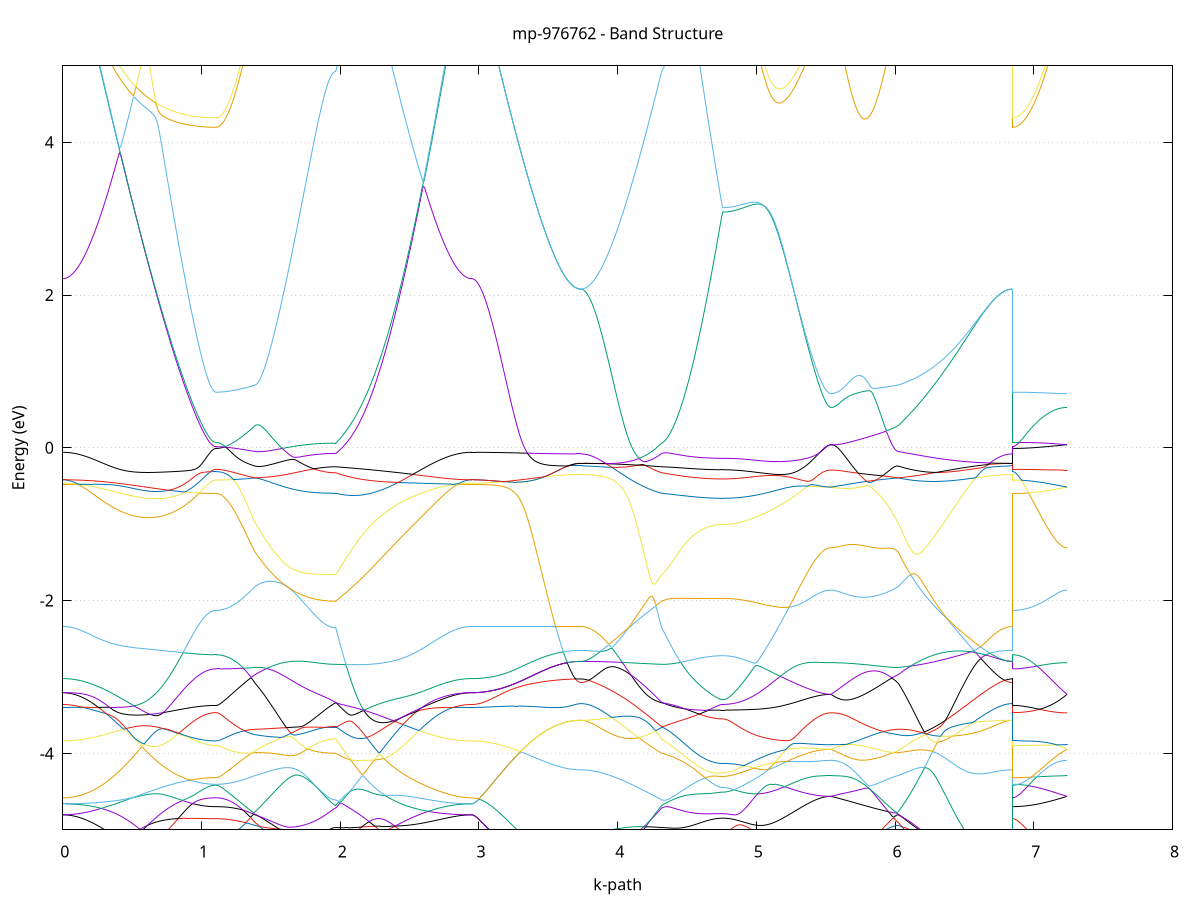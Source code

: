 set title 'mp-976762 - Band Structure'
set xlabel 'k-path'
set ylabel 'Energy (eV)'
set grid y
set yrange [-5:5]
set terminal png size 800,600
set output 'mp-976762_bands_gnuplot.png'
plot '-' using 1:2 with lines notitle, '-' using 1:2 with lines notitle, '-' using 1:2 with lines notitle, '-' using 1:2 with lines notitle, '-' using 1:2 with lines notitle, '-' using 1:2 with lines notitle, '-' using 1:2 with lines notitle, '-' using 1:2 with lines notitle, '-' using 1:2 with lines notitle, '-' using 1:2 with lines notitle, '-' using 1:2 with lines notitle, '-' using 1:2 with lines notitle, '-' using 1:2 with lines notitle, '-' using 1:2 with lines notitle, '-' using 1:2 with lines notitle, '-' using 1:2 with lines notitle, '-' using 1:2 with lines notitle, '-' using 1:2 with lines notitle, '-' using 1:2 with lines notitle, '-' using 1:2 with lines notitle, '-' using 1:2 with lines notitle, '-' using 1:2 with lines notitle, '-' using 1:2 with lines notitle, '-' using 1:2 with lines notitle, '-' using 1:2 with lines notitle, '-' using 1:2 with lines notitle, '-' using 1:2 with lines notitle, '-' using 1:2 with lines notitle, '-' using 1:2 with lines notitle, '-' using 1:2 with lines notitle, '-' using 1:2 with lines notitle, '-' using 1:2 with lines notitle, '-' using 1:2 with lines notitle, '-' using 1:2 with lines notitle, '-' using 1:2 with lines notitle, '-' using 1:2 with lines notitle, '-' using 1:2 with lines notitle, '-' using 1:2 with lines notitle, '-' using 1:2 with lines notitle, '-' using 1:2 with lines notitle, '-' using 1:2 with lines notitle, '-' using 1:2 with lines notitle, '-' using 1:2 with lines notitle, '-' using 1:2 with lines notitle, '-' using 1:2 with lines notitle, '-' using 1:2 with lines notitle, '-' using 1:2 with lines notitle, '-' using 1:2 with lines notitle, '-' using 1:2 with lines notitle, '-' using 1:2 with lines notitle, '-' using 1:2 with lines notitle, '-' using 1:2 with lines notitle, '-' using 1:2 with lines notitle, '-' using 1:2 with lines notitle, '-' using 1:2 with lines notitle, '-' using 1:2 with lines notitle, '-' using 1:2 with lines notitle, '-' using 1:2 with lines notitle, '-' using 1:2 with lines notitle, '-' using 1:2 with lines notitle, '-' using 1:2 with lines notitle, '-' using 1:2 with lines notitle, '-' using 1:2 with lines notitle, '-' using 1:2 with lines notitle
0.000000 -62.272977
0.009951 -62.272877
0.019902 -62.272877
0.029854 -62.272877
0.039805 -62.272777
0.049756 -62.272777
0.059707 -62.272777
0.069658 -62.272877
0.079609 -62.272777
0.089561 -62.272877
0.099512 -62.272777
0.109463 -62.272777
0.119414 -62.272877
0.129365 -62.272877
0.139316 -62.272877
0.149268 -62.272877
0.159219 -62.272877
0.169170 -62.272877
0.179121 -62.272877
0.189072 -62.272877
0.199023 -62.272877
0.208975 -62.272777
0.218926 -62.272777
0.228877 -62.272777
0.238828 -62.272877
0.248779 -62.272777
0.258731 -62.272777
0.268682 -62.272777
0.278633 -62.272777
0.288584 -62.272777
0.298535 -62.272777
0.308486 -62.272777
0.318438 -62.272777
0.328389 -62.272777
0.338340 -62.272777
0.348291 -62.272777
0.358242 -62.272777
0.368193 -62.272777
0.378145 -62.272877
0.388096 -62.272877
0.398047 -62.272877
0.407998 -62.272877
0.417949 -62.272877
0.427900 -62.272877
0.437852 -62.272977
0.447803 -62.272977
0.457754 -62.272977
0.467705 -62.272977
0.477656 -62.272977
0.487608 -62.272977
0.497559 -62.272977
0.507510 -62.272977
0.517461 -62.272977
0.527412 -62.272977
0.537363 -62.272977
0.547315 -62.273077
0.557266 -62.273077
0.567217 -62.273077
0.577168 -62.273077
0.587119 -62.273077
0.597070 -62.273077
0.607022 -62.273077
0.616973 -62.273077
0.626924 -62.273177
0.636875 -62.273177
0.646826 -62.273177
0.656778 -62.273177
0.666729 -62.273177
0.676680 -62.273177
0.686631 -62.273177
0.696582 -62.273177
0.706533 -62.273177
0.716485 -62.273177
0.726436 -62.273177
0.736387 -62.273177
0.746338 -62.273177
0.756289 -62.273177
0.766240 -62.273177
0.776192 -62.273177
0.786143 -62.273177
0.796094 -62.273077
0.806045 -62.273077
0.815996 -62.273077
0.825947 -62.273077
0.835899 -62.273077
0.845850 -62.273077
0.855801 -62.273077
0.865752 -62.273077
0.875703 -62.273077
0.885655 -62.273077
0.895606 -62.273077
0.905557 -62.273077
0.915508 -62.273077
0.925459 -62.273077
0.935410 -62.273077
0.945362 -62.273077
0.955313 -62.272977
0.965264 -62.273077
0.975215 -62.273077
0.985166 -62.272977
0.995117 -62.272977
1.005069 -62.272977
1.015020 -62.272977
1.024971 -62.272977
1.034922 -62.272977
1.044873 -62.272977
1.054825 -62.272977
1.064776 -62.272977
1.074727 -62.272977
1.084678 -62.272977
1.094629 -62.272977
1.104580 -62.272977
1.104580 -62.272977
1.114252 -62.272977
1.123923 -62.272977
1.133595 -62.272977
1.143266 -62.272977
1.152938 -62.272977
1.162609 -62.272977
1.172281 -62.272977
1.181952 -62.272977
1.191624 -62.272977
1.201295 -62.272977
1.210966 -62.272977
1.220638 -62.272877
1.230309 -62.272877
1.239981 -62.272777
1.249652 -62.272777
1.259324 -62.272777
1.268995 -62.272677
1.278667 -62.272677
1.288338 -62.272677
1.298010 -62.272577
1.307681 -62.272777
1.317353 -62.272777
1.327024 -62.272777
1.336696 -62.272777
1.346367 -62.272777
1.356038 -62.272777
1.365710 -62.272777
1.375381 -62.272777
1.385053 -62.272877
1.385053 -62.272877
1.394930 -62.272877
1.404806 -62.272877
1.414683 -62.272877
1.424560 -62.272877
1.434437 -62.272877
1.444314 -62.272977
1.454191 -62.272977
1.464067 -62.272977
1.473944 -62.272977
1.483821 -62.272977
1.493698 -62.272977
1.503575 -62.272977
1.513451 -62.272977
1.523328 -62.272977
1.533205 -62.272977
1.543082 -62.272977
1.552959 -62.272977
1.562836 -62.272977
1.572712 -62.272977
1.582589 -62.272977
1.592466 -62.272977
1.602343 -62.272977
1.612220 -62.272977
1.622097 -62.272977
1.631973 -62.272977
1.641850 -62.272977
1.651727 -62.272977
1.661604 -62.272977
1.671481 -62.272977
1.681357 -62.272977
1.691234 -62.273077
1.701111 -62.272977
1.710988 -62.272977
1.720865 -62.272977
1.730741 -62.272977
1.740618 -62.273077
1.750495 -62.273077
1.760372 -62.273077
1.770249 -62.273077
1.780126 -62.273077
1.790002 -62.273077
1.799879 -62.273077
1.809756 -62.272977
1.819633 -62.272977
1.829510 -62.272977
1.839386 -62.272977
1.849263 -62.272977
1.859140 -62.272977
1.869017 -62.273077
1.878894 -62.273077
1.888771 -62.273077
1.898647 -62.272977
1.908524 -62.272977
1.918401 -62.273077
1.928278 -62.273077
1.938155 -62.273077
1.948032 -62.273077
1.957908 -62.272977
1.967785 -62.272977
1.967785 -62.272977
1.977779 -62.272977
1.987772 -62.272977
1.997766 -62.273077
2.007760 -62.273077
2.017754 -62.273077
2.027747 -62.273077
2.037741 -62.273077
2.047735 -62.273077
2.057728 -62.273077
2.067722 -62.273077
2.077716 -62.273077
2.087709 -62.273077
2.097703 -62.273077
2.107697 -62.273077
2.117690 -62.272977
2.127684 -62.272877
2.137678 -62.272877
2.147671 -62.272877
2.157665 -62.272877
2.167659 -62.272877
2.177652 -62.272877
2.187646 -62.272877
2.197640 -62.272977
2.207633 -62.272977
2.217627 -62.272977
2.227621 -62.272977
2.237614 -62.272977
2.247608 -62.272977
2.257602 -62.272977
2.267595 -62.272977
2.277589 -62.272977
2.287583 -62.272977
2.297576 -62.272977
2.307570 -62.272977
2.317564 -62.272977
2.327557 -62.273077
2.337551 -62.272977
2.347545 -62.272977
2.357538 -62.272977
2.367532 -62.272977
2.377526 -62.272977
2.387520 -62.272977
2.397513 -62.272977
2.407507 -62.272977
2.417501 -62.272977
2.427494 -62.272977
2.437488 -62.272877
2.447482 -62.272877
2.457475 -62.272877
2.467469 -62.272877
2.477463 -62.272877
2.487456 -62.272977
2.497450 -62.272977
2.507444 -62.272977
2.517437 -62.272977
2.527431 -62.272977
2.537425 -62.272977
2.547418 -62.272977
2.557412 -62.272977
2.567406 -62.272877
2.577399 -62.272977
2.587393 -62.272877
2.597387 -62.272877
2.607380 -62.272977
2.617374 -62.272977
2.627368 -62.272977
2.637361 -62.272977
2.647355 -62.272977
2.657349 -62.272977
2.667342 -62.272977
2.677336 -62.272977
2.687330 -62.272977
2.697323 -62.272877
2.707317 -62.272877
2.717311 -62.272877
2.727305 -62.272877
2.737298 -62.272877
2.747292 -62.272877
2.757286 -62.272877
2.767279 -62.272877
2.777273 -62.272877
2.787267 -62.272877
2.797260 -62.272877
2.807254 -62.272877
2.817248 -62.272877
2.827241 -62.272777
2.837235 -62.272777
2.847229 -62.272777
2.857222 -62.272777
2.867216 -62.272777
2.877210 -62.272777
2.887203 -62.272877
2.897197 -62.272877
2.907191 -62.272877
2.917184 -62.272877
2.927178 -62.272877
2.937172 -62.272877
2.947165 -62.272977
2.947165 -62.272977
2.957129 -62.272877
2.967093 -62.272877
2.977057 -62.272677
2.987021 -62.272677
2.996985 -62.272677
3.006949 -62.272777
3.016913 -62.272877
3.026877 -62.272877
3.036841 -62.272877
3.046805 -62.272877
3.056769 -62.272877
3.066733 -62.272877
3.076697 -62.272877
3.086661 -62.272877
3.096625 -62.272877
3.106589 -62.272877
3.116553 -62.272877
3.126517 -62.272777
3.136481 -62.272777
3.146444 -62.272777
3.156408 -62.272877
3.166372 -62.272877
3.176336 -62.272877
3.186300 -62.272977
3.196264 -62.272977
3.206228 -62.272977
3.216192 -62.272977
3.226156 -62.272977
3.236120 -62.272977
3.246084 -62.272977
3.256048 -62.272977
3.266012 -62.272977
3.275976 -62.272977
3.285940 -62.272977
3.295904 -62.273077
3.305868 -62.273077
3.315832 -62.273077
3.325796 -62.273077
3.335760 -62.273077
3.345724 -62.273077
3.355687 -62.273077
3.365651 -62.273077
3.375615 -62.272977
3.385579 -62.273177
3.395543 -62.273177
3.405507 -62.273077
3.415471 -62.273077
3.425435 -62.272977
3.435399 -62.273177
3.445363 -62.273177
3.455327 -62.273177
3.465291 -62.273177
3.475255 -62.273077
3.485219 -62.273077
3.495183 -62.273077
3.505147 -62.273277
3.515111 -62.273277
3.525075 -62.273277
3.535039 -62.273277
3.545003 -62.273277
3.554967 -62.273277
3.564931 -62.273277
3.574894 -62.273277
3.584858 -62.273277
3.594822 -62.273277
3.604786 -62.273277
3.614750 -62.273477
3.624714 -62.273277
3.634678 -62.273277
3.644642 -62.273277
3.654606 -62.273277
3.664570 -62.273277
3.674534 -62.273277
3.684498 -62.273277
3.694462 -62.273277
3.704426 -62.273277
3.714390 -62.273277
3.724354 -62.273277
3.734318 -62.273277
3.734318 -62.273277
3.744195 -62.273277
3.754071 -62.273277
3.763948 -62.273277
3.773825 -62.273277
3.783702 -62.273277
3.793579 -62.273277
3.803455 -62.273277
3.813332 -62.273277
3.823209 -62.273377
3.833086 -62.273377
3.842963 -62.273377
3.852840 -62.273377
3.862716 -62.273377
3.872593 -62.273377
3.882470 -62.273377
3.892347 -62.273377
3.902224 -62.273377
3.912100 -62.273377
3.921977 -62.273377
3.931854 -62.273377
3.941731 -62.273377
3.951608 -62.273377
3.961485 -62.273377
3.971361 -62.273277
3.981238 -62.273277
3.991115 -62.273277
4.000992 -62.273377
4.010869 -62.273377
4.020745 -62.273377
4.030622 -62.273377
4.040499 -62.273377
4.050376 -62.273377
4.060253 -62.273377
4.070130 -62.273377
4.080006 -62.273277
4.089883 -62.273277
4.099760 -62.273277
4.109637 -62.273277
4.119514 -62.273277
4.129390 -62.273277
4.139267 -62.273277
4.149144 -62.273277
4.159021 -62.273277
4.168898 -62.273177
4.178775 -62.273177
4.188651 -62.273077
4.198528 -62.273077
4.208405 -62.273077
4.218282 -62.273077
4.228159 -62.273077
4.238035 -62.273077
4.247912 -62.273077
4.257789 -62.273077
4.267666 -62.273077
4.277543 -62.273077
4.287420 -62.272977
4.297296 -62.272977
4.307173 -62.272977
4.317050 -62.272977
4.317050 -62.272977
4.326844 -62.272977
4.336638 -62.272977
4.346431 -62.273077
4.356225 -62.272977
4.366019 -62.272977
4.375813 -62.272977
4.385607 -62.272977
4.395400 -62.273077
4.405194 -62.273077
4.414988 -62.273077
4.424782 -62.273077
4.434575 -62.273077
4.444369 -62.273077
4.454163 -62.273077
4.463957 -62.273077
4.473751 -62.273077
4.483544 -62.273077
4.493338 -62.273177
4.503132 -62.273177
4.512926 -62.273077
4.522720 -62.273077
4.532513 -62.273077
4.542307 -62.273077
4.552101 -62.273077
4.561895 -62.273077
4.571689 -62.272977
4.581482 -62.272977
4.591276 -62.272977
4.601070 -62.272977
4.610864 -62.273077
4.620658 -62.273077
4.630451 -62.273077
4.640245 -62.273077
4.650039 -62.273177
4.659833 -62.273177
4.669626 -62.273077
4.679420 -62.273077
4.689214 -62.273077
4.699008 -62.273077
4.708802 -62.273077
4.718595 -62.273077
4.728389 -62.273077
4.738183 -62.273077
4.747977 -62.273077
4.757771 -62.273177
4.757771 -62.273177
4.767657 -62.273077
4.777544 -62.273077
4.787431 -62.273077
4.797318 -62.273077
4.807204 -62.273077
4.817091 -62.273077
4.826978 -62.273077
4.836865 -62.273077
4.846752 -62.273077
4.856638 -62.273077
4.866525 -62.273077
4.876412 -62.273077
4.886299 -62.273077
4.896186 -62.273077
4.906072 -62.273077
4.915959 -62.273077
4.925846 -62.273077
4.935733 -62.272977
4.945620 -62.272977
4.955506 -62.272977
4.965393 -62.272977
4.975280 -62.273077
4.985167 -62.273077
4.995053 -62.273077
5.004940 -62.273077
5.014827 -62.272977
5.024714 -62.272977
5.034601 -62.272977
5.044487 -62.272977
5.054374 -62.272977
5.064261 -62.272977
5.074148 -62.272977
5.084035 -62.272977
5.093921 -62.272977
5.103808 -62.272977
5.113695 -62.272977
5.123582 -62.272977
5.133469 -62.272977
5.143355 -62.272977
5.153242 -62.272977
5.163129 -62.272977
5.173016 -62.272977
5.182902 -62.272977
5.192789 -62.272977
5.202676 -62.273077
5.212563 -62.273077
5.222450 -62.273077
5.232336 -62.273177
5.242223 -62.273177
5.252110 -62.273177
5.261997 -62.273177
5.271884 -62.273177
5.281770 -62.273177
5.291657 -62.273177
5.301544 -62.273177
5.311431 -62.273177
5.321318 -62.273177
5.331204 -62.273177
5.341091 -62.273177
5.350978 -62.273177
5.360865 -62.273177
5.370751 -62.273177
5.380638 -62.273177
5.390525 -62.273177
5.400412 -62.273177
5.410299 -62.273177
5.420185 -62.273177
5.430072 -62.273177
5.439959 -62.273177
5.449846 -62.273177
5.459733 -62.273177
5.469619 -62.273177
5.479506 -62.273277
5.489393 -62.273277
5.499280 -62.273277
5.509166 -62.273277
5.519053 -62.273277
5.528940 -62.273277
5.538827 -62.273277
5.538827 -62.273277
5.548690 -62.273177
5.558553 -62.273177
5.568416 -62.273177
5.578279 -62.273277
5.588142 -62.273277
5.598005 -62.273177
5.607868 -62.273177
5.617731 -62.273177
5.627594 -62.273177
5.637457 -62.273177
5.647320 -62.273177
5.657183 -62.273177
5.667046 -62.273177
5.676909 -62.273177
5.686772 -62.273177
5.696635 -62.273077
5.706498 -62.273077
5.716361 -62.273077
5.726224 -62.273077
5.736087 -62.273077
5.745950 -62.273077
5.755813 -62.273077
5.765676 -62.272977
5.775539 -62.272977
5.785402 -62.272977
5.795265 -62.272977
5.805128 -62.272977
5.814991 -62.272977
5.824854 -62.272977
5.834717 -62.272977
5.844580 -62.272977
5.854443 -62.272977
5.864306 -62.272977
5.874169 -62.273077
5.884032 -62.273077
5.893895 -62.273077
5.903758 -62.272977
5.913621 -62.272977
5.923484 -62.272977
5.933347 -62.272977
5.943210 -62.272877
5.953073 -62.272877
5.962936 -62.272877
5.972799 -62.272877
5.982662 -62.272877
5.992526 -62.272777
6.002389 -62.272777
6.012252 -62.272877
6.022115 -62.272877
6.022115 -62.272877
6.032044 -62.272877
6.041973 -62.272877
6.051902 -62.272877
6.061831 -62.272877
6.071760 -62.272977
6.081689 -62.273077
6.091618 -62.273077
6.101547 -62.273077
6.111476 -62.272977
6.121405 -62.273077
6.131334 -62.273077
6.141263 -62.273077
6.151192 -62.273077
6.161121 -62.273077
6.171050 -62.272977
6.180979 -62.272977
6.190908 -62.272977
6.200837 -62.272977
6.210766 -62.272977
6.220695 -62.272977
6.230624 -62.272977
6.240553 -62.272977
6.250482 -62.273077
6.260411 -62.273077
6.270340 -62.273077
6.280269 -62.273077
6.290198 -62.273077
6.300127 -62.273077
6.310056 -62.273077
6.319985 -62.273077
6.329914 -62.273177
6.339843 -62.273177
6.349772 -62.273177
6.359701 -62.273177
6.369630 -62.273177
6.379559 -62.273277
6.389488 -62.273277
6.399417 -62.273277
6.409346 -62.273277
6.419275 -62.273277
6.429204 -62.273277
6.439133 -62.273277
6.449062 -62.273377
6.458991 -62.273477
6.468920 -62.273477
6.478849 -62.273477
6.488778 -62.273477
6.498707 -62.273377
6.508636 -62.273377
6.518565 -62.273377
6.528494 -62.273377
6.538423 -62.273377
6.548352 -62.273377
6.558281 -62.273377
6.568210 -62.273377
6.578139 -62.273377
6.588068 -62.273377
6.597997 -62.273377
6.607926 -62.273477
6.617855 -62.273477
6.627784 -62.273377
6.637713 -62.273377
6.647642 -62.273377
6.657571 -62.273377
6.667500 -62.273477
6.677429 -62.273477
6.687358 -62.273477
6.697287 -62.273477
6.707216 -62.273377
6.717145 -62.273377
6.727074 -62.273377
6.737003 -62.273277
6.746932 -62.273277
6.756861 -62.273277
6.766790 -62.273277
6.776719 -62.273277
6.786648 -62.273277
6.796577 -62.273277
6.806506 -62.273277
6.816435 -62.273277
6.826364 -62.273277
6.836293 -62.273277
6.846222 -62.273277
6.846222 -62.272977
6.856062 -62.272977
6.865901 -62.272977
6.875741 -62.272977
6.885580 -62.273077
6.895419 -62.273077
6.905259 -62.273077
6.915098 -62.272877
6.924938 -62.272877
6.934777 -62.272877
6.944616 -62.272877
6.954456 -62.272877
6.964295 -62.272777
6.974135 -62.272777
6.983974 -62.272777
6.993813 -62.272877
7.003653 -62.272877
7.013492 -62.272877
7.023332 -62.272977
7.033171 -62.273077
7.043011 -62.273077
7.052850 -62.273077
7.062689 -62.272977
7.072529 -62.272977
7.082368 -62.273077
7.092208 -62.273077
7.102047 -62.273077
7.111886 -62.273177
7.121726 -62.273177
7.131565 -62.273177
7.141405 -62.273177
7.151244 -62.273177
7.161083 -62.273277
7.170923 -62.273277
7.180762 -62.273277
7.190602 -62.273277
7.200441 -62.273277
7.210280 -62.273277
7.220120 -62.273177
7.229959 -62.273177
7.239799 -62.273277
e
0.000000 -62.272777
0.009951 -62.272777
0.019902 -62.272877
0.029854 -62.272877
0.039805 -62.272777
0.049756 -62.272777
0.059707 -62.272777
0.069658 -62.272777
0.079609 -62.272777
0.089561 -62.272777
0.099512 -62.272777
0.109463 -62.272777
0.119414 -62.272877
0.129365 -62.272877
0.139316 -62.272877
0.149268 -62.272777
0.159219 -62.272777
0.169170 -62.272777
0.179121 -62.272777
0.189072 -62.272777
0.199023 -62.272777
0.208975 -62.272777
0.218926 -62.272777
0.228877 -62.272777
0.238828 -62.272777
0.248779 -62.272777
0.258731 -62.272777
0.268682 -62.272777
0.278633 -62.272777
0.288584 -62.272777
0.298535 -62.272777
0.308486 -62.272677
0.318438 -62.272677
0.328389 -62.272677
0.338340 -62.272577
0.348291 -62.272677
0.358242 -62.272677
0.368193 -62.272677
0.378145 -62.272677
0.388096 -62.272677
0.398047 -62.272777
0.407998 -62.272777
0.417949 -62.272777
0.427900 -62.272777
0.437852 -62.272777
0.447803 -62.272777
0.457754 -62.272777
0.467705 -62.272777
0.477656 -62.272777
0.487608 -62.272777
0.497559 -62.272877
0.507510 -62.272877
0.517461 -62.272877
0.527412 -62.272877
0.537363 -62.272777
0.547315 -62.272877
0.557266 -62.272777
0.567217 -62.272777
0.577168 -62.272777
0.587119 -62.272777
0.597070 -62.272877
0.607022 -62.272877
0.616973 -62.272877
0.626924 -62.272977
0.636875 -62.272977
0.646826 -62.272877
0.656778 -62.272877
0.666729 -62.272877
0.676680 -62.272877
0.686631 -62.272877
0.696582 -62.272877
0.706533 -62.272877
0.716485 -62.272877
0.726436 -62.272977
0.736387 -62.272977
0.746338 -62.272977
0.756289 -62.272877
0.766240 -62.272977
0.776192 -62.272977
0.786143 -62.272977
0.796094 -62.272877
0.806045 -62.272877
0.815996 -62.272877
0.825947 -62.272877
0.835899 -62.272877
0.845850 -62.272877
0.855801 -62.272877
0.865752 -62.272877
0.875703 -62.272877
0.885655 -62.272877
0.895606 -62.272777
0.905557 -62.272777
0.915508 -62.272777
0.925459 -62.272877
0.935410 -62.272877
0.945362 -62.272877
0.955313 -62.272977
0.965264 -62.272977
0.975215 -62.272977
0.985166 -62.272977
0.995117 -62.272877
1.005069 -62.272877
1.015020 -62.272877
1.024971 -62.272877
1.034922 -62.272877
1.044873 -62.272877
1.054825 -62.272877
1.064776 -62.272877
1.074727 -62.272877
1.084678 -62.272877
1.094629 -62.272877
1.104580 -62.272877
1.104580 -62.272877
1.114252 -62.272877
1.123923 -62.272877
1.133595 -62.272877
1.143266 -62.272877
1.152938 -62.272777
1.162609 -62.272777
1.172281 -62.272777
1.181952 -62.272777
1.191624 -62.272777
1.201295 -62.272777
1.210966 -62.272777
1.220638 -62.272777
1.230309 -62.272677
1.239981 -62.272577
1.249652 -62.272577
1.259324 -62.272477
1.268995 -62.272477
1.278667 -62.272477
1.288338 -62.272477
1.298010 -62.272477
1.307681 -62.272477
1.317353 -62.272477
1.327024 -62.272477
1.336696 -62.272577
1.346367 -62.272577
1.356038 -62.272577
1.365710 -62.272577
1.375381 -62.272577
1.385053 -62.272577
1.385053 -62.272577
1.394930 -62.272577
1.404806 -62.272677
1.414683 -62.272677
1.424560 -62.272677
1.434437 -62.272577
1.444314 -62.272677
1.454191 -62.272677
1.464067 -62.272677
1.473944 -62.272677
1.483821 -62.272677
1.493698 -62.272777
1.503575 -62.272777
1.513451 -62.272777
1.523328 -62.272777
1.533205 -62.272777
1.543082 -62.272777
1.552959 -62.272877
1.562836 -62.272877
1.572712 -62.272877
1.582589 -62.272877
1.592466 -62.272877
1.602343 -62.272877
1.612220 -62.272977
1.622097 -62.272977
1.631973 -62.272977
1.641850 -62.272877
1.651727 -62.272877
1.661604 -62.272877
1.671481 -62.272977
1.681357 -62.272977
1.691234 -62.272977
1.701111 -62.272977
1.710988 -62.272877
1.720865 -62.272877
1.730741 -62.272877
1.740618 -62.272977
1.750495 -62.272977
1.760372 -62.272977
1.770249 -62.272977
1.780126 -62.272877
1.790002 -62.272877
1.799879 -62.272877
1.809756 -62.272877
1.819633 -62.272877
1.829510 -62.272777
1.839386 -62.272777
1.849263 -62.272777
1.859140 -62.272777
1.869017 -62.272777
1.878894 -62.272777
1.888771 -62.272777
1.898647 -62.272777
1.908524 -62.272777
1.918401 -62.272777
1.928278 -62.272777
1.938155 -62.272877
1.948032 -62.272877
1.957908 -62.272777
1.967785 -62.272777
1.967785 -62.272777
1.977779 -62.272777
1.987772 -62.272777
1.997766 -62.272777
2.007760 -62.272777
2.017754 -62.272777
2.027747 -62.272777
2.037741 -62.272877
2.047735 -62.272877
2.057728 -62.272877
2.067722 -62.272677
2.077716 -62.272777
2.087709 -62.272777
2.097703 -62.272777
2.107697 -62.272777
2.117690 -62.272777
2.127684 -62.272777
2.137678 -62.272777
2.147671 -62.272777
2.157665 -62.272777
2.167659 -62.272777
2.177652 -62.272777
2.187646 -62.272777
2.197640 -62.272777
2.207633 -62.272777
2.217627 -62.272777
2.227621 -62.272777
2.237614 -62.272877
2.247608 -62.272777
2.257602 -62.272777
2.267595 -62.272777
2.277589 -62.272777
2.287583 -62.272777
2.297576 -62.272777
2.307570 -62.272777
2.317564 -62.272777
2.327557 -62.272777
2.337551 -62.272777
2.347545 -62.272777
2.357538 -62.272777
2.367532 -62.272777
2.377526 -62.272777
2.387520 -62.272777
2.397513 -62.272777
2.407507 -62.272777
2.417501 -62.272777
2.427494 -62.272777
2.437488 -62.272777
2.447482 -62.272777
2.457475 -62.272877
2.467469 -62.272777
2.477463 -62.272777
2.487456 -62.272877
2.497450 -62.272877
2.507444 -62.272877
2.517437 -62.272877
2.527431 -62.272877
2.537425 -62.272877
2.547418 -62.272877
2.557412 -62.272877
2.567406 -62.272777
2.577399 -62.272877
2.587393 -62.272777
2.597387 -62.272777
2.607380 -62.272777
2.617374 -62.272777
2.627368 -62.272777
2.637361 -62.272777
2.647355 -62.272777
2.657349 -62.272777
2.667342 -62.272877
2.677336 -62.272877
2.687330 -62.272877
2.697323 -62.272777
2.707317 -62.272877
2.717311 -62.272877
2.727305 -62.272877
2.737298 -62.272877
2.747292 -62.272877
2.757286 -62.272777
2.767279 -62.272777
2.777273 -62.272777
2.787267 -62.272777
2.797260 -62.272777
2.807254 -62.272777
2.817248 -62.272777
2.827241 -62.272677
2.837235 -62.272677
2.847229 -62.272677
2.857222 -62.272677
2.867216 -62.272677
2.877210 -62.272777
2.887203 -62.272777
2.897197 -62.272877
2.907191 -62.272777
2.917184 -62.272877
2.927178 -62.272777
2.937172 -62.272777
2.947165 -62.272777
2.947165 -62.272777
2.957129 -62.272777
2.967093 -62.272777
2.977057 -62.272677
2.987021 -62.272677
2.996985 -62.272677
3.006949 -62.272777
3.016913 -62.272877
3.026877 -62.272877
3.036841 -62.272877
3.046805 -62.272877
3.056769 -62.272877
3.066733 -62.272877
3.076697 -62.272877
3.086661 -62.272877
3.096625 -62.272877
3.106589 -62.272877
3.116553 -62.272877
3.126517 -62.272777
3.136481 -62.272777
3.146444 -62.272777
3.156408 -62.272877
3.166372 -62.272877
3.176336 -62.272877
3.186300 -62.272877
3.196264 -62.272877
3.206228 -62.272877
3.216192 -62.272877
3.226156 -62.272877
3.236120 -62.272977
3.246084 -62.272977
3.256048 -62.272977
3.266012 -62.272777
3.275976 -62.272777
3.285940 -62.272777
3.295904 -62.272877
3.305868 -62.272877
3.315832 -62.272877
3.325796 -62.272877
3.335760 -62.272877
3.345724 -62.272877
3.355687 -62.272877
3.365651 -62.272877
3.375615 -62.272877
3.385579 -62.272877
3.395543 -62.272877
3.405507 -62.272877
3.415471 -62.272877
3.425435 -62.272877
3.435399 -62.272977
3.445363 -62.272977
3.455327 -62.272977
3.465291 -62.272977
3.475255 -62.272877
3.485219 -62.272877
3.495183 -62.272877
3.505147 -62.272977
3.515111 -62.272977
3.525075 -62.272977
3.535039 -62.272977
3.545003 -62.272977
3.554967 -62.272977
3.564931 -62.272977
3.574894 -62.272977
3.584858 -62.272977
3.594822 -62.272977
3.604786 -62.272877
3.614750 -62.272877
3.624714 -62.272777
3.634678 -62.272777
3.644642 -62.272777
3.654606 -62.272777
3.664570 -62.272777
3.674534 -62.272777
3.684498 -62.272777
3.694462 -62.272777
3.704426 -62.272777
3.714390 -62.272777
3.724354 -62.272777
3.734318 -62.272777
3.734318 -62.272777
3.744195 -62.272777
3.754071 -62.272777
3.763948 -62.272777
3.773825 -62.272777
3.783702 -62.272877
3.793579 -62.272877
3.803455 -62.272877
3.813332 -62.272877
3.823209 -62.272977
3.833086 -62.272977
3.842963 -62.272977
3.852840 -62.272977
3.862716 -62.273077
3.872593 -62.273077
3.882470 -62.273077
3.892347 -62.273077
3.902224 -62.273077
3.912100 -62.273077
3.921977 -62.273077
3.931854 -62.273177
3.941731 -62.273177
3.951608 -62.272977
3.961485 -62.272977
3.971361 -62.272777
3.981238 -62.272777
3.991115 -62.272877
4.000992 -62.272977
4.010869 -62.272977
4.020745 -62.272977
4.030622 -62.272977
4.040499 -62.272977
4.050376 -62.272877
4.060253 -62.272977
4.070130 -62.272977
4.080006 -62.272877
4.089883 -62.272877
4.099760 -62.272877
4.109637 -62.272877
4.119514 -62.272877
4.129390 -62.272877
4.139267 -62.272877
4.149144 -62.272877
4.159021 -62.272877
4.168898 -62.272877
4.178775 -62.272877
4.188651 -62.272777
4.198528 -62.272777
4.208405 -62.272777
4.218282 -62.272877
4.228159 -62.272877
4.238035 -62.272977
4.247912 -62.272977
4.257789 -62.272977
4.267666 -62.272977
4.277543 -62.272977
4.287420 -62.272777
4.297296 -62.272777
4.307173 -62.272777
4.317050 -62.272777
4.317050 -62.272777
4.326844 -62.272777
4.336638 -62.272777
4.346431 -62.272877
4.356225 -62.272877
4.366019 -62.272877
4.375813 -62.272877
4.385607 -62.272877
4.395400 -62.272777
4.405194 -62.272777
4.414988 -62.272777
4.424782 -62.272777
4.434575 -62.272777
4.444369 -62.272777
4.454163 -62.272777
4.463957 -62.272777
4.473751 -62.272777
4.483544 -62.272777
4.493338 -62.272777
4.503132 -62.272777
4.512926 -62.272777
4.522720 -62.272777
4.532513 -62.272777
4.542307 -62.272777
4.552101 -62.272777
4.561895 -62.272777
4.571689 -62.272777
4.581482 -62.272777
4.591276 -62.272777
4.601070 -62.272777
4.610864 -62.272777
4.620658 -62.272777
4.630451 -62.272777
4.640245 -62.272777
4.650039 -62.272777
4.659833 -62.272777
4.669626 -62.272777
4.679420 -62.272777
4.689214 -62.272777
4.699008 -62.272777
4.708802 -62.272777
4.718595 -62.272777
4.728389 -62.272777
4.738183 -62.272777
4.747977 -62.272777
4.757771 -62.272777
4.757771 -62.272777
4.767657 -62.272777
4.777544 -62.272677
4.787431 -62.272677
4.797318 -62.272677
4.807204 -62.272677
4.817091 -62.272777
4.826978 -62.272677
4.836865 -62.272777
4.846752 -62.272777
4.856638 -62.272777
4.866525 -62.272777
4.876412 -62.272877
4.886299 -62.272877
4.896186 -62.272877
4.906072 -62.272877
4.915959 -62.272877
4.925846 -62.272877
4.935733 -62.272777
4.945620 -62.272777
4.955506 -62.272777
4.965393 -62.272777
4.975280 -62.272777
4.985167 -62.272777
4.995053 -62.272777
5.004940 -62.272777
5.014827 -62.272777
5.024714 -62.272777
5.034601 -62.272777
5.044487 -62.272777
5.054374 -62.272777
5.064261 -62.272777
5.074148 -62.272777
5.084035 -62.272777
5.093921 -62.272777
5.103808 -62.272777
5.113695 -62.272777
5.123582 -62.272777
5.133469 -62.272777
5.143355 -62.272677
5.153242 -62.272677
5.163129 -62.272677
5.173016 -62.272677
5.182902 -62.272677
5.192789 -62.272677
5.202676 -62.272677
5.212563 -62.272677
5.222450 -62.272677
5.232336 -62.272777
5.242223 -62.272777
5.252110 -62.272777
5.261997 -62.272677
5.271884 -62.272777
5.281770 -62.272777
5.291657 -62.272777
5.301544 -62.272777
5.311431 -62.272777
5.321318 -62.272677
5.331204 -62.272677
5.341091 -62.272677
5.350978 -62.272677
5.360865 -62.272677
5.370751 -62.272677
5.380638 -62.272777
5.390525 -62.272777
5.400412 -62.272777
5.410299 -62.272777
5.420185 -62.272677
5.430072 -62.272777
5.439959 -62.272777
5.449846 -62.272777
5.459733 -62.272777
5.469619 -62.272777
5.479506 -62.272777
5.489393 -62.272777
5.499280 -62.272777
5.509166 -62.272777
5.519053 -62.272777
5.528940 -62.272677
5.538827 -62.272677
5.538827 -62.272677
5.548690 -62.272677
5.558553 -62.272677
5.568416 -62.272777
5.578279 -62.272777
5.588142 -62.272777
5.598005 -62.272777
5.607868 -62.272777
5.617731 -62.272777
5.627594 -62.272777
5.637457 -62.272777
5.647320 -62.272777
5.657183 -62.272777
5.667046 -62.272777
5.676909 -62.272777
5.686772 -62.272677
5.696635 -62.272677
5.706498 -62.272677
5.716361 -62.272677
5.726224 -62.272677
5.736087 -62.272677
5.745950 -62.272677
5.755813 -62.272677
5.765676 -62.272677
5.775539 -62.272677
5.785402 -62.272677
5.795265 -62.272677
5.805128 -62.272677
5.814991 -62.272677
5.824854 -62.272677
5.834717 -62.272677
5.844580 -62.272677
5.854443 -62.272677
5.864306 -62.272577
5.874169 -62.272577
5.884032 -62.272577
5.893895 -62.272577
5.903758 -62.272577
5.913621 -62.272577
5.923484 -62.272577
5.933347 -62.272577
5.943210 -62.272577
5.953073 -62.272577
5.962936 -62.272577
5.972799 -62.272577
5.982662 -62.272577
5.992526 -62.272577
6.002389 -62.272577
6.012252 -62.272577
6.022115 -62.272577
6.022115 -62.272577
6.032044 -62.272577
6.041973 -62.272677
6.051902 -62.272677
6.061831 -62.272577
6.071760 -62.272577
6.081689 -62.272677
6.091618 -62.272677
6.101547 -62.272677
6.111476 -62.272677
6.121405 -62.272677
6.131334 -62.272677
6.141263 -62.272677
6.151192 -62.272677
6.161121 -62.272777
6.171050 -62.272677
6.180979 -62.272677
6.190908 -62.272677
6.200837 -62.272677
6.210766 -62.272677
6.220695 -62.272677
6.230624 -62.272677
6.240553 -62.272777
6.250482 -62.272777
6.260411 -62.272777
6.270340 -62.272777
6.280269 -62.272777
6.290198 -62.272877
6.300127 -62.272877
6.310056 -62.272877
6.319985 -62.272877
6.329914 -62.272877
6.339843 -62.272877
6.349772 -62.272877
6.359701 -62.272977
6.369630 -62.272977
6.379559 -62.272977
6.389488 -62.272977
6.399417 -62.272977
6.409346 -62.272977
6.419275 -62.272977
6.429204 -62.272977
6.439133 -62.273077
6.449062 -62.273077
6.458991 -62.273077
6.468920 -62.273077
6.478849 -62.273077
6.488778 -62.273077
6.498707 -62.273077
6.508636 -62.273077
6.518565 -62.273077
6.528494 -62.273077
6.538423 -62.273077
6.548352 -62.273077
6.558281 -62.273077
6.568210 -62.273077
6.578139 -62.273077
6.588068 -62.273077
6.597997 -62.272977
6.607926 -62.272977
6.617855 -62.272977
6.627784 -62.272977
6.637713 -62.272977
6.647642 -62.272977
6.657571 -62.272977
6.667500 -62.273177
6.677429 -62.273177
6.687358 -62.273077
6.697287 -62.273077
6.707216 -62.272977
6.717145 -62.272977
6.727074 -62.272977
6.737003 -62.272877
6.746932 -62.272877
6.756861 -62.272877
6.766790 -62.272877
6.776719 -62.272877
6.786648 -62.272877
6.796577 -62.272777
6.806506 -62.272777
6.816435 -62.272777
6.826364 -62.272777
6.836293 -62.272777
6.846222 -62.272777
6.846222 -62.272877
6.856062 -62.272877
6.865901 -62.272877
6.875741 -62.272877
6.885580 -62.272877
6.895419 -62.272877
6.905259 -62.272877
6.915098 -62.272877
6.924938 -62.272877
6.934777 -62.272877
6.944616 -62.272877
6.954456 -62.272777
6.964295 -62.272777
6.974135 -62.272777
6.983974 -62.272777
6.993813 -62.272777
7.003653 -62.272777
7.013492 -62.272777
7.023332 -62.272777
7.033171 -62.272877
7.043011 -62.272877
7.052850 -62.272877
7.062689 -62.272777
7.072529 -62.272777
7.082368 -62.272777
7.092208 -62.272777
7.102047 -62.272777
7.111886 -62.272777
7.121726 -62.272777
7.131565 -62.272777
7.141405 -62.272677
7.151244 -62.272677
7.161083 -62.272777
7.170923 -62.272777
7.180762 -62.272777
7.190602 -62.272777
7.200441 -62.272777
7.210280 -62.272777
7.220120 -62.272677
7.229959 -62.272677
7.239799 -62.272677
e
0.000000 -62.272777
0.009951 -62.272777
0.019902 -62.272777
0.029854 -62.272777
0.039805 -62.272777
0.049756 -62.272777
0.059707 -62.272777
0.069658 -62.272777
0.079609 -62.272777
0.089561 -62.272777
0.099512 -62.272677
0.109463 -62.272677
0.119414 -62.272777
0.129365 -62.272777
0.139316 -62.272777
0.149268 -62.272677
0.159219 -62.272677
0.169170 -62.272677
0.179121 -62.272677
0.189072 -62.272777
0.199023 -62.272777
0.208975 -62.272677
0.218926 -62.272677
0.228877 -62.272677
0.238828 -62.272677
0.248779 -62.272677
0.258731 -62.272677
0.268682 -62.272677
0.278633 -62.272677
0.288584 -62.272677
0.298535 -62.272677
0.308486 -62.272677
0.318438 -62.272577
0.328389 -62.272577
0.338340 -62.272477
0.348291 -62.272577
0.358242 -62.272577
0.368193 -62.272677
0.378145 -62.272677
0.388096 -62.272677
0.398047 -62.272677
0.407998 -62.272677
0.417949 -62.272677
0.427900 -62.272577
0.437852 -62.272677
0.447803 -62.272677
0.457754 -62.272777
0.467705 -62.272777
0.477656 -62.272777
0.487608 -62.272777
0.497559 -62.272777
0.507510 -62.272777
0.517461 -62.272777
0.527412 -62.272777
0.537363 -62.272777
0.547315 -62.272777
0.557266 -62.272777
0.567217 -62.272677
0.577168 -62.272677
0.587119 -62.272777
0.597070 -62.272777
0.607022 -62.272777
0.616973 -62.272877
0.626924 -62.272977
0.636875 -62.272977
0.646826 -62.272877
0.656778 -62.272877
0.666729 -62.272877
0.676680 -62.272877
0.686631 -62.272877
0.696582 -62.272877
0.706533 -62.272877
0.716485 -62.272877
0.726436 -62.272877
0.736387 -62.272877
0.746338 -62.272877
0.756289 -62.272877
0.766240 -62.272877
0.776192 -62.272877
0.786143 -62.272877
0.796094 -62.272777
0.806045 -62.272777
0.815996 -62.272877
0.825947 -62.272877
0.835899 -62.272877
0.845850 -62.272877
0.855801 -62.272777
0.865752 -62.272877
0.875703 -62.272877
0.885655 -62.272877
0.895606 -62.272777
0.905557 -62.272777
0.915508 -62.272777
0.925459 -62.272777
0.935410 -62.272777
0.945362 -62.272777
0.955313 -62.272777
0.965264 -62.272677
0.975215 -62.272677
0.985166 -62.272777
0.995117 -62.272777
1.005069 -62.272577
1.015020 -62.272477
1.024971 -62.272477
1.034922 -62.272477
1.044873 -62.272477
1.054825 -62.272477
1.064776 -62.272477
1.074727 -62.272477
1.084678 -62.272477
1.094629 -62.272477
1.104580 -62.272477
1.104580 -62.272477
1.114252 -62.272477
1.123923 -62.272477
1.133595 -62.272477
1.143266 -62.272477
1.152938 -62.272477
1.162609 -62.272477
1.172281 -62.272477
1.181952 -62.272477
1.191624 -62.272477
1.201295 -62.272477
1.210966 -62.272477
1.220638 -62.272477
1.230309 -62.272477
1.239981 -62.272477
1.249652 -62.272477
1.259324 -62.272477
1.268995 -62.272377
1.278667 -62.272377
1.288338 -62.272377
1.298010 -62.272377
1.307681 -62.272377
1.317353 -62.272377
1.327024 -62.272477
1.336696 -62.272477
1.346367 -62.272477
1.356038 -62.272477
1.365710 -62.272477
1.375381 -62.272477
1.385053 -62.272577
1.385053 -62.272577
1.394930 -62.272577
1.404806 -62.272577
1.414683 -62.272577
1.424560 -62.272577
1.434437 -62.272577
1.444314 -62.272577
1.454191 -62.272577
1.464067 -62.272577
1.473944 -62.272577
1.483821 -62.272677
1.493698 -62.272577
1.503575 -62.272577
1.513451 -62.272577
1.523328 -62.272577
1.533205 -62.272577
1.543082 -62.272577
1.552959 -62.272577
1.562836 -62.272577
1.572712 -62.272577
1.582589 -62.272577
1.592466 -62.272577
1.602343 -62.272577
1.612220 -62.272677
1.622097 -62.272677
1.631973 -62.272677
1.641850 -62.272577
1.651727 -62.272577
1.661604 -62.272577
1.671481 -62.272577
1.681357 -62.272577
1.691234 -62.272577
1.701111 -62.272577
1.710988 -62.272577
1.720865 -62.272577
1.730741 -62.272577
1.740618 -62.272677
1.750495 -62.272677
1.760372 -62.272677
1.770249 -62.272677
1.780126 -62.272577
1.790002 -62.272577
1.799879 -62.272577
1.809756 -62.272577
1.819633 -62.272577
1.829510 -62.272677
1.839386 -62.272677
1.849263 -62.272577
1.859140 -62.272577
1.869017 -62.272577
1.878894 -62.272577
1.888771 -62.272577
1.898647 -62.272577
1.908524 -62.272577
1.918401 -62.272577
1.928278 -62.272677
1.938155 -62.272577
1.948032 -62.272577
1.957908 -62.272577
1.967785 -62.272577
1.967785 -62.272577
1.977779 -62.272577
1.987772 -62.272577
1.997766 -62.272577
2.007760 -62.272477
2.017754 -62.272577
2.027747 -62.272477
2.037741 -62.272477
2.047735 -62.272477
2.057728 -62.272477
2.067722 -62.272477
2.077716 -62.272477
2.087709 -62.272477
2.097703 -62.272477
2.107697 -62.272677
2.117690 -62.272577
2.127684 -62.272577
2.137678 -62.272677
2.147671 -62.272677
2.157665 -62.272677
2.167659 -62.272677
2.177652 -62.272677
2.187646 -62.272677
2.197640 -62.272677
2.207633 -62.272677
2.217627 -62.272677
2.227621 -62.272777
2.237614 -62.272777
2.247608 -62.272577
2.257602 -62.272577
2.267595 -62.272577
2.277589 -62.272677
2.287583 -62.272677
2.297576 -62.272677
2.307570 -62.272677
2.317564 -62.272677
2.327557 -62.272677
2.337551 -62.272577
2.347545 -62.272577
2.357538 -62.272577
2.367532 -62.272577
2.377526 -62.272677
2.387520 -62.272677
2.397513 -62.272677
2.407507 -62.272677
2.417501 -62.272777
2.427494 -62.272777
2.437488 -62.272777
2.447482 -62.272777
2.457475 -62.272777
2.467469 -62.272777
2.477463 -62.272777
2.487456 -62.272877
2.497450 -62.272877
2.507444 -62.272877
2.517437 -62.272877
2.527431 -62.272877
2.537425 -62.272777
2.547418 -62.272777
2.557412 -62.272777
2.567406 -62.272777
2.577399 -62.272777
2.587393 -62.272777
2.597387 -62.272677
2.607380 -62.272677
2.617374 -62.272677
2.627368 -62.272677
2.637361 -62.272677
2.647355 -62.272677
2.657349 -62.272777
2.667342 -62.272877
2.677336 -62.272877
2.687330 -62.272877
2.697323 -62.272777
2.707317 -62.272877
2.717311 -62.272777
2.727305 -62.272777
2.737298 -62.272677
2.747292 -62.272777
2.757286 -62.272777
2.767279 -62.272777
2.777273 -62.272777
2.787267 -62.272777
2.797260 -62.272777
2.807254 -62.272677
2.817248 -62.272677
2.827241 -62.272677
2.837235 -62.272677
2.847229 -62.272677
2.857222 -62.272677
2.867216 -62.272677
2.877210 -62.272677
2.887203 -62.272677
2.897197 -62.272777
2.907191 -62.272777
2.917184 -62.272877
2.927178 -62.272777
2.937172 -62.272777
2.947165 -62.272777
2.947165 -62.272777
2.957129 -62.272777
2.967093 -62.272777
2.977057 -62.272677
2.987021 -62.272677
2.996985 -62.272677
3.006949 -62.272677
3.016913 -62.272677
3.026877 -62.272677
3.036841 -62.272877
3.046805 -62.272877
3.056769 -62.272877
3.066733 -62.272877
3.076697 -62.272877
3.086661 -62.272877
3.096625 -62.272877
3.106589 -62.272877
3.116553 -62.272877
3.126517 -62.272777
3.136481 -62.272777
3.146444 -62.272777
3.156408 -62.272777
3.166372 -62.272777
3.176336 -62.272777
3.186300 -62.272877
3.196264 -62.272877
3.206228 -62.272877
3.216192 -62.272877
3.226156 -62.272877
3.236120 -62.272977
3.246084 -62.272977
3.256048 -62.272977
3.266012 -62.272777
3.275976 -62.272777
3.285940 -62.272777
3.295904 -62.272877
3.305868 -62.272877
3.315832 -62.272877
3.325796 -62.272877
3.335760 -62.272877
3.345724 -62.272877
3.355687 -62.272877
3.365651 -62.272877
3.375615 -62.272877
3.385579 -62.272877
3.395543 -62.272877
3.405507 -62.272877
3.415471 -62.272877
3.425435 -62.272877
3.435399 -62.272977
3.445363 -62.272977
3.455327 -62.272977
3.465291 -62.272977
3.475255 -62.272877
3.485219 -62.272877
3.495183 -62.272877
3.505147 -62.272977
3.515111 -62.272977
3.525075 -62.272977
3.535039 -62.272977
3.545003 -62.272977
3.554967 -62.272977
3.564931 -62.272977
3.574894 -62.272977
3.584858 -62.272977
3.594822 -62.272977
3.604786 -62.272877
3.614750 -62.272877
3.624714 -62.272777
3.634678 -62.272777
3.644642 -62.272777
3.654606 -62.272777
3.664570 -62.272777
3.674534 -62.272777
3.684498 -62.272777
3.694462 -62.272777
3.704426 -62.272777
3.714390 -62.272777
3.724354 -62.272777
3.734318 -62.272777
3.734318 -62.272777
3.744195 -62.272777
3.754071 -62.272777
3.763948 -62.272777
3.773825 -62.272777
3.783702 -62.272777
3.793579 -62.272777
3.803455 -62.272777
3.813332 -62.272777
3.823209 -62.272777
3.833086 -62.272777
3.842963 -62.272777
3.852840 -62.272777
3.862716 -62.272777
3.872593 -62.272777
3.882470 -62.272777
3.892347 -62.272777
3.902224 -62.272777
3.912100 -62.272777
3.921977 -62.272777
3.931854 -62.272777
3.941731 -62.272777
3.951608 -62.272777
3.961485 -62.272777
3.971361 -62.272777
3.981238 -62.272777
3.991115 -62.272777
4.000992 -62.272877
4.010869 -62.272877
4.020745 -62.272877
4.030622 -62.272877
4.040499 -62.272877
4.050376 -62.272777
4.060253 -62.272777
4.070130 -62.272777
4.080006 -62.272777
4.089883 -62.272777
4.099760 -62.272777
4.109637 -62.272877
4.119514 -62.272877
4.129390 -62.272877
4.139267 -62.272777
4.149144 -62.272777
4.159021 -62.272777
4.168898 -62.272777
4.178775 -62.272677
4.188651 -62.272577
4.198528 -62.272577
4.208405 -62.272477
4.218282 -62.272577
4.228159 -62.272577
4.238035 -62.272677
4.247912 -62.272677
4.257789 -62.272677
4.267666 -62.272677
4.277543 -62.272677
4.287420 -62.272577
4.297296 -62.272577
4.307173 -62.272577
4.317050 -62.272577
4.317050 -62.272577
4.326844 -62.272577
4.336638 -62.272577
4.346431 -62.272577
4.356225 -62.272677
4.366019 -62.272677
4.375813 -62.272677
4.385607 -62.272577
4.395400 -62.272577
4.405194 -62.272477
4.414988 -62.272477
4.424782 -62.272477
4.434575 -62.272477
4.444369 -62.272577
4.454163 -62.272577
4.463957 -62.272577
4.473751 -62.272577
4.483544 -62.272577
4.493338 -62.272577
4.503132 -62.272577
4.512926 -62.272577
4.522720 -62.272577
4.532513 -62.272577
4.542307 -62.272577
4.552101 -62.272577
4.561895 -62.272677
4.571689 -62.272677
4.581482 -62.272677
4.591276 -62.272577
4.601070 -62.272577
4.610864 -62.272577
4.620658 -62.272577
4.630451 -62.272577
4.640245 -62.272577
4.650039 -62.272577
4.659833 -62.272577
4.669626 -62.272577
4.679420 -62.272577
4.689214 -62.272477
4.699008 -62.272477
4.708802 -62.272477
4.718595 -62.272477
4.728389 -62.272477
4.738183 -62.272477
4.747977 -62.272477
4.757771 -62.272477
4.757771 -62.272477
4.767657 -62.272477
4.777544 -62.272477
4.787431 -62.272477
4.797318 -62.272477
4.807204 -62.272477
4.817091 -62.272477
4.826978 -62.272477
4.836865 -62.272477
4.846752 -62.272477
4.856638 -62.272477
4.866525 -62.272477
4.876412 -62.272477
4.886299 -62.272577
4.896186 -62.272577
4.906072 -62.272577
4.915959 -62.272577
4.925846 -62.272577
4.935733 -62.272577
4.945620 -62.272577
4.955506 -62.272577
4.965393 -62.272577
4.975280 -62.272577
4.985167 -62.272577
4.995053 -62.272577
5.004940 -62.272577
5.014827 -62.272577
5.024714 -62.272577
5.034601 -62.272577
5.044487 -62.272577
5.054374 -62.272577
5.064261 -62.272577
5.074148 -62.272577
5.084035 -62.272577
5.093921 -62.272577
5.103808 -62.272577
5.113695 -62.272577
5.123582 -62.272577
5.133469 -62.272577
5.143355 -62.272577
5.153242 -62.272477
5.163129 -62.272477
5.173016 -62.272577
5.182902 -62.272577
5.192789 -62.272477
5.202676 -62.272577
5.212563 -62.272577
5.222450 -62.272577
5.232336 -62.272577
5.242223 -62.272677
5.252110 -62.272677
5.261997 -62.272677
5.271884 -62.272677
5.281770 -62.272677
5.291657 -62.272677
5.301544 -62.272677
5.311431 -62.272677
5.321318 -62.272677
5.331204 -62.272677
5.341091 -62.272677
5.350978 -62.272677
5.360865 -62.272677
5.370751 -62.272677
5.380638 -62.272677
5.390525 -62.272777
5.400412 -62.272777
5.410299 -62.272777
5.420185 -62.272677
5.430072 -62.272677
5.439959 -62.272677
5.449846 -62.272677
5.459733 -62.272777
5.469619 -62.272677
5.479506 -62.272677
5.489393 -62.272777
5.499280 -62.272777
5.509166 -62.272677
5.519053 -62.272677
5.528940 -62.272677
5.538827 -62.272677
5.538827 -62.272677
5.548690 -62.272677
5.558553 -62.272677
5.568416 -62.272677
5.578279 -62.272777
5.588142 -62.272777
5.598005 -62.272777
5.607868 -62.272777
5.617731 -62.272677
5.627594 -62.272677
5.637457 -62.272677
5.647320 -62.272677
5.657183 -62.272677
5.667046 -62.272677
5.676909 -62.272677
5.686772 -62.272677
5.696635 -62.272577
5.706498 -62.272577
5.716361 -62.272577
5.726224 -62.272577
5.736087 -62.272577
5.745950 -62.272577
5.755813 -62.272577
5.765676 -62.272577
5.775539 -62.272577
5.785402 -62.272577
5.795265 -62.272577
5.805128 -62.272577
5.814991 -62.272577
5.824854 -62.272577
5.834717 -62.272577
5.844580 -62.272577
5.854443 -62.272577
5.864306 -62.272577
5.874169 -62.272477
5.884032 -62.272477
5.893895 -62.272577
5.903758 -62.272577
5.913621 -62.272477
5.923484 -62.272477
5.933347 -62.272477
5.943210 -62.272477
5.953073 -62.272477
5.962936 -62.272477
5.972799 -62.272477
5.982662 -62.272477
5.992526 -62.272477
6.002389 -62.272477
6.012252 -62.272477
6.022115 -62.272577
6.022115 -62.272577
6.032044 -62.272577
6.041973 -62.272577
6.051902 -62.272577
6.061831 -62.272577
6.071760 -62.272577
6.081689 -62.272577
6.091618 -62.272577
6.101547 -62.272677
6.111476 -62.272677
6.121405 -62.272677
6.131334 -62.272677
6.141263 -62.272677
6.151192 -62.272577
6.161121 -62.272577
6.171050 -62.272577
6.180979 -62.272577
6.190908 -62.272577
6.200837 -62.272577
6.210766 -62.272677
6.220695 -62.272577
6.230624 -62.272577
6.240553 -62.272577
6.250482 -62.272577
6.260411 -62.272577
6.270340 -62.272577
6.280269 -62.272577
6.290198 -62.272677
6.300127 -62.272677
6.310056 -62.272677
6.319985 -62.272677
6.329914 -62.272577
6.339843 -62.272577
6.349772 -62.272677
6.359701 -62.272577
6.369630 -62.272577
6.379559 -62.272677
6.389488 -62.272677
6.399417 -62.272677
6.409346 -62.272777
6.419275 -62.272777
6.429204 -62.272777
6.439133 -62.272877
6.449062 -62.272977
6.458991 -62.273077
6.468920 -62.272977
6.478849 -62.272977
6.488778 -62.272977
6.498707 -62.272977
6.508636 -62.272977
6.518565 -62.272977
6.528494 -62.272977
6.538423 -62.272977
6.548352 -62.272977
6.558281 -62.272977
6.568210 -62.272977
6.578139 -62.272877
6.588068 -62.272777
6.597997 -62.272777
6.607926 -62.272877
6.617855 -62.272977
6.627784 -62.272877
6.637713 -62.272977
6.647642 -62.272977
6.657571 -62.272977
6.667500 -62.272977
6.677429 -62.272977
6.687358 -62.272977
6.697287 -62.272977
6.707216 -62.272877
6.717145 -62.272877
6.727074 -62.272877
6.737003 -62.272877
6.746932 -62.272877
6.756861 -62.272877
6.766790 -62.272877
6.776719 -62.272777
6.786648 -62.272777
6.796577 -62.272777
6.806506 -62.272777
6.816435 -62.272777
6.826364 -62.272777
6.836293 -62.272777
6.846222 -62.272777
6.846222 -62.272477
6.856062 -62.272477
6.865901 -62.272477
6.875741 -62.272477
6.885580 -62.272477
6.895419 -62.272477
6.905259 -62.272477
6.915098 -62.272477
6.924938 -62.272477
6.934777 -62.272477
6.944616 -62.272477
6.954456 -62.272477
6.964295 -62.272477
6.974135 -62.272477
6.983974 -62.272477
6.993813 -62.272477
7.003653 -62.272477
7.013492 -62.272477
7.023332 -62.272477
7.033171 -62.272477
7.043011 -62.272477
7.052850 -62.272577
7.062689 -62.272577
7.072529 -62.272577
7.082368 -62.272577
7.092208 -62.272577
7.102047 -62.272577
7.111886 -62.272577
7.121726 -62.272577
7.131565 -62.272577
7.141405 -62.272577
7.151244 -62.272677
7.161083 -62.272777
7.170923 -62.272677
7.180762 -62.272677
7.190602 -62.272677
7.200441 -62.272677
7.210280 -62.272677
7.220120 -62.272677
7.229959 -62.272677
7.239799 -62.272677
e
0.000000 -7.410677
0.009951 -7.410277
0.019902 -7.408977
0.029854 -7.406777
0.039805 -7.403777
0.049756 -7.399877
0.059707 -7.395077
0.069658 -7.389477
0.079609 -7.382977
0.089561 -7.375577
0.099512 -7.367377
0.109463 -7.358377
0.119414 -7.348477
0.129365 -7.337677
0.139316 -7.326177
0.149268 -7.313677
0.159219 -7.300477
0.169170 -7.286377
0.179121 -7.271477
0.189072 -7.255777
0.199023 -7.239177
0.208975 -7.221877
0.218926 -7.203777
0.228877 -7.184877
0.238828 -7.165177
0.248779 -7.144677
0.258731 -7.123477
0.268682 -7.101477
0.278633 -7.078777
0.288584 -7.055277
0.298535 -7.031077
0.308486 -7.006177
0.318438 -6.980577
0.328389 -6.954277
0.338340 -6.927377
0.348291 -6.899777
0.358242 -6.871477
0.368193 -6.842577
0.378145 -6.813077
0.388096 -6.783077
0.398047 -6.752377
0.407998 -6.721177
0.417949 -6.689377
0.427900 -6.657077
0.437852 -6.624377
0.447803 -6.591077
0.457754 -6.557377
0.467705 -6.523277
0.477656 -6.488777
0.487608 -6.453877
0.497559 -6.418677
0.507510 -6.383177
0.517461 -6.347477
0.527412 -6.311477
0.537363 -6.275177
0.547315 -6.238877
0.557266 -6.202377
0.567217 -6.165877
0.577168 -6.129277
0.587119 -6.092677
0.597070 -6.056177
0.607022 -6.019877
0.616973 -5.983677
0.626924 -5.947777
0.636875 -5.912177
0.646826 -5.876977
0.656778 -5.842377
0.666729 -5.808377
0.676680 -5.775277
0.686631 -5.744077
0.696582 -5.718577
0.706533 -5.711477
0.716485 -5.717777
0.726436 -5.727177
0.736387 -5.737277
0.746338 -5.747577
0.756289 -5.758077
0.766240 -5.768477
0.776192 -5.778777
0.786143 -5.788977
0.796094 -5.799077
0.806045 -5.808977
0.815996 -5.818677
0.825947 -5.828177
0.835899 -5.837477
0.845850 -5.846477
0.855801 -5.855277
0.865752 -5.863877
0.875703 -5.872077
0.885655 -5.880077
0.895606 -5.887777
0.905557 -5.895177
0.915508 -5.902277
0.925459 -5.908977
0.935410 -5.915477
0.945362 -5.921577
0.955313 -5.927277
0.965264 -5.932777
0.975215 -5.937777
0.985166 -5.942477
0.995117 -5.946877
1.005069 -5.950877
1.015020 -5.954477
1.024971 -5.957777
1.034922 -5.960577
1.044873 -5.963077
1.054825 -5.965177
1.064776 -5.966977
1.074727 -5.968277
1.084678 -5.969277
1.094629 -5.969877
1.104580 -5.970077
1.104580 -5.970077
1.114252 -5.969877
1.123923 -5.969277
1.133595 -5.968277
1.143266 -5.966877
1.152938 -5.965177
1.162609 -5.962977
1.172281 -5.960377
1.181952 -5.957477
1.191624 -5.954177
1.201295 -5.950477
1.210966 -5.946377
1.220638 -5.941877
1.230309 -5.936977
1.239981 -5.931777
1.249652 -5.926177
1.259324 -5.920177
1.268995 -5.913777
1.278667 -5.907077
1.288338 -5.899977
1.298010 -5.892577
1.307681 -5.884677
1.317353 -5.876577
1.327024 -5.868077
1.336696 -5.859177
1.346367 -5.850077
1.356038 -5.840477
1.365710 -5.830677
1.375381 -5.820477
1.385053 -5.809977
1.385053 -5.809977
1.394930 -5.802077
1.404806 -5.793877
1.414683 -5.785277
1.424560 -5.776277
1.434437 -5.766977
1.444314 -5.757377
1.454191 -5.747377
1.464067 -5.737077
1.473944 -5.726377
1.483821 -5.715377
1.493698 -5.712177
1.503575 -5.709577
1.513451 -5.706577
1.523328 -5.703377
1.533205 -5.699877
1.543082 -5.695977
1.552959 -5.691877
1.562836 -5.687477
1.572712 -5.682877
1.582589 -5.677877
1.592466 -5.672677
1.602343 -5.667177
1.612220 -5.661377
1.622097 -5.655377
1.631973 -5.649077
1.641850 -5.642577
1.651727 -5.635777
1.661604 -5.628777
1.671481 -5.621577
1.681357 -5.614177
1.691234 -5.606577
1.701111 -5.598777
1.710988 -5.590677
1.720865 -5.582477
1.730741 -5.574177
1.740618 -5.565677
1.750495 -5.556977
1.760372 -5.548177
1.770249 -5.539277
1.780126 -5.530377
1.790002 -5.521277
1.799879 -5.512077
1.809756 -5.502977
1.819633 -5.498677
1.829510 -5.505477
1.839386 -5.511777
1.849263 -5.517577
1.859140 -5.522977
1.869017 -5.527977
1.878894 -5.532377
1.888771 -5.536477
1.898647 -5.539977
1.908524 -5.543077
1.918401 -5.545677
1.928278 -5.547877
1.938155 -5.549477
1.948032 -5.550677
1.957908 -5.551377
1.967785 -5.551677
1.967785 -5.551677
1.977779 -5.539477
1.987772 -5.527977
1.997766 -5.517177
2.007760 -5.507277
2.017754 -5.498377
2.027747 -5.490477
2.037741 -5.483777
2.047735 -5.478377
2.057728 -5.474377
2.067722 -5.471777
2.077716 -5.470877
2.087709 -5.471577
2.097703 -5.473977
2.107697 -5.478077
2.117690 -5.483977
2.127684 -5.491677
2.137678 -5.501077
2.147671 -5.512277
2.157665 -5.525277
2.167659 -5.539877
2.177652 -5.556277
2.187646 -5.574177
2.197640 -5.593777
2.207633 -5.614977
2.217627 -5.637577
2.227621 -5.661677
2.237614 -5.687177
2.247608 -5.714077
2.257602 -5.742077
2.267595 -5.771277
2.277589 -5.801577
2.287583 -5.832877
2.297576 -5.865077
2.307570 -5.898077
2.317564 -5.931777
2.327557 -5.966177
2.337551 -6.001077
2.347545 -6.036477
2.357538 -6.072277
2.367532 -6.108377
2.377526 -6.144677
2.387520 -6.181077
2.397513 -6.217677
2.407507 -6.254277
2.417501 -6.290777
2.427494 -6.327277
2.437488 -6.363577
2.447482 -6.399677
2.457475 -6.435477
2.467469 -6.471077
2.477463 -6.506277
2.487456 -6.541177
2.497450 -6.575577
2.507444 -6.609577
2.517437 -6.643177
2.527431 -6.676177
2.537425 -6.708777
2.547418 -6.740677
2.557412 -6.772077
2.567406 -6.802877
2.577399 -6.833077
2.587393 -6.862677
2.597387 -6.891577
2.607380 -6.919777
2.617374 -6.947277
2.627368 -6.974077
2.637361 -7.000277
2.647355 -7.025677
2.657349 -7.050277
2.667342 -7.074177
2.677336 -7.097377
2.687330 -7.119677
2.697323 -7.141277
2.707317 -7.162077
2.717311 -7.182077
2.727305 -7.201277
2.737298 -7.219677
2.747292 -7.237277
2.757286 -7.254077
2.767279 -7.269977
2.777273 -7.285077
2.787267 -7.299277
2.797260 -7.312777
2.807254 -7.325277
2.817248 -7.336977
2.827241 -7.347877
2.837235 -7.357877
2.847229 -7.366977
2.857222 -7.375277
2.867216 -7.382677
2.877210 -7.389277
2.887203 -7.394977
2.897197 -7.399777
2.907191 -7.403677
2.917184 -7.406777
2.927178 -7.408877
2.937172 -7.410277
2.947165 -7.410677
2.947165 -7.410677
2.957129 -7.410277
2.967093 -7.408977
2.977057 -7.406777
2.987021 -7.403777
2.996985 -7.399977
3.006949 -7.395177
3.016913 -7.389677
3.026877 -7.383177
3.036841 -7.375877
3.046805 -7.367777
3.056769 -7.358777
3.066733 -7.348977
3.076697 -7.338277
3.086661 -7.326777
3.096625 -7.314477
3.106589 -7.301277
3.116553 -7.287377
3.126517 -7.272477
3.136481 -7.256877
3.146444 -7.240477
3.156408 -7.223177
3.166372 -7.205177
3.176336 -7.186377
3.186300 -7.166677
3.196264 -7.146377
3.206228 -7.125177
3.216192 -7.103277
3.226156 -7.080577
3.236120 -7.057177
3.246084 -7.033077
3.256048 -7.008277
3.266012 -6.982677
3.275976 -6.956477
3.285940 -6.929577
3.295904 -6.902077
3.305868 -6.873877
3.315832 -6.845077
3.325796 -6.815777
3.335760 -6.785777
3.345724 -6.755277
3.355687 -6.724277
3.365651 -6.692777
3.375615 -6.660777
3.385579 -6.628377
3.395543 -6.595577
3.405507 -6.562377
3.415471 -6.528977
3.425435 -6.495177
3.435399 -6.461277
3.445363 -6.427177
3.455327 -6.392977
3.465291 -6.358777
3.475255 -6.324577
3.485219 -6.290477
3.495183 -6.256577
3.505147 -6.223077
3.515111 -6.189877
3.525075 -6.157477
3.535039 -6.127177
3.545003 -6.114377
3.554967 -6.117577
3.564931 -6.121977
3.574894 -6.126377
3.584858 -6.130577
3.594822 -6.134577
3.604786 -6.138377
3.614750 -6.141977
3.624714 -6.145277
3.634678 -6.148277
3.644642 -6.150977
3.654606 -6.153477
3.664570 -6.155677
3.674534 -6.157577
3.684498 -6.159177
3.694462 -6.160477
3.704426 -6.161477
3.714390 -6.162277
3.724354 -6.162677
3.734318 -6.162877
3.734318 -6.162877
3.744195 -6.162577
3.754071 -6.161977
3.763948 -6.160777
3.773825 -6.159177
3.783702 -6.157177
3.793579 -6.154677
3.803455 -6.151677
3.813332 -6.148277
3.823209 -6.144377
3.833086 -6.140077
3.842963 -6.135377
3.852840 -6.130177
3.862716 -6.124577
3.872593 -6.118577
3.882470 -6.112077
3.892347 -6.105177
3.902224 -6.097877
3.912100 -6.090077
3.921977 -6.081977
3.931854 -6.073377
3.941731 -6.064477
3.951608 -6.055177
3.961485 -6.045477
3.971361 -6.035377
3.981238 -6.024877
3.991115 -6.014077
4.000992 -6.002877
4.010869 -5.991377
4.020745 -5.979577
4.030622 -5.967377
4.040499 -5.954977
4.050376 -5.942177
4.060253 -5.929077
4.070130 -5.915777
4.080006 -5.902177
4.089883 -5.888377
4.099760 -5.874277
4.109637 -5.859977
4.119514 -5.845477
4.129390 -5.830877
4.139267 -5.815977
4.149144 -5.801077
4.159021 -5.785977
4.168898 -5.770777
4.178775 -5.755477
4.188651 -5.740177
4.198528 -5.724777
4.208405 -5.709477
4.218282 -5.694177
4.228159 -5.678877
4.238035 -5.663777
4.247912 -5.648777
4.257789 -5.633977
4.267666 -5.619377
4.277543 -5.605077
4.287420 -5.591077
4.297296 -5.577477
4.307173 -5.564277
4.317050 -5.551677
4.317050 -5.551677
4.326844 -5.546077
4.336638 -5.540477
4.346431 -5.534777
4.356225 -5.528977
4.366019 -5.523077
4.375813 -5.517177
4.385607 -5.511177
4.395400 -5.505077
4.405194 -5.498877
4.414988 -5.492677
4.424782 -5.486477
4.434575 -5.480177
4.444369 -5.473777
4.454163 -5.467477
4.463957 -5.461077
4.473751 -5.454777
4.483544 -5.448377
4.493338 -5.442077
4.503132 -5.435877
4.512926 -5.429677
4.522720 -5.423577
4.532513 -5.417677
4.542307 -5.411877
4.552101 -5.406177
4.561895 -5.400777
4.571689 -5.395577
4.581482 -5.390577
4.591276 -5.385777
4.601070 -5.381377
4.610864 -5.377177
4.620658 -5.373277
4.630451 -5.369677
4.640245 -5.366377
4.650039 -5.363377
4.659833 -5.360677
4.669626 -5.358277
4.679420 -5.356077
4.689214 -5.354277
4.699008 -5.352677
4.708802 -5.351377
4.718595 -5.350377
4.728389 -5.349477
4.738183 -5.348977
4.747977 -5.348577
4.757771 -5.348477
4.757771 -5.348477
4.767657 -5.348477
4.777544 -5.348477
4.787431 -5.348377
4.797318 -5.348277
4.807204 -5.348177
4.817091 -5.348077
4.826978 -5.347877
4.836865 -5.347777
4.846752 -5.347677
4.856638 -5.347477
4.866525 -5.347377
4.876412 -5.359477
4.886299 -5.374277
4.896186 -5.389077
4.906072 -5.403577
4.915959 -5.417877
4.925846 -5.431877
4.935733 -5.445777
4.945620 -5.459277
4.955506 -5.472577
4.965393 -5.485577
4.975280 -5.498377
4.985167 -5.510777
4.995053 -5.522977
5.004940 -5.534777
5.014827 -5.546377
5.024714 -5.557577
5.034601 -5.568577
5.044487 -5.579277
5.054374 -5.589577
5.064261 -5.599677
5.074148 -5.609477
5.084035 -5.618877
5.093921 -5.628077
5.103808 -5.636877
5.113695 -5.645477
5.123582 -5.653777
5.133469 -5.661677
5.143355 -5.669377
5.153242 -5.676777
5.163129 -5.683877
5.173016 -5.690777
5.182902 -5.697277
5.192789 -5.703577
5.202676 -5.709577
5.212563 -5.715277
5.222450 -5.720677
5.232336 -5.725877
5.242223 -5.730877
5.252110 -5.735477
5.261997 -5.739977
5.271884 -5.744077
5.281770 -5.748077
5.291657 -5.751777
5.301544 -5.755277
5.311431 -5.758577
5.321318 -5.761577
5.331204 -5.764377
5.341091 -5.767077
5.350978 -5.769477
5.360865 -5.771677
5.370751 -5.773777
5.380638 -5.775677
5.390525 -5.777377
5.400412 -5.778977
5.410299 -5.780377
5.420185 -5.781677
5.430072 -5.782777
5.439959 -5.783777
5.449846 -5.784677
5.459733 -5.785477
5.469619 -5.786177
5.479506 -5.786677
5.489393 -5.787177
5.499280 -5.787577
5.509166 -5.787877
5.519053 -5.788077
5.528940 -5.788177
5.538827 -5.788177
5.538827 -5.788177
5.548690 -5.788477
5.558553 -5.789577
5.568416 -5.791177
5.578279 -5.793477
5.588142 -5.796377
5.598005 -5.799677
5.607868 -5.803477
5.617731 -5.807677
5.627594 -5.812177
5.637457 -5.816877
5.647320 -5.821677
5.657183 -5.826577
5.667046 -5.831577
5.676909 -5.836477
5.686772 -5.841277
5.696635 -5.845977
5.706498 -5.850577
5.716361 -5.854877
5.726224 -5.858977
5.736087 -5.862777
5.745950 -5.866377
5.755813 -5.869577
5.765676 -5.872477
5.775539 -5.875077
5.785402 -5.877177
5.795265 -5.878977
5.805128 -5.880377
5.814991 -5.881477
5.824854 -5.882077
5.834717 -5.882177
5.844580 -5.881977
5.854443 -5.881277
5.864306 -5.880177
5.874169 -5.878677
5.884032 -5.876777
5.893895 -5.874377
5.903758 -5.871577
5.913621 -5.868277
5.923484 -5.864677
5.933347 -5.860677
5.943210 -5.856177
5.953073 -5.851377
5.962936 -5.846277
5.972799 -5.840777
5.982662 -5.834977
5.992526 -5.828877
6.002389 -5.822677
6.012252 -5.816277
6.022115 -5.809977
6.022115 -5.809977
6.032044 -5.798877
6.041973 -5.787377
6.051902 -5.775677
6.061831 -5.763577
6.071760 -5.751277
6.081689 -5.738577
6.091618 -5.730277
6.101547 -5.731677
6.111476 -5.732977
6.121405 -5.734277
6.131334 -5.735577
6.141263 -5.736877
6.151192 -5.738177
6.161121 -5.739377
6.171050 -5.740577
6.180979 -5.741777
6.190908 -5.742977
6.200837 -5.744177
6.210766 -5.745277
6.220695 -5.746277
6.230624 -5.747377
6.240553 -5.748377
6.250482 -5.749277
6.260411 -5.750177
6.270340 -5.751077
6.280269 -5.751877
6.290198 -5.752677
6.300127 -5.753377
6.310056 -5.754077
6.319985 -5.754677
6.329914 -5.755277
6.339843 -5.755777
6.349772 -5.756177
6.359701 -5.756577
6.369630 -5.756977
6.379559 -5.757177
6.389488 -5.757377
6.399417 -5.757577
6.409346 -5.757677
6.419275 -5.759477
6.429204 -5.776977
6.439133 -5.794177
6.449062 -5.810977
6.458991 -5.827577
6.468920 -5.843777
6.478849 -5.859577
6.488778 -5.875077
6.498707 -5.890277
6.508636 -5.905077
6.518565 -5.919477
6.528494 -5.933577
6.538423 -5.947277
6.548352 -5.960577
6.558281 -5.973477
6.568210 -5.985977
6.578139 -5.998177
6.588068 -6.009877
6.597997 -6.021177
6.607926 -6.032077
6.617855 -6.042577
6.627784 -6.052677
6.637713 -6.062377
6.647642 -6.071577
6.657571 -6.080377
6.667500 -6.088777
6.677429 -6.096677
6.687358 -6.104177
6.697287 -6.111277
6.707216 -6.117877
6.717145 -6.123977
6.727074 -6.129777
6.737003 -6.134977
6.746932 -6.139777
6.756861 -6.144177
6.766790 -6.148077
6.776719 -6.151577
6.786648 -6.154577
6.796577 -6.157077
6.806506 -6.159177
6.816435 -6.160777
6.826364 -6.161877
6.836293 -6.162577
6.846222 -6.162877
6.846222 -5.970077
6.856062 -5.969877
6.865901 -5.969277
6.875741 -5.968377
6.885580 -5.967177
6.895419 -5.965577
6.905259 -5.963577
6.915098 -5.961177
6.924938 -5.958577
6.934777 -5.955477
6.944616 -5.952177
6.954456 -5.948477
6.964295 -5.944377
6.974135 -5.940077
6.983974 -5.935377
6.993813 -5.930377
7.003653 -5.925077
7.013492 -5.919477
7.023332 -5.913677
7.033171 -5.907577
7.043011 -5.901277
7.052850 -5.894677
7.062689 -5.887877
7.072529 -5.880977
7.082368 -5.873877
7.092208 -5.866677
7.102047 -5.859477
7.111886 -5.852177
7.121726 -5.844877
7.131565 -5.837677
7.141405 -5.830577
7.151244 -5.823777
7.161083 -5.817277
7.170923 -5.811177
7.180762 -5.805577
7.190602 -5.800577
7.200441 -5.796277
7.210280 -5.792777
7.220120 -5.790277
7.229959 -5.788677
7.239799 -5.788177
e
0.000000 -5.827477
0.009951 -5.827277
0.019902 -5.826677
0.029854 -5.825677
0.039805 -5.824177
0.049756 -5.822377
0.059707 -5.820177
0.069658 -5.817577
0.079609 -5.814577
0.089561 -5.811177
0.099512 -5.807477
0.109463 -5.803477
0.119414 -5.799077
0.129365 -5.794477
0.139316 -5.789477
0.149268 -5.784277
0.159219 -5.778877
0.169170 -5.773177
0.179121 -5.767277
0.189072 -5.761177
0.199023 -5.754877
0.208975 -5.748477
0.218926 -5.741977
0.228877 -5.735277
0.238828 -5.728577
0.248779 -5.721677
0.258731 -5.714777
0.268682 -5.707777
0.278633 -5.700677
0.288584 -5.693577
0.298535 -5.686377
0.308486 -5.679177
0.318438 -5.671977
0.328389 -5.664777
0.338340 -5.657577
0.348291 -5.650377
0.358242 -5.643177
0.368193 -5.636077
0.378145 -5.629077
0.388096 -5.622177
0.398047 -5.615377
0.407998 -5.608777
0.417949 -5.602377
0.427900 -5.596277
0.437852 -5.590477
0.447803 -5.584977
0.457754 -5.579977
0.467705 -5.575577
0.477656 -5.571677
0.487608 -5.568477
0.497559 -5.566077
0.507510 -5.564477
0.517461 -5.563777
0.527412 -5.564177
0.537363 -5.565477
0.547315 -5.567877
0.557266 -5.571177
0.567217 -5.575577
0.577168 -5.580877
0.587119 -5.587077
0.597070 -5.594077
0.607022 -5.601677
0.616973 -5.609977
0.626924 -5.618777
0.636875 -5.627977
0.646826 -5.637477
0.656778 -5.647277
0.666729 -5.657077
0.676680 -5.666677
0.686631 -5.675277
0.696582 -5.678877
0.706533 -5.664877
0.716485 -5.638277
0.726436 -5.609477
0.736387 -5.580777
0.746338 -5.552777
0.756289 -5.525677
0.766240 -5.499377
0.776192 -5.474177
0.786143 -5.449977
0.796094 -5.426877
0.806045 -5.425877
0.815996 -5.442177
0.825947 -5.458077
0.835899 -5.473677
0.845850 -5.488877
0.855801 -5.503577
0.865752 -5.517977
0.875703 -5.531977
0.885655 -5.545477
0.895606 -5.558477
0.905557 -5.570977
0.915508 -5.583077
0.925459 -5.594577
0.935410 -5.605477
0.945362 -5.615877
0.955313 -5.625777
0.965264 -5.634977
0.975215 -5.643677
0.985166 -5.651777
0.995117 -5.659277
1.005069 -5.666077
1.015020 -5.672277
1.024971 -5.677877
1.034922 -5.682777
1.044873 -5.687077
1.054825 -5.690777
1.064776 -5.693677
1.074727 -5.696077
1.084678 -5.697677
1.094629 -5.698677
1.104580 -5.699077
1.104580 -5.699077
1.114252 -5.699077
1.123923 -5.699177
1.133595 -5.699277
1.143266 -5.699577
1.152938 -5.699777
1.162609 -5.700177
1.172281 -5.700477
1.181952 -5.700977
1.191624 -5.701477
1.201295 -5.702077
1.210966 -5.702677
1.220638 -5.703277
1.230309 -5.704077
1.239981 -5.704777
1.249652 -5.705577
1.259324 -5.706477
1.268995 -5.707377
1.278667 -5.708277
1.288338 -5.709277
1.298010 -5.710377
1.307681 -5.711377
1.317353 -5.712477
1.327024 -5.713677
1.336696 -5.714777
1.346367 -5.715977
1.356038 -5.717177
1.365710 -5.718377
1.375381 -5.719677
1.385053 -5.720977
1.385053 -5.720977
1.394930 -5.721677
1.404806 -5.722177
1.414683 -5.722277
1.424560 -5.722077
1.434437 -5.721677
1.444314 -5.720877
1.454191 -5.719677
1.464067 -5.718277
1.473944 -5.716577
1.483821 -5.714577
1.493698 -5.703977
1.503575 -5.692277
1.513451 -5.680277
1.523328 -5.667977
1.533205 -5.655277
1.543082 -5.642277
1.552959 -5.628977
1.562836 -5.615377
1.572712 -5.601477
1.582589 -5.587277
1.592466 -5.572777
1.602343 -5.557977
1.612220 -5.542977
1.622097 -5.527677
1.631973 -5.512077
1.641850 -5.496377
1.651727 -5.480377
1.661604 -5.464177
1.671481 -5.447977
1.681357 -5.431877
1.691234 -5.416477
1.701111 -5.404377
1.710988 -5.403277
1.720865 -5.410977
1.730741 -5.420577
1.740618 -5.430377
1.750495 -5.440177
1.760372 -5.449677
1.770249 -5.458777
1.780126 -5.467577
1.790002 -5.475977
1.799879 -5.483977
1.809756 -5.491577
1.819633 -5.493677
1.829510 -5.484477
1.839386 -5.475377
1.849263 -5.466177
1.859140 -5.457177
1.869017 -5.448277
1.878894 -5.439677
1.888771 -5.431177
1.898647 -5.423177
1.908524 -5.415577
1.918401 -5.408477
1.928278 -5.402277
1.938155 -5.397077
1.948032 -5.392977
1.957908 -5.390477
1.967785 -5.389577
1.967785 -5.389577
1.977779 -5.380377
1.987772 -5.370977
1.997766 -5.361477
2.007760 -5.351777
2.017754 -5.342077
2.027747 -5.332277
2.037741 -5.322377
2.047735 -5.312377
2.057728 -5.302377
2.067722 -5.292177
2.077716 -5.281977
2.087709 -5.271677
2.097703 -5.261377
2.107697 -5.258577
2.117690 -5.258277
2.127684 -5.258277
2.137678 -5.258377
2.147671 -5.258677
2.157665 -5.259177
2.167659 -5.260077
2.177652 -5.261177
2.187646 -5.262677
2.197640 -5.264577
2.207633 -5.266777
2.217627 -5.269277
2.227621 -5.272277
2.237614 -5.275577
2.247608 -5.279277
2.257602 -5.283477
2.267595 -5.287977
2.277589 -5.292777
2.287583 -5.298077
2.297576 -5.303777
2.307570 -5.309777
2.317564 -5.316177
2.327557 -5.322977
2.337551 -5.330177
2.347545 -5.337777
2.357538 -5.345677
2.367532 -5.353877
2.377526 -5.362477
2.387520 -5.371377
2.397513 -5.380577
2.407507 -5.390177
2.417501 -5.399977
2.427494 -5.410077
2.437488 -5.420377
2.447482 -5.430877
2.457475 -5.441677
2.467469 -5.452577
2.477463 -5.463677
2.487456 -5.474877
2.497450 -5.486277
2.507444 -5.497677
2.517437 -5.509177
2.527431 -5.520777
2.537425 -5.532377
2.547418 -5.543877
2.557412 -5.555477
2.567406 -5.566977
2.577399 -5.578477
2.587393 -5.589877
2.597387 -5.601177
2.607380 -5.612377
2.617374 -5.623377
2.627368 -5.634277
2.637361 -5.644977
2.647355 -5.655477
2.657349 -5.665777
2.667342 -5.675877
2.677336 -5.685777
2.687330 -5.695377
2.697323 -5.704777
2.707317 -5.713877
2.717311 -5.722677
2.727305 -5.731177
2.737298 -5.739377
2.747292 -5.747277
2.757286 -5.754777
2.767279 -5.762077
2.777273 -5.768977
2.787267 -5.775477
2.797260 -5.781677
2.807254 -5.787477
2.817248 -5.792877
2.827241 -5.797977
2.837235 -5.802577
2.847229 -5.806877
2.857222 -5.810777
2.867216 -5.814277
2.877210 -5.817377
2.887203 -5.820077
2.897197 -5.822277
2.907191 -5.824177
2.917184 -5.825577
2.927178 -5.826677
2.937172 -5.827277
2.947165 -5.827477
2.947165 -5.827477
2.957129 -5.827577
2.967093 -5.827677
2.977057 -5.827877
2.987021 -5.828277
2.996985 -5.828677
3.006949 -5.829177
3.016913 -5.829877
3.026877 -5.830677
3.036841 -5.831677
3.046805 -5.832777
3.056769 -5.834077
3.066733 -5.835577
3.076697 -5.837277
3.086661 -5.839177
3.096625 -5.841277
3.106589 -5.843677
3.116553 -5.846277
3.126517 -5.849177
3.136481 -5.852377
3.146444 -5.855877
3.156408 -5.859577
3.166372 -5.863677
3.176336 -5.867977
3.186300 -5.872577
3.196264 -5.877477
3.206228 -5.882677
3.216192 -5.888077
3.226156 -5.893777
3.236120 -5.899777
3.246084 -5.905877
3.256048 -5.912277
3.266012 -5.918777
3.275976 -5.925577
3.285940 -5.932477
3.295904 -5.939477
3.305868 -5.946677
3.315832 -5.953877
3.325796 -5.961277
3.335760 -5.968677
3.345724 -5.976177
3.355687 -5.983577
3.365651 -5.991077
3.375615 -5.998577
3.385579 -6.006077
3.395543 -6.013477
3.405507 -6.020877
3.415471 -6.028177
3.425435 -6.035377
3.435399 -6.042577
3.445363 -6.049577
3.455327 -6.056377
3.465291 -6.063177
3.475255 -6.069777
3.485219 -6.076177
3.495183 -6.082377
3.505147 -6.088377
3.515111 -6.094077
3.525075 -6.099377
3.535039 -6.102877
3.545003 -6.089377
3.554967 -6.060277
3.564931 -6.030777
3.574894 -6.001977
3.584858 -5.974177
3.594822 -5.947677
3.604786 -5.922377
3.614750 -5.898677
3.624714 -5.876377
3.634678 -5.855877
3.644642 -5.836977
3.654606 -5.819977
3.664570 -5.804877
3.674534 -5.791677
3.684498 -5.780477
3.694462 -5.771177
3.704426 -5.764077
3.714390 -5.758877
3.724354 -5.755777
3.734318 -5.754777
3.734318 -5.754777
3.744195 -5.754677
3.754071 -5.754277
3.763948 -5.753777
3.773825 -5.752977
3.783702 -5.751977
3.793579 -5.750677
3.803455 -5.749177
3.813332 -5.747377
3.823209 -5.745277
3.833086 -5.742977
3.842963 -5.740377
3.852840 -5.737477
3.862716 -5.734277
3.872593 -5.730777
3.882470 -5.726977
3.892347 -5.722877
3.902224 -5.718477
3.912100 -5.713777
3.921977 -5.708677
3.931854 -5.703377
3.941731 -5.697677
3.951608 -5.691677
3.961485 -5.685377
3.971361 -5.678777
3.981238 -5.671877
3.991115 -5.664677
4.000992 -5.657177
4.010869 -5.649377
4.020745 -5.641177
4.030622 -5.632777
4.040499 -5.623977
4.050376 -5.614977
4.060253 -5.605677
4.070130 -5.596077
4.080006 -5.586077
4.089883 -5.575877
4.099760 -5.565377
4.109637 -5.554677
4.119514 -5.543877
4.129390 -5.537677
4.139267 -5.531377
4.149144 -5.524777
4.159021 -5.518077
4.168898 -5.511177
4.178775 -5.504177
4.188651 -5.496977
4.198528 -5.489577
4.208405 -5.482077
4.218282 -5.474377
4.228159 -5.466477
4.238035 -5.458477
4.247912 -5.450377
4.257789 -5.442077
4.267666 -5.433677
4.277543 -5.425177
4.287420 -5.416477
4.297296 -5.407577
4.307173 -5.398677
4.317050 -5.389577
4.317050 -5.389577
4.326844 -5.385477
4.336638 -5.381177
4.346431 -5.376777
4.356225 -5.372177
4.366019 -5.367477
4.375813 -5.362677
4.385607 -5.357777
4.395400 -5.352777
4.405194 -5.347677
4.414988 -5.342477
4.424782 -5.337277
4.434575 -5.331977
4.444369 -5.326677
4.454163 -5.321277
4.463957 -5.315977
4.473751 -5.310577
4.483544 -5.305277
4.493338 -5.299977
4.503132 -5.294777
4.512926 -5.289577
4.522720 -5.284377
4.532513 -5.279377
4.542307 -5.274477
4.552101 -5.269677
4.561895 -5.264977
4.571689 -5.260477
4.581482 -5.256077
4.591276 -5.252277
4.601070 -5.251277
4.610864 -5.250277
4.620658 -5.249277
4.630451 -5.248277
4.640245 -5.247377
4.650039 -5.246477
4.659833 -5.245577
4.669626 -5.244677
4.679420 -5.243877
4.689214 -5.243177
4.699008 -5.242477
4.708802 -5.241877
4.718595 -5.241377
4.728389 -5.240977
4.738183 -5.240777
4.747977 -5.240577
4.757771 -5.240477
4.757771 -5.240477
4.767657 -5.240377
4.777544 -5.239977
4.787431 -5.239377
4.797318 -5.243677
4.807204 -5.256377
4.817091 -5.270177
4.826978 -5.284577
4.836865 -5.299277
4.846752 -5.314277
4.856638 -5.329377
4.866525 -5.344477
4.876412 -5.347377
4.886299 -5.347377
4.896186 -5.347377
4.906072 -5.347477
4.915959 -5.347677
4.925846 -5.347977
4.935733 -5.348377
4.945620 -5.348777
4.955506 -5.349377
4.965393 -5.350077
4.975280 -5.350977
4.985167 -5.351977
4.995053 -5.353077
5.004940 -5.354377
5.014827 -5.355777
5.024714 -5.357277
5.034601 -5.359077
5.044487 -5.360977
5.054374 -5.362977
5.064261 -5.365177
5.074148 -5.367477
5.084035 -5.369977
5.093921 -5.372577
5.103808 -5.375277
5.113695 -5.378077
5.123582 -5.381077
5.133469 -5.384177
5.143355 -5.387277
5.153242 -5.390577
5.163129 -5.393877
5.173016 -5.397277
5.182902 -5.400777
5.192789 -5.404277
5.202676 -5.407877
5.212563 -5.411377
5.222450 -5.414977
5.232336 -5.418677
5.242223 -5.422277
5.252110 -5.425877
5.261997 -5.429477
5.271884 -5.433077
5.281770 -5.436577
5.291657 -5.440077
5.301544 -5.443577
5.311431 -5.446977
5.321318 -5.450277
5.331204 -5.453577
5.341091 -5.456677
5.350978 -5.459777
5.360865 -5.462777
5.370751 -5.465677
5.380638 -5.468477
5.390525 -5.471077
5.400412 -5.473577
5.410299 -5.475977
5.420185 -5.478177
5.430072 -5.480277
5.439959 -5.482177
5.449846 -5.483877
5.459733 -5.485477
5.469619 -5.486877
5.479506 -5.488177
5.489393 -5.489177
5.499280 -5.490077
5.509166 -5.490677
5.519053 -5.491177
5.528940 -5.491477
5.538827 -5.491577
5.538827 -5.491577
5.548690 -5.499577
5.558553 -5.507377
5.568416 -5.514977
5.578279 -5.522377
5.588142 -5.529677
5.598005 -5.536677
5.607868 -5.543477
5.617731 -5.550077
5.627594 -5.556577
5.637457 -5.562977
5.647320 -5.569177
5.657183 -5.575177
5.667046 -5.581177
5.676909 -5.586977
5.686772 -5.592677
5.696635 -5.598277
5.706498 -5.603677
5.716361 -5.609077
5.726224 -5.614377
5.736087 -5.619477
5.745950 -5.624577
5.755813 -5.629477
5.765676 -5.634377
5.775539 -5.639077
5.785402 -5.643677
5.795265 -5.648277
5.805128 -5.652677
5.814991 -5.657077
5.824854 -5.661277
5.834717 -5.665377
5.844580 -5.669477
5.854443 -5.673377
5.864306 -5.677277
5.874169 -5.680977
5.884032 -5.684577
5.893895 -5.688177
5.903758 -5.691577
5.913621 -5.694877
5.923484 -5.698077
5.933347 -5.701177
5.943210 -5.704177
5.953073 -5.706977
5.962936 -5.709677
5.972799 -5.712177
5.982662 -5.714577
5.992526 -5.716677
6.002389 -5.718477
6.012252 -5.719877
6.022115 -5.720977
6.022115 -5.720977
6.032044 -5.722277
6.041973 -5.723577
6.051902 -5.724877
6.061831 -5.726277
6.071760 -5.727577
6.081689 -5.728977
6.091618 -5.725677
6.101547 -5.712477
6.111476 -5.698977
6.121405 -5.685177
6.131334 -5.671277
6.141263 -5.657077
6.151192 -5.642677
6.161121 -5.628077
6.171050 -5.613277
6.180979 -5.598377
6.190908 -5.583477
6.200837 -5.568377
6.210766 -5.553477
6.220695 -5.538677
6.230624 -5.524377
6.240553 -5.510977
6.250482 -5.499477
6.260411 -5.492277
6.270340 -5.492677
6.280269 -5.501777
6.290198 -5.516477
6.300127 -5.533877
6.310056 -5.552477
6.319985 -5.571677
6.329914 -5.590977
6.339843 -5.610377
6.349772 -5.629777
6.359701 -5.648977
6.369630 -5.667977
6.379559 -5.686777
6.389488 -5.705377
6.399417 -5.723677
6.409346 -5.741677
6.419275 -5.757677
6.429204 -5.757677
6.439133 -5.757577
6.449062 -5.757477
6.458991 -5.757277
6.468920 -5.757077
6.478849 -5.756677
6.488778 -5.756377
6.498707 -5.755977
6.508636 -5.755477
6.518565 -5.754977
6.528494 -5.754477
6.538423 -5.753877
6.548352 -5.753277
6.558281 -5.752677
6.568210 -5.751977
6.578139 -5.751377
6.588068 -5.750677
6.597997 -5.749977
6.607926 -5.749277
6.617855 -5.748677
6.627784 -5.748077
6.637713 -5.747477
6.647642 -5.746977
6.657571 -5.746577
6.667500 -5.746177
6.677429 -5.745877
6.687358 -5.745777
6.697287 -5.745777
6.707216 -5.745877
6.717145 -5.746077
6.727074 -5.746477
6.737003 -5.747077
6.746932 -5.747777
6.756861 -5.748577
6.766790 -5.749477
6.776719 -5.750377
6.786648 -5.751377
6.796577 -5.752277
6.806506 -5.753077
6.816435 -5.753777
6.826364 -5.754277
6.836293 -5.754677
6.846222 -5.754777
6.846222 -5.699077
6.856062 -5.698877
6.865901 -5.698477
6.875741 -5.697777
6.885580 -5.696877
6.895419 -5.695677
6.905259 -5.694177
6.915098 -5.692377
6.924938 -5.690377
6.934777 -5.688077
6.944616 -5.685577
6.954456 -5.682777
6.964295 -5.679677
6.974135 -5.676277
6.983974 -5.672677
6.993813 -5.668777
7.003653 -5.664677
7.013492 -5.660277
7.023332 -5.655577
7.033171 -5.650677
7.043011 -5.645477
7.052850 -5.640077
7.062689 -5.634377
7.072529 -5.628377
7.082368 -5.622277
7.092208 -5.615777
7.102047 -5.609177
7.111886 -5.602177
7.121726 -5.595077
7.131565 -5.587677
7.141405 -5.579977
7.151244 -5.572177
7.161083 -5.564077
7.170923 -5.555777
7.180762 -5.547277
7.190602 -5.538477
7.200441 -5.529477
7.210280 -5.520377
7.220120 -5.510977
7.229959 -5.501377
7.239799 -5.491577
e
0.000000 -5.700477
0.009951 -5.700277
0.019902 -5.699777
0.029854 -5.698877
0.039805 -5.697577
0.049756 -5.695877
0.059707 -5.693877
0.069658 -5.691477
0.079609 -5.688777
0.089561 -5.685577
0.099512 -5.681977
0.109463 -5.677977
0.119414 -5.673577
0.129365 -5.668777
0.139316 -5.663477
0.149268 -5.657777
0.159219 -5.651577
0.169170 -5.644977
0.179121 -5.637777
0.189072 -5.630177
0.199023 -5.622077
0.208975 -5.613477
0.218926 -5.604277
0.228877 -5.594677
0.238828 -5.584577
0.248779 -5.573977
0.258731 -5.562777
0.268682 -5.551177
0.278633 -5.539177
0.288584 -5.526577
0.298535 -5.513677
0.308486 -5.500277
0.318438 -5.486477
0.328389 -5.472277
0.338340 -5.457777
0.348291 -5.443077
0.358242 -5.427977
0.368193 -5.412677
0.378145 -5.397177
0.388096 -5.381577
0.398047 -5.365877
0.407998 -5.350377
0.417949 -5.334977
0.427900 -5.319977
0.437852 -5.305577
0.447803 -5.292077
0.457754 -5.279977
0.467705 -5.269677
0.477656 -5.261477
0.487608 -5.255677
0.497559 -5.251777
0.507510 -5.249377
0.517461 -5.247677
0.527412 -5.246177
0.537363 -5.244477
0.547315 -5.242177
0.557266 -5.239177
0.567217 -5.235277
0.577168 -5.230477
0.587119 -5.224777
0.597070 -5.218077
0.607022 -5.210377
0.616973 -5.201877
0.626924 -5.192577
0.636875 -5.182377
0.646826 -5.171377
0.656778 -5.162177
0.666729 -5.179877
0.676680 -5.197777
0.686631 -5.215677
0.696582 -5.233677
0.706533 -5.251577
0.716485 -5.269577
0.726436 -5.287577
0.736387 -5.305377
0.746338 -5.323177
0.756289 -5.340777
0.766240 -5.358277
0.776192 -5.375477
0.786143 -5.392577
0.796094 -5.409377
0.806045 -5.404777
0.815996 -5.383777
0.825947 -5.363777
0.835899 -5.344777
0.845850 -5.326677
0.855801 -5.309677
0.865752 -5.293477
0.875703 -5.278177
0.885655 -5.263777
0.895606 -5.250077
0.905557 -5.237277
0.915508 -5.225177
0.925459 -5.213777
0.935410 -5.203077
0.945362 -5.193077
0.955313 -5.183777
0.965264 -5.175077
0.975215 -5.167077
0.985166 -5.159577
0.995117 -5.152777
1.005069 -5.146577
1.015020 -5.140977
1.024971 -5.135977
1.034922 -5.131577
1.044873 -5.127777
1.054825 -5.124577
1.064776 -5.121877
1.074727 -5.119877
1.084678 -5.118377
1.094629 -5.117477
1.104580 -5.117277
1.104580 -5.117277
1.114252 -5.116777
1.123923 -5.115477
1.133595 -5.113377
1.143266 -5.110377
1.152938 -5.106477
1.162609 -5.101777
1.172281 -5.096277
1.181952 -5.089877
1.191624 -5.082577
1.201295 -5.074477
1.210966 -5.065577
1.220638 -5.055777
1.230309 -5.045177
1.239981 -5.033677
1.249652 -5.021477
1.259324 -5.008377
1.268995 -4.994477
1.278667 -4.979777
1.288338 -4.964277
1.298010 -4.947977
1.307681 -4.930877
1.317353 -4.912977
1.327024 -4.912277
1.336696 -4.916977
1.346367 -4.921877
1.356038 -4.926977
1.365710 -4.932177
1.375381 -4.937477
1.385053 -4.942977
1.385053 -4.942977
1.394930 -4.946877
1.404806 -4.950777
1.414683 -4.954477
1.424560 -4.964077
1.434437 -4.980077
1.444314 -4.996277
1.454191 -5.012477
1.464067 -5.028777
1.473944 -5.045177
1.483821 -5.061477
1.493698 -5.077777
1.503575 -5.094077
1.513451 -5.110277
1.523328 -5.126477
1.533205 -5.142477
1.543082 -5.158377
1.552959 -5.174177
1.562836 -5.189777
1.572712 -5.205177
1.582589 -5.220377
1.592466 -5.235377
1.602343 -5.250177
1.612220 -5.264777
1.622097 -5.279077
1.631973 -5.293077
1.641850 -5.306777
1.651727 -5.320177
1.661604 -5.333177
1.671481 -5.345677
1.681357 -5.357577
1.691234 -5.368177
1.701111 -5.375077
1.710988 -5.370377
1.720865 -5.356477
1.730741 -5.340277
1.740618 -5.323377
1.750495 -5.306277
1.760372 -5.289377
1.770249 -5.272977
1.780126 -5.257977
1.790002 -5.245577
1.799879 -5.237877
1.809756 -5.235377
1.819633 -5.236277
1.829510 -5.238877
1.839386 -5.242077
1.849263 -5.245577
1.859140 -5.249077
1.869017 -5.252377
1.878894 -5.255477
1.888771 -5.258277
1.898647 -5.260777
1.908524 -5.262977
1.918401 -5.264877
1.928278 -5.266477
1.938155 -5.267677
1.948032 -5.268577
1.957908 -5.269277
1.967785 -5.270077
1.967785 -5.270077
1.977779 -5.267577
1.987772 -5.266177
1.997766 -5.264877
2.007760 -5.263777
2.017754 -5.262977
2.027747 -5.262177
2.037741 -5.261577
2.047735 -5.260977
2.057728 -5.260477
2.067722 -5.259977
2.077716 -5.259577
2.087709 -5.259177
2.097703 -5.258877
2.107697 -5.250977
2.117690 -5.240477
2.127684 -5.229977
2.137678 -5.219477
2.147671 -5.208877
2.157665 -5.198277
2.167659 -5.187677
2.177652 -5.177077
2.187646 -5.166377
2.197640 -5.155677
2.207633 -5.145077
2.217627 -5.134377
2.227621 -5.123777
2.237614 -5.113077
2.247608 -5.102477
2.257602 -5.091877
2.267595 -5.081377
2.277589 -5.070777
2.287583 -5.060277
2.297576 -5.049877
2.307570 -5.045077
2.317564 -5.061277
2.327557 -5.077477
2.337551 -5.093777
2.347545 -5.110177
2.357538 -5.126577
2.367532 -5.142977
2.377526 -5.159377
2.387520 -5.175677
2.397513 -5.191977
2.407507 -5.208277
2.417501 -5.224377
2.427494 -5.240377
2.437488 -5.256277
2.447482 -5.271977
2.457475 -5.287577
2.467469 -5.302977
2.477463 -5.318177
2.487456 -5.333177
2.497450 -5.347977
2.507444 -5.362577
2.517437 -5.376977
2.527431 -5.391077
2.537425 -5.404977
2.547418 -5.418577
2.557412 -5.431877
2.567406 -5.444977
2.577399 -5.457877
2.587393 -5.470377
2.597387 -5.482577
2.607380 -5.494477
2.617374 -5.506177
2.627368 -5.517477
2.637361 -5.528477
2.647355 -5.539177
2.657349 -5.549577
2.667342 -5.559577
2.677336 -5.569377
2.687330 -5.578777
2.697323 -5.587777
2.707317 -5.596577
2.717311 -5.604877
2.727305 -5.612977
2.737298 -5.620677
2.747292 -5.628077
2.757286 -5.635077
2.767279 -5.641677
2.777273 -5.648077
2.787267 -5.653977
2.797260 -5.659577
2.807254 -5.664877
2.817248 -5.669777
2.827241 -5.674277
2.837235 -5.678477
2.847229 -5.682277
2.857222 -5.685677
2.867216 -5.688777
2.877210 -5.691577
2.887203 -5.693877
2.897197 -5.695877
2.907191 -5.697577
2.917184 -5.698877
2.927178 -5.699777
2.937172 -5.700277
2.947165 -5.700477
2.947165 -5.700477
2.957129 -5.700377
2.967093 -5.700077
2.977057 -5.699577
2.987021 -5.698877
2.996985 -5.697977
3.006949 -5.696877
3.016913 -5.695577
3.026877 -5.694177
3.036841 -5.692477
3.046805 -5.690577
3.056769 -5.688577
3.066733 -5.686277
3.076697 -5.683877
3.086661 -5.681177
3.096625 -5.678377
3.106589 -5.675377
3.116553 -5.672277
3.126517 -5.668877
3.136481 -5.665377
3.146444 -5.661677
3.156408 -5.657877
3.166372 -5.653877
3.176336 -5.649677
3.186300 -5.645377
3.196264 -5.640877
3.206228 -5.636277
3.216192 -5.631477
3.226156 -5.626577
3.236120 -5.621477
3.246084 -5.616377
3.256048 -5.611077
3.266012 -5.605677
3.275976 -5.600177
3.285940 -5.594477
3.295904 -5.588777
3.305868 -5.582977
3.315832 -5.577077
3.325796 -5.571077
3.335760 -5.565077
3.345724 -5.558977
3.355687 -5.552777
3.365651 -5.546577
3.375615 -5.540377
3.385579 -5.534077
3.395543 -5.527877
3.405507 -5.521577
3.415471 -5.515277
3.425435 -5.508977
3.435399 -5.514177
3.445363 -5.523177
3.455327 -5.531877
3.465291 -5.540277
3.475255 -5.548377
3.485219 -5.556177
3.495183 -5.563677
3.505147 -5.570877
3.515111 -5.577777
3.525075 -5.584377
3.535039 -5.590677
3.545003 -5.596677
3.554967 -5.602377
3.564931 -5.607777
3.574894 -5.612777
3.584858 -5.617577
3.594822 -5.621977
3.604786 -5.626177
3.614750 -5.629977
3.624714 -5.633577
3.634678 -5.636777
3.644642 -5.639677
3.654606 -5.642277
3.664570 -5.644577
3.674534 -5.646577
3.684498 -5.648277
3.694462 -5.649677
3.704426 -5.650777
3.714390 -5.651577
3.724354 -5.651977
3.734318 -5.652177
3.734318 -5.652177
3.744195 -5.652077
3.754071 -5.651877
3.763948 -5.651677
3.773825 -5.651277
3.783702 -5.650777
3.793579 -5.650177
3.803455 -5.649377
3.813332 -5.648577
3.823209 -5.647577
3.833086 -5.646477
3.842963 -5.645177
3.852840 -5.643777
3.862716 -5.642277
3.872593 -5.640577
3.882470 -5.638777
3.892347 -5.636777
3.902224 -5.634677
3.912100 -5.632377
3.921977 -5.629977
3.931854 -5.627377
3.941731 -5.624577
3.951608 -5.621577
3.961485 -5.618477
3.971361 -5.615177
3.981238 -5.611677
3.991115 -5.607977
4.000992 -5.604177
4.010869 -5.600177
4.020745 -5.595977
4.030622 -5.591577
4.040499 -5.586977
4.050376 -5.582277
4.060253 -5.577377
4.070130 -5.572177
4.080006 -5.566877
4.089883 -5.561477
4.099760 -5.555777
4.109637 -5.549977
4.119514 -5.543577
4.129390 -5.532277
4.139267 -5.520677
4.149144 -5.508777
4.159021 -5.496677
4.168898 -5.484277
4.178775 -5.471577
4.188651 -5.458677
4.198528 -5.445477
4.208405 -5.432077
4.218282 -5.418477
4.228159 -5.404577
4.238035 -5.390477
4.247912 -5.376077
4.257789 -5.361577
4.267666 -5.346777
4.277543 -5.331877
4.287420 -5.316677
4.297296 -5.301377
4.307173 -5.285777
4.317050 -5.270077
4.317050 -5.270077
4.326844 -5.269777
4.336638 -5.270077
4.346431 -5.270177
4.356225 -5.270277
4.366019 -5.270077
4.375813 -5.269877
4.385607 -5.269577
4.395400 -5.269177
4.405194 -5.268677
4.414988 -5.268077
4.424782 -5.267477
4.434575 -5.266777
4.444369 -5.265977
4.454163 -5.265177
4.463957 -5.264377
4.473751 -5.263477
4.483544 -5.262677
4.493338 -5.261777
4.503132 -5.260777
4.512926 -5.259877
4.522720 -5.258977
4.532513 -5.257977
4.542307 -5.257077
4.552101 -5.256077
4.561895 -5.255177
4.571689 -5.254177
4.581482 -5.253177
4.591276 -5.251977
4.601070 -5.247977
4.610864 -5.244177
4.620658 -5.240577
4.630451 -5.237177
4.640245 -5.234077
4.650039 -5.231177
4.659833 -5.228477
4.669626 -5.226077
4.679420 -5.223877
4.689214 -5.221977
4.699008 -5.220277
4.708802 -5.218877
4.718595 -5.217677
4.728389 -5.216777
4.738183 -5.216177
4.747977 -5.215777
4.757771 -5.215677
4.757771 -5.215677
4.767657 -5.217677
4.777544 -5.223577
4.787431 -5.232477
4.797318 -5.238577
4.807204 -5.237477
4.817091 -5.236177
4.826978 -5.234677
4.836865 -5.232877
4.846752 -5.230977
4.856638 -5.228877
4.866525 -5.226577
4.876412 -5.224177
4.886299 -5.221677
4.896186 -5.219077
4.906072 -5.216377
4.915959 -5.213677
4.925846 -5.210977
4.935733 -5.208377
4.945620 -5.205977
4.955506 -5.203677
4.965393 -5.201577
4.975280 -5.199777
4.985167 -5.198377
4.995053 -5.197477
5.004940 -5.196977
5.014827 -5.197077
5.024714 -5.197777
5.034601 -5.199177
5.044487 -5.201077
5.054374 -5.203677
5.064261 -5.206977
5.074148 -5.210777
5.084035 -5.215177
5.093921 -5.220077
5.103808 -5.225477
5.113695 -5.231177
5.123582 -5.237277
5.133469 -5.243677
5.143355 -5.250177
5.153242 -5.256977
5.163129 -5.263877
5.173016 -5.270777
5.182902 -5.277877
5.192789 -5.284877
5.202676 -5.291877
5.212563 -5.298877
5.222450 -5.305877
5.232336 -5.312677
5.242223 -5.321077
5.252110 -5.331077
5.261997 -5.340877
5.271884 -5.350377
5.281770 -5.359777
5.291657 -5.368877
5.301544 -5.377677
5.311431 -5.386277
5.321318 -5.394577
5.331204 -5.402677
5.341091 -5.410477
5.350978 -5.417877
5.360865 -5.425077
5.370751 -5.431877
5.380638 -5.438477
5.390525 -5.444677
5.400412 -5.450477
5.410299 -5.455977
5.420185 -5.461077
5.430072 -5.465877
5.439959 -5.470277
5.449846 -5.474277
5.459733 -5.477877
5.469619 -5.481077
5.479506 -5.483777
5.489393 -5.486177
5.499280 -5.488077
5.509166 -5.489677
5.519053 -5.490677
5.528940 -5.491377
5.538827 -5.491577
5.538827 -5.491577
5.548690 -5.483377
5.558553 -5.474777
5.568416 -5.465877
5.578279 -5.456677
5.588142 -5.447077
5.598005 -5.437277
5.607868 -5.427077
5.617731 -5.416577
5.627594 -5.405677
5.637457 -5.394577
5.647320 -5.383177
5.657183 -5.371477
5.667046 -5.359377
5.676909 -5.347077
5.686772 -5.334477
5.696635 -5.321577
5.706498 -5.308477
5.716361 -5.295077
5.726224 -5.281377
5.736087 -5.267377
5.745950 -5.253177
5.755813 -5.238777
5.765676 -5.224077
5.775539 -5.209077
5.785402 -5.193977
5.795265 -5.178577
5.805128 -5.162877
5.814991 -5.147077
5.824854 -5.130977
5.834717 -5.114777
5.844580 -5.099877
5.854443 -5.087077
5.864306 -5.074677
5.874169 -5.062577
5.884032 -5.050777
5.893895 -5.039377
5.903758 -5.028477
5.913621 -5.017877
5.923484 -5.007777
5.933347 -4.998077
5.943210 -4.988877
5.953073 -4.980277
5.962936 -4.972077
5.972799 -4.964477
5.982662 -4.957577
5.992526 -4.951377
6.002389 -4.946177
6.012252 -4.942777
6.022115 -4.942977
6.022115 -4.942977
6.032044 -4.948677
6.041973 -4.954577
6.051902 -4.965777
6.061831 -4.987377
6.071760 -5.009177
6.081689 -5.031177
6.091618 -5.053277
6.101547 -5.075577
6.111476 -5.097877
6.121405 -5.120377
6.131334 -5.142777
6.141263 -5.165277
6.151192 -5.187777
6.161121 -5.210177
6.171050 -5.232577
6.180979 -5.254777
6.190908 -5.276877
6.200837 -5.298777
6.210766 -5.320277
6.220695 -5.341377
6.230624 -5.361777
6.240553 -5.380977
6.250482 -5.397977
6.260411 -5.410477
6.270340 -5.415077
6.280269 -5.410777
6.290198 -5.400677
6.300127 -5.387577
6.310056 -5.372977
6.319985 -5.357777
6.329914 -5.342077
6.339843 -5.326177
6.349772 -5.310277
6.359701 -5.294277
6.369630 -5.278377
6.379559 -5.284677
6.389488 -5.298677
6.399417 -5.312377
6.409346 -5.325977
6.419275 -5.339477
6.429204 -5.352677
6.439133 -5.365677
6.449062 -5.378577
6.458991 -5.391177
6.468920 -5.403477
6.478849 -5.415677
6.488778 -5.427577
6.498707 -5.439277
6.508636 -5.450677
6.518565 -5.461777
6.528494 -5.472677
6.538423 -5.483277
6.548352 -5.493577
6.558281 -5.503677
6.568210 -5.513377
6.578139 -5.522877
6.588068 -5.531977
6.597997 -5.540877
6.607926 -5.549377
6.617855 -5.557577
6.627784 -5.565477
6.637713 -5.573077
6.647642 -5.580277
6.657571 -5.587177
6.667500 -5.593777
6.677429 -5.599977
6.687358 -5.605877
6.697287 -5.611477
6.707216 -5.616677
6.717145 -5.621477
6.727074 -5.625977
6.737003 -5.630177
6.746932 -5.633977
6.756861 -5.637377
6.766790 -5.640477
6.776719 -5.643177
6.786648 -5.645577
6.796577 -5.647577
6.806506 -5.649277
6.816435 -5.650477
6.826364 -5.651377
6.836293 -5.651977
6.846222 -5.652177
6.846222 -5.117277
6.856062 -5.117777
6.865901 -5.119277
6.875741 -5.121777
6.885580 -5.125277
6.895419 -5.129777
6.905259 -5.135077
6.915098 -5.141177
6.924938 -5.148077
6.934777 -5.155577
6.944616 -5.163877
6.954456 -5.172577
6.964295 -5.181877
6.974135 -5.191677
6.983974 -5.201777
6.993813 -5.212277
7.003653 -5.222977
7.013492 -5.233977
7.023332 -5.245177
7.033171 -5.256577
7.043011 -5.268077
7.052850 -5.279777
7.062689 -5.291377
7.072529 -5.303077
7.082368 -5.314877
7.092208 -5.326577
7.102047 -5.338277
7.111886 -5.349977
7.121726 -5.361577
7.131565 -5.373077
7.141405 -5.384577
7.151244 -5.395877
7.161083 -5.407077
7.170923 -5.418177
7.180762 -5.429177
7.190602 -5.439977
7.200441 -5.450677
7.210280 -5.461177
7.220120 -5.471477
7.229959 -5.481577
7.239799 -5.491577
e
0.000000 -5.502977
0.009951 -5.502777
0.019902 -5.502177
0.029854 -5.501077
0.039805 -5.499577
0.049756 -5.497577
0.059707 -5.495277
0.069658 -5.492477
0.079609 -5.489177
0.089561 -5.485577
0.099512 -5.481477
0.109463 -5.476977
0.119414 -5.472077
0.129365 -5.466777
0.139316 -5.461077
0.149268 -5.454877
0.159219 -5.448377
0.169170 -5.441477
0.179121 -5.434177
0.189072 -5.426477
0.199023 -5.418377
0.208975 -5.409977
0.218926 -5.401177
0.228877 -5.392077
0.238828 -5.382577
0.248779 -5.372677
0.258731 -5.362577
0.268682 -5.352077
0.278633 -5.341377
0.288584 -5.330277
0.298535 -5.318977
0.308486 -5.307377
0.318438 -5.295477
0.328389 -5.283377
0.338340 -5.271077
0.348291 -5.258577
0.358242 -5.245877
0.368193 -5.232977
0.378145 -5.219977
0.388096 -5.206877
0.398047 -5.193677
0.407998 -5.180377
0.417949 -5.167077
0.427900 -5.153777
0.437852 -5.140377
0.447803 -5.138077
0.457754 -5.140877
0.467705 -5.141077
0.477656 -5.138277
0.487608 -5.132277
0.497559 -5.123377
0.507510 -5.111877
0.517461 -5.098477
0.527412 -5.083777
0.537363 -5.068077
0.547315 -5.051777
0.557266 -5.034977
0.567217 -5.017877
0.577168 -5.027077
0.587119 -5.043077
0.597070 -5.059377
0.607022 -5.075877
0.616973 -5.092777
0.626924 -5.109777
0.636875 -5.127077
0.646826 -5.144477
0.656778 -5.159677
0.666729 -5.147277
0.676680 -5.134077
0.686631 -5.120277
0.696582 -5.105777
0.706533 -5.090677
0.716485 -5.074877
0.726436 -5.058377
0.736387 -5.041377
0.746338 -5.023677
0.756289 -5.005477
0.766240 -4.986677
0.776192 -4.967377
0.786143 -4.947677
0.796094 -4.927577
0.806045 -4.907077
0.815996 -4.886377
0.825947 -4.865477
0.835899 -4.852877
0.845850 -4.852077
0.855801 -4.851377
0.865752 -4.850777
0.875703 -4.850377
0.885655 -4.850077
0.895606 -4.849877
0.905557 -4.849877
0.915508 -4.849877
0.925459 -4.849977
0.935410 -4.850077
0.945362 -4.850277
0.955313 -4.850577
0.965264 -4.850877
0.975215 -4.851277
0.985166 -4.851577
0.995117 -4.851977
1.005069 -4.852377
1.015020 -4.852777
1.024971 -4.853077
1.034922 -4.853477
1.044873 -4.853777
1.054825 -4.854077
1.064776 -4.854277
1.074727 -4.854477
1.084678 -4.854577
1.094629 -4.854677
1.104580 -4.854777
1.104580 -4.854777
1.114252 -4.854877
1.123923 -4.855177
1.133595 -4.855777
1.143266 -4.856577
1.152938 -4.857677
1.162609 -4.858977
1.172281 -4.860477
1.181952 -4.862177
1.191624 -4.864077
1.201295 -4.866277
1.210966 -4.868677
1.220638 -4.871277
1.230309 -4.874077
1.239981 -4.877077
1.249652 -4.880177
1.259324 -4.883577
1.268995 -4.887177
1.278667 -4.890877
1.288338 -4.894877
1.298010 -4.898977
1.307681 -4.903177
1.317353 -4.907677
1.327024 -4.894377
1.336696 -4.874977
1.346367 -4.854877
1.356038 -4.844177
1.365710 -4.863277
1.375381 -4.882777
1.385053 -4.902677
1.385053 -4.902677
1.394930 -4.917377
1.404806 -4.932677
1.414683 -4.948277
1.424560 -4.957977
1.434437 -4.961377
1.444314 -4.964677
1.454191 -4.967777
1.464067 -4.970677
1.473944 -4.973477
1.483821 -4.975977
1.493698 -4.978477
1.503575 -4.980677
1.513451 -4.982777
1.523328 -4.984677
1.533205 -4.986477
1.543082 -4.988177
1.552959 -4.989877
1.562836 -4.992477
1.572712 -5.003577
1.582589 -5.014677
1.592466 -5.025677
1.602343 -5.036577
1.612220 -5.047277
1.622097 -5.057777
1.631973 -5.068177
1.641850 -5.078477
1.651727 -5.088477
1.661604 -5.098277
1.671481 -5.107877
1.681357 -5.117277
1.691234 -5.126277
1.701111 -5.135177
1.710988 -5.143677
1.720865 -5.151777
1.730741 -5.159577
1.740618 -5.166977
1.750495 -5.173777
1.760372 -5.179877
1.770249 -5.184977
1.780126 -5.188377
1.790002 -5.188677
1.799879 -5.183877
1.809756 -5.173677
1.819633 -5.172377
1.829510 -5.180977
1.839386 -5.189577
1.849263 -5.198077
1.859140 -5.206577
1.869017 -5.214777
1.878894 -5.222977
1.888771 -5.230777
1.898647 -5.238377
1.908524 -5.245577
1.918401 -5.252177
1.928278 -5.258077
1.938155 -5.263077
1.948032 -5.266877
1.957908 -5.269077
1.967785 -5.269277
1.967785 -5.269277
1.977779 -5.254077
1.987772 -5.237877
1.997766 -5.221577
2.007760 -5.205177
2.017754 -5.188577
2.027747 -5.171977
2.037741 -5.155277
2.047735 -5.138477
2.057728 -5.121777
2.067722 -5.104977
2.077716 -5.088277
2.087709 -5.071577
2.097703 -5.054977
2.107697 -5.038577
2.117690 -5.022277
2.127684 -5.006277
2.137678 -4.990477
2.147671 -4.975077
2.157665 -4.963777
2.167659 -4.962377
2.177652 -4.960877
2.187646 -4.959577
2.197640 -4.958277
2.207633 -4.957077
2.217627 -4.955977
2.227621 -4.955077
2.237614 -4.954277
2.247608 -4.953677
2.257602 -4.966177
2.267595 -4.981677
2.277589 -4.997277
2.287583 -5.013077
2.297576 -5.028977
2.307570 -5.039477
2.317564 -5.029177
2.327557 -5.018877
2.337551 -5.008677
2.347545 -4.998577
2.357538 -4.988577
2.367532 -4.978577
2.377526 -4.968677
2.387520 -4.958877
2.397513 -4.957577
2.407507 -4.971877
2.417501 -4.986377
2.427494 -5.001277
2.437488 -5.016277
2.447482 -5.031377
2.457475 -5.046677
2.467469 -5.061877
2.477463 -5.077177
2.487456 -5.092477
2.497450 -5.107677
2.507444 -5.122877
2.517437 -5.137877
2.527431 -5.152777
2.537425 -5.167477
2.547418 -5.182077
2.557412 -5.196477
2.567406 -5.210677
2.577399 -5.224577
2.587393 -5.238377
2.597387 -5.251877
2.607380 -5.265077
2.617374 -5.278077
2.627368 -5.290677
2.637361 -5.303077
2.647355 -5.315177
2.657349 -5.326977
2.667342 -5.338377
2.677336 -5.349477
2.687330 -5.360277
2.697323 -5.370677
2.707317 -5.380777
2.717311 -5.390477
2.727305 -5.399777
2.737298 -5.408777
2.747292 -5.417377
2.757286 -5.425577
2.767279 -5.433377
2.777273 -5.440777
2.787267 -5.447777
2.797260 -5.454377
2.807254 -5.460577
2.817248 -5.466377
2.827241 -5.471777
2.837235 -5.476777
2.847229 -5.481277
2.857222 -5.485377
2.867216 -5.489077
2.877210 -5.492377
2.887203 -5.495177
2.897197 -5.497577
2.907191 -5.499477
2.917184 -5.501077
2.927178 -5.502177
2.937172 -5.502777
2.947165 -5.502977
2.947165 -5.502977
2.957129 -5.503077
2.967093 -5.503077
2.977057 -5.503177
2.987021 -5.503377
2.996985 -5.503577
3.006949 -5.503777
3.016913 -5.503977
3.026877 -5.504177
3.036841 -5.504377
3.046805 -5.504477
3.056769 -5.504477
3.066733 -5.504477
3.076697 -5.504277
3.086661 -5.503977
3.096625 -5.503477
3.106589 -5.502777
3.116553 -5.501977
3.126517 -5.500877
3.136481 -5.499477
3.146444 -5.497877
3.156408 -5.495977
3.166372 -5.493777
3.176336 -5.491377
3.186300 -5.488577
3.196264 -5.485377
3.206228 -5.481977
3.216192 -5.478177
3.226156 -5.474177
3.236120 -5.469777
3.246084 -5.464977
3.256048 -5.459977
3.266012 -5.454677
3.275976 -5.449077
3.285940 -5.443177
3.295904 -5.436977
3.305868 -5.430477
3.315832 -5.423777
3.325796 -5.416777
3.335760 -5.409577
3.345724 -5.419777
3.355687 -5.431477
3.365651 -5.442777
3.375615 -5.453877
3.385579 -5.464677
3.395543 -5.475177
3.405507 -5.485377
3.415471 -5.495277
3.425435 -5.504877
3.435399 -5.514177
3.445363 -5.523177
3.455327 -5.531877
3.465291 -5.540277
3.475255 -5.548377
3.485219 -5.556177
3.495183 -5.563677
3.505147 -5.570877
3.515111 -5.577777
3.525075 -5.584377
3.535039 -5.590677
3.545003 -5.596677
3.554967 -5.602377
3.564931 -5.607777
3.574894 -5.612777
3.584858 -5.617577
3.594822 -5.621977
3.604786 -5.626177
3.614750 -5.629977
3.624714 -5.633577
3.634678 -5.636777
3.644642 -5.639677
3.654606 -5.642277
3.664570 -5.644577
3.674534 -5.646577
3.684498 -5.648277
3.694462 -5.649677
3.704426 -5.650777
3.714390 -5.651577
3.724354 -5.651977
3.734318 -5.652177
3.734318 -5.652177
3.744195 -5.651777
3.754071 -5.650577
3.763948 -5.648677
3.773825 -5.646077
3.783702 -5.642677
3.793579 -5.638577
3.803455 -5.633677
3.813332 -5.628177
3.823209 -5.621877
3.833086 -5.614977
3.842963 -5.607277
3.852840 -5.598977
3.862716 -5.590077
3.872593 -5.580477
3.882470 -5.570277
3.892347 -5.559377
3.902224 -5.547877
3.912100 -5.535777
3.921977 -5.523077
3.931854 -5.509777
3.941731 -5.495877
3.951608 -5.481377
3.961485 -5.466377
3.971361 -5.450777
3.981238 -5.434577
3.991115 -5.417977
4.000992 -5.404077
4.010869 -5.399277
4.020745 -5.394377
4.030622 -5.389477
4.040499 -5.384477
4.050376 -5.379377
4.060253 -5.374377
4.070130 -5.369277
4.080006 -5.364077
4.089883 -5.358977
4.099760 -5.353877
4.109637 -5.348877
4.119514 -5.343777
4.129390 -5.338777
4.139267 -5.333877
4.149144 -5.328977
4.159021 -5.324177
4.168898 -5.319577
4.178775 -5.314977
4.188651 -5.310477
4.198528 -5.306177
4.208405 -5.302077
4.218282 -5.298077
4.228159 -5.294277
4.238035 -5.290677
4.247912 -5.287177
4.257789 -5.283977
4.267666 -5.280977
4.277543 -5.278177
4.287420 -5.275577
4.297296 -5.273277
4.307173 -5.271177
4.317050 -5.269277
4.317050 -5.269277
4.326844 -5.261677
4.336638 -5.253577
4.346431 -5.245577
4.356225 -5.237677
4.366019 -5.229877
4.375813 -5.222277
4.385607 -5.214877
4.395400 -5.207677
4.405194 -5.200677
4.414988 -5.193877
4.424782 -5.187377
4.434575 -5.181077
4.444369 -5.175177
4.454163 -5.169477
4.463957 -5.163977
4.473751 -5.158877
4.483544 -5.153877
4.493338 -5.149177
4.503132 -5.144677
4.512926 -5.140277
4.522720 -5.135977
4.532513 -5.131777
4.542307 -5.127577
4.552101 -5.123377
4.561895 -5.119177
4.571689 -5.114877
4.581482 -5.110477
4.591276 -5.106077
4.601070 -5.101677
4.610864 -5.097077
4.620658 -5.092577
4.630451 -5.087977
4.640245 -5.083377
4.650039 -5.078877
4.659833 -5.074477
4.669626 -5.070177
4.679420 -5.066177
4.689214 -5.062477
4.699008 -5.058977
4.708802 -5.055977
4.718595 -5.053477
4.728389 -5.051477
4.738183 -5.049977
4.747977 -5.049077
4.757771 -5.048777
4.757771 -5.048777
4.767657 -5.046577
4.777544 -5.040477
4.787431 -5.031177
4.797318 -5.019477
4.807204 -5.006477
4.817091 -4.992677
4.826978 -4.978877
4.836865 -4.965777
4.846752 -4.954077
4.856638 -4.944577
4.866525 -4.938177
4.876412 -4.935177
4.886299 -4.935477
4.896186 -4.938477
4.906072 -4.943777
4.915959 -4.950577
4.925846 -4.958677
4.935733 -4.967677
4.945620 -4.977477
4.955506 -4.987677
4.965393 -4.998377
4.975280 -5.009377
4.985167 -5.020677
4.995053 -5.032277
5.004940 -5.043977
5.014827 -5.055777
5.024714 -5.067677
5.034601 -5.079677
5.044487 -5.091777
5.054374 -5.103777
5.064261 -5.115977
5.074148 -5.128077
5.084035 -5.140077
5.093921 -5.152177
5.103808 -5.164177
5.113695 -5.176077
5.123582 -5.187977
5.133469 -5.199777
5.143355 -5.211477
5.153242 -5.223077
5.163129 -5.234577
5.173016 -5.245877
5.182902 -5.257177
5.192789 -5.268177
5.202676 -5.279177
5.212563 -5.289877
5.222450 -5.300477
5.232336 -5.310877
5.242223 -5.319377
5.252110 -5.325977
5.261997 -5.332477
5.271884 -5.338777
5.281770 -5.344877
5.291657 -5.350877
5.301544 -5.356577
5.311431 -5.362177
5.321318 -5.367577
5.331204 -5.372677
5.341091 -5.377577
5.350978 -5.382277
5.360865 -5.386777
5.370751 -5.390977
5.380638 -5.394977
5.390525 -5.398677
5.400412 -5.402177
5.410299 -5.405477
5.420185 -5.408477
5.430072 -5.411277
5.439959 -5.413777
5.449846 -5.416077
5.459733 -5.418177
5.469619 -5.419977
5.479506 -5.421477
5.489393 -5.422877
5.499280 -5.423877
5.509166 -5.424777
5.519053 -5.425377
5.528940 -5.425677
5.538827 -5.425877
5.538827 -5.425877
5.548690 -5.425277
5.558553 -5.423477
5.568416 -5.420477
5.578279 -5.416477
5.588142 -5.411377
5.598005 -5.405377
5.607868 -5.398277
5.617731 -5.390377
5.627594 -5.381677
5.637457 -5.372277
5.647320 -5.362077
5.657183 -5.351377
5.667046 -5.340077
5.676909 -5.328277
5.686772 -5.315977
5.696635 -5.303377
5.706498 -5.290477
5.716361 -5.277277
5.726224 -5.263777
5.736087 -5.250177
5.745950 -5.236377
5.755813 -5.222577
5.765676 -5.208577
5.775539 -5.194677
5.785402 -5.180777
5.795265 -5.166877
5.805128 -5.153177
5.814991 -5.139577
5.824854 -5.126077
5.834717 -5.112877
5.844580 -5.098277
5.854443 -5.081677
5.864306 -5.064877
5.874169 -5.047877
5.884032 -5.030677
5.893895 -5.013377
5.903758 -4.995877
5.913621 -4.978277
5.923484 -4.960577
5.933347 -4.942677
5.943210 -4.924677
5.953073 -4.906677
5.962936 -4.888577
5.972799 -4.870477
5.982662 -4.852577
5.992526 -4.849777
6.002389 -4.869577
6.012252 -4.887777
6.022115 -4.902677
6.022115 -4.902677
6.032044 -4.923377
6.041973 -4.944477
6.051902 -4.960677
6.061831 -4.966777
6.071760 -4.973077
6.081689 -4.979577
6.091618 -4.986077
6.101547 -4.992677
6.111476 -4.999477
6.121405 -5.006377
6.131334 -5.013377
6.141263 -5.020377
6.151192 -5.027577
6.161121 -5.034877
6.171050 -5.042277
6.180979 -5.049777
6.190908 -5.057277
6.200837 -5.064977
6.210766 -5.072677
6.220695 -5.080577
6.230624 -5.088477
6.240553 -5.096477
6.250482 -5.104477
6.260411 -5.112677
6.270340 -5.124577
6.280269 -5.139377
6.290198 -5.154177
6.300127 -5.168977
6.310056 -5.183777
6.319985 -5.198477
6.329914 -5.213077
6.339843 -5.227677
6.349772 -5.242077
6.359701 -5.256477
6.369630 -5.270677
6.379559 -5.262577
6.389488 -5.246977
6.399417 -5.255977
6.409346 -5.265277
6.419275 -5.274477
6.429204 -5.283477
6.439133 -5.292277
6.449062 -5.300877
6.458991 -5.309377
6.468920 -5.317577
6.478849 -5.325677
6.488778 -5.333477
6.498707 -5.341177
6.508636 -5.348677
6.518565 -5.355977
6.528494 -5.366477
6.538423 -5.378277
6.548352 -5.390377
6.558281 -5.402777
6.568210 -5.415477
6.578139 -5.428477
6.588068 -5.441577
6.597997 -5.454977
6.607926 -5.468377
6.617855 -5.481877
6.627784 -5.495277
6.637713 -5.508577
6.647642 -5.521677
6.657571 -5.534377
6.667500 -5.546677
6.677429 -5.558477
6.687358 -5.569777
6.697287 -5.580377
6.707216 -5.590277
6.717145 -5.599577
6.727074 -5.607977
6.737003 -5.615677
6.746932 -5.622577
6.756861 -5.628577
6.766790 -5.633877
6.776719 -5.638477
6.786648 -5.642277
6.796577 -5.645377
6.806506 -5.647877
6.816435 -5.649777
6.826364 -5.651077
6.836293 -5.651877
6.846222 -5.652177
6.846222 -4.854777
6.856062 -4.856677
6.865901 -4.862477
6.875741 -4.871677
6.885580 -4.883677
6.895419 -4.897777
6.905259 -4.913677
6.915098 -4.930777
6.924938 -4.948777
6.934777 -4.967577
6.944616 -4.986777
6.954456 -5.006377
6.964295 -5.026177
6.974135 -5.046077
6.983974 -5.066077
6.993813 -5.086077
7.003653 -5.105977
7.013492 -5.125677
7.023332 -5.145277
7.033171 -5.164577
7.043011 -5.183677
7.052850 -5.202477
7.062689 -5.220877
7.072529 -5.238977
7.082368 -5.256577
7.092208 -5.273677
7.102047 -5.290377
7.111886 -5.306377
7.121726 -5.321777
7.131565 -5.336477
7.141405 -5.350377
7.151244 -5.363477
7.161083 -5.375577
7.170923 -5.386677
7.180762 -5.396577
7.190602 -5.405177
7.200441 -5.412477
7.210280 -5.418177
7.220120 -5.422477
7.229959 -5.424977
7.239799 -5.425877
e
0.000000 -4.804377
0.009951 -4.804577
0.019902 -4.805377
0.029854 -4.806577
0.039805 -4.808277
0.049756 -4.810477
0.059707 -4.813077
0.069658 -4.816177
0.079609 -4.819777
0.089561 -4.823877
0.099512 -4.828377
0.109463 -4.833277
0.119414 -4.838677
0.129365 -4.844477
0.139316 -4.850677
0.149268 -4.857277
0.159219 -4.864277
0.169170 -4.871677
0.179121 -4.879477
0.189072 -4.887477
0.199023 -4.895977
0.208975 -4.904677
0.218926 -4.913677
0.228877 -4.922977
0.238828 -4.932577
0.248779 -4.942477
0.258731 -4.952477
0.268682 -4.962777
0.278633 -4.973277
0.288584 -4.983877
0.298535 -4.994577
0.308486 -5.005477
0.318438 -5.016377
0.328389 -5.027377
0.338340 -5.038377
0.348291 -5.049277
0.358242 -5.060177
0.368193 -5.070877
0.378145 -5.081377
0.388096 -5.091577
0.398047 -5.101377
0.407998 -5.110577
0.417949 -5.119177
0.427900 -5.126777
0.437852 -5.133277
0.447803 -5.127077
0.457754 -5.113877
0.467705 -5.100777
0.477656 -5.087777
0.487608 -5.074977
0.497559 -5.062377
0.507510 -5.049977
0.517461 -5.037877
0.527412 -5.025977
0.537363 -5.014477
0.547315 -5.003377
0.557266 -4.996077
0.567217 -5.011477
0.577168 -5.000577
0.587119 -4.983277
0.597070 -4.965977
0.607022 -4.948677
0.616973 -4.936877
0.626924 -4.929177
0.636875 -4.921977
0.646826 -4.915177
0.656778 -4.908777
0.666729 -4.902877
0.676680 -4.897377
0.686631 -4.892277
0.696582 -4.887577
0.706533 -4.883177
0.716485 -4.879177
0.726436 -4.875577
0.736387 -4.872177
0.746338 -4.869177
0.756289 -4.866377
0.766240 -4.863977
0.776192 -4.861677
0.786143 -4.859777
0.796094 -4.857977
0.806045 -4.856377
0.815996 -4.855077
0.825947 -4.853877
0.835899 -4.844477
0.845850 -4.823577
0.855801 -4.802677
0.865752 -4.782177
0.875703 -4.761977
0.885655 -4.742377
0.895606 -4.723477
0.905557 -4.705377
0.915508 -4.688377
0.925459 -4.672577
0.935410 -4.658277
0.945362 -4.661077
0.955313 -4.665477
0.965264 -4.669577
0.975215 -4.673377
0.985166 -4.676877
0.995117 -4.680177
1.005069 -4.683177
1.015020 -4.685777
1.024971 -4.688277
1.034922 -4.690377
1.044873 -4.692177
1.054825 -4.693777
1.064776 -4.694977
1.074727 -4.695977
1.084678 -4.696677
1.094629 -4.697177
1.104580 -4.697277
1.104580 -4.697277
1.114252 -4.697377
1.123923 -4.697677
1.133595 -4.698077
1.143266 -4.698777
1.152938 -4.699677
1.162609 -4.700677
1.172281 -4.701977
1.181952 -4.703477
1.191624 -4.705177
1.201295 -4.707177
1.210966 -4.709377
1.220638 -4.711777
1.230309 -4.714477
1.239981 -4.717477
1.249652 -4.720777
1.259324 -4.724377
1.268995 -4.728277
1.278667 -4.732577
1.288338 -4.737177
1.298010 -4.742077
1.307681 -4.755877
1.317353 -4.772477
1.327024 -4.789577
1.336696 -4.807277
1.346367 -4.825477
1.356038 -4.833977
1.365710 -4.812477
1.375381 -4.795577
1.385053 -4.803977
1.385053 -4.803977
1.394930 -4.810377
1.404806 -4.816877
1.414683 -4.824277
1.424560 -4.834877
1.434437 -4.845677
1.444314 -4.856677
1.454191 -4.867777
1.464067 -4.878877
1.473944 -4.890177
1.483821 -4.901477
1.493698 -4.912877
1.503575 -4.924277
1.513451 -4.935677
1.523328 -4.947077
1.533205 -4.958477
1.543082 -4.969877
1.552959 -4.981177
1.562836 -4.991477
1.572712 -4.993177
1.582589 -4.995177
1.592466 -4.997577
1.602343 -5.000677
1.612220 -5.004577
1.622097 -5.009377
1.631973 -5.015077
1.641850 -5.021577
1.651727 -5.028677
1.661604 -5.036177
1.671481 -5.043977
1.681357 -5.051977
1.691234 -5.060277
1.701111 -5.068577
1.710988 -5.076977
1.720865 -5.085477
1.730741 -5.094077
1.740618 -5.102677
1.750495 -5.111377
1.760372 -5.120077
1.770249 -5.128777
1.780126 -5.137477
1.790002 -5.146277
1.799879 -5.154977
1.809756 -5.163677
1.819633 -5.159677
1.829510 -5.143777
1.839386 -5.127077
1.849263 -5.110077
1.859140 -5.092977
1.869017 -5.076177
1.878894 -5.059777
1.888771 -5.044077
1.898647 -5.029077
1.908524 -5.015277
1.918401 -5.002677
1.928278 -4.991877
1.938155 -4.982877
1.948032 -4.976177
1.957908 -4.972077
1.967785 -4.970677
1.967785 -4.970677
1.977779 -4.971577
1.987772 -4.972477
1.997766 -4.973177
2.007760 -4.973777
2.017754 -4.974177
2.027747 -4.974477
2.037741 -4.974577
2.047735 -4.974577
2.057728 -4.974377
2.067722 -4.973977
2.077716 -4.973377
2.087709 -4.972577
2.097703 -4.971677
2.107697 -4.970577
2.117690 -4.969377
2.127684 -4.968077
2.137678 -4.966677
2.147671 -4.965277
2.157665 -4.960077
2.167659 -4.945677
2.177652 -4.931777
2.187646 -4.918577
2.197640 -4.906177
2.207633 -4.894777
2.217627 -4.906577
2.227621 -4.921177
2.237614 -4.935977
2.247608 -4.950977
2.257602 -4.953177
2.267595 -4.952777
2.277589 -4.952477
2.287583 -4.952377
2.297576 -4.952277
2.307570 -4.952277
2.317564 -4.952277
2.327557 -4.952277
2.337551 -4.952277
2.347545 -4.952277
2.357538 -4.952277
2.367532 -4.952077
2.377526 -4.951877
2.387520 -4.951577
2.397513 -4.951177
2.407507 -4.950677
2.417501 -4.949977
2.427494 -4.949177
2.437488 -4.948177
2.447482 -4.946977
2.457475 -4.945677
2.467469 -4.944277
2.477463 -4.942677
2.487456 -4.940877
2.497450 -4.938877
2.507444 -4.936777
2.517437 -4.934577
2.527431 -4.932077
2.537425 -4.929577
2.547418 -4.926877
2.557412 -4.923977
2.567406 -4.921077
2.577399 -4.917977
2.587393 -4.914777
2.597387 -4.911477
2.607380 -4.908077
2.617374 -4.904577
2.627368 -4.900977
2.637361 -4.897277
2.647355 -4.893577
2.657349 -4.889777
2.667342 -4.885877
2.677336 -4.881977
2.687330 -4.878077
2.697323 -4.874077
2.707317 -4.870077
2.717311 -4.866177
2.727305 -4.862177
2.737298 -4.858177
2.747292 -4.854277
2.757286 -4.850377
2.767279 -4.846477
2.777273 -4.842777
2.787267 -4.839077
2.797260 -4.835477
2.807254 -4.831977
2.817248 -4.828577
2.827241 -4.825377
2.837235 -4.822277
2.847229 -4.819377
2.857222 -4.816777
2.867216 -4.814277
2.877210 -4.812077
2.887203 -4.810077
2.897197 -4.808377
2.907191 -4.806977
2.917184 -4.805777
2.927178 -4.804977
2.937172 -4.804477
2.947165 -4.804377
2.947165 -4.804377
2.957129 -4.807377
2.967093 -4.815777
2.977057 -4.827977
2.987021 -4.842777
2.996985 -4.859177
3.006949 -4.876477
3.016913 -4.894377
3.026877 -4.912577
3.036841 -4.931077
3.046805 -4.949577
3.056769 -4.968077
3.066733 -4.986477
3.076697 -5.004877
3.086661 -5.023077
3.096625 -5.041177
3.106589 -5.059077
3.116553 -5.076877
3.126517 -5.094477
3.136481 -5.111877
3.146444 -5.128977
3.156408 -5.145977
3.166372 -5.162677
3.176336 -5.179177
3.186300 -5.195377
3.196264 -5.211377
3.206228 -5.227177
3.216192 -5.242677
3.226156 -5.257877
3.236120 -5.272877
3.246084 -5.287677
3.256048 -5.302077
3.266012 -5.316277
3.275976 -5.330177
3.285940 -5.343877
3.295904 -5.357177
3.305868 -5.370277
3.315832 -5.383077
3.325796 -5.395577
3.335760 -5.407877
3.345724 -5.419777
3.355687 -5.431477
3.365651 -5.442777
3.375615 -5.453877
3.385579 -5.464677
3.395543 -5.475177
3.405507 -5.485377
3.415471 -5.495277
3.425435 -5.504877
3.435399 -5.502777
3.445363 -5.496577
3.455327 -5.490377
3.465291 -5.484277
3.475255 -5.478177
3.485219 -5.472277
3.495183 -5.466377
3.505147 -5.460577
3.515111 -5.454977
3.525075 -5.449477
3.535039 -5.444077
3.545003 -5.438877
3.554967 -5.433777
3.564931 -5.428977
3.574894 -5.424277
3.584858 -5.420477
3.594822 -5.427777
3.604786 -5.434477
3.614750 -5.440677
3.624714 -5.446477
3.634678 -5.451777
3.644642 -5.456577
3.654606 -5.460877
3.664570 -5.464677
3.674534 -5.467877
3.684498 -5.470677
3.694462 -5.472977
3.704426 -5.474777
3.714390 -5.476077
3.724354 -5.476777
3.734318 -5.477077
3.734318 -5.477077
3.744195 -5.476977
3.754071 -5.476577
3.763948 -5.476077
3.773825 -5.475277
3.783702 -5.474277
3.793579 -5.473077
3.803455 -5.471577
3.813332 -5.469977
3.823209 -5.468077
3.833086 -5.465977
3.842963 -5.463677
3.852840 -5.461277
3.862716 -5.458577
3.872593 -5.455677
3.882470 -5.452677
3.892347 -5.449377
3.902224 -5.445977
3.912100 -5.442477
3.921977 -5.438777
3.931854 -5.434877
3.941731 -5.430777
3.951608 -5.426677
3.961485 -5.422377
3.971361 -5.417977
3.981238 -5.413477
3.991115 -5.408777
4.000992 -5.400777
4.010869 -5.382977
4.020745 -5.364777
4.030622 -5.346077
4.040499 -5.326877
4.050376 -5.307277
4.060253 -5.287177
4.070130 -5.266577
4.080006 -5.245677
4.089883 -5.224277
4.099760 -5.202577
4.109637 -5.180477
4.119514 -5.158077
4.129390 -5.135277
4.139267 -5.112277
4.149144 -5.088977
4.159021 -5.065377
4.168898 -5.041577
4.178775 -5.017577
4.188651 -4.993377
4.198528 -4.969077
4.208405 -4.959877
4.218282 -4.960577
4.228159 -4.961377
4.238035 -4.962277
4.247912 -4.963277
4.257789 -4.964377
4.267666 -4.965377
4.277543 -4.966477
4.287420 -4.967577
4.297296 -4.968677
4.307173 -4.969677
4.317050 -4.970677
4.317050 -4.970677
4.326844 -4.971277
4.336638 -4.972177
4.346431 -4.973277
4.356225 -4.974477
4.366019 -4.975677
4.375813 -4.976777
4.385607 -4.977777
4.395400 -4.978577
4.405194 -4.979077
4.414988 -4.979277
4.424782 -4.978977
4.434575 -4.978377
4.444369 -4.977277
4.454163 -4.975677
4.463957 -4.973577
4.473751 -4.971077
4.483544 -4.967977
4.493338 -4.964477
4.503132 -4.960477
4.512926 -4.956077
4.522720 -4.951377
4.532513 -4.946277
4.542307 -4.940877
4.552101 -4.935377
4.561895 -4.929577
4.571689 -4.923777
4.581482 -4.917777
4.591276 -4.911877
4.601070 -4.905977
4.610864 -4.900077
4.620658 -4.894377
4.630451 -4.888777
4.640245 -4.883477
4.650039 -4.878277
4.659833 -4.873477
4.669626 -4.868977
4.679420 -4.864877
4.689214 -4.861077
4.699008 -4.857777
4.708802 -4.854877
4.718595 -4.852577
4.728389 -4.850677
4.738183 -4.849277
4.747977 -4.848477
4.757771 -4.848277
4.757771 -4.848277
4.767657 -4.848477
4.777544 -4.849277
4.787431 -4.850577
4.797318 -4.852377
4.807204 -4.854677
4.817091 -4.857477
4.826978 -4.860677
4.836865 -4.864277
4.846752 -4.868177
4.856638 -4.872577
4.866525 -4.877177
4.876412 -4.881977
4.886299 -4.887077
4.896186 -4.892277
4.906072 -4.897677
4.915959 -4.902977
4.925846 -4.908377
4.935733 -4.913577
4.945620 -4.918677
4.955506 -4.923477
4.965393 -4.927977
4.975280 -4.932077
4.985167 -4.935677
4.995053 -4.938677
5.004940 -4.941077
5.014827 -4.942677
5.024714 -4.943477
5.034601 -4.943577
5.044487 -4.942677
5.054374 -4.940977
5.064261 -4.938377
5.074148 -4.934977
5.084035 -4.930777
5.093921 -4.925777
5.103808 -4.920177
5.113695 -4.913877
5.123582 -4.906977
5.133469 -4.899477
5.143355 -4.891577
5.153242 -4.883177
5.163129 -4.874377
5.173016 -4.865277
5.182902 -4.855777
5.192789 -4.846077
5.202676 -4.836177
5.212563 -4.825977
5.222450 -4.815677
5.232336 -4.805177
5.242223 -4.794577
5.252110 -4.783877
5.261997 -4.773177
5.271884 -4.762377
5.281770 -4.751577
5.291657 -4.740777
5.301544 -4.730077
5.311431 -4.719377
5.321318 -4.708877
5.331204 -4.698377
5.341091 -4.688077
5.350978 -4.677877
5.360865 -4.667977
5.370751 -4.658277
5.380638 -4.648777
5.390525 -4.639677
5.400412 -4.630777
5.410299 -4.622377
5.420185 -4.614277
5.430072 -4.606577
5.439959 -4.599377
5.449846 -4.592777
5.459733 -4.586677
5.469619 -4.581077
5.479506 -4.576277
5.489393 -4.572077
5.499280 -4.568577
5.509166 -4.565777
5.519053 -4.563777
5.528940 -4.562577
5.538827 -4.562177
5.538827 -4.562177
5.548690 -4.566777
5.558553 -4.571377
5.568416 -4.576077
5.578279 -4.580677
5.588142 -4.585477
5.598005 -4.590177
5.607868 -4.595077
5.617731 -4.599877
5.627594 -4.604777
5.637457 -4.609677
5.647320 -4.614577
5.657183 -4.619477
5.667046 -4.624477
5.676909 -4.629477
5.686772 -4.634477
5.696635 -4.639577
5.706498 -4.644577
5.716361 -4.649677
5.726224 -4.654777
5.736087 -4.659777
5.745950 -4.664877
5.755813 -4.669977
5.765676 -4.674977
5.775539 -4.679977
5.785402 -4.685077
5.795265 -4.690077
5.805128 -4.695077
5.814991 -4.699977
5.824854 -4.704977
5.834717 -4.709777
5.844580 -4.714677
5.854443 -4.719477
5.864306 -4.724277
5.874169 -4.728977
5.884032 -4.733577
5.893895 -4.738177
5.903758 -4.742677
5.913621 -4.747077
5.923484 -4.751377
5.933347 -4.755677
5.943210 -4.759777
5.953073 -4.765377
5.962936 -4.786977
5.972799 -4.808277
5.982662 -4.829277
5.992526 -4.835077
6.002389 -4.818677
6.012252 -4.806377
6.022115 -4.803977
6.022115 -4.803977
6.032044 -4.813177
6.041973 -4.822677
6.051902 -4.835677
6.061831 -4.849677
6.071760 -4.863577
6.081689 -4.877377
6.091618 -4.891077
6.101547 -4.904777
6.111476 -4.918277
6.121405 -4.931777
6.131334 -4.945077
6.141263 -4.958277
6.151192 -4.971377
6.161121 -4.984477
6.171050 -4.997277
6.180979 -5.010077
6.190908 -5.022777
6.200837 -5.035277
6.210766 -5.047677
6.220695 -5.059977
6.230624 -5.072177
6.240553 -5.084177
6.250482 -5.095977
6.260411 -5.109677
6.270340 -5.120877
6.280269 -5.130777
6.290198 -5.142077
6.300127 -5.153277
6.310056 -5.164277
6.319985 -5.175077
6.329914 -5.185777
6.339843 -5.196277
6.349772 -5.206677
6.359701 -5.216877
6.369630 -5.226877
6.379559 -5.236777
6.389488 -5.246477
6.399417 -5.234077
6.409346 -5.243377
6.419275 -5.252777
6.429204 -5.262177
6.439133 -5.271877
6.449062 -5.281577
6.458991 -5.291477
6.468920 -5.301577
6.478849 -5.311777
6.488778 -5.322277
6.498707 -5.332877
6.508636 -5.343877
6.518565 -5.355077
6.528494 -5.363077
6.538423 -5.369877
6.548352 -5.376577
6.558281 -5.383077
6.568210 -5.389377
6.578139 -5.395377
6.588068 -5.401277
6.597997 -5.406877
6.607926 -5.412377
6.617855 -5.417577
6.627784 -5.422577
6.637713 -5.427377
6.647642 -5.431977
6.657571 -5.436377
6.667500 -5.440477
6.677429 -5.444477
6.687358 -5.448177
6.697287 -5.451677
6.707216 -5.454877
6.717145 -5.457977
6.727074 -5.460777
6.737003 -5.463377
6.746932 -5.465777
6.756861 -5.467877
6.766790 -5.469777
6.776719 -5.471477
6.786648 -5.472977
6.796577 -5.474177
6.806506 -5.475277
6.816435 -5.476077
6.826364 -5.476577
6.836293 -5.476977
6.846222 -5.477077
6.846222 -4.697277
6.856062 -4.697177
6.865901 -4.696877
6.875741 -4.696277
6.885580 -4.695577
6.895419 -4.694577
6.905259 -4.693377
6.915098 -4.691977
6.924938 -4.690477
6.934777 -4.688677
6.944616 -4.686777
6.954456 -4.684577
6.964295 -4.682277
6.974135 -4.679877
6.983974 -4.677177
6.993813 -4.674377
7.003653 -4.671477
7.013492 -4.668377
7.023332 -4.665077
7.033171 -4.661677
7.043011 -4.658077
7.052850 -4.654377
7.062689 -4.650477
7.072529 -4.646477
7.082368 -4.642377
7.092208 -4.638077
7.102047 -4.633677
7.111886 -4.629177
7.121726 -4.624577
7.131565 -4.619877
7.141405 -4.615077
7.151244 -4.610077
7.161083 -4.605077
7.170923 -4.599977
7.180762 -4.594777
7.190602 -4.589477
7.200441 -4.584177
7.210280 -4.578777
7.220120 -4.573277
7.229959 -4.567777
7.239799 -4.562177
e
0.000000 -4.804377
0.009951 -4.804277
0.019902 -4.803877
0.029854 -4.803277
0.039805 -4.802377
0.049756 -4.801277
0.059707 -4.799977
0.069658 -4.798377
0.079609 -4.796577
0.089561 -4.794477
0.099512 -4.792277
0.109463 -4.789777
0.119414 -4.787077
0.129365 -4.784177
0.139316 -4.781077
0.149268 -4.777777
0.159219 -4.774277
0.169170 -4.770577
0.179121 -4.766677
0.189072 -4.762677
0.199023 -4.758477
0.208975 -4.754077
0.218926 -4.749577
0.228877 -4.744977
0.238828 -4.740177
0.248779 -4.735177
0.258731 -4.730177
0.268682 -4.724977
0.278633 -4.720977
0.288584 -4.726077
0.298535 -4.731577
0.308486 -4.737277
0.318438 -4.743277
0.328389 -4.749577
0.338340 -4.756177
0.348291 -4.763177
0.358242 -4.770477
0.368193 -4.778177
0.378145 -4.786177
0.388096 -4.794477
0.398047 -4.803277
0.407998 -4.812277
0.417949 -4.821777
0.427900 -4.831677
0.437852 -4.841977
0.447803 -4.852577
0.457754 -4.863677
0.467705 -4.875077
0.477656 -4.886977
0.487608 -4.899277
0.497559 -4.911877
0.507510 -4.924977
0.517461 -4.938477
0.527412 -4.952277
0.537363 -4.966577
0.547315 -4.981177
0.557266 -4.992577
0.567217 -4.982177
0.577168 -4.972277
0.587119 -4.962777
0.597070 -4.953677
0.607022 -4.945077
0.616973 -4.931577
0.626924 -4.914577
0.636875 -4.897877
0.646826 -4.881377
0.656778 -4.865077
0.666729 -4.849177
0.676680 -4.833577
0.686631 -4.818277
0.696582 -4.803477
0.706533 -4.788977
0.716485 -4.774877
0.726436 -4.761277
0.736387 -4.748077
0.746338 -4.735277
0.756289 -4.722877
0.766240 -4.711077
0.776192 -4.699577
0.786143 -4.688577
0.796094 -4.678077
0.806045 -4.667877
0.815996 -4.658177
0.825947 -4.648777
0.835899 -4.639777
0.845850 -4.631077
0.855801 -4.622677
0.865752 -4.618077
0.875703 -4.624077
0.885655 -4.629977
0.895606 -4.635677
0.905557 -4.641177
0.915508 -4.646477
0.925459 -4.651577
0.935410 -4.656477
0.945362 -4.645577
0.955313 -4.634477
0.965264 -4.624977
0.975215 -4.616877
0.985166 -4.610077
0.995117 -4.604377
1.005069 -4.599577
1.015020 -4.595577
1.024971 -4.592177
1.034922 -4.589377
1.044873 -4.587077
1.054825 -4.585177
1.064776 -4.583777
1.074727 -4.582577
1.084678 -4.581777
1.094629 -4.581377
1.104580 -4.581177
1.104580 -4.581177
1.114252 -4.581577
1.123923 -4.582777
1.133595 -4.584677
1.143266 -4.587377
1.152938 -4.590877
1.162609 -4.595177
1.172281 -4.600377
1.181952 -4.606277
1.191624 -4.612977
1.201295 -4.620577
1.210966 -4.628977
1.220638 -4.638177
1.230309 -4.648177
1.239981 -4.658977
1.249652 -4.670577
1.259324 -4.682977
1.268995 -4.696177
1.278667 -4.710077
1.288338 -4.724677
1.298010 -4.739977
1.307681 -4.747377
1.317353 -4.753077
1.327024 -4.759177
1.336696 -4.765677
1.346367 -4.772477
1.356038 -4.779777
1.365710 -4.787477
1.375381 -4.790977
1.385053 -4.793677
1.385053 -4.793677
1.394930 -4.803577
1.404806 -4.813777
1.414683 -4.823477
1.424560 -4.830277
1.434437 -4.837177
1.444314 -4.844177
1.454191 -4.851277
1.464067 -4.858577
1.473944 -4.865877
1.483821 -4.873277
1.493698 -4.880777
1.503575 -4.888277
1.513451 -4.895877
1.523328 -4.903477
1.533205 -4.911077
1.543082 -4.918577
1.552959 -4.925977
1.562836 -4.933177
1.572712 -4.940077
1.582589 -4.946577
1.592466 -4.952377
1.602343 -4.957277
1.612220 -4.961177
1.622097 -4.963777
1.631973 -4.965277
1.641850 -4.965677
1.651727 -4.965277
1.661604 -4.964177
1.671481 -4.962477
1.681357 -4.960177
1.691234 -4.957477
1.701111 -4.954277
1.710988 -4.950577
1.720865 -4.946477
1.730741 -4.941977
1.740618 -4.937077
1.750495 -4.931777
1.760372 -4.925977
1.770249 -4.919777
1.780126 -4.913177
1.790002 -4.906177
1.799879 -4.898677
1.809756 -4.890777
1.819633 -4.882377
1.829510 -4.873577
1.839386 -4.864377
1.849263 -4.854577
1.859140 -4.844377
1.869017 -4.833777
1.878894 -4.822677
1.888771 -4.811077
1.898647 -4.798977
1.908524 -4.786577
1.918401 -4.773677
1.928278 -4.760377
1.938155 -4.746977
1.948032 -4.733677
1.957908 -4.721577
1.967785 -4.715577
1.967785 -4.715577
1.977779 -4.695077
1.987772 -4.674377
1.997766 -4.653477
2.007760 -4.650277
2.017754 -4.660777
2.027747 -4.671477
2.037741 -4.682277
2.047735 -4.693177
2.057728 -4.704177
2.067722 -4.715377
2.077716 -4.726777
2.087709 -4.738277
2.097703 -4.749877
2.107697 -4.761777
2.117690 -4.773877
2.127684 -4.786077
2.137678 -4.798577
2.147671 -4.811177
2.157665 -4.824077
2.167659 -4.837277
2.177652 -4.850677
2.187646 -4.864277
2.197640 -4.878077
2.207633 -4.892177
2.217627 -4.884477
2.227621 -4.875277
2.237614 -4.867577
2.247608 -4.861377
2.257602 -4.856877
2.267595 -4.854077
2.277589 -4.853177
2.287583 -4.854177
2.297576 -4.856877
2.307570 -4.861477
2.317564 -4.867677
2.327557 -4.875277
2.337551 -4.884277
2.347545 -4.894477
2.357538 -4.905677
2.367532 -4.917677
2.377526 -4.930377
2.387520 -4.943777
2.397513 -4.949277
2.407507 -4.939677
2.417501 -4.930177
2.427494 -4.920777
2.437488 -4.911577
2.447482 -4.902477
2.457475 -4.893477
2.467469 -4.884577
2.477463 -4.875777
2.487456 -4.867177
2.497450 -4.858777
2.507444 -4.850377
2.517437 -4.842277
2.527431 -4.834177
2.537425 -4.826377
2.547418 -4.818577
2.557412 -4.811077
2.567406 -4.803677
2.577399 -4.796377
2.587393 -4.789377
2.597387 -4.782477
2.607380 -4.775777
2.617374 -4.769177
2.627368 -4.762877
2.637361 -4.759277
2.647355 -4.762477
2.657349 -4.765477
2.667342 -4.768377
2.677336 -4.771077
2.687330 -4.773677
2.697323 -4.776177
2.707317 -4.778477
2.717311 -4.780777
2.727305 -4.782877
2.737298 -4.784877
2.747292 -4.786777
2.757286 -4.788577
2.767279 -4.790277
2.777273 -4.791777
2.787267 -4.793277
2.797260 -4.794677
2.807254 -4.795977
2.817248 -4.797077
2.827241 -4.798177
2.837235 -4.799177
2.847229 -4.800077
2.857222 -4.800877
2.867216 -4.801677
2.877210 -4.802277
2.887203 -4.802877
2.897197 -4.803277
2.907191 -4.803677
2.917184 -4.803977
2.927178 -4.804177
2.937172 -4.804277
2.947165 -4.804377
2.947165 -4.804377
2.957129 -4.807377
2.967093 -4.815777
2.977057 -4.827977
2.987021 -4.842777
2.996985 -4.859177
3.006949 -4.876477
3.016913 -4.894377
3.026877 -4.912577
3.036841 -4.931077
3.046805 -4.949577
3.056769 -4.968077
3.066733 -4.986477
3.076697 -5.004877
3.086661 -5.023077
3.096625 -5.041177
3.106589 -5.059077
3.116553 -5.076877
3.126517 -5.094477
3.136481 -5.111877
3.146444 -5.128977
3.156408 -5.145977
3.166372 -5.162677
3.176336 -5.179177
3.186300 -5.195377
3.196264 -5.211377
3.206228 -5.227177
3.216192 -5.242677
3.226156 -5.257877
3.236120 -5.272877
3.246084 -5.287677
3.256048 -5.302077
3.266012 -5.316277
3.275976 -5.330177
3.285940 -5.343877
3.295904 -5.357177
3.305868 -5.370277
3.315832 -5.383077
3.325796 -5.395577
3.335760 -5.407877
3.345724 -5.402177
3.355687 -5.394477
3.365651 -5.386677
3.375615 -5.378577
3.385579 -5.370277
3.395543 -5.361877
3.405507 -5.353177
3.415471 -5.344277
3.425435 -5.335277
3.435399 -5.326077
3.445363 -5.316777
3.455327 -5.307177
3.465291 -5.298677
3.475255 -5.311177
3.485219 -5.323277
3.495183 -5.334877
3.505147 -5.346177
3.515111 -5.357077
3.525075 -5.367477
3.535039 -5.377477
3.545003 -5.386977
3.554967 -5.396077
3.564931 -5.404677
3.574894 -5.412777
3.584858 -5.419777
3.594822 -5.415577
3.604786 -5.411477
3.614750 -5.407777
3.624714 -5.404277
3.634678 -5.400977
3.644642 -5.397977
3.654606 -5.395377
3.664570 -5.392977
3.674534 -5.390877
3.684498 -5.389077
3.694462 -5.387577
3.704426 -5.386477
3.714390 -5.385677
3.724354 -5.385177
3.734318 -5.384977
3.734318 -5.384977
3.744195 -5.384777
3.754071 -5.384077
3.763948 -5.382877
3.773825 -5.381277
3.783702 -5.379177
3.793579 -5.376677
3.803455 -5.373777
3.813332 -5.370277
3.823209 -5.366477
3.833086 -5.362177
3.842963 -5.357377
3.852840 -5.352177
3.862716 -5.346577
3.872593 -5.340577
3.882470 -5.334177
3.892347 -5.327377
3.902224 -5.320177
3.912100 -5.312477
3.921977 -5.304477
3.931854 -5.296077
3.941731 -5.287277
3.951608 -5.278077
3.961485 -5.268577
3.971361 -5.258677
3.981238 -5.248477
3.991115 -5.237877
4.000992 -5.226877
4.010869 -5.215577
4.020745 -5.203977
4.030622 -5.191977
4.040499 -5.179677
4.050376 -5.166977
4.060253 -5.154077
4.070130 -5.140777
4.080006 -5.127177
4.089883 -5.113277
4.099760 -5.099077
4.109637 -5.084477
4.119514 -5.069677
4.129390 -5.054577
4.139267 -5.039177
4.149144 -5.023377
4.159021 -5.007377
4.168898 -4.991177
4.178775 -4.974577
4.188651 -4.958877
4.198528 -4.959277
4.208405 -4.944777
4.218282 -4.920277
4.228159 -4.895777
4.238035 -4.871277
4.247912 -4.851177
4.257789 -4.832477
4.267666 -4.813577
4.277543 -4.794477
4.287420 -4.775077
4.297296 -4.755477
4.307173 -4.735677
4.317050 -4.715577
4.317050 -4.715577
4.326844 -4.707477
4.336638 -4.701577
4.346431 -4.698377
4.356225 -4.697777
4.366019 -4.699377
4.375813 -4.702677
4.385607 -4.706977
4.395400 -4.711977
4.405194 -4.717177
4.414988 -4.722677
4.424782 -4.728077
4.434575 -4.733477
4.444369 -4.738777
4.454163 -4.743877
4.463957 -4.748777
4.473751 -4.753377
4.483544 -4.757877
4.493338 -4.761977
4.503132 -4.765877
4.512926 -4.769477
4.522720 -4.772877
4.532513 -4.775877
4.542307 -4.778677
4.552101 -4.781077
4.561895 -4.783277
4.571689 -4.785177
4.581482 -4.786777
4.591276 -4.788077
4.601070 -4.789177
4.610864 -4.789977
4.620658 -4.790677
4.630451 -4.791077
4.640245 -4.791277
4.650039 -4.791377
4.659833 -4.791277
4.669626 -4.791077
4.679420 -4.790877
4.689214 -4.790577
4.699008 -4.790277
4.708802 -4.789877
4.718595 -4.789577
4.728389 -4.789377
4.738183 -4.789177
4.747977 -4.789077
4.757771 -4.788977
4.757771 -4.788977
4.767657 -4.789377
4.777544 -4.790577
4.787431 -4.792377
4.797318 -4.794777
4.807204 -4.797477
4.817091 -4.800177
4.826978 -4.802577
4.836865 -4.804177
4.846752 -4.804277
4.856638 -4.801977
4.866525 -4.796677
4.876412 -4.788077
4.886299 -4.776277
4.896186 -4.761677
4.906072 -4.744977
4.915959 -4.726677
4.925846 -4.707277
4.935733 -4.686977
4.945620 -4.666077
4.955506 -4.644877
4.965393 -4.623377
4.975280 -4.601877
4.985167 -4.580377
4.995053 -4.559077
5.004940 -4.538077
5.014827 -4.528977
5.024714 -4.527777
5.034601 -4.525977
5.044487 -4.523777
5.054374 -4.521077
5.064261 -4.517977
5.074148 -4.514377
5.084035 -4.510277
5.093921 -4.505877
5.103808 -4.500977
5.113695 -4.495777
5.123582 -4.490177
5.133469 -4.484277
5.143355 -4.478077
5.153242 -4.471677
5.163129 -4.464877
5.173016 -4.457877
5.182902 -4.450777
5.192789 -4.443377
5.202676 -4.435977
5.212563 -4.440777
5.222450 -4.446777
5.232336 -4.452677
5.242223 -4.458677
5.252110 -4.464677
5.261997 -4.470577
5.271884 -4.476377
5.281770 -4.482077
5.291657 -4.487677
5.301544 -4.493077
5.311431 -4.498377
5.321318 -4.503577
5.331204 -4.508477
5.341091 -4.513277
5.350978 -4.517877
5.360865 -4.522277
5.370751 -4.526477
5.380638 -4.530477
5.390525 -4.534177
5.400412 -4.537777
5.410299 -4.541077
5.420185 -4.544177
5.430072 -4.546977
5.439959 -4.549577
5.449846 -4.551977
5.459733 -4.554077
5.469619 -4.555977
5.479506 -4.557677
5.489393 -4.559077
5.499280 -4.560177
5.509166 -4.561077
5.519053 -4.561677
5.528940 -4.562077
5.538827 -4.562177
5.538827 -4.562177
5.548690 -4.557677
5.558553 -4.553277
5.568416 -4.548977
5.578279 -4.544677
5.588142 -4.540477
5.598005 -4.536377
5.607868 -4.532277
5.617731 -4.528277
5.627594 -4.524277
5.637457 -4.520277
5.647320 -4.516277
5.657183 -4.512277
5.667046 -4.508277
5.676909 -4.504277
5.686772 -4.500177
5.696635 -4.496077
5.706498 -4.491877
5.716361 -4.487577
5.726224 -4.483277
5.736087 -4.478777
5.745950 -4.474277
5.755813 -4.469677
5.765676 -4.465077
5.775539 -4.460477
5.785402 -4.456277
5.795265 -4.452977
5.805128 -4.453477
5.814991 -4.463077
5.824854 -4.480577
5.834717 -4.500877
5.844580 -4.522177
5.854443 -4.543977
5.864306 -4.565977
5.874169 -4.588177
5.884032 -4.610477
5.893895 -4.632777
5.903758 -4.655077
5.913621 -4.677377
5.923484 -4.699577
5.933347 -4.721677
5.943210 -4.743677
5.953073 -4.763777
5.962936 -4.767577
5.972799 -4.771277
5.982662 -4.774577
5.992526 -4.777377
6.002389 -4.779077
6.012252 -4.782277
6.022115 -4.793677
6.022115 -4.793677
6.032044 -4.807577
6.041973 -4.821677
6.051902 -4.832677
6.061831 -4.842977
6.071760 -4.853777
6.081689 -4.864877
6.091618 -4.876377
6.101547 -4.888277
6.111476 -4.900377
6.121405 -4.912877
6.131334 -4.925677
6.141263 -4.938777
6.151192 -4.952077
6.161121 -4.965677
6.171050 -4.979377
6.180979 -4.993377
6.190908 -5.007477
6.200837 -5.021777
6.210766 -5.036277
6.220695 -5.050777
6.230624 -5.065377
6.240553 -5.080077
6.250482 -5.094877
6.260411 -5.107777
6.270340 -5.119377
6.280269 -5.129177
6.290198 -5.137477
6.300127 -5.145877
6.310056 -5.154377
6.319985 -5.162977
6.329914 -5.171577
6.339843 -5.180277
6.349772 -5.189077
6.359701 -5.197877
6.369630 -5.206877
6.379559 -5.215877
6.389488 -5.224977
6.399417 -5.231577
6.409346 -5.216377
6.419275 -5.201577
6.429204 -5.186977
6.439133 -5.172877
6.449062 -5.159177
6.458991 -5.145977
6.468920 -5.133277
6.478849 -5.121177
6.488778 -5.109577
6.498707 -5.098777
6.508636 -5.088577
6.518565 -5.079077
6.528494 -5.075877
6.538423 -5.099877
6.548352 -5.122677
6.558281 -5.144177
6.568210 -5.164477
6.578139 -5.183577
6.588068 -5.201377
6.597997 -5.218077
6.607926 -5.233577
6.617855 -5.247977
6.627784 -5.261377
6.637713 -5.273777
6.647642 -5.285177
6.657571 -5.295877
6.667500 -5.305777
6.677429 -5.314877
6.687358 -5.323277
6.697287 -5.331077
6.707216 -5.338277
6.717145 -5.344877
6.727074 -5.350877
6.737003 -5.356477
6.746932 -5.361477
6.756861 -5.365977
6.766790 -5.369977
6.776719 -5.373477
6.786648 -5.376577
6.796577 -5.379177
6.806506 -5.381277
6.816435 -5.382877
6.826364 -5.384077
6.836293 -5.384777
6.846222 -5.384977
6.846222 -4.581177
6.856062 -4.579277
6.865901 -4.573477
6.875741 -4.564477
6.885580 -4.552777
6.895419 -4.538877
6.905259 -4.523377
6.915098 -4.506677
6.924938 -4.489077
6.934777 -4.470977
6.944616 -4.452377
6.954456 -4.433677
6.964295 -4.423577
6.974135 -4.426777
6.983974 -4.430177
6.993813 -4.433777
7.003653 -4.437577
7.013492 -4.441577
7.023332 -4.445777
7.033171 -4.450177
7.043011 -4.454677
7.052850 -4.459277
7.062689 -4.464077
7.072529 -4.468977
7.082368 -4.473977
7.092208 -4.479077
7.102047 -4.484277
7.111886 -4.489577
7.121726 -4.494977
7.131565 -4.500377
7.141405 -4.505877
7.151244 -4.511477
7.161083 -4.517077
7.170923 -4.522677
7.180762 -4.528377
7.190602 -4.533977
7.200441 -4.539677
7.210280 -4.545277
7.220120 -4.550977
7.229959 -4.556577
7.239799 -4.562177
e
0.000000 -4.660477
0.009951 -4.660477
0.019902 -4.660677
0.029854 -4.660977
0.039805 -4.661477
0.049756 -4.662077
0.059707 -4.662777
0.069658 -4.663677
0.079609 -4.664677
0.089561 -4.665777
0.099512 -4.667077
0.109463 -4.668477
0.119414 -4.670077
0.129365 -4.671877
0.139316 -4.673777
0.149268 -4.675777
0.159219 -4.678077
0.169170 -4.680477
0.179121 -4.683077
0.189072 -4.685877
0.199023 -4.688877
0.208975 -4.692077
0.218926 -4.695577
0.228877 -4.699177
0.238828 -4.703077
0.248779 -4.707177
0.258731 -4.711477
0.268682 -4.716077
0.278633 -4.719677
0.288584 -4.714177
0.298535 -4.708677
0.308486 -4.703077
0.318438 -4.697377
0.328389 -4.691477
0.338340 -4.685577
0.348291 -4.679677
0.358242 -4.673577
0.368193 -4.667477
0.378145 -4.661277
0.388096 -4.655077
0.398047 -4.648777
0.407998 -4.642377
0.417949 -4.635977
0.427900 -4.629577
0.437852 -4.623077
0.447803 -4.616577
0.457754 -4.609977
0.467705 -4.603477
0.477656 -4.596877
0.487608 -4.590277
0.497559 -4.583577
0.507510 -4.578377
0.517461 -4.574277
0.527412 -4.570177
0.537363 -4.566077
0.547315 -4.561877
0.557266 -4.557677
0.567217 -4.553577
0.577168 -4.549577
0.587119 -4.545777
0.597070 -4.542177
0.607022 -4.538877
0.616973 -4.535877
0.626924 -4.533377
0.636875 -4.531277
0.646826 -4.529677
0.656778 -4.528677
0.666729 -4.528377
0.676680 -4.528577
0.686631 -4.529477
0.696582 -4.530977
0.706533 -4.533177
0.716485 -4.535977
0.726436 -4.539277
0.736387 -4.543177
0.746338 -4.547477
0.756289 -4.552277
0.766240 -4.557377
0.776192 -4.562877
0.786143 -4.568577
0.796094 -4.574577
0.806045 -4.580677
0.815996 -4.586877
0.825947 -4.593077
0.835899 -4.599377
0.845850 -4.605677
0.855801 -4.611877
0.865752 -4.614477
0.875703 -4.606377
0.885655 -4.598477
0.895606 -4.590477
0.905557 -4.582377
0.915508 -4.573977
0.925459 -4.565077
0.935410 -4.555777
0.945362 -4.545777
0.955313 -4.535177
0.965264 -4.523977
0.975215 -4.512477
0.985166 -4.500777
0.995117 -4.489177
1.005069 -4.477977
1.015020 -4.467277
1.024971 -4.457277
1.034922 -4.448077
1.044873 -4.439877
1.054825 -4.432677
1.064776 -4.426777
1.074727 -4.421977
1.084678 -4.418577
1.094629 -4.416577
1.104580 -4.415877
1.104580 -4.415877
1.114252 -4.417977
1.123923 -4.424077
1.133595 -4.432977
1.143266 -4.443677
1.152938 -4.455577
1.162609 -4.468277
1.172281 -4.481477
1.181952 -4.495077
1.191624 -4.508877
1.201295 -4.522877
1.210966 -4.536977
1.220638 -4.551177
1.230309 -4.565477
1.239981 -4.579777
1.249652 -4.594077
1.259324 -4.608477
1.268995 -4.622877
1.278667 -4.637177
1.288338 -4.651577
1.298010 -4.665877
1.307681 -4.680177
1.317353 -4.694477
1.327024 -4.708677
1.336696 -4.722877
1.346367 -4.736977
1.356038 -4.750977
1.365710 -4.764977
1.375381 -4.778077
1.385053 -4.766177
1.385053 -4.766177
1.394930 -4.749277
1.404806 -4.731677
1.414683 -4.713677
1.424560 -4.695477
1.434437 -4.677077
1.444314 -4.658477
1.454191 -4.639677
1.464067 -4.620877
1.473944 -4.601877
1.483821 -4.582777
1.493698 -4.563677
1.503575 -4.544577
1.513451 -4.525577
1.523328 -4.506477
1.533205 -4.487577
1.543082 -4.468777
1.552959 -4.450277
1.562836 -4.431977
1.572712 -4.413977
1.582589 -4.396577
1.592466 -4.379677
1.602343 -4.363477
1.612220 -4.348177
1.622097 -4.333977
1.631973 -4.321077
1.641850 -4.309677
1.651727 -4.300177
1.661604 -4.292677
1.671481 -4.287477
1.681357 -4.284577
1.691234 -4.284177
1.701111 -4.286077
1.710988 -4.290077
1.720865 -4.296177
1.730741 -4.303977
1.740618 -4.313377
1.750495 -4.324177
1.760372 -4.336077
1.770249 -4.349077
1.780126 -4.362877
1.790002 -4.377377
1.799879 -4.392477
1.809756 -4.408177
1.819633 -4.424177
1.829510 -4.440477
1.839386 -4.459877
1.849263 -4.479777
1.859140 -4.499477
1.869017 -4.518977
1.878894 -4.538277
1.888771 -4.557277
1.898647 -4.575977
1.908524 -4.594377
1.918401 -4.612177
1.928278 -4.629577
1.938155 -4.646177
1.948032 -4.661877
1.957908 -4.675277
1.967785 -4.681777
1.967785 -4.681777
1.977779 -4.659477
1.987772 -4.637877
1.997766 -4.639877
2.007760 -4.632277
2.017754 -4.610977
2.027747 -4.589377
2.037741 -4.567677
2.047735 -4.545777
2.057728 -4.523677
2.067722 -4.502077
2.077716 -4.491677
2.087709 -4.483077
2.097703 -4.476477
2.107697 -4.471677
2.117690 -4.468777
2.127684 -4.467677
2.137678 -4.468277
2.147671 -4.470277
2.157665 -4.473577
2.167659 -4.478077
2.177652 -4.483377
2.187646 -4.489477
2.197640 -4.495977
2.207633 -4.502777
2.217627 -4.509677
2.227621 -4.516477
2.237614 -4.522977
2.247608 -4.528877
2.257602 -4.534277
2.267595 -4.538777
2.277589 -4.542577
2.287583 -4.545477
2.297576 -4.547577
2.307570 -4.548877
2.317564 -4.549577
2.327557 -4.554677
2.337551 -4.566177
2.347545 -4.577177
2.357538 -4.587677
2.367532 -4.597877
2.377526 -4.607577
2.387520 -4.616877
2.397513 -4.625777
2.407507 -4.634377
2.417501 -4.642577
2.427494 -4.650477
2.437488 -4.658077
2.447482 -4.665377
2.457475 -4.672377
2.467469 -4.679077
2.477463 -4.685477
2.487456 -4.691677
2.497450 -4.697577
2.507444 -4.703277
2.517437 -4.708777
2.527431 -4.713977
2.537425 -4.718977
2.547418 -4.723877
2.557412 -4.728477
2.567406 -4.732977
2.577399 -4.737177
2.587393 -4.741277
2.597387 -4.745177
2.607380 -4.748977
2.617374 -4.752577
2.627368 -4.755977
2.637361 -4.756677
2.647355 -4.750677
2.657349 -4.744777
2.667342 -4.739177
2.677336 -4.733677
2.687330 -4.728477
2.697323 -4.723377
2.707317 -4.718477
2.717311 -4.713777
2.727305 -4.709277
2.737298 -4.704977
2.747292 -4.700877
2.757286 -4.696877
2.767279 -4.693177
2.777273 -4.689677
2.787267 -4.686377
2.797260 -4.683177
2.807254 -4.680277
2.817248 -4.677577
2.827241 -4.674977
2.837235 -4.672677
2.847229 -4.670577
2.857222 -4.668677
2.867216 -4.666877
2.877210 -4.665377
2.887203 -4.664077
2.897197 -4.662977
2.907191 -4.662077
2.917184 -4.661377
2.927178 -4.660877
2.937172 -4.660577
2.947165 -4.660477
2.947165 -4.660477
2.957129 -4.657277
2.967093 -4.648477
2.977057 -4.635577
2.987021 -4.619777
2.996985 -4.602277
3.006949 -4.602277
3.016913 -4.609477
3.026877 -4.617677
3.036841 -4.626777
3.046805 -4.636877
3.056769 -4.647677
3.066733 -4.659377
3.076697 -4.671777
3.086661 -4.684877
3.096625 -4.698677
3.106589 -4.712977
3.116553 -4.727777
3.126517 -4.743177
3.136481 -4.758877
3.146444 -4.774977
3.156408 -4.791477
3.166372 -4.808277
3.176336 -4.825277
3.186300 -4.842577
3.196264 -4.859977
3.206228 -4.877577
3.216192 -4.895277
3.226156 -4.912977
3.236120 -4.930777
3.246084 -4.948577
3.256048 -4.966377
3.266012 -4.984077
3.275976 -5.001777
3.285940 -5.019377
3.295904 -5.036877
3.305868 -5.054177
3.315832 -5.071377
3.325796 -5.088377
3.335760 -5.105177
3.345724 -5.121777
3.355687 -5.138177
3.365651 -5.154277
3.375615 -5.170177
3.385579 -5.185777
3.395543 -5.200977
3.405507 -5.215977
3.415471 -5.230677
3.425435 -5.244977
3.435399 -5.258977
3.445363 -5.272577
3.455327 -5.285777
3.465291 -5.297477
3.475255 -5.287577
3.485219 -5.277577
3.495183 -5.267277
3.505147 -5.256877
3.515111 -5.246277
3.525075 -5.235577
3.535039 -5.224677
3.545003 -5.213577
3.554967 -5.202277
3.564931 -5.190877
3.574894 -5.179377
3.584858 -5.167777
3.594822 -5.156077
3.604786 -5.144477
3.614750 -5.132877
3.624714 -5.121577
3.634678 -5.110477
3.644642 -5.099777
3.654606 -5.089577
3.664570 -5.080177
3.674534 -5.071577
3.684498 -5.063877
3.694462 -5.057477
3.704426 -5.052277
3.714390 -5.048477
3.724354 -5.046077
3.734318 -5.045377
3.734318 -5.045377
3.744195 -5.045277
3.754071 -5.044877
3.763948 -5.044377
3.773825 -5.043577
3.783702 -5.042577
3.793579 -5.041477
3.803455 -5.040077
3.813332 -5.038477
3.823209 -5.036677
3.833086 -5.034677
3.842963 -5.032577
3.852840 -5.030277
3.862716 -5.027877
3.872593 -5.025277
3.882470 -5.022577
3.892347 -5.019777
3.902224 -5.016777
3.912100 -5.013777
3.921977 -5.010777
3.931854 -5.007577
3.941731 -5.004477
3.951608 -5.001277
3.961485 -4.998077
3.971361 -4.994877
3.981238 -4.991777
3.991115 -4.988677
4.000992 -4.985677
4.010869 -4.982777
4.020745 -4.979977
4.030622 -4.977277
4.040499 -4.974777
4.050376 -4.972377
4.060253 -4.970177
4.070130 -4.968077
4.080006 -4.966277
4.089883 -4.964577
4.099760 -4.963077
4.109637 -4.961877
4.119514 -4.960777
4.129390 -4.959877
4.139267 -4.959277
4.149144 -4.958777
4.159021 -4.958577
4.168898 -4.958477
4.178775 -4.958577
4.188651 -4.957777
4.198528 -4.940677
4.208405 -4.923277
4.218282 -4.905577
4.228159 -4.887677
4.238035 -4.869577
4.247912 -4.846877
4.257789 -4.822577
4.267666 -4.798377
4.277543 -4.774377
4.287420 -4.750677
4.297296 -4.727277
4.307173 -4.704277
4.317050 -4.681777
4.317050 -4.681777
4.326844 -4.671777
4.336638 -4.661977
4.346431 -4.652277
4.356225 -4.642877
4.366019 -4.633577
4.375813 -4.624677
4.385607 -4.616177
4.395400 -4.607977
4.405194 -4.600177
4.414988 -4.592777
4.424782 -4.585877
4.434575 -4.579377
4.444369 -4.573277
4.454163 -4.567677
4.463957 -4.562577
4.473751 -4.557877
4.483544 -4.553577
4.493338 -4.549777
4.503132 -4.546377
4.512926 -4.543377
4.522720 -4.540677
4.532513 -4.538377
4.542307 -4.536477
4.552101 -4.534777
4.561895 -4.533377
4.571689 -4.532177
4.581482 -4.531177
4.591276 -4.530377
4.601070 -4.529677
4.610864 -4.528977
4.620658 -4.528377
4.630451 -4.527677
4.640245 -4.526977
4.650039 -4.526077
4.659833 -4.524977
4.669626 -4.523777
4.679420 -4.522277
4.689214 -4.520477
4.699008 -4.518377
4.708802 -4.516077
4.718595 -4.513677
4.728389 -4.511277
4.738183 -4.509077
4.747977 -4.507577
4.757771 -4.506977
4.757771 -4.506977
4.767657 -4.506477
4.777544 -4.504877
4.787431 -4.502277
4.797318 -4.498777
4.807204 -4.494377
4.817091 -4.489177
4.826978 -4.483277
4.836865 -4.476677
4.846752 -4.480077
4.856638 -4.485477
4.866525 -4.490777
4.876412 -4.495977
4.886299 -4.500977
4.896186 -4.505677
4.906072 -4.509977
4.915959 -4.513977
4.925846 -4.517577
4.935733 -4.520777
4.945620 -4.523477
4.955506 -4.525777
4.965393 -4.527577
4.975280 -4.528877
4.985167 -4.529677
4.995053 -4.529877
5.004940 -4.529677
5.014827 -4.517677
5.024714 -4.498177
5.034601 -4.479577
5.044487 -4.462377
5.054374 -4.446977
5.064261 -4.433477
5.074148 -4.422377
5.084035 -4.413677
5.093921 -4.407477
5.103808 -4.403577
5.113695 -4.401877
5.123582 -4.401877
5.133469 -4.403377
5.143355 -4.405977
5.153242 -4.409477
5.163129 -4.413777
5.173016 -4.418577
5.182902 -4.423777
5.192789 -4.429277
5.202676 -4.434977
5.212563 -4.428377
5.222450 -4.420677
5.232336 -4.412977
5.242223 -4.405177
5.252110 -4.397477
5.261997 -4.389777
5.271884 -4.382077
5.281770 -4.374577
5.291657 -4.367177
5.301544 -4.360077
5.311431 -4.353077
5.321318 -4.346377
5.331204 -4.339977
5.341091 -4.333877
5.350978 -4.328177
5.360865 -4.322877
5.370751 -4.317977
5.380638 -4.313577
5.390525 -4.309677
5.400412 -4.306177
5.410299 -4.303177
5.420185 -4.300577
5.430072 -4.298577
5.439959 -4.296877
5.449846 -4.295577
5.459733 -4.294577
5.469619 -4.293877
5.479506 -4.293477
5.489393 -4.293177
5.499280 -4.292977
5.509166 -4.292977
5.519053 -4.292977
5.528940 -4.292977
5.538827 -4.292977
5.538827 -4.292977
5.548690 -4.292977
5.558553 -4.293077
5.568416 -4.293277
5.578279 -4.293577
5.588142 -4.294077
5.598005 -4.294777
5.607868 -4.295777
5.617731 -4.296977
5.627594 -4.298577
5.637457 -4.300577
5.647320 -4.303077
5.657183 -4.306177
5.667046 -4.309877
5.676909 -4.314277
5.686772 -4.319477
5.696635 -4.325577
5.706498 -4.332477
5.716361 -4.340177
5.726224 -4.348877
5.736087 -4.358477
5.745950 -4.368877
5.755813 -4.380177
5.765676 -4.392177
5.775539 -4.404877
5.785402 -4.418177
5.795265 -4.432077
5.805128 -4.446377
5.814991 -4.461277
5.824854 -4.476377
5.834717 -4.491977
5.844580 -4.507677
5.854443 -4.523677
5.864306 -4.539877
5.874169 -4.556177
5.884032 -4.572577
5.893895 -4.589077
5.903758 -4.605577
5.913621 -4.622077
5.923484 -4.638577
5.933347 -4.654977
5.943210 -4.671377
5.953073 -4.687677
5.962936 -4.703777
5.972799 -4.719777
5.982662 -4.735577
5.992526 -4.751177
6.002389 -4.766377
6.012252 -4.775577
6.022115 -4.766177
6.022115 -4.766177
6.032044 -4.742077
6.041973 -4.716977
6.051902 -4.691077
6.061831 -4.664577
6.071760 -4.637277
6.081689 -4.609277
6.091618 -4.580677
6.101547 -4.551377
6.111476 -4.521577
6.121405 -4.491077
6.131334 -4.459977
6.141263 -4.428277
6.151192 -4.396077
6.161121 -4.363377
6.171050 -4.330077
6.180979 -4.296377
6.190908 -4.262277
6.200837 -4.227677
6.210766 -4.192677
6.220695 -4.186677
6.230624 -4.192677
6.240553 -4.201977
6.250482 -4.214777
6.260411 -4.231377
6.270340 -4.251577
6.280269 -4.275277
6.290198 -4.301977
6.300127 -4.331077
6.310056 -4.362277
6.319985 -4.394977
6.329914 -4.428877
6.339843 -4.463577
6.349772 -4.498877
6.359701 -4.534377
6.369630 -4.570177
6.379559 -4.605877
6.389488 -4.641377
6.399417 -4.676677
6.409346 -4.711577
6.419275 -4.746077
6.429204 -4.780077
6.439133 -4.813377
6.449062 -4.846077
6.458991 -4.877977
6.468920 -4.909077
6.478849 -4.939377
6.488778 -4.968677
6.498707 -4.997077
6.508636 -5.024477
6.518565 -5.050677
6.528494 -5.070277
6.538423 -5.062277
6.548352 -5.055077
6.558281 -5.048677
6.568210 -5.043077
6.578139 -5.038177
6.588068 -5.034077
6.597997 -5.030777
6.607926 -5.028077
6.617855 -5.026077
6.627784 -5.024677
6.637713 -5.023877
6.647642 -5.023477
6.657571 -5.023677
6.667500 -5.024177
6.677429 -5.024977
6.687358 -5.026077
6.697287 -5.027377
6.707216 -5.028877
6.717145 -5.030577
6.727074 -5.032177
6.737003 -5.033877
6.746932 -5.035577
6.756861 -5.037277
6.766790 -5.038777
6.776719 -5.040177
6.786648 -5.041477
6.796577 -5.042677
6.806506 -5.043577
6.816435 -5.044377
6.826364 -5.044877
6.836293 -5.045277
6.846222 -5.045377
6.846222 -4.415877
6.856062 -4.415177
6.865901 -4.413277
6.875741 -4.410177
6.885580 -4.406677
6.895419 -4.407877
6.905259 -4.409377
6.915098 -4.411077
6.924938 -4.413177
6.934777 -4.415377
6.944616 -4.417877
6.954456 -4.420677
6.964295 -4.414777
6.974135 -4.395877
6.983974 -4.377177
6.993813 -4.358577
7.003653 -4.340277
7.013492 -4.322277
7.023332 -4.307577
7.033171 -4.306577
7.043011 -4.305577
7.052850 -4.304677
7.062689 -4.303677
7.072529 -4.302677
7.082368 -4.301777
7.092208 -4.300877
7.102047 -4.299977
7.111886 -4.299077
7.121726 -4.298277
7.131565 -4.297477
7.141405 -4.296677
7.151244 -4.296077
7.161083 -4.295377
7.170923 -4.294877
7.180762 -4.294377
7.190602 -4.293977
7.200441 -4.293577
7.210280 -4.293277
7.220120 -4.293077
7.229959 -4.292977
7.239799 -4.292977
e
0.000000 -4.660477
0.009951 -4.660377
0.019902 -4.660377
0.029854 -4.660177
0.039805 -4.659977
0.049756 -4.659777
0.059707 -4.659477
0.069658 -4.659177
0.079609 -4.658777
0.089561 -4.658377
0.099512 -4.657877
0.109463 -4.657277
0.119414 -4.656777
0.129365 -4.656077
0.139316 -4.655377
0.149268 -4.654677
0.159219 -4.653777
0.169170 -4.652977
0.179121 -4.652077
0.189072 -4.651077
0.199023 -4.650077
0.208975 -4.648977
0.218926 -4.647777
0.228877 -4.646577
0.238828 -4.645377
0.248779 -4.644077
0.258731 -4.642677
0.268682 -4.641177
0.278633 -4.639677
0.288584 -4.638077
0.298535 -4.636377
0.308486 -4.634677
0.318438 -4.632877
0.328389 -4.630977
0.338340 -4.628977
0.348291 -4.626877
0.358242 -4.624777
0.368193 -4.622477
0.378145 -4.620077
0.388096 -4.617677
0.398047 -4.615077
0.407998 -4.612377
0.417949 -4.609477
0.427900 -4.606577
0.437852 -4.603477
0.447803 -4.600277
0.457754 -4.596977
0.467705 -4.593477
0.477656 -4.589877
0.487608 -4.586177
0.497559 -4.582277
0.507510 -4.576977
0.517461 -4.570377
0.527412 -4.563677
0.537363 -4.557077
0.547315 -4.550477
0.557266 -4.543877
0.567217 -4.537277
0.577168 -4.530777
0.587119 -4.524177
0.597070 -4.517677
0.607022 -4.511277
0.616973 -4.504877
0.626924 -4.498477
0.636875 -4.492177
0.646826 -4.485877
0.656778 -4.479677
0.666729 -4.473477
0.676680 -4.467377
0.686631 -4.461377
0.696582 -4.455377
0.706533 -4.449577
0.716485 -4.443777
0.726436 -4.438077
0.736387 -4.432477
0.746338 -4.426877
0.756289 -4.421477
0.766240 -4.416177
0.776192 -4.410877
0.786143 -4.405777
0.796094 -4.400777
0.806045 -4.395877
0.815996 -4.391077
0.825947 -4.386477
0.835899 -4.381977
0.845850 -4.377577
0.855801 -4.373277
0.865752 -4.369077
0.875703 -4.365077
0.885655 -4.361277
0.895606 -4.357577
0.905557 -4.353977
0.915508 -4.350577
0.925459 -4.354977
0.935410 -4.360377
0.945362 -4.365477
0.955313 -4.370277
0.965264 -4.374677
0.975215 -4.378877
0.985166 -4.382677
0.995117 -4.386177
1.005069 -4.389377
1.015020 -4.392177
1.024971 -4.394777
1.034922 -4.397077
1.044873 -4.398977
1.054825 -4.400677
1.064776 -4.402077
1.074727 -4.403077
1.084678 -4.403877
1.094629 -4.404277
1.104580 -4.404477
1.104580 -4.404477
1.114252 -4.404277
1.123923 -4.403877
1.133595 -4.403077
1.143266 -4.401977
1.152938 -4.400577
1.162609 -4.398977
1.172281 -4.396977
1.181952 -4.394677
1.191624 -4.392177
1.201295 -4.389277
1.210966 -4.386177
1.220638 -4.382777
1.230309 -4.379077
1.239981 -4.375177
1.249652 -4.371077
1.259324 -4.366677
1.268995 -4.361977
1.278667 -4.357077
1.288338 -4.351977
1.298010 -4.346677
1.307681 -4.341177
1.317353 -4.335377
1.327024 -4.329477
1.336696 -4.323377
1.346367 -4.317177
1.356038 -4.310777
1.365710 -4.304177
1.375381 -4.297477
1.385053 -4.290677
1.385053 -4.290677
1.394930 -4.285677
1.404806 -4.280477
1.414683 -4.275177
1.424560 -4.269677
1.434437 -4.264177
1.444314 -4.258577
1.454191 -4.252977
1.464067 -4.247377
1.473944 -4.241777
1.483821 -4.236277
1.493698 -4.230777
1.503575 -4.225377
1.513451 -4.220177
1.523328 -4.215177
1.533205 -4.210377
1.543082 -4.205877
1.552959 -4.201777
1.562836 -4.197977
1.572712 -4.194677
1.582589 -4.191777
1.592466 -4.189577
1.602343 -4.187877
1.612220 -4.186977
1.622097 -4.186877
1.631973 -4.187577
1.641850 -4.189277
1.651727 -4.192077
1.661604 -4.195977
1.671481 -4.201077
1.681357 -4.207477
1.691234 -4.215277
1.701111 -4.224477
1.710988 -4.235077
1.720865 -4.247077
1.730741 -4.260377
1.740618 -4.274877
1.750495 -4.290577
1.760372 -4.307177
1.770249 -4.324677
1.780126 -4.342977
1.790002 -4.361677
1.799879 -4.380877
1.809756 -4.400477
1.819633 -4.420177
1.829510 -4.440077
1.839386 -4.456877
1.849263 -4.473477
1.859140 -4.489877
1.869017 -4.506077
1.878894 -4.521877
1.888771 -4.537177
1.898647 -4.551777
1.908524 -4.565277
1.918401 -4.577577
1.928278 -4.588277
1.938155 -4.597077
1.948032 -4.603577
1.957908 -4.607677
1.967785 -4.609077
1.967785 -4.609077
1.977779 -4.619277
1.987772 -4.629477
1.997766 -4.616977
2.007760 -4.596977
2.017754 -4.577977
2.027747 -4.560077
2.037741 -4.543377
2.047735 -4.528077
2.057728 -4.514277
2.067722 -4.501477
2.077716 -4.479077
2.087709 -4.456477
2.097703 -4.433777
2.107697 -4.410977
2.117690 -4.387977
2.127684 -4.364877
2.137678 -4.341677
2.147671 -4.318377
2.157665 -4.294977
2.167659 -4.297077
2.177652 -4.317477
2.187646 -4.337277
2.197640 -4.356577
2.207633 -4.375277
2.217627 -4.393377
2.227621 -4.410977
2.237614 -4.427877
2.247608 -4.444177
2.257602 -4.459977
2.267595 -4.475177
2.277589 -4.489777
2.287583 -4.503777
2.297576 -4.517277
2.307570 -4.530277
2.317564 -4.542777
2.327557 -4.549877
2.337551 -4.549677
2.347545 -4.549377
2.357538 -4.548977
2.367532 -4.548577
2.377526 -4.548277
2.387520 -4.548177
2.397513 -4.548277
2.407507 -4.548677
2.417501 -4.549277
2.427494 -4.550177
2.437488 -4.551377
2.447482 -4.552777
2.457475 -4.554477
2.467469 -4.556377
2.477463 -4.558577
2.487456 -4.560877
2.497450 -4.563377
2.507444 -4.565977
2.517437 -4.568777
2.527431 -4.571577
2.537425 -4.574577
2.547418 -4.577577
2.557412 -4.580677
2.567406 -4.583877
2.577399 -4.586977
2.587393 -4.590177
2.597387 -4.593377
2.607380 -4.596577
2.617374 -4.599777
2.627368 -4.602877
2.637361 -4.606077
2.647355 -4.609077
2.657349 -4.612177
2.667342 -4.615177
2.677336 -4.618077
2.687330 -4.620877
2.697323 -4.623677
2.707317 -4.626377
2.717311 -4.629077
2.727305 -4.631577
2.737298 -4.634077
2.747292 -4.636377
2.757286 -4.638677
2.767279 -4.640777
2.777273 -4.642877
2.787267 -4.644877
2.797260 -4.646677
2.807254 -4.648477
2.817248 -4.650077
2.827241 -4.651577
2.837235 -4.652977
2.847229 -4.654277
2.857222 -4.655477
2.867216 -4.656477
2.877210 -4.657377
2.887203 -4.658177
2.897197 -4.658877
2.907191 -4.659477
2.917184 -4.659877
2.927178 -4.660177
2.937172 -4.660377
2.947165 -4.660477
2.947165 -4.660477
2.957129 -4.657277
2.967093 -4.648477
2.977057 -4.635577
2.987021 -4.619777
2.996985 -4.602277
3.006949 -4.583577
3.016913 -4.563977
3.026877 -4.543777
3.036841 -4.523177
3.046805 -4.502277
3.056769 -4.481077
3.066733 -4.459777
3.076697 -4.438277
3.086661 -4.416777
3.096625 -4.395177
3.106589 -4.373477
3.116553 -4.351777
3.126517 -4.330177
3.136481 -4.308577
3.146444 -4.286977
3.156408 -4.265577
3.166372 -4.244177
3.176336 -4.222977
3.186300 -4.201777
3.196264 -4.180877
3.206228 -4.160077
3.216192 -4.139477
3.226156 -4.119077
3.236120 -4.098877
3.246084 -4.078877
3.256048 -4.059177
3.266012 -4.039777
3.275976 -4.020677
3.285940 -4.001777
3.295904 -3.983277
3.305868 -3.981777
3.315832 -3.988977
3.325796 -3.996177
3.335760 -4.003477
3.345724 -4.010877
3.355687 -4.018277
3.365651 -4.025677
3.375615 -4.033177
3.385579 -4.040677
3.395543 -4.048177
3.405507 -4.055677
3.415471 -4.063177
3.425435 -4.070677
3.435399 -4.078077
3.445363 -4.085477
3.455327 -4.092777
3.465291 -4.100077
3.475255 -4.107177
3.485219 -4.114177
3.495183 -4.121077
3.505147 -4.127877
3.515111 -4.134577
3.525075 -4.140977
3.535039 -4.147277
3.545003 -4.153377
3.554967 -4.159277
3.564931 -4.164977
3.574894 -4.170377
3.584858 -4.175577
3.594822 -4.180577
3.604786 -4.185177
3.614750 -4.189577
3.624714 -4.193677
3.634678 -4.197377
3.644642 -4.200877
3.654606 -4.203977
3.664570 -4.206677
3.674534 -4.209177
3.684498 -4.211177
3.694462 -4.212877
3.704426 -4.214177
3.714390 -4.215177
3.724354 -4.215677
3.734318 -4.215877
3.734318 -4.215877
3.744195 -4.216077
3.754071 -4.216577
3.763948 -4.217477
3.773825 -4.218677
3.783702 -4.220277
3.793579 -4.222177
3.803455 -4.224377
3.813332 -4.226977
3.823209 -4.229877
3.833086 -4.233077
3.842963 -4.236577
3.852840 -4.240377
3.862716 -4.244477
3.872593 -4.248877
3.882470 -4.253477
3.892347 -4.258377
3.902224 -4.263577
3.912100 -4.268977
3.921977 -4.274577
3.931854 -4.280377
3.941731 -4.286477
3.951608 -4.292777
3.961485 -4.299177
3.971361 -4.305877
3.981238 -4.312677
3.991115 -4.319677
4.000992 -4.326877
4.010869 -4.334177
4.020745 -4.341577
4.030622 -4.349177
4.040499 -4.356877
4.050376 -4.364777
4.060253 -4.372777
4.070130 -4.380777
4.080006 -4.388977
4.089883 -4.397277
4.099760 -4.405677
4.109637 -4.414177
4.119514 -4.422777
4.129390 -4.431377
4.139267 -4.440077
4.149144 -4.448977
4.159021 -4.457877
4.168898 -4.466777
4.178775 -4.475777
4.188651 -4.484877
4.198528 -4.494077
4.208405 -4.503277
4.218282 -4.512577
4.228159 -4.521977
4.238035 -4.531377
4.247912 -4.540777
4.257789 -4.550377
4.267666 -4.559977
4.277543 -4.569677
4.287420 -4.579377
4.297296 -4.589177
4.307173 -4.599077
4.317050 -4.609077
4.317050 -4.609077
4.326844 -4.612577
4.336638 -4.613677
4.346431 -4.611977
4.356225 -4.607477
4.366019 -4.600477
4.375813 -4.591777
4.385607 -4.581777
4.395400 -4.571077
4.405194 -4.559877
4.414988 -4.548377
4.424782 -4.536577
4.434575 -4.524777
4.444369 -4.512977
4.454163 -4.501077
4.463957 -4.489377
4.473751 -4.477677
4.483544 -4.466077
4.493338 -4.454577
4.503132 -4.443377
4.512926 -4.432277
4.522720 -4.421377
4.532513 -4.410677
4.542307 -4.400277
4.552101 -4.390077
4.561895 -4.380277
4.571689 -4.370677
4.581482 -4.361477
4.591276 -4.352677
4.601070 -4.344277
4.610864 -4.336277
4.620658 -4.328777
4.630451 -4.321777
4.640245 -4.333377
4.650039 -4.347277
4.659833 -4.360777
4.669626 -4.373877
4.679420 -4.386377
4.689214 -4.398277
4.699008 -4.409377
4.708802 -4.419477
4.718595 -4.428577
4.728389 -4.436177
4.738183 -4.442077
4.747977 -4.445977
4.757771 -4.447277
4.757771 -4.447277
4.767657 -4.447877
4.777544 -4.449477
4.787431 -4.452077
4.797318 -4.455577
4.807204 -4.459677
4.817091 -4.464377
4.826978 -4.469377
4.836865 -4.474677
4.846752 -4.469577
4.856638 -4.461977
4.866525 -4.453877
4.876412 -4.445477
4.886299 -4.436777
4.896186 -4.427677
4.906072 -4.418477
4.915959 -4.408977
4.925846 -4.399377
4.935733 -4.389577
4.945620 -4.379577
4.955506 -4.369477
4.965393 -4.359277
4.975280 -4.348977
4.985167 -4.338477
4.995053 -4.327877
5.004940 -4.317077
5.014827 -4.306077
5.024714 -4.294777
5.034601 -4.283177
5.044487 -4.270977
5.054374 -4.258277
5.064261 -4.244777
5.074148 -4.230577
5.084035 -4.216177
5.093921 -4.206477
5.103808 -4.200277
5.113695 -4.193877
5.123582 -4.186777
5.133469 -4.179177
5.143355 -4.171277
5.153242 -4.163077
5.163129 -4.154677
5.173016 -4.146177
5.182902 -4.137577
5.192789 -4.129077
5.202676 -4.120577
5.212563 -4.112077
5.222450 -4.105777
5.232336 -4.105377
5.242223 -4.105177
5.252110 -4.105177
5.261997 -4.105277
5.271884 -4.105477
5.281770 -4.105777
5.291657 -4.106177
5.301544 -4.106577
5.311431 -4.106977
5.321318 -4.107477
5.331204 -4.107777
5.341091 -4.108077
5.350978 -4.108277
5.360865 -4.108377
5.370751 -4.108277
5.380638 -4.107977
5.390525 -4.107477
5.400412 -4.106777
5.410299 -4.105877
5.420185 -4.104877
5.430072 -4.103577
5.439959 -4.102277
5.449846 -4.100777
5.459733 -4.099277
5.469619 -4.097777
5.479506 -4.096277
5.489393 -4.094977
5.499280 -4.093777
5.509166 -4.092877
5.519053 -4.092077
5.528940 -4.091677
5.538827 -4.091477
5.538827 -4.091477
5.548690 -4.091877
5.558553 -4.093077
5.568416 -4.095177
5.578279 -4.098277
5.588142 -4.102377
5.598005 -4.107577
5.607868 -4.113877
5.617731 -4.121377
5.627594 -4.129977
5.637457 -4.139677
5.647320 -4.150477
5.657183 -4.162377
5.667046 -4.175177
5.676909 -4.188977
5.686772 -4.203677
5.696635 -4.219277
5.706498 -4.235577
5.716361 -4.252577
5.726224 -4.270177
5.736087 -4.288477
5.745950 -4.307177
5.755813 -4.326377
5.765676 -4.345977
5.775539 -4.365677
5.785402 -4.385377
5.795265 -4.404177
5.805128 -4.419377
5.814991 -4.425377
5.824854 -4.423577
5.834717 -4.418977
5.844580 -4.413377
5.854443 -4.407077
5.864306 -4.400477
5.874169 -4.393577
5.884032 -4.386377
5.893895 -4.379077
5.903758 -4.371577
5.913621 -4.363977
5.923484 -4.356377
5.933347 -4.348677
5.943210 -4.341077
5.953073 -4.333477
5.962936 -4.326177
5.972799 -4.319077
5.982662 -4.312377
5.992526 -4.306077
6.002389 -4.300277
6.012252 -4.295077
6.022115 -4.290677
6.022115 -4.290677
6.032044 -4.283577
6.041973 -4.276377
6.051902 -4.269077
6.061831 -4.261777
6.071760 -4.254377
6.081689 -4.247077
6.091618 -4.239777
6.101547 -4.232477
6.111476 -4.225377
6.121405 -4.218477
6.131334 -4.211777
6.141263 -4.205377
6.151192 -4.199477
6.161121 -4.194177
6.171050 -4.189577
6.180979 -4.185877
6.190908 -4.183377
6.200837 -4.182477
6.210766 -4.183377
6.220695 -4.157377
6.230624 -4.121677
6.240553 -4.085877
6.250482 -4.049777
6.260411 -4.013577
6.270340 -3.977277
6.280269 -3.981377
6.290198 -3.988777
6.300127 -3.996877
6.310056 -4.005877
6.319985 -4.015677
6.329914 -4.026077
6.339843 -4.036977
6.349772 -4.048477
6.359701 -4.060377
6.369630 -4.072577
6.379559 -4.084977
6.389488 -4.097577
6.399417 -4.110177
6.409346 -4.122777
6.419275 -4.135277
6.429204 -4.147577
6.439133 -4.159577
6.449062 -4.171277
6.458991 -4.182477
6.468920 -4.193277
6.478849 -4.203477
6.488778 -4.213077
6.498707 -4.221977
6.508636 -4.230277
6.518565 -4.237677
6.528494 -4.244377
6.538423 -4.250277
6.548352 -4.255277
6.558281 -4.259477
6.568210 -4.262877
6.578139 -4.265377
6.588068 -4.267177
6.597997 -4.268177
6.607926 -4.268377
6.617855 -4.268077
6.627784 -4.267077
6.637713 -4.265477
6.647642 -4.263477
6.657571 -4.261077
6.667500 -4.258377
6.677429 -4.255377
6.687358 -4.252077
6.697287 -4.248777
6.707216 -4.245377
6.717145 -4.241977
6.727074 -4.238677
6.737003 -4.235477
6.746932 -4.232377
6.756861 -4.229377
6.766790 -4.226777
6.776719 -4.224277
6.786648 -4.222177
6.796577 -4.220277
6.806506 -4.218677
6.816435 -4.217477
6.826364 -4.216577
6.836293 -4.216077
6.846222 -4.215877
6.846222 -4.404477
6.856062 -4.404577
6.865901 -4.404977
6.875741 -4.405677
6.885580 -4.405777
6.895419 -4.400277
6.905259 -4.393577
6.915098 -4.385877
6.924938 -4.377077
6.934777 -4.367477
6.944616 -4.356877
6.954456 -4.345577
6.964295 -4.333577
6.974135 -4.320877
6.983974 -4.311177
6.993813 -4.310277
7.003653 -4.309377
7.013492 -4.308477
7.023332 -4.304677
7.033171 -4.287477
7.043011 -4.270777
7.052850 -4.254577
7.062689 -4.238877
7.072529 -4.223877
7.082368 -4.209577
7.092208 -4.195877
7.102047 -4.182877
7.111886 -4.170677
7.121726 -4.159277
7.131565 -4.148677
7.141405 -4.138977
7.151244 -4.130077
7.161083 -4.122077
7.170923 -4.114977
7.180762 -4.108777
7.190602 -4.103477
7.200441 -4.099177
7.210280 -4.095877
7.220120 -4.093477
7.229959 -4.091977
7.239799 -4.091477
e
0.000000 -4.581777
0.009951 -4.581577
0.019902 -4.580977
0.029854 -4.579977
0.039805 -4.578577
0.049756 -4.576777
0.059707 -4.574577
0.069658 -4.571877
0.079609 -4.568877
0.089561 -4.565477
0.099512 -4.561577
0.109463 -4.557377
0.119414 -4.552677
0.129365 -4.547577
0.139316 -4.542077
0.149268 -4.536077
0.159219 -4.529677
0.169170 -4.522877
0.179121 -4.515677
0.189072 -4.507977
0.199023 -4.499877
0.208975 -4.491377
0.218926 -4.482377
0.228877 -4.472977
0.238828 -4.463177
0.248779 -4.452877
0.258731 -4.442177
0.268682 -4.430977
0.278633 -4.419377
0.288584 -4.407377
0.298535 -4.394877
0.308486 -4.381977
0.318438 -4.368677
0.328389 -4.354977
0.338340 -4.340777
0.348291 -4.326277
0.358242 -4.311277
0.368193 -4.295877
0.378145 -4.280177
0.388096 -4.263977
0.398047 -4.247377
0.407998 -4.230477
0.417949 -4.213177
0.427900 -4.195577
0.437852 -4.177577
0.447803 -4.159177
0.457754 -4.140477
0.467705 -4.121477
0.477656 -4.102177
0.487608 -4.082577
0.497559 -4.062677
0.507510 -4.042577
0.517461 -4.022177
0.527412 -4.001577
0.537363 -3.980777
0.547315 -3.959777
0.557266 -3.938677
0.567217 -3.917377
0.577168 -3.923677
0.587119 -3.943077
0.597070 -3.961977
0.607022 -3.980577
0.616973 -3.998777
0.626924 -4.016577
0.636875 -4.033977
0.646826 -4.050977
0.656778 -4.067477
0.666729 -4.083577
0.676680 -4.099177
0.686631 -4.114377
0.696582 -4.129177
0.706533 -4.143477
0.716485 -4.157277
0.726436 -4.170677
0.736387 -4.183677
0.746338 -4.196277
0.756289 -4.208377
0.766240 -4.220077
0.776192 -4.231377
0.786143 -4.242277
0.796094 -4.252777
0.806045 -4.262877
0.815996 -4.272477
0.825947 -4.281877
0.835899 -4.290777
0.845850 -4.299277
0.855801 -4.307477
0.865752 -4.315277
0.875703 -4.322777
0.885655 -4.329877
0.895606 -4.336677
0.905557 -4.343077
0.915508 -4.349177
0.925459 -4.347277
0.935410 -4.344177
0.945362 -4.341177
0.955313 -4.338377
0.965264 -4.335777
0.975215 -4.333377
0.985166 -4.331077
0.995117 -4.328977
1.005069 -4.326977
1.015020 -4.325177
1.024971 -4.323677
1.034922 -4.322277
1.044873 -4.320977
1.054825 -4.319977
1.064776 -4.319177
1.074727 -4.318477
1.084678 -4.317977
1.094629 -4.317677
1.104580 -4.317577
1.104580 -4.317577
1.114252 -4.315477
1.123923 -4.309477
1.133595 -4.300777
1.143266 -4.290177
1.152938 -4.278477
1.162609 -4.266077
1.172281 -4.253177
1.181952 -4.240077
1.191624 -4.226677
1.201295 -4.213177
1.210966 -4.199577
1.220638 -4.185977
1.230309 -4.172377
1.239981 -4.158777
1.249652 -4.145177
1.259324 -4.131677
1.268995 -4.118177
1.278667 -4.104777
1.288338 -4.091477
1.298010 -4.078277
1.307681 -4.065077
1.317353 -4.052077
1.327024 -4.039177
1.336696 -4.026377
1.346367 -4.013677
1.356038 -4.001077
1.365710 -3.994277
1.375381 -3.992677
1.385053 -3.990777
1.385053 -3.990777
1.394930 -3.989977
1.404806 -3.989677
1.414683 -3.989777
1.424560 -3.990077
1.434437 -3.990577
1.444314 -3.991077
1.454191 -3.991877
1.464067 -3.992677
1.473944 -3.993777
1.483821 -3.994977
1.493698 -3.996377
1.503575 -3.997977
1.513451 -3.999777
1.523328 -4.001777
1.533205 -4.004077
1.543082 -4.006477
1.552959 -4.009177
1.562836 -4.011877
1.572712 -4.014777
1.582589 -4.017777
1.592466 -4.020677
1.602343 -4.023477
1.612220 -4.025977
1.622097 -4.028077
1.631973 -4.029677
1.641850 -4.030377
1.651727 -4.030077
1.661604 -4.028477
1.671481 -4.025577
1.681357 -4.021077
1.691234 -4.015177
1.701111 -4.007877
1.710988 -3.999277
1.720865 -3.989777
1.730741 -3.979477
1.740618 -3.968577
1.750495 -3.957477
1.760372 -3.946177
1.770249 -3.943077
1.780126 -3.950277
1.790002 -3.956677
1.799879 -3.962277
1.809756 -3.967277
1.819633 -3.971777
1.829510 -3.975677
1.839386 -3.979177
1.849263 -3.982277
1.859140 -3.985077
1.869017 -3.987477
1.878894 -3.989677
1.888771 -3.991477
1.898647 -3.993077
1.908524 -3.994477
1.918401 -3.995577
1.928278 -3.996577
1.938155 -3.997277
1.948032 -3.997777
1.957908 -3.998077
1.967785 -3.998177
1.967785 -3.998177
1.977779 -4.008677
1.987772 -4.018877
1.997766 -4.028577
2.007760 -4.037877
2.017754 -4.046577
2.027747 -4.054777
2.037741 -4.062277
2.047735 -4.069077
2.057728 -4.075077
2.067722 -4.080177
2.077716 -4.091477
2.087709 -4.115977
2.097703 -4.140077
2.107697 -4.163877
2.117690 -4.187277
2.127684 -4.210177
2.137678 -4.232677
2.147671 -4.254577
2.157665 -4.276077
2.167659 -4.271477
2.177652 -4.247977
2.187646 -4.224277
2.197640 -4.200577
2.207633 -4.176877
2.217627 -4.153177
2.227621 -4.129377
2.237614 -4.105577
2.247608 -4.086077
2.257602 -4.084477
2.267595 -4.082477
2.277589 -4.079777
2.287583 -4.076477
2.297576 -4.072377
2.307570 -4.067477
2.317564 -4.069877
2.327557 -4.087677
2.337551 -4.104677
2.347545 -4.121177
2.357538 -4.137077
2.367532 -4.152477
2.377526 -4.167377
2.387520 -4.181777
2.397513 -4.195677
2.407507 -4.209177
2.417501 -4.222277
2.427494 -4.234977
2.437488 -4.247277
2.447482 -4.259277
2.457475 -4.270977
2.467469 -4.282277
2.477463 -4.293377
2.487456 -4.304177
2.497450 -4.314677
2.507444 -4.324977
2.517437 -4.334977
2.527431 -4.344877
2.537425 -4.354377
2.547418 -4.363777
2.557412 -4.372977
2.567406 -4.381977
2.577399 -4.390677
2.587393 -4.399277
2.597387 -4.407677
2.607380 -4.415977
2.617374 -4.424077
2.627368 -4.431977
2.637361 -4.439677
2.647355 -4.447277
2.657349 -4.454777
2.667342 -4.461977
2.677336 -4.469177
2.687330 -4.476077
2.697323 -4.482877
2.707317 -4.489477
2.717311 -4.495977
2.727305 -4.502277
2.737298 -4.508477
2.747292 -4.514377
2.757286 -4.520177
2.767279 -4.525777
2.777273 -4.531177
2.787267 -4.536377
2.797260 -4.541377
2.807254 -4.546177
2.817248 -4.550677
2.827241 -4.554977
2.837235 -4.558977
2.847229 -4.562777
2.857222 -4.566177
2.867216 -4.569377
2.877210 -4.572177
2.887203 -4.574677
2.897197 -4.576777
2.907191 -4.578577
2.917184 -4.579977
2.927178 -4.580977
2.937172 -4.581577
2.947165 -4.581777
2.947165 -4.581777
2.957129 -4.582377
2.967093 -4.584077
2.977057 -4.586977
2.987021 -4.590977
2.996985 -4.596077
3.006949 -4.583577
3.016913 -4.563977
3.026877 -4.543777
3.036841 -4.523177
3.046805 -4.502277
3.056769 -4.481077
3.066733 -4.459777
3.076697 -4.438277
3.086661 -4.416777
3.096625 -4.395177
3.106589 -4.373477
3.116553 -4.351777
3.126517 -4.330177
3.136481 -4.308577
3.146444 -4.286977
3.156408 -4.265577
3.166372 -4.244177
3.176336 -4.222977
3.186300 -4.201777
3.196264 -4.180877
3.206228 -4.160077
3.216192 -4.139477
3.226156 -4.119077
3.236120 -4.098877
3.246084 -4.078877
3.256048 -4.059177
3.266012 -4.039777
3.275976 -4.020677
3.285940 -4.001777
3.295904 -3.983277
3.305868 -3.965077
3.315832 -3.947177
3.325796 -3.929577
3.335760 -3.912477
3.345724 -3.895577
3.355687 -3.879177
3.365651 -3.863077
3.375615 -3.847477
3.385579 -3.832177
3.395543 -3.817377
3.405507 -3.802877
3.415471 -3.788877
3.425435 -3.775177
3.435399 -3.762077
3.445363 -3.749277
3.455327 -3.736877
3.465291 -3.724977
3.475255 -3.713477
3.485219 -3.702477
3.495183 -3.691877
3.505147 -3.681677
3.515111 -3.671877
3.525075 -3.662577
3.535039 -3.653677
3.545003 -3.645277
3.554967 -3.637177
3.564931 -3.629677
3.574894 -3.622477
3.584858 -3.615777
3.594822 -3.609477
3.604786 -3.603577
3.614750 -3.598177
3.624714 -3.593177
3.634678 -3.588577
3.644642 -3.584477
3.654606 -3.580777
3.664570 -3.577477
3.674534 -3.574677
3.684498 -3.572277
3.694462 -3.570277
3.704426 -3.568777
3.714390 -3.567677
3.724354 -3.567077
3.734318 -3.566877
3.734318 -3.566877
3.744195 -3.567577
3.754071 -3.569577
3.763948 -3.572977
3.773825 -3.577577
3.783702 -3.583377
3.793579 -3.590077
3.803455 -3.597777
3.813332 -3.606077
3.823209 -3.615077
3.833086 -3.624477
3.842963 -3.634277
3.852840 -3.644377
3.862716 -3.654677
3.872593 -3.664977
3.882470 -3.675277
3.892347 -3.685477
3.902224 -3.695577
3.912100 -3.705477
3.921977 -3.715177
3.931854 -3.724477
3.941731 -3.733477
3.951608 -3.742077
3.961485 -3.750277
3.971361 -3.757977
3.981238 -3.765177
3.991115 -3.771877
4.000992 -3.778077
4.010869 -3.783677
4.020745 -3.788677
4.030622 -3.792977
4.040499 -3.796777
4.050376 -3.799877
4.060253 -3.802277
4.070130 -3.804077
4.080006 -3.805177
4.089883 -3.805577
4.099760 -3.805277
4.109637 -3.804377
4.119514 -3.802777
4.129390 -3.800477
4.139267 -3.797577
4.149144 -3.794077
4.159021 -3.803877
4.168898 -3.816977
4.178775 -3.829977
4.188651 -3.842877
4.198528 -3.855777
4.208405 -3.868477
4.218282 -3.881077
4.228159 -3.893577
4.238035 -3.905877
4.247912 -3.918077
4.257789 -3.930177
4.267666 -3.941977
4.277543 -3.953677
4.287420 -3.965177
4.297296 -3.976477
4.307173 -3.987477
4.317050 -3.998177
4.317050 -3.998177
4.326844 -4.002977
4.336638 -4.008077
4.346431 -4.013477
4.356225 -4.019177
4.366019 -4.025077
4.375813 -4.031377
4.385607 -4.037877
4.395400 -4.044777
4.405194 -4.051977
4.414988 -4.059477
4.424782 -4.067377
4.434575 -4.075577
4.444369 -4.084177
4.454163 -4.093177
4.463957 -4.102577
4.473751 -4.112277
4.483544 -4.122577
4.493338 -4.133177
4.503132 -4.144277
4.512926 -4.155777
4.522720 -4.167677
4.532513 -4.179977
4.542307 -4.192777
4.552101 -4.205877
4.561895 -4.219477
4.571689 -4.233177
4.581482 -4.247277
4.591276 -4.261577
4.601070 -4.275977
4.610864 -4.290377
4.620658 -4.304777
4.630451 -4.319177
4.640245 -4.315477
4.650039 -4.309877
4.659833 -4.304977
4.669626 -4.301177
4.679420 -4.298477
4.689214 -4.296977
4.699008 -4.296777
4.708802 -4.297377
4.718595 -4.298477
4.728389 -4.299677
4.738183 -4.300677
4.747977 -4.301377
4.757771 -4.301577
4.757771 -4.301577
4.767657 -4.301177
4.777544 -4.299877
4.787431 -4.297777
4.797318 -4.295077
4.807204 -4.291777
4.817091 -4.288077
4.826978 -4.283977
4.836865 -4.279477
4.846752 -4.274677
4.856638 -4.269677
4.866525 -4.264477
4.876412 -4.258977
4.886299 -4.253277
4.896186 -4.247377
4.906072 -4.241377
4.915959 -4.235277
4.925846 -4.229077
4.935733 -4.222777
4.945620 -4.216377
4.955506 -4.209977
4.965393 -4.203677
4.975280 -4.197377
4.985167 -4.193277
4.995053 -4.197577
5.004940 -4.201677
5.014827 -4.205377
5.024714 -4.208677
5.034601 -4.211277
5.044487 -4.212977
5.054374 -4.213677
5.064261 -4.213277
5.074148 -4.211277
5.084035 -4.207177
5.093921 -4.196077
5.103808 -4.179077
5.113695 -4.160477
5.123582 -4.140977
5.133469 -4.120577
5.143355 -4.117277
5.153242 -4.114877
5.163129 -4.112877
5.173016 -4.110977
5.182902 -4.109477
5.192789 -4.108177
5.202676 -4.107177
5.212563 -4.106377
5.222450 -4.103677
5.232336 -4.095377
5.242223 -4.087177
5.252110 -4.079177
5.261997 -4.071277
5.271884 -4.063477
5.281770 -4.055877
5.291657 -4.048477
5.301544 -4.041277
5.311431 -4.034277
5.321318 -4.027377
5.331204 -4.020777
5.341091 -4.014377
5.350978 -4.008277
5.360865 -4.002377
5.370751 -3.996677
5.380638 -3.991277
5.390525 -3.986177
5.400412 -3.981277
5.410299 -3.976677
5.420185 -3.972377
5.430072 -3.968377
5.439959 -3.964677
5.449846 -3.961277
5.459733 -3.958177
5.469619 -3.955477
5.479506 -3.953077
5.489393 -3.950977
5.499280 -3.949277
5.509166 -3.947977
5.519053 -3.946977
5.528940 -3.946377
5.538827 -3.946177
5.538827 -3.946177
5.548690 -3.954077
5.558553 -3.962177
5.568416 -3.970377
5.578279 -3.978677
5.588142 -3.987077
5.598005 -3.995577
5.607868 -4.004177
5.617731 -4.012677
5.627594 -4.020977
5.637457 -4.029277
5.647320 -4.037277
5.657183 -4.044877
5.667046 -4.052177
5.676909 -4.058977
5.686772 -4.065177
5.696635 -4.070677
5.706498 -4.075577
5.716361 -4.079677
5.726224 -4.083077
5.736087 -4.085677
5.745950 -4.087577
5.755813 -4.088677
5.765676 -4.089077
5.775539 -4.088777
5.785402 -4.087877
5.795265 -4.086477
5.805128 -4.084477
5.814991 -4.081977
5.824854 -4.079077
5.834717 -4.075777
5.844580 -4.072077
5.854443 -4.067977
5.864306 -4.063577
5.874169 -4.058877
5.884032 -4.053877
5.893895 -4.048677
5.903758 -4.043177
5.913621 -4.037477
5.923484 -4.031577
5.933347 -4.025477
5.943210 -4.019177
5.953073 -4.012677
5.962936 -4.006077
5.972799 -3.999277
5.982662 -3.992477
5.992526 -3.990677
6.002389 -3.991477
6.012252 -3.991577
6.022115 -3.990777
6.022115 -3.990777
6.032044 -3.988677
6.041973 -3.986277
6.051902 -3.983777
6.061831 -3.981177
6.071760 -3.978477
6.081689 -3.975677
6.091618 -3.972877
6.101547 -3.970177
6.111476 -3.967477
6.121405 -3.964877
6.131334 -3.962477
6.141263 -3.960277
6.151192 -3.958277
6.161121 -3.956577
6.171050 -3.955277
6.180979 -3.954377
6.190908 -3.953977
6.200837 -3.954077
6.210766 -3.954777
6.220695 -3.956077
6.230624 -3.958177
6.240553 -3.961077
6.250482 -3.964877
6.260411 -3.969477
6.270340 -3.974977
6.280269 -3.941077
6.290198 -3.905177
6.300127 -3.869877
6.310056 -3.852677
6.319985 -3.849877
6.329914 -3.845377
6.339843 -3.839577
6.349772 -3.832677
6.359701 -3.824877
6.369630 -3.816377
6.379559 -3.807177
6.389488 -3.797477
6.399417 -3.787377
6.409346 -3.776877
6.419275 -3.772477
6.429204 -3.771077
6.439133 -3.769477
6.449062 -3.767777
6.458991 -3.765777
6.468920 -3.763677
6.478849 -3.761377
6.488778 -3.758977
6.498707 -3.756277
6.508636 -3.753477
6.518565 -3.750377
6.528494 -3.747177
6.538423 -3.743677
6.548352 -3.739977
6.558281 -3.736077
6.568210 -3.731877
6.578139 -3.727477
6.588068 -3.722777
6.597997 -3.717777
6.607926 -3.712477
6.617855 -3.706877
6.627784 -3.701077
6.637713 -3.694877
6.647642 -3.688477
6.657571 -3.681777
6.667500 -3.674877
6.677429 -3.667577
6.687358 -3.660177
6.697287 -3.652577
6.707216 -3.644877
6.717145 -3.636977
6.727074 -3.629077
6.737003 -3.621277
6.746932 -3.613577
6.756861 -3.606077
6.766790 -3.598877
6.776719 -3.592177
6.786648 -3.585977
6.796577 -3.580477
6.806506 -3.575777
6.816435 -3.571977
6.826364 -3.569177
6.836293 -3.567377
6.846222 -3.566877
6.846222 -4.317577
6.856062 -4.317577
6.865901 -4.317477
6.875741 -4.317277
6.885580 -4.317077
6.895419 -4.316777
6.905259 -4.316377
6.915098 -4.315877
6.924938 -4.315377
6.934777 -4.314777
6.944616 -4.314177
6.954456 -4.313477
6.964295 -4.312777
6.974135 -4.311977
6.983974 -4.307577
6.993813 -4.293777
7.003653 -4.279577
7.013492 -4.264977
7.023332 -4.250077
7.033171 -4.234877
7.043011 -4.219477
7.052850 -4.203977
7.062689 -4.188377
7.072529 -4.172777
7.082368 -4.157177
7.092208 -4.141677
7.102047 -4.126277
7.111886 -4.110977
7.121726 -4.095977
7.131565 -4.081277
7.141405 -4.066777
7.151244 -4.052677
7.161083 -4.038977
7.170923 -4.025677
7.180762 -4.012877
7.190602 -4.000477
7.200441 -3.988577
7.210280 -3.977177
7.220120 -3.966377
7.229959 -3.955977
7.239799 -3.946177
e
0.000000 -3.836977
0.009951 -3.836877
0.019902 -3.836577
0.029854 -3.836077
0.039805 -3.835377
0.049756 -3.834477
0.059707 -3.833277
0.069658 -3.831977
0.079609 -3.830477
0.089561 -3.828777
0.099512 -3.826877
0.109463 -3.824777
0.119414 -3.822477
0.129365 -3.819977
0.139316 -3.817377
0.149268 -3.814577
0.159219 -3.811577
0.169170 -3.808477
0.179121 -3.805177
0.189072 -3.801777
0.199023 -3.798177
0.208975 -3.794477
0.218926 -3.790677
0.228877 -3.786677
0.238828 -3.782577
0.248779 -3.778377
0.258731 -3.774077
0.268682 -3.769577
0.278633 -3.765077
0.288584 -3.760477
0.298535 -3.755777
0.308486 -3.750877
0.318438 -3.746077
0.328389 -3.741077
0.338340 -3.736077
0.348291 -3.731077
0.358242 -3.725877
0.368193 -3.720777
0.378145 -3.715577
0.388096 -3.710477
0.398047 -3.705277
0.407998 -3.700077
0.417949 -3.694977
0.427900 -3.689877
0.437852 -3.684877
0.447803 -3.697377
0.457754 -3.713077
0.467705 -3.728677
0.477656 -3.743877
0.487608 -3.758877
0.497559 -3.773477
0.507510 -3.787677
0.517461 -3.801777
0.527412 -3.822677
0.537363 -3.843377
0.547315 -3.863877
0.557266 -3.884077
0.567217 -3.904077
0.577168 -3.896077
0.587119 -3.879477
0.597070 -3.887277
0.607022 -3.893977
0.616973 -3.899677
0.626924 -3.904077
0.636875 -3.907377
0.646826 -3.909277
0.656778 -3.909977
0.666729 -3.909277
0.676680 -3.907277
0.686631 -3.903977
0.696582 -3.899377
0.706533 -3.893577
0.716485 -3.886477
0.726436 -3.878377
0.736387 -3.869077
0.746338 -3.858877
0.756289 -3.847777
0.766240 -3.835877
0.776192 -3.823277
0.786143 -3.809977
0.796094 -3.796177
0.806045 -3.781977
0.815996 -3.767377
0.825947 -3.752477
0.835899 -3.744377
0.845850 -3.751477
0.855801 -3.758577
0.865752 -3.765777
0.875703 -3.773077
0.885655 -3.780477
0.895606 -3.787777
0.905557 -3.795177
0.915508 -3.802577
0.925459 -3.809877
0.935410 -3.817177
0.945362 -3.824477
0.955313 -3.831577
0.965264 -3.838577
0.975215 -3.845377
0.985166 -3.851977
0.995117 -3.858277
1.005069 -3.864377
1.015020 -3.870077
1.024971 -3.875377
1.034922 -3.880177
1.044873 -3.884477
1.054825 -3.888277
1.064776 -3.891477
1.074727 -3.893977
1.084678 -3.895777
1.094629 -3.896877
1.104580 -3.897277
1.104580 -3.897277
1.114252 -3.898677
1.123923 -3.902577
1.133595 -3.908077
1.143266 -3.914677
1.152938 -3.921677
1.162609 -3.928977
1.172281 -3.936177
1.181952 -3.943277
1.191624 -3.950077
1.201295 -3.956577
1.210966 -3.962677
1.220638 -3.968377
1.230309 -3.973577
1.239981 -3.978277
1.249652 -3.982477
1.259324 -3.986177
1.268995 -3.989277
1.278667 -3.991877
1.288338 -3.993977
1.298010 -3.995577
1.307681 -3.996577
1.317353 -3.997277
1.327024 -3.997377
1.336696 -3.997177
1.346367 -3.996577
1.356038 -3.995577
1.365710 -3.988677
1.375381 -3.976377
1.385053 -3.964177
1.385053 -3.964177
1.394930 -3.954977
1.404806 -3.945377
1.414683 -3.935677
1.424560 -3.926077
1.434437 -3.916577
1.444314 -3.907277
1.454191 -3.898077
1.464067 -3.889077
1.473944 -3.880277
1.483821 -3.871577
1.493698 -3.862977
1.503575 -3.854577
1.513451 -3.846277
1.523328 -3.837977
1.533205 -3.829877
1.543082 -3.821777
1.552959 -3.813677
1.562836 -3.805677
1.572712 -3.797577
1.582589 -3.789477
1.592466 -3.786777
1.602343 -3.785977
1.612220 -3.785077
1.622097 -3.784077
1.631973 -3.783177
1.641850 -3.783177
1.651727 -3.785977
1.661604 -3.795477
1.671481 -3.811077
1.681357 -3.828477
1.691234 -3.845777
1.701111 -3.862177
1.710988 -3.877477
1.720865 -3.891477
1.730741 -3.904177
1.740618 -3.915577
1.750495 -3.925877
1.760372 -3.934977
1.770249 -3.934977
1.780126 -3.923777
1.790002 -3.912977
1.799879 -3.902477
1.809756 -3.892477
1.819633 -3.882877
1.829510 -3.873877
1.839386 -3.865377
1.849263 -3.857377
1.859140 -3.850077
1.869017 -3.843377
1.878894 -3.837277
1.888771 -3.831777
1.898647 -3.826877
1.908524 -3.822677
1.918401 -3.819077
1.928278 -3.816177
1.938155 -3.813877
1.948032 -3.812177
1.957908 -3.811177
1.967785 -3.810877
1.967785 -3.810877
1.977779 -3.836177
1.987772 -3.861777
1.997766 -3.887577
2.007760 -3.913377
2.017754 -3.939177
2.027747 -3.964977
2.037741 -3.990677
2.047735 -4.016177
2.057728 -4.041577
2.067722 -4.066577
2.077716 -4.084377
2.087709 -4.087677
2.097703 -4.090177
2.107697 -4.091777
2.117690 -4.092677
2.127684 -4.092977
2.137678 -4.092877
2.147671 -4.092477
2.157665 -4.091877
2.167659 -4.091277
2.177652 -4.090677
2.187646 -4.090177
2.197640 -4.089677
2.207633 -4.089277
2.217627 -4.088777
2.227621 -4.088077
2.237614 -4.087277
2.247608 -4.081877
2.257602 -4.058077
2.267595 -4.034377
2.277589 -4.010677
2.287583 -4.012777
2.297576 -4.032477
2.307570 -4.051577
2.317564 -4.061777
2.327557 -4.055177
2.337551 -4.047677
2.347545 -4.039177
2.357538 -4.029877
2.367532 -4.019677
2.377526 -4.008577
2.387520 -3.996677
2.397513 -3.983977
2.407507 -3.970577
2.417501 -3.956477
2.427494 -3.941777
2.437488 -3.926477
2.447482 -3.910777
2.457475 -3.894577
2.467469 -3.878077
2.477463 -3.861177
2.487456 -3.844077
2.497450 -3.826777
2.507444 -3.809277
2.517437 -3.791677
2.527431 -3.774077
2.537425 -3.756477
2.547418 -3.738977
2.557412 -3.721477
2.567406 -3.704077
2.577399 -3.707277
2.587393 -3.713477
2.597387 -3.719677
2.607380 -3.725777
2.617374 -3.731677
2.627368 -3.737477
2.637361 -3.743177
2.647355 -3.748777
2.657349 -3.754177
2.667342 -3.759477
2.677336 -3.764677
2.687330 -3.769677
2.697323 -3.774477
2.707317 -3.779177
2.717311 -3.783777
2.727305 -3.788077
2.737298 -3.792377
2.747292 -3.796377
2.757286 -3.800177
2.767279 -3.803877
2.777273 -3.807377
2.787267 -3.810777
2.797260 -3.813877
2.807254 -3.816777
2.817248 -3.819577
2.827241 -3.822077
2.837235 -3.824477
2.847229 -3.826677
2.857222 -3.828577
2.867216 -3.830377
2.877210 -3.831877
2.887203 -3.833277
2.897197 -3.834377
2.907191 -3.835377
2.917184 -3.836077
2.927178 -3.836577
2.937172 -3.836877
2.947165 -3.836977
2.947165 -3.836977
2.957129 -3.837177
2.967093 -3.837477
2.977057 -3.838177
2.987021 -3.838977
2.996985 -3.840077
3.006949 -3.841477
3.016913 -3.843077
3.026877 -3.844977
3.036841 -3.847077
3.046805 -3.849377
3.056769 -3.851977
3.066733 -3.854777
3.076697 -3.857777
3.086661 -3.861077
3.096625 -3.864577
3.106589 -3.868277
3.116553 -3.872177
3.126517 -3.876377
3.136481 -3.880677
3.146444 -3.885277
3.156408 -3.890077
3.166372 -3.894977
3.176336 -3.900177
3.186300 -3.905477
3.196264 -3.911077
3.206228 -3.916777
3.216192 -3.922577
3.226156 -3.928577
3.236120 -3.934777
3.246084 -3.941177
3.256048 -3.947577
3.266012 -3.954177
3.275976 -3.960877
3.285940 -3.967777
3.295904 -3.974777
3.305868 -3.965077
3.315832 -3.947177
3.325796 -3.929577
3.335760 -3.912477
3.345724 -3.895577
3.355687 -3.879177
3.365651 -3.863077
3.375615 -3.847477
3.385579 -3.832177
3.395543 -3.817377
3.405507 -3.802877
3.415471 -3.788877
3.425435 -3.775177
3.435399 -3.762077
3.445363 -3.749277
3.455327 -3.736877
3.465291 -3.724977
3.475255 -3.713477
3.485219 -3.702477
3.495183 -3.691877
3.505147 -3.681677
3.515111 -3.671877
3.525075 -3.662577
3.535039 -3.653677
3.545003 -3.645277
3.554967 -3.637177
3.564931 -3.629677
3.574894 -3.622477
3.584858 -3.615777
3.594822 -3.609477
3.604786 -3.603577
3.614750 -3.598177
3.624714 -3.593177
3.634678 -3.588577
3.644642 -3.584477
3.654606 -3.580777
3.664570 -3.577477
3.674534 -3.574677
3.684498 -3.572277
3.694462 -3.570277
3.704426 -3.568777
3.714390 -3.567677
3.724354 -3.567077
3.734318 -3.566877
3.734318 -3.566877
3.744195 -3.566777
3.754071 -3.566477
3.763948 -3.565977
3.773825 -3.565377
3.783702 -3.564477
3.793579 -3.563477
3.803455 -3.562277
3.813332 -3.560977
3.823209 -3.559477
3.833086 -3.557877
3.842963 -3.556077
3.852840 -3.554177
3.862716 -3.552177
3.872593 -3.550077
3.882470 -3.547877
3.892347 -3.545677
3.902224 -3.543277
3.912100 -3.540977
3.921977 -3.538577
3.931854 -3.536177
3.941731 -3.533777
3.951608 -3.531477
3.961485 -3.534877
3.971361 -3.547877
3.981238 -3.561077
3.991115 -3.574377
4.000992 -3.587777
4.010869 -3.601277
4.020745 -3.614777
4.030622 -3.628377
4.040499 -3.641977
4.050376 -3.655677
4.060253 -3.669277
4.070130 -3.682877
4.080006 -3.696477
4.089883 -3.710077
4.099760 -3.723677
4.109637 -3.737177
4.119514 -3.750577
4.129390 -3.764077
4.139267 -3.777377
4.149144 -3.790677
4.159021 -3.789877
4.168898 -3.785177
4.178775 -3.779777
4.188651 -3.773877
4.198528 -3.767477
4.208405 -3.760577
4.218282 -3.753177
4.228159 -3.745377
4.238035 -3.737177
4.247912 -3.728477
4.257789 -3.719577
4.267666 -3.710277
4.277543 -3.715277
4.287420 -3.738277
4.297296 -3.761977
4.307173 -3.786177
4.317050 -3.810877
4.317050 -3.810877
4.326844 -3.822177
4.336638 -3.833977
4.346431 -3.846077
4.356225 -3.858477
4.366019 -3.871277
4.375813 -3.884277
4.385607 -3.897477
4.395400 -3.910977
4.405194 -3.924577
4.414988 -3.938277
4.424782 -3.952177
4.434575 -3.966077
4.444369 -3.980077
4.454163 -3.994077
4.463957 -4.008077
4.473751 -4.022077
4.483544 -4.035977
4.493338 -4.049877
4.503132 -4.063577
4.512926 -4.077177
4.522720 -4.090577
4.532513 -4.103877
4.542307 -4.116877
4.552101 -4.129677
4.561895 -4.142177
4.571689 -4.154277
4.581482 -4.166077
4.591276 -4.177477
4.601070 -4.188477
4.610864 -4.198877
4.620658 -4.208777
4.630451 -4.218077
4.640245 -4.226677
4.650039 -4.234477
4.659833 -4.241277
4.669626 -4.246977
4.679420 -4.251477
4.689214 -4.254477
4.699008 -4.256177
4.708802 -4.256777
4.718595 -4.256677
4.728389 -4.256277
4.738183 -4.255777
4.747977 -4.255477
4.757771 -4.255377
4.757771 -4.255377
4.767657 -4.254777
4.777544 -4.253177
4.787431 -4.250577
4.797318 -4.246977
4.807204 -4.242377
4.817091 -4.236877
4.826978 -4.230777
4.836865 -4.223877
4.846752 -4.216477
4.856638 -4.208677
4.866525 -4.200477
4.876412 -4.192077
4.886299 -4.183377
4.896186 -4.174577
4.906072 -4.165677
4.915959 -4.162877
4.925846 -4.166877
4.935733 -4.171077
4.945620 -4.175377
4.955506 -4.179777
4.965393 -4.184277
4.975280 -4.188877
4.985167 -4.191077
4.995053 -4.184977
5.004940 -4.178877
5.014827 -4.173077
5.024714 -4.167277
5.034601 -4.161777
5.044487 -4.156377
5.054374 -4.151277
5.064261 -4.146477
5.074148 -4.141777
5.084035 -4.137477
5.093921 -4.133377
5.103808 -4.129577
5.113695 -4.126077
5.123582 -4.122877
5.133469 -4.119877
5.143355 -4.099677
5.153242 -4.078377
5.163129 -4.056877
5.173016 -4.035177
5.182902 -4.013477
5.192789 -3.991977
5.202676 -3.970777
5.212563 -3.951677
5.222450 -3.948277
5.232336 -3.945177
5.242223 -3.942377
5.252110 -3.939877
5.261997 -3.937577
5.271884 -3.935577
5.281770 -3.933877
5.291657 -3.932477
5.301544 -3.931277
5.311431 -3.930377
5.321318 -3.929777
5.331204 -3.929377
5.341091 -3.929177
5.350978 -3.929277
5.360865 -3.929477
5.370751 -3.929977
5.380638 -3.930577
5.390525 -3.931477
5.400412 -3.932377
5.410299 -3.933477
5.420185 -3.934677
5.430072 -3.935977
5.439959 -3.937277
5.449846 -3.938577
5.459733 -3.939877
5.469619 -3.941177
5.479506 -3.942377
5.489393 -3.943477
5.499280 -3.944377
5.509166 -3.945177
5.519053 -3.945777
5.528940 -3.946077
5.538827 -3.946177
5.538827 -3.946177
5.548690 -3.938677
5.558553 -3.931777
5.568416 -3.925377
5.578279 -3.919377
5.588142 -3.913777
5.598005 -3.908477
5.607868 -3.903377
5.617731 -3.898377
5.627594 -3.893477
5.637457 -3.888577
5.647320 -3.884177
5.657183 -3.883077
5.667046 -3.883177
5.676909 -3.883677
5.686772 -3.884377
5.696635 -3.885477
5.706498 -3.886877
5.716361 -3.888577
5.726224 -3.890577
5.736087 -3.892977
5.745950 -3.895577
5.755813 -3.898477
5.765676 -3.901577
5.775539 -3.904977
5.785402 -3.908577
5.795265 -3.912377
5.805128 -3.916377
5.814991 -3.920477
5.824854 -3.924777
5.834717 -3.929277
5.844580 -3.933777
5.854443 -3.938377
5.864306 -3.942977
5.874169 -3.947677
5.884032 -3.952377
5.893895 -3.956977
5.903758 -3.961477
5.913621 -3.965977
5.923484 -3.970177
5.933347 -3.974277
5.943210 -3.977977
5.953073 -3.981477
5.962936 -3.984577
5.972799 -3.987177
5.982662 -3.989177
5.992526 -3.985477
6.002389 -3.978377
6.012252 -3.971277
6.022115 -3.964177
6.022115 -3.964177
6.032044 -3.951877
6.041973 -3.939677
6.051902 -3.927677
6.061831 -3.915777
6.071760 -3.904177
6.081689 -3.892677
6.091618 -3.881277
6.101547 -3.870177
6.111476 -3.859277
6.121405 -3.848477
6.131334 -3.837877
6.141263 -3.827477
6.151192 -3.817277
6.161121 -3.807277
6.171050 -3.797477
6.180979 -3.787777
6.190908 -3.778277
6.200837 -3.768977
6.210766 -3.759877
6.220695 -3.750877
6.230624 -3.771777
6.240553 -3.794477
6.250482 -3.813577
6.260411 -3.828777
6.270340 -3.840077
6.280269 -3.847677
6.290198 -3.852077
6.300127 -3.853577
6.310056 -3.835377
6.319985 -3.802377
6.329914 -3.775877
6.339843 -3.776577
6.349772 -3.776977
6.359701 -3.777077
6.369630 -3.776877
6.379559 -3.776377
6.389488 -3.775777
6.399417 -3.774877
6.409346 -3.773777
6.419275 -3.766077
6.429204 -3.754977
6.439133 -3.743577
6.449062 -3.732077
6.458991 -3.720277
6.468920 -3.708477
6.478849 -3.696377
6.488778 -3.684277
6.498707 -3.672077
6.508636 -3.659877
6.518565 -3.647477
6.528494 -3.635177
6.538423 -3.622777
6.548352 -3.610377
6.558281 -3.597977
6.568210 -3.594577
6.578139 -3.592377
6.588068 -3.590277
6.597997 -3.588277
6.607926 -3.586377
6.617855 -3.584677
6.627784 -3.582977
6.637713 -3.581477
6.647642 -3.579977
6.657571 -3.578577
6.667500 -3.577277
6.677429 -3.576177
6.687358 -3.574977
6.697287 -3.573977
6.707216 -3.572977
6.717145 -3.572177
6.727074 -3.571377
6.737003 -3.570577
6.746932 -3.569977
6.756861 -3.569377
6.766790 -3.568777
6.776719 -3.568377
6.786648 -3.567977
6.796577 -3.567577
6.806506 -3.567277
6.816435 -3.567077
6.826364 -3.566977
6.836293 -3.566877
6.846222 -3.566877
6.846222 -3.897277
6.856062 -3.897277
6.865901 -3.897277
6.875741 -3.897177
6.885580 -3.897077
6.895419 -3.896977
6.905259 -3.896877
6.915098 -3.896777
6.924938 -3.896577
6.934777 -3.896377
6.944616 -3.896177
6.954456 -3.895977
6.964295 -3.895777
6.974135 -3.895477
6.983974 -3.895277
6.993813 -3.894977
7.003653 -3.894677
7.013492 -3.894377
7.023332 -3.893977
7.033171 -3.893677
7.043011 -3.893277
7.052850 -3.892877
7.062689 -3.892577
7.072529 -3.892177
7.082368 -3.891777
7.092208 -3.891277
7.102047 -3.890877
7.111886 -3.890477
7.121726 -3.890077
7.131565 -3.889677
7.141405 -3.889277
7.151244 -3.888877
7.161083 -3.888477
7.170923 -3.892377
7.180762 -3.898577
7.190602 -3.905277
7.200441 -3.912377
7.210280 -3.920077
7.220120 -3.928277
7.229959 -3.936977
7.239799 -3.946177
e
0.000000 -3.398377
0.009951 -3.398377
0.019902 -3.398277
0.029854 -3.398277
0.039805 -3.398177
0.049756 -3.398177
0.059707 -3.398077
0.069658 -3.397977
0.079609 -3.397877
0.089561 -3.397777
0.099512 -3.397577
0.109463 -3.397477
0.119414 -3.397377
0.129365 -3.397177
0.139316 -3.397077
0.149268 -3.399077
0.159219 -3.403577
0.169170 -3.408177
0.179121 -3.412877
0.189072 -3.417677
0.199023 -3.422477
0.208975 -3.427377
0.218926 -3.432277
0.228877 -3.437277
0.238828 -3.442277
0.248779 -3.447377
0.258731 -3.452477
0.268682 -3.457577
0.278633 -3.462777
0.288584 -3.467977
0.298535 -3.473377
0.308486 -3.478977
0.318438 -3.488077
0.328389 -3.503677
0.338340 -3.519377
0.348291 -3.535377
0.358242 -3.551377
0.368193 -3.567577
0.378145 -3.583877
0.388096 -3.600177
0.398047 -3.616477
0.407998 -3.632777
0.417949 -3.649077
0.427900 -3.665277
0.437852 -3.681377
0.447803 -3.679977
0.457754 -3.676177
0.467705 -3.696877
0.477656 -3.717677
0.487608 -3.738677
0.497559 -3.759777
0.507510 -3.780777
0.517461 -3.801377
0.527412 -3.814577
0.537363 -3.827277
0.547315 -3.839177
0.557266 -3.850477
0.567217 -3.861077
0.577168 -3.870677
0.587119 -3.874777
0.597070 -3.853577
0.607022 -3.832477
0.616973 -3.811677
0.626924 -3.791277
0.636875 -3.771377
0.646826 -3.752377
0.656778 -3.734577
0.666729 -3.718377
0.676680 -3.704277
0.686631 -3.692777
0.696582 -3.684177
0.706533 -3.678777
0.716485 -3.676277
0.726436 -3.676477
0.736387 -3.681777
0.746338 -3.687177
0.756289 -3.692777
0.766240 -3.698677
0.776192 -3.704777
0.786143 -3.710977
0.796094 -3.717377
0.806045 -3.723877
0.815996 -3.730677
0.825947 -3.737477
0.835899 -3.737377
0.845850 -3.742577
0.855801 -3.748977
0.865752 -3.755277
0.875703 -3.761377
0.885655 -3.767277
0.895606 -3.773077
0.905557 -3.778677
0.915508 -3.783977
0.925459 -3.789177
0.935410 -3.794077
0.945362 -3.798777
0.955313 -3.803177
0.965264 -3.807377
0.975215 -3.811277
0.985166 -3.814977
0.995117 -3.818377
1.005069 -3.821477
1.015020 -3.824277
1.024971 -3.826777
1.034922 -3.829077
1.044873 -3.830977
1.054825 -3.832677
1.064776 -3.833977
1.074727 -3.835077
1.084678 -3.835877
1.094629 -3.836277
1.104580 -3.836477
1.104580 -3.836477
1.114252 -3.834977
1.123923 -3.830977
1.133595 -3.825177
1.143266 -3.818277
1.152938 -3.810777
1.162609 -3.802977
1.172281 -3.794977
1.181952 -3.786977
1.191624 -3.779077
1.201295 -3.771377
1.210966 -3.763777
1.220638 -3.756477
1.230309 -3.749477
1.239981 -3.742677
1.249652 -3.736277
1.259324 -3.730177
1.268995 -3.724377
1.278667 -3.718977
1.288338 -3.713977
1.298010 -3.709277
1.307681 -3.704977
1.317353 -3.711177
1.327024 -3.719277
1.336696 -3.726677
1.346367 -3.733577
1.356038 -3.739777
1.365710 -3.745377
1.375381 -3.750377
1.385053 -3.754777
1.385053 -3.754777
1.394930 -3.757577
1.404806 -3.760377
1.414683 -3.763077
1.424560 -3.765777
1.434437 -3.768277
1.444314 -3.770677
1.454191 -3.773077
1.464067 -3.775177
1.473944 -3.777277
1.483821 -3.779177
1.493698 -3.780877
1.503575 -3.782477
1.513451 -3.783877
1.523328 -3.785077
1.533205 -3.785977
1.543082 -3.786777
1.552959 -3.787277
1.562836 -3.787477
1.572712 -3.787477
1.582589 -3.787277
1.592466 -3.781377
1.602343 -3.773277
1.612220 -3.764977
1.622097 -3.756677
1.631973 -3.748177
1.641850 -3.739577
1.651727 -3.748677
1.661604 -3.758077
1.671481 -3.759977
1.681357 -3.758577
1.691234 -3.755677
1.701111 -3.752077
1.710988 -3.747977
1.720865 -3.743577
1.730741 -3.738877
1.740618 -3.733877
1.750495 -3.728777
1.760372 -3.723577
1.770249 -3.718277
1.780126 -3.712877
1.790002 -3.707577
1.799879 -3.702177
1.809756 -3.696977
1.819633 -3.691777
1.829510 -3.686777
1.839386 -3.681977
1.849263 -3.677277
1.859140 -3.672977
1.869017 -3.668777
1.878894 -3.664977
1.888771 -3.661477
1.898647 -3.658977
1.908524 -3.659377
1.918401 -3.659677
1.928278 -3.659977
1.938155 -3.660277
1.948032 -3.660477
1.957908 -3.660577
1.967785 -3.660577
1.967785 -3.660577
1.977779 -3.661477
1.987772 -3.675077
1.997766 -3.688277
2.007760 -3.701177
2.017754 -3.713777
2.027747 -3.725777
2.037741 -3.737377
2.047735 -3.748277
2.057728 -3.758577
2.067722 -3.768177
2.077716 -3.776877
2.087709 -3.784677
2.097703 -3.791477
2.107697 -3.797177
2.117690 -3.801677
2.127684 -3.804877
2.137678 -3.806677
2.147671 -3.807077
2.157665 -3.806177
2.167659 -3.803777
2.177652 -3.800077
2.187646 -3.795077
2.197640 -3.809177
2.207633 -3.833077
2.217627 -3.857077
2.227621 -3.880777
2.237614 -3.904177
2.247608 -3.927077
2.257602 -3.949477
2.267595 -3.971277
2.277589 -3.992377
2.287583 -3.987177
2.297576 -3.963577
2.307570 -3.940177
2.317564 -3.916877
2.327557 -3.893777
2.337551 -3.870777
2.347545 -3.847877
2.357538 -3.825277
2.367532 -3.802777
2.377526 -3.780577
2.387520 -3.758677
2.397513 -3.736977
2.407507 -3.715577
2.417501 -3.694477
2.427494 -3.673677
2.437488 -3.653277
2.447482 -3.633277
2.457475 -3.625977
2.467469 -3.633077
2.477463 -3.640077
2.487456 -3.647077
2.497450 -3.654077
2.507444 -3.660977
2.517437 -3.667777
2.527431 -3.674577
2.537425 -3.681277
2.547418 -3.687877
2.557412 -3.694477
2.567406 -3.700877
2.577399 -3.686877
2.587393 -3.669877
2.597387 -3.653177
2.607380 -3.636677
2.617374 -3.620477
2.627368 -3.604677
2.637361 -3.589177
2.647355 -3.574177
2.657349 -3.559477
2.667342 -3.545277
2.677336 -3.531577
2.687330 -3.518377
2.697323 -3.505777
2.707317 -3.493577
2.717311 -3.481977
2.727305 -3.470977
2.737298 -3.460477
2.747292 -3.450577
2.757286 -3.441177
2.767279 -3.432377
2.777273 -3.424177
2.787267 -3.416477
2.797260 -3.409377
2.807254 -3.402777
2.817248 -3.397577
2.827241 -3.397677
2.837235 -3.397677
2.847229 -3.397777
2.857222 -3.397777
2.867216 -3.397877
2.877210 -3.397977
2.887203 -3.398077
2.897197 -3.398177
2.907191 -3.398177
2.917184 -3.398277
2.927178 -3.398277
2.937172 -3.398377
2.947165 -3.398377
2.947165 -3.398377
2.957129 -3.398277
2.967093 -3.398177
2.977057 -3.397977
2.987021 -3.397677
2.996985 -3.397277
3.006949 -3.396877
3.016913 -3.396377
3.026877 -3.395777
3.036841 -3.395177
3.046805 -3.394477
3.056769 -3.393777
3.066733 -3.392977
3.076697 -3.392177
3.086661 -3.391377
3.096625 -3.390477
3.106589 -3.389577
3.116553 -3.388777
3.126517 -3.387877
3.136481 -3.386977
3.146444 -3.386177
3.156408 -3.385277
3.166372 -3.384577
3.176336 -3.383777
3.186300 -3.383077
3.196264 -3.382477
3.206228 -3.381877
3.216192 -3.381377
3.226156 -3.380977
3.236120 -3.380577
3.246084 -3.380377
3.256048 -3.380177
3.266012 -3.380077
3.275976 -3.380077
3.285940 -3.380177
3.295904 -3.380377
3.305868 -3.380577
3.315832 -3.380977
3.325796 -3.381477
3.335760 -3.382077
3.345724 -3.382677
3.355687 -3.383477
3.365651 -3.384277
3.375615 -3.385177
3.385579 -3.386077
3.395543 -3.387177
3.405507 -3.388177
3.415471 -3.389277
3.425435 -3.390477
3.435399 -3.391577
3.445363 -3.392777
3.455327 -3.393977
3.465291 -3.395077
3.475255 -3.396177
3.485219 -3.397177
3.495183 -3.398177
3.505147 -3.398977
3.515111 -3.399777
3.525075 -3.400377
3.535039 -3.400777
3.545003 -3.400977
3.554967 -3.400977
3.564931 -3.400677
3.574894 -3.400177
3.584858 -3.399177
3.594822 -3.397977
3.604786 -3.396277
3.614750 -3.394077
3.624714 -3.391477
3.634678 -3.388377
3.644642 -3.384677
3.654606 -3.380577
3.664570 -3.375977
3.674534 -3.370977
3.684498 -3.365777
3.694462 -3.360677
3.704426 -3.355977
3.714390 -3.352077
3.724354 -3.349477
3.734318 -3.348577
3.734318 -3.348577
3.744195 -3.348977
3.754071 -3.350377
3.763948 -3.352577
3.773825 -3.355677
3.783702 -3.359677
3.793579 -3.364477
3.803455 -3.369977
3.813332 -3.376377
3.823209 -3.383377
3.833086 -3.391177
3.842963 -3.399577
3.852840 -3.408577
3.862716 -3.418077
3.872593 -3.428077
3.882470 -3.438677
3.892347 -3.449577
3.902224 -3.460877
3.912100 -3.472577
3.921977 -3.484577
3.931854 -3.496777
3.941731 -3.509277
3.951608 -3.521977
3.961485 -3.529077
3.971361 -3.526877
3.981238 -3.524677
3.991115 -3.522577
4.000992 -3.520677
4.010869 -3.518777
4.020745 -3.517177
4.030622 -3.515777
4.040499 -3.514577
4.050376 -3.513577
4.060253 -3.512977
4.070130 -3.512677
4.080006 -3.512777
4.089883 -3.513377
4.099760 -3.514377
4.109637 -3.516077
4.119514 -3.518277
4.129390 -3.521377
4.139267 -3.525277
4.149144 -3.530077
4.159021 -3.535977
4.168898 -3.542977
4.178775 -3.551377
4.188651 -3.561177
4.198528 -3.572377
4.208405 -3.585277
4.218282 -3.599677
4.228159 -3.615577
4.238035 -3.632977
4.247912 -3.651777
4.257789 -3.671877
4.267666 -3.693077
4.277543 -3.700677
4.287420 -3.690977
4.297296 -3.680977
4.307173 -3.670777
4.317050 -3.660577
4.317050 -3.660577
4.326844 -3.661177
4.336638 -3.669577
4.346431 -3.679577
4.356225 -3.690477
4.366019 -3.702077
4.375813 -3.714277
4.385607 -3.726977
4.395400 -3.740377
4.405194 -3.754177
4.414988 -3.768377
4.424782 -3.782977
4.434575 -3.797977
4.444369 -3.813177
4.454163 -3.828577
4.463957 -3.844077
4.473751 -3.859677
4.483544 -3.875277
4.493338 -3.890777
4.503132 -3.906277
4.512926 -3.921477
4.522720 -3.936477
4.532513 -3.951177
4.542307 -3.965577
4.552101 -3.979477
4.561895 -3.992977
4.571689 -4.005877
4.581482 -4.018377
4.591276 -4.030177
4.601070 -4.041477
4.610864 -4.052177
4.620658 -4.062177
4.630451 -4.071577
4.640245 -4.080277
4.650039 -4.088377
4.659833 -4.095777
4.669626 -4.102477
4.679420 -4.108477
4.689214 -4.113877
4.699008 -4.118477
4.708802 -4.122377
4.718595 -4.125677
4.728389 -4.128177
4.738183 -4.129977
4.747977 -4.131077
4.757771 -4.131377
4.757771 -4.131377
4.767657 -4.131477
4.777544 -4.131877
4.787431 -4.132477
4.797318 -4.133377
4.807204 -4.134377
4.817091 -4.135777
4.826978 -4.137377
4.836865 -4.139177
4.846752 -4.141277
4.856638 -4.143677
4.866525 -4.146277
4.876412 -4.149077
4.886299 -4.152177
4.896186 -4.155577
4.906072 -4.159077
4.915959 -4.156677
4.925846 -4.147777
4.935733 -4.138877
4.945620 -4.129977
4.955506 -4.121177
4.965393 -4.112477
4.975280 -4.103877
4.985167 -4.095377
4.995053 -4.087077
5.004940 -4.078877
5.014827 -4.070777
5.024714 -4.062877
5.034601 -4.055177
5.044487 -4.047677
5.054374 -4.040277
5.064261 -4.033077
5.074148 -4.026077
5.084035 -4.019277
5.093921 -4.012677
5.103808 -4.006377
5.113695 -4.000177
5.123582 -3.994177
5.133469 -3.988477
5.143355 -3.982977
5.153242 -3.977777
5.163129 -3.972777
5.173016 -3.967977
5.182902 -3.963477
5.192789 -3.959277
5.202676 -3.955377
5.212563 -3.950177
5.222450 -3.930377
5.232336 -3.912077
5.242223 -3.896077
5.252110 -3.883677
5.261997 -3.875577
5.271884 -3.871077
5.281770 -3.868877
5.291657 -3.868077
5.301544 -3.868077
5.311431 -3.868477
5.321318 -3.869177
5.331204 -3.870077
5.341091 -3.871077
5.350978 -3.872077
5.360865 -3.873177
5.370751 -3.874277
5.380638 -3.875477
5.390525 -3.876577
5.400412 -3.877677
5.410299 -3.878677
5.420185 -3.879677
5.430072 -3.880677
5.439959 -3.881677
5.449846 -3.882577
5.459733 -3.883377
5.469619 -3.884177
5.479506 -3.884877
5.489393 -3.885477
5.499280 -3.885977
5.509166 -3.886377
5.519053 -3.886677
5.528940 -3.886777
5.538827 -3.886877
5.538827 -3.886877
5.548690 -3.886877
5.558553 -3.886777
5.568416 -3.886677
5.578279 -3.886377
5.588142 -3.885977
5.598005 -3.885377
5.607868 -3.884777
5.617731 -3.884177
5.627594 -3.883577
5.637457 -3.882977
5.647320 -3.881977
5.657183 -3.877677
5.667046 -3.872277
5.676909 -3.866577
5.686772 -3.860777
5.696635 -3.854677
5.706498 -3.848477
5.716361 -3.842077
5.726224 -3.835577
5.736087 -3.828977
5.745950 -3.822277
5.755813 -3.815477
5.765676 -3.808677
5.775539 -3.801877
5.785402 -3.794977
5.795265 -3.788177
5.805128 -3.781477
5.814991 -3.774777
5.824854 -3.768177
5.834717 -3.761777
5.844580 -3.755377
5.854443 -3.749177
5.864306 -3.743177
5.874169 -3.737277
5.884032 -3.731677
5.893895 -3.726277
5.903758 -3.721077
5.913621 -3.716177
5.923484 -3.717777
5.933347 -3.722577
5.943210 -3.727177
5.953073 -3.731477
5.962936 -3.735477
5.972799 -3.739377
5.982662 -3.742977
5.992526 -3.746277
6.002389 -3.749377
6.012252 -3.752177
6.022115 -3.754777
6.022115 -3.754777
6.032044 -3.758477
6.041973 -3.761677
6.051902 -3.764077
6.061831 -3.765877
6.071760 -3.766977
6.081689 -3.767377
6.091618 -3.767177
6.101547 -3.766377
6.111476 -3.764877
6.121405 -3.762777
6.131334 -3.760077
6.141263 -3.756777
6.151192 -3.752877
6.161121 -3.748477
6.171050 -3.743577
6.180979 -3.738177
6.190908 -3.732177
6.200837 -3.731777
6.210766 -3.736777
6.220695 -3.745777
6.230624 -3.746577
6.240553 -3.751177
6.250482 -3.755477
6.260411 -3.759477
6.270340 -3.763077
6.280269 -3.766377
6.290198 -3.769077
6.300127 -3.771377
6.310056 -3.773277
6.319985 -3.774777
6.329914 -3.771877
6.339843 -3.744777
6.349772 -3.722277
6.359701 -3.704277
6.369630 -3.690277
6.379559 -3.679177
6.389488 -3.669977
6.399417 -3.662177
6.409346 -3.655377
6.419275 -3.649177
6.429204 -3.643677
6.439133 -3.638477
6.449062 -3.633777
6.458991 -3.629377
6.468920 -3.625177
6.478849 -3.621277
6.488778 -3.617577
6.498707 -3.614177
6.508636 -3.610877
6.518565 -3.607777
6.528494 -3.604777
6.538423 -3.602077
6.548352 -3.599377
6.558281 -3.596977
6.568210 -3.585577
6.578139 -3.573277
6.588068 -3.561077
6.597997 -3.548877
6.607926 -3.536777
6.617855 -3.524777
6.627784 -3.512877
6.637713 -3.501177
6.647642 -3.489677
6.657571 -3.478377
6.667500 -3.467277
6.677429 -3.456377
6.687358 -3.445877
6.697287 -3.435577
6.707216 -3.425677
6.717145 -3.416177
6.727074 -3.407177
6.737003 -3.398577
6.746932 -3.390477
6.756861 -3.382977
6.766790 -3.376177
6.776719 -3.369977
6.786648 -3.364477
6.796577 -3.359677
6.806506 -3.355777
6.816435 -3.352677
6.826364 -3.350377
6.836293 -3.349077
6.846222 -3.348577
6.846222 -3.836477
6.856062 -3.836477
6.865901 -3.836477
6.875741 -3.836577
6.885580 -3.836577
6.895419 -3.836677
6.905259 -3.836777
6.915098 -3.836977
6.924938 -3.837177
6.934777 -3.837477
6.944616 -3.837777
6.954456 -3.838177
6.964295 -3.838577
6.974135 -3.839177
6.983974 -3.839777
6.993813 -3.840577
7.003653 -3.841477
7.013492 -3.842477
7.023332 -3.843677
7.033171 -3.845077
7.043011 -3.846577
7.052850 -3.848377
7.062689 -3.850377
7.072529 -3.852577
7.082368 -3.855077
7.092208 -3.857877
7.102047 -3.860877
7.111886 -3.864277
7.121726 -3.867977
7.131565 -3.872077
7.141405 -3.876577
7.151244 -3.881377
7.161083 -3.886677
7.170923 -3.888177
7.180762 -3.887877
7.190602 -3.887577
7.200441 -3.887277
7.210280 -3.887077
7.220120 -3.886977
7.229959 -3.886877
7.239799 -3.886877
e
0.000000 -3.360277
0.009951 -3.360477
0.019902 -3.361077
0.029854 -3.362077
0.039805 -3.363477
0.049756 -3.365277
0.059707 -3.367477
0.069658 -3.369877
0.079609 -3.372677
0.089561 -3.375777
0.099512 -3.379177
0.109463 -3.382777
0.119414 -3.386577
0.129365 -3.390577
0.139316 -3.394777
0.149268 -3.396977
0.159219 -3.396777
0.169170 -3.396677
0.179121 -3.396577
0.189072 -3.396477
0.199023 -3.396377
0.208975 -3.396377
0.218926 -3.396277
0.228877 -3.396277
0.238828 -3.396277
0.248779 -3.396277
0.258731 -3.399977
0.268682 -3.413877
0.278633 -3.428177
0.288584 -3.442777
0.298535 -3.457577
0.308486 -3.472677
0.318438 -3.484777
0.328389 -3.491077
0.338340 -3.497877
0.348291 -3.505377
0.358242 -3.514077
0.368193 -3.524077
0.378145 -3.535677
0.388096 -3.548977
0.398047 -3.563977
0.407998 -3.580377
0.417949 -3.597977
0.427900 -3.616577
0.437852 -3.635977
0.447803 -3.655877
0.457754 -3.675177
0.467705 -3.670577
0.477656 -3.666077
0.487608 -3.661877
0.497559 -3.657877
0.507510 -3.654077
0.517461 -3.650677
0.527412 -3.647677
0.537363 -3.644977
0.547315 -3.642677
0.557266 -3.640877
0.567217 -3.639477
0.577168 -3.638577
0.587119 -3.638177
0.597070 -3.638277
0.607022 -3.638777
0.616973 -3.639777
0.626924 -3.641177
0.636875 -3.643077
0.646826 -3.645377
0.656778 -3.648077
0.666729 -3.651177
0.676680 -3.654577
0.686631 -3.658377
0.696582 -3.662477
0.706533 -3.666877
0.716485 -3.671577
0.726436 -3.676277
0.736387 -3.678177
0.746338 -3.681577
0.756289 -3.686077
0.766240 -3.691377
0.776192 -3.697177
0.786143 -3.703277
0.796094 -3.709677
0.806045 -3.716277
0.815996 -3.722877
0.825947 -3.729477
0.835899 -3.736077
0.845850 -3.722077
0.855801 -3.706777
0.865752 -3.691577
0.875703 -3.676277
0.885655 -3.661277
0.895606 -3.646377
0.905557 -3.631777
0.915508 -3.617477
0.925459 -3.603577
0.935410 -3.590077
0.945362 -3.577077
0.955313 -3.564577
0.965264 -3.552677
0.975215 -3.541477
0.985166 -3.530877
0.995117 -3.520877
1.005069 -3.511677
1.015020 -3.503277
1.024971 -3.495677
1.034922 -3.488877
1.044873 -3.482977
1.054825 -3.477877
1.064776 -3.473777
1.074727 -3.470477
1.084678 -3.468177
1.094629 -3.466777
1.104580 -3.466277
1.104580 -3.466277
1.114252 -3.468877
1.123923 -3.475877
1.133595 -3.485877
1.143266 -3.497577
1.152938 -3.510277
1.162609 -3.523477
1.172281 -3.536977
1.181952 -3.550477
1.191624 -3.563977
1.201295 -3.577377
1.210966 -3.590477
1.220638 -3.603477
1.230309 -3.616077
1.239981 -3.628377
1.249652 -3.640277
1.259324 -3.651877
1.268995 -3.662977
1.278667 -3.673577
1.288338 -3.683777
1.298010 -3.693477
1.307681 -3.702577
1.317353 -3.701077
1.327024 -3.697577
1.336696 -3.694477
1.346367 -3.691777
1.356038 -3.689477
1.365710 -3.687577
1.375381 -3.686077
1.385053 -3.684977
1.385053 -3.684977
1.394930 -3.684377
1.404806 -3.683677
1.414683 -3.682977
1.424560 -3.682177
1.434437 -3.681377
1.444314 -3.680477
1.454191 -3.679577
1.464067 -3.678677
1.473944 -3.677677
1.483821 -3.676677
1.493698 -3.675677
1.503575 -3.674577
1.513451 -3.673477
1.523328 -3.672377
1.533205 -3.671277
1.543082 -3.670177
1.552959 -3.668977
1.562836 -3.667877
1.572712 -3.666777
1.582589 -3.665577
1.592466 -3.664477
1.602343 -3.663477
1.612220 -3.662377
1.622097 -3.686577
1.631973 -3.709877
1.641850 -3.731377
1.651727 -3.730877
1.661604 -3.721977
1.671481 -3.712877
1.681357 -3.703677
1.691234 -3.694377
1.701111 -3.685077
1.710988 -3.676177
1.720865 -3.668377
1.730741 -3.662777
1.740618 -3.659777
1.750495 -3.658077
1.760372 -3.657177
1.770249 -3.656577
1.780126 -3.656277
1.790002 -3.656177
1.799879 -3.656077
1.809756 -3.656177
1.819633 -3.656277
1.829510 -3.656477
1.839386 -3.656777
1.849263 -3.657077
1.859140 -3.657477
1.869017 -3.657877
1.878894 -3.658277
1.888771 -3.658677
1.898647 -3.658377
1.908524 -3.655577
1.918401 -3.653177
1.928278 -3.651177
1.938155 -3.649677
1.948032 -3.648577
1.957908 -3.647877
1.967785 -3.647677
1.967785 -3.647677
1.977779 -3.650177
1.987772 -3.639677
1.997766 -3.629277
2.007760 -3.619077
2.017754 -3.609077
2.027747 -3.599477
2.037741 -3.590677
2.047735 -3.583177
2.057728 -3.577777
2.067722 -3.575977
2.077716 -3.579577
2.087709 -3.588677
2.097703 -3.601977
2.107697 -3.617977
2.117690 -3.635677
2.127684 -3.654677
2.137678 -3.674577
2.147671 -3.695277
2.157665 -3.716877
2.167659 -3.739077
2.177652 -3.761977
2.187646 -3.785377
2.197640 -3.788977
2.207633 -3.781777
2.217627 -3.773677
2.227621 -3.764777
2.237614 -3.755277
2.247608 -3.745177
2.257602 -3.734577
2.267595 -3.723677
2.277589 -3.712577
2.287583 -3.701277
2.297576 -3.689877
2.307570 -3.678377
2.317564 -3.666877
2.327557 -3.655377
2.337551 -3.643877
2.347545 -3.632577
2.357538 -3.621277
2.367532 -3.610177
2.377526 -3.599177
2.387520 -3.588277
2.397513 -3.583277
2.407507 -3.590377
2.417501 -3.597577
2.427494 -3.604677
2.437488 -3.611777
2.447482 -3.618877
2.457475 -3.613577
2.467469 -3.594377
2.477463 -3.575577
2.487456 -3.557277
2.497450 -3.539377
2.507444 -3.521977
2.517437 -3.505077
2.527431 -3.488677
2.537425 -3.472777
2.547418 -3.457377
2.557412 -3.447577
2.567406 -3.442077
2.577399 -3.437077
2.587393 -3.432377
2.597387 -3.427977
2.607380 -3.424077
2.617374 -3.420477
2.627368 -3.417277
2.637361 -3.414377
2.647355 -3.411777
2.657349 -3.409577
2.667342 -3.407577
2.677336 -3.405777
2.687330 -3.404277
2.697323 -3.402977
2.707317 -3.401777
2.717311 -3.400877
2.727305 -3.400077
2.737298 -3.399477
2.747292 -3.398877
2.757286 -3.398477
2.767279 -3.398177
2.777273 -3.397977
2.787267 -3.397777
2.797260 -3.397677
2.807254 -3.397677
2.817248 -3.396677
2.827241 -3.391177
2.837235 -3.386077
2.847229 -3.381477
2.857222 -3.377377
2.867216 -3.373777
2.877210 -3.370577
2.887203 -3.367777
2.897197 -3.365477
2.907191 -3.363577
2.917184 -3.362177
2.927178 -3.361077
2.937172 -3.360477
2.947165 -3.360277
2.947165 -3.360277
2.957129 -3.359877
2.967093 -3.358677
2.977057 -3.356577
2.987021 -3.353677
2.996985 -3.350077
3.006949 -3.345777
3.016913 -3.340677
3.026877 -3.334977
3.036841 -3.328677
3.046805 -3.321877
3.056769 -3.314577
3.066733 -3.306777
3.076697 -3.298677
3.086661 -3.290277
3.096625 -3.281577
3.106589 -3.272677
3.116553 -3.263677
3.126517 -3.254677
3.136481 -3.245577
3.146444 -3.236477
3.156408 -3.227577
3.166372 -3.218677
3.176336 -3.209977
3.186300 -3.201577
3.196264 -3.193277
3.206228 -3.185277
3.216192 -3.177477
3.226156 -3.170077
3.236120 -3.162877
3.246084 -3.156077
3.256048 -3.149477
3.266012 -3.143177
3.275976 -3.137177
3.285940 -3.131477
3.295904 -3.125977
3.305868 -3.120777
3.315832 -3.115777
3.325796 -3.110977
3.335760 -3.106377
3.345724 -3.102077
3.355687 -3.097877
3.365651 -3.093877
3.375615 -3.090077
3.385579 -3.086377
3.395543 -3.082777
3.405507 -3.079377
3.415471 -3.076177
3.425435 -3.072977
3.435399 -3.069977
3.445363 -3.067077
3.455327 -3.064177
3.465291 -3.061477
3.475255 -3.058877
3.485219 -3.056477
3.495183 -3.054077
3.505147 -3.051777
3.515111 -3.049577
3.525075 -3.047477
3.535039 -3.045377
3.545003 -3.043477
3.554967 -3.041677
3.564931 -3.039977
3.574894 -3.038377
3.584858 -3.036777
3.594822 -3.035377
3.604786 -3.033977
3.614750 -3.032777
3.624714 -3.031577
3.634678 -3.030577
3.644642 -3.029577
3.654606 -3.028777
3.664570 -3.027977
3.674534 -3.027377
3.684498 -3.026777
3.694462 -3.026377
3.704426 -3.043077
3.714390 -3.059077
3.724354 -3.068977
3.734318 -3.072377
3.734318 -3.072377
3.744195 -3.071377
3.754071 -3.068677
3.763948 -3.064177
3.773825 -3.058077
3.783702 -3.050377
3.793579 -3.045077
3.803455 -3.051177
3.813332 -3.057777
3.823209 -3.064777
3.833086 -3.071977
3.842963 -3.079577
3.852840 -3.087277
3.862716 -3.095277
3.872593 -3.103377
3.882470 -3.111677
3.892347 -3.120077
3.902224 -3.128677
3.912100 -3.137477
3.921977 -3.146377
3.931854 -3.155477
3.941731 -3.164777
3.951608 -3.174177
3.961485 -3.183877
3.971361 -3.193677
3.981238 -3.203777
3.991115 -3.214077
4.000992 -3.224477
4.010869 -3.235177
4.020745 -3.246077
4.030622 -3.257277
4.040499 -3.268577
4.050376 -3.280077
4.060253 -3.291877
4.070130 -3.303877
4.080006 -3.316077
4.089883 -3.328477
4.099760 -3.341077
4.109637 -3.353877
4.119514 -3.366777
4.129390 -3.379977
4.139267 -3.393277
4.149144 -3.406777
4.159021 -3.420477
4.168898 -3.434277
4.178775 -3.448177
4.188651 -3.462177
4.198528 -3.476377
4.208405 -3.490577
4.218282 -3.504877
4.228159 -3.519277
4.238035 -3.533677
4.247912 -3.548077
4.257789 -3.562577
4.267666 -3.576977
4.277543 -3.591277
4.287420 -3.605577
4.297296 -3.619777
4.307173 -3.633777
4.317050 -3.647677
4.317050 -3.647677
4.326844 -3.648977
4.336638 -3.643477
4.346431 -3.636977
4.356225 -3.630477
4.366019 -3.624177
4.375813 -3.617877
4.385607 -3.611677
4.395400 -3.605577
4.405194 -3.599577
4.414988 -3.593677
4.424782 -3.587877
4.434575 -3.582077
4.444369 -3.576277
4.454163 -3.570577
4.463957 -3.564777
4.473751 -3.558977
4.483544 -3.553177
4.493338 -3.547377
4.503132 -3.541477
4.512926 -3.535477
4.522720 -3.529377
4.532513 -3.523177
4.542307 -3.516877
4.552101 -3.510477
4.561895 -3.503877
4.571689 -3.497177
4.581482 -3.490377
4.591276 -3.487077
4.601070 -3.493177
4.610864 -3.499077
4.620658 -3.504777
4.630451 -3.510177
4.640245 -3.515377
4.650039 -3.520277
4.659833 -3.524877
4.669626 -3.529077
4.679420 -3.532977
4.689214 -3.536377
4.699008 -3.539477
4.708802 -3.542077
4.718595 -3.544277
4.728389 -3.545977
4.738183 -3.547177
4.747977 -3.547877
4.757771 -3.548177
4.757771 -3.548177
4.767657 -3.549377
4.777544 -3.553077
4.787431 -3.558877
4.797318 -3.566377
4.807204 -3.575377
4.817091 -3.585277
4.826978 -3.595877
4.836865 -3.606977
4.846752 -3.618277
4.856638 -3.629677
4.866525 -3.641077
4.876412 -3.652277
4.886299 -3.663277
4.896186 -3.673977
4.906072 -3.684477
4.915959 -3.694477
4.925846 -3.704177
4.935733 -3.713377
4.945620 -3.722177
4.955506 -3.730677
4.965393 -3.738577
4.975280 -3.746177
4.985167 -3.753377
4.995053 -3.760077
5.004940 -3.766377
5.014827 -3.772377
5.024714 -3.777977
5.034601 -3.783277
5.044487 -3.788177
5.054374 -3.792777
5.064261 -3.797077
5.074148 -3.801077
5.084035 -3.804877
5.093921 -3.808377
5.103808 -3.811677
5.113695 -3.814777
5.123582 -3.817677
5.133469 -3.820377
5.143355 -3.822877
5.153242 -3.825177
5.163129 -3.827377
5.173016 -3.829277
5.182902 -3.830977
5.192789 -3.832277
5.202676 -3.833377
5.212563 -3.833877
5.222450 -3.833577
5.232336 -3.831977
5.242223 -3.828177
5.252110 -3.820977
5.261997 -3.809777
5.271884 -3.795277
5.281770 -3.778677
5.291657 -3.761177
5.301544 -3.743277
5.311431 -3.725177
5.321318 -3.707377
5.331204 -3.689777
5.341091 -3.672477
5.350978 -3.655677
5.360865 -3.639377
5.370751 -3.623477
5.380638 -3.608177
5.390525 -3.593377
5.400412 -3.579177
5.410299 -3.565677
5.420185 -3.552877
5.430072 -3.540677
5.439959 -3.529277
5.449846 -3.518677
5.459733 -3.508977
5.469619 -3.500177
5.479506 -3.492277
5.489393 -3.485477
5.499280 -3.479777
5.509166 -3.475277
5.519053 -3.471977
5.528940 -3.469977
5.538827 -3.469277
5.538827 -3.469277
5.548690 -3.469477
5.558553 -3.469977
5.568416 -3.470877
5.578279 -3.472477
5.588142 -3.474677
5.598005 -3.477577
5.607868 -3.481377
5.617731 -3.485977
5.627594 -3.491477
5.637457 -3.497777
5.647320 -3.504877
5.657183 -3.512477
5.667046 -3.520677
5.676909 -3.529177
5.686772 -3.538077
5.696635 -3.547077
5.706498 -3.556177
5.716361 -3.565277
5.726224 -3.574477
5.736087 -3.583477
5.745950 -3.592377
5.755813 -3.601177
5.765676 -3.609777
5.775539 -3.618277
5.785402 -3.626477
5.795265 -3.634477
5.805128 -3.642277
5.814991 -3.649877
5.824854 -3.657177
5.834717 -3.664277
5.844580 -3.671177
5.854443 -3.677777
5.864306 -3.684277
5.874169 -3.690377
5.884032 -3.696377
5.893895 -3.702077
5.903758 -3.707577
5.913621 -3.712777
5.923484 -3.711577
5.933347 -3.707277
5.943210 -3.703277
5.953073 -3.699577
5.962936 -3.696277
5.972799 -3.693377
5.982662 -3.690877
5.992526 -3.688677
6.002389 -3.686977
6.012252 -3.685777
6.022115 -3.684977
6.022115 -3.684977
6.032044 -3.684277
6.041973 -3.684077
6.051902 -3.684277
6.061831 -3.684777
6.071760 -3.685877
6.081689 -3.687277
6.091618 -3.689177
6.101547 -3.691377
6.111476 -3.694077
6.121405 -3.697077
6.131334 -3.700477
6.141263 -3.704177
6.151192 -3.708277
6.161121 -3.712577
6.171050 -3.717177
6.180979 -3.721877
6.190908 -3.726777
6.200837 -3.725777
6.210766 -3.718877
6.220695 -3.741777
6.230624 -3.741977
6.240553 -3.733277
6.250482 -3.724577
6.260411 -3.715877
6.270340 -3.707177
6.280269 -3.698277
6.290198 -3.689177
6.300127 -3.679577
6.310056 -3.668977
6.319985 -3.656977
6.329914 -3.642677
6.339843 -3.624977
6.349772 -3.602977
6.359701 -3.576477
6.369630 -3.559677
6.379559 -3.547477
6.389488 -3.535177
6.399417 -3.522577
6.409346 -3.509877
6.419275 -3.497077
6.429204 -3.484077
6.439133 -3.470977
6.449062 -3.457877
6.458991 -3.444577
6.468920 -3.431177
6.478849 -3.417777
6.488778 -3.404377
6.498707 -3.390777
6.508636 -3.377277
6.518565 -3.363677
6.528494 -3.350077
6.538423 -3.336577
6.548352 -3.322977
6.558281 -3.309477
6.568210 -3.295977
6.578139 -3.282577
6.588068 -3.269177
6.597997 -3.255877
6.607926 -3.242677
6.617855 -3.229577
6.627784 -3.216677
6.637713 -3.203877
6.647642 -3.191177
6.657571 -3.178677
6.667500 -3.166377
6.677429 -3.154377
6.687358 -3.142577
6.697287 -3.130977
6.707216 -3.119777
6.717145 -3.108877
6.727074 -3.098377
6.737003 -3.088277
6.746932 -3.078777
6.756861 -3.069677
6.766790 -3.061277
6.776719 -3.053477
6.786648 -3.046477
6.796577 -3.049977
6.806506 -3.057877
6.816435 -3.064077
6.826364 -3.068677
6.836293 -3.071377
6.846222 -3.072377
6.846222 -3.466277
6.856062 -3.466177
6.865901 -3.465877
6.875741 -3.465377
6.885580 -3.464677
6.895419 -3.463777
6.905259 -3.462677
6.915098 -3.461377
6.924938 -3.459777
6.934777 -3.458077
6.944616 -3.456077
6.954456 -3.453877
6.964295 -3.451377
6.974135 -3.448677
6.983974 -3.445677
6.993813 -3.442377
7.003653 -3.438877
7.013492 -3.434977
7.023332 -3.430877
7.033171 -3.426377
7.043011 -3.423477
7.052850 -3.427177
7.062689 -3.430877
7.072529 -3.434577
7.082368 -3.438077
7.092208 -3.441477
7.102047 -3.444777
7.111886 -3.447877
7.121726 -3.450877
7.131565 -3.453677
7.141405 -3.456277
7.151244 -3.458677
7.161083 -3.460877
7.170923 -3.462777
7.180762 -3.464477
7.190602 -3.465977
7.200441 -3.467177
7.210280 -3.468077
7.220120 -3.468777
7.229959 -3.469177
7.239799 -3.469277
e
0.000000 -3.205777
0.009951 -3.206077
0.019902 -3.206977
0.029854 -3.208477
0.039805 -3.210677
0.049756 -3.213477
0.059707 -3.216877
0.069658 -3.220877
0.079609 -3.225377
0.089561 -3.230577
0.099512 -3.236377
0.109463 -3.242777
0.119414 -3.249677
0.129365 -3.257177
0.139316 -3.265177
0.149268 -3.273777
0.159219 -3.282877
0.169170 -3.292477
0.179121 -3.302677
0.189072 -3.313277
0.199023 -3.324377
0.208975 -3.335877
0.218926 -3.347877
0.228877 -3.360377
0.238828 -3.373177
0.248779 -3.386377
0.258731 -3.396277
0.268682 -3.396277
0.278633 -3.396377
0.288584 -3.396477
0.298535 -3.396577
0.308486 -3.396677
0.318438 -3.396777
0.328389 -3.396877
0.338340 -3.398577
0.348291 -3.411977
0.358242 -3.424677
0.368193 -3.436477
0.378145 -3.446977
0.388096 -3.456077
0.398047 -3.463877
0.407998 -3.470377
0.417949 -3.475777
0.427900 -3.480277
0.437852 -3.484077
0.447803 -3.487277
0.457754 -3.489977
0.467705 -3.492177
0.477656 -3.494077
0.487608 -3.495577
0.497559 -3.496777
0.507510 -3.497677
0.517461 -3.498277
0.527412 -3.498677
0.537363 -3.498777
0.547315 -3.498577
0.557266 -3.498177
0.567217 -3.497677
0.577168 -3.496877
0.587119 -3.495777
0.597070 -3.494677
0.607022 -3.493277
0.616973 -3.491677
0.626924 -3.489977
0.636875 -3.493277
0.646826 -3.498977
0.656778 -3.503277
0.666729 -3.505877
0.676680 -3.506077
0.686631 -3.503577
0.696582 -3.497877
0.706533 -3.488877
0.716485 -3.476777
0.726436 -3.464977
0.736387 -3.461877
0.746338 -3.458777
0.756289 -3.455477
0.766240 -3.452277
0.776192 -3.448977
0.786143 -3.445577
0.796094 -3.442177
0.806045 -3.438777
0.815996 -3.435377
0.825947 -3.432077
0.835899 -3.428677
0.845850 -3.425277
0.855801 -3.421977
0.865752 -3.418677
0.875703 -3.415377
0.885655 -3.412177
0.895606 -3.409077
0.905557 -3.405977
0.915508 -3.403077
0.925459 -3.400177
0.935410 -3.397377
0.945362 -3.394677
0.955313 -3.392177
0.965264 -3.389677
0.975215 -3.387377
0.985166 -3.385277
0.995117 -3.383277
1.005069 -3.381377
1.015020 -3.379677
1.024971 -3.378177
1.034922 -3.376777
1.044873 -3.375577
1.054825 -3.374577
1.064776 -3.373677
1.074727 -3.373077
1.084678 -3.372577
1.094629 -3.372277
1.104580 -3.372277
1.104580 -3.372277
1.114252 -3.369577
1.123923 -3.362177
1.133595 -3.351677
1.143266 -3.339277
1.152938 -3.325677
1.162609 -3.311277
1.172281 -3.296377
1.181952 -3.281277
1.191624 -3.265877
1.201295 -3.250377
1.210966 -3.234877
1.220638 -3.219277
1.230309 -3.203677
1.239981 -3.188177
1.249652 -3.172677
1.259324 -3.157277
1.268995 -3.141977
1.278667 -3.126677
1.288338 -3.111677
1.298010 -3.096677
1.307681 -3.081877
1.317353 -3.067177
1.327024 -3.052677
1.336696 -3.038377
1.346367 -3.024277
1.356038 -3.010377
1.365710 -3.027477
1.375381 -3.053077
1.385053 -3.079777
1.385053 -3.079777
1.394930 -3.100077
1.404806 -3.121477
1.414683 -3.143777
1.424560 -3.166777
1.434437 -3.190377
1.444314 -3.214677
1.454191 -3.239377
1.464067 -3.264577
1.473944 -3.290177
1.483821 -3.316177
1.493698 -3.342477
1.503575 -3.369077
1.513451 -3.395877
1.523328 -3.422777
1.533205 -3.449877
1.543082 -3.476977
1.552959 -3.504077
1.562836 -3.531177
1.572712 -3.557977
1.582589 -3.584677
1.592466 -3.610977
1.602343 -3.636777
1.612220 -3.662077
1.622097 -3.661377
1.631973 -3.660377
1.641850 -3.659377
1.651727 -3.658377
1.661604 -3.657477
1.671481 -3.656477
1.681357 -3.655477
1.691234 -3.654377
1.701111 -3.653077
1.710988 -3.651077
1.720865 -3.647777
1.730741 -3.641877
1.740618 -3.633277
1.750495 -3.622877
1.760372 -3.611477
1.770249 -3.599477
1.780126 -3.586877
1.790002 -3.573877
1.799879 -3.560477
1.809756 -3.546877
1.819633 -3.532877
1.829510 -3.518777
1.839386 -3.504577
1.849263 -3.490277
1.859140 -3.475977
1.869017 -3.461677
1.878894 -3.447577
1.888771 -3.433677
1.898647 -3.419977
1.908524 -3.406577
1.918401 -3.393577
1.928278 -3.380977
1.938155 -3.368777
1.948032 -3.357077
1.957908 -3.345977
1.967785 -3.337877
1.967785 -3.337877
1.977779 -3.349677
1.987772 -3.367777
1.997766 -3.385777
2.007760 -3.403777
2.017754 -3.421377
2.027747 -3.438677
2.037741 -3.455277
2.047735 -3.470777
2.057728 -3.484277
2.067722 -3.494277
2.077716 -3.499177
2.087709 -3.498877
2.097703 -3.494677
2.107697 -3.488177
2.117690 -3.480577
2.127684 -3.472277
2.137678 -3.463777
2.147671 -3.455177
2.157665 -3.446677
2.167659 -3.440077
2.177652 -3.458677
2.187646 -3.482777
2.197640 -3.504177
2.207633 -3.522977
2.217627 -3.539177
2.227621 -3.552977
2.237614 -3.564677
2.247608 -3.574277
2.257602 -3.582077
2.267595 -3.588277
2.277589 -3.592877
2.287583 -3.595977
2.297576 -3.597777
2.307570 -3.598377
2.317564 -3.597877
2.327557 -3.596377
2.337551 -3.593877
2.347545 -3.590477
2.357538 -3.586377
2.367532 -3.581477
2.377526 -3.575977
2.387520 -3.576177
2.397513 -3.577577
2.407507 -3.566977
2.417501 -3.556577
2.427494 -3.546277
2.437488 -3.536177
2.447482 -3.526477
2.457475 -3.518577
2.467469 -3.510677
2.477463 -3.502877
2.487456 -3.495077
2.497450 -3.487577
2.507444 -3.480177
2.517437 -3.472977
2.527431 -3.466177
2.537425 -3.459577
2.547418 -3.453377
2.557412 -3.442577
2.567406 -3.428277
2.577399 -3.414577
2.587393 -3.401577
2.597387 -3.393577
2.607380 -3.385577
2.617374 -3.377777
2.627368 -3.369977
2.637361 -3.362377
2.647355 -3.354777
2.657349 -3.347177
2.667342 -3.339777
2.677336 -3.332377
2.687330 -3.325077
2.697323 -3.317877
2.707317 -3.310777
2.717311 -3.303677
2.727305 -3.296777
2.737298 -3.289977
2.747292 -3.283277
2.757286 -3.276677
2.767279 -3.270277
2.777273 -3.264077
2.787267 -3.258077
2.797260 -3.252277
2.807254 -3.246677
2.817248 -3.241377
2.827241 -3.236377
2.837235 -3.231777
2.847229 -3.227377
2.857222 -3.223377
2.867216 -3.219777
2.877210 -3.216577
2.887203 -3.213677
2.897197 -3.211277
2.907191 -3.209277
2.917184 -3.207777
2.927178 -3.206577
2.937172 -3.205977
2.947165 -3.205777
2.947165 -3.205777
2.957129 -3.205577
2.967093 -3.205277
2.977057 -3.204577
2.987021 -3.203777
2.996985 -3.202677
3.006949 -3.201277
3.016913 -3.199677
3.026877 -3.197777
3.036841 -3.195777
3.046805 -3.193377
3.056769 -3.190777
3.066733 -3.187977
3.076697 -3.184877
3.086661 -3.181577
3.096625 -3.177977
3.106589 -3.174177
3.116553 -3.170077
3.126517 -3.165777
3.136481 -3.161177
3.146444 -3.156377
3.156408 -3.151377
3.166372 -3.146177
3.176336 -3.140677
3.186300 -3.134977
3.196264 -3.128977
3.206228 -3.122877
3.216192 -3.116477
3.226156 -3.109877
3.236120 -3.103077
3.246084 -3.096077
3.256048 -3.088877
3.266012 -3.081477
3.275976 -3.073877
3.285940 -3.066177
3.295904 -3.058277
3.305868 -3.050277
3.315832 -3.042177
3.325796 -3.033877
3.335760 -3.025477
3.345724 -3.017077
3.355687 -3.008577
3.365651 -2.999977
3.375615 -2.991377
3.385579 -2.982677
3.395543 -2.974077
3.405507 -2.965477
3.415471 -2.956877
3.425435 -2.948377
3.435399 -2.939977
3.445363 -2.931577
3.455327 -2.923377
3.465291 -2.915277
3.475255 -2.907377
3.485219 -2.899577
3.495183 -2.891977
3.505147 -2.884677
3.515111 -2.877477
3.525075 -2.870577
3.535039 -2.863877
3.545003 -2.857477
3.554967 -2.851377
3.564931 -2.845477
3.574894 -2.839877
3.584858 -2.834677
3.594822 -2.829677
3.604786 -2.825077
3.614750 -2.820777
3.624714 -2.816777
3.634678 -2.813177
3.644642 -2.847777
3.654606 -2.889977
3.664570 -2.928677
3.674534 -2.963777
3.684498 -2.994877
3.694462 -3.021477
3.704426 -3.025977
3.714390 -3.025677
3.724354 -3.025577
3.734318 -3.025477
3.734318 -3.025477
3.744195 -3.026177
3.754071 -3.027977
3.763948 -3.030877
3.773825 -3.034777
3.783702 -3.039577
3.793579 -3.041277
3.803455 -3.030977
3.813332 -3.019577
3.823209 -3.007277
3.833086 -2.994277
3.842963 -2.980677
3.852840 -2.966777
3.862716 -2.952777
3.872593 -2.938777
3.882470 -2.925277
3.892347 -2.912377
3.902224 -2.900477
3.912100 -2.889877
3.921977 -2.880977
3.931854 -2.873877
3.941731 -2.868877
3.951608 -2.865977
3.961485 -2.865077
3.971361 -2.866077
3.981238 -2.868777
3.991115 -2.872877
4.000992 -2.878377
4.010869 -2.884877
4.020745 -2.892477
4.030622 -2.900877
4.040499 -2.910077
4.050376 -2.919877
4.060253 -2.930477
4.070130 -2.941577
4.080006 -2.953177
4.089883 -2.965277
4.099760 -2.983877
4.109637 -3.009777
4.119514 -3.035277
4.129390 -3.060377
4.139267 -3.084977
4.149144 -3.108777
4.159021 -3.131777
4.168898 -3.153877
4.178775 -3.174777
4.188651 -3.194477
4.198528 -3.212877
4.208405 -3.229977
4.218282 -3.245477
4.228159 -3.259677
4.238035 -3.272377
4.247912 -3.283877
4.257789 -3.294177
4.267666 -3.303377
4.277543 -3.311677
4.287420 -3.319077
4.297296 -3.325877
4.307173 -3.332077
4.317050 -3.337877
4.317050 -3.337877
4.326844 -3.340477
4.336638 -3.346677
4.346431 -3.353677
4.356225 -3.360277
4.366019 -3.366377
4.375813 -3.372177
4.385607 -3.377577
4.395400 -3.382677
4.405194 -3.387377
4.414988 -3.391777
4.424782 -3.395977
4.434575 -3.399877
4.444369 -3.403477
4.454163 -3.406877
4.463957 -3.410077
4.473751 -3.413077
4.483544 -3.415777
4.493338 -3.421577
4.503132 -3.428077
4.512926 -3.434677
4.522720 -3.441377
4.532513 -3.447977
4.542307 -3.454677
4.552101 -3.461277
4.561895 -3.467877
4.571689 -3.474377
4.581482 -3.480777
4.591276 -3.483377
4.601070 -3.476277
4.610864 -3.468977
4.620658 -3.461577
4.630451 -3.454077
4.640245 -3.446677
4.650039 -3.440077
4.659833 -3.436477
4.669626 -3.435377
4.679420 -3.434877
4.689214 -3.434577
4.699008 -3.434277
4.708802 -3.434077
4.718595 -3.433877
4.728389 -3.433777
4.738183 -3.433677
4.747977 -3.433577
4.757771 -3.433577
4.757771 -3.433577
4.767657 -3.433577
4.777544 -3.433477
4.787431 -3.433377
4.797318 -3.433177
4.807204 -3.432977
4.817091 -3.432677
4.826978 -3.432377
4.836865 -3.432077
4.846752 -3.431777
4.856638 -3.431377
4.866525 -3.431077
4.876412 -3.430677
4.886299 -3.430277
4.896186 -3.429777
4.906072 -3.429377
4.915959 -3.428877
4.925846 -3.428377
4.935733 -3.427777
4.945620 -3.427177
4.955506 -3.426577
4.965393 -3.425877
4.975280 -3.425077
4.985167 -3.424177
4.995053 -3.423277
5.004940 -3.422177
5.014827 -3.421077
5.024714 -3.419777
5.034601 -3.418477
5.044487 -3.416877
5.054374 -3.415277
5.064261 -3.413477
5.074148 -3.411477
5.084035 -3.409377
5.093921 -3.407177
5.103808 -3.404677
5.113695 -3.402077
5.123582 -3.399277
5.133469 -3.396277
5.143355 -3.393077
5.153242 -3.389677
5.163129 -3.386177
5.173016 -3.382377
5.182902 -3.378477
5.192789 -3.374377
5.202676 -3.370077
5.212563 -3.365677
5.222450 -3.361077
5.232336 -3.356277
5.242223 -3.351377
5.252110 -3.346377
5.261997 -3.341177
5.271884 -3.335877
5.281770 -3.330577
5.291657 -3.325177
5.301544 -3.319677
5.311431 -3.314177
5.321318 -3.308577
5.331204 -3.303077
5.341091 -3.297477
5.350978 -3.291977
5.360865 -3.286577
5.370751 -3.281277
5.380638 -3.275977
5.390525 -3.270877
5.400412 -3.265877
5.410299 -3.261177
5.420185 -3.256577
5.430072 -3.252277
5.439959 -3.248177
5.449846 -3.244377
5.459733 -3.240977
5.469619 -3.237777
5.479506 -3.235077
5.489393 -3.232677
5.499280 -3.230677
5.509166 -3.229177
5.519053 -3.228077
5.528940 -3.227377
5.538827 -3.227177
5.538827 -3.227177
5.548690 -3.239077
5.558553 -3.250277
5.568416 -3.260677
5.578279 -3.270177
5.588142 -3.278477
5.598005 -3.285677
5.607868 -3.291477
5.617731 -3.295977
5.627594 -3.299077
5.637457 -3.300777
5.647320 -3.301177
5.657183 -3.300377
5.667046 -3.298477
5.676909 -3.295577
5.686772 -3.291777
5.696635 -3.287277
5.706498 -3.281977
5.716361 -3.276077
5.726224 -3.269577
5.736087 -3.262577
5.745950 -3.255077
5.755813 -3.247077
5.765676 -3.238777
5.775539 -3.230077
5.785402 -3.221077
5.795265 -3.211777
5.805128 -3.202077
5.814991 -3.192177
5.824854 -3.182077
5.834717 -3.171777
5.844580 -3.161177
5.854443 -3.150477
5.864306 -3.139577
5.874169 -3.128577
5.884032 -3.117477
5.893895 -3.106277
5.903758 -3.094977
5.913621 -3.083677
5.923484 -3.072377
5.933347 -3.061177
5.943210 -3.049977
5.953073 -3.038877
5.962936 -3.027877
5.972799 -3.017177
5.982662 -3.019777
5.992526 -3.033877
6.002389 -3.048577
6.012252 -3.063877
6.022115 -3.079777
6.022115 -3.079777
6.032044 -3.108177
6.041973 -3.137577
6.051902 -3.167977
6.061831 -3.199377
6.071760 -3.231677
6.081689 -3.264777
6.091618 -3.298677
6.101547 -3.333177
6.111476 -3.368377
6.121405 -3.403977
6.131334 -3.439877
6.141263 -3.476077
6.151192 -3.512277
6.161121 -3.548377
6.171050 -3.584077
6.180979 -3.619077
6.190908 -3.653177
6.200837 -3.685977
6.210766 -3.716977
6.220695 -3.711477
6.230624 -3.703777
6.240553 -3.695577
6.250482 -3.687077
6.260411 -3.678077
6.270340 -3.668777
6.280269 -3.659177
6.290198 -3.649177
6.300127 -3.638977
6.310056 -3.628377
6.319985 -3.617577
6.329914 -3.606477
6.339843 -3.595077
6.349772 -3.583477
6.359701 -3.571677
6.369630 -3.546277
6.379559 -3.513477
6.389488 -3.478977
6.399417 -3.443477
6.409346 -3.407277
6.419275 -3.370877
6.429204 -3.334177
6.439133 -3.297577
6.449062 -3.261177
6.458991 -3.224977
6.468920 -3.189077
6.478849 -3.153577
6.488778 -3.118477
6.498707 -3.084077
6.508636 -3.050277
6.518565 -3.017177
6.528494 -2.984877
6.538423 -2.953577
6.548352 -2.923377
6.558281 -2.894277
6.568210 -2.866677
6.578139 -2.840577
6.588068 -2.816377
6.597997 -2.794177
6.607926 -2.774277
6.617855 -2.756677
6.627784 -2.775377
6.637713 -2.795277
6.647642 -2.814877
6.657571 -2.834377
6.667500 -2.853477
6.677429 -2.872377
6.687358 -2.890777
6.697287 -2.908877
6.707216 -2.926477
6.717145 -2.943577
6.727074 -2.959977
6.737003 -2.975777
6.746932 -2.990777
6.756861 -3.004877
6.766790 -3.017977
6.776719 -3.029877
6.786648 -3.040577
6.796577 -3.040377
6.806506 -3.035177
6.816435 -3.030977
6.826364 -3.027977
6.836293 -3.026177
6.846222 -3.025477
6.846222 -3.372277
6.856062 -3.372377
6.865901 -3.372877
6.875741 -3.373777
6.885580 -3.374877
6.895419 -3.376377
6.905259 -3.378177
6.915098 -3.380277
6.924938 -3.382577
6.934777 -3.385177
6.944616 -3.387977
6.954456 -3.390977
6.964295 -3.394177
6.974135 -3.397577
6.983974 -3.401077
6.993813 -3.404677
7.003653 -3.408377
7.013492 -3.412077
7.023332 -3.415877
7.033171 -3.419677
7.043011 -3.421477
7.052850 -3.416277
7.062689 -3.410677
7.072529 -3.404677
7.082368 -3.398277
7.092208 -3.391477
7.102047 -3.384177
7.111886 -3.376377
7.121726 -3.368177
7.131565 -3.359377
7.141405 -3.350077
7.151244 -3.340277
7.161083 -3.329877
7.170923 -3.318977
7.180762 -3.307477
7.190602 -3.295477
7.200441 -3.282877
7.210280 -3.269677
7.220120 -3.255977
7.229959 -3.241877
7.239799 -3.227177
e
0.000000 -3.205777
0.009951 -3.205777
0.019902 -3.205877
0.029854 -3.205977
0.039805 -3.206277
0.049756 -3.206677
0.059707 -3.207177
0.069658 -3.207777
0.079609 -3.208677
0.089561 -3.209777
0.099512 -3.211077
0.109463 -3.212777
0.119414 -3.214777
0.129365 -3.217077
0.139316 -3.219877
0.149268 -3.223177
0.159219 -3.226877
0.169170 -3.231077
0.179121 -3.235977
0.189072 -3.241377
0.199023 -3.247377
0.208975 -3.254077
0.218926 -3.261377
0.228877 -3.269477
0.238828 -3.278177
0.248779 -3.287577
0.258731 -3.297777
0.268682 -3.308577
0.278633 -3.320077
0.288584 -3.332177
0.298535 -3.344777
0.308486 -3.357877
0.318438 -3.371377
0.328389 -3.384977
0.338340 -3.396977
0.348291 -3.396977
0.358242 -3.397077
0.368193 -3.397077
0.378145 -3.397077
0.388096 -3.396977
0.398047 -3.396777
0.407998 -3.396477
0.417949 -3.395977
0.427900 -3.395377
0.437852 -3.394577
0.447803 -3.393577
0.457754 -3.392377
0.467705 -3.390777
0.477656 -3.388877
0.487608 -3.386477
0.497559 -3.383777
0.507510 -3.380477
0.517461 -3.381777
0.527412 -3.392277
0.537363 -3.402677
0.547315 -3.412977
0.557266 -3.423177
0.567217 -3.433177
0.577168 -3.442977
0.587119 -3.452477
0.597070 -3.461677
0.607022 -3.470477
0.616973 -3.478777
0.626924 -3.486377
0.636875 -3.488077
0.646826 -3.485977
0.656778 -3.483777
0.666729 -3.481477
0.676680 -3.478977
0.686631 -3.476377
0.696582 -3.473677
0.706533 -3.470877
0.716485 -3.467977
0.726436 -3.462177
0.736387 -3.445477
0.746338 -3.427177
0.756289 -3.407677
0.766240 -3.387377
0.776192 -3.366577
0.786143 -3.345277
0.796094 -3.323777
0.806045 -3.302277
0.815996 -3.280677
0.825947 -3.259177
0.835899 -3.237777
0.845850 -3.216677
0.855801 -3.195777
0.865752 -3.175177
0.875703 -3.155077
0.885655 -3.135377
0.895606 -3.116077
0.905557 -3.097377
0.915508 -3.079277
0.925459 -3.061677
0.935410 -3.044877
0.945362 -3.028677
0.955313 -3.013277
0.965264 -2.998577
0.975215 -2.984777
0.985166 -2.971877
0.995117 -2.959777
1.005069 -2.948577
1.015020 -2.938477
1.024971 -2.929277
1.034922 -2.921077
1.044873 -2.913977
1.054825 -2.907877
1.064776 -2.902877
1.074727 -2.898977
1.084678 -2.896177
1.094629 -2.894477
1.104580 -2.893977
1.104580 -2.893977
1.114252 -2.893877
1.123923 -2.893877
1.133595 -2.893777
1.143266 -2.893677
1.152938 -2.893477
1.162609 -2.893277
1.172281 -2.892977
1.181952 -2.892677
1.191624 -2.892377
1.201295 -2.891977
1.210966 -2.891577
1.220638 -2.891077
1.230309 -2.890577
1.239981 -2.890077
1.249652 -2.889377
1.259324 -2.888777
1.268995 -2.888077
1.278667 -2.887277
1.288338 -2.886477
1.298010 -2.885577
1.307681 -2.895977
1.317353 -2.915277
1.327024 -2.935577
1.336696 -2.956977
1.346367 -2.979377
1.356038 -3.002877
1.365710 -2.996577
1.375381 -2.983077
1.385053 -2.969777
1.385053 -2.969777
1.394930 -2.959977
1.404806 -2.949977
1.414683 -2.939977
1.424560 -2.930077
1.434437 -2.920477
1.444314 -2.911077
1.454191 -2.901977
1.464067 -2.893177
1.473944 -2.890177
1.483821 -2.895077
1.493698 -2.900677
1.503575 -2.906777
1.513451 -2.913477
1.523328 -2.920677
1.533205 -2.928377
1.543082 -2.936577
1.552959 -2.945277
1.562836 -2.954277
1.572712 -2.963677
1.582589 -2.973477
1.592466 -2.983477
1.602343 -2.993677
1.612220 -3.004077
1.622097 -3.014677
1.631973 -3.025277
1.641850 -3.035977
1.651727 -3.046677
1.661604 -3.057377
1.671481 -3.067977
1.681357 -3.078577
1.691234 -3.088977
1.701111 -3.099177
1.710988 -3.109277
1.720865 -3.119177
1.730741 -3.128877
1.740618 -3.138377
1.750495 -3.147677
1.760372 -3.156677
1.770249 -3.165577
1.780126 -3.174177
1.790002 -3.182677
1.799879 -3.190977
1.809756 -3.199077
1.819633 -3.207077
1.829510 -3.214977
1.839386 -3.222777
1.849263 -3.230477
1.859140 -3.238177
1.869017 -3.245977
1.878894 -3.253777
1.888771 -3.261677
1.898647 -3.269777
1.908524 -3.278077
1.918401 -3.286677
1.928278 -3.295477
1.938155 -3.304577
1.948032 -3.314077
1.957908 -3.323777
1.967785 -3.331477
1.967785 -3.331477
1.977779 -3.343277
1.987772 -3.348477
1.997766 -3.353377
2.007760 -3.358077
2.017754 -3.362677
2.027747 -3.367177
2.037741 -3.371577
2.047735 -3.376077
2.057728 -3.380477
2.067722 -3.384977
2.077716 -3.389477
2.087709 -3.394077
2.097703 -3.398777
2.107697 -3.403477
2.117690 -3.408277
2.127684 -3.413277
2.137678 -3.418277
2.147671 -3.423477
2.157665 -3.428677
2.167659 -3.434077
2.177652 -3.439577
2.187646 -3.445177
2.197640 -3.450877
2.207633 -3.456677
2.217627 -3.462677
2.227621 -3.468677
2.237614 -3.474777
2.247608 -3.481077
2.257602 -3.487377
2.267595 -3.493777
2.277589 -3.500277
2.287583 -3.506877
2.297576 -3.513577
2.307570 -3.520377
2.317564 -3.527177
2.327557 -3.533977
2.337551 -3.540977
2.347545 -3.547877
2.357538 -3.554877
2.367532 -3.561977
2.377526 -3.569077
2.387520 -3.569977
2.397513 -3.563477
2.407507 -3.556677
2.417501 -3.549377
2.427494 -3.541977
2.437488 -3.534277
2.447482 -3.526277
2.457475 -3.516477
2.467469 -3.506777
2.477463 -3.497277
2.487456 -3.487977
2.497450 -3.478777
2.507444 -3.469677
2.517437 -3.460777
2.527431 -3.451977
2.537425 -3.443277
2.547418 -3.434677
2.557412 -3.426277
2.567406 -3.417877
2.577399 -3.409677
2.587393 -3.401377
2.597387 -3.388677
2.607380 -3.376577
2.617374 -3.364977
2.627368 -3.353877
2.637361 -3.343277
2.647355 -3.333177
2.657349 -3.323577
2.667342 -3.314477
2.677336 -3.305877
2.687330 -3.297677
2.697323 -3.289877
2.707317 -3.282577
2.717311 -3.275677
2.727305 -3.269177
2.737298 -3.263077
2.747292 -3.257277
2.757286 -3.251977
2.767279 -3.246877
2.777273 -3.242177
2.787267 -3.237777
2.797260 -3.233777
2.807254 -3.229977
2.817248 -3.226577
2.827241 -3.223377
2.837235 -3.220477
2.847229 -3.217877
2.857222 -3.215577
2.867216 -3.213477
2.877210 -3.211577
2.887203 -3.210077
2.897197 -3.208677
2.907191 -3.207677
2.917184 -3.206777
2.927178 -3.206177
2.937172 -3.205877
2.947165 -3.205777
2.947165 -3.205777
2.957129 -3.205577
2.967093 -3.205277
2.977057 -3.204577
2.987021 -3.203777
2.996985 -3.202677
3.006949 -3.201277
3.016913 -3.199677
3.026877 -3.197777
3.036841 -3.195777
3.046805 -3.193377
3.056769 -3.190777
3.066733 -3.187977
3.076697 -3.184877
3.086661 -3.181577
3.096625 -3.177977
3.106589 -3.174177
3.116553 -3.170077
3.126517 -3.165777
3.136481 -3.161177
3.146444 -3.156377
3.156408 -3.151377
3.166372 -3.146177
3.176336 -3.140677
3.186300 -3.134977
3.196264 -3.128977
3.206228 -3.122877
3.216192 -3.116477
3.226156 -3.109877
3.236120 -3.103077
3.246084 -3.096077
3.256048 -3.088877
3.266012 -3.081477
3.275976 -3.073877
3.285940 -3.066177
3.295904 -3.058277
3.305868 -3.050277
3.315832 -3.042177
3.325796 -3.033877
3.335760 -3.025477
3.345724 -3.017077
3.355687 -3.008577
3.365651 -2.999977
3.375615 -2.991377
3.385579 -2.982677
3.395543 -2.974077
3.405507 -2.965477
3.415471 -2.956877
3.425435 -2.948377
3.435399 -2.939977
3.445363 -2.931577
3.455327 -2.923377
3.465291 -2.915277
3.475255 -2.907377
3.485219 -2.899577
3.495183 -2.891977
3.505147 -2.884677
3.515111 -2.877477
3.525075 -2.870577
3.535039 -2.863877
3.545003 -2.857477
3.554967 -2.851377
3.564931 -2.845477
3.574894 -2.839877
3.584858 -2.834677
3.594822 -2.829677
3.604786 -2.825077
3.614750 -2.820777
3.624714 -2.816777
3.634678 -2.813177
3.644642 -2.809877
3.654606 -2.806877
3.664570 -2.804277
3.674534 -2.801977
3.684498 -2.800077
3.694462 -2.798477
3.704426 -2.797277
3.714390 -2.796377
3.724354 -2.795877
3.734318 -2.795677
3.734318 -2.795677
3.744195 -2.795677
3.754071 -2.795777
3.763948 -2.795877
3.773825 -2.795977
3.783702 -2.796077
3.793579 -2.796277
3.803455 -2.796477
3.813332 -2.796677
3.823209 -2.796977
3.833086 -2.797277
3.842963 -2.797577
3.852840 -2.797977
3.862716 -2.798377
3.872593 -2.798777
3.882470 -2.799177
3.892347 -2.799677
3.902224 -2.800177
3.912100 -2.800677
3.921977 -2.801277
3.931854 -2.801777
3.941731 -2.802377
3.951608 -2.803077
3.961485 -2.803677
3.971361 -2.804377
3.981238 -2.805077
3.991115 -2.805777
4.000992 -2.806577
4.010869 -2.807277
4.020745 -2.808077
4.030622 -2.808877
4.040499 -2.826377
4.050376 -2.852577
4.060253 -2.878777
4.070130 -2.905177
4.080006 -2.931477
4.089883 -2.957777
4.099760 -2.977877
4.109637 -2.990877
4.119514 -3.004277
4.129390 -3.018177
4.139267 -3.032277
4.149144 -3.046877
4.159021 -3.061777
4.168898 -3.076877
4.178775 -3.092377
4.188651 -3.108177
4.198528 -3.124177
4.208405 -3.140477
4.218282 -3.156977
4.228159 -3.173777
4.238035 -3.190677
4.247912 -3.207877
4.257789 -3.225177
4.267666 -3.242577
4.277543 -3.260177
4.287420 -3.277877
4.297296 -3.295677
4.307173 -3.313577
4.317050 -3.331477
4.317050 -3.331477
4.326844 -3.339277
4.336638 -3.343177
4.346431 -3.346277
4.356225 -3.349477
4.366019 -3.353077
4.375813 -3.356877
4.385607 -3.360977
4.395400 -3.365277
4.405194 -3.369877
4.414988 -3.374777
4.424782 -3.379977
4.434575 -3.385277
4.444369 -3.390877
4.454163 -3.396677
4.463957 -3.402677
4.473751 -3.408877
4.483544 -3.415177
4.493338 -3.418377
4.503132 -3.420677
4.512926 -3.422877
4.522720 -3.424777
4.532513 -3.426477
4.542307 -3.427977
4.552101 -3.429377
4.561895 -3.430477
4.571689 -3.431477
4.581482 -3.432177
4.591276 -3.432777
4.601070 -3.433277
4.610864 -3.433577
4.620658 -3.433677
4.630451 -3.433677
4.640245 -3.433277
4.650039 -3.431877
4.659833 -3.427277
4.669626 -3.419977
4.679420 -3.411977
4.689214 -3.403677
4.699008 -3.395377
4.708802 -3.387177
4.718595 -3.379077
4.728389 -3.371677
4.738183 -3.365277
4.747977 -3.360677
4.757771 -3.358977
4.757771 -3.358977
4.767657 -3.358777
4.777544 -3.358177
4.787431 -3.357177
4.797318 -3.355677
4.807204 -3.353877
4.817091 -3.351577
4.826978 -3.348877
4.836865 -3.345677
4.846752 -3.342077
4.856638 -3.337977
4.866525 -3.333377
4.876412 -3.328377
4.886299 -3.322777
4.896186 -3.316777
4.906072 -3.310377
4.915959 -3.303377
4.925846 -3.295977
4.935733 -3.287977
4.945620 -3.279577
4.955506 -3.270777
4.965393 -3.261477
4.975280 -3.251677
4.985167 -3.241477
4.995053 -3.230777
5.004940 -3.219777
5.014827 -3.208277
5.024714 -3.196477
5.034601 -3.184277
5.044487 -3.171677
5.054374 -3.158777
5.064261 -3.145577
5.074148 -3.132177
5.084035 -3.118477
5.093921 -3.104577
5.103808 -3.090477
5.113695 -3.076277
5.123582 -3.061977
5.133469 -3.047577
5.143355 -3.033177
5.153242 -3.018777
5.163129 -3.004477
5.173016 -2.991377
5.182902 -3.000077
5.192789 -3.008777
5.202676 -3.017377
5.212563 -3.025877
5.222450 -3.034377
5.232336 -3.042777
5.242223 -3.051077
5.252110 -3.059277
5.261997 -3.067377
5.271884 -3.075377
5.281770 -3.083277
5.291657 -3.091177
5.301544 -3.098877
5.311431 -3.106477
5.321318 -3.114077
5.331204 -3.121477
5.341091 -3.128777
5.350978 -3.135977
5.360865 -3.143077
5.370751 -3.150077
5.380638 -3.156977
5.390525 -3.163677
5.400412 -3.170177
5.410299 -3.176577
5.420185 -3.182777
5.430072 -3.188777
5.439959 -3.194477
5.449846 -3.199977
5.459733 -3.205077
5.469619 -3.209777
5.479506 -3.214077
5.489393 -3.217877
5.499280 -3.221077
5.509166 -3.223677
5.519053 -3.225577
5.528940 -3.226777
5.538827 -3.227177
5.538827 -3.227177
5.548690 -3.214877
5.558553 -3.202377
5.568416 -3.189677
5.578279 -3.176877
5.588142 -3.163977
5.598005 -3.150977
5.607868 -3.137877
5.617731 -3.124677
5.627594 -3.111577
5.637457 -3.098477
5.647320 -3.085477
5.657183 -3.072577
5.667046 -3.059877
5.676909 -3.047377
5.686772 -3.035077
5.696635 -3.023177
5.706498 -3.011677
5.716361 -3.000577
5.726224 -2.989977
5.736087 -2.979977
5.745950 -2.970477
5.755813 -2.961677
5.765676 -2.953477
5.775539 -2.946177
5.785402 -2.939577
5.795265 -2.933877
5.805128 -2.929077
5.814991 -2.925277
5.824854 -2.922377
5.834717 -2.920577
5.844580 -2.919777
5.854443 -2.919977
5.864306 -2.921377
5.874169 -2.923777
5.884032 -2.927377
5.893895 -2.932077
5.903758 -2.937777
5.913621 -2.944577
5.923484 -2.952477
5.933347 -2.961377
5.943210 -2.971277
5.953073 -2.982177
5.962936 -2.993877
5.972799 -3.006477
5.982662 -3.006677
5.992526 -2.996677
6.002389 -2.986977
6.012252 -2.977977
6.022115 -2.969777
6.022115 -2.969777
6.032044 -2.956377
6.041973 -2.943177
6.051902 -2.930177
6.061831 -2.917577
6.071760 -2.905077
6.081689 -2.892977
6.091618 -2.881077
6.101547 -2.869477
6.111476 -2.858177
6.121405 -2.854277
6.131334 -2.851677
6.141263 -2.849077
6.151192 -2.846277
6.161121 -2.843377
6.171050 -2.840477
6.180979 -2.837377
6.190908 -2.834277
6.200837 -2.830977
6.210766 -2.827677
6.220695 -2.824177
6.230624 -2.820677
6.240553 -2.816977
6.250482 -2.813277
6.260411 -2.809477
6.270340 -2.805577
6.280269 -2.801577
6.290198 -2.797477
6.300127 -2.793377
6.310056 -2.789177
6.319985 -2.784877
6.329914 -2.780477
6.339843 -2.776077
6.349772 -2.771577
6.359701 -2.767077
6.369630 -2.762477
6.379559 -2.757777
6.389488 -2.753177
6.399417 -2.748377
6.409346 -2.743577
6.419275 -2.738777
6.429204 -2.733877
6.439133 -2.728977
6.449062 -2.723977
6.458991 -2.718877
6.468920 -2.713777
6.478849 -2.708577
6.488778 -2.703377
6.498707 -2.697977
6.508636 -2.692377
6.518565 -2.686677
6.528494 -2.680777
6.538423 -2.674577
6.548352 -2.670777
6.558281 -2.673477
6.568210 -2.676377
6.578139 -2.679577
6.588068 -2.694577
6.597997 -2.714977
6.607926 -2.735277
6.617855 -2.755377
6.627784 -2.741377
6.637713 -2.728377
6.647642 -2.717277
6.657571 -2.713577
6.667500 -2.718677
6.677429 -2.723977
6.687358 -2.729277
6.697287 -2.734777
6.707216 -2.740377
6.717145 -2.745877
6.727074 -2.751477
6.737003 -2.756977
6.746932 -2.762377
6.756861 -2.767677
6.766790 -2.772777
6.776719 -2.777577
6.786648 -2.781877
6.796577 -2.785877
6.806506 -2.789277
6.816435 -2.791977
6.826364 -2.793977
6.836293 -2.795277
6.846222 -2.795677
6.846222 -2.893977
6.856062 -2.893777
6.865901 -2.893377
6.875741 -2.892577
6.885580 -2.891577
6.895419 -2.890377
6.905259 -2.888777
6.915098 -2.886977
6.924938 -2.884977
6.934777 -2.882777
6.944616 -2.880377
6.954456 -2.877777
6.964295 -2.875077
6.974135 -2.872177
6.983974 -2.869177
6.993813 -2.866177
7.003653 -2.863077
7.013492 -2.859877
7.023332 -2.856677
7.033171 -2.871577
7.043011 -2.887177
7.052850 -2.903377
7.062689 -2.919877
7.072529 -2.936677
7.082368 -2.953777
7.092208 -2.971177
7.102047 -2.988777
7.111886 -3.006477
7.121726 -3.024277
7.131565 -3.042077
7.141405 -3.059877
7.151244 -3.077677
7.161083 -3.095377
7.170923 -3.112877
7.180762 -3.130177
7.190602 -3.147177
7.200441 -3.163877
7.210280 -3.180277
7.220120 -3.196377
7.229959 -3.211977
7.239799 -3.227177
e
0.000000 -3.020677
0.009951 -3.020877
0.019902 -3.021377
0.029854 -3.022177
0.039805 -3.023377
0.049756 -3.024877
0.059707 -3.026677
0.069658 -3.028877
0.079609 -3.031377
0.089561 -3.034177
0.099512 -3.037277
0.109463 -3.040777
0.119414 -3.044477
0.129365 -3.048577
0.139316 -3.052977
0.149268 -3.057677
0.159219 -3.062677
0.169170 -3.067977
0.179121 -3.073577
0.189072 -3.079377
0.199023 -3.085577
0.208975 -3.091977
0.218926 -3.098577
0.228877 -3.105577
0.238828 -3.112777
0.248779 -3.120177
0.258731 -3.127777
0.268682 -3.135677
0.278633 -3.143777
0.288584 -3.152177
0.298535 -3.160677
0.308486 -3.169477
0.318438 -3.178377
0.328389 -3.187477
0.338340 -3.196677
0.348291 -3.206177
0.358242 -3.215777
0.368193 -3.225477
0.378145 -3.235377
0.388096 -3.245377
0.398047 -3.255477
0.407998 -3.265777
0.417949 -3.276077
0.427900 -3.286477
0.437852 -3.296977
0.447803 -3.307477
0.457754 -3.318077
0.467705 -3.328677
0.477656 -3.339277
0.487608 -3.349977
0.497559 -3.360577
0.507510 -3.371177
0.517461 -3.376577
0.527412 -3.372177
0.537363 -3.366977
0.547315 -3.361177
0.557266 -3.354477
0.567217 -3.347077
0.577168 -3.338777
0.587119 -3.329577
0.597070 -3.319477
0.607022 -3.308377
0.616973 -3.296377
0.626924 -3.283377
0.636875 -3.269377
0.646826 -3.254377
0.656778 -3.238277
0.666729 -3.221277
0.676680 -3.203277
0.686631 -3.184177
0.696582 -3.164077
0.706533 -3.142977
0.716485 -3.120877
0.726436 -3.097777
0.736387 -3.073777
0.746338 -3.048677
0.756289 -3.022677
0.766240 -2.995777
0.776192 -2.967977
0.786143 -2.939377
0.796094 -2.909877
0.806045 -2.879577
0.815996 -2.848677
0.825947 -2.817077
0.835899 -2.784877
0.845850 -2.752177
0.855801 -2.718977
0.865752 -2.685577
0.875703 -2.683877
0.885655 -2.685677
0.895606 -2.687477
0.905557 -2.689277
0.915508 -2.690977
0.925459 -2.692577
0.935410 -2.694177
0.945362 -2.695777
0.955313 -2.697277
0.965264 -2.698677
0.975215 -2.699977
0.985166 -2.701277
0.995117 -2.702477
1.005069 -2.703577
1.015020 -2.704577
1.024971 -2.705477
1.034922 -2.706277
1.044873 -2.706977
1.054825 -2.707577
1.064776 -2.708077
1.074727 -2.708477
1.084678 -2.708777
1.094629 -2.708977
1.104580 -2.708977
1.104580 -2.708977
1.114252 -2.709377
1.123923 -2.710577
1.133595 -2.712577
1.143266 -2.715377
1.152938 -2.718977
1.162609 -2.723377
1.172281 -2.728677
1.181952 -2.734777
1.191624 -2.741677
1.201295 -2.749477
1.210966 -2.758077
1.220638 -2.767577
1.230309 -2.778077
1.239981 -2.789377
1.249652 -2.801677
1.259324 -2.814977
1.268995 -2.829177
1.278667 -2.844377
1.288338 -2.860477
1.298010 -2.877777
1.307681 -2.884577
1.317353 -2.883577
1.327024 -2.882577
1.336696 -2.881377
1.346367 -2.880177
1.356038 -2.878877
1.365710 -2.877577
1.375381 -2.876077
1.385053 -2.874577
1.385053 -2.874577
1.394930 -2.873777
1.404806 -2.873577
1.414683 -2.874077
1.424560 -2.875177
1.434437 -2.876877
1.444314 -2.879277
1.454191 -2.882277
1.464067 -2.885877
1.473944 -2.884677
1.483821 -2.876577
1.493698 -2.868777
1.503575 -2.861277
1.513451 -2.854277
1.523328 -2.847577
1.533205 -2.841177
1.543082 -2.835277
1.552959 -2.829677
1.562836 -2.824577
1.572712 -2.819777
1.582589 -2.815377
1.592466 -2.811377
1.602343 -2.807777
1.612220 -2.804577
1.622097 -2.801777
1.631973 -2.799377
1.641850 -2.797377
1.651727 -2.795677
1.661604 -2.794377
1.671481 -2.793477
1.681357 -2.792877
1.691234 -2.792577
1.701111 -2.792677
1.710988 -2.792977
1.720865 -2.793677
1.730741 -2.794577
1.740618 -2.795677
1.750495 -2.797077
1.760372 -2.798677
1.770249 -2.800477
1.780126 -2.802377
1.790002 -2.804477
1.799879 -2.806677
1.809756 -2.808877
1.819633 -2.811177
1.829510 -2.813477
1.839386 -2.815877
1.849263 -2.818077
1.859140 -2.820277
1.869017 -2.822477
1.878894 -2.824477
1.888771 -2.826377
1.898647 -2.828077
1.908524 -2.829577
1.918401 -2.830877
1.928278 -2.831977
1.938155 -2.832877
1.948032 -2.833477
1.957908 -2.833877
1.967785 -2.833977
1.967785 -2.833977
1.977779 -2.834677
1.987772 -2.835377
1.997766 -2.835977
2.007760 -2.836577
2.017754 -2.837077
2.027747 -2.837577
2.037741 -2.837977
2.047735 -2.877577
2.057728 -2.936377
2.067722 -2.993377
2.077716 -3.048377
2.087709 -3.101277
2.097703 -3.151877
2.107697 -3.200077
2.117690 -3.245677
2.127684 -3.288577
2.137678 -3.328477
2.147671 -3.365377
2.157665 -3.398977
2.167659 -3.427677
2.177652 -3.428177
2.187646 -3.420177
2.197640 -3.412177
2.207633 -3.404177
2.217627 -3.396477
2.227621 -3.388877
2.237614 -3.381577
2.247608 -3.374377
2.257602 -3.367477
2.267595 -3.360777
2.277589 -3.354277
2.287583 -3.347977
2.297576 -3.341877
2.307570 -3.336077
2.317564 -3.330377
2.327557 -3.324877
2.337551 -3.319477
2.347545 -3.314277
2.357538 -3.309277
2.367532 -3.304377
2.377526 -3.299577
2.387520 -3.294977
2.397513 -3.290377
2.407507 -3.285777
2.417501 -3.281377
2.427494 -3.276877
2.437488 -3.272477
2.447482 -3.267977
2.457475 -3.263477
2.467469 -3.258977
2.477463 -3.254277
2.487456 -3.249577
2.497450 -3.244677
2.507444 -3.239677
2.517437 -3.234477
2.527431 -3.229177
2.537425 -3.223577
2.547418 -3.217877
2.557412 -3.211977
2.567406 -3.205877
2.577399 -3.199577
2.587393 -3.193077
2.597387 -3.186477
2.607380 -3.179677
2.617374 -3.172777
2.627368 -3.165777
2.637361 -3.158777
2.647355 -3.151677
2.657349 -3.144677
2.667342 -3.137577
2.677336 -3.130577
2.687330 -3.123577
2.697323 -3.116677
2.707317 -3.109977
2.717311 -3.103377
2.727305 -3.096877
2.737298 -3.090577
2.747292 -3.084577
2.757286 -3.078677
2.767279 -3.073077
2.777273 -3.067677
2.787267 -3.062477
2.797260 -3.057577
2.807254 -3.052977
2.817248 -3.048577
2.827241 -3.044577
2.837235 -3.040777
2.847229 -3.037377
2.857222 -3.034177
2.867216 -3.031377
2.877210 -3.028877
2.887203 -3.026677
2.897197 -3.024877
2.907191 -3.023377
2.917184 -3.022177
2.927178 -3.021377
2.937172 -3.020877
2.947165 -3.020677
2.947165 -3.020677
2.957129 -3.020577
2.967093 -3.020277
2.977057 -3.019777
2.987021 -3.019077
2.996985 -3.018177
3.006949 -3.017177
3.016913 -3.015877
3.026877 -3.014377
3.036841 -3.012577
3.046805 -3.010677
3.056769 -3.008477
3.066733 -3.006077
3.076697 -3.003377
3.086661 -3.000477
3.096625 -2.997277
3.106589 -2.993777
3.116553 -2.990077
3.126517 -2.986077
3.136481 -2.981677
3.146444 -2.977077
3.156408 -2.972077
3.166372 -2.966877
3.176336 -2.961277
3.186300 -2.955377
3.196264 -2.949177
3.206228 -2.942577
3.216192 -2.935777
3.226156 -2.928777
3.236120 -2.921377
3.246084 -2.913877
3.256048 -2.906077
3.266012 -2.898077
3.275976 -2.889977
3.285940 -2.881777
3.295904 -2.873477
3.305868 -2.864977
3.315832 -2.856577
3.325796 -2.848077
3.335760 -2.839677
3.345724 -2.831277
3.355687 -2.822977
3.365651 -2.814677
3.375615 -2.806477
3.385579 -2.798477
3.395543 -2.790577
3.405507 -2.782877
3.415471 -2.775277
3.425435 -2.767877
3.435399 -2.760677
3.445363 -2.753677
3.455327 -2.746877
3.465291 -2.740277
3.475255 -2.733877
3.485219 -2.727677
3.495183 -2.721777
3.505147 -2.716077
3.515111 -2.710677
3.525075 -2.705477
3.535039 -2.700477
3.545003 -2.695777
3.554967 -2.691277
3.564931 -2.686977
3.574894 -2.682977
3.584858 -2.679277
3.594822 -2.675777
3.604786 -2.672477
3.614750 -2.703677
3.624714 -2.754477
3.634678 -2.802577
3.644642 -2.809877
3.654606 -2.806877
3.664570 -2.804277
3.674534 -2.801977
3.684498 -2.800077
3.694462 -2.798477
3.704426 -2.797277
3.714390 -2.796377
3.724354 -2.795877
3.734318 -2.795677
3.734318 -2.795677
3.744195 -2.794777
3.754071 -2.792077
3.763948 -2.787777
3.773825 -2.781877
3.783702 -2.774577
3.793579 -2.766077
3.803455 -2.756577
3.813332 -2.746077
3.823209 -2.734777
3.833086 -2.722877
3.842963 -2.710377
3.852840 -2.697377
3.862716 -2.683977
3.872593 -2.670177
3.882470 -2.664577
3.892347 -2.663377
3.902224 -2.660977
3.912100 -2.657077
3.921977 -2.651477
3.931854 -2.643877
3.941731 -2.634177
3.951608 -2.622477
3.961485 -2.629077
3.971361 -2.652077
3.981238 -2.675777
3.991115 -2.699877
4.000992 -2.724477
4.010869 -2.749477
4.020745 -2.774777
4.030622 -2.800477
4.040499 -2.809677
4.050376 -2.810477
4.060253 -2.811377
4.070130 -2.812177
4.080006 -2.813077
4.089883 -2.813977
4.099760 -2.814877
4.109637 -2.815777
4.119514 -2.816677
4.129390 -2.817577
4.139267 -2.818477
4.149144 -2.819477
4.159021 -2.820377
4.168898 -2.821277
4.178775 -2.822177
4.188651 -2.823077
4.198528 -2.824077
4.208405 -2.824977
4.218282 -2.825877
4.228159 -2.826777
4.238035 -2.827677
4.247912 -2.828477
4.257789 -2.829377
4.267666 -2.830177
4.277543 -2.830977
4.287420 -2.831777
4.297296 -2.832577
4.307173 -2.833277
4.317050 -2.833977
4.317050 -2.833977
4.326844 -2.834177
4.336638 -2.833977
4.346431 -2.833377
4.356225 -2.832477
4.366019 -2.831277
4.375813 -2.829777
4.385607 -2.827877
4.395400 -2.825777
4.405194 -2.823377
4.414988 -2.820677
4.424782 -2.817777
4.434575 -2.814677
4.444369 -2.811377
4.454163 -2.807877
4.463957 -2.834077
4.473751 -2.860077
4.483544 -2.885077
4.493338 -2.909177
4.503132 -2.932277
4.512926 -2.954477
4.522720 -2.975777
4.532513 -2.996377
4.542307 -3.016077
4.552101 -3.034977
4.561895 -3.053277
4.571689 -3.070877
4.581482 -3.087777
4.591276 -3.104077
4.601070 -3.119877
4.610864 -3.135177
4.620658 -3.149977
4.630451 -3.164277
4.640245 -3.178077
4.650039 -3.191577
4.659833 -3.204577
4.669626 -3.217177
4.679420 -3.229377
4.689214 -3.241177
4.699008 -3.252477
4.708802 -3.263177
4.718595 -3.273177
4.728389 -3.282177
4.738183 -3.289677
4.747977 -3.294877
4.757771 -3.296777
4.757771 -3.296777
4.767657 -3.295177
4.777544 -3.290177
4.787431 -3.282277
4.797318 -3.271777
4.807204 -3.259077
4.817091 -3.244477
4.826978 -3.228377
4.836865 -3.210877
4.846752 -3.192377
4.856638 -3.172877
4.866525 -3.152677
4.876412 -3.131577
4.886299 -3.109977
4.896186 -3.087777
4.906072 -3.064977
4.915959 -3.041677
4.925846 -3.017977
4.935733 -2.993877
4.945620 -2.969477
4.955506 -2.944677
4.965393 -2.919777
4.975280 -2.894877
4.985167 -2.871077
4.995053 -2.852677
5.004940 -2.848777
5.014827 -2.853677
5.024714 -2.860877
5.034601 -2.868677
5.044487 -2.876977
5.054374 -2.885477
5.064261 -2.894077
5.074148 -2.902777
5.084035 -2.911577
5.093921 -2.920377
5.103808 -2.929277
5.113695 -2.938177
5.123582 -2.947077
5.133469 -2.955977
5.143355 -2.964877
5.153242 -2.973777
5.163129 -2.982577
5.173016 -2.990377
5.182902 -2.976377
5.192789 -2.962677
5.202676 -2.949277
5.212563 -2.936277
5.222450 -2.923577
5.232336 -2.911477
5.242223 -2.899877
5.252110 -2.888877
5.261997 -2.878577
5.271884 -2.868877
5.281770 -2.859977
5.291657 -2.851677
5.301544 -2.844277
5.311431 -2.837577
5.321318 -2.831677
5.331204 -2.826477
5.341091 -2.821977
5.350978 -2.818277
5.360865 -2.815177
5.370751 -2.812677
5.380638 -2.810777
5.390525 -2.809377
5.400412 -2.808477
5.410299 -2.807877
5.420185 -2.807677
5.430072 -2.807777
5.439959 -2.808077
5.449846 -2.808577
5.459733 -2.809177
5.469619 -2.809877
5.479506 -2.810477
5.489393 -2.811177
5.499280 -2.811677
5.509166 -2.812177
5.519053 -2.812577
5.528940 -2.812777
5.538827 -2.812877
5.538827 -2.812877
5.548690 -2.812877
5.558553 -2.813077
5.568416 -2.813277
5.578279 -2.813577
5.588142 -2.814077
5.598005 -2.814577
5.607868 -2.815177
5.617731 -2.815877
5.627594 -2.816677
5.637457 -2.817577
5.647320 -2.818577
5.657183 -2.819577
5.667046 -2.820677
5.676909 -2.821877
5.686772 -2.823077
5.696635 -2.824377
5.706498 -2.825777
5.716361 -2.827177
5.726224 -2.828677
5.736087 -2.830177
5.745950 -2.831777
5.755813 -2.833377
5.765676 -2.835077
5.775539 -2.836677
5.785402 -2.838477
5.795265 -2.840177
5.805128 -2.841977
5.814991 -2.843777
5.824854 -2.845677
5.834717 -2.847477
5.844580 -2.849377
5.854443 -2.851277
5.864306 -2.853177
5.874169 -2.855077
5.884032 -2.856977
5.893895 -2.858877
5.903758 -2.860777
5.913621 -2.862677
5.923484 -2.864477
5.933347 -2.866277
5.943210 -2.867977
5.953073 -2.869677
5.962936 -2.871177
5.972799 -2.872577
5.982662 -2.873677
5.992526 -2.874577
6.002389 -2.875077
6.012252 -2.875177
6.022115 -2.874577
6.022115 -2.874577
6.032044 -2.872977
6.041973 -2.871277
6.051902 -2.869477
6.061831 -2.867577
6.071760 -2.865577
6.081689 -2.863477
6.091618 -2.861377
6.101547 -2.859077
6.111476 -2.856677
6.121405 -2.847077
6.131334 -2.836377
6.141263 -2.825877
6.151192 -2.815777
6.161121 -2.805977
6.171050 -2.796377
6.180979 -2.787177
6.190908 -2.778277
6.200837 -2.769577
6.210766 -2.761377
6.220695 -2.753377
6.230624 -2.745677
6.240553 -2.738377
6.250482 -2.731377
6.260411 -2.724677
6.270340 -2.718377
6.280269 -2.712277
6.290198 -2.706577
6.300127 -2.701177
6.310056 -2.696177
6.319985 -2.691477
6.329914 -2.687077
6.339843 -2.682977
6.349772 -2.679277
6.359701 -2.675877
6.369630 -2.672777
6.379559 -2.669977
6.389488 -2.667577
6.399417 -2.665377
6.409346 -2.663677
6.419275 -2.662177
6.429204 -2.660977
6.439133 -2.660177
6.449062 -2.659577
6.458991 -2.659377
6.468920 -2.659477
6.478849 -2.659877
6.488778 -2.660577
6.498707 -2.661477
6.508636 -2.662777
6.518565 -2.664377
6.528494 -2.666277
6.538423 -2.668377
6.548352 -2.667977
6.558281 -2.660977
6.568210 -2.653477
6.578139 -2.674077
6.588068 -2.683077
6.597997 -2.686777
6.607926 -2.690677
6.617855 -2.694877
6.627784 -2.699277
6.637713 -2.703877
6.647642 -2.708677
6.657571 -2.707877
6.667500 -2.699877
6.677429 -2.693077
6.687358 -2.692877
6.697287 -2.703877
6.707216 -2.714377
6.717145 -2.724477
6.727074 -2.734077
6.737003 -2.743177
6.746932 -2.751677
6.756861 -2.759577
6.766790 -2.766777
6.776719 -2.773377
6.786648 -2.779077
6.796577 -2.784077
6.806506 -2.788177
6.816435 -2.791477
6.826364 -2.793777
6.836293 -2.795177
6.846222 -2.795677
6.846222 -2.708977
6.856062 -2.709477
6.865901 -2.710977
6.875741 -2.713477
6.885580 -2.716877
6.895419 -2.721377
6.905259 -2.726677
6.915098 -2.732977
6.924938 -2.740277
6.934777 -2.748377
6.944616 -2.757377
6.954456 -2.767177
6.964295 -2.777777
6.974135 -2.789177
6.983974 -2.801277
6.993813 -2.814077
7.003653 -2.827577
7.013492 -2.841677
7.023332 -2.856377
7.033171 -2.853477
7.043011 -2.850377
7.052850 -2.847177
7.062689 -2.844177
7.072529 -2.841177
7.082368 -2.838277
7.092208 -2.835377
7.102047 -2.832677
7.111886 -2.830177
7.121726 -2.827777
7.131565 -2.825477
7.141405 -2.823377
7.151244 -2.821377
7.161083 -2.819677
7.170923 -2.818077
7.180762 -2.816677
7.190602 -2.815577
7.200441 -2.814577
7.210280 -2.813777
7.220120 -2.813277
7.229959 -2.812977
7.239799 -2.812877
e
0.000000 -2.338377
0.009951 -2.338677
0.019902 -2.339677
0.029854 -2.341277
0.039805 -2.343477
0.049756 -2.346277
0.059707 -2.349777
0.069658 -2.353777
0.079609 -2.358377
0.089561 -2.363477
0.099512 -2.369077
0.109463 -2.375177
0.119414 -2.381677
0.129365 -2.388577
0.139316 -2.395877
0.149268 -2.403477
0.159219 -2.411377
0.169170 -2.419477
0.179121 -2.427777
0.189072 -2.436177
0.199023 -2.444777
0.208975 -2.453277
0.218926 -2.461877
0.228877 -2.470377
0.238828 -2.478877
0.248779 -2.487177
0.258731 -2.495377
0.268682 -2.503277
0.278633 -2.510977
0.288584 -2.518477
0.298535 -2.525677
0.308486 -2.532577
0.318438 -2.539177
0.328389 -2.545477
0.338340 -2.551477
0.348291 -2.557177
0.358242 -2.562577
0.368193 -2.567677
0.378145 -2.572477
0.388096 -2.576977
0.398047 -2.581177
0.407998 -2.585177
0.417949 -2.588877
0.427900 -2.592377
0.437852 -2.595677
0.447803 -2.598777
0.457754 -2.601777
0.467705 -2.604577
0.477656 -2.607177
0.487608 -2.609677
0.497559 -2.611977
0.507510 -2.614277
0.517461 -2.616477
0.527412 -2.618577
0.537363 -2.620577
0.547315 -2.622477
0.557266 -2.624377
0.567217 -2.626277
0.577168 -2.628077
0.587119 -2.629877
0.597070 -2.631677
0.607022 -2.633477
0.616973 -2.635277
0.626924 -2.636977
0.636875 -2.638777
0.646826 -2.640577
0.656778 -2.642277
0.666729 -2.644077
0.676680 -2.645877
0.686631 -2.647677
0.696582 -2.649477
0.706533 -2.651377
0.716485 -2.653177
0.726436 -2.655077
0.736387 -2.656977
0.746338 -2.658877
0.756289 -2.660777
0.766240 -2.662677
0.776192 -2.664677
0.786143 -2.666577
0.796094 -2.668477
0.806045 -2.670477
0.815996 -2.672377
0.825947 -2.674377
0.835899 -2.676277
0.845850 -2.678177
0.855801 -2.680077
0.865752 -2.681977
0.875703 -2.651877
0.885655 -2.618077
0.895606 -2.584177
0.905557 -2.550477
0.915508 -2.517077
0.925459 -2.483977
0.935410 -2.451477
0.945362 -2.419677
0.955313 -2.388677
0.965264 -2.358677
0.975215 -2.329877
0.985166 -2.302477
0.995117 -2.276477
1.005069 -2.252177
1.015020 -2.229577
1.024971 -2.208977
1.034922 -2.190477
1.044873 -2.174277
1.054825 -2.160277
1.064776 -2.148677
1.074727 -2.139577
1.084678 -2.133077
1.094629 -2.129077
1.104580 -2.127777
1.104580 -2.127777
1.114252 -2.127377
1.123923 -2.126077
1.133595 -2.123877
1.143266 -2.120877
1.152938 -2.117077
1.162609 -2.112377
1.172281 -2.106777
1.181952 -2.100477
1.191624 -2.093377
1.201295 -2.085377
1.210966 -2.076777
1.220638 -2.067277
1.230309 -2.057077
1.239981 -2.046277
1.249652 -2.034777
1.259324 -2.022477
1.268995 -2.009677
1.278667 -1.996277
1.288338 -1.982277
1.298010 -1.967677
1.307681 -1.952677
1.317353 -1.937077
1.327024 -1.921077
1.336696 -1.904677
1.346367 -1.887877
1.356038 -1.870677
1.365710 -1.853277
1.375381 -1.835577
1.385053 -1.817577
1.385053 -1.817577
1.394930 -1.805277
1.404806 -1.794177
1.414683 -1.784277
1.424560 -1.775677
1.434437 -1.768177
1.444314 -1.761977
1.454191 -1.756877
1.464067 -1.752877
1.473944 -1.749977
1.483821 -1.748077
1.493698 -1.747277
1.503575 -1.747477
1.513451 -1.748577
1.523328 -1.750577
1.533205 -1.753577
1.543082 -1.757477
1.552959 -1.762277
1.562836 -1.768077
1.572712 -1.774777
1.582589 -1.782577
1.592466 -1.791277
1.602343 -1.801077
1.612220 -1.811977
1.622097 -1.823977
1.631973 -1.836977
1.641850 -1.851177
1.651727 -1.866277
1.661604 -1.882277
1.671481 -1.899277
1.681357 -1.916977
1.691234 -1.935377
1.701111 -1.954277
1.710988 -1.973777
1.720865 -1.993577
1.730741 -2.013677
1.740618 -2.034077
1.750495 -2.054477
1.760372 -2.074877
1.770249 -2.095277
1.780126 -2.115577
1.790002 -2.135577
1.799879 -2.155277
1.809756 -2.174477
1.819633 -2.193277
1.829510 -2.211477
1.839386 -2.229077
1.849263 -2.245877
1.859140 -2.261777
1.869017 -2.276677
1.878894 -2.290577
1.888771 -2.303377
1.898647 -2.314877
1.908524 -2.325077
1.918401 -2.333877
1.928278 -2.341177
1.938155 -2.346977
1.948032 -2.351077
1.957908 -2.353577
1.967785 -2.354477
1.967785 -2.354477
1.977779 -2.423677
1.987772 -2.492177
1.997766 -2.559577
2.007760 -2.625977
2.017754 -2.691077
2.027747 -2.754777
2.037741 -2.816977
2.047735 -2.838377
2.057728 -2.838677
2.067722 -2.838977
2.077716 -2.839177
2.087709 -2.839277
2.097703 -2.839377
2.107697 -2.839377
2.117690 -2.839277
2.127684 -2.839077
2.137678 -2.838877
2.147671 -2.838477
2.157665 -2.838077
2.167659 -2.837477
2.177652 -2.836877
2.187646 -2.836077
2.197640 -2.835177
2.207633 -2.834177
2.217627 -2.833077
2.227621 -2.831777
2.237614 -2.830377
2.247608 -2.828777
2.257602 -2.827077
2.267595 -2.825277
2.277589 -2.823177
2.287583 -2.820977
2.297576 -2.818577
2.307570 -2.815977
2.317564 -2.813177
2.327557 -2.810177
2.337551 -2.806977
2.347545 -2.803577
2.357538 -2.799877
2.367532 -2.795977
2.377526 -2.791777
2.387520 -2.787377
2.397513 -2.782677
2.407507 -2.777677
2.417501 -2.772377
2.427494 -2.766777
2.437488 -2.760977
2.447482 -2.754777
2.457475 -2.748277
2.467469 -2.741377
2.477463 -2.734277
2.487456 -2.726777
2.497450 -2.718977
2.507444 -2.710777
2.517437 -2.702277
2.527431 -2.693477
2.537425 -2.684377
2.547418 -2.674977
2.557412 -2.665177
2.567406 -2.655177
2.577399 -2.644977
2.587393 -2.634377
2.597387 -2.623677
2.607380 -2.612677
2.617374 -2.601577
2.627368 -2.590277
2.637361 -2.578877
2.647355 -2.567377
2.657349 -2.555877
2.667342 -2.544277
2.677336 -2.532677
2.687330 -2.521177
2.697323 -2.509777
2.707317 -2.498377
2.717311 -2.487177
2.727305 -2.476177
2.737298 -2.465377
2.747292 -2.454877
2.757286 -2.444577
2.767279 -2.434677
2.777273 -2.425077
2.787267 -2.415877
2.797260 -2.406977
2.807254 -2.398677
2.817248 -2.390677
2.827241 -2.383277
2.837235 -2.376277
2.847229 -2.369877
2.857222 -2.364077
2.867216 -2.358777
2.877210 -2.354077
2.887203 -2.349977
2.897197 -2.346477
2.907191 -2.343577
2.917184 -2.341277
2.927178 -2.339677
2.937172 -2.338677
2.947165 -2.338377
2.947165 -2.338377
2.957129 -2.338377
2.967093 -2.338377
2.977057 -2.338377
2.987021 -2.338377
2.996985 -2.338377
3.006949 -2.338377
3.016913 -2.338377
3.026877 -2.338377
3.036841 -2.338477
3.046805 -2.338477
3.056769 -2.338477
3.066733 -2.338477
3.076697 -2.338477
3.086661 -2.338477
3.096625 -2.338477
3.106589 -2.338477
3.116553 -2.338477
3.126517 -2.338577
3.136481 -2.338577
3.146444 -2.338577
3.156408 -2.338577
3.166372 -2.338577
3.176336 -2.338577
3.186300 -2.338677
3.196264 -2.338677
3.206228 -2.338677
3.216192 -2.338677
3.226156 -2.338677
3.236120 -2.338777
3.246084 -2.338777
3.256048 -2.338777
3.266012 -2.338777
3.275976 -2.338877
3.285940 -2.338877
3.295904 -2.338877
3.305868 -2.338877
3.315832 -2.338977
3.325796 -2.338977
3.335760 -2.338977
3.345724 -2.338977
3.355687 -2.339077
3.365651 -2.339077
3.375615 -2.339077
3.385579 -2.339077
3.395543 -2.339177
3.405507 -2.339177
3.415471 -2.339177
3.425435 -2.339177
3.435399 -2.339177
3.445363 -2.339277
3.455327 -2.339277
3.465291 -2.339277
3.475255 -2.339277
3.485219 -2.339277
3.495183 -2.339377
3.505147 -2.339377
3.515111 -2.339377
3.525075 -2.339377
3.535039 -2.339377
3.545003 -2.339377
3.554967 -2.352777
3.564931 -2.415977
3.574894 -2.477577
3.584858 -2.537177
3.594822 -2.594877
3.604786 -2.650477
3.614750 -2.669477
3.624714 -2.666677
3.634678 -2.664177
3.644642 -2.661877
3.654606 -2.659877
3.664570 -2.658077
3.674534 -2.656477
3.684498 -2.655177
3.694462 -2.654077
3.704426 -2.653277
3.714390 -2.652677
3.724354 -2.652277
3.734318 -2.652177
3.734318 -2.652177
3.744195 -2.652277
3.754071 -2.652677
3.763948 -2.653177
3.773825 -2.653977
3.783702 -2.654877
3.793579 -2.655977
3.803455 -2.657277
3.813332 -2.658577
3.823209 -2.659977
3.833086 -2.661377
3.842963 -2.662677
3.852840 -2.663777
3.862716 -2.664577
3.872593 -2.664977
3.882470 -2.656177
3.892347 -2.641777
3.902224 -2.627277
3.912100 -2.612477
3.921977 -2.597577
3.931854 -2.582577
3.941731 -2.584777
3.951608 -2.606577
3.961485 -2.608677
3.971361 -2.593077
3.981238 -2.575877
3.991115 -2.557277
4.000992 -2.537377
4.010869 -2.516577
4.020745 -2.494777
4.030622 -2.472277
4.040499 -2.449077
4.050376 -2.425377
4.060253 -2.401177
4.070130 -2.376477
4.080006 -2.354177
4.089883 -2.339277
4.099760 -2.324377
4.109637 -2.309577
4.119514 -2.294777
4.129390 -2.280177
4.139267 -2.265577
4.149144 -2.250977
4.159021 -2.236477
4.168898 -2.222077
4.178775 -2.207677
4.188651 -2.193377
4.198528 -2.179077
4.208405 -2.164877
4.218282 -2.150577
4.228159 -2.136377
4.238035 -2.122277
4.247912 -2.108077
4.257789 -2.093877
4.267666 -2.079577
4.277543 -2.080377
4.287420 -2.147477
4.297296 -2.216277
4.307173 -2.285477
4.317050 -2.354477
4.317050 -2.354477
4.326844 -2.386377
4.336638 -2.419977
4.346431 -2.454377
4.356225 -2.489177
4.366019 -2.523877
4.375813 -2.558277
4.385607 -2.592277
4.395400 -2.625477
4.405194 -2.657977
4.414988 -2.689677
4.424782 -2.720477
4.434575 -2.750277
4.444369 -2.779177
4.454163 -2.807177
4.463957 -2.804277
4.473751 -2.800577
4.483544 -2.796677
4.493338 -2.792777
4.503132 -2.788877
4.512926 -2.784877
4.522720 -2.780777
4.532513 -2.776777
4.542307 -2.772877
4.552101 -2.768877
4.561895 -2.765077
4.571689 -2.761277
4.581482 -2.757577
4.591276 -2.754077
4.601070 -2.750577
4.610864 -2.747277
4.620658 -2.744177
4.630451 -2.741177
4.640245 -2.738377
4.650039 -2.735777
4.659833 -2.733377
4.669626 -2.731177
4.679420 -2.729177
4.689214 -2.727377
4.699008 -2.725777
4.708802 -2.724477
4.718595 -2.723377
4.728389 -2.722577
4.738183 -2.721977
4.747977 -2.721577
4.757771 -2.721477
4.757771 -2.721477
4.767657 -2.721677
4.777544 -2.722377
4.787431 -2.723477
4.797318 -2.724977
4.807204 -2.726977
4.817091 -2.729277
4.826978 -2.732177
4.836865 -2.735377
4.846752 -2.738977
4.856638 -2.742977
4.866525 -2.747277
4.876412 -2.752077
4.886299 -2.757077
4.896186 -2.762477
4.906072 -2.768277
4.915959 -2.774277
4.925846 -2.780477
4.935733 -2.786977
4.945620 -2.793677
4.955506 -2.800477
4.965393 -2.807377
4.975280 -2.813977
4.985167 -2.819277
4.995053 -2.819077
5.004940 -2.804177
5.014827 -2.780177
5.024714 -2.753877
5.034601 -2.726477
5.044487 -2.698477
5.054374 -2.670077
5.064261 -2.641177
5.074148 -2.611977
5.084035 -2.582377
5.093921 -2.552377
5.103808 -2.522077
5.113695 -2.491377
5.123582 -2.460377
5.133469 -2.429077
5.143355 -2.397377
5.153242 -2.365477
5.163129 -2.333177
5.173016 -2.300577
5.182902 -2.267677
5.192789 -2.234477
5.202676 -2.201077
5.212563 -2.167377
5.222450 -2.133477
5.232336 -2.099277
5.242223 -2.084077
5.252110 -2.080977
5.261997 -2.077077
5.271884 -2.072377
5.281770 -2.066877
5.291657 -2.060677
5.301544 -2.053777
5.311431 -2.046077
5.321318 -2.037777
5.331204 -2.028777
5.341091 -2.019277
5.350978 -2.009377
5.360865 -1.998977
5.370751 -1.988377
5.380638 -1.977477
5.390525 -1.966577
5.400412 -1.955677
5.410299 -1.944977
5.420185 -1.934377
5.430072 -1.924277
5.439959 -1.914577
5.449846 -1.905477
5.459733 -1.897077
5.469619 -1.889377
5.479506 -1.882577
5.489393 -1.876677
5.499280 -1.871677
5.509166 -1.867777
5.519053 -1.864977
5.528940 -1.863277
5.538827 -1.862677
5.538827 -1.862677
5.548690 -1.863477
5.558553 -1.865677
5.568416 -1.869077
5.578279 -1.873477
5.588142 -1.878577
5.598005 -1.884277
5.607868 -1.890277
5.617731 -1.896477
5.627594 -1.902777
5.637457 -1.909077
5.647320 -1.915077
5.657183 -1.920877
5.667046 -1.926377
5.676909 -1.931477
5.686772 -1.936177
5.696635 -1.940377
5.706498 -1.944177
5.716361 -1.947377
5.726224 -1.950077
5.736087 -1.952277
5.745950 -1.953977
5.755813 -1.955077
5.765676 -1.955777
5.775539 -1.955877
5.785402 -1.955477
5.795265 -1.954677
5.805128 -1.953377
5.814991 -1.951577
5.824854 -1.949377
5.834717 -1.946677
5.844580 -1.943577
5.854443 -1.940077
5.864306 -1.936177
5.874169 -1.931877
5.884032 -1.927177
5.893895 -1.922077
5.903758 -1.916577
5.913621 -1.910677
5.923484 -1.904277
5.933347 -1.897577
5.943210 -1.890377
5.953073 -1.882677
5.962936 -1.874677
5.972799 -1.866177
5.982662 -1.857277
5.992526 -1.847977
6.002389 -1.838177
6.012252 -1.828077
6.022115 -1.817577
6.022115 -1.817577
6.032044 -1.799077
6.041973 -1.780477
6.051902 -1.761877
6.061831 -1.743377
6.071760 -1.725277
6.081689 -1.707777
6.091618 -1.691077
6.101547 -1.675877
6.111476 -1.662877
6.121405 -1.687577
6.131334 -1.715877
6.141263 -1.743477
6.151192 -1.770277
6.161121 -1.796477
6.171050 -1.821877
6.180979 -1.846677
6.190908 -1.870777
6.200837 -1.894377
6.210766 -1.917277
6.220695 -1.939777
6.230624 -1.961677
6.240553 -1.983077
6.250482 -2.003977
6.260411 -2.024577
6.270340 -2.044677
6.280269 -2.064377
6.290198 -2.083777
6.300127 -2.102777
6.310056 -2.121477
6.319985 -2.139877
6.329914 -2.158077
6.339843 -2.175977
6.349772 -2.193577
6.359701 -2.210977
6.369630 -2.228177
6.379559 -2.246877
6.389488 -2.269677
6.399417 -2.292277
6.409346 -2.314577
6.419275 -2.336577
6.429204 -2.358477
6.439133 -2.380177
6.449062 -2.401777
6.458991 -2.423177
6.468920 -2.444477
6.478849 -2.465677
6.488778 -2.486777
6.498707 -2.507877
6.508636 -2.528777
6.518565 -2.549777
6.528494 -2.570577
6.538423 -2.591377
6.548352 -2.612177
6.558281 -2.632877
6.568210 -2.653377
6.578139 -2.644977
6.588068 -2.635677
6.597997 -2.625177
6.607926 -2.613477
6.617855 -2.607077
6.627784 -2.620177
6.637713 -2.632977
6.647642 -2.645577
6.657571 -2.657877
6.667500 -2.669877
6.677429 -2.681577
6.687358 -2.687177
6.697287 -2.681977
6.707216 -2.677477
6.717145 -2.673577
6.727074 -2.670077
6.737003 -2.666977
6.746932 -2.664177
6.756861 -2.661777
6.766790 -2.659677
6.776719 -2.657877
6.786648 -2.656377
6.796577 -2.655077
6.806506 -2.653977
6.816435 -2.653177
6.826364 -2.652677
6.836293 -2.652277
6.846222 -2.652177
6.846222 -2.127777
6.856062 -2.127577
6.865901 -2.126977
6.875741 -2.125877
6.885580 -2.124377
6.895419 -2.122377
6.905259 -2.119977
6.915098 -2.117177
6.924938 -2.113877
6.934777 -2.110177
6.944616 -2.105977
6.954456 -2.101377
6.964295 -2.096277
6.974135 -2.090777
6.983974 -2.084777
6.993813 -2.078277
7.003653 -2.071377
7.013492 -2.063977
7.023332 -2.056177
7.033171 -2.047877
7.043011 -2.039177
7.052850 -2.029977
7.062689 -2.020477
7.072529 -2.010477
7.082368 -2.000177
7.092208 -1.989577
7.102047 -1.978777
7.111886 -1.967677
7.121726 -1.956477
7.131565 -1.945177
7.141405 -1.933977
7.151244 -1.923077
7.161083 -1.912377
7.170923 -1.902277
7.180762 -1.892777
7.190602 -1.884277
7.200441 -1.876877
7.210280 -1.870877
7.220120 -1.866377
7.229959 -1.863677
7.239799 -1.862677
e
0.000000 -0.478877
0.009951 -0.478877
0.019902 -0.478777
0.029854 -0.478677
0.039805 -0.478677
0.049756 -0.478477
0.059707 -0.478377
0.069658 -0.478277
0.079609 -0.478077
0.089561 -0.477977
0.099512 -0.477777
0.109463 -0.477577
0.119414 -0.484977
0.129365 -0.495477
0.139316 -0.506377
0.149268 -0.517777
0.159219 -0.529477
0.169170 -0.541577
0.179121 -0.553977
0.189072 -0.566577
0.199023 -0.579377
0.208975 -0.592277
0.218926 -0.605277
0.228877 -0.618277
0.238828 -0.631177
0.248779 -0.644077
0.258731 -0.656977
0.268682 -0.669777
0.278633 -0.682277
0.288584 -0.694777
0.298535 -0.706977
0.308486 -0.718877
0.318438 -0.730577
0.328389 -0.742077
0.338340 -0.753177
0.348291 -0.764077
0.358242 -0.774577
0.368193 -0.784877
0.378145 -0.794777
0.388096 -0.804277
0.398047 -0.813377
0.407998 -0.822177
0.417949 -0.830577
0.427900 -0.838577
0.437852 -0.846277
0.447803 -0.853477
0.457754 -0.860377
0.467705 -0.866777
0.477656 -0.872877
0.487608 -0.878477
0.497559 -0.883777
0.507510 -0.888577
0.517461 -0.892877
0.527412 -0.896877
0.537363 -0.900477
0.547315 -0.903577
0.557266 -0.906277
0.567217 -0.908577
0.577168 -0.910477
0.587119 -0.911877
0.597070 -0.912977
0.607022 -0.913577
0.616973 -0.913777
0.626924 -0.913677
0.636875 -0.912977
0.646826 -0.911877
0.656778 -0.910277
0.666729 -0.908377
0.676680 -0.905977
0.686631 -0.903177
0.696582 -0.899877
0.706533 -0.896177
0.716485 -0.891977
0.726436 -0.887377
0.736387 -0.882277
0.746338 -0.876677
0.756289 -0.870577
0.766240 -0.864077
0.776192 -0.857077
0.786143 -0.849577
0.796094 -0.841577
0.806045 -0.833077
0.815996 -0.824077
0.825947 -0.814477
0.835899 -0.804477
0.845850 -0.793877
0.855801 -0.782677
0.865752 -0.770977
0.875703 -0.758677
0.885655 -0.745877
0.895606 -0.732477
0.905557 -0.718577
0.915508 -0.704077
0.925459 -0.689077
0.935410 -0.673477
0.945362 -0.657377
0.955313 -0.640777
0.965264 -0.623677
0.975215 -0.606177
0.985166 -0.591877
0.995117 -0.592777
1.005069 -0.593677
1.015020 -0.594377
1.024971 -0.595077
1.034922 -0.595677
1.044873 -0.596177
1.054825 -0.596577
1.064776 -0.596977
1.074727 -0.597277
1.084678 -0.597477
1.094629 -0.597577
1.104580 -0.597677
1.104580 -0.597677
1.114252 -0.598977
1.123923 -0.602977
1.133595 -0.609577
1.143266 -0.618877
1.152938 -0.630777
1.162609 -0.645077
1.172281 -0.661777
1.181952 -0.680777
1.191624 -0.701877
1.201295 -0.725177
1.210966 -0.750277
1.220638 -0.777177
1.230309 -0.805677
1.239981 -0.835577
1.249652 -0.866977
1.259324 -0.899377
1.268995 -0.932877
1.278667 -0.967277
1.288338 -1.002277
1.298010 -1.037877
1.307681 -1.073877
1.317353 -1.110277
1.327024 -1.146677
1.336696 -1.183177
1.346367 -1.219677
1.356038 -1.255877
1.365710 -1.291877
1.375381 -1.327477
1.385053 -1.362677
1.385053 -1.362677
1.394930 -1.387777
1.404806 -1.412577
1.414683 -1.436977
1.424560 -1.460877
1.434437 -1.484377
1.444314 -1.507377
1.454191 -1.529877
1.464067 -1.551777
1.473944 -1.573177
1.483821 -1.593977
1.493698 -1.614177
1.503575 -1.633777
1.513451 -1.652777
1.523328 -1.671177
1.533205 -1.689077
1.543082 -1.706277
1.552959 -1.722877
1.562836 -1.738977
1.572712 -1.754377
1.582589 -1.769277
1.592466 -1.783677
1.602343 -1.797377
1.612220 -1.810677
1.622097 -1.823377
1.631973 -1.835477
1.641850 -1.847177
1.651727 -1.858277
1.661604 -1.868877
1.671481 -1.879077
1.681357 -1.888777
1.691234 -1.897977
1.701111 -1.906677
1.710988 -1.914977
1.720865 -1.922777
1.730741 -1.930277
1.740618 -1.937277
1.750495 -1.943877
1.760372 -1.950077
1.770249 -1.955977
1.780126 -1.961377
1.790002 -1.966577
1.799879 -1.971277
1.809756 -1.975677
1.819633 -1.979777
1.829510 -1.983577
1.839386 -1.987077
1.849263 -1.990277
1.859140 -1.993177
1.869017 -1.995777
1.878894 -1.998077
1.888771 -2.000177
1.898647 -2.001977
1.908524 -2.003477
1.918401 -2.004877
1.928278 -2.005877
1.938155 -2.006777
1.948032 -2.007277
1.957908 -2.007677
1.967785 -2.007777
1.967785 -2.007777
1.977779 -1.992977
1.987772 -1.978177
1.997766 -1.963177
2.007760 -1.948077
2.017754 -1.932877
2.027747 -1.917477
2.037741 -1.901977
2.047735 -1.886277
2.057728 -1.870377
2.067722 -1.854377
2.077716 -1.838077
2.087709 -1.821677
2.097703 -1.805177
2.107697 -1.788377
2.117690 -1.771377
2.127684 -1.754277
2.137678 -1.736977
2.147671 -1.719477
2.157665 -1.701777
2.167659 -1.683877
2.177652 -1.665877
2.187646 -1.647677
2.197640 -1.629377
2.207633 -1.610977
2.217627 -1.592377
2.227621 -1.573777
2.237614 -1.554977
2.247608 -1.536177
2.257602 -1.517177
2.267595 -1.498277
2.277589 -1.479277
2.287583 -1.460177
2.297576 -1.441177
2.307570 -1.422077
2.317564 -1.402977
2.327557 -1.383877
2.337551 -1.364777
2.347545 -1.345677
2.357538 -1.326677
2.367532 -1.307677
2.377526 -1.288777
2.387520 -1.269777
2.397513 -1.250977
2.407507 -1.232177
2.417501 -1.213377
2.427494 -1.194677
2.437488 -1.175977
2.447482 -1.157377
2.457475 -1.138877
2.467469 -1.120277
2.477463 -1.101877
2.487456 -1.083477
2.497450 -1.065077
2.507444 -1.046677
2.517437 -1.028277
2.527431 -1.009977
2.537425 -0.991677
2.547418 -0.973377
2.557412 -0.955077
2.567406 -0.936777
2.577399 -0.918477
2.587393 -0.900177
2.597387 -0.881977
2.607380 -0.863777
2.617374 -0.845577
2.627368 -0.827377
2.637361 -0.809177
2.647355 -0.791077
2.657349 -0.772977
2.667342 -0.754977
2.677336 -0.737077
2.687330 -0.719277
2.697323 -0.701577
2.707317 -0.684077
2.717311 -0.666677
2.727305 -0.649477
2.737298 -0.632577
2.747292 -0.615877
2.757286 -0.599577
2.767279 -0.583577
2.777273 -0.568077
2.787267 -0.552977
2.797260 -0.538377
2.807254 -0.524377
2.817248 -0.510977
2.827241 -0.498277
2.837235 -0.486277
2.847229 -0.478577
2.857222 -0.478377
2.867216 -0.478277
2.877210 -0.478377
2.887203 -0.478477
2.897197 -0.478577
2.907191 -0.478677
2.917184 -0.478777
2.927178 -0.478777
2.937172 -0.478777
2.947165 -0.478877
2.947165 -0.478877
2.957129 -0.478777
2.967093 -0.478877
2.977057 -0.478977
2.987021 -0.479177
2.996985 -0.479377
3.006949 -0.479777
3.016913 -0.480077
3.026877 -0.480577
3.036841 -0.481077
3.046805 -0.481777
3.056769 -0.482477
3.066733 -0.483277
3.076697 -0.484277
3.086661 -0.485477
3.096625 -0.486777
3.106589 -0.488377
3.116553 -0.490177
3.126517 -0.492177
3.136481 -0.494577
3.146444 -0.497377
3.156408 -0.500677
3.166372 -0.504377
3.176336 -0.508677
3.186300 -0.513777
3.196264 -0.519577
3.206228 -0.526477
3.216192 -0.534477
3.226156 -0.543877
3.236120 -0.554977
3.246084 -0.568077
3.256048 -0.583477
3.266012 -0.601577
3.275976 -0.623077
3.285940 -0.648177
3.295904 -0.677677
3.305868 -0.711777
3.315832 -0.750777
3.325796 -0.794877
3.335760 -0.843977
3.345724 -0.897777
3.355687 -0.955677
3.365651 -1.017377
3.375615 -1.082077
3.385579 -1.149377
3.395543 -1.218677
3.405507 -1.289477
3.415471 -1.361477
3.425435 -1.434177
3.435399 -1.507477
3.445363 -1.580877
3.455327 -1.654377
3.465291 -1.727577
3.475255 -1.800477
3.485219 -1.872877
3.495183 -1.944477
3.505147 -2.015377
3.515111 -2.085277
3.525075 -2.154077
3.535039 -2.221677
3.545003 -2.287877
3.554967 -2.339477
3.564931 -2.339477
3.574894 -2.339477
3.584858 -2.339477
3.594822 -2.339477
3.604786 -2.339477
3.614750 -2.339477
3.624714 -2.339577
3.634678 -2.339577
3.644642 -2.339577
3.654606 -2.339577
3.664570 -2.339577
3.674534 -2.339577
3.684498 -2.339577
3.694462 -2.339577
3.704426 -2.339577
3.714390 -2.339577
3.724354 -2.339577
3.734318 -2.339577
3.734318 -2.339577
3.744195 -2.340177
3.754071 -2.341977
3.763948 -2.344977
3.773825 -2.349177
3.783702 -2.354577
3.793579 -2.361177
3.803455 -2.368877
3.813332 -2.377777
3.823209 -2.387777
3.833086 -2.398877
3.842963 -2.410977
3.852840 -2.424177
3.862716 -2.438477
3.872593 -2.453677
3.882470 -2.469777
3.892347 -2.486877
3.902224 -2.504877
3.912100 -2.523677
3.921977 -2.543277
3.931854 -2.563677
3.941731 -2.567477
3.951608 -2.552277
3.961485 -2.537077
3.971361 -2.521777
3.981238 -2.506377
3.991115 -2.491077
4.000992 -2.475777
4.010869 -2.460477
4.020745 -2.445177
4.030622 -2.429877
4.040499 -2.414677
4.050376 -2.399477
4.060253 -2.384277
4.070130 -2.369277
4.080006 -2.351477
4.089883 -2.325977
4.099760 -2.300277
4.109637 -2.274277
4.119514 -2.247977
4.129390 -2.221477
4.139267 -2.194777
4.149144 -2.167977
4.159021 -2.141077
4.168898 -2.113977
4.178775 -2.087077
4.188651 -2.060177
4.198528 -2.033577
4.208405 -2.007677
4.218282 -1.982977
4.228159 -1.960777
4.238035 -1.944477
4.247912 -1.942477
4.257789 -1.967577
4.267666 -2.017877
4.277543 -2.065377
4.287420 -2.051077
4.297296 -2.036677
4.307173 -2.022277
4.317050 -2.007777
4.317050 -2.007777
4.326844 -2.000977
4.336638 -1.994277
4.346431 -1.988177
4.356225 -1.982977
4.366019 -1.978777
4.375813 -1.975577
4.385607 -1.973077
4.395400 -1.971277
4.405194 -1.970077
4.414988 -1.969277
4.424782 -1.968877
4.434575 -1.968677
4.444369 -1.968677
4.454163 -1.968777
4.463957 -1.968977
4.473751 -1.969277
4.483544 -1.969577
4.493338 -1.969877
4.503132 -1.970277
4.512926 -1.970577
4.522720 -1.970877
4.532513 -1.971077
4.542307 -1.971277
4.552101 -1.971477
4.561895 -1.971677
4.571689 -1.971777
4.581482 -1.971877
4.591276 -1.971877
4.601070 -1.971977
4.610864 -1.971977
4.620658 -1.971977
4.630451 -1.971877
4.640245 -1.971877
4.650039 -1.971777
4.659833 -1.971777
4.669626 -1.971677
4.679420 -1.971577
4.689214 -1.971577
4.699008 -1.971477
4.708802 -1.971377
4.718595 -1.971377
4.728389 -1.971277
4.738183 -1.971277
4.747977 -1.971277
4.757771 -1.971277
4.757771 -1.971277
4.767657 -1.971377
4.777544 -1.971677
4.787431 -1.972177
4.797318 -1.972877
4.807204 -1.973877
4.817091 -1.974977
4.826978 -1.976277
4.836865 -1.977877
4.846752 -1.979577
4.856638 -1.981477
4.866525 -1.983577
4.876412 -1.985877
4.886299 -1.988277
4.896186 -1.990977
4.906072 -1.993777
4.915959 -1.996677
4.925846 -1.999777
4.935733 -2.003077
4.945620 -2.006477
4.955506 -2.009977
4.965393 -2.013677
4.975280 -2.017477
4.985167 -2.021277
4.995053 -2.025277
5.004940 -2.029277
5.014827 -2.033277
5.024714 -2.037377
5.034601 -2.041577
5.044487 -2.045677
5.054374 -2.049777
5.064261 -2.053877
5.074148 -2.057877
5.084035 -2.061777
5.093921 -2.065577
5.103808 -2.069177
5.113695 -2.072677
5.123582 -2.075977
5.133469 -2.078977
5.143355 -2.081677
5.153242 -2.084077
5.163129 -2.086177
5.173016 -2.087777
5.182902 -2.088977
5.192789 -2.089677
5.202676 -2.089777
5.212563 -2.089377
5.222450 -2.088277
5.232336 -2.086577
5.242223 -2.064977
5.252110 -2.030477
5.261997 -1.995877
5.271884 -1.961177
5.281770 -1.926377
5.291657 -1.891677
5.301544 -1.857077
5.311431 -1.822577
5.321318 -1.788177
5.331204 -1.754177
5.341091 -1.720577
5.350978 -1.687377
5.360865 -1.654677
5.370751 -1.622777
5.380638 -1.591577
5.390525 -1.561277
5.400412 -1.532077
5.410299 -1.504077
5.420185 -1.477377
5.430072 -1.452077
5.439959 -1.428477
5.449846 -1.406577
5.459733 -1.386577
5.469619 -1.368577
5.479506 -1.352777
5.489393 -1.339177
5.499280 -1.327877
5.509166 -1.318977
5.519053 -1.312677
5.528940 -1.308777
5.538827 -1.307477
5.538827 -1.307477
5.548690 -1.306877
5.558553 -1.305077
5.568416 -1.302377
5.578279 -1.298977
5.588142 -1.295177
5.598005 -1.291077
5.607868 -1.286977
5.617731 -1.282877
5.627594 -1.279077
5.637457 -1.275577
5.647320 -1.272477
5.657183 -1.269877
5.667046 -1.267877
5.676909 -1.266377
5.686772 -1.265577
5.696635 -1.265377
5.706498 -1.265777
5.716361 -1.266777
5.726224 -1.268377
5.736087 -1.270377
5.745950 -1.272877
5.755813 -1.275777
5.765676 -1.278977
5.775539 -1.282377
5.785402 -1.285977
5.795265 -1.289577
5.805128 -1.293177
5.814991 -1.296677
5.824854 -1.299977
5.834717 -1.303077
5.844580 -1.305877
5.854443 -1.308277
5.864306 -1.310277
5.874169 -1.311877
5.884032 -1.312977
5.893895 -1.313777
5.903758 -1.314077
5.913621 -1.314077
5.923484 -1.313877
5.933347 -1.313577
5.943210 -1.313277
5.953073 -1.313377
5.962936 -1.313977
5.972799 -1.315577
5.982662 -1.318677
5.992526 -1.323977
6.002389 -1.332477
6.012252 -1.344977
6.022115 -1.362677
6.022115 -1.362677
6.032044 -1.398277
6.041973 -1.433277
6.051902 -1.467677
6.061831 -1.501377
6.071760 -1.534277
6.081689 -1.566477
6.091618 -1.597977
6.101547 -1.628577
6.111476 -1.658477
6.121405 -1.652977
6.131334 -1.647677
6.141263 -1.648477
6.151192 -1.656177
6.161121 -1.670577
6.171050 -1.690577
6.180979 -1.714477
6.190908 -1.740877
6.200837 -1.768877
6.210766 -1.797677
6.220695 -1.826877
6.230624 -1.856077
6.240553 -1.885077
6.250482 -1.913877
6.260411 -1.942277
6.270340 -1.970177
6.280269 -1.997677
6.290198 -2.024577
6.300127 -2.051077
6.310056 -2.077077
6.319985 -2.102577
6.329914 -2.127677
6.339843 -2.152277
6.349772 -2.176477
6.359701 -2.200277
6.369630 -2.223777
6.379559 -2.245177
6.389488 -2.261977
6.399417 -2.278577
6.409346 -2.295077
6.419275 -2.311377
6.429204 -2.327477
6.439133 -2.343477
6.449062 -2.359377
6.458991 -2.375077
6.468920 -2.390577
6.478849 -2.405977
6.488778 -2.421277
6.498707 -2.436477
6.508636 -2.451477
6.518565 -2.466377
6.528494 -2.481177
6.538423 -2.495777
6.548352 -2.510277
6.558281 -2.524677
6.568210 -2.538777
6.578139 -2.552877
6.588068 -2.566677
6.597997 -2.580377
6.607926 -2.593877
6.617855 -2.600377
6.627784 -2.585977
6.637713 -2.570477
6.647642 -2.554077
6.657571 -2.537077
6.667500 -2.519877
6.677429 -2.502777
6.687358 -2.485877
6.697287 -2.469577
6.707216 -2.453877
6.717145 -2.438877
6.727074 -2.424777
6.737003 -2.411577
6.746932 -2.399377
6.756861 -2.388277
6.766790 -2.378177
6.776719 -2.369177
6.786648 -2.361377
6.796577 -2.354777
6.806506 -2.349377
6.816435 -2.345077
6.826364 -2.342077
6.836293 -2.340177
6.846222 -2.339577
6.846222 -0.597677
6.856062 -0.597577
6.865901 -0.597377
6.875741 -0.597077
6.885580 -0.596677
6.895419 -0.596077
6.905259 -0.595477
6.915098 -0.594577
6.924938 -0.593677
6.934777 -0.592677
6.944616 -0.591577
6.954456 -0.590277
6.964295 -0.594677
6.974135 -0.628077
6.983974 -0.661777
6.993813 -0.695677
7.003653 -0.729677
7.013492 -0.763577
7.023332 -0.797477
7.033171 -0.831077
7.043011 -0.864477
7.052850 -0.897577
7.062689 -0.930277
7.072529 -0.962377
7.082368 -0.993977
7.092208 -1.024777
7.102047 -1.054877
7.111886 -1.084077
7.121726 -1.112277
7.131565 -1.139277
7.141405 -1.164977
7.151244 -1.189277
7.161083 -1.211877
7.170923 -1.232677
7.180762 -1.251377
7.190602 -1.267777
7.200441 -1.281677
7.210280 -1.292777
7.220120 -1.300877
7.229959 -1.305777
7.239799 -1.307477
e
0.000000 -0.463077
0.009951 -0.463177
0.019902 -0.463477
0.029854 -0.463977
0.039805 -0.464677
0.049756 -0.465577
0.059707 -0.466577
0.069658 -0.467877
0.079609 -0.469277
0.089561 -0.470977
0.099512 -0.472677
0.109463 -0.475077
0.119414 -0.477377
0.129365 -0.479277
0.139316 -0.481777
0.149268 -0.484377
0.159219 -0.487277
0.169170 -0.490177
0.179121 -0.493377
0.189072 -0.496677
0.199023 -0.500077
0.208975 -0.503577
0.218926 -0.507277
0.228877 -0.511077
0.238828 -0.514977
0.248779 -0.518977
0.258731 -0.522977
0.268682 -0.527177
0.278633 -0.531477
0.288584 -0.535777
0.298535 -0.540177
0.308486 -0.544577
0.318438 -0.549077
0.328389 -0.553477
0.338340 -0.557977
0.348291 -0.562577
0.358242 -0.567177
0.368193 -0.571777
0.378145 -0.576377
0.388096 -0.580977
0.398047 -0.585477
0.407998 -0.589977
0.417949 -0.594477
0.427900 -0.598877
0.437852 -0.603377
0.447803 -0.607677
0.457754 -0.611877
0.467705 -0.616077
0.477656 -0.620077
0.487608 -0.623977
0.497559 -0.627877
0.507510 -0.631577
0.517461 -0.635077
0.527412 -0.638477
0.537363 -0.641777
0.547315 -0.644877
0.557266 -0.647777
0.567217 -0.650477
0.577168 -0.653077
0.587119 -0.655377
0.597070 -0.657577
0.607022 -0.659477
0.616973 -0.661177
0.626924 -0.662677
0.636875 -0.663877
0.646826 -0.664777
0.656778 -0.665377
0.666729 -0.665777
0.676680 -0.665777
0.686631 -0.665577
0.696582 -0.664977
0.706533 -0.664077
0.716485 -0.662777
0.726436 -0.661177
0.736387 -0.659177
0.746338 -0.656777
0.756289 -0.653877
0.766240 -0.650677
0.776192 -0.646977
0.786143 -0.642877
0.796094 -0.638277
0.806045 -0.633177
0.815996 -0.627677
0.825947 -0.621577
0.835899 -0.614877
0.845850 -0.607777
0.855801 -0.599877
0.865752 -0.591577
0.875703 -0.582677
0.885655 -0.578977
0.895606 -0.580577
0.905557 -0.582077
0.915508 -0.583577
0.925459 -0.584977
0.935410 -0.586277
0.945362 -0.587577
0.955313 -0.588777
0.965264 -0.589877
0.975215 -0.590977
0.985166 -0.588377
0.995117 -0.570177
1.005069 -0.551877
1.015020 -0.533577
1.024971 -0.515377
1.034922 -0.497677
1.044873 -0.480577
1.054825 -0.464677
1.064776 -0.450377
1.074727 -0.438277
1.084678 -0.428977
1.094629 -0.423177
1.104580 -0.421177
1.104580 -0.421177
1.114252 -0.421077
1.123923 -0.420977
1.133595 -0.420877
1.143266 -0.420677
1.152938 -0.420377
1.162609 -0.419977
1.172281 -0.419577
1.181952 -0.419077
1.191624 -0.418477
1.201295 -0.417877
1.210966 -0.417177
1.220638 -0.416477
1.230309 -0.417477
1.239981 -0.438977
1.249652 -0.463077
1.259324 -0.489677
1.268995 -0.518677
1.278667 -0.549877
1.288338 -0.583077
1.298010 -0.618077
1.307681 -0.654577
1.317353 -0.692377
1.327024 -0.731177
1.336696 -0.770877
1.346367 -0.811177
1.356038 -0.852077
1.365710 -0.893177
1.375381 -0.934477
1.385053 -0.975777
1.385053 -0.975777
1.394930 -1.005577
1.404806 -1.035377
1.414683 -1.064977
1.424560 -1.094277
1.434437 -1.123277
1.444314 -1.151877
1.454191 -1.179977
1.464067 -1.207477
1.473944 -1.234377
1.483821 -1.260677
1.493698 -1.286277
1.503575 -1.311177
1.513451 -1.335377
1.523328 -1.358877
1.533205 -1.381577
1.543082 -1.403477
1.552959 -1.424577
1.562836 -1.444777
1.572712 -1.463977
1.582589 -1.482277
1.592466 -1.499577
1.602343 -1.515677
1.612220 -1.530777
1.622097 -1.544677
1.631973 -1.557477
1.641850 -1.569177
1.651727 -1.579677
1.661604 -1.589177
1.671481 -1.597777
1.681357 -1.605377
1.691234 -1.612077
1.701111 -1.618077
1.710988 -1.623377
1.720865 -1.628077
1.730741 -1.632277
1.740618 -1.635877
1.750495 -1.639177
1.760372 -1.641977
1.770249 -1.644477
1.780126 -1.646677
1.790002 -1.648577
1.799879 -1.650277
1.809756 -1.651777
1.819633 -1.653077
1.829510 -1.654177
1.839386 -1.655177
1.849263 -1.655977
1.859140 -1.656677
1.869017 -1.657377
1.878894 -1.657877
1.888771 -1.658377
1.898647 -1.658677
1.908524 -1.659077
1.918401 -1.659277
1.928278 -1.659477
1.938155 -1.659677
1.948032 -1.659777
1.957908 -1.659877
1.967785 -1.659877
1.967785 -1.659877
1.977779 -1.631377
1.987772 -1.602777
1.997766 -1.573977
2.007760 -1.545177
2.017754 -1.516377
2.027747 -1.487777
2.037741 -1.459277
2.047735 -1.431077
2.057728 -1.403077
2.067722 -1.375477
2.077716 -1.348177
2.087709 -1.321277
2.097703 -1.294777
2.107697 -1.268777
2.117690 -1.243277
2.127684 -1.218277
2.137678 -1.193877
2.147671 -1.170077
2.157665 -1.146877
2.167659 -1.124277
2.177652 -1.102277
2.187646 -1.080877
2.197640 -1.060077
2.207633 -1.039977
2.217627 -1.020477
2.227621 -1.001577
2.237614 -0.983277
2.247608 -0.965577
2.257602 -0.948477
2.267595 -0.931877
2.277589 -0.915877
2.287583 -0.900377
2.297576 -0.885377
2.307570 -0.870777
2.317564 -0.856677
2.327557 -0.843077
2.337551 -0.829777
2.347545 -0.816977
2.357538 -0.804477
2.367532 -0.792377
2.377526 -0.780677
2.387520 -0.769177
2.397513 -0.758077
2.407507 -0.747277
2.417501 -0.736777
2.427494 -0.726477
2.437488 -0.716477
2.447482 -0.706777
2.457475 -0.697277
2.467469 -0.687977
2.477463 -0.678877
2.487456 -0.669977
2.497450 -0.661377
2.507444 -0.652877
2.517437 -0.644677
2.527431 -0.636577
2.537425 -0.628677
2.547418 -0.620977
2.557412 -0.613477
2.567406 -0.606177
2.577399 -0.598977
2.587393 -0.591977
2.597387 -0.585177
2.607380 -0.578577
2.617374 -0.572077
2.627368 -0.565877
2.637361 -0.559777
2.647355 -0.553877
2.657349 -0.548177
2.667342 -0.542577
2.677336 -0.537177
2.687330 -0.531977
2.697323 -0.526977
2.707317 -0.522177
2.717311 -0.517477
2.727305 -0.513077
2.737298 -0.508777
2.747292 -0.504677
2.757286 -0.500777
2.767279 -0.497077
2.777273 -0.493677
2.787267 -0.490377
2.797260 -0.487377
2.807254 -0.484677
2.817248 -0.482277
2.827241 -0.480377
2.837235 -0.479177
2.847229 -0.475077
2.857222 -0.470577
2.867216 -0.469177
2.877210 -0.467777
2.887203 -0.466577
2.897197 -0.465577
2.907191 -0.464677
2.917184 -0.463977
2.927178 -0.463477
2.937172 -0.463177
2.947165 -0.463077
2.947165 -0.463077
2.957129 -0.462977
2.967093 -0.462877
2.977057 -0.462677
2.987021 -0.462377
2.996985 -0.462077
3.006949 -0.461577
3.016913 -0.461177
3.026877 -0.460577
3.036841 -0.459877
3.046805 -0.459177
3.056769 -0.458377
3.066733 -0.457477
3.076697 -0.456477
3.086661 -0.455477
3.096625 -0.454277
3.106589 -0.453177
3.116553 -0.451877
3.126517 -0.450477
3.136481 -0.449077
3.146444 -0.447677
3.156408 -0.446177
3.166372 -0.444577
3.176336 -0.442877
3.186300 -0.443777
3.196264 -0.444877
3.206228 -0.445977
3.216192 -0.446877
3.226156 -0.447677
3.236120 -0.448377
3.246084 -0.448777
3.256048 -0.449077
3.266012 -0.449077
3.275976 -0.448877
3.285940 -0.448377
3.295904 -0.447677
3.305868 -0.446677
3.315832 -0.445377
3.325796 -0.443777
3.335760 -0.441877
3.345724 -0.439577
3.355687 -0.436977
3.365651 -0.433977
3.375615 -0.430577
3.385579 -0.426877
3.395543 -0.422777
3.405507 -0.418277
3.415471 -0.413377
3.425435 -0.408077
3.435399 -0.402477
3.445363 -0.396377
3.455327 -0.389977
3.465291 -0.383177
3.475255 -0.379477
3.485219 -0.377477
3.495183 -0.375477
3.505147 -0.373677
3.515111 -0.371777
3.525075 -0.369977
3.535039 -0.368177
3.545003 -0.366477
3.554967 -0.364877
3.564931 -0.363377
3.574894 -0.361877
3.584858 -0.360477
3.594822 -0.359077
3.604786 -0.357777
3.614750 -0.356577
3.624714 -0.355477
3.634678 -0.354477
3.644642 -0.353577
3.654606 -0.352777
3.664570 -0.352077
3.674534 -0.351377
3.684498 -0.350877
3.694462 -0.350477
3.704426 -0.350077
3.714390 -0.349877
3.724354 -0.349677
3.734318 -0.349677
3.734318 -0.349677
3.744195 -0.349777
3.754071 -0.349977
3.763948 -0.350377
3.773825 -0.350877
3.783702 -0.351677
3.793579 -0.352477
3.803455 -0.353577
3.813332 -0.354877
3.823209 -0.356377
3.833086 -0.358077
3.842963 -0.359977
3.852840 -0.362277
3.862716 -0.364877
3.872593 -0.367777
3.882470 -0.371077
3.892347 -0.374777
3.902224 -0.378977
3.912100 -0.383677
3.921977 -0.389077
3.931854 -0.395077
3.941731 -0.401877
3.951608 -0.409377
3.961485 -0.418077
3.971361 -0.427777
3.981238 -0.438877
3.991115 -0.451477
4.000992 -0.465777
4.010869 -0.482077
4.020745 -0.500777
4.030622 -0.522077
4.040499 -0.546477
4.050376 -0.574377
4.060253 -0.606077
4.070130 -0.642177
4.080006 -0.682777
4.089883 -0.728077
4.099760 -0.777877
4.109637 -0.832077
4.119514 -0.890277
4.129390 -0.952077
4.139267 -1.016877
4.149144 -1.084177
4.159021 -1.153477
4.168898 -1.224377
4.178775 -1.296377
4.188651 -1.369077
4.198528 -1.441977
4.208405 -1.514577
4.218282 -1.586077
4.228159 -1.654977
4.238035 -1.717777
4.247912 -1.765977
4.257789 -1.786577
4.267666 -1.781377
4.277543 -1.763477
4.287420 -1.740177
4.297296 -1.714477
4.307173 -1.687577
4.317050 -1.659877
4.317050 -1.659877
4.326844 -1.645877
4.336638 -1.628977
4.346431 -1.609577
4.356225 -1.587877
4.366019 -1.564477
4.375813 -1.539677
4.385607 -1.513877
4.395400 -1.487477
4.405194 -1.460877
4.414988 -1.434277
4.424782 -1.407877
4.434575 -1.381977
4.444369 -1.356677
4.454163 -1.332077
4.463957 -1.308277
4.473751 -1.285377
4.483544 -1.263477
4.493338 -1.242577
4.503132 -1.222777
4.512926 -1.203877
4.522720 -1.186077
4.532513 -1.169277
4.542307 -1.153477
4.552101 -1.138577
4.561895 -1.124777
4.571689 -1.111777
4.581482 -1.099677
4.591276 -1.088477
4.601070 -1.078077
4.610864 -1.068477
4.620658 -1.059577
4.630451 -1.051477
4.640245 -1.044077
4.650039 -1.037377
4.659833 -1.031377
4.669626 -1.025977
4.679420 -1.021177
4.689214 -1.016977
4.699008 -1.013277
4.708802 -1.010277
4.718595 -1.007777
4.728389 -1.005877
4.738183 -1.004577
4.747977 -1.003777
4.757771 -1.003477
4.757771 -1.003477
4.767657 -1.003277
4.777544 -1.002777
4.787431 -1.001877
4.797318 -1.000577
4.807204 -0.998977
4.817091 -0.996977
4.826978 -0.994677
4.836865 -0.991977
4.846752 -0.988977
4.856638 -0.985677
4.866525 -0.981977
4.876412 -0.977977
4.886299 -0.973777
4.896186 -0.969177
4.906072 -0.964277
4.915959 -0.959077
4.925846 -0.953677
4.935733 -0.947977
4.945620 -0.941977
4.955506 -0.935777
4.965393 -0.929377
4.975280 -0.922677
4.985167 -0.915777
4.995053 -0.908677
5.004940 -0.901377
5.014827 -0.893877
5.024714 -0.886177
5.034601 -0.878277
5.044487 -0.870177
5.054374 -0.861877
5.064261 -0.853477
5.074148 -0.844777
5.084035 -0.836077
5.093921 -0.827077
5.103808 -0.817977
5.113695 -0.808677
5.123582 -0.799277
5.133469 -0.789677
5.143355 -0.779877
5.153242 -0.769877
5.163129 -0.759777
5.173016 -0.749477
5.182902 -0.739077
5.192789 -0.728377
5.202676 -0.717477
5.212563 -0.706477
5.222450 -0.695177
5.232336 -0.683677
5.242223 -0.671977
5.252110 -0.660077
5.261997 -0.647777
5.271884 -0.635377
5.281770 -0.622677
5.291657 -0.609677
5.301544 -0.596377
5.311431 -0.582877
5.321318 -0.569077
5.331204 -0.555077
5.341091 -0.541077
5.350978 -0.527077
5.360865 -0.513477
5.370751 -0.501377
5.380638 -0.502177
5.390525 -0.503177
5.400412 -0.504077
5.410299 -0.505177
5.420185 -0.506177
5.430072 -0.507177
5.439959 -0.508177
5.449846 -0.509177
5.459733 -0.510077
5.469619 -0.510977
5.479506 -0.511777
5.489393 -0.512377
5.499280 -0.512977
5.509166 -0.513377
5.519053 -0.513677
5.528940 -0.513877
5.538827 -0.513977
5.538827 -0.513977
5.548690 -0.516677
5.558553 -0.519177
5.568416 -0.521577
5.578279 -0.523677
5.588142 -0.525577
5.598005 -0.527177
5.607868 -0.528577
5.617731 -0.529777
5.627594 -0.530677
5.637457 -0.531277
5.647320 -0.531677
5.657183 -0.531677
5.667046 -0.531377
5.676909 -0.530777
5.686772 -0.529777
5.696635 -0.528377
5.706498 -0.526577
5.716361 -0.524377
5.726224 -0.521877
5.736087 -0.518877
5.745950 -0.515477
5.755813 -0.511777
5.765676 -0.507777
5.775539 -0.503677
5.785402 -0.499777
5.795265 -0.496877
5.805128 -0.496877
5.814991 -0.502377
5.824854 -0.513277
5.834717 -0.527177
5.844580 -0.542477
5.854443 -0.558777
5.864306 -0.575577
5.874169 -0.593077
5.884032 -0.611377
5.893895 -0.630377
5.903758 -0.650377
5.913621 -0.671477
5.923484 -0.693877
5.933347 -0.717677
5.943210 -0.742977
5.953073 -0.769777
5.962936 -0.798177
5.972799 -0.827977
5.982662 -0.858677
5.992526 -0.889777
6.002389 -0.920477
6.012252 -0.949577
6.022115 -0.975777
6.022115 -0.975777
6.032044 -1.017977
6.041973 -1.059977
6.051902 -1.101377
6.061831 -1.142077
6.071760 -1.181877
6.081689 -1.220377
6.091618 -1.257277
6.101547 -1.291977
6.111476 -1.323777
6.121405 -1.351477
6.131334 -1.373677
6.141263 -1.388977
6.151192 -1.396477
6.161121 -1.396177
6.171050 -1.389477
6.180979 -1.377777
6.190908 -1.362677
6.200837 -1.344977
6.210766 -1.325477
6.220695 -1.304577
6.230624 -1.282777
6.240553 -1.260177
6.250482 -1.236977
6.260411 -1.213077
6.270340 -1.188877
6.280269 -1.164277
6.290198 -1.139277
6.300127 -1.113977
6.310056 -1.088477
6.319985 -1.062777
6.329914 -1.036777
6.339843 -1.010677
6.349772 -0.984377
6.359701 -0.957877
6.369630 -0.931377
6.379559 -0.904777
6.389488 -0.878077
6.399417 -0.851477
6.409346 -0.824677
6.419275 -0.798077
6.429204 -0.771377
6.439133 -0.744877
6.449062 -0.718377
6.458991 -0.692077
6.468920 -0.665877
6.478849 -0.639977
6.488778 -0.614277
6.498707 -0.588777
6.508636 -0.563577
6.518565 -0.538777
6.528494 -0.514277
6.538423 -0.490277
6.548352 -0.466677
6.558281 -0.443577
6.568210 -0.420877
6.578139 -0.398777
6.588068 -0.390577
6.597997 -0.388077
6.607926 -0.385677
6.617855 -0.383277
6.627784 -0.380877
6.637713 -0.378577
6.647642 -0.376277
6.657571 -0.373977
6.667500 -0.371777
6.677429 -0.369677
6.687358 -0.367677
6.697287 -0.365677
6.707216 -0.363677
6.717145 -0.361877
6.727074 -0.360177
6.737003 -0.358577
6.746932 -0.357077
6.756861 -0.355777
6.766790 -0.354477
6.776719 -0.353377
6.786648 -0.352377
6.796577 -0.351577
6.806506 -0.350877
6.816435 -0.350377
6.826364 -0.349977
6.836293 -0.349777
6.846222 -0.349677
6.846222 -0.421177
6.856062 -0.421277
6.865901 -0.421477
6.875741 -0.421877
6.885580 -0.422377
6.895419 -0.423077
6.905259 -0.423877
6.915098 -0.437177
6.924938 -0.466777
6.934777 -0.497577
6.944616 -0.529277
6.954456 -0.561677
6.964295 -0.588877
6.974135 -0.587377
6.983974 -0.585777
6.993813 -0.584077
7.003653 -0.582277
7.013492 -0.580377
7.023332 -0.578377
7.033171 -0.576377
7.043011 -0.574077
7.052850 -0.571777
7.062689 -0.569277
7.072529 -0.566777
7.082368 -0.564177
7.092208 -0.561577
7.102047 -0.558777
7.111886 -0.555977
7.121726 -0.553077
7.131565 -0.550077
7.141405 -0.546977
7.151244 -0.543877
7.161083 -0.540777
7.170923 -0.537577
7.180762 -0.534277
7.190602 -0.530977
7.200441 -0.527677
7.210280 -0.524277
7.220120 -0.520877
7.229959 -0.517377
7.239799 -0.513977
e
0.000000 -0.418477
0.009951 -0.418977
0.019902 -0.420477
0.029854 -0.422977
0.039805 -0.426377
0.049756 -0.430877
0.059707 -0.436177
0.069658 -0.442377
0.079609 -0.449477
0.089561 -0.457277
0.099512 -0.465877
0.109463 -0.474677
0.119414 -0.476877
0.129365 -0.477277
0.139316 -0.477077
0.149268 -0.476877
0.159219 -0.476677
0.169170 -0.476477
0.179121 -0.476377
0.189072 -0.476177
0.199023 -0.476077
0.208975 -0.476077
0.218926 -0.475977
0.228877 -0.476077
0.238828 -0.476177
0.248779 -0.476277
0.258731 -0.476477
0.268682 -0.476877
0.278633 -0.477277
0.288584 -0.477777
0.298535 -0.478477
0.308486 -0.479177
0.318438 -0.480077
0.328389 -0.481077
0.338340 -0.482377
0.348291 -0.483777
0.358242 -0.485377
0.368193 -0.487177
0.378145 -0.489177
0.388096 -0.491477
0.398047 -0.493877
0.407998 -0.496477
0.417949 -0.499377
0.427900 -0.502377
0.437852 -0.505577
0.447803 -0.508977
0.457754 -0.512477
0.467705 -0.516077
0.477656 -0.519877
0.487608 -0.523677
0.497559 -0.527477
0.507510 -0.531277
0.517461 -0.535077
0.527412 -0.538877
0.537363 -0.542577
0.547315 -0.546177
0.557266 -0.549577
0.567217 -0.552877
0.577168 -0.555977
0.587119 -0.558877
0.597070 -0.561577
0.607022 -0.563977
0.616973 -0.566077
0.626924 -0.567977
0.636875 -0.569477
0.646826 -0.570677
0.656778 -0.571477
0.666729 -0.572077
0.676680 -0.572177
0.686631 -0.571977
0.696582 -0.571377
0.706533 -0.570477
0.716485 -0.568977
0.726436 -0.567177
0.736387 -0.564877
0.746338 -0.562077
0.756289 -0.558777
0.766240 -0.555477
0.776192 -0.557677
0.786143 -0.559877
0.796094 -0.561977
0.806045 -0.564077
0.815996 -0.566177
0.825947 -0.568177
0.835899 -0.570077
0.845850 -0.571977
0.855801 -0.573777
0.865752 -0.575577
0.875703 -0.577277
0.885655 -0.573177
0.895606 -0.562977
0.905557 -0.552177
0.915508 -0.540777
0.925459 -0.528777
0.935410 -0.516077
0.945362 -0.502677
0.955313 -0.488777
0.965264 -0.474077
0.975215 -0.458977
0.985166 -0.443177
0.995117 -0.426877
1.005069 -0.410277
1.015020 -0.393377
1.024971 -0.376277
1.034922 -0.359377
1.044873 -0.342777
1.054825 -0.327077
1.064776 -0.312777
1.074727 -0.312177
1.084678 -0.311777
1.094629 -0.311477
1.104580 -0.311477
1.104580 -0.311477
1.114252 -0.311877
1.123923 -0.313277
1.133595 -0.315777
1.143266 -0.319177
1.152938 -0.323677
1.162609 -0.329477
1.172281 -0.336577
1.181952 -0.345177
1.191624 -0.355477
1.201295 -0.367677
1.210966 -0.381977
1.220638 -0.398477
1.230309 -0.415677
1.239981 -0.414777
1.249652 -0.413777
1.259324 -0.412777
1.268995 -0.411677
1.278667 -0.410577
1.288338 -0.409377
1.298010 -0.408077
1.307681 -0.406777
1.317353 -0.405377
1.327024 -0.403977
1.336696 -0.402477
1.346367 -0.400877
1.356038 -0.399277
1.365710 -0.397577
1.375381 -0.395777
1.385053 -0.393977
1.385053 -0.393977
1.394930 -0.395877
1.404806 -0.399377
1.414683 -0.403477
1.424560 -0.408077
1.434437 -0.413077
1.444314 -0.418377
1.454191 -0.424077
1.464067 -0.429877
1.473944 -0.435777
1.483821 -0.441877
1.493698 -0.447977
1.503575 -0.454177
1.513451 -0.460377
1.523328 -0.466477
1.533205 -0.472677
1.543082 -0.478677
1.552959 -0.484677
1.562836 -0.490577
1.572712 -0.496377
1.582589 -0.502077
1.592466 -0.507577
1.602343 -0.512977
1.612220 -0.518277
1.622097 -0.523377
1.631973 -0.528277
1.641850 -0.532977
1.651727 -0.537477
1.661604 -0.541877
1.671481 -0.545977
1.681357 -0.549977
1.691234 -0.553777
1.701111 -0.557277
1.710988 -0.560677
1.720865 -0.563877
1.730741 -0.566777
1.740618 -0.569677
1.750495 -0.572277
1.760372 -0.574677
1.770249 -0.576877
1.780126 -0.578977
1.790002 -0.580777
1.799879 -0.582577
1.809756 -0.584077
1.819633 -0.585577
1.829510 -0.586777
1.839386 -0.587977
1.849263 -0.588977
1.859140 -0.589877
1.869017 -0.590677
1.878894 -0.591377
1.888771 -0.591977
1.898647 -0.592477
1.908524 -0.592877
1.918401 -0.593277
1.928278 -0.593577
1.938155 -0.593777
1.948032 -0.593977
1.957908 -0.593977
1.967785 -0.594077
1.967785 -0.594077
1.977779 -0.598477
1.987772 -0.602677
1.997766 -0.606377
2.007760 -0.609777
2.017754 -0.612777
2.027747 -0.615477
2.037741 -0.617777
2.047735 -0.619777
2.057728 -0.621277
2.067722 -0.622377
2.077716 -0.623277
2.087709 -0.623677
2.097703 -0.623777
2.107697 -0.623577
2.117690 -0.622877
2.127684 -0.621877
2.137678 -0.620477
2.147671 -0.618677
2.157665 -0.616577
2.167659 -0.614077
2.177652 -0.611277
2.187646 -0.608077
2.197640 -0.604577
2.207633 -0.600677
2.217627 -0.596577
2.227621 -0.591977
2.237614 -0.587077
2.247608 -0.581877
2.257602 -0.576377
2.267595 -0.570577
2.277589 -0.564477
2.287583 -0.558077
2.297576 -0.551477
2.307570 -0.544477
2.317564 -0.537277
2.327557 -0.529877
2.337551 -0.522177
2.347545 -0.514277
2.357538 -0.506077
2.367532 -0.497677
2.377526 -0.489177
2.387520 -0.480377
2.397513 -0.471377
2.407507 -0.462277
2.417501 -0.453577
2.427494 -0.454277
2.437488 -0.454877
2.447482 -0.455577
2.457475 -0.456277
2.467469 -0.456877
2.477463 -0.457477
2.487456 -0.458077
2.497450 -0.458677
2.507444 -0.459277
2.517437 -0.459777
2.527431 -0.460377
2.537425 -0.460977
2.547418 -0.461477
2.557412 -0.462077
2.567406 -0.462677
2.577399 -0.463277
2.587393 -0.463777
2.597387 -0.464277
2.607380 -0.464877
2.617374 -0.465477
2.627368 -0.466077
2.637361 -0.466577
2.647355 -0.467177
2.657349 -0.467777
2.667342 -0.468377
2.677336 -0.468877
2.687330 -0.469477
2.697323 -0.469977
2.707317 -0.470477
2.717311 -0.470977
2.727305 -0.471477
2.737298 -0.471977
2.747292 -0.472477
2.757286 -0.472977
2.767279 -0.473377
2.777273 -0.473677
2.787267 -0.474077
2.797260 -0.474277
2.807254 -0.474477
2.817248 -0.474477
2.827241 -0.474177
2.837235 -0.473277
2.847229 -0.472077
2.857222 -0.464777
2.867216 -0.455377
2.877210 -0.446977
2.887203 -0.439577
2.897197 -0.433177
2.907191 -0.427977
2.917184 -0.423877
2.927178 -0.420877
2.937172 -0.419077
2.947165 -0.418477
2.947165 -0.418477
2.957129 -0.418477
2.967093 -0.418677
2.977057 -0.418877
2.987021 -0.419377
2.996985 -0.419877
3.006949 -0.420577
3.016913 -0.421477
3.026877 -0.422277
3.036841 -0.423377
3.046805 -0.424477
3.056769 -0.425677
3.066733 -0.426877
3.076697 -0.428177
3.086661 -0.429577
3.096625 -0.430977
3.106589 -0.432477
3.116553 -0.433877
3.126517 -0.435377
3.136481 -0.436877
3.146444 -0.438277
3.156408 -0.439777
3.166372 -0.441177
3.176336 -0.442477
3.186300 -0.443777
3.196264 -0.444877
3.206228 -0.445977
3.216192 -0.446877
3.226156 -0.447677
3.236120 -0.448377
3.246084 -0.448777
3.256048 -0.449077
3.266012 -0.449077
3.275976 -0.448877
3.285940 -0.448377
3.295904 -0.447677
3.305868 -0.446677
3.315832 -0.445377
3.325796 -0.443777
3.335760 -0.441877
3.345724 -0.439577
3.355687 -0.436977
3.365651 -0.433977
3.375615 -0.430577
3.385579 -0.426877
3.395543 -0.422777
3.405507 -0.418277
3.415471 -0.413377
3.425435 -0.408077
3.435399 -0.402477
3.445363 -0.396377
3.455327 -0.389977
3.465291 -0.383177
3.475255 -0.375977
3.485219 -0.368577
3.495183 -0.360877
3.505147 -0.352977
3.515111 -0.344677
3.525075 -0.336277
3.535039 -0.327577
3.545003 -0.318877
3.554967 -0.309977
3.564931 -0.301177
3.574894 -0.292277
3.584858 -0.283477
3.594822 -0.274877
3.604786 -0.266377
3.614750 -0.258277
3.624714 -0.250277
3.634678 -0.242877
3.644642 -0.237477
3.654606 -0.237577
3.664570 -0.237577
3.674534 -0.237577
3.684498 -0.237677
3.694462 -0.237677
3.704426 -0.237677
3.714390 -0.237677
3.724354 -0.237677
3.734318 -0.237677
3.734318 -0.237677
3.744195 -0.237677
3.754071 -0.237877
3.763948 -0.238177
3.773825 -0.238577
3.783702 -0.239077
3.793579 -0.239677
3.803455 -0.240377
3.813332 -0.241177
3.823209 -0.242077
3.833086 -0.242977
3.842963 -0.243977
3.852840 -0.244977
3.862716 -0.246077
3.872593 -0.247177
3.882470 -0.248277
3.892347 -0.249377
3.902224 -0.250477
3.912100 -0.251477
3.921977 -0.252377
3.931854 -0.253277
3.941731 -0.253977
3.951608 -0.254577
3.961485 -0.258977
3.971361 -0.270777
3.981238 -0.282677
3.991115 -0.294577
4.000992 -0.306577
4.010869 -0.318477
4.020745 -0.330277
4.030622 -0.341977
4.040499 -0.353577
4.050376 -0.364977
4.060253 -0.376377
4.070130 -0.387677
4.080006 -0.398677
4.089883 -0.409577
4.099760 -0.420377
4.109637 -0.430877
4.119514 -0.441277
4.129390 -0.451377
4.139267 -0.461277
4.149144 -0.471077
4.159021 -0.480477
4.168898 -0.489677
4.178775 -0.498677
4.188651 -0.507377
4.198528 -0.515777
4.208405 -0.523977
4.218282 -0.531877
4.228159 -0.539477
4.238035 -0.546877
4.247912 -0.553877
4.257789 -0.560577
4.267666 -0.566977
4.277543 -0.573077
4.287420 -0.578777
4.297296 -0.584177
4.307173 -0.589277
4.317050 -0.594077
4.317050 -0.594077
4.326844 -0.596077
4.336638 -0.598177
4.346431 -0.600177
4.356225 -0.602277
4.366019 -0.604277
4.375813 -0.606377
4.385607 -0.608377
4.395400 -0.610377
4.405194 -0.612477
4.414988 -0.614477
4.424782 -0.616477
4.434575 -0.618577
4.444369 -0.620577
4.454163 -0.622577
4.463957 -0.624477
4.473751 -0.626477
4.483544 -0.628377
4.493338 -0.630277
4.503132 -0.632177
4.512926 -0.634077
4.522720 -0.635877
4.532513 -0.637677
4.542307 -0.639377
4.552101 -0.641077
4.561895 -0.642777
4.571689 -0.644377
4.581482 -0.645877
4.591276 -0.647377
4.601070 -0.648777
4.610864 -0.650177
4.620658 -0.651477
4.630451 -0.652677
4.640245 -0.653777
4.650039 -0.654877
4.659833 -0.655877
4.669626 -0.656777
4.679420 -0.657577
4.689214 -0.658277
4.699008 -0.658877
4.708802 -0.659477
4.718595 -0.659877
4.728389 -0.660177
4.738183 -0.660477
4.747977 -0.660677
4.757771 -0.660677
4.757771 -0.660677
4.767657 -0.660577
4.777544 -0.660377
4.787431 -0.659977
4.797318 -0.659477
4.807204 -0.658877
4.817091 -0.658077
4.826978 -0.657177
4.836865 -0.656077
4.846752 -0.654877
4.856638 -0.653577
4.866525 -0.652077
4.876412 -0.650477
4.886299 -0.648677
4.896186 -0.646777
4.906072 -0.644777
4.915959 -0.642577
4.925846 -0.640277
4.935733 -0.637777
4.945620 -0.635177
4.955506 -0.632377
4.965393 -0.629477
4.975280 -0.626577
4.985167 -0.623377
4.995053 -0.620077
5.004940 -0.616677
5.014827 -0.613177
5.024714 -0.609477
5.034601 -0.605677
5.044487 -0.601677
5.054374 -0.597677
5.064261 -0.593477
5.074148 -0.589277
5.084035 -0.584877
5.093921 -0.580377
5.103808 -0.575777
5.113695 -0.571177
5.123582 -0.566477
5.133469 -0.561677
5.143355 -0.556877
5.153242 -0.552077
5.163129 -0.547277
5.173016 -0.542577
5.182902 -0.537877
5.192789 -0.533277
5.202676 -0.528877
5.212563 -0.524577
5.222450 -0.520577
5.232336 -0.516877
5.242223 -0.513477
5.252110 -0.510477
5.261997 -0.507777
5.271884 -0.505477
5.281770 -0.503577
5.291657 -0.502177
5.301544 -0.501077
5.311431 -0.500277
5.321318 -0.499877
5.331204 -0.499677
5.341091 -0.499877
5.350978 -0.500177
5.360865 -0.500677
5.370751 -0.500977
5.380638 -0.490677
5.390525 -0.484277
5.400412 -0.482177
5.410299 -0.482977
5.420185 -0.485377
5.430072 -0.488577
5.439959 -0.491977
5.449846 -0.495577
5.459733 -0.498977
5.469619 -0.502177
5.479506 -0.505077
5.489393 -0.507677
5.499280 -0.509877
5.509166 -0.511677
5.519053 -0.512877
5.528940 -0.513677
5.538827 -0.513977
5.538827 -0.513977
5.548690 -0.511077
5.558553 -0.508277
5.568416 -0.505377
5.578279 -0.502477
5.588142 -0.499477
5.598005 -0.496477
5.607868 -0.493477
5.617731 -0.490477
5.627594 -0.487477
5.637457 -0.484477
5.647320 -0.481477
5.657183 -0.478477
5.667046 -0.475477
5.676909 -0.472477
5.686772 -0.469577
5.696635 -0.466577
5.706498 -0.463777
5.716361 -0.460777
5.726224 -0.457977
5.736087 -0.455177
5.745950 -0.452477
5.755813 -0.449777
5.765676 -0.447077
5.775539 -0.444477
5.785402 -0.441877
5.795265 -0.439377
5.805128 -0.449577
5.814991 -0.453877
5.824854 -0.452077
5.834717 -0.446577
5.844580 -0.439077
5.854443 -0.430377
5.864306 -0.423177
5.874169 -0.421077
5.884032 -0.418977
5.893895 -0.416977
5.903758 -0.414977
5.913621 -0.412977
5.923484 -0.411077
5.933347 -0.409177
5.943210 -0.407377
5.953073 -0.405577
5.962936 -0.403777
5.972799 -0.402077
5.982662 -0.400377
5.992526 -0.398677
6.002389 -0.397077
6.012252 -0.395477
6.022115 -0.393977
6.022115 -0.393977
6.032044 -0.396577
6.041973 -0.400177
6.051902 -0.403577
6.061831 -0.406777
6.071760 -0.409877
6.081689 -0.412877
6.091618 -0.415677
6.101547 -0.418377
6.111476 -0.420877
6.121405 -0.423177
6.131334 -0.425377
6.141263 -0.427377
6.151192 -0.429177
6.161121 -0.430877
6.171050 -0.432477
6.180979 -0.433877
6.190908 -0.435077
6.200837 -0.436277
6.210766 -0.437277
6.220695 -0.438077
6.230624 -0.438777
6.240553 -0.439277
6.250482 -0.439777
6.260411 -0.439977
6.270340 -0.440077
6.280269 -0.440077
6.290198 -0.439977
6.300127 -0.439677
6.310056 -0.439277
6.319985 -0.438777
6.329914 -0.438177
6.339843 -0.437377
6.349772 -0.436477
6.359701 -0.435577
6.369630 -0.434477
6.379559 -0.433277
6.389488 -0.431977
6.399417 -0.430477
6.409346 -0.429077
6.419275 -0.427477
6.429204 -0.425777
6.439133 -0.424077
6.449062 -0.422277
6.458991 -0.420277
6.468920 -0.418277
6.478849 -0.416277
6.488778 -0.414077
6.498707 -0.411877
6.508636 -0.409677
6.518565 -0.407377
6.528494 -0.405077
6.538423 -0.402677
6.548352 -0.400277
6.558281 -0.397877
6.568210 -0.395477
6.578139 -0.392977
6.588068 -0.377377
6.597997 -0.356477
6.607926 -0.336477
6.617855 -0.317277
6.627784 -0.299177
6.637713 -0.282877
6.647642 -0.270077
6.657571 -0.262477
6.667500 -0.258177
6.677429 -0.255277
6.687358 -0.252977
6.697287 -0.250977
6.707216 -0.249177
6.717145 -0.247577
6.727074 -0.246077
6.737003 -0.244677
6.746932 -0.243477
6.756861 -0.242377
6.766790 -0.241377
6.776719 -0.240477
6.786648 -0.239777
6.796577 -0.239077
6.806506 -0.238577
6.816435 -0.238177
6.826364 -0.237877
6.836293 -0.237677
6.846222 -0.237677
6.846222 -0.311477
6.856062 -0.314777
6.865901 -0.324577
6.875741 -0.339977
6.885580 -0.359877
6.895419 -0.383177
6.905259 -0.409177
6.915098 -0.424777
6.924938 -0.425877
6.934777 -0.427177
6.944616 -0.428577
6.954456 -0.430077
6.964295 -0.431777
6.974135 -0.433577
6.983974 -0.435477
6.993813 -0.437477
7.003653 -0.439677
7.013492 -0.441977
7.023332 -0.444377
7.033171 -0.446777
7.043011 -0.449377
7.052850 -0.452077
7.062689 -0.454877
7.072529 -0.457677
7.082368 -0.460677
7.092208 -0.463677
7.102047 -0.466777
7.111886 -0.469877
7.121726 -0.473077
7.131565 -0.476277
7.141405 -0.479577
7.151244 -0.482977
7.161083 -0.486377
7.170923 -0.489777
7.180762 -0.493177
7.190602 -0.496677
7.200441 -0.500077
7.210280 -0.503577
7.220120 -0.506977
7.229959 -0.510477
7.239799 -0.513977
e
0.000000 -0.418477
0.009951 -0.418577
0.019902 -0.418577
0.029854 -0.418677
0.039805 -0.418877
0.049756 -0.419177
0.059707 -0.419477
0.069658 -0.419777
0.079609 -0.420277
0.089561 -0.420777
0.099512 -0.421277
0.109463 -0.421877
0.119414 -0.422577
0.129365 -0.423277
0.139316 -0.424077
0.149268 -0.424877
0.159219 -0.425777
0.169170 -0.426677
0.179121 -0.427677
0.189072 -0.428777
0.199023 -0.429877
0.208975 -0.430977
0.218926 -0.432277
0.228877 -0.433477
0.238828 -0.434877
0.248779 -0.436277
0.258731 -0.437777
0.268682 -0.439277
0.278633 -0.440877
0.288584 -0.442477
0.298535 -0.444177
0.308486 -0.445977
0.318438 -0.447677
0.328389 -0.449577
0.338340 -0.451477
0.348291 -0.453377
0.358242 -0.455377
0.368193 -0.457377
0.378145 -0.459577
0.388096 -0.461777
0.398047 -0.463877
0.407998 -0.466077
0.417949 -0.468377
0.427900 -0.470677
0.437852 -0.472977
0.447803 -0.475277
0.457754 -0.477677
0.467705 -0.480077
0.477656 -0.482577
0.487608 -0.484977
0.497559 -0.487477
0.507510 -0.490077
0.517461 -0.492577
0.527412 -0.495077
0.537363 -0.497677
0.547315 -0.500277
0.557266 -0.502777
0.567217 -0.505377
0.577168 -0.507977
0.587119 -0.510577
0.597070 -0.513177
0.607022 -0.515777
0.616973 -0.518477
0.626924 -0.521077
0.636875 -0.523677
0.646826 -0.526277
0.656778 -0.528777
0.666729 -0.531377
0.676680 -0.533877
0.686631 -0.536377
0.696582 -0.538877
0.706533 -0.541377
0.716485 -0.543777
0.726436 -0.546177
0.736387 -0.548577
0.746338 -0.550877
0.756289 -0.553177
0.766240 -0.555177
0.776192 -0.550877
0.786143 -0.546077
0.796094 -0.540677
0.806045 -0.534777
0.815996 -0.528177
0.825947 -0.521077
0.835899 -0.513177
0.845850 -0.504677
0.855801 -0.495477
0.865752 -0.485477
0.875703 -0.474777
0.885655 -0.463277
0.895606 -0.451077
0.905557 -0.438077
0.915508 -0.424377
0.925459 -0.410077
0.935410 -0.395477
0.945362 -0.380777
0.955313 -0.366777
0.965264 -0.353877
0.975215 -0.343077
0.985166 -0.334577
0.995117 -0.328377
1.005069 -0.323777
1.015020 -0.320377
1.024971 -0.317977
1.034922 -0.316077
1.044873 -0.314677
1.054825 -0.313577
1.064776 -0.312577
1.074727 -0.300077
1.084678 -0.290277
1.094629 -0.284077
1.104580 -0.281877
1.104580 -0.281877
1.114252 -0.282177
1.123923 -0.283077
1.133595 -0.284577
1.143266 -0.286577
1.152938 -0.289077
1.162609 -0.292077
1.172281 -0.295477
1.181952 -0.299177
1.191624 -0.303277
1.201295 -0.307577
1.210966 -0.311977
1.220638 -0.316577
1.230309 -0.321277
1.239981 -0.326077
1.249652 -0.330977
1.259324 -0.335777
1.268995 -0.340577
1.278667 -0.345377
1.288338 -0.350177
1.298010 -0.354877
1.307681 -0.359477
1.317353 -0.364077
1.327024 -0.368577
1.336696 -0.372977
1.346367 -0.377177
1.356038 -0.381277
1.365710 -0.385277
1.375381 -0.389177
1.385053 -0.392877
1.385053 -0.392877
1.394930 -0.392677
1.404806 -0.391477
1.414683 -0.390377
1.424560 -0.389277
1.434437 -0.388077
1.444314 -0.386877
1.454191 -0.385677
1.464067 -0.384277
1.473944 -0.382777
1.483821 -0.381277
1.493698 -0.379577
1.503575 -0.377677
1.513451 -0.375677
1.523328 -0.373577
1.533205 -0.371377
1.543082 -0.368977
1.552959 -0.366377
1.562836 -0.363777
1.572712 -0.360877
1.582589 -0.357977
1.592466 -0.354877
1.602343 -0.351677
1.612220 -0.348377
1.622097 -0.344977
1.631973 -0.341477
1.641850 -0.337877
1.651727 -0.334177
1.661604 -0.330477
1.671481 -0.326777
1.681357 -0.322977
1.691234 -0.319177
1.701111 -0.315277
1.710988 -0.311377
1.720865 -0.307577
1.730741 -0.303777
1.740618 -0.300077
1.750495 -0.296277
1.760372 -0.292577
1.770249 -0.288977
1.780126 -0.285477
1.790002 -0.282077
1.799879 -0.278777
1.809756 -0.275477
1.819633 -0.280977
1.829510 -0.286777
1.839386 -0.292177
1.849263 -0.297177
1.859140 -0.301777
1.869017 -0.306077
1.878894 -0.309977
1.888771 -0.313377
1.898647 -0.316477
1.908524 -0.319077
1.918401 -0.321377
1.928278 -0.323177
1.938155 -0.324677
1.948032 -0.325677
1.957908 -0.326277
1.967785 -0.326477
1.967785 -0.326477
1.977779 -0.332777
1.987772 -0.338877
1.997766 -0.344777
2.007760 -0.350277
2.017754 -0.355677
2.027747 -0.360877
2.037741 -0.365877
2.047735 -0.370677
2.057728 -0.375377
2.067722 -0.379777
2.077716 -0.384077
2.087709 -0.388177
2.097703 -0.392177
2.107697 -0.395977
2.117690 -0.399577
2.127684 -0.402977
2.137678 -0.406277
2.147671 -0.409477
2.157665 -0.412477
2.167659 -0.415377
2.177652 -0.418077
2.187646 -0.420677
2.197640 -0.423177
2.207633 -0.425477
2.217627 -0.427777
2.227621 -0.429877
2.237614 -0.431877
2.247608 -0.433777
2.257602 -0.435477
2.267595 -0.437177
2.277589 -0.438777
2.287583 -0.440277
2.297576 -0.441677
2.307570 -0.442977
2.317564 -0.444177
2.327557 -0.445377
2.337551 -0.446477
2.347545 -0.447577
2.357538 -0.448477
2.367532 -0.449477
2.377526 -0.450377
2.387520 -0.451177
2.397513 -0.451977
2.407507 -0.452777
2.417501 -0.452977
2.427494 -0.443577
2.437488 -0.433877
2.447482 -0.424177
2.457475 -0.414377
2.467469 -0.404377
2.477463 -0.394377
2.487456 -0.384277
2.497450 -0.374077
2.507444 -0.363877
2.517437 -0.353577
2.527431 -0.348277
2.537425 -0.350477
2.547418 -0.352777
2.557412 -0.354977
2.567406 -0.357277
2.577399 -0.359577
2.587393 -0.361777
2.597387 -0.364077
2.607380 -0.366377
2.617374 -0.368677
2.627368 -0.370977
2.637361 -0.373277
2.647355 -0.375477
2.657349 -0.377677
2.667342 -0.379977
2.677336 -0.382177
2.687330 -0.384377
2.697323 -0.386477
2.707317 -0.388577
2.717311 -0.390677
2.727305 -0.392777
2.737298 -0.394777
2.747292 -0.396677
2.757286 -0.398577
2.767279 -0.400477
2.777273 -0.402277
2.787267 -0.403977
2.797260 -0.405577
2.807254 -0.407177
2.817248 -0.408577
2.827241 -0.409977
2.837235 -0.411277
2.847229 -0.412477
2.857222 -0.413577
2.867216 -0.414577
2.877210 -0.415477
2.887203 -0.416177
2.897197 -0.416877
2.907191 -0.417477
2.917184 -0.417877
2.927178 -0.418177
2.937172 -0.418377
2.947165 -0.418477
2.947165 -0.418477
2.957129 -0.418477
2.967093 -0.418677
2.977057 -0.418877
2.987021 -0.419377
2.996985 -0.419877
3.006949 -0.420577
3.016913 -0.421477
3.026877 -0.422277
3.036841 -0.423377
3.046805 -0.424477
3.056769 -0.425677
3.066733 -0.426877
3.076697 -0.428177
3.086661 -0.429577
3.096625 -0.430977
3.106589 -0.432477
3.116553 -0.433877
3.126517 -0.435377
3.136481 -0.436877
3.146444 -0.438277
3.156408 -0.439777
3.166372 -0.441177
3.176336 -0.442477
3.186300 -0.441177
3.196264 -0.439477
3.206228 -0.437677
3.216192 -0.435777
3.226156 -0.433877
3.236120 -0.431977
3.246084 -0.429977
3.256048 -0.427977
3.266012 -0.425777
3.275976 -0.423677
3.285940 -0.421477
3.295904 -0.419377
3.305868 -0.417177
3.315832 -0.414977
3.325796 -0.412777
3.335760 -0.410477
3.345724 -0.408177
3.355687 -0.405977
3.365651 -0.403677
3.375615 -0.401377
3.385579 -0.399077
3.395543 -0.396877
3.405507 -0.394577
3.415471 -0.392377
3.425435 -0.390177
3.435399 -0.387977
3.445363 -0.385777
3.455327 -0.383677
3.465291 -0.381577
3.475255 -0.375977
3.485219 -0.368577
3.495183 -0.360877
3.505147 -0.352977
3.515111 -0.344677
3.525075 -0.336277
3.535039 -0.327577
3.545003 -0.318877
3.554967 -0.309977
3.564931 -0.301177
3.574894 -0.292277
3.584858 -0.283477
3.594822 -0.274877
3.604786 -0.266377
3.614750 -0.258277
3.624714 -0.250277
3.634678 -0.242877
3.644642 -0.235877
3.654606 -0.229477
3.664570 -0.223677
3.674534 -0.218477
3.684498 -0.213977
3.694462 -0.210177
3.704426 -0.207277
3.714390 -0.205077
3.724354 -0.203777
3.734318 -0.203377
3.734318 -0.203377
3.744195 -0.203377
3.754071 -0.203477
3.763948 -0.203577
3.773825 -0.203677
3.783702 -0.203877
3.793579 -0.204077
3.803455 -0.204277
3.813332 -0.204477
3.823209 -0.204777
3.833086 -0.204977
3.842963 -0.205277
3.852840 -0.205477
3.862716 -0.205777
3.872593 -0.206177
3.882470 -0.206577
3.892347 -0.207077
3.902224 -0.207477
3.912100 -0.207977
3.921977 -0.212377
3.931854 -0.223877
3.941731 -0.235477
3.951608 -0.247177
3.961485 -0.255077
3.971361 -0.255477
3.981238 -0.255577
3.991115 -0.255577
4.000992 -0.255477
4.010869 -0.255077
4.020745 -0.254477
4.030622 -0.253677
4.040499 -0.252677
4.050376 -0.251377
4.060253 -0.249877
4.070130 -0.248177
4.080006 -0.246177
4.089883 -0.243977
4.099760 -0.241477
4.109637 -0.238877
4.119514 -0.235977
4.129390 -0.232777
4.139267 -0.229477
4.149144 -0.227377
4.159021 -0.228377
4.168898 -0.229477
4.178775 -0.230677
4.188651 -0.231777
4.198528 -0.232877
4.208405 -0.237077
4.218282 -0.246677
4.228159 -0.256177
4.238035 -0.265477
4.247912 -0.274377
4.257789 -0.282877
4.267666 -0.290977
4.277543 -0.298677
4.287420 -0.306077
4.297296 -0.313177
4.307173 -0.319977
4.317050 -0.326477
4.317050 -0.326477
4.326844 -0.329377
4.336638 -0.332277
4.346431 -0.335177
4.356225 -0.338077
4.366019 -0.341077
4.375813 -0.343977
4.385607 -0.346777
4.395400 -0.349777
4.405194 -0.352577
4.414988 -0.355377
4.424782 -0.358077
4.434575 -0.360777
4.444369 -0.363477
4.454163 -0.365977
4.463957 -0.368577
4.473751 -0.371077
4.483544 -0.373477
4.493338 -0.375777
4.503132 -0.378077
4.512926 -0.380277
4.522720 -0.382377
4.532513 -0.384377
4.542307 -0.386377
4.552101 -0.388177
4.561895 -0.389977
4.571689 -0.391677
4.581482 -0.393277
4.591276 -0.394777
4.601070 -0.396177
4.610864 -0.397577
4.620658 -0.398877
4.630451 -0.400077
4.640245 -0.401177
4.650039 -0.402177
4.659833 -0.403077
4.669626 -0.403877
4.679420 -0.404677
4.689214 -0.405277
4.699008 -0.405777
4.708802 -0.406277
4.718595 -0.406677
4.728389 -0.407077
4.738183 -0.407277
4.747977 -0.407377
4.757771 -0.407477
4.757771 -0.407477
4.767657 -0.407377
4.777544 -0.407177
4.787431 -0.406777
4.797318 -0.406277
4.807204 -0.405677
4.817091 -0.404977
4.826978 -0.404077
4.836865 -0.403077
4.846752 -0.401977
4.856638 -0.400677
4.866525 -0.399377
4.876412 -0.397877
4.886299 -0.396377
4.896186 -0.394777
4.906072 -0.393077
4.915959 -0.391277
4.925846 -0.389377
4.935733 -0.387477
4.945620 -0.385577
4.955506 -0.383577
4.965393 -0.381577
4.975280 -0.379677
4.985167 -0.377677
4.995053 -0.375677
5.004940 -0.373877
5.014827 -0.371977
5.024714 -0.370177
5.034601 -0.368577
5.044487 -0.366977
5.054374 -0.365577
5.064261 -0.364377
5.074148 -0.363277
5.084035 -0.362377
5.093921 -0.361677
5.103808 -0.361277
5.113695 -0.361077
5.123582 -0.361177
5.133469 -0.361577
5.143355 -0.362277
5.153242 -0.363277
5.163129 -0.364577
5.173016 -0.366177
5.182902 -0.368077
5.192789 -0.370277
5.202676 -0.372777
5.212563 -0.375577
5.222450 -0.378577
5.232336 -0.381977
5.242223 -0.385477
5.252110 -0.389277
5.261997 -0.393277
5.271884 -0.397477
5.281770 -0.401777
5.291657 -0.406277
5.301544 -0.410877
5.311431 -0.415477
5.321318 -0.420077
5.331204 -0.424577
5.341091 -0.428877
5.350978 -0.432877
5.360865 -0.436077
5.370751 -0.437877
5.380638 -0.437177
5.390525 -0.432377
5.400412 -0.423177
5.410299 -0.410877
5.420185 -0.396977
5.430072 -0.382577
5.439959 -0.368277
5.449846 -0.354477
5.459733 -0.341677
5.469619 -0.329977
5.479506 -0.319577
5.489393 -0.310777
5.499280 -0.303577
5.509166 -0.297977
5.519053 -0.293977
5.528940 -0.291577
5.538827 -0.290777
5.538827 -0.290777
5.548690 -0.291077
5.558553 -0.291777
5.568416 -0.292877
5.578279 -0.294377
5.588142 -0.296077
5.598005 -0.298077
5.607868 -0.300277
5.617731 -0.302577
5.627594 -0.305077
5.637457 -0.307577
5.647320 -0.310177
5.657183 -0.312777
5.667046 -0.315377
5.676909 -0.317977
5.686772 -0.320577
5.696635 -0.323077
5.706498 -0.325577
5.716361 -0.327977
5.726224 -0.330277
5.736087 -0.333477
5.745950 -0.353277
5.755813 -0.372477
5.765676 -0.390777
5.775539 -0.408377
5.785402 -0.424677
5.795265 -0.438977
5.805128 -0.436977
5.814991 -0.434577
5.824854 -0.432177
5.834717 -0.429877
5.844580 -0.427577
5.854443 -0.425377
5.864306 -0.420577
5.874169 -0.409977
5.884032 -0.398777
5.893895 -0.386777
5.903758 -0.374277
5.913621 -0.368177
5.923484 -0.370177
5.933347 -0.372177
5.943210 -0.374277
5.953073 -0.376377
5.962936 -0.378577
5.972799 -0.380777
5.982662 -0.383077
5.992526 -0.385477
6.002389 -0.387877
6.012252 -0.390377
6.022115 -0.392877
6.022115 -0.392877
6.032044 -0.392077
6.041973 -0.390077
6.051902 -0.388077
6.061831 -0.385877
6.071760 -0.383777
6.081689 -0.381577
6.091618 -0.379277
6.101547 -0.376977
6.111476 -0.374577
6.121405 -0.372177
6.131334 -0.369677
6.141263 -0.367077
6.151192 -0.364477
6.161121 -0.361877
6.171050 -0.359177
6.180979 -0.356377
6.190908 -0.353677
6.200837 -0.350877
6.210766 -0.347977
6.220695 -0.345077
6.230624 -0.342177
6.240553 -0.339277
6.250482 -0.336277
6.260411 -0.333277
6.270340 -0.330177
6.280269 -0.327177
6.290198 -0.324077
6.300127 -0.321977
6.310056 -0.321977
6.319985 -0.321877
6.329914 -0.321377
6.339843 -0.320877
6.349772 -0.320077
6.359701 -0.319177
6.369630 -0.318077
6.379559 -0.316777
6.389488 -0.315377
6.399417 -0.313877
6.409346 -0.312177
6.419275 -0.310377
6.429204 -0.308477
6.439133 -0.306477
6.449062 -0.304477
6.458991 -0.302277
6.468920 -0.299977
6.478849 -0.297677
6.488778 -0.295277
6.498707 -0.292877
6.508636 -0.290477
6.518565 -0.287977
6.528494 -0.285477
6.538423 -0.282877
6.548352 -0.280377
6.558281 -0.277877
6.568210 -0.275277
6.578139 -0.272777
6.588068 -0.270177
6.597997 -0.267577
6.607926 -0.264977
6.617855 -0.262177
6.627784 -0.258977
6.637713 -0.254777
6.647642 -0.247877
6.657571 -0.236577
6.667500 -0.222877
6.677429 -0.217877
6.687358 -0.216277
6.697287 -0.214777
6.707216 -0.213277
6.717145 -0.211977
6.727074 -0.210677
6.737003 -0.209477
6.746932 -0.208477
6.756861 -0.207477
6.766790 -0.206677
6.776719 -0.205877
6.786648 -0.205177
6.796577 -0.204677
6.806506 -0.204177
6.816435 -0.203777
6.826364 -0.203577
6.836293 -0.203377
6.846222 -0.203377
6.846222 -0.281877
6.856062 -0.281877
6.865901 -0.281877
6.875741 -0.281977
6.885580 -0.282077
6.895419 -0.282177
6.905259 -0.282377
6.915098 -0.282477
6.924938 -0.282677
6.934777 -0.282977
6.944616 -0.283177
6.954456 -0.283377
6.964295 -0.283677
6.974135 -0.283977
6.983974 -0.284277
6.993813 -0.284577
7.003653 -0.284977
7.013492 -0.285277
7.023332 -0.285677
7.033171 -0.285977
7.043011 -0.286377
7.052850 -0.286677
7.062689 -0.286977
7.072529 -0.287377
7.082368 -0.287777
7.092208 -0.288077
7.102047 -0.288377
7.111886 -0.288677
7.121726 -0.288977
7.131565 -0.289277
7.141405 -0.289477
7.151244 -0.289777
7.161083 -0.289977
7.170923 -0.290177
7.180762 -0.290277
7.190602 -0.290477
7.200441 -0.290577
7.210280 -0.290677
7.220120 -0.290777
7.229959 -0.290777
7.239799 -0.290777
e
0.000000 -0.058477
0.009951 -0.058677
0.019902 -0.059277
0.029854 -0.060377
0.039805 -0.061777
0.049756 -0.063577
0.059707 -0.065877
0.069658 -0.068477
0.079609 -0.071477
0.089561 -0.074877
0.099512 -0.078677
0.109463 -0.082777
0.119414 -0.087277
0.129365 -0.092077
0.139316 -0.097177
0.149268 -0.102577
0.159219 -0.108277
0.169170 -0.114277
0.179121 -0.120577
0.189072 -0.127077
0.199023 -0.133777
0.208975 -0.140677
0.218926 -0.147777
0.228877 -0.154977
0.238828 -0.162377
0.248779 -0.169877
0.258731 -0.177377
0.268682 -0.184977
0.278633 -0.192577
0.288584 -0.200277
0.298535 -0.207877
0.308486 -0.215277
0.318438 -0.222677
0.328389 -0.229977
0.338340 -0.237077
0.348291 -0.244077
0.358242 -0.250777
0.368193 -0.257277
0.378145 -0.263477
0.388096 -0.269477
0.398047 -0.275077
0.407998 -0.280377
0.417949 -0.285277
0.427900 -0.289877
0.437852 -0.294077
0.447803 -0.297977
0.457754 -0.301577
0.467705 -0.304777
0.477656 -0.307677
0.487608 -0.310177
0.497559 -0.312477
0.507510 -0.314477
0.517461 -0.316177
0.527412 -0.317677
0.537363 -0.318877
0.547315 -0.319977
0.557266 -0.320777
0.567217 -0.321377
0.577168 -0.321877
0.587119 -0.322277
0.597070 -0.322477
0.607022 -0.322577
0.616973 -0.322577
0.626924 -0.322577
0.636875 -0.322277
0.646826 -0.321977
0.656778 -0.321677
0.666729 -0.321177
0.676680 -0.320677
0.686631 -0.320177
0.696582 -0.319577
0.706533 -0.318877
0.716485 -0.318177
0.726436 -0.317477
0.736387 -0.316677
0.746338 -0.315877
0.756289 -0.315077
0.766240 -0.314277
0.776192 -0.313377
0.786143 -0.312477
0.796094 -0.311477
0.806045 -0.310577
0.815996 -0.309577
0.825947 -0.308577
0.835899 -0.307577
0.845850 -0.306377
0.855801 -0.305177
0.865752 -0.303977
0.875703 -0.302677
0.885655 -0.301177
0.895606 -0.299477
0.905557 -0.297677
0.915508 -0.295377
0.925459 -0.292677
0.935410 -0.289177
0.945362 -0.284577
0.955313 -0.278277
0.965264 -0.269477
0.975215 -0.257477
0.985166 -0.241877
0.995117 -0.223177
1.005069 -0.201777
1.015020 -0.178377
1.024971 -0.153677
1.034922 -0.128377
1.044873 -0.103077
1.054825 -0.078677
1.064776 -0.056077
1.074727 -0.036477
1.084678 -0.021177
1.094629 -0.011477
1.104580 -0.008077
1.104580 -0.008077
1.114252 -0.007577
1.123923 -0.005977
1.133595 -0.003277
1.143266 0.000323
1.152938 0.004823
1.162609 0.010323
1.172281 0.008823
1.181952 -0.001177
1.191624 -0.017477
1.201295 -0.034377
1.210966 -0.051477
1.220638 -0.068477
1.230309 -0.085077
1.239981 -0.100777
1.249652 -0.115677
1.259324 -0.129477
1.268995 -0.142277
1.278667 -0.153977
1.288338 -0.164777
1.298010 -0.174577
1.307681 -0.183777
1.317353 -0.192177
1.327024 -0.199977
1.336696 -0.207377
1.346367 -0.214177
1.356038 -0.220777
1.365710 -0.226977
1.375381 -0.232877
1.385053 -0.238477
1.385053 -0.238477
1.394930 -0.241777
1.404806 -0.243577
1.414683 -0.244177
1.424560 -0.243777
1.434437 -0.242377
1.444314 -0.240177
1.454191 -0.237377
1.464067 -0.234077
1.473944 -0.230277
1.483821 -0.226177
1.493698 -0.221877
1.503575 -0.217377
1.513451 -0.212677
1.523328 -0.207877
1.533205 -0.202977
1.543082 -0.198077
1.552959 -0.193077
1.562836 -0.188277
1.572712 -0.183377
1.582589 -0.178577
1.592466 -0.173877
1.602343 -0.169277
1.612220 -0.164877
1.622097 -0.160677
1.631973 -0.156777
1.641850 -0.153377
1.651727 -0.151077
1.661604 -0.150877
1.671481 -0.154577
1.681357 -0.162277
1.691234 -0.171777
1.701111 -0.181877
1.710988 -0.191977
1.720865 -0.201777
1.730741 -0.211377
1.740618 -0.220677
1.750495 -0.229577
1.760372 -0.238077
1.770249 -0.246177
1.780126 -0.253877
1.790002 -0.261177
1.799879 -0.268177
1.809756 -0.274777
1.819633 -0.272477
1.829510 -0.269477
1.839386 -0.266677
1.849263 -0.264077
1.859140 -0.261677
1.869017 -0.259377
1.878894 -0.257277
1.888771 -0.255377
1.898647 -0.253677
1.908524 -0.252277
1.918401 -0.250977
1.928278 -0.249977
1.938155 -0.249177
1.948032 -0.248577
1.957908 -0.248177
1.967785 -0.248077
1.967785 -0.248077
1.977779 -0.249477
1.987772 -0.250877
1.997766 -0.252277
2.007760 -0.253777
2.017754 -0.255177
2.027747 -0.256677
2.037741 -0.258077
2.047735 -0.259577
2.057728 -0.261077
2.067722 -0.262577
2.077716 -0.264177
2.087709 -0.265677
2.097703 -0.267277
2.107697 -0.268777
2.117690 -0.270377
2.127684 -0.271977
2.137678 -0.273577
2.147671 -0.275177
2.157665 -0.276877
2.167659 -0.278477
2.177652 -0.280177
2.187646 -0.281877
2.197640 -0.283577
2.207633 -0.285277
2.217627 -0.286977
2.227621 -0.288677
2.237614 -0.290477
2.247608 -0.292277
2.257602 -0.294077
2.267595 -0.295877
2.277589 -0.297677
2.287583 -0.299477
2.297576 -0.301277
2.307570 -0.303177
2.317564 -0.305077
2.327557 -0.306977
2.337551 -0.308777
2.347545 -0.310777
2.357538 -0.312677
2.367532 -0.314677
2.377526 -0.316577
2.387520 -0.318577
2.397513 -0.320577
2.407507 -0.322577
2.417501 -0.324677
2.427494 -0.326777
2.437488 -0.328777
2.447482 -0.330877
2.457475 -0.332977
2.467469 -0.335177
2.477463 -0.337277
2.487456 -0.339477
2.497450 -0.341677
2.507444 -0.343877
2.517437 -0.346077
2.527431 -0.343277
2.537425 -0.332877
2.547418 -0.322577
2.557412 -0.312277
2.567406 -0.301977
2.577399 -0.291777
2.587393 -0.281577
2.597387 -0.271377
2.607380 -0.261377
2.617374 -0.251377
2.627368 -0.241477
2.637361 -0.231777
2.647355 -0.222177
2.657349 -0.212677
2.667342 -0.203477
2.677336 -0.194377
2.687330 -0.185477
2.697323 -0.176777
2.707317 -0.168277
2.717311 -0.159977
2.727305 -0.151977
2.737298 -0.144177
2.747292 -0.136677
2.757286 -0.129477
2.767279 -0.122577
2.777273 -0.115977
2.787267 -0.109677
2.797260 -0.103677
2.807254 -0.097977
2.817248 -0.092677
2.827241 -0.087777
2.837235 -0.083177
2.847229 -0.078977
2.857222 -0.075077
2.867216 -0.071677
2.877210 -0.068677
2.887203 -0.065977
2.897197 -0.063777
2.907191 -0.061877
2.917184 -0.060377
2.927178 -0.059277
2.937172 -0.058677
2.947165 -0.058477
2.947165 -0.058477
2.957129 -0.058477
2.967093 -0.058477
2.977057 -0.058477
2.987021 -0.058577
2.996985 -0.058677
3.006949 -0.058877
3.016913 -0.058977
3.026877 -0.059177
3.036841 -0.059277
3.046805 -0.059477
3.056769 -0.059677
3.066733 -0.059877
3.076697 -0.060077
3.086661 -0.060277
3.096625 -0.060477
3.106589 -0.060777
3.116553 -0.061077
3.126517 -0.061277
3.136481 -0.061577
3.146444 -0.061877
3.156408 -0.062177
3.166372 -0.062577
3.176336 -0.062877
3.186300 -0.063277
3.196264 -0.063677
3.206228 -0.063977
3.216192 -0.064377
3.226156 -0.064777
3.236120 -0.065177
3.246084 -0.065577
3.256048 -0.065977
3.266012 -0.066377
3.275976 -0.066777
3.285940 -0.067177
3.295904 -0.067677
3.305868 -0.068077
3.315832 -0.068477
3.325796 -0.068877
3.335760 -0.069377
3.345724 -0.069777
3.355687 -0.085977
3.365651 -0.109677
3.375615 -0.129777
3.385579 -0.146877
3.395543 -0.161177
3.405507 -0.173177
3.415471 -0.183377
3.425435 -0.191977
3.435399 -0.199277
3.445363 -0.205477
3.455327 -0.210777
3.465291 -0.215177
3.475255 -0.218977
3.485219 -0.222177
3.495183 -0.224877
3.505147 -0.227177
3.515111 -0.229077
3.525075 -0.230777
3.535039 -0.232077
3.545003 -0.233177
3.554967 -0.234177
3.564931 -0.234877
3.574894 -0.235577
3.584858 -0.236077
3.594822 -0.236477
3.604786 -0.236677
3.614750 -0.237077
3.624714 -0.237277
3.634678 -0.237377
3.644642 -0.235877
3.654606 -0.229477
3.664570 -0.223677
3.674534 -0.218477
3.684498 -0.213977
3.694462 -0.210177
3.704426 -0.207277
3.714390 -0.205077
3.724354 -0.203777
3.734318 -0.203377
3.734318 -0.203377
3.744195 -0.203377
3.754071 -0.203377
3.763948 -0.203477
3.773825 -0.203577
3.783702 -0.203777
3.793579 -0.203877
3.803455 -0.204077
3.813332 -0.204277
3.823209 -0.204577
3.833086 -0.204777
3.842963 -0.205077
3.852840 -0.205477
3.862716 -0.205777
3.872593 -0.205977
3.882470 -0.206077
3.892347 -0.206177
3.902224 -0.206277
3.912100 -0.206177
3.921977 -0.208577
3.931854 -0.209077
3.941731 -0.209677
3.951608 -0.210277
3.961485 -0.210877
3.971361 -0.211477
3.981238 -0.212177
3.991115 -0.212877
4.000992 -0.213677
4.010869 -0.214377
4.020745 -0.215177
4.030622 -0.215977
4.040499 -0.216777
4.050376 -0.217677
4.060253 -0.218577
4.070130 -0.219477
4.080006 -0.220277
4.089883 -0.221277
4.099760 -0.222177
4.109637 -0.223177
4.119514 -0.224177
4.129390 -0.225277
4.139267 -0.226277
4.149144 -0.226177
4.159021 -0.222977
4.168898 -0.220377
4.178775 -0.219477
4.188651 -0.221977
4.198528 -0.228377
4.208405 -0.234077
4.218282 -0.235277
4.228159 -0.236577
4.238035 -0.237777
4.247912 -0.238977
4.257789 -0.240277
4.267666 -0.241577
4.277543 -0.242877
4.287420 -0.244077
4.297296 -0.245377
4.307173 -0.246777
4.317050 -0.248077
4.317050 -0.248077
4.326844 -0.248777
4.336638 -0.249477
4.346431 -0.250277
4.356225 -0.251077
4.366019 -0.251977
4.375813 -0.252877
4.385607 -0.253877
4.395400 -0.254877
4.405194 -0.255977
4.414988 -0.257077
4.424782 -0.258177
4.434575 -0.259377
4.444369 -0.260577
4.454163 -0.261777
4.463957 -0.262977
4.473751 -0.264177
4.483544 -0.265477
4.493338 -0.266677
4.503132 -0.267977
4.512926 -0.269177
4.522720 -0.270377
4.532513 -0.271577
4.542307 -0.272677
4.552101 -0.273877
4.561895 -0.274977
4.571689 -0.275977
4.581482 -0.277077
4.591276 -0.278077
4.601070 -0.279077
4.610864 -0.279977
4.620658 -0.280877
4.630451 -0.281677
4.640245 -0.282477
4.650039 -0.283177
4.659833 -0.283877
4.669626 -0.284477
4.679420 -0.284977
4.689214 -0.285477
4.699008 -0.285877
4.708802 -0.286277
4.718595 -0.286577
4.728389 -0.286777
4.738183 -0.286977
4.747977 -0.287077
4.757771 -0.287077
4.757771 -0.287077
4.767657 -0.287177
4.777544 -0.287377
4.787431 -0.287677
4.797318 -0.288077
4.807204 -0.288677
4.817091 -0.289377
4.826978 -0.290277
4.836865 -0.291177
4.846752 -0.292277
4.856638 -0.293477
4.866525 -0.294677
4.876412 -0.296077
4.886299 -0.297577
4.896186 -0.299177
4.906072 -0.300877
4.915959 -0.302677
4.925846 -0.304577
4.935733 -0.306377
4.945620 -0.308377
4.955506 -0.310377
4.965393 -0.312477
4.975280 -0.314677
4.985167 -0.316877
4.995053 -0.319077
5.004940 -0.321277
5.014827 -0.323477
5.024714 -0.325677
5.034601 -0.327877
5.044487 -0.330077
5.054374 -0.332277
5.064261 -0.334377
5.074148 -0.336477
5.084035 -0.338477
5.093921 -0.340377
5.103808 -0.342177
5.113695 -0.343877
5.123582 -0.345377
5.133469 -0.346677
5.143355 -0.347777
5.153242 -0.348677
5.163129 -0.349277
5.173016 -0.349577
5.182902 -0.349477
5.192789 -0.348977
5.202676 -0.347977
5.212563 -0.346477
5.222450 -0.344377
5.232336 -0.341677
5.242223 -0.338177
5.252110 -0.333977
5.261997 -0.328877
5.271884 -0.322977
5.281770 -0.316177
5.291657 -0.308477
5.301544 -0.299877
5.311431 -0.290377
5.321318 -0.279877
5.331204 -0.268577
5.341091 -0.256377
5.350978 -0.243377
5.360865 -0.229477
5.370751 -0.214777
5.380638 -0.199277
5.390525 -0.183077
5.400412 -0.166177
5.410299 -0.148577
5.420185 -0.130477
5.430072 -0.111977
5.439959 -0.093177
5.449846 -0.074277
5.459733 -0.056877
5.469619 -0.042477
5.479506 -0.027077
5.489393 -0.011277
5.499280 0.004223
5.509166 0.018523
5.519053 0.030123
5.528940 0.037823
5.538827 0.040523
5.538827 0.040523
5.548690 0.039623
5.558553 0.034823
5.568416 0.025923
5.578279 0.013423
5.588142 -0.002177
5.598005 -0.020177
5.607868 -0.040277
5.617731 -0.061777
5.627594 -0.084277
5.637457 -0.107477
5.647320 -0.131077
5.657183 -0.154777
5.667046 -0.178477
5.676909 -0.201977
5.686772 -0.225077
5.696635 -0.247877
5.706498 -0.270077
5.716361 -0.291777
5.726224 -0.312977
5.736087 -0.332677
5.745950 -0.334877
5.755813 -0.337077
5.765676 -0.339277
5.775539 -0.341377
5.785402 -0.343377
5.795265 -0.345377
5.805128 -0.347377
5.814991 -0.349277
5.824854 -0.351177
5.834717 -0.353077
5.844580 -0.354977
5.854443 -0.356877
5.864306 -0.358677
5.874169 -0.360577
5.884032 -0.362377
5.893895 -0.364377
5.903758 -0.366277
5.913621 -0.361177
5.923484 -0.347577
5.933347 -0.333477
5.943210 -0.319177
5.953073 -0.304577
5.962936 -0.290077
5.972799 -0.275877
5.982662 -0.262577
5.992526 -0.250977
6.002389 -0.242277
6.012252 -0.237877
6.022115 -0.238477
6.022115 -0.238477
6.032044 -0.244077
6.041973 -0.249477
6.051902 -0.254577
6.061831 -0.259577
6.071760 -0.264377
6.081689 -0.268977
6.091618 -0.273477
6.101547 -0.277677
6.111476 -0.281777
6.121405 -0.285677
6.131334 -0.289377
6.141263 -0.292977
6.151192 -0.296277
6.161121 -0.299477
6.171050 -0.302477
6.180979 -0.305277
6.190908 -0.307877
6.200837 -0.310177
6.210766 -0.312377
6.220695 -0.314277
6.230624 -0.315977
6.240553 -0.317477
6.250482 -0.318777
6.260411 -0.319877
6.270340 -0.320677
6.280269 -0.321377
6.290198 -0.321777
6.300127 -0.320977
6.310056 -0.317877
6.319985 -0.314777
6.329914 -0.311677
6.339843 -0.308577
6.349772 -0.305377
6.359701 -0.302277
6.369630 -0.299077
6.379559 -0.295977
6.389488 -0.292777
6.399417 -0.289677
6.409346 -0.286577
6.419275 -0.283477
6.429204 -0.280377
6.439133 -0.277377
6.449062 -0.274277
6.458991 -0.271277
6.468920 -0.268277
6.478849 -0.265377
6.488778 -0.262477
6.498707 -0.259577
6.508636 -0.256777
6.518565 -0.253977
6.528494 -0.251277
6.538423 -0.248577
6.548352 -0.245877
6.558281 -0.243377
6.568210 -0.240877
6.578139 -0.238377
6.588068 -0.235977
6.597997 -0.233677
6.607926 -0.231477
6.617855 -0.229277
6.627784 -0.227177
6.637713 -0.225077
6.647642 -0.223177
6.657571 -0.221277
6.667500 -0.219577
6.677429 -0.208477
6.687358 -0.198877
6.697287 -0.199477
6.707216 -0.199977
6.717145 -0.200477
6.727074 -0.200877
6.737003 -0.201277
6.746932 -0.201677
6.756861 -0.201977
6.766790 -0.202277
6.776719 -0.202577
6.786648 -0.202777
6.796577 -0.202977
6.806506 -0.203077
6.816435 -0.203177
6.826364 -0.203277
6.836293 -0.203377
6.846222 -0.203377
6.846222 -0.008077
6.856062 -0.007977
6.865901 -0.007877
6.875741 -0.007677
6.885580 -0.007377
6.895419 -0.006977
6.905259 -0.006577
6.915098 -0.005977
6.924938 -0.005377
6.934777 -0.004677
6.944616 -0.003877
6.954456 -0.002977
6.964295 -0.002077
6.974135 -0.001077
6.983974 -0.000077
6.993813 0.001123
7.003653 0.002323
7.013492 0.003523
7.023332 0.004823
7.033171 0.006223
7.043011 0.007623
7.052850 0.009023
7.062689 0.010523
7.072529 0.012023
7.082368 0.013623
7.092208 0.015223
7.102047 0.016823
7.111886 0.018523
7.121726 0.020123
7.131565 0.021823
7.141405 0.023523
7.151244 0.025223
7.161083 0.027023
7.170923 0.028723
7.180762 0.030423
7.190602 0.032123
7.200441 0.033823
7.210280 0.035523
7.220120 0.037223
7.229959 0.038823
7.239799 0.040523
e
0.000000 2.214923
0.009951 2.216223
0.019902 2.220023
0.029854 2.226423
0.039805 2.235423
0.049756 2.246823
0.059707 2.260723
0.069658 2.277023
0.079609 2.295823
0.089561 2.316823
0.099512 2.340123
0.109463 2.365623
0.119414 2.393323
0.129365 2.423023
0.139316 2.454823
0.149268 2.488523
0.159219 2.524223
0.169170 2.561623
0.179121 2.600823
0.189072 2.641723
0.199023 2.684223
0.208975 2.728323
0.218926 2.773923
0.228877 2.821023
0.238828 2.869523
0.248779 2.919423
0.258731 2.970623
0.268682 3.023123
0.278633 3.076723
0.288584 3.131623
0.298535 3.187623
0.308486 3.244723
0.318438 3.302923
0.328389 3.362123
0.338340 3.422323
0.348291 3.483523
0.358242 3.545523
0.368193 3.608523
0.378145 3.672223
0.388096 3.736623
0.398047 3.801223
0.407998 3.861423
0.417949 3.830323
0.427900 3.756223
0.437852 3.682523
0.447803 3.609023
0.457754 3.535923
0.467705 3.463123
0.477656 3.390723
0.487608 3.318623
0.497559 3.246923
0.507510 3.175523
0.517461 3.104523
0.527412 3.032523
0.537363 2.960923
0.547315 2.889623
0.557266 2.818823
0.567217 2.748423
0.577168 2.678423
0.587119 2.608823
0.597070 2.539623
0.607022 2.470923
0.616973 2.402623
0.626924 2.334823
0.636875 2.267523
0.646826 2.200723
0.656778 2.134423
0.666729 2.068523
0.676680 2.003223
0.686631 1.938523
0.696582 1.874223
0.706533 1.810523
0.716485 1.747423
0.726436 1.684923
0.736387 1.622923
0.746338 1.561623
0.756289 1.500823
0.766240 1.440723
0.776192 1.381223
0.786143 1.322423
0.796094 1.264323
0.806045 1.206823
0.815996 1.150123
0.825947 1.094023
0.835899 1.038723
0.845850 0.984223
0.855801 0.930523
0.865752 0.877523
0.875703 0.825423
0.885655 0.774123
0.895606 0.723723
0.905557 0.674223
0.915508 0.625723
0.925459 0.578123
0.935410 0.531523
0.945362 0.486023
0.955313 0.441623
0.965264 0.398423
0.975215 0.356423
0.985166 0.315723
0.995117 0.276523
1.005069 0.238923
1.015020 0.203023
1.024971 0.169123
1.034922 0.137423
1.044873 0.108223
1.054825 0.082023
1.064776 0.059223
1.074727 0.040623
1.084678 0.026623
1.094629 0.017923
1.104580 0.014923
1.104580 0.014923
1.114252 0.014823
1.123923 0.014423
1.133595 0.013723
1.143266 0.012823
1.152938 0.011723
1.162609 0.010423
1.172281 0.014123
1.181952 0.007123
1.191624 0.005223
1.201295 0.003223
1.210966 0.001123
1.220638 -0.001077
1.230309 -0.003377
1.239981 -0.005777
1.249652 -0.008277
1.259324 -0.010777
1.268995 -0.013377
1.278667 -0.015977
1.288338 -0.018677
1.298010 -0.021377
1.307681 -0.024177
1.317353 -0.027077
1.327024 -0.029977
1.336696 -0.032877
1.346367 -0.035777
1.356038 -0.038777
1.365710 -0.041777
1.375381 -0.044777
1.385053 -0.047877
1.385053 -0.047877
1.394930 -0.049677
1.404806 -0.050777
1.414683 -0.051077
1.424560 -0.050777
1.434437 -0.049977
1.444314 -0.048677
1.454191 -0.046977
1.464067 -0.044977
1.473944 -0.042577
1.483821 -0.039977
1.493698 -0.037177
1.503575 -0.034177
1.513451 -0.031077
1.523328 -0.027877
1.533205 -0.024677
1.543082 -0.021277
1.552959 -0.017877
1.562836 -0.014577
1.572712 -0.011077
1.582589 -0.007877
1.592466 -0.024777
1.602343 -0.040977
1.612220 -0.056577
1.622097 -0.071477
1.631973 -0.085677
1.641850 -0.098877
1.651727 -0.110577
1.661604 -0.119777
1.671481 -0.124677
1.681357 -0.125277
1.691234 -0.123577
1.701111 -0.120977
1.710988 -0.118077
1.720865 -0.114977
1.730741 -0.111877
1.740618 -0.108977
1.750495 -0.105977
1.760372 -0.103177
1.770249 -0.100477
1.780126 -0.097777
1.790002 -0.095377
1.799879 -0.092977
1.809756 -0.090677
1.819633 -0.088577
1.829510 -0.086677
1.839386 -0.084777
1.849263 -0.083077
1.859140 -0.081477
1.869017 -0.080077
1.878894 -0.078777
1.888771 -0.077577
1.898647 -0.076577
1.908524 -0.075677
1.918401 -0.074877
1.928278 -0.074277
1.938155 -0.073877
1.948032 -0.073577
1.957908 -0.073377
1.967785 -0.073277
1.967785 -0.073277
1.977779 -0.058777
1.987772 -0.043377
1.997766 -0.026977
2.007760 -0.009577
2.017754 0.008723
2.027747 0.028223
2.037741 0.048823
2.047735 0.070523
2.057728 0.093523
2.067722 0.117823
2.077716 0.143423
2.087709 0.170323
2.097703 0.198623
2.107697 0.228423
2.117690 0.259723
2.127684 0.292423
2.137678 0.326723
2.147671 0.362523
2.157665 0.399923
2.167659 0.438923
2.177652 0.479523
2.187646 0.521723
2.197640 0.565523
2.207633 0.611023
2.217627 0.658023
2.227621 0.706623
2.237614 0.756823
2.247608 0.808623
2.257602 0.862023
2.267595 0.916823
2.277589 0.973223
2.287583 1.031023
2.297576 1.090423
2.307570 1.151123
2.317564 1.213223
2.327557 1.276723
2.337551 1.341623
2.347545 1.407823
2.357538 1.475323
2.367532 1.544123
2.377526 1.614123
2.387520 1.685323
2.397513 1.757723
2.407507 1.831323
2.417501 1.906023
2.427494 1.981823
2.437488 2.058823
2.447482 2.136823
2.457475 2.215923
2.467469 2.296023
2.477463 2.377123
2.487456 2.459223
2.497450 2.542323
2.507444 2.626423
2.517437 2.711323
2.527431 2.797223
2.537425 2.884023
2.547418 2.971623
2.557412 3.060123
2.567406 3.149523
2.577399 3.239623
2.587393 3.330623
2.597387 3.422323
2.607380 3.410623
2.617374 3.352123
2.627368 3.294323
2.637361 3.237423
2.647355 3.181423
2.657349 3.126423
2.667342 3.072523
2.677336 3.019623
2.687330 2.967923
2.697323 2.917423
2.707317 2.868123
2.717311 2.820123
2.727305 2.773523
2.737298 2.728223
2.747292 2.684423
2.757286 2.642223
2.767279 2.601523
2.777273 2.562423
2.787267 2.525123
2.797260 2.489523
2.807254 2.455823
2.817248 2.424023
2.827241 2.394223
2.837235 2.366523
2.847229 2.340923
2.857222 2.317523
2.867216 2.296323
2.877210 2.277523
2.887203 2.261123
2.897197 2.247123
2.907191 2.235523
2.917184 2.226523
2.927178 2.220123
2.937172 2.216223
2.947165 2.214923
2.947165 2.214923
2.957129 2.211923
2.967093 2.202923
2.977057 2.188023
2.987021 2.167423
2.996985 2.141123
3.006949 2.109523
3.016913 2.072723
3.026877 2.031123
3.036841 1.984923
3.046805 1.934523
3.056769 1.880123
3.066733 1.822123
3.076697 1.760823
3.086661 1.696523
3.096625 1.629523
3.106589 1.560123
3.116553 1.488623
3.126517 1.415223
3.136481 1.340323
3.146444 1.264023
3.156408 1.186623
3.166372 1.108423
3.176336 1.029723
3.186300 0.950623
3.196264 0.871523
3.206228 0.792723
3.216192 0.714423
3.226156 0.637023
3.236120 0.560823
3.246084 0.486423
3.256048 0.414123
3.266012 0.344423
3.275976 0.278023
3.285940 0.215323
3.295904 0.157023
3.305868 0.103523
3.315832 0.055223
3.325796 0.012223
3.335760 -0.025377
3.345724 -0.057977
3.355687 -0.070177
3.365651 -0.070577
3.375615 -0.070977
3.385579 -0.071477
3.395543 -0.071877
3.405507 -0.072277
3.415471 -0.072677
3.425435 -0.073077
3.435399 -0.073477
3.445363 -0.073877
3.455327 -0.074177
3.465291 -0.074577
3.475255 -0.074877
3.485219 -0.075277
3.495183 -0.075577
3.505147 -0.075977
3.515111 -0.076277
3.525075 -0.076577
3.535039 -0.076877
3.545003 -0.077177
3.554967 -0.077477
3.564931 -0.077777
3.574894 -0.077977
3.584858 -0.078177
3.594822 -0.078477
3.604786 -0.078577
3.614750 -0.078777
3.624714 -0.078977
3.634678 -0.079077
3.644642 -0.079277
3.654606 -0.079377
3.664570 -0.079477
3.674534 -0.079577
3.684498 -0.079677
3.694462 -0.079777
3.704426 -0.079877
3.714390 -0.079877
3.724354 -0.079877
3.734318 -0.079877
3.734318 -0.079877
3.744195 -0.080377
3.754071 -0.081677
3.763948 -0.083977
3.773825 -0.087077
3.783702 -0.091077
3.793579 -0.095877
3.803455 -0.101477
3.813332 -0.107777
3.823209 -0.114777
3.833086 -0.122477
3.842963 -0.130677
3.852840 -0.139477
3.862716 -0.148777
3.872593 -0.158577
3.882470 -0.168677
3.892347 -0.179177
3.902224 -0.189977
3.912100 -0.201077
3.921977 -0.206077
3.931854 -0.205877
3.941731 -0.205477
3.951608 -0.204977
3.961485 -0.204377
3.971361 -0.203477
3.981238 -0.202577
3.991115 -0.201477
4.000992 -0.200077
4.010869 -0.198577
4.020745 -0.196677
4.030622 -0.194677
4.040499 -0.192277
4.050376 -0.189577
4.060253 -0.186677
4.070130 -0.183377
4.080006 -0.179577
4.089883 -0.175577
4.099760 -0.171177
4.109637 -0.166377
4.119514 -0.161177
4.129390 -0.155477
4.139267 -0.149277
4.149144 -0.142677
4.159021 -0.145977
4.168898 -0.161877
4.178775 -0.173977
4.188651 -0.180677
4.198528 -0.181677
4.208405 -0.178777
4.218282 -0.173677
4.228159 -0.167277
4.238035 -0.159877
4.247912 -0.151577
4.257789 -0.142577
4.267666 -0.132877
4.277543 -0.122477
4.287420 -0.111377
4.297296 -0.099477
4.307173 -0.086777
4.317050 -0.073277
4.317050 -0.073277
4.326844 -0.068177
4.336638 -0.065477
4.346431 -0.064677
4.356225 -0.065377
4.366019 -0.067077
4.375813 -0.069577
4.385607 -0.072377
4.395400 -0.075477
4.405194 -0.078677
4.414988 -0.081977
4.424782 -0.085277
4.434575 -0.088477
4.444369 -0.091577
4.454163 -0.094677
4.463957 -0.097577
4.473751 -0.100377
4.483544 -0.103077
4.493338 -0.105677
4.503132 -0.108177
4.512926 -0.110577
4.522720 -0.112777
4.532513 -0.114877
4.542307 -0.116877
4.552101 -0.118777
4.561895 -0.120577
4.571689 -0.122277
4.581482 -0.123877
4.591276 -0.125377
4.601070 -0.126777
4.610864 -0.128077
4.620658 -0.129277
4.630451 -0.130377
4.640245 -0.131377
4.650039 -0.132277
4.659833 -0.133177
4.669626 -0.133877
4.679420 -0.134577
4.689214 -0.135177
4.699008 -0.135677
4.708802 -0.136077
4.718595 -0.136477
4.728389 -0.136777
4.738183 -0.136877
4.747977 -0.137077
4.757771 -0.137077
4.757771 -0.137077
4.767657 -0.137177
4.777544 -0.137277
4.787431 -0.137477
4.797318 -0.137877
4.807204 -0.138277
4.817091 -0.138877
4.826978 -0.139477
4.836865 -0.140277
4.846752 -0.141177
4.856638 -0.142077
4.866525 -0.143077
4.876412 -0.144177
4.886299 -0.145377
4.896186 -0.146677
4.906072 -0.147977
4.915959 -0.149377
4.925846 -0.150877
4.935733 -0.152377
4.945620 -0.153977
4.955506 -0.155577
4.965393 -0.157277
4.975280 -0.158977
4.985167 -0.160777
4.995053 -0.162477
5.004940 -0.164277
5.014827 -0.165977
5.024714 -0.167677
5.034601 -0.169377
5.044487 -0.170977
5.054374 -0.172577
5.064261 -0.174077
5.074148 -0.175477
5.084035 -0.176677
5.093921 -0.177877
5.103808 -0.178877
5.113695 -0.179677
5.123582 -0.180377
5.133469 -0.180877
5.143355 -0.181177
5.153242 -0.181177
5.163129 -0.181077
5.173016 -0.180777
5.182902 -0.180277
5.192789 -0.179477
5.202676 -0.178577
5.212563 -0.177477
5.222450 -0.176177
5.232336 -0.174677
5.242223 -0.172977
5.252110 -0.171077
5.261997 -0.169077
5.271884 -0.166877
5.281770 -0.164477
5.291657 -0.161977
5.301544 -0.159277
5.311431 -0.156377
5.321318 -0.153277
5.331204 -0.149977
5.341091 -0.146377
5.350978 -0.142477
5.360865 -0.138277
5.370751 -0.133677
5.380638 -0.128577
5.390525 -0.122877
5.400412 -0.116577
5.410299 -0.109477
5.420185 -0.101377
5.430072 -0.092177
5.439959 -0.081677
5.449846 -0.069977
5.459733 -0.055477
5.469619 -0.037077
5.479506 -0.019477
5.489393 -0.003177
5.499280 0.011323
5.509166 0.023523
5.519053 0.032723
5.528940 0.038523
5.538827 0.040523
5.538827 0.040523
5.548690 0.039723
5.558553 0.039523
5.568416 0.040123
5.578279 0.041423
5.588142 0.043323
5.598005 0.045723
5.607868 0.048523
5.617731 0.051723
5.627594 0.055323
5.637457 0.059123
5.647320 0.063223
5.657183 0.067523
5.667046 0.071923
5.676909 0.076523
5.686772 0.081223
5.696635 0.086023
5.706498 0.090823
5.716361 0.095723
5.726224 0.100723
5.736087 0.105723
5.745950 0.110823
5.755813 0.115823
5.765676 0.120923
5.775539 0.126123
5.785402 0.131223
5.795265 0.136423
5.805128 0.141623
5.814991 0.146923
5.824854 0.152223
5.834717 0.157623
5.844580 0.163123
5.854443 0.168623
5.864306 0.174323
5.874169 0.180023
5.884032 0.185923
5.893895 0.191923
5.903758 0.198023
5.913621 0.204323
5.923484 0.210823
5.933347 0.217523
5.943210 0.192823
5.953073 0.146323
5.962936 0.102623
5.972799 0.062723
5.982662 0.027123
5.992526 -0.002977
6.002389 -0.026277
6.012252 -0.041577
6.022115 -0.047877
6.022115 -0.047877
6.032044 -0.051077
6.041973 -0.054277
6.051902 -0.057477
6.061831 -0.060677
6.071760 -0.063977
6.081689 -0.067277
6.091618 -0.070477
6.101547 -0.073777
6.111476 -0.076977
6.121405 -0.080277
6.131334 -0.083477
6.141263 -0.086777
6.151192 -0.089977
6.161121 -0.093277
6.171050 -0.096377
6.180979 -0.099577
6.190908 -0.102777
6.200837 -0.105877
6.210766 -0.108977
6.220695 -0.112077
6.230624 -0.115177
6.240553 -0.118177
6.250482 -0.121077
6.260411 -0.124077
6.270340 -0.126977
6.280269 -0.129777
6.290198 -0.132577
6.300127 -0.135377
6.310056 -0.138077
6.319985 -0.140677
6.329914 -0.143377
6.339843 -0.145877
6.349772 -0.148477
6.359701 -0.150877
6.369630 -0.153277
6.379559 -0.155577
6.389488 -0.157877
6.399417 -0.160077
6.409346 -0.162177
6.419275 -0.164277
6.429204 -0.166277
6.439133 -0.168277
6.449062 -0.170277
6.458991 -0.172077
6.468920 -0.173877
6.478849 -0.175577
6.488778 -0.177177
6.498707 -0.178777
6.508636 -0.180377
6.518565 -0.181777
6.528494 -0.183177
6.538423 -0.184577
6.548352 -0.185877
6.558281 -0.187177
6.568210 -0.188377
6.578139 -0.189477
6.588068 -0.190577
6.597997 -0.191577
6.607926 -0.192677
6.617855 -0.193577
6.627784 -0.194477
6.637713 -0.195377
6.647642 -0.196177
6.657571 -0.196877
6.667500 -0.197677
6.677429 -0.198377
6.687358 -0.194477
6.697287 -0.181077
6.707216 -0.168277
6.717145 -0.156377
6.727074 -0.145177
6.737003 -0.134877
6.746932 -0.125477
6.756861 -0.116877
6.766790 -0.109177
6.776719 -0.102377
6.786648 -0.096377
6.796577 -0.091377
6.806506 -0.087277
6.816435 -0.084077
6.826364 -0.081777
6.836293 -0.080377
6.846222 -0.079877
6.846222 0.014923
6.856062 0.017823
6.865901 0.025923
6.875741 0.038523
6.885580 0.054423
6.895419 0.070123
6.905259 0.070023
6.915098 0.069923
6.924938 0.069723
6.934777 0.069523
6.944616 0.069223
6.954456 0.069023
6.964295 0.068723
6.974135 0.068323
6.983974 0.067923
6.993813 0.067523
7.003653 0.067023
7.013492 0.066523
7.023332 0.066023
7.033171 0.065323
7.043011 0.064723
7.052850 0.063923
7.062689 0.063223
7.072529 0.062323
7.082368 0.061423
7.092208 0.060523
7.102047 0.059523
7.111886 0.058423
7.121726 0.057323
7.131565 0.056223
7.141405 0.055023
7.151244 0.053723
7.161083 0.052423
7.170923 0.051123
7.180762 0.049723
7.190602 0.048223
7.200441 0.046723
7.210280 0.045223
7.220120 0.043723
7.229959 0.042123
7.239799 0.040523
e
0.000000 6.509623
0.009951 6.505923
0.019902 6.495023
0.029854 6.476923
0.039805 6.448223
0.049756 6.406923
0.059707 6.361123
0.069658 6.312323
0.079609 6.261323
0.089561 6.209023
0.099512 6.156023
0.109463 6.102523
0.119414 6.049023
0.129365 5.995623
0.139316 5.930023
0.149268 5.860623
0.159219 5.789923
0.169170 5.718123
0.179121 5.645323
0.189072 5.571723
0.199023 5.497423
0.208975 5.422523
0.218926 5.347223
0.228877 5.271523
0.238828 5.195623
0.248779 5.119423
0.258731 5.043123
0.268682 4.966623
0.278633 4.890123
0.288584 4.813623
0.298535 4.737123
0.308486 4.660623
0.318438 4.584323
0.328389 4.508023
0.338340 4.431923
0.348291 4.355923
0.358242 4.280123
0.368193 4.204623
0.378145 4.129223
0.388096 4.054123
0.398047 3.979223
0.407998 3.904623
0.417949 3.838423
0.427900 3.766223
0.437852 3.692123
0.447803 3.617823
0.457754 3.543623
0.467705 3.469723
0.477656 3.396023
0.487608 3.322623
0.497559 3.249623
0.507510 3.176923
0.517461 3.104523
0.527412 3.034023
0.537363 2.963823
0.547315 2.894023
0.557266 2.824623
0.567217 2.755623
0.577168 2.687123
0.587119 2.619023
0.597070 2.551423
0.607022 2.484223
0.616973 2.417423
0.626924 2.351123
0.636875 2.285323
0.646826 2.220023
0.656778 2.155223
0.666729 2.090923
0.676680 2.027123
0.686631 1.963823
0.696582 1.901123
0.706533 1.838823
0.716485 1.777223
0.726436 1.716123
0.736387 1.655623
0.746338 1.595723
0.756289 1.536323
0.766240 1.477623
0.776192 1.419523
0.786143 1.362023
0.796094 1.305223
0.806045 1.249023
0.815996 1.193623
0.825947 1.138823
0.835899 1.084723
0.845850 1.031423
0.855801 0.978823
0.865752 0.927023
0.875703 0.876023
0.885655 0.825723
0.895606 0.776423
0.905557 0.727923
0.915508 0.680323
0.925459 0.633623
0.935410 0.587823
0.945362 0.543123
0.955313 0.499423
0.965264 0.456923
0.975215 0.415523
0.985166 0.375323
0.995117 0.336523
1.005069 0.299123
1.015020 0.263423
1.024971 0.229423
1.034922 0.197423
1.044873 0.167823
1.054825 0.140923
1.064776 0.117323
1.074727 0.097723
1.084678 0.082923
1.094629 0.073623
1.104580 0.070423
1.104580 0.070423
1.114252 0.069123
1.123923 0.065423
1.133595 0.059323
1.143266 0.050923
1.152938 0.040423
1.162609 0.028023
1.172281 0.016623
1.181952 0.023723
1.191624 0.031623
1.201295 0.040123
1.210966 0.049323
1.220638 0.059123
1.230309 0.069423
1.239981 0.080323
1.249652 0.091623
1.259324 0.103423
1.268995 0.115723
1.278667 0.128323
1.288338 0.141323
1.298010 0.154823
1.307681 0.168523
1.317353 0.182723
1.327024 0.197123
1.336696 0.211923
1.346367 0.227023
1.356038 0.242523
1.365710 0.258223
1.375381 0.274223
1.385053 0.290523
1.385053 0.290523
1.394930 0.299323
1.404806 0.302023
1.414683 0.298823
1.424560 0.290723
1.434437 0.278523
1.444314 0.263323
1.454191 0.246023
1.464067 0.227123
1.473944 0.207323
1.483821 0.186923
1.493698 0.166323
1.503575 0.145623
1.513451 0.125023
1.523328 0.104723
1.533205 0.084723
1.543082 0.065223
1.552959 0.046123
1.562836 0.027623
1.572712 0.009523
1.582589 -0.007777
1.592466 -0.004377
1.602343 -0.001077
1.612220 0.002223
1.622097 0.005423
1.631973 0.008623
1.641850 0.011723
1.651727 0.014723
1.661604 0.017723
1.671481 0.020623
1.681357 0.023323
1.691234 0.026023
1.701111 0.028623
1.710988 0.031123
1.720865 0.033523
1.730741 0.035823
1.740618 0.038023
1.750495 0.040023
1.760372 0.042023
1.770249 0.043923
1.780126 0.045723
1.790002 0.047423
1.799879 0.048923
1.809756 0.050423
1.819633 0.051823
1.829510 0.053123
1.839386 0.054323
1.849263 0.055423
1.859140 0.056423
1.869017 0.057323
1.878894 0.058123
1.888771 0.058823
1.898647 0.059423
1.908524 0.060023
1.918401 0.060423
1.928278 0.060823
1.938155 0.061123
1.948032 0.061323
1.957908 0.061423
1.967785 0.061423
1.967785 0.061423
1.977779 0.080023
1.987772 0.099523
1.997766 0.119723
2.007760 0.140923
2.017754 0.162923
2.027747 0.185923
2.037741 0.209823
2.047735 0.234723
2.057728 0.260523
2.067722 0.287323
2.077716 0.315123
2.087709 0.344023
2.097703 0.373923
2.107697 0.404823
2.117690 0.437023
2.127684 0.470223
2.137678 0.504523
2.147671 0.540023
2.157665 0.576623
2.167659 0.614523
2.177652 0.653523
2.187646 0.693823
2.197640 0.735323
2.207633 0.778223
2.217627 0.822223
2.227621 0.867623
2.237614 0.914223
2.247608 0.962223
2.257602 1.011623
2.267595 1.062223
2.277589 1.114223
2.287583 1.167523
2.297576 1.222223
2.307570 1.278323
2.317564 1.335723
2.327557 1.394523
2.337551 1.454723
2.347545 1.516323
2.357538 1.579223
2.367532 1.643423
2.377526 1.709023
2.387520 1.776023
2.397513 1.844323
2.407507 1.913923
2.417501 1.984923
2.427494 2.057123
2.437488 2.130723
2.447482 2.205523
2.457475 2.281623
2.467469 2.358923
2.477463 2.437523
2.487456 2.517323
2.497450 2.598223
2.507444 2.680423
2.517437 2.763723
2.527431 2.848123
2.537425 2.933723
2.547418 3.020323
2.557412 3.108023
2.567406 3.196723
2.577399 3.286423
2.587393 3.376923
2.597387 3.459223
2.607380 3.514823
2.617374 3.608023
2.627368 3.701923
2.637361 3.796523
2.647355 3.891823
2.657349 3.987723
2.667342 4.084223
2.677336 4.181423
2.687330 4.279023
2.697323 4.377223
2.707317 4.475923
2.717311 4.575023
2.727305 4.674523
2.737298 4.774423
2.747292 4.874523
2.757286 4.974923
2.767279 5.075423
2.777273 5.176023
2.787267 5.276623
2.797260 5.376923
2.807254 5.477023
2.817248 5.576523
2.827241 5.675423
2.837235 5.773323
2.847229 5.869823
2.857222 5.964523
2.867216 6.056923
2.877210 6.146123
2.887203 6.231223
2.897197 6.310623
2.907191 6.382523
2.917184 6.442523
2.927178 6.479223
2.937172 6.501923
2.947165 6.509623
2.947165 6.509623
2.957129 6.441523
2.967093 6.362623
2.977057 6.283623
2.987021 6.204823
2.996985 6.126123
3.006949 6.047623
3.016913 5.969323
3.026877 5.891323
3.036841 5.813523
3.046805 5.736023
3.056769 5.658823
3.066733 5.581823
3.076697 5.505223
3.086661 5.428823
3.096625 5.352823
3.106589 5.277123
3.116553 5.201823
3.126517 5.126823
3.136481 5.052123
3.146444 4.977923
3.156408 4.904023
3.166372 4.830523
3.176336 4.757523
3.186300 4.684823
3.196264 4.612623
3.206228 4.540923
3.216192 4.469623
3.226156 4.398823
3.236120 4.328523
3.246084 4.258723
3.256048 4.189423
3.266012 4.120723
3.275976 4.052523
3.285940 3.984923
3.295904 3.917923
3.305868 3.851523
3.315832 3.785723
3.325796 3.720623
3.335760 3.656223
3.345724 3.592523
3.355687 3.529523
3.365651 3.467223
3.375615 3.405823
3.385579 3.345123
3.395543 3.285223
3.405507 3.226223
3.415471 3.168123
3.425435 3.110923
3.435399 3.054723
3.445363 2.999523
3.455327 2.945323
3.465291 2.892223
3.475255 2.840223
3.485219 2.789423
3.495183 2.739823
3.505147 2.691523
3.515111 2.644423
3.525075 2.598823
3.535039 2.554623
3.545003 2.511923
3.554967 2.470823
3.564931 2.431323
3.574894 2.393523
3.584858 2.357523
3.594822 2.323323
3.604786 2.291023
3.614750 2.260823
3.624714 2.232623
3.634678 2.206523
3.644642 2.182723
3.654606 2.161123
3.664570 2.141923
3.674534 2.125223
3.684498 2.110923
3.694462 2.099123
3.704426 2.089923
3.714390 2.083323
3.724354 2.079323
3.734318 2.078023
3.734318 2.078023
3.744195 2.075123
3.754071 2.066323
3.763948 2.051723
3.773825 2.031523
3.783702 2.005823
3.793579 1.974923
3.803455 1.938923
3.813332 1.898223
3.823209 1.853123
3.833086 1.803823
3.842963 1.750623
3.852840 1.694023
3.862716 1.634123
3.872593 1.571323
3.882470 1.505823
3.892347 1.438123
3.902224 1.368323
3.912100 1.296823
3.921977 1.223823
3.931854 1.149723
3.941731 1.074523
3.951608 0.998823
3.961485 0.922623
3.971361 0.846323
3.981238 0.770323
3.991115 0.694823
4.000992 0.620223
4.010869 0.546923
4.020745 0.475323
4.030622 0.405923
4.040499 0.339123
4.050376 0.275623
4.060253 0.215723
4.070130 0.159923
4.080006 0.108723
4.089883 0.062123
4.099760 0.020223
4.109637 -0.017077
4.119514 -0.050077
4.129390 -0.079177
4.139267 -0.104577
4.149144 -0.126777
4.159021 -0.135477
4.168898 -0.127877
4.178775 -0.119577
4.188651 -0.110777
4.198528 -0.101477
4.208405 -0.091577
4.218282 -0.081077
4.228159 -0.069877
4.238035 -0.058077
4.247912 -0.045677
4.257789 -0.032577
4.267666 -0.018677
4.277543 -0.004177
4.287420 0.011123
4.297296 0.027123
4.307173 0.043923
4.317050 0.061423
4.317050 0.061423
4.326844 0.071723
4.336638 0.086623
4.346431 0.105723
4.356225 0.128823
4.366019 0.155423
4.375813 0.185123
4.385607 0.217923
4.395400 0.253523
4.405194 0.291823
4.414988 0.332923
4.424782 0.376623
4.434575 0.423023
4.444369 0.472123
4.454163 0.523723
4.463957 0.578023
4.473751 0.634723
4.483544 0.694023
4.493338 0.755723
4.503132 0.819823
4.512926 0.886223
4.522720 0.954923
4.532513 1.025823
4.542307 1.098923
4.552101 1.174023
4.561895 1.251023
4.571689 1.330023
4.581482 1.410823
4.591276 1.493423
4.601070 1.577723
4.610864 1.663723
4.620658 1.751223
4.630451 1.840323
4.640245 1.930823
4.650039 2.022723
4.659833 2.116023
4.669626 2.210623
4.679420 2.306523
4.689214 2.403623
4.699008 2.501823
4.708802 2.601123
4.718595 2.701523
4.728389 2.802923
4.738183 2.904923
4.747977 3.006723
4.757771 3.086523
4.757771 3.086523
4.767657 3.086823
4.777544 3.087723
4.787431 3.089023
4.797318 3.090923
4.807204 3.093423
4.817091 3.096323
4.826978 3.099823
4.836865 3.103723
4.846752 3.108123
4.856638 3.112823
4.866525 3.118023
4.876412 3.123523
4.886299 3.129423
4.896186 3.135423
4.906072 3.141723
4.915959 3.148023
4.925846 3.154423
4.935733 3.160723
4.945620 3.166923
4.955506 3.172723
4.965393 3.178123
4.975280 3.182823
4.985167 3.186823
4.995053 3.189723
5.004940 3.191423
5.014827 3.191523
5.024714 3.189723
5.034601 3.185723
5.044487 3.179223
5.054374 3.169423
5.064261 3.151823
5.074148 3.130623
5.084035 3.105523
5.093921 3.076523
5.103808 3.043423
5.113695 3.006223
5.123582 2.965023
5.133469 2.919923
5.143355 2.871223
5.153242 2.819223
5.163129 2.764123
5.173016 2.706323
5.182902 2.646123
5.192789 2.583823
5.202676 2.519923
5.212563 2.454523
5.222450 2.387923
5.232336 2.320423
5.242223 2.252323
5.252110 2.183823
5.261997 2.114923
5.271884 2.045323
5.281770 1.972523
5.291657 1.899723
5.301544 1.827123
5.311431 1.754823
5.321318 1.682923
5.331204 1.611523
5.341091 1.540823
5.350978 1.470723
5.360865 1.401523
5.370751 1.333223
5.380638 1.265923
5.390525 1.199823
5.400412 1.134923
5.410299 1.071523
5.420185 1.009623
5.430072 0.949423
5.439959 0.891223
5.449846 0.835223
5.459733 0.781823
5.469619 0.731423
5.479506 0.684423
5.489393 0.641623
5.499280 0.604023
5.509166 0.572523
5.519053 0.548623
5.528940 0.533523
5.538827 0.528423
5.538827 0.528423
5.548690 0.530023
5.558553 0.534923
5.568416 0.543123
5.578279 0.554223
5.588142 0.567623
5.598005 0.582623
5.607868 0.598223
5.617731 0.613723
5.627594 0.628523
5.637457 0.642123
5.647320 0.654423
5.657183 0.665323
5.667046 0.675123
5.676909 0.683723
5.686772 0.691523
5.696635 0.698623
5.706498 0.705123
5.716361 0.711123
5.726224 0.716623
5.736087 0.721723
5.745950 0.726523
5.755813 0.730923
5.765676 0.735023
5.775539 0.738823
5.785402 0.742223
5.795265 0.745123
5.805128 0.747123
5.814991 0.747223
5.824854 0.741823
5.834717 0.722623
5.844580 0.688223
5.854443 0.646123
5.864306 0.599923
5.874169 0.551123
5.884032 0.500523
5.893895 0.448723
5.903758 0.396423
5.913621 0.344123
5.923484 0.292423
5.933347 0.241723
5.943210 0.224423
5.953073 0.231623
5.962936 0.239023
5.972799 0.246823
5.982662 0.254823
5.992526 0.263223
6.002389 0.271923
6.012252 0.281023
6.022115 0.290523
6.022115 0.290523
6.032044 0.307623
6.041973 0.324923
6.051902 0.342523
6.061831 0.360423
6.071760 0.378623
6.081689 0.397123
6.091618 0.415823
6.101547 0.434923
6.111476 0.454123
6.121405 0.473723
6.131334 0.493523
6.141263 0.513623
6.151192 0.533923
6.161121 0.554523
6.171050 0.575423
6.180979 0.596523
6.190908 0.617923
6.200837 0.639523
6.210766 0.661323
6.220695 0.683423
6.230624 0.705823
6.240553 0.728423
6.250482 0.751223
6.260411 0.774323
6.270340 0.797623
6.280269 0.821223
6.290198 0.845023
6.300127 0.869023
6.310056 0.893323
6.319985 0.917823
6.329914 0.942523
6.339843 0.967423
6.349772 0.992623
6.359701 1.017923
6.369630 1.043523
6.379559 1.069323
6.389488 1.095323
6.399417 1.121523
6.409346 1.147823
6.419275 1.174423
6.429204 1.201123
6.439133 1.227923
6.449062 1.255023
6.458991 1.282123
6.468920 1.309423
6.478849 1.336823
6.488778 1.364323
6.498707 1.391823
6.508636 1.419423
6.518565 1.447023
6.528494 1.474723
6.538423 1.502323
6.548352 1.529823
6.558281 1.557323
6.568210 1.584623
6.578139 1.611823
6.588068 1.638823
6.597997 1.665623
6.607926 1.692023
6.617855 1.718123
6.627784 1.743823
6.637713 1.769123
6.647642 1.793823
6.657571 1.818023
6.667500 1.841523
6.677429 1.864323
6.687358 1.886423
6.697287 1.907623
6.707216 1.927923
6.717145 1.947223
6.727074 1.965423
6.737003 1.982523
6.746932 1.998423
6.756861 2.013023
6.766790 2.026323
6.776719 2.038123
6.786648 2.048523
6.796577 2.057423
6.806506 2.064823
6.816435 2.070523
6.826364 2.074723
6.836293 2.077223
6.846222 2.078023
6.846222 0.070423
6.856062 0.070423
6.865901 0.070323
6.875741 0.070323
6.885580 0.070223
6.895419 0.072723
6.905259 0.092723
6.915098 0.113623
6.924938 0.135123
6.934777 0.156723
6.944616 0.178423
6.954456 0.199823
6.964295 0.220823
6.974135 0.241523
6.983974 0.261523
6.993813 0.281023
7.003653 0.299923
7.013492 0.318123
7.023332 0.335623
7.033171 0.352423
7.043011 0.368423
7.052850 0.383823
7.062689 0.398323
7.072529 0.412123
7.082368 0.425223
7.092208 0.437523
7.102047 0.449023
7.111886 0.459823
7.121726 0.469823
7.131565 0.479023
7.141405 0.487523
7.151244 0.495223
7.161083 0.502123
7.170923 0.508223
7.180762 0.513623
7.190602 0.518123
7.200441 0.521823
7.210280 0.524723
7.220120 0.526823
7.229959 0.528023
7.239799 0.528423
e
0.000000 6.509623
0.009951 6.506323
0.019902 6.496623
0.029854 6.480823
0.039805 6.452223
0.049756 6.421123
0.059707 6.384323
0.069658 6.342323
0.079609 6.295523
0.089561 6.244523
0.099512 6.188223
0.109463 6.127123
0.119414 6.063523
0.129365 5.997723
0.139316 5.942623
0.149268 5.875423
0.159219 5.806623
0.169170 5.736423
0.179121 5.665023
0.189072 5.592623
0.199023 5.519323
0.208975 5.445223
0.218926 5.370623
0.228877 5.295423
0.238828 5.219823
0.248779 5.143823
0.258731 5.067523
0.268682 4.991023
0.278633 4.914423
0.288584 4.837623
0.298535 4.760723
0.308486 4.683923
0.318438 4.607023
0.328389 4.530223
0.338340 4.453423
0.348291 4.376823
0.358242 4.300323
0.368193 4.224023
0.378145 4.147923
0.388096 4.072323
0.398047 3.997523
0.407998 3.928123
0.417949 3.943123
0.427900 4.008123
0.437852 4.076223
0.447803 4.145523
0.457754 4.215623
0.467705 4.286623
0.477656 4.358323
0.487608 4.430723
0.497559 4.503823
0.507510 4.577523
0.517461 4.588723
0.527412 4.569723
0.537363 4.551323
0.547315 4.533523
0.557266 4.516323
0.567217 4.499623
0.577168 4.483423
0.587119 4.467623
0.597070 4.452223
0.607022 4.437123
0.616973 4.422023
0.626924 4.406923
0.636875 4.391223
0.646826 4.374223
0.656778 4.354323
0.666729 4.327623
0.676680 4.285523
0.686631 4.218023
0.696582 4.128623
0.706533 4.028223
0.716485 3.923123
0.726436 3.816223
0.736387 3.708723
0.746338 3.601123
0.756289 3.493723
0.766240 3.386923
0.776192 3.280723
0.786143 3.175223
0.796094 3.070523
0.806045 2.966723
0.815996 2.863723
0.825947 2.761723
0.835899 2.660823
0.845850 2.560823
0.855801 2.462023
0.865752 2.364423
0.875703 2.267923
0.885655 2.172823
0.895606 2.079023
0.905557 1.986523
0.915508 1.895623
0.925459 1.806223
0.935410 1.718523
0.945362 1.632523
0.955313 1.548423
0.965264 1.466323
0.975215 1.386423
0.985166 1.308823
0.995117 1.233823
1.005069 1.161723
1.015020 1.092823
1.024971 1.027423
1.034922 0.966223
1.044873 0.909823
1.054825 0.859023
1.064776 0.814723
1.074727 0.778323
1.084678 0.750923
1.094629 0.733923
1.104580 0.728123
1.104580 0.728123
1.114252 0.728223
1.123923 0.728723
1.133595 0.729623
1.143266 0.730723
1.152938 0.732123
1.162609 0.733823
1.172281 0.735823
1.181952 0.738023
1.191624 0.740423
1.201295 0.743023
1.210966 0.745723
1.220638 0.748723
1.230309 0.751823
1.239981 0.755023
1.249652 0.758423
1.259324 0.762023
1.268995 0.765723
1.278667 0.769523
1.288338 0.773423
1.298010 0.777623
1.307681 0.781823
1.317353 0.786223
1.327024 0.790823
1.336696 0.795523
1.346367 0.800423
1.356038 0.805523
1.365710 0.810823
1.375381 0.816223
1.385053 0.821823
1.385053 0.821823
1.394930 0.830423
1.404806 0.847923
1.414683 0.873923
1.424560 0.907723
1.434437 0.948123
1.444314 0.994223
1.454191 1.045123
1.464067 1.100023
1.473944 1.158423
1.483821 1.219923
1.493698 1.284123
1.503575 1.350723
1.513451 1.419523
1.523328 1.490323
1.533205 1.563023
1.543082 1.637423
1.552959 1.713423
1.562836 1.791023
1.572712 1.869923
1.582589 1.950223
1.592466 2.031823
1.602343 2.114523
1.612220 2.198423
1.622097 2.283323
1.631973 2.369223
1.641850 2.456123
1.651727 2.543723
1.661604 2.632223
1.671481 2.721423
1.681357 2.811223
1.691234 2.901723
1.701111 2.992623
1.710988 3.084023
1.720865 3.175623
1.730741 3.267623
1.740618 3.359723
1.750495 3.451823
1.760372 3.543823
1.770249 3.635623
1.780126 3.727123
1.790002 3.817923
1.799879 3.908123
1.809756 3.997223
1.819633 4.085123
1.829510 4.171523
1.839386 4.256123
1.849263 4.338323
1.859140 4.417923
1.869017 4.494323
1.878894 4.566923
1.888771 4.635023
1.898647 4.698023
1.908524 4.755123
1.918401 4.805323
1.928278 4.847923
1.938155 4.882123
1.948032 4.907123
1.957908 4.922423
1.967785 4.927523
1.967785 4.927523
1.977779 5.001623
1.987772 5.076123
1.997766 5.151023
2.007760 5.226323
2.017754 5.301923
2.027747 5.377823
2.037741 5.454123
2.047735 5.530723
2.057728 5.607623
2.067722 5.684923
2.077716 5.762423
2.087709 5.840223
2.097703 5.918323
2.107697 5.996623
2.117690 6.075223
2.127684 6.154023
2.137678 6.233123
2.147671 6.312323
2.157665 6.391823
2.167659 6.471523
2.177652 6.490223
2.187646 6.411023
2.197640 6.331923
2.207633 6.253123
2.217627 6.174523
2.227621 6.096123
2.237614 6.018023
2.247608 5.940223
2.257602 5.862623
2.267595 5.785323
2.277589 5.708323
2.287583 5.631523
2.297576 5.555123
2.307570 5.479123
2.317564 5.403323
2.327557 5.327923
2.337551 5.252823
2.347545 5.178123
2.357538 5.103823
2.367532 5.029923
2.377526 4.956423
2.387520 4.883323
2.397513 4.810623
2.407507 4.738323
2.417501 4.666623
2.427494 4.595223
2.437488 4.524423
2.447482 4.454123
2.457475 4.384323
2.467469 4.315023
2.477463 4.246223
2.487456 4.178123
2.497450 4.110523
2.507444 4.043523
2.517437 3.977123
2.527431 3.911423
2.537425 3.846423
2.547418 3.782023
2.557412 3.718423
2.567406 3.655523
2.577399 3.593523
2.587393 3.532523
2.597387 3.481323
2.607380 3.562923
2.617374 3.656223
2.627368 3.750623
2.637361 3.845923
2.647355 3.942023
2.657349 4.039023
2.667342 4.136623
2.677336 4.235023
2.687330 4.334023
2.697323 4.433623
2.707317 4.533823
2.717311 4.634423
2.727305 4.735523
2.737298 4.836823
2.747292 4.938423
2.757286 5.040123
2.767279 5.141723
2.777273 5.243323
2.787267 5.344523
2.797260 5.445223
2.807254 5.545123
2.817248 5.644023
2.827241 5.741523
2.837235 5.837123
2.847229 5.930423
2.857222 6.020823
2.867216 6.107323
2.877210 6.189123
2.887203 6.265123
2.897197 6.333723
2.907191 6.393423
2.917184 6.444323
2.927178 6.492523
2.937172 6.510323
2.947165 6.509623
2.947165 6.509623
2.957129 6.441523
2.967093 6.362623
2.977057 6.283623
2.987021 6.204823
2.996985 6.126123
3.006949 6.047623
3.016913 5.969323
3.026877 5.891323
3.036841 5.813523
3.046805 5.736023
3.056769 5.658823
3.066733 5.581823
3.076697 5.505223
3.086661 5.428823
3.096625 5.352823
3.106589 5.277123
3.116553 5.201823
3.126517 5.126823
3.136481 5.052123
3.146444 4.977923
3.156408 4.904023
3.166372 4.830523
3.176336 4.757523
3.186300 4.684823
3.196264 4.612623
3.206228 4.540923
3.216192 4.469623
3.226156 4.398823
3.236120 4.328523
3.246084 4.258723
3.256048 4.189423
3.266012 4.120723
3.275976 4.052523
3.285940 3.984923
3.295904 3.917923
3.305868 3.851523
3.315832 3.785723
3.325796 3.720623
3.335760 3.656223
3.345724 3.592523
3.355687 3.529523
3.365651 3.467223
3.375615 3.405823
3.385579 3.345123
3.395543 3.285223
3.405507 3.226223
3.415471 3.168123
3.425435 3.110923
3.435399 3.054723
3.445363 2.999523
3.455327 2.945323
3.465291 2.892223
3.475255 2.840223
3.485219 2.789423
3.495183 2.739823
3.505147 2.691523
3.515111 2.644423
3.525075 2.598823
3.535039 2.554623
3.545003 2.511923
3.554967 2.470823
3.564931 2.431323
3.574894 2.393523
3.584858 2.357523
3.594822 2.323323
3.604786 2.291023
3.614750 2.260823
3.624714 2.232623
3.634678 2.206523
3.644642 2.182723
3.654606 2.161123
3.664570 2.141923
3.674534 2.125223
3.684498 2.110923
3.694462 2.099123
3.704426 2.089923
3.714390 2.083323
3.724354 2.079323
3.734318 2.078023
3.734318 2.078023
3.744195 2.079323
3.754071 2.083223
3.763948 2.089623
3.773825 2.098623
3.783702 2.110023
3.793579 2.124023
3.803455 2.140423
3.813332 2.159123
3.823209 2.180123
3.833086 2.203423
3.842963 2.228823
3.852840 2.256423
3.862716 2.285923
3.872593 2.317523
3.882470 2.350923
3.892347 2.386123
3.902224 2.423123
3.912100 2.461823
3.921977 2.502023
3.931854 2.543923
3.941731 2.587123
3.951608 2.631923
3.961485 2.678023
3.971361 2.725423
3.981238 2.774023
3.991115 2.823923
4.000992 2.874923
4.010869 2.927023
4.020745 2.980223
4.030622 3.034423
4.040499 3.089723
4.050376 3.145823
4.060253 3.202923
4.070130 3.260923
4.080006 3.319823
4.089883 3.379423
4.099760 3.439923
4.109637 3.501123
4.119514 3.563123
4.129390 3.625823
4.139267 3.689223
4.149144 3.753223
4.159021 3.817923
4.168898 3.883323
4.178775 3.949223
4.188651 4.015823
4.198528 4.082923
4.208405 4.150623
4.218282 4.218823
4.228159 4.287523
4.238035 4.356823
4.247912 4.426523
4.257789 4.496823
4.267666 4.567523
4.277543 4.638623
4.287420 4.710223
4.297296 4.782223
4.307173 4.854723
4.317050 4.927523
4.317050 4.927523
4.326844 4.960723
4.336638 4.995223
4.346431 5.030823
4.356225 5.067723
4.366019 5.105723
4.375813 5.144923
4.385607 5.185223
4.395400 5.226723
4.405194 5.269323
4.414988 5.313023
4.424782 5.357923
4.434575 5.403823
4.444369 5.450723
4.454163 5.498723
4.463957 5.547823
4.473751 5.597923
4.483544 5.648923
4.493338 5.701023
4.503132 5.754023
4.512926 5.808023
4.522720 5.850723
4.532513 5.730723
4.542307 5.610923
4.552101 5.491523
4.561895 5.372523
4.571689 5.253823
4.581482 5.135623
4.591276 5.017923
4.601070 4.900723
4.610864 4.784023
4.620658 4.667923
4.630451 4.552423
4.640245 4.437523
4.650039 4.323323
4.659833 4.209723
4.669626 4.096823
4.679420 3.984723
4.689214 3.873323
4.699008 3.762723
4.708802 3.652923
4.718595 3.544023
4.728389 3.436123
4.738183 3.329323
4.747977 3.224723
4.757771 3.143923
4.757771 3.143923
4.767657 3.144123
4.777544 3.144823
4.787431 3.146023
4.797318 3.147723
4.807204 3.149923
4.817091 3.152423
4.826978 3.155423
4.836865 3.158823
4.846752 3.162623
4.856638 3.166623
4.866525 3.171023
4.876412 3.175523
4.886299 3.180223
4.896186 3.185123
4.906072 3.189923
4.915959 3.194723
4.925846 3.199323
4.935733 3.203623
4.945620 3.207623
4.955506 3.211023
4.965393 3.213723
4.975280 3.215523
4.985167 3.216223
4.995053 3.215623
5.004940 3.213523
5.014827 3.209523
5.024714 3.203423
5.034601 3.194923
5.044487 3.183723
5.054374 3.169623
5.064261 3.156723
5.074148 3.140023
5.084035 3.119323
5.093921 3.094123
5.103808 3.064423
5.113695 3.030023
5.123582 2.990923
5.133469 2.947323
5.143355 2.899423
5.153242 2.847523
5.163129 2.792023
5.173016 2.733223
5.182902 2.671523
5.192789 2.607523
5.202676 2.541323
5.212563 2.473523
5.222450 2.404123
5.232336 2.333723
5.242223 2.262423
5.252110 2.190423
5.261997 2.118023
5.271884 2.046123
5.281770 1.977323
5.291657 1.908723
5.301544 1.840523
5.311431 1.772923
5.321318 1.705823
5.331204 1.639523
5.341091 1.574123
5.350978 1.509723
5.360865 1.446323
5.370751 1.384223
5.380638 1.323423
5.390525 1.264023
5.400412 1.206323
5.410299 1.150223
5.420185 1.096123
5.430072 1.044123
5.439959 0.994323
5.449846 0.947223
5.459733 0.903023
5.469619 0.862023
5.479506 0.824723
5.489393 0.791623
5.499280 0.763223
5.509166 0.740223
5.519053 0.723323
5.528940 0.712923
5.538827 0.709323
5.538827 0.709323
5.548690 0.710523
5.558553 0.713723
5.568416 0.718623
5.578279 0.725323
5.588142 0.733523
5.598005 0.743423
5.607868 0.755123
5.617731 0.768723
5.627594 0.784223
5.637457 0.801323
5.647320 0.819823
5.657183 0.839023
5.667046 0.858323
5.676909 0.877223
5.686772 0.894923
5.696635 0.910823
5.706498 0.924523
5.716361 0.935323
5.726224 0.942823
5.736087 0.946723
5.745950 0.946523
5.755813 0.942123
5.765676 0.933223
5.775539 0.919923
5.785402 0.902023
5.795265 0.880023
5.805128 0.854223
5.814991 0.825923
5.824854 0.799023
5.834717 0.782223
5.844580 0.777223
5.854443 0.777023
5.864306 0.778423
5.874169 0.780423
5.884032 0.782723
5.893895 0.785123
5.903758 0.787623
5.913621 0.790223
5.923484 0.792823
5.933347 0.795423
5.943210 0.798123
5.953073 0.800823
5.962936 0.803623
5.972799 0.806423
5.982662 0.809323
5.992526 0.812323
6.002389 0.815323
6.012252 0.818523
6.022115 0.821823
6.022115 0.821823
6.032044 0.827823
6.041973 0.834023
6.051902 0.840523
6.061831 0.847123
6.071760 0.854023
6.081689 0.861123
6.091618 0.868423
6.101547 0.876123
6.111476 0.883923
6.121405 0.892123
6.131334 0.900523
6.141263 0.909223
6.151192 0.918223
6.161121 0.927423
6.171050 0.937023
6.180979 0.946823
6.190908 0.957023
6.200837 0.967523
6.210766 0.978323
6.220695 0.989423
6.230624 1.000923
6.240553 1.012623
6.250482 1.024823
6.260411 1.037323
6.270340 1.050123
6.280269 1.063323
6.290198 1.076923
6.300127 1.090923
6.310056 1.105223
6.319985 1.119923
6.329914 1.135123
6.339843 1.150623
6.349772 1.166523
6.359701 1.182823
6.369630 1.199523
6.379559 1.216623
6.389488 1.234223
6.399417 1.252123
6.409346 1.270423
6.419275 1.289223
6.429204 1.308423
6.439133 1.327923
6.449062 1.347923
6.458991 1.368223
6.468920 1.389023
6.478849 1.410123
6.488778 1.431623
6.498707 1.453423
6.508636 1.475523
6.518565 1.498023
6.528494 1.520723
6.538423 1.543723
6.548352 1.567023
6.558281 1.590423
6.568210 1.613923
6.578139 1.637623
6.588068 1.661423
6.597997 1.685123
6.607926 1.708923
6.617855 1.732523
6.627784 1.756023
6.637713 1.779323
6.647642 1.802323
6.657571 1.824923
6.667500 1.847123
6.677429 1.868723
6.687358 1.889823
6.697287 1.910223
6.707216 1.929823
6.717145 1.948523
6.727074 1.966323
6.737003 1.983123
6.746932 1.998723
6.756861 2.013223
6.766790 2.026323
6.776719 2.038123
6.786648 2.048623
6.796577 2.057523
6.806506 2.064823
6.816435 2.070623
6.826364 2.074723
6.836293 2.077223
6.846222 2.078023
6.846222 0.728123
6.856062 0.728123
6.865901 0.728023
6.875741 0.727923
6.885580 0.727823
6.895419 0.727723
6.905259 0.727523
6.915098 0.727323
6.924938 0.727123
6.934777 0.726823
6.944616 0.726523
6.954456 0.726223
6.964295 0.725823
6.974135 0.725423
6.983974 0.725023
6.993813 0.724523
7.003653 0.724023
7.013492 0.723523
7.023332 0.722923
7.033171 0.722223
7.043011 0.721623
7.052850 0.720923
7.062689 0.720223
7.072529 0.719523
7.082368 0.718823
7.092208 0.718023
7.102047 0.717223
7.111886 0.716423
7.121726 0.715623
7.131565 0.714823
7.141405 0.714123
7.151244 0.713323
7.161083 0.712523
7.170923 0.711923
7.180762 0.711223
7.190602 0.710723
7.200441 0.710223
7.210280 0.709823
7.220120 0.709623
7.229959 0.709423
7.239799 0.709323
e
0.000000 6.534423
0.009951 6.528423
0.019902 6.510923
0.029854 6.483523
0.039805 6.459323
0.049756 6.432723
0.059707 6.396423
0.069658 6.350823
0.079609 6.300523
0.089561 6.246123
0.099512 6.189923
0.109463 6.132023
0.119414 6.071223
0.129365 6.008023
0.139316 5.942623
0.149268 5.890123
0.159219 5.838323
0.169170 5.787223
0.179121 5.736823
0.189072 5.687423
0.199023 5.638823
0.208975 5.591123
0.218926 5.544423
0.228877 5.498623
0.238828 5.453923
0.248779 5.410123
0.258731 5.367423
0.268682 5.325623
0.278633 5.284923
0.288584 5.245223
0.298535 5.206523
0.308486 5.168923
0.318438 5.132223
0.328389 5.096523
0.338340 5.061823
0.348291 5.028123
0.358242 4.995323
0.368193 4.963523
0.378145 4.932623
0.388096 4.902623
0.398047 4.873523
0.407998 4.845323
0.417949 4.818023
0.427900 4.791623
0.437852 4.766023
0.447803 4.741123
0.457754 4.717123
0.467705 4.693923
0.477656 4.671423
0.487608 4.649723
0.497559 4.628723
0.507510 4.608323
0.517461 4.651923
0.527412 4.726023
0.537363 4.707623
0.547315 4.689723
0.557266 4.672523
0.567217 4.655923
0.577168 4.639923
0.587119 4.624523
0.597070 4.609623
0.607022 4.595323
0.616973 4.581423
0.626924 4.568223
0.636875 4.555423
0.646826 4.543123
0.656778 4.531323
0.666729 4.519923
0.676680 4.479223
0.686631 4.422523
0.696582 4.388923
0.706533 4.367523
0.716485 4.351823
0.726436 4.339123
0.736387 4.328223
0.746338 4.318423
0.756289 4.309523
0.766240 4.301423
0.776192 4.293723
0.786143 4.286623
0.796094 4.279923
0.806045 4.273623
0.815996 4.267723
0.825947 4.262123
0.835899 4.256923
0.845850 4.251923
0.855801 4.247223
0.865752 4.242823
0.875703 4.238623
0.885655 4.234723
0.895606 4.231023
0.905557 4.227523
0.915508 4.224223
0.925459 4.221223
0.935410 4.218423
0.945362 4.215723
0.955313 4.213323
0.965264 4.211023
0.975215 4.208923
0.985166 4.207023
0.995117 4.205223
1.005069 4.203623
1.015020 4.202223
1.024971 4.200923
1.034922 4.199823
1.044873 4.198923
1.054825 4.198123
1.064776 4.197423
1.074727 4.196923
1.084678 4.196523
1.094629 4.196323
1.104580 4.196223
1.104580 4.196223
1.114252 4.198623
1.123923 4.205523
1.133595 4.217123
1.143266 4.233123
1.152938 4.253723
1.162609 4.278623
1.172281 4.307823
1.181952 4.341223
1.191624 4.378523
1.201295 4.419823
1.210966 4.464823
1.220638 4.513323
1.230309 4.565323
1.239981 4.620623
1.249652 4.679123
1.259324 4.740523
1.268995 4.804823
1.278667 4.871823
1.288338 4.941323
1.298010 5.013423
1.307681 5.087823
1.317353 5.164423
1.327024 5.243223
1.336696 5.324023
1.346367 5.406723
1.356038 5.491323
1.365710 5.577723
1.375381 5.665723
1.385053 5.755423
1.385053 5.755423
1.394930 5.821223
1.404806 5.888023
1.414683 5.955923
1.424560 6.024823
1.434437 6.094723
1.444314 6.165523
1.454191 6.237423
1.464067 6.310223
1.473944 6.383923
1.483821 6.458523
1.493698 6.534123
1.503575 6.610623
1.513451 6.688023
1.523328 6.766323
1.533205 6.845423
1.543082 6.925423
1.552959 7.006223
1.562836 7.087923
1.572712 7.170423
1.582589 7.253623
1.592466 7.337623
1.602343 7.422423
1.612220 7.507923
1.622097 7.594023
1.631973 7.680823
1.641850 7.768223
1.651727 7.856123
1.661604 7.944423
1.671481 8.033123
1.681357 8.121923
1.691234 8.210623
1.701111 8.298923
1.710988 8.386123
1.720865 8.471323
1.730741 8.481423
1.740618 8.468123
1.750495 8.450623
1.760372 8.431323
1.770249 8.411223
1.780126 8.391123
1.790002 8.371423
1.799879 8.352223
1.809756 8.333823
1.819633 8.316223
1.829510 8.299523
1.839386 8.283923
1.849263 8.217823
1.859140 8.137523
1.869017 8.059223
1.878894 7.983923
1.888771 7.912623
1.898647 7.846423
1.908524 7.786223
1.918401 7.733023
1.928278 7.687923
1.938155 7.651723
1.948032 7.625123
1.957908 7.608923
1.967785 7.603523
1.967785 7.603523
1.977779 7.615523
1.987772 7.627723
1.997766 7.639923
2.007760 7.652323
2.017754 7.664723
2.027747 7.677123
2.037741 7.615723
2.047735 7.534623
2.057728 7.453623
2.067722 7.372723
2.077716 7.291923
2.087709 7.211123
2.097703 7.130423
2.107697 7.049923
2.117690 6.969523
2.127684 6.889223
2.137678 6.809123
2.147671 6.729123
2.157665 6.649323
2.167659 6.569623
2.177652 6.551423
2.187646 6.631423
2.197640 6.711623
2.207633 6.792023
2.217627 6.872423
2.227621 6.953023
2.237614 7.033723
2.247608 7.114523
2.257602 7.195323
2.267595 7.276123
2.277589 7.356923
2.287583 7.437723
2.297576 7.518323
2.307570 7.598823
2.317564 7.678923
2.327557 7.758623
2.337551 7.768023
2.347545 7.759223
2.357538 7.750223
2.367532 7.741023
2.377526 7.731723
2.387520 7.722423
2.397513 7.713123
2.407507 7.703823
2.417501 7.694523
2.427494 7.685323
2.437488 7.676223
2.447482 7.667223
2.457475 7.658423
2.467469 7.649723
2.477463 7.641123
2.487456 7.632723
2.497450 7.624523
2.507444 7.616523
2.517437 7.591523
2.527431 7.546523
2.537425 7.502123
2.547418 7.458623
2.557412 7.415923
2.567406 7.373923
2.577399 7.332823
2.587393 7.292623
2.597387 7.253223
2.607380 7.214723
2.617374 7.177123
2.627368 7.140523
2.637361 7.104823
2.647355 7.070023
2.657349 7.036223
2.667342 7.003423
2.677336 6.971623
2.687330 6.940823
2.697323 6.911023
2.707317 6.882323
2.717311 6.854623
2.727305 6.828023
2.737298 6.802423
2.747292 6.778023
2.757286 6.754723
2.767279 6.732423
2.777273 6.711323
2.787267 6.689523
2.797260 6.667923
2.807254 6.647723
2.817248 6.628923
2.827241 6.611423
2.837235 6.595223
2.847229 6.580423
2.857222 6.567023
2.867216 6.555023
2.877210 6.544423
2.887203 6.535223
2.897197 6.527423
2.907191 6.521023
2.917184 6.516023
2.927178 6.512423
2.937172 6.523623
2.947165 6.534423
2.947165 6.534423
2.957129 6.602723
2.967093 6.682123
2.977057 6.761923
2.987021 6.842023
2.996985 6.922323
3.006949 7.002623
3.016913 7.083123
3.026877 7.163723
3.036841 7.244423
3.046805 7.325223
3.056769 7.370023
3.066733 7.372123
3.076697 7.372923
3.086661 7.372723
3.096625 7.371623
3.106589 7.369823
3.116553 7.367423
3.126517 7.364523
3.136481 7.361323
3.146444 7.357723
3.156408 7.353823
3.166372 7.349723
3.176336 7.345523
3.186300 7.341223
3.196264 7.336723
3.206228 7.332223
3.216192 7.327723
3.226156 7.323123
3.236120 7.318523
3.246084 7.314023
3.256048 7.309523
3.266012 7.305023
3.275976 7.300623
3.285940 7.296323
3.295904 7.292023
3.305868 7.287823
3.315832 7.283723
3.325796 7.279723
3.335760 7.275823
3.345724 7.272023
3.355687 7.268323
3.365651 7.264723
3.375615 7.261223
3.385579 7.257823
3.395543 7.254523
3.405507 7.251423
3.415471 7.248323
3.425435 7.245423
3.435399 7.242523
3.445363 7.239823
3.455327 7.237223
3.465291 7.234723
3.475255 7.232223
3.485219 7.229923
3.495183 7.227723
3.505147 7.225623
3.515111 7.223723
3.525075 7.221823
3.535039 7.220023
3.545003 7.218323
3.554967 7.216723
3.564931 7.215223
3.574894 7.213823
3.584858 7.212423
3.594822 7.211223
3.604786 7.210123
3.614750 7.209023
3.624714 7.208123
3.634678 7.207223
3.644642 7.206423
3.654606 7.205723
3.664570 7.205123
3.674534 7.204623
3.684498 7.204123
3.694462 7.203823
3.704426 7.203523
3.714390 7.203323
3.724354 7.203123
3.734318 7.203123
3.734318 7.203123
3.744195 7.205023
3.754071 7.210323
3.763948 7.218423
3.773825 7.228123
3.783702 7.238123
3.793579 7.247623
3.803455 7.255823
3.813332 7.262823
3.823209 7.268723
3.833086 7.273723
3.842963 7.278123
3.852840 7.282023
3.862716 7.285723
3.872593 7.289223
3.882470 7.292623
3.892347 7.296023
3.902224 7.299423
3.912100 7.302923
3.921977 7.306423
3.931854 7.310023
3.941731 7.313723
3.951608 7.317623
3.961485 7.321623
3.971361 7.325723
3.981238 7.330123
3.991115 7.334523
4.000992 7.339223
4.010869 7.344023
4.020745 7.349023
4.030622 7.354223
4.040499 7.359723
4.050376 7.365323
4.060253 7.371123
4.070130 7.377123
4.080006 7.383423
4.089883 7.389823
4.099760 7.396523
4.109637 7.403523
4.119514 7.410623
4.129390 7.418023
4.139267 7.425623
4.149144 7.433523
4.159021 7.441623
4.168898 7.449923
4.178775 7.458523
4.188651 7.467423
4.198528 7.476423
4.208405 7.485823
4.218282 7.495323
4.228159 7.505123
4.238035 7.515223
4.247912 7.525523
4.257789 7.536023
4.267666 7.546723
4.277543 7.557723
4.287420 7.568923
4.297296 7.580223
4.307173 7.591823
4.317050 7.603523
4.317050 7.603523
4.326844 7.607923
4.336638 7.609723
4.346431 7.607323
4.356225 7.597223
4.366019 7.572923
4.375813 7.526623
4.385607 7.455723
4.395400 7.365823
4.405194 7.264323
4.414988 7.155823
4.424782 7.043123
4.434575 6.927623
4.444369 6.810323
4.454163 6.691723
4.463957 6.572423
4.473751 6.452423
4.483544 6.332223
4.493338 6.211823
4.503132 6.091423
4.512926 5.971023
4.522720 5.863023
4.532513 5.918823
4.542307 5.975623
4.552101 6.033323
4.561895 6.091823
4.571689 6.151323
4.581482 6.211523
4.591276 6.272723
4.601070 6.334623
4.610864 6.397423
4.620658 6.460923
4.630451 6.525323
4.640245 6.590423
4.650039 6.656323
4.659833 6.722923
4.669626 6.790323
4.679420 6.858423
4.689214 6.927123
4.699008 6.996623
4.708802 7.066723
4.718595 7.137523
4.728389 7.208923
4.738183 7.280823
4.747977 7.352523
4.757771 7.410323
4.757771 7.410323
4.767657 7.400823
4.777544 7.373023
4.787431 7.325623
4.797318 7.248323
4.807204 7.161623
4.817091 7.068923
4.826978 6.972323
4.836865 6.873323
4.846752 6.772823
4.856638 6.671523
4.866525 6.569823
4.876412 6.468023
4.886299 6.366523
4.896186 6.265523
4.906072 6.165223
4.915959 6.065723
4.925846 5.967323
4.935733 5.870023
4.945620 5.774023
4.955506 5.679623
4.965393 5.586823
4.975280 5.495923
4.985167 5.407223
4.995053 5.320723
5.004940 5.236923
5.014827 5.156023
5.024714 5.078323
5.034601 5.004223
5.044487 4.934123
5.054374 4.868423
5.064261 4.807523
5.074148 4.751723
5.084035 4.701523
5.093921 4.657123
5.103808 4.618723
5.113695 4.586523
5.123582 4.560423
5.133469 4.540323
5.143355 4.526023
5.153242 4.517223
5.163129 4.513523
5.173016 4.514623
5.182902 4.520023
5.192789 4.529423
5.202676 4.542423
5.212563 4.558723
5.222450 4.578023
5.232336 4.600123
5.242223 4.624523
5.252110 4.651323
5.261997 4.680123
5.271884 4.710823
5.281770 4.743423
5.291657 4.777523
5.301544 4.813223
5.311431 4.850423
5.321318 4.888923
5.331204 4.928723
5.341091 4.969723
5.350978 5.011923
5.360865 5.055223
5.370751 5.099523
5.380638 5.144923
5.390525 5.191323
5.400412 5.238523
5.410299 5.286723
5.420185 5.335823
5.430072 5.385723
5.439959 5.436423
5.449846 5.487823
5.459733 5.539923
5.469619 5.592623
5.479506 5.645823
5.489393 5.699223
5.499280 5.752523
5.509166 5.804923
5.519053 5.854423
5.528940 5.895623
5.538827 5.913823
5.538827 5.913823
5.548690 5.876923
5.558553 5.790723
5.568416 5.691323
5.578279 5.589623
5.588142 5.488523
5.598005 5.389123
5.607868 5.291923
5.617731 5.197323
5.627594 5.105823
5.637457 5.017523
5.647320 4.932823
5.657183 4.851923
5.667046 4.775323
5.676909 4.703323
5.686772 4.636123
5.696635 4.574223
5.706498 4.517923
5.716361 4.467623
5.726224 4.423523
5.736087 4.386023
5.745950 4.355423
5.755813 4.331823
5.765676 4.315323
5.775539 4.306223
5.785402 4.304223
5.795265 4.309623
5.805128 4.321923
5.814991 4.341223
5.824854 4.367123
5.834717 4.399323
5.844580 4.437623
5.854443 4.481523
5.864306 4.530923
5.874169 4.585223
5.884032 4.644223
5.893895 4.707623
5.903758 4.775123
5.913621 4.846323
5.923484 4.921023
5.933347 4.998823
5.943210 5.079623
5.953073 5.163123
5.962936 5.248923
5.972799 5.336823
5.982662 5.426223
5.992526 5.516323
6.002389 5.605423
6.012252 5.688723
6.022115 5.755423
6.022115 5.755423
6.032044 5.849023
6.041973 5.944223
6.051902 6.040923
6.061831 6.139023
6.071760 6.238523
6.081689 6.339323
6.091618 6.441423
6.101547 6.544723
6.111476 6.649223
6.121405 6.754823
6.131334 6.861623
6.141263 6.969323
6.151192 7.078123
6.161121 7.187923
6.171050 7.298623
6.180979 7.410223
6.190908 7.522723
6.200837 7.636023
6.210766 7.750223
6.220695 7.865123
6.230624 7.980823
6.240553 8.097223
6.250482 8.214223
6.260411 8.332023
6.270340 8.450323
6.280269 8.569123
6.290198 8.688423
6.300127 8.808223
6.310056 8.928323
6.319985 9.048623
6.329914 9.169023
6.339843 9.289223
6.349772 9.408923
6.359701 9.527523
6.369630 9.643923
6.379559 9.755123
6.389488 9.853523
6.399417 9.913923
6.409346 9.899923
6.419275 9.833323
6.429204 9.748423
6.439133 9.657323
6.449062 9.563923
6.458991 9.469923
6.468920 9.375923
6.478849 9.282423
6.488778 9.189723
6.498707 9.097923
6.508636 9.007223
6.518565 8.917723
6.528494 8.829523
6.538423 8.742723
6.548352 8.657423
6.558281 8.573723
6.568210 8.491623
6.578139 8.411223
6.588068 8.332623
6.597997 8.255823
6.607926 8.181123
6.617855 8.108323
6.627784 8.037723
6.637713 7.969323
6.647642 7.903223
6.657571 7.839523
6.667500 7.778223
6.677429 7.719523
6.687358 7.663523
6.697287 7.610323
6.707216 7.559923
6.717145 7.512523
6.727074 7.468223
6.737003 7.426923
6.746932 7.388923
6.756861 7.354323
6.766790 7.323023
6.776719 7.295223
6.786648 7.271023
6.796577 7.250423
6.806506 7.233423
6.816435 7.220223
6.826364 7.210723
6.836293 7.205023
6.846222 7.203123
6.846222 4.196223
6.856062 4.197523
6.865901 4.201323
6.875741 4.207723
6.885580 4.216623
6.895419 4.228023
6.905259 4.241923
6.915098 4.258323
6.924938 4.277223
6.934777 4.298523
6.944616 4.322323
6.954456 4.348423
6.964295 4.377023
6.974135 4.407823
6.983974 4.441023
6.993813 4.476523
7.003653 4.514223
7.013492 4.554123
7.023332 4.596223
7.033171 4.640323
7.043011 4.686623
7.052850 4.734923
7.062689 4.785223
7.072529 4.837423
7.082368 4.891623
7.092208 4.947623
7.102047 5.005423
7.111886 5.065023
7.121726 5.126323
7.131565 5.189223
7.141405 5.253823
7.151244 5.319923
7.161083 5.387623
7.170923 5.456623
7.180762 5.526923
7.190602 5.598423
7.200441 5.670723
7.210280 5.743423
7.220120 5.814923
7.229959 5.879923
7.239799 5.913823
e
0.000000 6.534423
0.009951 6.530323
0.019902 6.518123
0.029854 6.498023
0.039805 6.470723
0.049756 6.436623
0.059707 6.401723
0.069658 6.367023
0.079609 6.329023
0.089561 6.288623
0.099512 6.246123
0.109463 6.202023
0.119414 6.156723
0.129365 6.110623
0.139316 6.063923
0.149268 6.016923
0.159219 5.969823
0.169170 5.922923
0.179121 5.876123
0.189072 5.829723
0.199023 5.783823
0.208975 5.738423
0.218926 5.693723
0.228877 5.649623
0.238828 5.606323
0.248779 5.563823
0.258731 5.522123
0.268682 5.481323
0.278633 5.441323
0.288584 5.402223
0.298535 5.364123
0.308486 5.326823
0.318438 5.290423
0.328389 5.255023
0.338340 5.220423
0.348291 5.186823
0.358242 5.154123
0.368193 5.122323
0.378145 5.091423
0.388096 5.061323
0.398047 5.032223
0.407998 5.003923
0.417949 4.976423
0.427900 4.949823
0.437852 4.924023
0.447803 4.899023
0.457754 4.874823
0.467705 4.851323
0.477656 4.828723
0.487608 4.806723
0.497559 4.785523
0.507510 4.765023
0.517461 4.745223
0.527412 4.726923
0.537363 4.802623
0.547315 4.878923
0.557266 4.955723
0.567217 5.033223
0.577168 5.111223
0.587119 5.189823
0.597070 5.269023
0.607022 5.226123
0.616973 5.109623
0.626924 4.994323
0.636875 4.880523
0.646826 4.769123
0.656778 4.661723
0.666729 4.562223
0.676680 4.509023
0.686631 4.498523
0.696582 4.488423
0.706533 4.478723
0.716485 4.469423
0.726436 4.460523
0.736387 4.452023
0.746338 4.443823
0.756289 4.436023
0.766240 4.428523
0.776192 4.421423
0.786143 4.414523
0.796094 4.408023
0.806045 4.401823
0.815996 4.395823
0.825947 4.390123
0.835899 4.384723
0.845850 4.379623
0.855801 4.374723
0.865752 4.370123
0.875703 4.365723
0.885655 4.361523
0.895606 4.357623
0.905557 4.353923
0.915508 4.350423
0.925459 4.347123
0.935410 4.344123
0.945362 4.341223
0.955313 4.338523
0.965264 4.336023
0.975215 4.333723
0.985166 4.331623
0.995117 4.329723
1.005069 4.328023
1.015020 4.326423
1.024971 4.325023
1.034922 4.323823
1.044873 4.322723
1.054825 4.321823
1.064776 4.321123
1.074727 4.320523
1.084678 4.320123
1.094629 4.319823
1.104580 4.319823
1.104580 4.319823
1.114252 4.322123
1.123923 4.329023
1.133595 4.340523
1.143266 4.356623
1.152938 4.377223
1.162609 4.402123
1.172281 4.431323
1.181952 4.464823
1.191624 4.502323
1.201295 4.543723
1.210966 4.589023
1.220638 4.637923
1.230309 4.690323
1.239981 4.746223
1.249652 4.805223
1.259324 4.867423
1.268995 4.932623
1.278667 5.000523
1.288338 5.071223
1.298010 5.144423
1.307681 5.220123
1.317353 5.298223
1.327024 5.378423
1.336696 5.460823
1.346367 5.545223
1.356038 5.631623
1.365710 5.719823
1.375381 5.809723
1.385053 5.901423
1.385053 5.901423
1.394930 5.968723
1.404806 6.037123
1.414683 6.106623
1.424560 6.177123
1.434437 6.248723
1.444314 6.321423
1.454191 6.395023
1.464067 6.469723
1.473944 6.545423
1.483821 6.622123
1.493698 6.699723
1.503575 6.778323
1.513451 6.857923
1.523328 6.938423
1.533205 7.019823
1.543082 7.102023
1.552959 7.185223
1.562836 7.269223
1.572712 7.354023
1.582589 7.439623
1.592466 7.525923
1.602343 7.612923
1.612220 7.700523
1.622097 7.788623
1.631973 7.877023
1.641850 7.965523
1.651727 8.053823
1.661604 8.141223
1.671481 8.226723
1.681357 8.308223
1.691234 8.381523
1.701111 8.439823
1.710988 8.474823
1.720865 8.486223
1.730741 8.552723
1.740618 8.626823
1.750495 8.687623
1.760372 8.725323
1.770249 8.731823
1.780126 8.708323
1.790002 8.662823
1.799879 8.603023
1.809756 8.533823
1.819633 8.458623
1.829510 8.379823
1.839386 8.299023
1.849263 8.269323
1.859140 8.255823
1.869017 8.243423
1.878894 8.232123
1.888771 8.221923
1.898647 8.213023
1.908524 8.205123
1.918401 8.198523
1.928278 8.193123
1.938155 8.188923
1.948032 8.185823
1.957908 8.184023
1.967785 8.183423
1.967785 8.183423
1.977779 8.102423
1.987772 8.021323
1.997766 7.940223
2.007760 7.859023
2.017754 7.777923
2.027747 7.696823
2.037741 7.689423
2.047735 7.701723
2.057728 7.713923
2.067722 7.725923
2.077716 7.737723
2.087709 7.749123
2.097703 7.760123
2.107697 7.770723
2.117690 7.780723
2.127684 7.790123
2.137678 7.798723
2.147671 7.806523
2.157665 7.813523
2.167659 7.819423
2.177652 7.824323
2.187646 7.828123
2.197640 7.830823
2.207633 7.832323
2.217627 7.832723
2.227621 7.831923
2.237614 7.830123
2.247608 7.827223
2.257602 7.823423
2.267595 7.818723
2.277589 7.813223
2.287583 7.807023
2.297576 7.800123
2.307570 7.792723
2.317564 7.784823
2.327557 7.776623
2.337551 7.837423
2.347545 7.914923
2.357538 7.989823
2.367532 8.059523
2.377526 8.117123
2.387520 8.147923
2.397513 8.141223
2.407507 8.109523
2.417501 8.067323
2.427494 8.020923
2.437488 7.972823
2.447482 7.924123
2.457475 7.875323
2.467469 7.826823
2.477463 7.778623
2.487456 7.730923
2.497450 7.683823
2.507444 7.637323
2.517437 7.608623
2.527431 7.601023
2.537425 7.593523
2.547418 7.565823
2.557412 7.517123
2.567406 7.469223
2.577399 7.422423
2.587393 7.376523
2.597387 7.331523
2.607380 7.287623
2.617374 7.244823
2.627368 7.202923
2.637361 7.162223
2.647355 7.122523
2.657349 7.083923
2.667342 7.046423
2.677336 7.010023
2.687330 6.974823
2.697323 6.940823
2.707317 6.907923
2.717311 6.876323
2.727305 6.845823
2.737298 6.816623
2.747292 6.788623
2.757286 6.761923
2.767279 6.736523
2.777273 6.712323
2.787267 6.691423
2.797260 6.672623
2.807254 6.655023
2.817248 6.638523
2.827241 6.623223
2.837235 6.609123
2.847229 6.596223
2.857222 6.584523
2.867216 6.574023
2.877210 6.564823
2.887203 6.556723
2.897197 6.549923
2.907191 6.544323
2.917184 6.540023
2.927178 6.536923
2.937172 6.535023
2.947165 6.534423
2.947165 6.534423
2.957129 6.602723
2.967093 6.682123
2.977057 6.761923
2.987021 6.842023
2.996985 6.922323
3.006949 7.002623
3.016913 7.083123
3.026877 7.163723
3.036841 7.244423
3.046805 7.325223
3.056769 7.406023
3.066733 7.486923
3.076697 7.567823
3.086661 7.648823
3.096625 7.729723
3.106589 7.810723
3.116553 7.891723
3.126517 7.876923
3.136481 7.857223
3.146444 7.837923
3.156408 7.819123
3.166372 7.800823
3.176336 7.783023
3.186300 7.765623
3.196264 7.748823
3.206228 7.732323
3.216192 7.716423
3.226156 7.700923
3.236120 7.685823
3.246084 7.671223
3.256048 7.657023
3.266012 7.643323
3.275976 7.630023
3.285940 7.617123
3.295904 7.604623
3.305868 7.592523
3.315832 7.580823
3.325796 7.569523
3.335760 7.558523
3.345724 7.547923
3.355687 7.537723
3.365651 7.527923
3.375615 7.518423
3.385579 7.509223
3.395543 7.500423
3.405507 7.491923
3.415471 7.483823
3.425435 7.475923
3.435399 7.468423
3.445363 7.461223
3.455327 7.454223
3.465291 7.447623
3.475255 7.441323
3.485219 7.435223
3.495183 7.429423
3.505147 7.423923
3.515111 7.418723
3.525075 7.413723
3.535039 7.409023
3.545003 7.404523
3.554967 7.400323
3.564931 7.396423
3.574894 7.392723
3.584858 7.389223
3.594822 7.386023
3.604786 7.383023
3.614750 7.380223
3.624714 7.377723
3.634678 7.375423
3.644642 7.373323
3.654606 7.371523
3.664570 7.369923
3.674534 7.368423
3.684498 7.367323
3.694462 7.366323
3.704426 7.365523
3.714390 7.365023
3.724354 7.364723
3.734318 7.364623
3.734318 7.364623
3.744195 7.366423
3.754071 7.372323
3.763948 7.382823
3.773825 7.398923
3.783702 7.421723
3.793579 7.452023
3.803455 7.490223
3.813332 7.536023
3.823209 7.589023
3.833086 7.648723
3.842963 7.714523
3.852840 7.786023
3.862716 7.862723
3.872593 7.944223
3.882470 8.030223
3.892347 8.120323
3.902224 8.214323
3.912100 8.311923
3.921977 8.412823
3.931854 8.516923
3.941731 8.623923
3.951608 8.733623
3.961485 8.845823
3.971361 8.960423
3.981238 9.077223
3.991115 9.196123
4.000992 9.316823
4.010869 9.439323
4.020745 9.563323
4.030622 9.688623
4.040499 9.814823
4.050376 9.941323
4.060253 10.066123
4.070130 10.102223
4.080006 10.032223
4.089883 9.961223
4.099760 9.889323
4.109637 9.816623
4.119514 9.743123
4.129390 9.668923
4.139267 9.594123
4.149144 9.518723
4.159021 9.442723
4.168898 9.366323
4.178775 9.289423
4.188651 9.212123
4.198528 9.134423
4.208405 9.056423
4.218282 8.978023
4.228159 8.899423
4.238035 8.820523
4.247912 8.741423
4.257789 8.662223
4.267666 8.582723
4.277543 8.503123
4.287420 8.423323
4.297296 8.343423
4.307173 8.263523
4.317050 8.183423
4.317050 8.183423
4.326844 8.139223
4.336638 8.080323
4.346431 8.011723
4.356225 7.940123
4.366019 7.874723
4.375813 7.825523
4.385607 7.796923
4.395400 7.784323
4.405194 7.781423
4.414988 7.784123
4.424782 7.790023
4.434575 7.798223
4.444369 7.808023
4.454163 7.819023
4.463957 7.830923
4.473751 7.843723
4.483544 7.857223
4.493338 7.871323
4.503132 7.886123
4.512926 7.901523
4.522720 7.917523
4.532513 7.934023
4.542307 7.951123
4.552101 7.968623
4.561895 7.986623
4.571689 8.005223
4.581482 8.024123
4.591276 8.043523
4.601070 8.063223
4.610864 8.083323
4.620658 8.103623
4.630451 8.124123
4.640245 8.144823
4.650039 8.165423
4.659833 8.185923
4.669626 8.116623
4.679420 8.037923
4.689214 7.959823
4.699008 7.882223
4.708802 7.805223
4.718595 7.728823
4.728389 7.653123
4.738183 7.578123
4.747977 7.504423
4.757771 7.446123
4.757771 7.446123
4.767657 7.431023
4.777544 7.388723
4.787431 7.329023
4.797318 7.271523
4.807204 7.203123
4.817091 7.126323
4.826978 7.043123
4.836865 6.955323
4.846752 6.864023
4.856638 6.770223
4.866525 6.674823
4.876412 6.578323
4.886299 6.481323
4.896186 6.384023
4.906072 6.287023
4.915959 6.190423
4.925846 6.094623
4.935733 5.999823
4.945620 5.906223
4.955506 5.814223
4.965393 5.723823
4.975280 5.635523
4.985167 5.549423
4.995053 5.465823
5.004940 5.385023
5.014827 5.307323
5.024714 5.233023
5.034601 5.162523
5.044487 5.096123
5.054374 5.034123
5.064261 4.976923
5.074148 4.924823
5.084035 4.877923
5.093921 4.836523
5.103808 4.800723
5.113695 4.770423
5.123582 4.745723
5.133469 4.726323
5.143355 4.712223
5.153242 4.703023
5.163129 4.698423
5.173016 4.698123
5.182902 4.701823
5.192789 4.709223
5.202676 4.720023
5.212563 4.733923
5.222450 4.750723
5.232336 4.770023
5.242223 4.791823
5.252110 4.815823
5.261997 4.841823
5.271884 4.869823
5.281770 4.899423
5.291657 4.930823
5.301544 4.963623
5.311431 4.997923
5.321318 5.033623
5.331204 5.070623
5.341091 5.108823
5.350978 5.148123
5.360865 5.188623
5.370751 5.230223
5.380638 5.272823
5.390525 5.316423
5.400412 5.361023
5.410299 5.406523
5.420185 5.453023
5.430072 5.500323
5.439959 5.548523
5.449846 5.597623
5.459733 5.647523
5.469619 5.698323
5.479506 5.749823
5.489393 5.802123
5.499280 5.855323
5.509166 5.909123
5.519053 5.963723
5.528940 6.018723
5.538827 6.065323
5.538827 6.065323
5.548690 6.029923
5.558553 6.005823
5.568416 5.988423
5.578279 5.972723
5.588142 5.957923
5.598005 5.943823
5.607868 5.930323
5.617731 5.917523
5.627594 5.905223
5.637457 5.893523
5.647320 5.882423
5.657183 5.871823
5.667046 5.861923
5.676909 5.852523
5.686772 5.843623
5.696635 5.835323
5.706498 5.827523
5.716361 5.820323
5.726224 5.813623
5.736087 5.807423
5.745950 5.801723
5.755813 5.796623
5.765676 5.791923
5.775539 5.787723
5.785402 5.784123
5.795265 5.780923
5.805128 5.778223
5.814991 5.776023
5.824854 5.774223
5.834717 5.773023
5.844580 5.772223
5.854443 5.771923
5.864306 5.772023
5.874169 5.772723
5.884032 5.773823
5.893895 5.775423
5.903758 5.777523
5.913621 5.780123
5.923484 5.783223
5.933347 5.786923
5.943210 5.791223
5.953073 5.796123
5.962936 5.801823
5.972799 5.808323
5.982662 5.816223
5.992526 5.826023
6.002389 5.839423
6.012252 5.860923
6.022115 5.901423
6.022115 5.901423
6.032044 5.997123
6.041973 6.094523
6.051902 6.193423
6.061831 6.293823
6.071760 6.395623
6.081689 6.498723
6.091618 6.603223
6.101547 6.708923
6.111476 6.815823
6.121405 6.923923
6.131334 7.033023
6.141263 7.143323
6.151192 7.254523
6.161121 7.366723
6.171050 7.479923
6.180979 7.593923
6.190908 7.708923
6.200837 7.824623
6.210766 7.941223
6.220695 8.058623
6.230624 8.176623
6.240553 8.295423
6.250482 8.414923
6.260411 8.534923
6.270340 8.655623
6.280269 8.776823
6.290198 8.898523
6.300127 9.020723
6.310056 9.143223
6.319985 9.266023
6.329914 9.389023
6.339843 9.512023
6.349772 9.635023
6.359701 9.757623
6.369630 9.879523
6.379559 10.000223
6.389488 10.118923
6.399417 10.157523
6.409346 10.066723
6.419275 9.974723
6.429204 9.882023
6.439133 9.788923
6.449062 9.695823
6.458991 9.602923
6.468920 9.510423
6.478849 9.418623
6.488778 9.327523
6.498707 9.237323
6.508636 9.148123
6.518565 9.060023
6.528494 8.973123
6.538423 8.887523
6.548352 8.803423
6.558281 8.720723
6.568210 8.639523
6.578139 8.560023
6.588068 8.482323
6.597997 8.406423
6.607926 8.332423
6.617855 8.260423
6.627784 8.190423
6.637713 8.122723
6.647642 8.057223
6.657571 7.994123
6.667500 7.933523
6.677429 7.875423
6.687358 7.819923
6.697287 7.767223
6.707216 7.717423
6.717145 7.670423
6.727074 7.626523
6.737003 7.585823
6.746932 7.548223
6.756861 7.513923
6.766790 7.483023
6.776719 7.455523
6.786648 7.431623
6.796577 7.411223
6.806506 7.394523
6.816435 7.381423
6.826364 7.372123
6.836293 7.366423
6.846222 7.364623
6.846222 4.319823
6.856062 4.321023
6.865901 4.324723
6.875741 4.330923
6.885580 4.339623
6.895419 4.350723
6.905259 4.364223
6.915098 4.380223
6.924938 4.398623
6.934777 4.419423
6.944616 4.442623
6.954456 4.468123
6.964295 4.495923
6.974135 4.526123
6.983974 4.558523
6.993813 4.593123
7.003653 4.630023
7.013492 4.669023
7.023332 4.710223
7.033171 4.753523
7.043011 4.798923
7.052850 4.846323
7.062689 4.895723
7.072529 4.947123
7.082368 5.000423
7.092208 5.055623
7.102047 5.112723
7.111886 5.171523
7.121726 5.232223
7.131565 5.294623
7.141405 5.358823
7.151244 5.424623
7.161083 5.492023
7.170923 5.561123
7.180762 5.631723
7.190602 5.703923
7.200441 5.777623
7.210280 5.852823
7.220120 5.929423
7.229959 6.007423
7.239799 6.065323
e
0.000000 7.294323
0.009951 7.299223
0.019902 7.312923
0.029854 7.333323
0.039805 7.357223
0.049756 7.381523
0.059707 7.403723
0.069658 7.422523
0.079609 7.437823
0.089561 7.450123
0.099512 7.459923
0.109463 7.468023
0.119414 7.474923
0.129365 7.480923
0.139316 7.486223
0.149268 7.491223
0.159219 7.495823
0.169170 7.500323
0.179121 7.504723
0.189072 7.509023
0.199023 7.513323
0.208975 7.517623
0.218926 7.522023
0.228877 7.526523
0.238828 7.531023
0.248779 7.535623
0.258731 7.540323
0.268682 7.545023
0.278633 7.549823
0.288584 7.554723
0.298535 7.559523
0.308486 7.564223
0.318438 7.568723
0.328389 7.572923
0.338340 7.576623
0.348291 7.579423
0.358242 7.580723
0.368193 7.579723
0.378145 7.574623
0.388096 7.562523
0.398047 7.538623
0.407998 7.495923
0.417949 7.430123
0.427900 7.343523
0.437852 7.242823
0.447803 7.133623
0.457754 7.019523
0.467705 6.902523
0.477656 6.783723
0.487608 6.663923
0.497559 6.543423
0.507510 6.422623
0.517461 6.301723
0.527412 6.180923
0.537363 6.060123
0.547315 5.939623
0.557266 5.819523
0.567217 5.699723
0.577168 5.580423
0.587119 5.461623
0.597070 5.343523
0.607022 5.348723
0.616973 5.428923
0.626924 5.509723
0.636875 5.591023
0.646826 5.672823
0.656778 5.755123
0.666729 5.837923
0.676680 5.921223
0.686631 6.005023
0.696582 6.089323
0.706533 6.174123
0.716485 6.259323
0.726436 6.344923
0.736387 6.431123
0.746338 6.517623
0.756289 6.604723
0.766240 6.692123
0.776192 6.780023
0.786143 6.868323
0.796094 6.957123
0.806045 7.046223
0.815996 7.135823
0.825947 7.225723
0.835899 7.316123
0.845850 7.406823
0.855801 7.498023
0.865752 7.589523
0.875703 7.681423
0.885655 7.773723
0.895606 7.866423
0.905557 7.959423
0.915508 8.052823
0.925459 8.146523
0.935410 8.240623
0.945362 8.335023
0.955313 8.429823
0.965264 8.524923
0.975215 8.620323
0.985166 8.716023
0.995117 8.812023
1.005069 8.908323
1.015020 9.004923
1.024971 9.101723
1.034922 9.198823
1.044873 9.296023
1.054825 9.393323
1.064776 9.490423
1.074727 9.587223
1.084678 9.682323
1.094629 9.771523
1.104580 9.823423
1.104580 9.823423
1.114252 9.823723
1.123923 9.824723
1.133595 9.826323
1.143266 9.828623
1.152938 9.831623
1.162609 9.835223
1.172281 9.839423
1.181952 9.844323
1.191624 9.849823
1.201295 9.856023
1.210966 9.862823
1.220638 9.870323
1.230309 9.878423
1.239981 9.887123
1.249652 9.896523
1.259324 9.906523
1.268995 9.917123
1.278667 9.928423
1.288338 9.940323
1.298010 9.952723
1.307681 9.965823
1.317353 9.979523
1.327024 9.993823
1.336696 10.008623
1.346367 10.024123
1.356038 10.040223
1.365710 10.056823
1.375381 10.074023
1.385053 10.091723
1.385053 10.091723
1.394930 10.052023
1.404806 9.996823
1.414683 9.941323
1.424560 9.886323
1.434437 9.831823
1.444314 9.777923
1.454191 9.724623
1.464067 9.672123
1.473944 9.620223
1.483821 9.569123
1.493698 9.518723
1.503575 9.469123
1.513451 9.420323
1.523328 9.372323
1.533205 9.325123
1.543082 9.278823
1.552959 9.233423
1.562836 9.188923
1.572712 9.145323
1.582589 9.102723
1.592466 9.061223
1.602343 9.020823
1.612220 8.981523
1.622097 8.943623
1.631973 8.907123
1.641850 8.872323
1.651727 8.839623
1.661604 8.809623
1.671481 8.783323
1.681357 8.762923
1.691234 8.752323
1.701111 8.758823
1.710988 8.790323
1.720865 8.847323
1.730741 8.922323
1.740618 9.007623
1.750495 9.099023
1.760372 9.133123
1.770249 9.163823
1.780126 9.219223
1.790002 9.291023
1.799879 9.369823
1.809756 9.426023
1.819633 9.409523
1.829510 9.380723
1.839386 9.354023
1.849263 9.330423
1.859140 9.309923
1.869017 9.291923
1.878894 9.276423
1.888771 9.263123
1.898647 9.251723
1.908524 9.242023
1.918401 9.234123
1.928278 9.227723
1.938155 9.222823
1.948032 9.219323
1.957908 9.217223
1.967785 9.216523
1.967785 9.216523
1.977779 9.179323
1.987772 9.143223
1.997766 9.108123
2.007760 9.074123
2.017754 9.041323
2.027747 9.009723
2.037741 8.979423
2.047735 8.950323
2.057728 8.922623
2.067722 8.896323
2.077716 8.871523
2.087709 8.848223
2.097703 8.826623
2.107697 8.806623
2.117690 8.788523
2.127684 8.772123
2.137678 8.757723
2.147671 8.745423
2.157665 8.735023
2.167659 8.726823
2.177652 8.720823
2.187646 8.716923
2.197640 8.715323
2.207633 8.715723
2.217627 8.718223
2.227621 8.722823
2.237614 8.729123
2.247608 8.737223
2.257602 8.746723
2.267595 8.757423
2.277589 8.768923
2.287583 8.781023
2.297576 8.793023
2.307570 8.735423
2.317564 8.677023
2.327557 8.619823
2.337551 8.564023
2.347545 8.510223
2.357538 8.459523
2.367532 8.414723
2.377526 8.382523
2.387520 8.377823
2.397513 8.398423
2.407507 8.337523
2.417501 8.277423
2.427494 8.218023
2.437488 8.159323
2.447482 8.101323
2.457475 8.044123
2.467469 7.987723
2.477463 7.932023
2.487456 7.877223
2.497450 7.823123
2.507444 7.769923
2.517437 7.717623
2.527431 7.666123
2.537425 7.615523
2.547418 7.586323
2.557412 7.579223
2.567406 7.572323
2.577399 7.565623
2.587393 7.559123
2.597387 7.552923
2.607380 7.546823
2.617374 7.540823
2.627368 7.535123
2.637361 7.529623
2.647355 7.524223
2.657349 7.519023
2.667342 7.513923
2.677336 7.509023
2.687330 7.504323
2.697323 7.499723
2.707317 7.495323
2.717311 7.490923
2.727305 7.486723
2.737298 7.482523
2.747292 7.478523
2.757286 7.474423
2.767279 7.470423
2.777273 7.466423
2.787267 7.462323
2.797260 7.458023
2.807254 7.453623
2.817248 7.448823
2.827241 7.443623
2.837235 7.437723
2.847229 7.431023
2.857222 7.423123
2.867216 7.413523
2.877210 7.401823
2.887203 7.387623
2.897197 7.370623
2.907191 7.351323
2.917184 7.331023
2.927178 7.312523
2.937172 7.299223
2.947165 7.294323
2.947165 7.294323
2.957129 7.295923
2.967093 7.300523
2.977057 7.307723
2.987021 7.316723
2.996985 7.326823
3.006949 7.337123
3.016913 7.346623
3.026877 7.354923
3.036841 7.361523
3.046805 7.366623
3.056769 7.406023
3.066733 7.486923
3.076697 7.567823
3.086661 7.648823
3.096625 7.729723
3.106589 7.810723
3.116553 7.891723
3.126517 7.972623
3.136481 8.053623
3.146444 8.134423
3.156408 8.215223
3.166372 8.296023
3.176336 8.376623
3.186300 8.457123
3.196264 8.537523
3.206228 8.617823
3.216192 8.697923
3.226156 8.777823
3.236120 8.857623
3.246084 8.937123
3.256048 9.016423
3.266012 9.095523
3.275976 9.174223
3.285940 9.252723
3.295904 9.330923
3.305868 9.408723
3.315832 9.486123
3.325796 9.563223
3.335760 9.639823
3.345724 9.715923
3.355687 9.791623
3.365651 9.866723
3.375615 9.941323
3.385579 10.015323
3.395543 10.073323
3.405507 10.121823
3.415471 10.170423
3.425435 10.218923
3.435399 10.267323
3.445363 10.315623
3.455327 10.363723
3.465291 10.411523
3.475255 10.458923
3.485219 10.505923
3.495183 10.552323
3.505147 10.598123
3.515111 10.643223
3.525075 10.687423
3.535039 10.730723
3.545003 10.773023
3.554967 10.814123
3.564931 10.854023
3.574894 10.892523
3.584858 10.929423
3.594822 10.964723
3.604786 10.998323
3.614750 11.030023
3.624714 11.059723
3.634678 11.087323
3.644642 11.112623
3.654606 11.135723
3.664570 11.156223
3.674534 11.174323
3.684498 11.189723
3.694462 11.202423
3.704426 11.212423
3.714390 11.219523
3.724354 11.223823
3.734318 11.225323
3.734318 11.225323
3.744195 11.224923
3.754071 11.223923
3.763948 11.222223
3.773825 11.219723
3.783702 11.216223
3.793579 11.211623
3.803455 11.205823
3.813332 11.198523
3.823209 11.189523
3.833086 11.178623
3.842963 11.165423
3.852840 11.149823
3.862716 11.131523
3.872593 11.110223
3.882470 11.085923
3.892347 11.058423
3.902224 11.027623
3.912100 10.993623
3.921977 10.956323
3.931854 10.915823
3.941731 10.872423
3.951608 10.826023
3.961485 10.776923
3.971361 10.725223
3.981238 10.671123
3.991115 10.614823
4.000992 10.556423
4.010869 10.496223
4.020745 10.434223
4.030622 10.370523
4.040499 10.305423
4.050376 10.238923
4.060253 10.171123
4.070130 10.182623
4.080006 10.258023
4.089883 10.251823
4.099760 10.212623
4.109637 10.166023
4.119514 10.117223
4.129390 10.067623
4.139267 10.017923
4.149144 9.968323
4.159021 9.919023
4.168898 9.870223
4.178775 9.821723
4.188651 9.773823
4.198528 9.726523
4.208405 9.679823
4.218282 9.633823
4.228159 9.588423
4.238035 9.543823
4.247912 9.500023
4.257789 9.456923
4.267666 9.414623
4.277543 9.373223
4.287420 9.332723
4.297296 9.293023
4.307173 9.254323
4.317050 9.216523
4.317050 9.216523
4.326844 9.209923
4.336638 9.221823
4.346431 9.249023
4.356225 9.288423
4.366019 9.337023
4.375813 9.392723
4.385607 9.454023
4.395400 9.519523
4.405194 9.588623
4.414988 9.660423
4.424782 9.734623
4.434575 9.810723
4.444369 9.888623
4.454163 9.962423
4.463957 9.875023
4.473751 9.787723
4.483544 9.700623
4.493338 9.613823
4.503132 9.527323
4.512926 9.441023
4.522720 9.355223
4.532513 9.269623
4.542307 9.184423
4.552101 9.099623
4.561895 9.015223
4.571689 8.931223
4.581482 8.847723
4.591276 8.764523
4.601070 8.681923
4.610864 8.599623
4.620658 8.517923
4.630451 8.436623
4.640245 8.355923
4.650039 8.275623
4.659833 8.195823
4.669626 8.206123
4.679420 8.225723
4.689214 8.244523
4.699008 8.262223
4.708802 8.278323
4.718595 8.292523
4.728389 8.304223
4.738183 8.313023
4.747977 8.318523
4.757771 8.320423
4.757771 8.320423
4.767657 8.336123
4.777544 8.380523
4.787431 8.447023
4.797318 8.529123
4.807204 8.622023
4.817091 8.722323
4.826978 8.827823
4.836865 8.937223
4.846752 9.049623
4.856638 9.164323
4.866525 9.280923
4.876412 9.399123
4.886299 9.518623
4.896186 9.639323
4.906072 9.761023
4.915959 9.883723
4.925846 10.007223
4.935733 10.131423
4.945620 10.256423
4.955506 10.382023
4.965393 10.507923
4.975280 10.495823
4.985167 10.399223
4.995053 10.303023
5.004940 10.207323
5.014827 10.112223
5.024714 10.017723
5.034601 9.923823
5.044487 9.830623
5.054374 9.738023
5.064261 9.646123
5.074148 9.554823
5.084035 9.464223
5.093921 9.374223
5.103808 9.285023
5.113695 9.196423
5.123582 9.108623
5.133469 9.021423
5.143355 8.935023
5.153242 8.849223
5.163129 8.764223
5.173016 8.679923
5.182902 8.596323
5.192789 8.513423
5.202676 8.431323
5.212563 8.349923
5.222450 8.269223
5.232336 8.189323
5.242223 8.110023
5.252110 8.031623
5.261997 7.952823
5.271884 7.874023
5.281770 7.795823
5.291657 7.718323
5.301544 7.641423
5.311431 7.565323
5.321318 7.489823
5.331204 7.415123
5.341091 7.341023
5.350978 7.267623
5.360865 7.194923
5.370751 7.123023
5.380638 7.051823
5.390525 6.981223
5.400412 6.911423
5.410299 6.842423
5.420185 6.774123
5.430072 6.706623
5.439959 6.639923
5.449846 6.574023
5.459733 6.509023
5.469619 6.444923
5.479506 6.381923
5.489393 6.320223
5.499280 6.260123
5.509166 6.202523
5.519053 6.149223
5.528940 6.105823
5.538827 6.086823
5.538827 6.086823
5.548690 6.095523
5.558553 6.145723
5.568416 6.206123
5.578279 6.270823
5.588142 6.338023
5.598005 6.407023
5.607868 6.477323
5.617731 6.548823
5.627594 6.621423
5.637457 6.694923
5.647320 6.769523
5.657183 6.844923
5.667046 6.921323
5.676909 6.998523
5.686772 7.076523
5.696635 7.155423
5.706498 7.235123
5.716361 7.315623
5.726224 7.396823
5.736087 7.478923
5.745950 7.561623
5.755813 7.645123
5.765676 7.729423
5.775539 7.814323
5.785402 7.900023
5.795265 7.986323
5.805128 8.073323
5.814991 8.161023
5.824854 8.249423
5.834717 8.338423
5.844580 8.428023
5.854443 8.518323
5.864306 8.609123
5.874169 8.700623
5.884032 8.792723
5.893895 8.885423
5.903758 8.978623
5.913621 9.072423
5.923484 9.166723
5.933347 9.261623
5.943210 9.357023
5.953073 9.452923
5.962936 9.549423
5.972799 9.646323
5.982662 9.743723
5.992526 9.841523
6.002389 9.939823
6.012252 10.038423
6.022115 10.091723
6.022115 10.091723
6.032044 10.110523
6.041973 10.129923
6.051902 10.149923
6.061831 10.170423
6.071760 10.191523
6.081689 10.206323
6.091618 10.220023
6.101547 10.234023
6.111476 10.248323
6.121405 10.263023
6.131334 10.277923
6.141263 10.293123
6.151192 10.308623
6.161121 10.324323
6.171050 10.340423
6.180979 10.356723
6.190908 10.373223
6.200837 10.390023
6.210766 10.407123
6.220695 10.424423
6.230624 10.441923
6.240553 10.459723
6.250482 10.477723
6.260411 10.496023
6.270340 10.514523
6.280269 10.533323
6.290198 10.552423
6.300127 10.571823
6.310056 10.591523
6.319985 10.611623
6.329914 10.625323
6.339843 10.598123
6.349772 10.546923
6.359701 10.476523
6.369630 10.395823
6.379559 10.313223
6.389488 10.239723
6.399417 10.201823
6.409346 10.236523
6.419275 10.321923
6.429204 10.423323
6.439133 10.527423
6.449062 10.628723
6.458991 10.722723
6.468920 10.761223
6.478849 10.793323
6.488778 10.821223
6.498707 10.846223
6.508636 10.869023
6.518565 10.890423
6.528494 10.910523
6.538423 10.929623
6.548352 10.947923
6.558281 10.965523
6.568210 10.982423
6.578139 10.998723
6.588068 11.014523
6.597997 11.029723
6.607926 11.044323
6.617855 11.058523
6.627784 11.072123
6.637713 11.085223
6.647642 11.097723
6.657571 11.109723
6.667500 11.121223
6.677429 11.132123
6.687358 11.142523
6.697287 11.152323
6.707216 11.161523
6.717145 11.170123
6.727074 11.178223
6.737003 11.185623
6.746932 11.192423
6.756861 11.198623
6.766790 11.204123
6.776719 11.209123
6.786648 11.213423
6.796577 11.217023
6.806506 11.220023
6.816435 11.222323
6.826364 11.223923
6.836293 11.224923
6.846222 11.225323
6.846222 9.823423
6.856062 9.804023
6.865901 9.737923
6.875741 9.625323
6.885580 9.513423
6.895419 9.402123
6.905259 9.291323
6.915098 9.181223
6.924938 9.071723
6.934777 8.962923
6.944616 8.854723
6.954456 8.747223
6.964295 8.640423
6.974135 8.534323
6.983974 8.428923
6.993813 8.324223
7.003653 8.220223
7.013492 8.117123
7.023332 8.014723
7.033171 7.913123
7.043011 7.812323
7.052850 7.712323
7.062689 7.613223
7.072529 7.514923
7.082368 7.417523
7.092208 7.321023
7.102047 7.225423
7.111886 7.130823
7.121726 7.037223
7.131565 6.944623
7.141405 6.853023
7.151244 6.762423
7.161083 6.673123
7.170923 6.584923
7.180762 6.497923
7.190602 6.412423
7.200441 6.328723
7.210280 6.247123
7.220120 6.169323
7.229959 6.100423
7.239799 6.086823
e
0.000000 7.615823
0.009951 7.618223
0.019902 7.625723
0.029854 7.639123
0.039805 7.659523
0.049756 7.688123
0.059707 7.725723
0.069658 7.772323
0.079609 7.827123
0.089561 7.888823
0.099512 7.956223
0.109463 8.028323
0.119414 8.104223
0.129365 8.183223
0.139316 8.265023
0.149268 8.349223
0.159219 8.435423
0.169170 8.523623
0.179121 8.613423
0.189072 8.704923
0.199023 8.797823
0.208975 8.892023
0.218926 8.987423
0.228877 9.083823
0.238828 9.180823
0.248779 9.277723
0.258731 9.370423
0.268682 9.414323
0.278633 9.327323
0.288584 9.212823
0.298535 9.094323
0.308486 8.974423
0.318438 8.853923
0.328389 8.733423
0.338340 8.613223
0.348291 8.493823
0.358242 8.375823
0.368193 8.260323
0.378145 8.149023
0.388096 8.044923
0.398047 7.953123
0.407998 7.880323
0.417949 7.831223
0.427900 7.803323
0.437852 7.790123
0.447803 7.785923
0.457754 7.787423
0.467705 7.792423
0.477656 7.799923
0.487608 7.809323
0.497559 7.820223
0.507510 7.832223
0.517461 7.845323
0.527412 7.859423
0.537363 7.874323
0.547315 7.890023
0.557266 7.906523
0.567217 7.923823
0.577168 7.941823
0.587119 7.960623
0.597070 7.980123
0.607022 8.000423
0.616973 8.021423
0.626924 8.043223
0.636875 8.065823
0.646826 8.089223
0.656778 8.113323
0.666729 8.138323
0.676680 8.164023
0.686631 8.190623
0.696582 8.218023
0.706533 8.246323
0.716485 8.275423
0.726436 8.305423
0.736387 8.336323
0.746338 8.368023
0.756289 8.400723
0.766240 8.434323
0.776192 8.468923
0.786143 8.504323
0.796094 8.540823
0.806045 8.578123
0.815996 8.616523
0.825947 8.655823
0.835899 8.696223
0.845850 8.737523
0.855801 8.779823
0.865752 8.823123
0.875703 8.867423
0.885655 8.912723
0.895606 8.959023
0.905557 9.006323
0.915508 9.054523
0.925459 9.103823
0.935410 9.153923
0.945362 9.205123
0.955313 9.257123
0.965264 9.309923
0.975215 9.363623
0.985166 9.418023
0.995117 9.473023
1.005069 9.528523
1.015020 9.584223
1.024971 9.640123
1.034922 9.695523
1.044873 9.750123
1.054825 9.802823
1.064776 9.852523
1.074727 9.897123
1.084678 9.933623
1.094629 9.958223
1.104580 9.962323
1.104580 9.962323
1.114252 9.962523
1.123923 9.963123
1.133595 9.964123
1.143266 9.965623
1.152938 9.967423
1.162609 9.969723
1.172281 9.972423
1.181952 9.975523
1.191624 9.979023
1.201295 9.982923
1.210966 9.987223
1.220638 9.991923
1.230309 9.997123
1.239981 10.002623
1.249652 10.008523
1.259324 10.014823
1.268995 10.021523
1.278667 10.028623
1.288338 10.036023
1.298010 10.043923
1.307681 10.052123
1.317353 10.060723
1.327024 10.069623
1.336696 10.079023
1.346367 10.088623
1.356038 10.098723
1.365710 10.109123
1.375381 10.119823
1.385053 10.130923
1.385053 10.130923
1.394930 10.148623
1.404806 10.142723
1.414683 10.128623
1.424560 10.108423
1.434437 10.083823
1.444314 10.056123
1.454191 10.026323
1.464067 9.995123
1.473944 9.963123
1.483821 9.930523
1.493698 9.897723
1.503575 9.864823
1.513451 9.831923
1.523328 9.799223
1.533205 9.766723
1.543082 9.734523
1.552959 9.702623
1.562836 9.671023
1.572712 9.639723
1.582589 9.608823
1.592466 9.578223
1.602343 9.547923
1.612220 9.518023
1.622097 9.488323
1.631973 9.458823
1.641850 9.429523
1.651727 9.400323
1.661604 9.371223
1.671481 9.342023
1.681357 9.312723
1.691234 9.283223
1.701111 9.253523
1.710988 9.223723
1.720865 9.194323
1.730741 9.166523
1.740618 9.142823
1.750495 9.128723
1.760372 9.194123
1.770249 9.291823
1.780126 9.391323
1.790002 9.492423
1.799879 9.509823
1.809756 9.499723
1.819633 9.572423
1.829510 9.665323
1.839386 9.762623
1.849263 9.862123
1.859140 9.963223
1.869017 10.065523
1.878894 10.168823
1.888771 10.272923
1.898647 10.377823
1.908524 10.483323
1.918401 10.589123
1.928278 10.695223
1.938155 10.800923
1.948032 10.904823
1.957908 11.001323
1.967785 11.055723
1.967785 11.055723
1.977779 10.980723
1.987772 10.906023
1.997766 10.831623
2.007760 10.757523
2.017754 10.683723
2.027747 10.610323
2.037741 10.537323
2.047735 10.464623
2.057728 10.392323
2.067722 10.320423
2.077716 10.248923
2.087709 10.177823
2.097703 10.107123
2.107697 10.036823
2.117690 9.967023
2.127684 9.897523
2.137678 9.828623
2.147671 9.760123
2.157665 9.692023
2.167659 9.624523
2.177652 9.557423
2.187646 9.490823
2.197640 9.424723
2.207633 9.359123
2.217627 9.294023
2.227621 9.229523
2.237614 9.165523
2.247608 9.102123
2.257602 9.039323
2.267595 8.977123
2.277589 8.915623
2.287583 8.854723
2.297576 8.794623
2.307570 8.804523
2.317564 8.814823
2.327557 8.823123
2.337551 8.777023
2.347545 8.712423
2.357538 8.648323
2.367532 8.584823
2.377526 8.522023
2.387520 8.459923
2.397513 8.411123
2.407507 8.470023
2.417501 8.540023
2.427494 8.614723
2.437488 8.685223
2.447482 8.659123
2.457475 8.632523
2.467469 8.605723
2.477463 8.578823
2.487456 8.551923
2.497450 8.525223
2.507444 8.498723
2.517437 8.472423
2.527431 8.446623
2.537425 8.421123
2.547418 8.396023
2.557412 8.371423
2.567406 8.347223
2.577399 8.323523
2.587393 8.300223
2.597387 8.277523
2.607380 8.255223
2.617374 8.233523
2.627368 8.212223
2.637361 8.191423
2.647355 8.171023
2.657349 8.151123
2.667342 8.131723
2.677336 8.112723
2.687330 8.094023
2.697323 8.075823
2.707317 8.057823
2.717311 8.040223
2.727305 8.022823
2.737298 8.005623
2.747292 7.988523
2.757286 7.971423
2.767279 7.954323
2.777273 7.937023
2.787267 7.919423
2.797260 7.901323
2.807254 7.882623
2.817248 7.863123
2.827241 7.842623
2.837235 7.821023
2.847229 7.798123
2.857222 7.774023
2.867216 7.748923
2.877210 7.723423
2.887203 7.698423
2.897197 7.674923
2.907191 7.654323
2.917184 7.637623
2.927178 7.625523
2.937172 7.618223
2.947165 7.615823
2.947165 7.615823
2.957129 7.617723
2.967093 7.623423
2.977057 7.633323
2.987021 7.648023
2.996985 7.668223
3.006949 7.694523
3.016913 7.727623
3.026877 7.767723
3.036841 7.814823
3.046805 7.868823
3.056769 7.929123
3.066733 7.995323
3.076697 7.982523
3.086661 7.960523
3.096625 7.939023
3.106589 7.917823
3.116553 7.897223
3.126517 7.972623
3.136481 8.053623
3.146444 8.134423
3.156408 8.215223
3.166372 8.296023
3.176336 8.376623
3.186300 8.457123
3.196264 8.537523
3.206228 8.617823
3.216192 8.697923
3.226156 8.777823
3.236120 8.857623
3.246084 8.937123
3.256048 9.016423
3.266012 9.095523
3.275976 9.174223
3.285940 9.252723
3.295904 9.330923
3.305868 9.408723
3.315832 9.486123
3.325796 9.563223
3.335760 9.639823
3.345724 9.716023
3.355687 9.791623
3.365651 9.866723
3.375615 9.941323
3.385579 10.015323
3.395543 10.088623
3.405507 10.161223
3.415471 10.233023
3.425435 10.304123
3.435399 10.374423
3.445363 10.443723
3.455327 10.512023
3.465291 10.579323
3.475255 10.645623
3.485219 10.710623
3.495183 10.774423
3.505147 10.836823
3.515111 10.897823
3.525075 10.957323
3.535039 11.015123
3.545003 11.071323
3.554967 11.125623
3.564931 11.177923
3.574894 11.228223
3.584858 11.276323
3.594822 11.322123
3.604786 11.365523
3.614750 11.406323
3.624714 11.444523
3.634678 11.479823
3.644642 11.512223
3.654606 11.541623
3.664570 11.567823
3.674534 11.590723
3.684498 11.610323
3.694462 11.626423
3.704426 11.639123
3.714390 11.648123
3.724354 11.653623
3.734318 11.655423
3.734318 11.655423
3.744195 11.653823
3.754071 11.649023
3.763948 11.641123
3.773825 11.630023
3.783702 11.615923
3.793579 11.598823
3.803455 11.578723
3.813332 11.555923
3.823209 11.530423
3.833086 11.502423
3.842963 11.471923
3.852840 11.439123
3.862716 11.404123
3.872593 11.367123
3.882470 11.328223
3.892347 11.287523
3.902224 11.245223
3.912100 11.201523
3.921977 11.156423
3.931854 11.110123
3.941731 11.062723
3.951608 11.014323
3.961485 10.965123
3.971361 10.915223
3.981238 10.864723
3.991115 10.813723
4.000992 10.762323
4.010869 10.710723
4.020745 10.659123
4.030622 10.607623
4.040499 10.556623
4.050376 10.506823
4.060253 10.460123
4.070130 10.423023
4.080006 10.428523
4.089883 10.516923
4.099760 10.639623
4.109637 10.771023
4.119514 10.905823
4.129390 11.042623
4.139267 11.180623
4.149144 11.319423
4.159021 11.458723
4.168898 11.597623
4.178775 11.734823
4.188651 11.865223
4.198528 11.955323
4.208405 11.881223
4.218282 11.806423
4.228159 11.731323
4.238035 11.656023
4.247912 11.580623
4.257789 11.505223
4.267666 11.429923
4.277543 11.354723
4.287420 11.279623
4.297296 11.204823
4.307173 11.130123
4.317050 11.055723
4.317050 11.055723
4.326844 11.014623
4.336638 10.958923
4.346431 10.892123
4.356225 10.817923
4.366019 10.738723
4.375813 10.656423
4.385607 10.572023
4.395400 10.486323
4.405194 10.399723
4.414988 10.312623
4.424782 10.225223
4.434575 10.137623
4.444369 10.050023
4.454163 9.967923
4.463957 10.048523
4.473751 10.130223
4.483544 10.082223
4.493338 10.019323
4.503132 9.957523
4.512926 9.896823
4.522720 9.837323
4.532513 9.778923
4.542307 9.721723
4.552101 9.665623
4.561895 9.610823
4.571689 9.557323
4.581482 9.505023
4.591276 9.454123
4.601070 9.404523
4.610864 9.356423
4.620658 9.309823
4.630451 9.264723
4.640245 9.221323
4.650039 9.179723
4.659833 9.140123
4.669626 9.102623
4.679420 9.067423
4.689214 9.034923
4.699008 9.005323
4.708802 8.979123
4.718595 8.956623
4.728389 8.938523
4.738183 8.925023
4.747977 8.916823
4.757771 8.914023
4.757771 8.914023
4.767657 8.924323
4.777544 8.954523
4.787431 9.002623
4.797318 9.065823
4.807204 9.141623
4.817091 9.227423
4.826978 9.321223
4.836865 9.421523
4.846752 9.526923
4.856638 9.636523
4.866525 9.749723
4.876412 9.865723
4.886299 9.984223
4.896186 10.104823
4.906072 10.227223
4.915959 10.351223
4.925846 10.476423
4.935733 10.602323
4.945620 10.722523
4.955506 10.688423
4.965393 10.592723
4.975280 10.516323
4.985167 10.420123
4.995053 10.324223
5.004940 10.228723
5.014827 10.133823
5.024714 10.039323
5.034601 9.945523
5.044487 9.852123
5.054374 9.759323
5.064261 9.667123
5.074148 9.575523
5.084035 9.484423
5.093921 9.394023
5.103808 9.304123
5.113695 9.214923
5.123582 9.126323
5.133469 9.038323
5.143355 8.950923
5.153242 8.864223
5.163129 8.778123
5.173016 8.692623
5.182902 8.607823
5.192789 8.523623
5.202676 8.440123
5.212563 8.357223
5.222450 8.275023
5.232336 8.193523
5.242223 8.112623
5.252110 8.032423
5.261997 7.953823
5.271884 7.876823
5.281770 7.800523
5.291657 7.725023
5.301544 7.650223
5.311431 7.576123
5.321318 7.502823
5.331204 7.430223
5.341091 7.358323
5.350978 7.287223
5.360865 7.216823
5.370751 7.147223
5.380638 7.078223
5.390525 7.010123
5.400412 6.942623
5.410299 6.875923
5.420185 6.810023
5.430072 6.744823
5.439959 6.680323
5.449846 6.616523
5.459733 6.553523
5.469619 6.491323
5.479506 6.429723
5.489393 6.369023
5.499280 6.309023
5.509166 6.249823
5.519053 6.191423
5.528940 6.134123
5.538827 6.086823
5.538827 6.086823
5.548690 6.152723
5.558553 6.219623
5.568416 6.287623
5.578279 6.356623
5.588142 6.426523
5.598005 6.497523
5.607868 6.569523
5.617731 6.642423
5.627594 6.716223
5.637457 6.791023
5.647320 6.866823
5.657183 6.943423
5.667046 7.020923
5.676909 7.099423
5.686772 7.178723
5.696635 7.258923
5.706498 7.339923
5.716361 7.421823
5.726224 7.504523
5.736087 7.588023
5.745950 7.672323
5.755813 7.757423
5.765676 7.843323
5.775539 7.929923
5.785402 8.017323
5.795265 8.105423
5.805128 8.194223
5.814991 8.283623
5.824854 8.373823
5.834717 8.464523
5.844580 8.555923
5.854443 8.647923
5.864306 8.740423
5.874169 8.833523
5.884032 8.927023
5.893895 9.020923
5.903758 9.115223
5.913621 9.209723
5.923484 9.304323
5.933347 9.398923
5.943210 9.493323
5.953073 9.587023
5.962936 9.679623
5.972799 9.770323
5.982662 9.857623
5.992526 9.939223
6.002389 10.010723
6.012252 10.064823
6.022115 10.130923
6.022115 10.130923
6.032044 10.142623
6.041973 10.154723
6.051902 10.167123
6.061831 10.179823
6.071760 10.192923
6.081689 10.213223
6.091618 10.235323
6.101547 10.257423
6.111476 10.273223
6.121405 10.289423
6.131334 10.306023
6.141263 10.322923
6.151192 10.340223
6.161121 10.357823
6.171050 10.375823
6.180979 10.394023
6.190908 10.412623
6.200837 10.431423
6.210766 10.450423
6.220695 10.469723
6.230624 10.489123
6.240553 10.508623
6.250482 10.528023
6.260411 10.547423
6.270340 10.566323
6.280269 10.584623
6.290198 10.601823
6.300127 10.616823
6.310056 10.628223
6.319985 10.632923
6.329914 10.632223
6.339843 10.622823
6.349772 10.561223
6.359701 10.491223
6.369630 10.414423
6.379559 10.332323
6.389488 10.246323
6.399417 10.234423
6.409346 10.344823
6.419275 10.447223
6.429204 10.538023
6.439133 10.614123
6.449062 10.674923
6.458991 10.723523
6.468920 10.808823
6.478849 10.883023
6.488778 10.946123
6.498707 10.999423
6.508636 11.045323
6.518565 11.085623
6.528494 11.121823
6.538423 11.155223
6.548352 11.186323
6.558281 11.215723
6.568210 11.243723
6.578139 11.270523
6.588068 11.296423
6.597997 11.321323
6.607926 11.345423
6.617855 11.368723
6.627784 11.391223
6.637713 11.413023
6.647642 11.433923
6.657571 11.454123
6.667500 11.473523
6.677429 11.492123
6.687358 11.509823
6.697287 11.526623
6.707216 11.542523
6.717145 11.557523
6.727074 11.571623
6.737003 11.584623
6.746932 11.596623
6.756861 11.607623
6.766790 11.617523
6.776719 11.626323
6.786648 11.633923
6.796577 11.640523
6.806506 11.645823
6.816435 11.650023
6.826364 11.653023
6.836293 11.654823
6.846222 11.655423
6.846222 9.962323
6.856062 9.850923
6.865901 9.751223
6.875741 9.676223
6.885580 9.587823
6.895419 9.491723
6.905259 9.391023
6.915098 9.287523
6.924938 9.182523
6.934777 9.076523
6.944616 8.970123
6.954456 8.863623
6.964295 8.757123
6.974135 8.650923
6.983974 8.545023
6.993813 8.439723
7.003653 8.334923
7.013492 8.230723
7.023332 8.127123
7.033171 8.024323
7.043011 7.922323
7.052850 7.821023
7.062689 7.720623
7.072529 7.621023
7.082368 7.522423
7.092208 7.424623
7.102047 7.327823
7.111886 7.232023
7.121726 7.137223
7.131565 7.043423
7.141405 6.950623
7.151244 6.858923
7.161083 6.768423
7.170923 6.678923
7.180762 6.590623
7.190602 6.503523
7.200441 6.417723
7.210280 6.333023
7.220120 6.249623
7.229959 6.167623
7.239799 6.086823
e
0.000000 8.227623
0.009951 8.232323
0.019902 8.246123
0.029854 8.268723
0.039805 8.299723
0.049756 8.338523
0.059707 8.384423
0.069658 8.436823
0.079609 8.495023
0.089561 8.558423
0.099512 8.626523
0.109463 8.698923
0.119414 8.775023
0.129365 8.854623
0.139316 8.937423
0.149268 9.023023
0.159219 9.111223
0.169170 9.201923
0.179121 9.294923
0.189072 9.390023
0.199023 9.487023
0.208975 9.585923
0.218926 9.686623
0.228877 9.788923
0.238828 9.818223
0.248779 9.704223
0.258731 9.594523
0.268682 9.533723
0.278633 9.604023
0.288584 9.702123
0.298535 9.804923
0.308486 9.909623
0.318438 10.015823
0.328389 10.123123
0.338340 10.231423
0.348291 10.340723
0.358242 10.450923
0.368193 10.562023
0.378145 10.673923
0.388096 10.786723
0.398047 10.900223
0.407998 11.014523
0.417949 11.129623
0.427900 11.245323
0.437852 11.361823
0.447803 11.478923
0.457754 11.596723
0.467705 11.715123
0.477656 11.834123
0.487608 11.953723
0.497559 12.073923
0.507510 12.194523
0.517461 12.315723
0.527412 12.437323
0.537363 12.559323
0.547315 12.681623
0.557266 12.804323
0.567217 12.927123
0.577168 13.050123
0.587119 13.173123
0.597070 13.295923
0.607022 13.398223
0.616973 13.487723
0.626924 13.577223
0.636875 13.666723
0.646826 13.756423
0.656778 13.846123
0.666729 13.936023
0.676680 14.026023
0.686631 14.023123
0.696582 13.948323
0.706533 13.859023
0.716485 13.763223
0.726436 13.664223
0.736387 13.563823
0.746338 13.462723
0.756289 13.361423
0.766240 13.260223
0.776192 13.159223
0.786143 13.058723
0.796094 12.958723
0.806045 12.859323
0.815996 12.760523
0.825947 12.662423
0.835899 12.565023
0.845850 12.468523
0.855801 12.372723
0.865752 12.277823
0.875703 12.183823
0.885655 12.090623
0.895606 11.998423
0.905557 11.907223
0.915508 11.817023
0.925459 11.726123
0.935410 11.622723
0.945362 11.519523
0.955313 11.416523
0.965264 11.313623
0.975215 11.211023
0.985166 11.108523
0.995117 11.006323
1.005069 10.904423
1.015020 10.802723
1.024971 10.701223
1.034922 10.600123
1.044873 10.499423
1.054825 10.399223
1.064776 10.299523
1.074727 10.200923
1.084678 10.104423
1.094629 10.014423
1.104580 9.966923
1.104580 9.966923
1.114252 9.967223
1.123923 9.967823
1.133595 9.968923
1.143266 9.970423
1.152938 9.972323
1.162609 9.974623
1.172281 9.977423
1.181952 9.980623
1.191624 9.984323
1.201295 9.988323
1.210966 9.992823
1.220638 9.997723
1.230309 10.003023
1.239981 10.008823
1.249652 10.015023
1.259324 10.021623
1.268995 10.028623
1.278667 10.036023
1.288338 10.043923
1.298010 10.052123
1.307681 10.060823
1.317353 10.069923
1.327024 10.079423
1.336696 10.089323
1.346367 10.099623
1.356038 10.110323
1.365710 10.121423
1.375381 10.133023
1.385053 10.144923
1.385053 10.144923
1.394930 10.192123
1.404806 10.269623
1.414683 10.348223
1.424560 10.427223
1.434437 10.506523
1.444314 10.585923
1.454191 10.665423
1.464067 10.745123
1.473944 10.824823
1.483821 10.904723
1.493698 10.984623
1.503575 11.064523
1.513451 11.144523
1.523328 11.224523
1.533205 11.304423
1.543082 11.384323
1.552959 11.464223
1.562836 11.544023
1.572712 11.601723
1.582589 11.634923
1.592466 11.618423
1.602343 11.540123
1.612220 11.430623
1.622097 11.310323
1.631973 11.186523
1.641850 11.061623
1.651727 10.937123
1.661604 10.813623
1.671481 10.691623
1.681357 10.571623
1.691234 10.454123
1.701111 10.339623
1.710988 10.228623
1.720865 10.121723
1.730741 10.019823
1.740618 9.923623
1.750495 9.834123
1.760372 9.751923
1.770249 9.677823
1.780126 9.612223
1.790002 9.555523
1.799879 9.594723
1.809756 9.698223
1.819633 9.802723
1.829510 9.908023
1.839386 10.014223
1.849263 10.121223
1.859140 10.229023
1.869017 10.337523
1.878894 10.446723
1.888771 10.556523
1.898647 10.667023
1.908524 10.778123
1.918401 10.889723
1.928278 11.001923
1.938155 11.114423
1.948032 11.227223
1.957908 11.278223
1.967785 11.223323
1.967785 11.223323
1.977779 11.155223
1.987772 11.087823
1.997766 11.021223
2.007760 10.955323
2.017754 10.890223
2.027747 10.825923
2.037741 10.762323
2.047735 10.699523
2.057728 10.637623
2.067722 10.576423
2.077716 10.516123
2.087709 10.456523
2.097703 10.397923
2.107697 10.340023
2.117690 10.283023
2.127684 10.226923
2.137678 10.171723
2.147671 10.104723
2.157665 10.030823
2.167659 9.957323
2.177652 9.884123
2.187646 9.811423
2.197640 9.739123
2.207633 9.667323
2.217627 9.595923
2.227621 9.524923
2.237614 9.454423
2.247608 9.384323
2.257602 9.314723
2.267595 9.245723
2.277589 9.177123
2.287583 9.109123
2.297576 9.041523
2.307570 8.974623
2.317564 8.908223
2.327557 8.842323
2.337551 8.828523
2.347545 8.830523
2.357538 8.828323
2.367532 8.821823
2.377526 8.811023
2.387520 8.796223
2.397513 8.778223
2.407507 8.757523
2.417501 8.734823
2.427494 8.710523
2.437488 8.691723
2.447482 8.769823
2.457475 8.848623
2.467469 8.927723
2.477463 9.006923
2.487456 9.078823
2.497450 9.052723
2.507444 9.027223
2.517437 9.002323
2.527431 8.978123
2.537425 8.954523
2.547418 8.931423
2.557412 8.909023
2.567406 8.887223
2.577399 8.866023
2.587393 8.845323
2.597387 8.825323
2.607380 8.805723
2.617374 8.786823
2.627368 8.768423
2.637361 8.750523
2.647355 8.733123
2.657349 8.716323
2.667342 8.699923
2.677336 8.684023
2.687330 8.668623
2.697323 8.653723
2.707317 8.639123
2.717311 8.624923
2.727305 8.611123
2.737298 8.597623
2.747292 8.584323
2.757286 8.571323
2.767279 8.558323
2.777273 8.545423
2.787267 8.532423
2.797260 8.519223
2.807254 8.505623
2.817248 8.491423
2.827241 8.476223
2.837235 8.459823
2.847229 8.441823
2.857222 8.421823
2.867216 8.399423
2.877210 8.374623
2.887203 8.347623
2.897197 8.319423
2.907191 8.291523
2.917184 8.266123
2.927178 8.245623
2.937172 8.232323
2.947165 8.227623
2.947165 8.227623
2.957129 8.224423
2.967093 8.215123
2.977057 8.201023
2.987021 8.183423
2.996985 8.163423
3.006949 8.141823
3.016913 8.119423
3.026877 8.096623
3.036841 8.073523
3.046805 8.050423
3.056769 8.027523
3.066733 8.004923
3.076697 8.066923
3.086661 8.143223
3.096625 8.223723
3.106589 8.307723
3.116553 8.394723
3.126517 8.483823
3.136481 8.574323
3.146444 8.665123
3.156408 8.755023
3.166372 8.842523
3.176336 8.925923
3.186300 9.003823
3.196264 9.075423
3.206228 9.140723
3.216192 9.200623
3.226156 9.256223
3.236120 9.308723
3.246084 9.358923
3.256048 9.407623
3.266012 9.455423
3.275976 9.502723
3.285940 9.549723
3.295904 9.596523
3.305868 9.643423
3.315832 9.690423
3.325796 9.737623
3.335760 9.785023
3.345724 9.832523
3.355687 9.880323
3.365651 9.928323
3.375615 9.976523
3.385579 10.024923
3.395543 10.088623
3.405507 10.161223
3.415471 10.233023
3.425435 10.304123
3.435399 10.374423
3.445363 10.443723
3.455327 10.512023
3.465291 10.579323
3.475255 10.645623
3.485219 10.710623
3.495183 10.774423
3.505147 10.836823
3.515111 10.897823
3.525075 10.957323
3.535039 11.015123
3.545003 11.071323
3.554967 11.125623
3.564931 11.177923
3.574894 11.228223
3.584858 11.276323
3.594822 11.322123
3.604786 11.365523
3.614750 11.406323
3.624714 11.444523
3.634678 11.479823
3.644642 11.512223
3.654606 11.541623
3.664570 11.567823
3.674534 11.590723
3.684498 11.610323
3.694462 11.626423
3.704426 11.639123
3.714390 11.648123
3.724354 11.653623
3.734318 11.655423
3.734318 11.655423
3.744195 11.656123
3.754071 11.658323
3.763948 11.661823
3.773825 11.666823
3.783702 11.673223
3.793579 11.681023
3.803455 11.690223
3.813332 11.700823
3.823209 11.712823
3.833086 11.726123
3.842963 11.740923
3.852840 11.757023
3.862716 11.774523
3.872593 11.793423
3.882470 11.813623
3.892347 11.835023
3.902224 11.857823
3.912100 11.881923
3.921977 11.907223
3.931854 11.933823
3.941731 11.961623
3.951608 11.990523
3.961485 12.020623
3.971361 12.051723
3.981238 12.083923
3.991115 12.117023
4.000992 12.150923
4.010869 12.185523
4.020745 12.220723
4.030622 12.256223
4.040499 12.291723
4.050376 12.326723
4.060253 12.360623
4.070130 12.392223
4.080006 12.420123
4.089883 12.441823
4.099760 12.454123
4.109637 12.453023
4.119514 12.436023
4.129390 12.402923
4.139267 12.356523
4.149144 12.300423
4.159021 12.237723
4.168898 12.170623
4.178775 12.100623
4.188651 12.028623
4.198528 11.964923
4.208405 11.972023
4.218282 11.919123
4.228159 11.852623
4.238035 11.782623
4.247912 11.711623
4.257789 11.640523
4.267666 11.569723
4.277543 11.499223
4.287420 11.429323
4.297296 11.360023
4.307173 11.291323
4.317050 11.223323
4.317050 11.223323
4.326844 11.181323
4.336638 11.121923
4.346431 11.054323
4.356225 10.983223
4.366019 10.910723
4.375813 10.838023
4.385607 10.765423
4.395400 10.693323
4.405194 10.621823
4.414988 10.551123
4.424782 10.481223
4.434575 10.412323
4.444369 10.344323
4.454163 10.277223
4.463957 10.211223
4.473751 10.146323
4.483544 10.213223
4.493338 10.296923
4.503132 10.381523
4.512926 10.466923
4.522720 10.552923
4.532513 10.639523
4.542307 10.726623
4.552101 10.814123
4.561895 10.902023
4.571689 10.990223
4.581482 11.078523
4.591276 11.166923
4.601070 11.255223
4.610864 11.343423
4.620658 11.431323
4.630451 11.518623
4.640245 11.605323
4.650039 11.691023
4.659833 11.775623
4.669626 11.858823
4.679420 11.940223
4.689214 12.019623
4.699008 12.096623
4.708802 12.170923
4.718595 12.241923
4.728389 12.309023
4.738183 12.370623
4.747977 12.421723
4.757771 12.445223
4.757771 12.445223
4.767657 12.431223
4.777544 12.391523
4.787431 12.331423
4.797318 12.257223
4.807204 12.173723
4.817091 12.084223
4.826978 11.991023
4.836865 11.895323
4.846752 11.796223
4.856638 11.695223
4.866525 11.594023
4.876412 11.492823
4.886299 11.391823
4.896186 11.291023
4.906072 11.190523
4.915959 11.090423
4.925846 10.991023
4.935733 10.892523
4.945620 10.801423
4.955506 10.711323
4.965393 10.614323
4.975280 10.635923
4.985167 10.763023
4.995053 10.890923
5.004940 11.019423
5.014827 11.148323
5.024714 11.277823
5.034601 11.407623
5.044487 11.537923
5.054374 11.668623
5.064261 11.799723
5.074148 11.931123
5.084035 12.062823
5.093921 12.194823
5.103808 12.327023
5.113695 12.459523
5.123582 12.592123
5.133469 12.724723
5.143355 12.857223
5.153242 12.989323
5.163129 13.120423
5.173016 13.248723
5.182902 13.369223
5.192789 13.466123
5.202676 13.527623
5.212563 13.571223
5.222450 13.609423
5.232336 13.645923
5.242223 13.682023
5.252110 13.718323
5.261997 13.754823
5.271884 13.791823
5.281770 13.829323
5.291657 13.867323
5.301544 13.905823
5.311431 13.944923
5.321318 13.984623
5.331204 14.024923
5.341091 14.065423
5.350978 14.099623
5.360865 14.134223
5.370751 14.169423
5.380638 14.205023
5.390525 14.241023
5.400412 14.277423
5.410299 14.314123
5.420185 14.351023
5.430072 14.388123
5.439959 14.425123
5.449846 14.462023
5.459733 14.498423
5.469619 14.534023
5.479506 14.568523
5.489393 14.601023
5.499280 14.630823
5.509166 14.656623
5.519053 14.676923
5.528940 14.690023
5.538827 14.694523
5.538827 14.694523
5.548690 14.650723
5.558553 14.567523
5.568416 14.475123
5.578279 14.379723
5.588142 14.282823
5.598005 14.185323
5.607868 14.087323
5.617731 13.989023
5.627594 13.890623
5.637457 13.792123
5.647320 13.693523
5.657183 13.595023
5.667046 13.496523
5.676909 13.398123
5.686772 13.299923
5.696635 13.201723
5.706498 13.103723
5.716361 13.005923
5.726224 12.908323
5.736087 12.810923
5.745950 12.713823
5.755813 12.616923
5.765676 12.520223
5.775539 12.423823
5.785402 12.327723
5.795265 12.232023
5.805128 12.136523
5.814991 12.041323
5.824854 11.946523
5.834717 11.852123
5.844580 11.758023
5.854443 11.664223
5.864306 11.570923
5.874169 11.478023
5.884032 11.385423
5.893895 11.293323
5.903758 11.201623
5.913621 11.110323
5.923484 11.019523
5.933347 10.929123
5.943210 10.839223
5.953073 10.749823
5.962936 10.660923
5.972799 10.572423
5.982662 10.484523
5.992526 10.397123
6.002389 10.310223
6.012252 10.224023
6.022115 10.144923
6.022115 10.144923
6.032044 10.157523
6.041973 10.170623
6.051902 10.184123
6.061831 10.197923
6.071760 10.212223
6.081689 10.226923
6.091618 10.241923
6.101547 10.258023
6.111476 10.281323
6.121405 10.305023
6.131334 10.329323
6.141263 10.354023
6.151192 10.379223
6.161121 10.404923
6.171050 10.431123
6.180979 10.457723
6.190908 10.484723
6.200837 10.512223
6.210766 10.540123
6.220695 10.568423
6.230624 10.597123
6.240553 10.626223
6.250482 10.655623
6.260411 10.685423
6.270340 10.715523
6.280269 10.746023
6.290198 10.776723
6.300127 10.772623
6.310056 10.749123
6.319985 10.716923
6.329914 10.674923
6.339843 10.653423
6.349772 10.675223
6.359701 10.698023
6.369630 10.721923
6.379559 10.747623
6.389488 10.775823
6.399417 10.807523
6.409346 10.844823
6.419275 10.890423
6.429204 10.947923
6.439133 11.020423
6.449062 11.108623
6.458991 11.209823
6.468920 11.280923
6.478849 11.351823
6.488778 11.362823
6.498707 11.374123
6.508636 11.385723
6.518565 11.397523
6.528494 11.409423
6.538423 11.421323
6.548352 11.433323
6.558281 11.445223
6.568210 11.457123
6.578139 11.468923
6.588068 11.480623
6.597997 11.492123
6.607926 11.503423
6.617855 11.514423
6.627784 11.525223
6.637713 11.535723
6.647642 11.546023
6.657571 11.555823
6.667500 11.565423
6.677429 11.574523
6.687358 11.583323
6.697287 11.591623
6.707216 11.599523
6.717145 11.606923
6.727074 11.613923
6.737003 11.620423
6.746932 11.626323
6.756861 11.631823
6.766790 11.636723
6.776719 11.641023
6.786648 11.644823
6.796577 11.648023
6.806506 11.650723
6.816435 11.652823
6.826364 11.654223
6.836293 11.655123
6.846222 11.655423
6.846222 9.966923
6.856062 10.078823
6.865901 10.193523
6.875741 10.308723
6.885580 10.424523
6.895419 10.540723
6.905259 10.657423
6.915098 10.774623
6.924938 10.892223
6.934777 11.010323
6.944616 11.128723
6.954456 11.247623
6.964295 11.366923
6.974135 11.486623
6.983974 11.606623
6.993813 11.727023
7.003653 11.847723
7.013492 11.968723
7.023332 12.090023
7.033171 12.211523
7.043011 12.333423
7.052850 12.455423
7.062689 12.577723
7.072529 12.700123
7.082368 12.822723
7.092208 12.945423
7.102047 13.068223
7.111886 13.191123
7.121726 13.314023
7.131565 13.436923
7.141405 13.559723
7.151244 13.682523
7.161083 13.805023
7.170923 13.927223
7.180762 14.049123
7.190602 14.170423
7.200441 14.290923
7.210280 14.410123
7.220120 14.526323
7.229959 14.633723
7.239799 14.694523
e
0.000000 8.523123
0.009951 8.527523
0.019902 8.540623
0.029854 8.562123
0.039805 8.591423
0.049756 8.628123
0.059707 8.671423
0.069658 8.720723
0.079609 8.775323
0.089561 8.834623
0.099512 8.897923
0.109463 8.964923
0.119414 9.035023
0.129365 9.107923
0.139316 9.183223
0.149268 9.260723
0.159219 9.340123
0.169170 9.421123
0.179121 9.503623
0.189072 9.587423
0.199023 9.672423
0.208975 9.758423
0.218926 9.845423
0.228877 9.932223
0.238828 9.892823
0.248779 9.998223
0.258731 10.105123
0.268682 10.213323
0.278633 10.322823
0.288584 10.433723
0.298535 10.545723
0.308486 10.656323
0.318438 10.748423
0.328389 10.840723
0.338340 10.933223
0.348291 11.025823
0.358242 11.118523
0.368193 11.211323
0.378145 11.304023
0.388096 11.396823
0.398047 11.489523
0.407998 11.582123
0.417949 11.674623
0.427900 11.767023
0.437852 11.859223
0.447803 11.951323
0.457754 12.043123
0.467705 12.134823
0.477656 12.226223
0.487608 12.317523
0.497559 12.408523
0.507510 12.499323
0.517461 12.589923
0.527412 12.680323
0.537363 12.770523
0.547315 12.860523
0.557266 12.950423
0.567217 13.040123
0.577168 13.129823
0.587119 13.219323
0.597070 13.308823
0.607022 13.418223
0.616973 13.539523
0.626924 13.659223
0.636875 13.775723
0.646826 13.886123
0.656778 13.983323
0.666729 14.051323
0.676680 14.065523
0.686631 14.116323
0.696582 14.105123
0.706533 14.007223
0.716485 13.906923
0.726436 13.805323
0.736387 13.702823
0.746338 13.599723
0.756289 13.496123
0.766240 13.392323
0.776192 13.288223
0.786143 13.184023
0.796094 13.079723
0.806045 12.975423
0.815996 12.871023
0.825947 12.766523
0.835899 12.662223
0.845850 12.557823
0.855801 12.453523
0.865752 12.349323
0.875703 12.245123
0.885655 12.141123
0.895606 12.037123
0.905557 11.933323
0.915508 11.829623
0.925459 11.727823
0.935410 11.639723
0.945362 11.552823
0.955313 11.467023
0.965264 11.382423
0.975215 11.299223
0.985166 11.217323
0.995117 11.137023
1.005069 11.058423
1.015020 10.981623
1.024971 10.907023
1.034922 10.834923
1.044873 10.765923
1.054825 10.700923
1.064776 10.641323
1.074727 10.588923
1.084678 10.546823
1.094629 10.518923
1.104580 10.509023
1.104580 10.509023
1.114252 10.509223
1.123923 10.509623
1.133595 10.510323
1.143266 10.511323
1.152938 10.512623
1.162609 10.514223
1.172281 10.516123
1.181952 10.518223
1.191624 10.520623
1.201295 10.523423
1.210966 10.526423
1.220638 10.529623
1.230309 10.533223
1.239981 10.537023
1.249652 10.541123
1.259324 10.545523
1.268995 10.550123
1.278667 10.555023
1.288338 10.560123
1.298010 10.565523
1.307681 10.571223
1.317353 10.577123
1.327024 10.583223
1.336696 10.589623
1.346367 10.596223
1.356038 10.603123
1.365710 10.610223
1.375381 10.617423
1.385053 10.624923
1.385053 10.624923
1.394930 10.636123
1.404806 10.658423
1.414683 10.690123
1.424560 10.729323
1.434437 10.774423
1.444314 10.823923
1.454191 10.876723
1.464067 10.932323
1.473944 10.989923
1.483821 11.049323
1.493698 11.110023
1.503575 11.172023
1.513451 11.234823
1.523328 11.298423
1.533205 11.362223
1.543082 11.425923
1.552959 11.488723
1.562836 11.548823
1.572712 11.623723
1.582589 11.703223
1.592466 11.782523
1.602343 11.861723
1.612220 11.940623
1.622097 12.019223
1.631973 12.097523
1.641850 12.175523
1.651727 12.249323
1.661604 12.320823
1.671481 12.392923
1.681357 12.465523
1.691234 12.538123
1.701111 12.610823
1.710988 12.683223
1.720865 12.755223
1.730741 12.826423
1.740618 12.896423
1.750495 12.964423
1.760372 13.028923
1.770249 13.085823
1.780126 13.121623
1.790002 13.103723
1.799879 13.029023
1.809756 12.930723
1.819633 12.824223
1.829510 12.714323
1.839386 12.602723
1.849263 12.490323
1.859140 12.377423
1.869017 12.264423
1.878894 12.151523
1.888771 12.038723
1.898647 11.926223
1.908524 11.814123
1.918401 11.702623
1.928278 11.592023
1.938155 11.482823
1.948032 11.376323
1.957908 11.339023
1.967785 11.425823
1.967785 11.425823
1.977779 11.360923
1.987772 11.296923
1.997766 11.233623
2.007760 11.171123
2.017754 11.096123
2.027747 11.018123
2.037741 10.940323
2.047735 10.862823
2.057728 10.785523
2.067722 10.708623
2.077716 10.632023
2.087709 10.555623
2.097703 10.479623
2.107697 10.403923
2.117690 10.328623
2.127684 10.253623
2.137678 10.178923
2.147671 10.117323
2.157665 10.063923
2.167659 10.011423
2.177652 9.959923
2.187646 9.909423
2.197640 9.859923
2.207633 9.811523
2.217627 9.764323
2.227621 9.718223
2.237614 9.673523
2.247608 9.630123
2.257602 9.588423
2.267595 9.548323
2.277589 9.510223
2.287583 9.474423
2.297576 9.441323
2.307570 9.411223
2.317564 9.384923
2.327557 9.362923
2.337551 9.346023
2.347545 9.334823
2.357538 9.329923
2.367532 9.331423
2.377526 9.339323
2.387520 9.352923
2.397513 9.343223
2.407507 9.311223
2.417501 9.279823
2.427494 9.249123
2.437488 9.219023
2.447482 9.189723
2.457475 9.161023
2.467469 9.132923
2.477463 9.105523
2.487456 9.086123
2.497450 9.165223
2.507444 9.244223
2.517437 9.322923
2.527431 9.401423
2.537425 9.479523
2.547418 9.557223
2.557412 9.634523
2.567406 9.711423
2.577399 9.787723
2.587393 9.863523
2.597387 9.938723
2.607380 10.013223
2.617374 10.087023
2.627368 10.160023
2.637361 10.232223
2.647355 10.303523
2.657349 10.373923
2.667342 10.443323
2.677336 10.511523
2.687330 10.509523
2.697323 10.470323
2.707317 10.400823
2.717311 10.310623
2.727305 10.208923
2.737298 10.101423
2.747292 9.991123
2.757286 9.879923
2.767279 9.768823
2.777273 9.658723
2.787267 9.550223
2.797260 9.443823
2.807254 9.340123
2.817248 9.239623
2.827241 9.143023
2.837235 9.051023
2.847229 8.964223
2.857222 8.883523
2.867216 8.809523
2.877210 8.743123
2.887203 8.684923
2.897197 8.635423
2.907191 8.594823
2.917184 8.563323
2.927178 8.540923
2.937172 8.527523
2.947165 8.523123
2.947165 8.523123
2.957129 8.527123
2.967093 8.538623
2.977057 8.556523
2.987021 8.579323
2.996985 8.606023
3.006949 8.635723
3.016913 8.667823
3.026877 8.701823
3.036841 8.737523
3.046805 8.774623
3.056769 8.813123
3.066733 8.852823
3.076697 8.893623
3.086661 8.935423
3.096625 8.978323
3.106589 9.022223
3.116553 9.067023
3.126517 9.112823
3.136481 9.159523
3.146444 9.203923
3.156408 9.251723
3.166372 9.304923
3.176336 9.355123
3.186300 9.406123
3.196264 9.458023
3.206228 9.510623
3.216192 9.564123
3.226156 9.618323
3.236120 9.673323
3.246084 9.729123
3.256048 9.785623
3.266012 9.842823
3.275976 9.900623
3.285940 9.959223
3.295904 10.018323
3.305868 10.078123
3.315832 10.138423
3.325796 10.199323
3.335760 10.260723
3.345724 10.322523
3.355687 10.384823
3.365651 10.447523
3.375615 10.510523
3.385579 10.573823
3.395543 10.637323
3.405507 10.701023
3.415471 10.764823
3.425435 10.828623
3.435399 10.892423
3.445363 10.956123
3.455327 11.019623
3.465291 11.082823
3.475255 11.145623
3.485219 11.207923
3.495183 11.269723
3.505147 11.330723
3.515111 11.390923
3.525075 11.450223
3.535039 11.508323
3.545003 11.565323
3.554967 11.620823
3.564931 11.674823
3.574894 11.727023
3.584858 11.777423
3.594822 11.825723
3.604786 11.871723
3.614750 11.915423
3.624714 11.956423
3.634678 11.994623
3.644642 12.029823
3.654606 12.061923
3.664570 12.090623
3.674534 12.115923
3.684498 12.137523
3.694462 12.155423
3.704426 12.169523
3.714390 12.179623
3.724354 12.185623
3.734318 12.187723
3.734318 12.187723
3.744195 12.186923
3.754071 12.184623
3.763948 12.180923
3.773825 12.175923
3.783702 12.169823
3.793579 12.162723
3.803455 12.155023
3.813332 12.146823
3.823209 12.138723
3.833086 12.130823
3.842963 12.123623
3.852840 12.117523
3.862716 12.112723
3.872593 12.109723
3.882470 12.108623
3.892347 12.109823
3.902224 12.113423
3.912100 12.119523
3.921977 12.128323
3.931854 12.139623
3.941731 12.153523
3.951608 12.170023
3.961485 12.189023
3.971361 12.210423
3.981238 12.234123
3.991115 12.259923
4.000992 12.287923
4.010869 12.317923
4.020745 12.349823
4.030622 12.383523
4.040499 12.419023
4.050376 12.456123
4.060253 12.494723
4.070130 12.534723
4.080006 12.575823
4.089883 12.617923
4.099760 12.660123
4.109637 12.700723
4.119514 12.732023
4.129390 12.651823
4.139267 12.572423
4.149144 12.493923
4.159021 12.416723
4.168898 12.341223
4.178775 12.269023
4.188651 12.204823
4.198528 12.172723
4.208405 12.179023
4.218282 12.107123
4.228159 12.035823
4.238035 11.965223
4.247912 11.895323
4.257789 11.826023
4.267666 11.757523
4.277543 11.689623
4.287420 11.622523
4.297296 11.556223
4.307173 11.490623
4.317050 11.425823
4.317050 11.425823
4.326844 11.409523
4.336638 11.412023
4.346431 11.424123
4.356225 11.441223
4.366019 11.461123
4.375813 11.482723
4.385607 11.505723
4.395400 11.529823
4.405194 11.554723
4.414988 11.580423
4.424782 11.606923
4.434575 11.634123
4.444369 11.662023
4.454163 11.690623
4.463957 11.719823
4.473751 11.749823
4.483544 11.780423
4.493338 11.811723
4.503132 11.843823
4.512926 11.876623
4.522720 11.910123
4.532513 11.944423
4.542307 11.979523
4.552101 12.015523
4.561895 12.052223
4.571689 12.089923
4.581482 12.128623
4.591276 12.168223
4.601070 12.208823
4.610864 12.249323
4.620658 12.286723
4.630451 12.324323
4.640245 12.362123
4.650039 12.400023
4.659833 12.437823
4.669626 12.475623
4.679420 12.513023
4.689214 12.550023
4.699008 12.586123
4.708802 12.620823
4.718595 12.653423
4.728389 12.682623
4.738183 12.648923
4.747977 12.608523
4.757771 12.588323
4.757771 12.588323
4.767657 12.548723
4.777544 12.471723
4.787431 12.383723
4.797318 12.290623
4.807204 12.194523
4.817091 12.096523
4.826978 11.997223
4.836865 11.897023
4.846752 11.798023
4.856638 11.699723
4.866525 11.600923
4.876412 11.501623
4.886299 11.402323
4.896186 11.302923
4.906072 11.203623
4.915959 11.104523
4.925846 11.005723
4.935733 10.907223
4.945620 10.809023
4.955506 10.866223
4.965393 10.994123
4.975280 11.124523
4.985167 11.256223
4.995053 11.388723
5.004940 11.522123
5.014827 11.656123
5.024714 11.790823
5.034601 11.926223
5.044487 12.062123
5.054374 12.198523
5.064261 12.335423
5.074148 12.472823
5.084035 12.610723
5.093921 12.748923
5.103808 12.887623
5.113695 13.026523
5.123582 13.165823
5.133469 13.305423
5.143355 13.385823
5.153242 13.415923
5.163129 13.448123
5.173016 13.483823
5.182902 13.528323
5.192789 13.597223
5.202676 13.647023
5.212563 13.673123
5.222450 13.699723
5.232336 13.726923
5.242223 13.754723
5.252110 13.783223
5.261997 13.812223
5.271884 13.841823
5.281770 13.872023
5.291657 13.902823
5.301544 13.934223
5.311431 13.966223
5.321318 13.998723
5.331204 14.031823
5.341091 14.065723
5.350978 14.107123
5.360865 14.149123
5.370751 14.191523
5.380638 14.234523
5.390525 14.278023
5.400412 14.322023
5.410299 14.366323
5.420185 14.411123
5.430072 14.456223
5.439959 14.501523
5.449846 14.547023
5.459733 14.592523
5.469619 14.637823
5.479506 14.682623
5.489393 14.726423
5.499280 14.768323
5.509166 14.806923
5.519053 14.839823
5.528940 14.863023
5.538827 14.871523
5.538827 14.871523
5.548690 14.910723
5.558553 14.973323
5.568416 14.872423
5.578279 14.771223
5.588142 14.669923
5.598005 14.568423
5.607868 14.466723
5.617731 14.365023
5.627594 14.263223
5.637457 14.161423
5.647320 14.059623
5.657183 13.957923
5.667046 13.856223
5.676909 13.754623
5.686772 13.653223
5.696635 13.551823
5.706498 13.450723
5.716361 13.349723
5.726224 13.249023
5.736087 13.148523
5.745950 13.048323
5.755813 12.948323
5.765676 12.848623
5.775539 12.749223
5.785402 12.650223
5.795265 12.551623
5.805128 12.453323
5.814991 12.355423
5.824854 12.258023
5.834717 12.161023
5.844580 12.064523
5.854443 11.968523
5.864306 11.873123
5.874169 11.778223
5.884032 11.684023
5.893895 11.590523
5.903758 11.497723
5.913621 11.405823
5.923484 11.314923
5.933347 11.225123
5.943210 11.136723
5.953073 11.049923
5.962936 10.965523
5.972799 10.884023
5.982662 10.807023
5.992526 10.736823
6.002389 10.677823
6.012252 10.637323
6.022115 10.624923
6.022115 10.624923
6.032044 10.632823
6.041973 10.640923
6.051902 10.649123
6.061831 10.657623
6.071760 10.666123
6.081689 10.674923
6.091618 10.683723
6.101547 10.692723
6.111476 10.701723
6.121405 10.710823
6.131334 10.719923
6.141263 10.729023
6.151192 10.738123
6.161121 10.747023
6.171050 10.755823
6.180979 10.764423
6.190908 10.772623
6.200837 10.780423
6.210766 10.787623
6.220695 10.794023
6.230624 10.799523
6.240553 10.803823
6.250482 10.806523
6.260411 10.807023
6.270340 10.804923
6.280269 10.799123
6.290198 10.788823
6.300127 10.807823
6.310056 10.839123
6.319985 10.870723
6.329914 10.902523
6.339843 10.934623
6.349772 10.913823
6.359701 10.906223
6.369630 10.912823
6.379559 10.928023
6.389488 10.948723
6.399417 10.973423
6.409346 11.001623
6.419275 11.033223
6.429204 11.068923
6.439133 11.109723
6.449062 11.157223
6.458991 11.213623
6.468920 11.320623
6.478849 11.360523
6.488778 11.428423
6.498707 11.461123
6.508636 11.493623
6.518565 11.525923
6.528494 11.557923
6.538423 11.589723
6.548352 11.621123
6.558281 11.652123
6.568210 11.682823
6.578139 11.712923
6.588068 11.742623
6.597997 11.771823
6.607926 11.800423
6.617855 11.828323
6.627784 11.855623
6.637713 11.882223
6.647642 11.908023
6.657571 11.932923
6.667500 11.957023
6.677429 11.980223
6.687358 12.002423
6.697287 12.023623
6.707216 12.043723
6.717145 12.062623
6.727074 12.080423
6.737003 12.097023
6.746932 12.112323
6.756861 12.126323
6.766790 12.139023
6.776719 12.150223
6.786648 12.160123
6.796577 12.168423
6.806506 12.175323
6.816435 12.180723
6.826364 12.184623
6.836293 12.186923
6.846222 12.187723
6.846222 10.509023
6.856062 10.529123
6.865901 10.583623
6.875741 10.661723
6.885580 10.754323
6.895419 10.855923
6.905259 10.963223
6.915098 11.074623
6.924938 11.188723
6.934777 11.305023
6.944616 11.422923
6.954456 11.542123
6.964295 11.662523
6.974135 11.783823
6.983974 11.905923
6.993813 12.028823
7.003653 12.152323
7.013492 12.276423
7.023332 12.400923
7.033171 12.526023
7.043011 12.651423
7.052850 12.777223
7.062689 12.903323
7.072529 13.029723
7.082368 13.156323
7.092208 13.283223
7.102047 13.410223
7.111886 13.537323
7.121726 13.664423
7.131565 13.791623
7.141405 13.918823
7.151244 14.045823
7.161083 14.172723
7.170923 14.299523
7.180762 14.425923
7.190602 14.552023
7.200441 14.677623
7.210280 14.802823
7.220120 14.927323
7.229959 14.931623
7.239799 14.871523
e
0.000000 8.821223
0.009951 8.825223
0.019902 8.837123
0.029854 8.856723
0.039805 8.883723
0.049756 8.917523
0.059707 8.957823
0.069658 9.003923
0.079609 9.055423
0.089561 9.111723
0.099512 9.172323
0.109463 9.236823
0.119414 9.304723
0.129365 9.375723
0.139316 9.449523
0.149268 9.525823
0.159219 9.604323
0.169170 9.684823
0.179121 9.767123
0.189072 9.851123
0.199023 9.936523
0.208975 10.023323
0.218926 10.045323
0.228877 9.933223
0.238828 10.021723
0.248779 10.110923
0.258731 10.200723
0.268682 10.291023
0.278633 10.381823
0.288584 10.473023
0.298535 10.564523
0.308486 10.658923
0.318438 10.773323
0.328389 10.888723
0.338340 11.005223
0.348291 11.122723
0.358242 11.241223
0.368193 11.360723
0.378145 11.481023
0.388096 11.602323
0.398047 11.724423
0.407998 11.847323
0.417949 11.971123
0.427900 12.095623
0.437852 12.220923
0.447803 12.331923
0.457754 12.433223
0.467705 12.534723
0.477656 12.636423
0.487608 12.738223
0.497559 12.840123
0.507510 12.942023
0.517461 13.044023
0.527412 13.146023
0.537363 13.247923
0.547315 13.349823
0.557266 13.451423
0.567217 13.552823
0.577168 13.653923
0.587119 13.754523
0.597070 13.854323
0.607022 13.953023
0.616973 14.050123
0.626924 14.144223
0.636875 14.232823
0.646826 14.308923
0.656778 14.354523
0.666729 14.343623
0.676680 14.282723
0.686631 14.198623
0.696582 14.206723
0.706533 14.297423
0.716485 14.388323
0.726436 14.479423
0.736387 14.570823
0.746338 14.662523
0.756289 14.754523
0.766240 14.846823
0.776192 14.939423
0.786143 15.032323
0.796094 15.125523
0.806045 15.219023
0.815996 15.312723
0.825947 15.406723
0.835899 15.500923
0.845850 15.595423
0.855801 15.690123
0.865752 15.784823
0.875703 15.879723
0.885655 15.974523
0.895606 16.069323
0.905557 16.163823
0.915508 16.257923
0.925459 16.351423
0.935410 16.444023
0.945362 16.535223
0.955313 16.624623
0.965264 16.711423
0.975215 16.794523
0.985166 16.872823
0.995117 16.944723
1.005069 17.008923
1.015020 17.053823
1.024971 17.071223
1.034922 17.086123
1.044873 17.098623
1.054825 17.108923
1.064776 17.117123
1.074727 17.123323
1.084678 17.127723
1.094629 17.130423
1.104580 17.131223
1.104580 17.131223
1.114252 17.131423
1.123923 17.131823
1.133595 17.132623
1.143266 17.133723
1.152938 17.135123
1.162609 17.136823
1.172281 17.138723
1.181952 17.141023
1.191624 17.121723
1.201295 17.005723
1.210966 16.883523
1.220638 16.759323
1.230309 16.634323
1.239981 16.508723
1.249652 16.382923
1.259324 16.256923
1.268995 16.130823
1.278667 16.004623
1.288338 15.878523
1.298010 15.752323
1.307681 15.626323
1.317353 15.500423
1.327024 15.374723
1.336696 15.249123
1.346367 15.123723
1.356038 14.998523
1.365710 14.873523
1.375381 14.748823
1.385053 14.624423
1.385053 14.624423
1.394930 14.521623
1.404806 14.398923
1.414683 14.265923
1.424560 14.128123
1.434437 13.988023
1.444314 13.846823
1.454191 13.705123
1.464067 13.563323
1.473944 13.421623
1.483821 13.280323
1.493698 13.139423
1.503575 12.999123
1.513451 12.859623
1.523328 12.721023
1.533205 12.583723
1.543082 12.448023
1.552959 12.314923
1.562836 12.186023
1.572712 12.065623
1.582589 11.966623
1.592466 11.918923
1.602343 11.934523
1.612220 11.982923
1.622097 12.043723
1.631973 12.109923
1.641850 12.178823
1.651727 12.253023
1.661604 12.330023
1.671481 12.406523
1.681357 12.482323
1.691234 12.557523
1.701111 12.631823
1.710988 12.705223
1.720865 12.777423
1.730741 12.848423
1.740618 12.917923
1.750495 12.985423
1.760372 13.050423
1.770249 13.111823
1.780126 13.167623
1.790002 13.213423
1.799879 13.238423
1.809756 13.223223
1.819633 13.160323
1.829510 13.067923
1.839386 12.962323
1.849263 12.850923
1.859140 12.736623
1.869017 12.620923
1.878894 12.504423
1.888771 12.387723
1.898647 12.270823
1.908524 12.154023
1.918401 12.037523
1.928278 11.921323
1.938155 11.805523
1.948032 11.690423
1.957908 11.577223
1.967785 11.490023
1.967785 11.490023
1.977779 11.410823
1.987772 11.331823
1.997766 11.253023
2.007760 11.174423
2.017754 11.109423
2.027747 11.048523
2.037741 10.988423
2.047735 10.929123
2.057728 10.870623
2.067722 10.812923
2.077716 10.756023
2.087709 10.699923
2.097703 10.644623
2.107697 10.590123
2.117690 10.536423
2.127684 10.483423
2.137678 10.431323
2.147671 10.379923
2.157665 10.329423
2.167659 10.279623
2.177652 10.230623
2.187646 10.182423
2.197640 10.134923
2.207633 10.088323
2.217627 10.042423
2.227621 9.997223
2.237614 9.952923
2.247608 9.909323
2.257602 9.866423
2.267595 9.824323
2.277589 9.782923
2.287583 9.742323
2.297576 9.702423
2.307570 9.663323
2.317564 9.624923
2.327557 9.587223
2.337551 9.550223
2.347545 9.513923
2.357538 9.478423
2.367532 9.443523
2.377526 9.409423
2.387520 9.376023
2.397513 9.371723
2.407507 9.395023
2.417501 9.422223
2.427494 9.452623
2.437488 9.485723
2.447482 9.521323
2.457475 9.558823
2.467469 9.598223
2.477463 9.639123
2.487456 9.681423
2.497450 9.724923
2.507444 9.769523
2.517437 9.815123
2.527431 9.861623
2.537425 9.908823
2.547418 9.956623
2.557412 10.004923
2.567406 10.053723
2.577399 10.102723
2.587393 10.151923
2.597387 10.201023
2.607380 10.249823
2.617374 10.298023
2.627368 10.345123
2.637361 10.390523
2.647355 10.433123
2.657349 10.471023
2.667342 10.500923
2.677336 10.516923
2.687330 10.578623
2.697323 10.644523
2.707317 10.709023
2.717311 10.772123
2.727305 10.687623
2.737298 10.557323
2.747292 10.428423
2.757286 10.301323
2.767279 10.176123
2.777273 10.053023
2.787267 9.932323
2.797260 9.814423
2.807254 9.699623
2.817248 9.588523
2.827241 9.481623
2.837235 9.379823
2.847229 9.284023
2.857222 9.195123
2.867216 9.114323
2.877210 9.042623
2.887203 8.980923
2.897197 8.929823
2.907191 8.889223
2.917184 8.858723
2.927178 8.837623
2.937172 8.825323
2.947165 8.821223
2.947165 8.821223
2.957129 8.822123
2.967093 8.824923
2.977057 8.829423
2.987021 8.835723
2.996985 8.843923
3.006949 8.853823
3.016913 8.865523
3.026877 8.879123
3.036841 8.894423
3.046805 8.911623
3.056769 8.930623
3.066733 8.951523
3.076697 8.974423
3.086661 8.999323
3.096625 9.026323
3.106589 9.055723
3.116553 9.087723
3.126517 9.122723
3.136481 9.161223
3.146444 9.207123
3.156408 9.255523
3.166372 9.306123
3.176336 9.368323
3.186300 9.439623
3.196264 9.520623
3.206228 9.611023
3.216192 9.709923
3.226156 9.816023
3.236120 9.928023
3.246084 10.044823
3.256048 10.165423
3.266012 10.289423
3.275976 10.416123
3.285940 10.545123
3.295904 10.676223
3.305868 10.809223
3.315832 10.943723
3.325796 11.079723
3.335760 11.217123
3.345724 11.355623
3.355687 11.495223
3.365651 11.635723
3.375615 11.777223
3.385579 11.919523
3.395543 12.062523
3.405507 12.206123
3.415471 12.350323
3.425435 12.495023
3.435399 12.640123
3.445363 12.785623
3.455327 12.931323
3.465291 13.077223
3.475255 13.223123
3.485219 13.369123
3.495183 13.514923
3.505147 13.660623
3.515111 13.805923
3.525075 13.916423
3.535039 13.987723
3.545003 14.059523
3.554967 14.131823
3.564931 14.204723
3.574894 14.278123
3.584858 14.351923
3.594822 14.426123
3.604786 14.500823
3.614750 14.575723
3.624714 14.651023
3.634678 14.726623
3.644642 14.802523
3.654606 14.878523
3.664570 14.954723
3.674534 15.031023
3.684498 15.107323
3.694462 15.183323
3.704426 15.258723
3.714390 15.332323
3.724354 15.399523
3.734318 15.435823
3.734318 15.435823
3.744195 15.432123
3.754071 15.421323
3.763948 15.403423
3.773825 15.378723
3.783702 15.347723
3.793579 15.310623
3.803455 15.267923
3.813332 15.220223
3.823209 15.165623
3.833086 15.091923
3.842963 15.015823
3.852840 14.937923
3.862716 14.858523
3.872593 14.778023
3.882470 14.696523
3.892347 14.614423
3.902224 14.531723
3.912100 14.448723
3.921977 14.365423
3.931854 14.282123
3.941731 14.198723
3.951608 14.115323
3.961485 14.032123
3.971361 13.949223
3.981238 13.866623
3.991115 13.784423
4.000992 13.702823
4.010869 13.621923
4.020745 13.541823
4.030622 13.462923
4.040499 13.385423
4.050376 13.309423
4.060253 13.225523
4.070130 13.142023
4.080006 13.059023
4.089883 12.976423
4.099760 12.894423
4.109637 12.812923
4.119514 12.732923
4.129390 12.732123
4.139267 12.683523
4.149144 12.616323
4.159021 12.544423
4.168898 12.471223
4.178775 12.397723
4.188651 12.324323
4.198528 12.251423
4.208405 12.234423
4.218282 12.282523
4.228159 12.202623
4.238035 12.122923
4.247912 12.043223
4.257789 11.963723
4.267666 11.884423
4.277543 11.805123
4.287420 11.726123
4.297296 11.647223
4.307173 11.568523
4.317050 11.490023
4.317050 11.490023
4.326844 11.463423
4.336638 11.452023
4.346431 11.452423
4.356225 11.461123
4.366019 11.475423
4.375813 11.493623
4.385607 11.514723
4.395400 11.537823
4.405194 11.562623
4.414988 11.588623
4.424782 11.615823
4.434575 11.643923
4.444369 11.672923
4.454163 11.702623
4.463957 11.732923
4.473751 11.764023
4.483544 11.795623
4.493338 11.827723
4.503132 11.860423
4.512926 11.893723
4.522720 11.927423
4.532513 11.961523
4.542307 11.996223
4.552101 12.031223
4.561895 12.066623
4.571689 12.102523
4.581482 12.138723
4.591276 12.175323
4.601070 12.212123
4.610864 12.250623
4.620658 12.293523
4.630451 12.337723
4.640245 12.383223
4.650039 12.429923
4.659833 12.478023
4.669626 12.527223
4.679420 12.577023
4.689214 12.626623
4.699008 12.672923
4.708802 12.708223
4.718595 12.715123
4.728389 12.689423
4.738183 12.706623
4.747977 12.722823
4.757771 12.728623
4.757771 12.728623
4.767657 12.761423
4.777544 12.818023
4.787431 12.872223
4.797318 12.878223
4.807204 12.870923
4.817091 12.867823
4.826978 12.867623
4.836865 12.869623
4.846752 12.873223
4.856638 12.878123
4.866525 12.884223
4.876412 12.891423
4.886299 12.899523
4.896186 12.908523
4.906072 12.918423
4.915959 12.929123
4.925846 12.940523
4.935733 12.952823
4.945620 12.965923
4.955506 12.979723
4.965393 12.994223
4.975280 13.009523
4.985167 13.025623
4.995053 13.042423
5.004940 13.060023
5.014827 13.078323
5.024714 13.097323
5.034601 13.117123
5.044487 13.137623
5.054374 13.158823
5.064261 13.180823
5.074148 13.203623
5.084035 13.227123
5.093921 13.251423
5.103808 13.276523
5.113695 13.302423
5.123582 13.329223
5.133469 13.356923
5.143355 13.445223
5.153242 13.525923
5.163129 13.548923
5.173016 13.572623
5.182902 13.596823
5.192789 13.621623
5.202676 13.702323
5.212563 13.826023
5.222450 13.955923
5.232336 14.088123
5.242223 14.221323
5.252110 14.355023
5.261997 14.488823
5.271884 14.622523
5.281770 14.755823
5.291657 14.888623
5.301544 15.020523
5.311431 15.151123
5.321318 15.279523
5.331204 15.404623
5.341091 15.524023
5.350978 15.632923
5.360865 15.722423
5.370751 15.779123
5.380638 15.796423
5.390525 15.772423
5.400412 15.717723
5.410299 15.663823
5.420185 15.610823
5.430072 15.559023
5.439959 15.508423
5.449846 15.459323
5.459733 15.411823
5.469619 15.366423
5.479506 15.323623
5.489393 15.283823
5.499280 15.248223
5.509166 15.217823
5.519053 15.194323
5.528940 15.179223
5.538827 15.174023
5.538827 15.174023
5.548690 15.073823
5.558553 14.980923
5.568416 15.053723
5.578279 15.124823
5.588142 15.193723
5.598005 15.260823
5.607868 15.326623
5.617731 15.391223
5.627594 15.455123
5.637457 15.518223
5.647320 15.580723
5.657183 15.642823
5.667046 15.704223
5.676909 15.765223
5.686772 15.825723
5.696635 15.885623
5.706498 15.944823
5.716361 16.003423
5.726224 16.061223
5.736087 16.118223
5.745950 16.174223
5.755813 16.229123
5.765676 16.282823
5.775539 16.335123
5.785402 16.384423
5.795265 16.370323
5.805128 16.296823
5.814991 16.221423
5.824854 16.145223
5.834717 16.068723
5.844580 15.991923
5.854443 15.915023
5.864306 15.838023
5.874169 15.760923
5.884032 15.683823
5.893895 15.606823
5.903758 15.529923
5.913621 15.453123
5.923484 15.376523
5.933347 15.300023
5.943210 15.223823
5.953073 15.147823
5.962936 15.072123
5.972799 14.996723
5.982662 14.921523
5.992526 14.846723
6.002389 14.772323
6.012252 14.698123
6.022115 14.624423
6.022115 14.624423
6.032044 14.497023
6.041973 14.369923
6.051902 14.243123
6.061831 14.116723
6.071760 13.990823
6.081689 13.865223
6.091618 13.740023
6.101547 13.615323
6.111476 13.491023
6.121405 13.367223
6.131334 13.243923
6.141263 13.121123
6.151192 12.998923
6.161121 12.877223
6.171050 12.756223
6.180979 12.635723
6.190908 12.516023
6.200837 12.396923
6.210766 12.278623
6.220695 12.161023
6.230624 12.044423
6.240553 11.928723
6.250482 11.814123
6.260411 11.700723
6.270340 11.588823
6.280269 11.478723
6.290198 11.371123
6.300127 11.266823
6.310056 11.167523
6.319985 11.076523
6.329914 10.999223
6.339843 10.943423
6.349772 10.966823
6.359701 10.999323
6.369630 11.031923
6.379559 11.064623
6.389488 11.097523
6.399417 11.130523
6.409346 11.163623
6.419275 11.196823
6.429204 11.230023
6.439133 11.263223
6.449062 11.296323
6.458991 11.329523
6.468920 11.341323
6.478849 11.395523
6.488778 11.452123
6.498707 11.554123
6.508636 11.664223
6.518565 11.780223
6.528494 11.900623
6.538423 12.024223
6.548352 12.150123
6.558281 12.277723
6.568210 12.406823
6.578139 12.536823
6.588068 12.667723
6.597997 12.799223
6.607926 12.931123
6.617855 13.063423
6.627784 13.195823
6.637713 13.328323
6.647642 13.460723
6.657571 13.593023
6.667500 13.725023
6.677429 13.856523
6.687358 13.987423
6.697287 14.117523
6.707216 14.246623
6.717145 14.374523
6.727074 14.500823
6.737003 14.625323
6.746932 14.747423
6.756861 14.866623
6.766790 14.982223
6.776719 15.093223
6.786648 15.191823
6.796577 15.262423
6.806506 15.322623
6.816435 15.371123
6.826364 15.406723
6.836293 15.428423
6.846222 15.435823
6.846222 17.131223
6.856062 17.130823
6.865901 17.129623
6.875741 17.127523
6.885580 17.124423
6.895419 17.120323
6.905259 17.115123
6.915098 17.108623
6.924938 17.100623
6.934777 17.090923
6.944616 17.079323
6.954456 17.065323
6.964295 17.048723
6.974135 17.029023
6.983974 17.005823
6.993813 16.978623
7.003653 16.946823
7.013492 16.910123
7.023332 16.867923
7.033171 16.819823
7.043011 16.765723
7.052850 16.705323
7.062689 16.638923
7.072529 16.566523
7.082368 16.488423
7.092208 16.405123
7.102047 16.317023
7.111886 16.224523
7.121726 16.128023
7.131565 16.028223
7.141405 15.925223
7.151244 15.819623
7.161083 15.711723
7.170923 15.601823
7.180762 15.490223
7.190602 15.377323
7.200441 15.263523
7.210280 15.149623
7.220120 15.036923
7.229959 15.051123
7.239799 15.174023
e
0.000000 11.591323
0.009951 11.587123
0.019902 11.574623
0.029854 11.554023
0.039805 11.525323
0.049756 11.489023
0.059707 11.445123
0.069658 11.394223
0.079609 11.336623
0.089561 11.272723
0.099512 11.202823
0.109463 11.127523
0.119414 11.047223
0.129365 10.962223
0.139316 10.872923
0.149268 10.779723
0.159219 10.682923
0.169170 10.582923
0.179121 10.480023
0.189072 10.374623
0.199023 10.266723
0.208975 10.156923
0.218926 10.111323
0.228877 10.200523
0.238828 10.290723
0.248779 10.381823
0.258731 10.473923
0.268682 10.566823
0.278633 10.660423
0.288584 10.754823
0.298535 10.849823
0.308486 10.945523
0.318438 11.041723
0.328389 11.138523
0.338340 11.235823
0.348291 11.333623
0.358242 11.431823
0.368193 11.530523
0.378145 11.629523
0.388096 11.728923
0.398047 11.828723
0.407998 11.928823
0.417949 12.029223
0.427900 12.129823
0.437852 12.230723
0.447803 12.346923
0.457754 12.473523
0.467705 12.600923
0.477656 12.728923
0.487608 12.857523
0.497559 12.986723
0.507510 13.116423
0.517461 13.246723
0.527412 13.377523
0.537363 13.508823
0.547315 13.640623
0.557266 13.772823
0.567217 13.905423
0.577168 14.038423
0.587119 14.171723
0.597070 14.305323
0.607022 14.439323
0.616973 14.550823
0.626924 14.641223
0.636875 14.731423
0.646826 14.637323
0.656778 14.557123
0.666729 14.506723
0.676680 14.511023
0.686631 14.572523
0.696582 14.667123
0.706533 14.776823
0.716485 14.893523
0.726436 15.014023
0.736387 15.136423
0.746338 15.260123
0.756289 15.384423
0.766240 15.508923
0.776192 15.633523
0.786143 15.745223
0.796094 15.832723
0.806045 15.918623
0.815996 16.002623
0.825947 16.084723
0.835899 16.164523
0.845850 16.241923
0.855801 16.316723
0.865752 16.388823
0.875703 16.457823
0.885655 16.523723
0.895606 16.586223
0.905557 16.645323
0.915508 16.700723
0.925459 16.752423
0.935410 16.800323
0.945362 16.844523
0.955313 16.884923
0.965264 16.921523
0.975215 16.954623
0.985166 16.984223
0.995117 17.010423
1.005069 17.033623
1.015020 17.064423
1.024971 17.110823
1.034922 17.148523
1.044873 17.178623
1.054825 17.202123
1.064776 17.220023
1.074727 17.233223
1.084678 17.242123
1.094629 17.247423
1.104580 17.249123
1.104580 17.249123
1.114252 17.248923
1.123923 17.248223
1.133595 17.247123
1.143266 17.245323
1.152938 17.242723
1.162609 17.238723
1.172281 17.230923
1.181952 17.205423
1.191624 17.143623
1.201295 17.146423
1.210966 17.149523
1.220638 17.025823
1.230309 16.896923
1.239981 16.767923
1.249652 16.638823
1.259324 16.509723
1.268995 16.380823
1.278667 16.251923
1.288338 16.123323
1.298010 15.994823
1.307681 15.866623
1.317353 15.738823
1.327024 15.611223
1.336696 15.483923
1.346367 15.357023
1.356038 15.230523
1.365710 15.104423
1.375381 14.978723
1.385053 14.853523
1.385053 14.853523
1.394930 14.776723
1.404806 14.720523
1.414683 14.675423
1.424560 14.636123
1.434437 14.600023
1.444314 14.566023
1.454191 14.533523
1.464067 14.502223
1.473944 14.471823
1.483821 14.442423
1.493698 14.413723
1.503575 14.385823
1.513451 14.358623
1.523328 14.332023
1.533205 14.306023
1.543082 14.280723
1.552959 14.256023
1.562836 14.231823
1.572712 14.208123
1.582589 14.185023
1.592466 14.162423
1.602343 14.140123
1.612220 14.118323
1.622097 14.096823
1.631973 14.075623
1.641850 14.054523
1.651727 14.033323
1.661604 14.011923
1.671481 13.989923
1.681357 13.966823
1.691234 13.941623
1.701111 13.913023
1.710988 13.878723
1.720865 13.835123
1.730741 13.778723
1.740618 13.707523
1.750495 13.623923
1.760372 13.533223
1.770249 13.442823
1.780126 13.368423
1.790002 13.343923
1.799879 13.373323
1.809756 13.423623
1.819633 13.479723
1.829510 13.536623
1.839386 13.592723
1.849263 13.646823
1.859140 13.698123
1.869017 13.745923
1.878894 13.787623
1.888771 13.813723
1.898647 13.818823
1.908524 13.817523
1.918401 13.815323
1.928278 13.813223
1.938155 13.811423
1.948032 13.810123
1.957908 13.809323
1.967785 13.809023
1.967785 13.809023
1.977779 13.957923
1.987772 14.106523
1.997766 14.192423
2.007760 14.266223
2.017754 14.340823
2.027747 14.416123
2.037741 14.492323
2.047735 14.569123
2.057728 14.646723
2.067722 14.724923
2.077716 14.803923
2.087709 14.883523
2.097703 14.963723
2.107697 15.044523
2.117690 15.126023
2.127684 15.208023
2.137678 15.290623
2.147671 15.373723
2.157665 15.457323
2.167659 15.541523
2.177652 15.626123
2.187646 15.711223
2.197640 15.796723
2.207633 15.882723
2.217627 15.969123
2.227621 16.055923
2.237614 16.143023
2.247608 16.230623
2.257602 16.318423
2.267595 16.406623
2.277589 16.436723
2.287583 16.307523
2.297576 16.174123
2.307570 16.037923
2.317564 15.899723
2.327557 15.760223
2.337551 15.619723
2.347545 15.478523
2.357538 15.336823
2.367532 15.194923
2.377526 15.052823
2.387520 14.910623
2.397513 14.768423
2.407507 14.626423
2.417501 14.484523
2.427494 14.342723
2.437488 14.201223
2.447482 14.060023
2.457475 13.919123
2.467469 13.778623
2.477463 13.638523
2.487456 13.498723
2.497450 13.359523
2.507444 13.220723
2.517437 13.082423
2.527431 12.944723
2.537425 12.807623
2.547418 12.671223
2.557412 12.535423
2.567406 12.400523
2.577399 12.266423
2.587393 12.133223
2.597387 12.001223
2.607380 11.870523
2.617374 11.741323
2.627368 11.614223
2.637361 11.489623
2.647355 11.368623
2.657349 11.253123
2.667342 11.146423
2.677336 11.054423
2.687330 10.986423
2.697323 10.950823
2.707317 10.946223
2.717311 10.819423
2.727305 10.833723
2.737298 10.893723
2.747292 10.952023
2.757286 11.008523
2.767279 11.063023
2.777273 11.115623
2.787267 11.166023
2.797260 11.214223
2.807254 11.260023
2.817248 11.303323
2.827241 11.344123
2.837235 11.382123
2.847229 11.417223
2.857222 11.449423
2.867216 11.478623
2.877210 11.504523
2.887203 11.527323
2.897197 11.546723
2.907191 11.562623
2.917184 11.575123
2.927178 11.584123
2.937172 11.589523
2.947165 11.591323
2.947165 11.591323
2.957129 11.592023
2.967093 11.594323
2.977057 11.598223
2.987021 11.603623
2.996985 11.610623
3.006949 11.619123
3.016913 11.629123
3.026877 11.640723
3.036841 11.653823
3.046805 11.668423
3.056769 11.684523
3.066733 11.702123
3.076697 11.721323
3.086661 11.741923
3.096625 11.764123
3.106589 11.787723
3.116553 11.812723
3.126517 11.839323
3.136481 11.867323
3.146444 11.896723
3.156408 11.927523
3.166372 11.959823
3.176336 11.993423
3.186300 12.028523
3.196264 12.064923
3.206228 12.102723
3.216192 12.141823
3.226156 12.182323
3.236120 12.224023
3.246084 12.267123
3.256048 12.311423
3.266012 12.357023
3.275976 12.403923
3.285940 12.452023
3.295904 12.501223
3.305868 12.551723
3.315832 12.603323
3.325796 12.656123
3.335760 12.710023
3.345724 12.765023
3.355687 12.821123
3.365651 12.878323
3.375615 12.936523
3.385579 12.995623
3.395543 13.055823
3.405507 13.117023
3.415471 13.179123
3.425435 13.242123
3.435399 13.306023
3.445363 13.370723
3.455327 13.436323
3.465291 13.502723
3.475255 13.569923
3.485219 13.637823
3.495183 13.706423
3.505147 13.775823
3.515111 13.845823
3.525075 13.916423
3.535039 13.987723
3.545003 14.059523
3.554967 14.131823
3.564931 14.204723
3.574894 14.278123
3.584858 14.351923
3.594822 14.426123
3.604786 14.500823
3.614750 14.575723
3.624714 14.651123
3.634678 14.726623
3.644642 14.802523
3.654606 14.878523
3.664570 14.954723
3.674534 15.031023
3.684498 15.107323
3.694462 15.183323
3.704426 15.258723
3.714390 15.332323
3.724354 15.399523
3.734318 15.435823
3.734318 15.435823
3.744195 15.432923
3.754071 15.424123
3.763948 15.409723
3.773825 15.389823
3.783702 15.364623
3.793579 15.334323
3.803455 15.299323
3.813332 15.236323
3.823209 15.167823
3.833086 15.111323
3.842963 15.050023
3.852840 14.975423
3.862716 14.898923
3.872593 14.820723
3.882470 14.741123
3.892347 14.660323
3.902224 14.578523
3.912100 14.495823
3.921977 14.412423
3.931854 14.328423
3.941731 14.244023
3.951608 14.159223
3.961485 14.074223
3.971361 13.989023
3.981238 13.903723
3.991115 13.818423
4.000992 13.733123
4.010869 13.647923
4.020745 13.562923
4.030622 13.478123
4.040499 13.393623
4.050376 13.309823
4.060253 13.236823
4.070130 13.167523
4.080006 13.103323
4.089883 13.046823
4.099760 13.001223
4.109637 12.961123
4.119514 12.898523
4.129390 12.870823
4.139267 12.892823
4.149144 12.843523
4.159021 12.763223
4.168898 12.683023
4.178775 12.602823
4.188651 12.522623
4.198528 12.442523
4.208405 12.362523
4.218282 12.357423
4.228159 12.495223
4.238035 12.637523
4.247912 12.781823
4.257789 12.927323
4.267666 13.073623
4.277543 13.220323
4.287420 13.367323
4.297296 13.514523
4.307173 13.661823
4.317050 13.809023
4.317050 13.809023
4.326844 13.874923
4.336638 13.940823
4.346431 14.005723
4.356225 14.054423
4.366019 14.069923
4.375813 14.076723
4.385607 14.078423
4.395400 14.075723
4.405194 14.068823
4.414988 14.058023
4.424782 14.043523
4.434575 14.025523
4.444369 14.004323
4.454163 13.980123
4.463957 13.953223
4.473751 13.923823
4.483544 13.892023
4.493338 13.858123
4.503132 13.822323
4.512926 13.784823
4.522720 13.745723
4.532513 13.705223
4.542307 13.663423
4.552101 13.620523
4.561895 13.576623
4.571689 13.531823
4.581482 13.486223
4.591276 13.439923
4.601070 13.393023
4.610864 13.345423
4.620658 13.297523
4.630451 13.249023
4.640245 13.200323
4.650039 13.151323
4.659833 13.102123
4.669626 13.053023
4.679420 13.004423
4.689214 12.957323
4.699008 12.914023
4.708802 12.882123
4.718595 12.877423
4.728389 12.902723
4.738183 12.937423
4.747977 12.965323
4.757771 12.976023
4.757771 12.976023
4.767657 12.947423
4.777544 12.914223
4.787431 12.891823
4.797318 12.918723
4.807204 12.956923
4.817091 12.987623
4.826978 13.012523
4.836865 13.032923
4.846752 13.050023
4.856638 13.064923
4.866525 13.078223
4.876412 13.090523
4.886299 13.102223
4.896186 13.113523
4.906072 13.124723
4.915959 13.135823
4.925846 13.147123
4.935733 13.158623
4.945620 13.170323
4.955506 13.182423
4.965393 13.194823
4.975280 13.207623
4.985167 13.220923
4.995053 13.234623
5.004940 13.248823
5.014827 13.263523
5.024714 13.278723
5.034601 13.294423
5.044487 13.310623
5.054374 13.327423
5.064261 13.344723
5.074148 13.362623
5.084035 13.381023
5.093921 13.400023
5.103808 13.419523
5.113695 13.439623
5.123582 13.460323
5.133469 13.481623
5.143355 13.503523
5.153242 13.585423
5.163129 13.725723
5.173016 13.866123
5.182902 14.006723
5.192789 14.147423
5.202676 14.288123
5.212563 14.428823
5.222450 14.569523
5.232336 14.710123
5.242223 14.850623
5.252110 14.990923
5.261997 15.130923
5.271884 15.270523
5.281770 15.409723
5.291657 15.548323
5.301544 15.686123
5.311431 15.822823
5.321318 15.956923
5.331204 16.072123
5.341091 16.052623
5.350978 15.997623
5.360865 15.940923
5.370751 15.884223
5.380638 15.828023
5.390525 15.783223
5.400412 15.752623
5.410299 15.712823
5.420185 15.668123
5.430072 15.620723
5.439959 15.571823
5.449846 15.522223
5.459733 15.472523
5.469619 15.423023
5.479506 15.374423
5.489393 15.327323
5.499280 15.282523
5.509166 15.241623
5.519053 15.207023
5.528940 15.182923
5.538827 15.174023
5.538827 15.174023
5.548690 15.278123
5.558553 15.389123
5.568416 15.505323
5.578279 15.624623
5.588142 15.745523
5.598005 15.866723
5.607868 15.987123
5.617731 16.105723
5.627594 16.221823
5.637457 16.334323
5.647320 16.442523
5.657183 16.545223
5.667046 16.641123
5.676909 16.728323
5.686772 16.803823
5.696635 16.862023
5.706498 16.892923
5.716361 16.887123
5.726224 16.850223
5.736087 16.795923
5.745950 16.732923
5.755813 16.665223
5.765676 16.594823
5.775539 16.522723
5.785402 16.451123
5.795265 16.440423
5.805128 16.486923
5.814991 16.453423
5.824854 16.377423
5.834717 16.301123
5.844580 16.224623
5.854443 16.147923
5.864306 16.071023
5.874169 15.994023
5.884032 15.917023
5.893895 15.840023
5.903758 15.763023
5.913621 15.686123
5.923484 15.609323
5.933347 15.532623
5.943210 15.456123
5.953073 15.379823
5.962936 15.303823
5.972799 15.227923
5.982662 15.152423
5.992526 15.077223
6.002389 15.002223
6.012252 14.927723
6.022115 14.853523
6.022115 14.853523
6.032044 14.725423
6.041973 14.597823
6.051902 14.470723
6.061831 14.344123
6.071760 14.218123
6.081689 14.092723
6.091618 13.967923
6.101547 13.843723
6.111476 13.720223
6.121405 13.597323
6.131334 13.475223
6.141263 13.353923
6.151192 13.233423
6.161121 13.113823
6.171050 12.995123
6.180979 12.877423
6.190908 12.760823
6.200837 12.645523
6.210766 12.531523
6.220695 12.419123
6.230624 12.308423
6.240553 12.199823
6.250482 12.093623
6.260411 11.990423
6.270340 11.890723
6.280269 11.795423
6.290198 11.705623
6.300127 11.622523
6.310056 11.547623
6.319985 11.482323
6.329914 11.427723
6.339843 11.384023
6.349772 11.350823
6.359701 11.327023
6.369630 11.310923
6.379559 11.301023
6.389488 11.296023
6.399417 11.294823
6.409346 11.296523
6.419275 11.300623
6.429204 11.306423
6.439133 11.313723
6.449062 11.322123
6.458991 11.331323
6.468920 11.362623
6.478849 11.437923
6.488778 11.559423
6.498707 11.684023
6.508636 11.810623
6.518565 11.938723
6.528494 12.067923
6.538423 12.197923
6.548352 12.328523
6.558281 12.459523
6.568210 12.590823
6.578139 12.722223
6.588068 12.853623
6.597997 12.985023
6.607926 13.116123
6.617855 13.246923
6.627784 13.377223
6.637713 13.507023
6.647642 13.635923
6.657571 13.763923
6.667500 13.890823
6.677429 14.016323
6.687358 14.140223
6.697287 14.262223
6.707216 14.381823
6.717145 14.498823
6.727074 14.612723
6.737003 14.722823
6.746932 14.828623
6.756861 14.929323
6.766790 15.024123
6.776719 15.112023
6.786648 15.198523
6.796577 15.296223
6.806506 15.384123
6.816435 15.442323
6.826364 15.438723
6.836293 15.436523
6.846222 15.435823
6.846222 17.249123
6.856062 17.249123
6.865901 17.248923
6.875741 17.248723
6.885580 17.248323
6.895419 17.247623
6.905259 17.246723
6.915098 17.245323
6.924938 17.243323
6.934777 17.240623
6.944616 17.237023
6.954456 17.232123
6.964295 17.225623
6.974135 17.217323
6.983974 17.206523
6.993813 17.192823
7.003653 17.175623
7.013492 17.154223
7.023332 17.127923
7.033171 17.096123
7.043011 17.058023
7.052850 17.013323
7.062689 16.961523
7.072529 16.902623
7.082368 16.836723
7.092208 16.764023
7.102047 16.685023
7.111886 16.600123
7.121726 16.509923
7.131565 16.414823
7.141405 16.315523
7.151244 16.212423
7.161083 16.106023
7.170923 15.996623
7.180762 15.884623
7.190602 15.770423
7.200441 15.654223
7.210280 15.536223
7.220120 15.416723
7.229959 15.295923
7.239799 15.174023
e
0.000000 11.591323
0.009951 11.592023
0.019902 11.594423
0.029854 11.598323
0.039805 11.603823
0.049756 11.610823
0.059707 11.619423
0.069658 11.629623
0.079609 11.641323
0.089561 11.654623
0.099512 11.669423
0.109463 11.685823
0.119414 11.703823
0.129365 11.723323
0.139316 11.744423
0.149268 11.767023
0.159219 11.791223
0.169170 11.816923
0.179121 11.844223
0.189072 11.873023
0.199023 11.903423
0.208975 11.935323
0.218926 11.968823
0.228877 12.003823
0.238828 12.040323
0.248779 12.078423
0.258731 12.118123
0.268682 12.159323
0.278633 12.202023
0.288584 12.246323
0.298535 12.292223
0.308486 12.339623
0.318438 12.388623
0.328389 12.439123
0.338340 12.491223
0.348291 12.544923
0.358242 12.600123
0.368193 12.656923
0.378145 12.715323
0.388096 12.775223
0.398047 12.836723
0.407998 12.899823
0.417949 12.964523
0.427900 13.030723
0.437852 13.098423
0.447803 13.167723
0.457754 13.238523
0.467705 13.310823
0.477656 13.384623
0.487608 13.459923
0.497559 13.536623
0.507510 13.614623
0.517461 13.694023
0.527412 13.774823
0.537363 13.856823
0.547315 13.940023
0.557266 14.024323
0.567217 14.109723
0.577168 14.196223
0.587119 14.283623
0.597070 14.371923
0.607022 14.460923
0.616973 14.573523
0.626924 14.707923
0.636875 14.732223
0.646826 14.734123
0.656778 14.685723
0.666729 14.693223
0.676680 14.750023
0.686631 14.829323
0.696582 14.917323
0.706533 15.008923
0.716485 15.102023
0.726436 15.195623
0.736387 15.289123
0.746338 15.382223
0.756289 15.474523
0.766240 15.565923
0.776192 15.656223
0.786143 15.757923
0.796094 15.881923
0.806045 16.005423
0.815996 16.128223
0.825947 16.250123
0.835899 16.370923
0.845850 16.490523
0.855801 16.608723
0.865752 16.719923
0.875703 16.787223
0.885655 16.851623
0.895606 16.913123
0.905557 16.971623
0.915508 17.027323
0.925459 17.080323
0.935410 17.130923
0.945362 17.179523
0.955313 17.226823
0.965264 17.273423
0.975215 17.320623
0.985166 17.369723
0.995117 17.422323
1.005069 17.479823
1.015020 17.543523
1.024971 17.613623
1.034922 17.689823
1.044873 17.771023
1.054825 17.855823
1.064776 17.942623
1.074727 18.029023
1.084678 18.111023
1.094629 18.178723
1.104580 18.208223
1.104580 18.208223
1.114252 18.116423
1.123923 18.000223
1.133595 17.881723
1.143266 17.761923
1.152938 17.641423
1.162609 17.521123
1.172281 17.403523
1.181952 17.302623
1.191624 17.259223
1.201295 17.247223
1.210966 17.154423
1.220638 17.152923
1.230309 17.156523
1.239981 17.160423
1.249652 17.164523
1.259324 17.168923
1.268995 17.173523
1.278667 17.178223
1.288338 17.183223
1.298010 17.188423
1.307681 17.190023
1.317353 17.183923
1.327024 17.177623
1.336696 17.171123
1.346367 17.164323
1.356038 17.157423
1.365710 17.150223
1.375381 17.142823
1.385053 17.135323
1.385053 17.135323
1.394930 17.126723
1.404806 17.111423
1.414683 17.088523
1.424560 17.057423
1.434437 17.017723
1.444314 16.969323
1.454191 16.912623
1.464067 16.848123
1.473944 16.776523
1.483821 16.698723
1.493698 16.615223
1.503575 16.527023
1.513451 16.434523
1.523328 16.338523
1.533205 16.239323
1.543082 16.137423
1.552959 16.033323
1.562836 15.927123
1.572712 15.819323
1.582589 15.710023
1.592466 15.599523
1.602343 15.488123
1.612220 15.375823
1.622097 15.263023
1.631973 15.149923
1.641850 15.036523
1.651727 14.923423
1.661604 14.810623
1.671481 14.698823
1.681357 14.588523
1.691234 14.480723
1.701111 14.376923
1.710988 14.279523
1.720865 14.192123
1.730741 14.118723
1.740618 14.061323
1.750495 14.018423
1.760372 13.986223
1.770249 13.891423
1.780126 13.780623
1.790002 13.678423
1.799879 13.595423
1.809756 13.550923
1.819633 13.552123
1.829510 13.581023
1.839386 13.620723
1.849263 13.664023
1.859140 13.707523
1.869017 13.749623
1.878894 13.789423
1.888771 13.826423
1.898647 13.859923
1.908524 13.889723
1.918401 13.915523
1.928278 13.936923
1.938155 13.953823
1.948032 13.966023
1.957908 13.973423
1.967785 13.975923
1.967785 13.975923
1.977779 14.047223
1.987772 14.119423
1.997766 14.230623
2.007760 14.305423
2.017754 14.381223
2.027747 14.457823
2.037741 14.535223
2.047735 14.613423
2.057728 14.692423
2.067722 14.772123
2.077716 14.852523
2.087709 14.933723
2.097703 15.015623
2.107697 15.098123
2.117690 15.181323
2.127684 15.265123
2.137678 15.349523
2.147671 15.434623
2.157665 15.520223
2.167659 15.606323
2.177652 15.693023
2.187646 15.780323
2.197640 15.868023
2.207633 15.956223
2.217627 16.044823
2.227621 16.133923
2.237614 16.223423
2.247608 16.313323
2.257602 16.403623
2.267595 16.494223
2.277589 16.495023
2.287583 16.583823
2.297576 16.672723
2.307570 16.761523
2.317564 16.670823
2.327557 16.517223
2.337551 16.363723
2.347545 16.210423
2.357538 16.057223
2.367532 15.904223
2.377526 15.751423
2.387520 15.598923
2.397513 15.446623
2.407507 15.294623
2.417501 15.142923
2.427494 14.991523
2.437488 14.840423
2.447482 14.689623
2.457475 14.539223
2.467469 14.389223
2.477463 14.239623
2.487456 14.090423
2.497450 13.941623
2.507444 13.793223
2.517437 13.645323
2.527431 13.497923
2.537425 13.350923
2.547418 13.204523
2.557412 13.058623
2.567406 12.913323
2.577399 12.768523
2.587393 12.624423
2.597387 12.480823
2.607380 12.337923
2.617374 12.195723
2.627368 12.054223
2.637361 11.913423
2.647355 11.773423
2.657349 11.634323
2.667342 11.495923
2.677336 11.358623
2.687330 11.222123
2.697323 11.086823
2.707317 10.952523
2.717311 10.962923
2.727305 10.991623
2.737298 11.026923
2.747292 11.065423
2.757286 11.105723
2.767279 11.146423
2.777273 11.187123
2.787267 11.227123
2.797260 11.266223
2.807254 11.304023
2.817248 11.340223
2.827241 11.374723
2.837235 11.407223
2.847229 11.437523
2.857222 11.465523
2.867216 11.491123
2.877210 11.514023
2.887203 11.534123
2.897197 11.551323
2.907191 11.565623
2.917184 11.576823
2.927178 11.584823
2.937172 11.589623
2.947165 11.591323
2.947165 11.591323
2.957129 11.592023
2.967093 11.594323
2.977057 11.598223
2.987021 11.603623
2.996985 11.610623
3.006949 11.619123
3.016913 11.629123
3.026877 11.640723
3.036841 11.653823
3.046805 11.668423
3.056769 11.684523
3.066733 11.702123
3.076697 11.721323
3.086661 11.741923
3.096625 11.764123
3.106589 11.787723
3.116553 11.812723
3.126517 11.839323
3.136481 11.867323
3.146444 11.896723
3.156408 11.927523
3.166372 11.959823
3.176336 11.993423
3.186300 12.028523
3.196264 12.064923
3.206228 12.102723
3.216192 12.141823
3.226156 12.182323
3.236120 12.224023
3.246084 12.267123
3.256048 12.311423
3.266012 12.357023
3.275976 12.403923
3.285940 12.452023
3.295904 12.501223
3.305868 12.551723
3.315832 12.603323
3.325796 12.656123
3.335760 12.710023
3.345724 12.765023
3.355687 12.821123
3.365651 12.878323
3.375615 12.936523
3.385579 12.995623
3.395543 13.055823
3.405507 13.117023
3.415471 13.179123
3.425435 13.242123
3.435399 13.306023
3.445363 13.370723
3.455327 13.436323
3.465291 13.502723
3.475255 13.569923
3.485219 13.637823
3.495183 13.706423
3.505147 13.775823
3.515111 13.845823
3.525075 13.950823
3.535039 14.095123
3.545003 14.238623
3.554967 14.381323
3.564931 14.523023
3.574894 14.663423
3.584858 14.802323
3.594822 14.939523
3.604786 15.074723
3.614750 15.207623
3.624714 15.337923
3.634678 15.465023
3.644642 15.588523
3.654606 15.707623
3.664570 15.821623
3.674534 15.929423
3.684498 15.902423
3.694462 15.824323
3.704426 15.747323
3.714390 15.672623
3.724354 15.604723
3.734318 15.568323
3.734318 15.568323
3.744195 15.561823
3.754071 15.542823
3.763948 15.512323
3.773825 15.471523
3.783702 15.422223
3.793579 15.365623
3.803455 15.303323
3.813332 15.258223
3.823209 15.191823
3.833086 15.122223
3.842963 15.051123
3.852840 14.987623
3.862716 14.921123
3.872593 14.852123
3.882470 14.780823
3.892347 14.707623
3.902224 14.632823
3.912100 14.556523
3.921977 14.478923
3.931854 14.400323
3.941731 14.320923
3.951608 14.240823
3.961485 14.160223
3.971361 14.079123
3.981238 13.997723
3.991115 13.916123
4.000992 13.834523
4.010869 13.752823
4.020745 13.671223
4.030622 13.589823
4.040499 13.508623
4.050376 13.427823
4.060253 13.347423
4.070130 13.267523
4.080006 13.188423
4.089883 13.110323
4.099760 13.033923
4.109637 12.970323
4.119514 12.956823
4.129390 12.960723
4.139267 12.923723
4.149144 12.935223
4.159021 12.984223
4.168898 13.036323
4.178775 13.090523
4.188651 13.146323
4.198528 13.203523
4.208405 13.262123
4.218282 13.321823
4.228159 13.382623
4.238035 13.444623
4.247912 13.507623
4.257789 13.571723
4.267666 13.636723
4.277543 13.702723
4.287420 13.769623
4.297296 13.837523
4.307173 13.906223
4.317050 13.975923
4.317050 13.975923
4.326844 14.004923
4.336638 14.029723
4.346431 14.051523
4.356225 14.085223
4.366019 14.119223
4.375813 14.128623
4.385607 14.134223
4.395400 14.135923
4.405194 14.133923
4.414988 14.128423
4.424782 14.119523
4.434575 14.107523
4.444369 14.092423
4.454163 14.074523
4.463957 14.054023
4.473751 14.031023
4.483544 14.005923
4.493338 13.978623
4.503132 13.949523
4.512926 13.918723
4.522720 13.886423
4.532513 13.852723
4.542307 13.817723
4.552101 13.781623
4.561895 13.744523
4.571689 13.706623
4.581482 13.667923
4.591276 13.628623
4.601070 13.588823
4.610864 13.548523
4.620658 13.507923
4.630451 13.467123
4.640245 13.426123
4.650039 13.385223
4.659833 13.344423
4.669626 13.303923
4.679420 13.263823
4.689214 13.224523
4.699008 13.186423
4.708802 13.149823
4.718595 13.115723
4.728389 13.085323
4.738183 13.060523
4.747977 13.043823
4.757771 13.037923
4.757771 13.037923
4.767657 13.081123
4.777544 13.156123
4.787431 13.242023
4.797318 13.334423
4.807204 13.431423
4.817091 13.531323
4.826978 13.633523
4.836865 13.737223
4.846752 13.842223
4.856638 13.948023
4.866525 14.054623
4.876412 14.161723
4.886299 14.269223
4.896186 14.376923
4.906072 14.484923
4.915959 14.592923
4.925846 14.700923
4.935733 14.808823
4.945620 14.916523
4.955506 15.024023
4.965393 15.131123
4.975280 15.237823
4.985167 15.343923
4.995053 15.449423
5.004940 15.554123
5.014827 15.657923
5.024714 15.760723
5.034601 15.862323
5.044487 15.962523
5.054374 16.061223
5.064261 16.158123
5.074148 16.253023
5.084035 16.345623
5.093921 16.435723
5.103808 16.522723
5.113695 16.606223
5.123582 16.685123
5.133469 16.757923
5.143355 16.820223
5.153242 16.863223
5.163129 16.878323
5.173016 16.872423
5.182902 16.855623
5.192789 16.832523
5.202676 16.805123
5.212563 16.774323
5.222450 16.740523
5.232336 16.704223
5.242223 16.663523
5.252110 16.602823
5.261997 16.542023
5.271884 16.481223
5.281770 16.420523
5.291657 16.360023
5.301544 16.299923
5.311431 16.240623
5.321318 16.183223
5.331204 16.144323
5.341091 16.232023
5.350978 16.204323
5.360865 16.195323
5.370751 16.218423
5.380638 16.280323
5.390525 16.372023
5.400412 16.480423
5.410299 16.597423
5.420185 16.718523
5.430072 16.841523
5.439959 16.965123
5.449846 17.088423
5.459733 17.210623
5.469619 17.331123
5.479506 17.449023
5.489393 17.563423
5.499280 17.672723
5.509166 17.774623
5.519053 17.865323
5.528940 17.939023
5.538827 17.961523
5.538827 17.961523
5.548690 17.956223
5.558553 17.924123
5.568416 17.884723
5.578279 17.842423
5.588142 17.797623
5.598005 17.750323
5.607868 17.700623
5.617731 17.648623
5.627594 17.594523
5.637457 17.538523
5.647320 17.481023
5.657183 17.422523
5.667046 17.363623
5.676909 17.305723
5.686772 17.251223
5.696635 17.205223
5.706498 17.177623
5.716361 17.177523
5.726224 17.112623
5.736087 17.042423
5.745950 16.971323
5.755813 16.899323
5.765676 16.826623
5.775539 16.753123
5.785402 16.678923
5.795265 16.604223
5.805128 16.529023
5.814991 16.533323
5.824854 16.578223
5.834717 16.621523
5.844580 16.663123
5.854443 16.703023
5.864306 16.741123
5.874169 16.777623
5.884032 16.812423
5.893895 16.845623
5.903758 16.877323
5.913621 16.907723
5.923484 16.936723
5.933347 16.964523
5.943210 16.991123
5.953073 17.016723
5.962936 17.041123
5.972799 17.064423
5.982662 17.086323
5.992526 17.106323
6.002389 17.123123
6.012252 17.134023
6.022115 17.135323
6.022115 17.135323
6.032044 17.127323
6.041973 17.119223
6.051902 17.110923
6.061831 17.102423
6.071760 17.093723
6.081689 17.084923
6.091618 17.075923
6.101547 17.066823
6.111476 17.057523
6.121405 17.048123
6.131334 17.038623
6.141263 17.028923
6.151192 17.019223
6.161121 17.009323
6.171050 16.999323
6.180979 16.989323
6.190908 16.979123
6.200837 16.968923
6.210766 16.958723
6.220695 16.948323
6.230624 16.937923
6.240553 16.927523
6.250482 16.917023
6.260411 16.906423
6.270340 16.895923
6.280269 16.866723
6.290198 16.824223
6.300127 16.782223
6.310056 16.740623
6.319985 16.699523
6.329914 16.659023
6.339843 16.619023
6.349772 16.579623
6.359701 16.540723
6.369630 16.502523
6.379559 16.464823
6.389488 16.427823
6.399417 16.391523
6.409346 16.355823
6.419275 16.320823
6.429204 16.286423
6.439133 16.252823
6.449062 16.219923
6.458991 16.187723
6.468920 16.156323
6.478849 16.125623
6.488778 16.095723
6.498707 16.066623
6.508636 16.038323
6.518565 16.010723
6.528494 15.984023
6.538423 15.958123
6.548352 15.933023
6.558281 15.908723
6.568210 15.885323
6.578139 15.862723
6.588068 15.840923
6.597997 15.820023
6.607926 15.799923
6.617855 15.780723
6.627784 15.762323
6.637713 15.735223
6.647642 15.708723
6.657571 15.683323
6.667500 15.659023
6.677429 15.635823
6.687358 15.613723
6.697287 15.592823
6.707216 15.573123
6.717145 15.554723
6.727074 15.537523
6.737003 15.521523
6.746932 15.506923
6.756861 15.493523
6.766790 15.481523
6.776719 15.470923
6.786648 15.461623
6.796577 15.453823
6.806506 15.447323
6.816435 15.459223
6.826364 15.517723
6.836293 15.555223
6.846222 15.568323
6.846222 18.208223
6.856062 18.207623
6.865901 18.205923
6.875741 18.203023
6.885580 18.198923
6.895419 18.193623
6.905259 18.187023
6.915098 18.179123
6.924938 18.169723
6.934777 18.158923
6.944616 18.146623
6.954456 18.132723
6.964295 18.117323
6.974135 18.100423
6.983974 18.082123
6.993813 18.062623
7.003653 18.042323
7.013492 18.021623
7.023332 18.000923
7.033171 17.980823
7.043011 17.962023
7.052850 17.945023
7.062689 17.930323
7.072529 17.918123
7.082368 17.908823
7.092208 17.902223
7.102047 17.898423
7.111886 17.897123
7.121726 17.898223
7.131565 17.901423
7.141405 17.906623
7.151244 17.913323
7.161083 17.921523
7.170923 17.928823
7.180762 17.931323
7.190602 17.935023
7.200441 17.939823
7.210280 17.945523
7.220120 17.951823
7.229959 17.958123
7.239799 17.961523
e
0.000000 17.392223
0.009951 17.394223
0.019902 17.400123
0.029854 17.409523
0.039805 17.421923
0.049756 17.436523
0.059707 17.452523
0.069658 17.469123
0.079609 17.485523
0.089561 17.501223
0.099512 17.515623
0.109463 17.528523
0.119414 17.539923
0.129365 17.549623
0.139316 17.557823
0.149268 17.564623
0.159219 17.570223
0.169170 17.574623
0.179121 17.578023
0.189072 17.580423
0.199023 17.582023
0.208975 17.582823
0.218926 17.582923
0.228877 17.582323
0.238828 17.580923
0.248779 17.578923
0.258731 17.576123
0.268682 17.572523
0.278633 17.568023
0.288584 17.562523
0.298535 17.555823
0.308486 17.547523
0.318438 17.537423
0.328389 17.525023
0.338340 17.502023
0.348291 17.435123
0.358242 17.365423
0.368193 17.293023
0.378145 17.218223
0.388096 17.140923
0.398047 17.061523
0.407998 16.979923
0.417949 16.896423
0.427900 16.811223
0.437852 16.724223
0.447803 16.635823
0.457754 16.545923
0.467705 16.454723
0.477656 16.362323
0.487608 16.268723
0.497559 16.174223
0.507510 16.078823
0.517461 15.982523
0.527412 15.885523
0.537363 15.787923
0.547315 15.689723
0.557266 15.591023
0.567217 15.486423
0.577168 15.374723
0.587119 15.263623
0.597070 15.153423
0.607022 15.044523
0.616973 14.937223
0.626924 14.832323
0.636875 14.812423
0.646826 14.823723
0.656778 14.915523
0.666729 15.007623
0.676680 15.100023
0.686631 15.192323
0.696582 15.284723
0.706533 15.376923
0.716485 15.468923
0.726436 15.560523
0.736387 15.651623
0.746338 15.742123
0.756289 15.831823
0.766240 15.920523
0.776192 16.008223
0.786143 16.094623
0.796094 16.179623
0.806045 16.263023
0.815996 16.344723
0.825947 16.424323
0.835899 16.501923
0.845850 16.577123
0.855801 16.649823
0.865752 16.725023
0.875703 16.839423
0.885655 16.951523
0.895606 17.060923
0.905557 17.167223
0.915508 17.269923
0.925459 17.368723
0.935410 17.462823
0.945362 17.551823
0.955313 17.635223
0.965264 17.712623
0.975215 17.783623
0.985166 17.848323
0.995117 17.906923
1.005069 17.960023
1.015020 18.008123
1.024971 18.051823
1.034922 18.091823
1.044873 18.128523
1.054825 18.162123
1.064776 18.192623
1.074727 18.219523
1.084678 18.241823
1.094629 18.257323
1.104580 18.263023
1.104580 18.263023
1.114252 18.337223
1.123923 18.245223
1.133595 18.139323
1.143266 18.026023
1.152938 17.907823
1.162609 17.786323
1.172281 17.662523
1.181952 17.537023
1.191624 17.410223
1.201295 17.282623
1.210966 17.240923
1.220638 17.235923
1.230309 17.231323
1.239981 17.226723
1.249652 17.222023
1.259324 17.217223
1.268995 17.212223
1.278667 17.207023
1.288338 17.201623
1.298010 17.195923
1.307681 17.193723
1.317353 17.199223
1.327024 17.204823
1.336696 17.210623
1.346367 17.216423
1.356038 17.222423
1.365710 17.228523
1.375381 17.234623
1.385053 17.240923
1.385053 17.240923
1.394930 17.243723
1.404806 17.243023
1.414683 17.238123
1.424560 17.228323
1.434437 17.213023
1.444314 17.191323
1.454191 17.162423
1.464067 17.125623
1.473944 17.080523
1.483821 17.026823
1.493698 16.964623
1.503575 16.894423
1.513451 16.816723
1.523328 16.732423
1.533205 16.642323
1.543082 16.547223
1.552959 16.447823
1.562836 16.344823
1.572712 16.238623
1.582589 16.129923
1.592466 16.018923
1.602343 15.906123
1.612220 15.791723
1.622097 15.675923
1.631973 15.559123
1.641850 15.441323
1.651727 15.322823
1.661604 15.203623
1.671481 15.083923
1.681357 14.963923
1.691234 14.843623
1.701111 14.723123
1.710988 14.602623
1.720865 14.482323
1.730741 14.362223
1.740618 14.242623
1.750495 14.123923
1.760372 14.006523
1.770249 13.961223
1.780126 13.940923
1.790002 13.923923
1.799879 13.909323
1.809756 13.896523
1.819633 13.885123
1.829510 13.875023
1.839386 13.866123
1.849263 13.858223
1.859140 13.851523
1.869017 13.846323
1.878894 13.844623
1.888771 13.855523
1.898647 13.884223
1.908524 13.915523
1.918401 13.943723
1.928278 13.967623
1.938155 13.986523
1.948032 14.000223
1.957908 14.008523
1.967785 14.011323
1.967785 14.011323
1.977779 14.083423
1.987772 14.156523
1.997766 14.254723
2.007760 14.402423
2.017754 14.549523
2.027747 14.695823
2.037741 14.841223
2.047735 14.985623
2.057728 15.128623
2.067722 15.270223
2.077716 15.410023
2.087709 15.547923
2.097703 15.683623
2.107697 15.816723
2.117690 15.946823
2.127684 16.073723
2.137678 16.196823
2.147671 16.315523
2.157665 16.429123
2.167659 16.536523
2.177652 16.636223
2.187646 16.726223
2.197640 16.802823
2.207633 16.860623
2.217627 16.891623
2.227621 16.887823
2.237614 16.845923
2.247608 16.771223
2.257602 16.673123
2.267595 16.559823
2.277589 16.585123
2.287583 16.676423
2.297576 16.767923
2.307570 16.825423
2.317564 16.851823
2.327557 16.941423
2.337551 17.031223
2.347545 17.121223
2.357538 17.211423
2.367532 17.301723
2.377526 17.392223
2.387520 17.482723
2.397513 17.573323
2.407507 17.664023
2.417501 17.754623
2.427494 17.845323
2.437488 17.936123
2.447482 17.946923
2.457475 17.954823
2.467469 17.962723
2.477463 17.970723
2.487456 17.978823
2.497450 17.986923
2.507444 17.995123
2.517437 18.003323
2.527431 18.011523
2.537425 18.019723
2.547418 18.028023
2.557412 18.036223
2.567406 18.044523
2.577399 18.052723
2.587393 18.061023
2.597387 18.069223
2.607380 18.077323
2.617374 18.085423
2.627368 18.093423
2.637361 18.101423
2.647355 18.109323
2.657349 18.117123
2.667342 18.124723
2.677336 18.132323
2.687330 18.139723
2.697323 18.147023
2.707317 18.154123
2.717311 18.161023
2.727305 18.167823
2.737298 18.174423
2.747292 18.121123
2.757286 18.056223
2.767279 17.993623
2.777273 17.933323
2.787267 17.875623
2.797260 17.820523
2.807254 17.768123
2.817248 17.718723
2.827241 17.672323
2.837235 17.629123
2.847229 17.589223
2.857222 17.552623
2.867216 17.519623
2.877210 17.490223
2.887203 17.464523
2.897197 17.442523
2.907191 17.424523
2.917184 17.410423
2.927178 17.400323
2.937172 17.394223
2.947165 17.392223
2.947165 17.392223
2.957129 17.392023
2.967093 17.391423
2.977057 17.390423
2.987021 17.389023
2.996985 17.387323
3.006949 17.385123
3.016913 17.382623
3.026877 17.379723
3.036841 17.376423
3.046805 17.372923
3.056769 17.368923
3.066733 17.364723
3.076697 17.360123
3.086661 17.355323
3.096625 17.350123
3.106589 17.344723
3.116553 17.339123
3.126517 17.333223
3.136481 17.327123
3.146444 17.320823
3.156408 17.314223
3.166372 17.307623
3.176336 17.300723
3.186300 17.293723
3.196264 17.286623
3.206228 17.279423
3.216192 17.272023
3.226156 17.264623
3.236120 17.257123
3.246084 17.249623
3.256048 17.242023
3.266012 17.234423
3.275976 17.226723
3.285940 17.219123
3.295904 17.211423
3.305868 17.203823
3.315832 17.196223
3.325796 17.188723
3.335760 17.181223
3.345724 17.173823
3.355687 17.166423
3.365651 17.159223
3.375615 17.152023
3.385579 17.144923
3.395543 17.137923
3.405507 17.131123
3.415471 17.124423
3.425435 17.117823
3.435399 17.111423
3.445363 17.105123
3.455327 17.098923
3.465291 17.092923
3.475255 17.087123
3.485219 17.081523
3.495183 17.076123
3.505147 17.070823
3.515111 17.065723
3.525075 17.060823
3.535039 17.056123
3.545003 17.051623
3.554967 16.971623
3.564931 16.885923
3.574894 16.800823
3.584858 16.716323
3.594822 16.632423
3.604786 16.549123
3.614750 16.466423
3.624714 16.384223
3.634678 16.302623
3.644642 16.221523
3.654606 16.140923
3.664570 16.060923
3.674534 15.981423
3.684498 15.902423
3.694462 15.824323
3.704426 15.747323
3.714390 15.672623
3.724354 15.604723
3.734318 15.568323
3.734318 15.568323
3.744195 15.562123
3.754071 15.544223
3.763948 15.515523
3.773825 15.477423
3.783702 15.431423
3.793579 15.378823
3.803455 15.320823
3.813332 15.259923
3.823209 15.216423
3.833086 15.169123
3.842963 15.118423
3.852840 15.064523
3.862716 15.007823
3.872593 14.948423
3.882470 14.886823
3.892347 14.823023
3.902224 14.757423
3.912100 14.690023
3.921977 14.621223
3.931854 14.550923
3.941731 14.479423
3.951608 14.406923
3.961485 14.333323
3.971361 14.258923
3.981238 14.183723
3.991115 14.107723
4.000992 14.031223
4.010869 13.954123
4.020745 13.876523
4.030622 13.798523
4.040499 13.720123
4.050376 13.641423
4.060253 13.562323
4.070130 13.483123
4.080006 13.403623
4.089883 13.323923
4.099760 13.244023
4.109637 13.164123
4.119514 13.084023
4.129390 13.003923
4.139267 12.979423
4.149144 13.009223
4.159021 13.047023
4.168898 13.090623
4.178775 13.138423
4.188651 13.189623
4.198528 13.243423
4.208405 13.299423
4.218282 13.357423
4.228159 13.417023
4.238035 13.478223
4.247912 13.540723
4.257789 13.604623
4.267666 13.669623
4.277543 13.735823
4.287420 13.803223
4.297296 13.871523
4.307173 13.940923
4.317050 14.011323
4.317050 14.011323
4.326844 14.040923
4.336638 14.066623
4.346431 14.088223
4.356225 14.105723
4.366019 14.147923
4.375813 14.215323
4.385607 14.283923
4.395400 14.353123
4.405194 14.422823
4.414988 14.493123
4.424782 14.563823
4.434575 14.635023
4.444369 14.706723
4.454163 14.778823
4.463957 14.851323
4.473751 14.924223
4.483544 14.997623
4.493338 15.071323
4.503132 15.145323
4.512926 15.219623
4.522720 15.293923
4.532513 15.367423
4.542307 15.431023
4.552101 15.379723
4.561895 15.274623
4.571689 15.166823
4.581482 15.058923
4.591276 14.951523
4.601070 14.844523
4.610864 14.738323
4.620658 14.633023
4.630451 14.528523
4.640245 14.425223
4.650039 14.323123
4.659833 14.222523
4.669626 14.123623
4.679420 14.026823
4.689214 13.932523
4.699008 13.841523
4.708802 13.754723
4.718595 13.673723
4.728389 13.601123
4.738183 13.541123
4.747977 13.500023
4.757771 13.485123
4.757771 13.485123
4.767657 13.492623
4.777544 13.515223
4.787431 13.552623
4.797318 13.604323
4.807204 13.668823
4.817091 13.744123
4.826978 13.828023
4.836865 13.918823
4.846752 14.014723
4.856638 14.114623
4.866525 14.217523
4.876412 14.322823
4.886299 14.430023
4.896186 14.538723
4.906072 14.648623
4.915959 14.759423
4.925846 14.870923
4.935733 14.982923
4.945620 15.095423
4.955506 15.208123
4.965393 15.321023
4.975280 15.433823
4.985167 15.546523
4.995053 15.659023
5.004940 15.771023
5.014827 15.882523
5.024714 15.993223
5.034601 16.103023
5.044487 16.211523
5.054374 16.318723
5.064261 16.424023
5.074148 16.527323
5.084035 16.628223
5.093921 16.726023
5.103808 16.820423
5.113695 16.910823
5.123582 16.996523
5.133469 17.002423
5.143355 17.001523
5.153242 17.014123
5.163129 17.048223
5.173016 17.066823
5.182902 17.013323
5.192789 16.957823
5.202676 16.900923
5.212563 16.842723
5.222450 16.783623
5.232336 16.723823
5.242223 16.665523
5.252110 16.624923
5.261997 16.582523
5.271884 16.538723
5.281770 16.493823
5.291657 16.448123
5.301544 16.402023
5.311431 16.356223
5.321318 16.311523
5.331204 16.269323
5.341091 16.239223
5.350978 16.368923
5.360865 16.499223
5.370751 16.628023
5.380638 16.754723
5.390525 16.878523
5.400412 16.999023
5.410299 17.115523
5.420185 17.227023
5.430072 17.332723
5.439959 17.431523
5.449846 17.522523
5.459733 17.605023
5.469619 17.678423
5.479506 17.742823
5.489393 17.798823
5.499280 17.847123
5.509166 17.888423
5.519053 17.923123
5.528940 17.949823
5.538827 17.978123
5.538827 17.978123
5.548690 17.961723
5.558553 17.952823
5.568416 17.946123
5.578279 17.939223
5.588142 17.932223
5.598005 17.890123
5.607868 17.843623
5.617731 17.793723
5.627594 17.740923
5.637457 17.685723
5.647320 17.628523
5.657183 17.569323
5.667046 17.508423
5.676909 17.445823
5.686772 17.381823
5.696635 17.316423
5.706498 17.249623
5.716361 17.181723
5.726224 17.199523
5.736087 17.230323
5.745950 17.261723
5.755813 17.290423
5.765676 17.315223
5.775539 17.336023
5.785402 17.352923
5.795265 17.366223
5.805128 17.376423
5.814991 17.383823
5.824854 17.388723
5.834717 17.391423
5.844580 17.392123
5.854443 17.391223
5.864306 17.388723
5.874169 17.384923
5.884032 17.379923
5.893895 17.373623
5.903758 17.366423
5.913621 17.358123
5.923484 17.348923
5.933347 17.338823
5.943210 17.327823
5.953073 17.316023
5.962936 17.303323
5.972799 17.290023
5.982662 17.276323
5.992526 17.262723
6.002389 17.250323
6.012252 17.241823
6.022115 17.240923
6.022115 17.240923
6.032044 17.247323
6.041973 17.253723
6.051902 17.260223
6.061831 17.266723
6.071760 17.273123
6.081689 17.279523
6.091618 17.285923
6.101547 17.292223
6.111476 17.298523
6.121405 17.304623
6.131334 17.310723
6.141263 17.316623
6.151192 17.322423
6.161121 17.328023
6.171050 17.333523
6.180979 17.311923
6.190908 17.266123
6.200837 17.220623
6.210766 17.175223
6.220695 17.130123
6.230624 17.085323
6.240553 17.040923
6.250482 16.996823
6.260411 16.953023
6.270340 16.909623
6.280269 16.885323
6.290198 16.874623
6.300127 16.864023
6.310056 16.853423
6.319985 16.842723
6.329914 16.832123
6.339843 16.821423
6.349772 16.810823
6.359701 16.800223
6.369630 16.789623
6.379559 16.741823
6.389488 16.693523
6.399417 16.645923
6.409346 16.598923
6.419275 16.552623
6.429204 16.506923
6.439133 16.462023
6.449062 16.417823
6.458991 16.374423
6.468920 16.331723
6.478849 16.289723
6.488778 16.248623
6.498707 16.208223
6.508636 16.168623
6.518565 16.129923
6.528494 16.092023
6.538423 16.055023
6.548352 16.018823
6.558281 15.983523
6.568210 15.949123
6.578139 15.915723
6.588068 15.883123
6.597997 15.851623
6.607926 15.821023
6.617855 15.791423
6.627784 15.762823
6.637713 15.744823
6.647642 15.728123
6.657571 15.712323
6.667500 15.697323
6.677429 15.683223
6.687358 15.669923
6.697287 15.657423
6.707216 15.645823
6.717145 15.635023
6.727074 15.625123
6.737003 15.615923
6.746932 15.607623
6.756861 15.600123
6.766790 15.593423
6.776719 15.587523
6.786648 15.582423
6.796577 15.578023
6.806506 15.574523
6.816435 15.571823
6.826364 15.569823
6.836293 15.568623
6.846222 15.568323
6.846222 18.263023
6.856062 18.262723
6.865901 18.261823
6.875741 18.260223
6.885580 18.258123
6.895419 18.255323
6.905259 18.251923
6.915098 18.247923
6.924938 18.243223
6.934777 18.237823
6.944616 18.231723
6.954456 18.225023
6.964295 18.217423
6.974135 18.208823
6.983974 18.199323
6.993813 18.188423
7.003653 18.175723
7.013492 18.160823
7.023332 18.143023
7.033171 18.121623
7.043011 18.097123
7.052850 18.070923
7.062689 18.044923
7.072529 18.020523
7.082368 17.998923
7.092208 17.980223
7.102047 17.964723
7.111886 17.952223
7.121726 17.942623
7.131565 17.935623
7.141405 17.931023
7.151244 17.928523
7.161083 17.927823
7.170923 17.931023
7.180762 17.941623
7.190602 17.953123
7.200441 17.965523
7.210280 17.978423
7.220120 17.990223
7.229959 17.982123
7.239799 17.978123
e
0.000000 18.040923
0.009951 18.043623
0.019902 18.051823
0.029854 18.065623
0.039805 18.085523
0.049756 18.112023
0.059707 18.145523
0.069658 18.186623
0.079609 18.235023
0.089561 18.230823
0.099512 18.225923
0.109463 18.220023
0.119414 18.213223
0.129365 18.205123
0.139316 18.195923
0.149268 18.185123
0.159219 18.172823
0.169170 18.158723
0.179121 18.142623
0.189072 18.124523
0.199023 18.104023
0.208975 18.081023
0.218926 18.055423
0.228877 18.027023
0.238828 17.995523
0.248779 17.961023
0.258731 17.923223
0.268682 17.882223
0.278633 17.837823
0.288584 17.790023
0.298535 17.738923
0.308486 17.684523
0.318438 17.626823
0.328389 17.565923
0.338340 17.509423
0.348291 17.489823
0.358242 17.464723
0.368193 17.432623
0.378145 17.391623
0.388096 17.340023
0.398047 17.276923
0.407998 17.202723
0.417949 17.118523
0.427900 17.026423
0.437852 16.928223
0.447803 16.825423
0.457754 16.719223
0.467705 16.610723
0.477656 16.500523
0.487608 16.389123
0.497559 16.276823
0.507510 16.164023
0.517461 16.050923
0.527412 15.937723
0.537363 15.824523
0.547315 15.711523
0.557266 15.598823
0.567217 15.491923
0.577168 15.392623
0.587119 15.293323
0.597070 15.194123
0.607022 15.095423
0.616973 14.997823
0.626924 14.902623
0.636875 14.842523
0.646826 14.977323
0.656778 15.112223
0.666729 15.247223
0.676680 15.382223
0.686631 15.517223
0.696582 15.652323
0.706533 15.787223
0.716485 15.922023
0.726436 16.056623
0.736387 16.191023
0.746338 16.325123
0.756289 16.458823
0.766240 16.592123
0.776192 16.724923
0.786143 16.857223
0.796094 16.988723
0.806045 17.119623
0.815996 17.249623
0.825947 17.378723
0.835899 17.506723
0.845850 17.633523
0.855801 17.759123
0.865752 17.883123
0.875703 17.981123
0.885655 18.002023
0.895606 18.024123
0.905557 18.047523
0.915508 18.072423
0.925459 18.098823
0.935410 18.126823
0.945362 18.156423
0.955313 18.187523
0.965264 18.219823
0.975215 18.252723
0.985166 18.285423
0.995117 18.316823
1.005069 18.345523
1.015020 18.370223
1.024971 18.389923
1.034922 18.403723
1.044873 18.411523
1.054825 18.413623
1.064776 18.410823
1.074727 18.404323
1.084678 18.396123
1.094629 18.388823
1.104580 18.385723
1.104580 18.385723
1.114252 18.352823
1.123923 18.462623
1.133595 18.570523
1.143266 18.673423
1.152938 18.690623
1.162609 18.698323
1.172281 18.698523
1.181952 18.692823
1.191624 18.682523
1.201295 18.668323
1.210966 18.650923
1.220638 18.630723
1.230309 18.608023
1.239981 18.583223
1.249652 18.556323
1.259324 18.527623
1.268995 18.497323
1.278667 18.465523
1.288338 18.432223
1.298010 18.397723
1.307681 18.361923
1.317353 18.325123
1.327024 18.287323
1.336696 18.248523
1.346367 18.208923
1.356038 18.168523
1.365710 18.127523
1.375381 18.085723
1.385053 18.043523
1.385053 18.043523
1.394930 18.013123
1.404806 17.984323
1.414683 17.957823
1.424560 17.934623
1.434437 17.915223
1.444314 17.899923
1.454191 17.888623
1.464067 17.881023
1.473944 17.876723
1.483821 17.875123
1.493698 17.875723
1.503575 17.877923
1.513451 17.881523
1.523328 17.886023
1.533205 17.891023
1.543082 17.896523
1.552959 17.902123
1.562836 17.907823
1.572712 17.913423
1.582589 17.918823
1.592466 17.923923
1.602343 17.928823
1.612220 17.933323
1.622097 17.937523
1.631973 17.941323
1.641850 17.944723
1.651727 17.947723
1.661604 17.950423
1.671481 17.952723
1.681357 17.954623
1.691234 17.956123
1.701111 17.957323
1.710988 17.958123
1.720865 17.958623
1.730741 17.958723
1.740618 17.958523
1.750495 17.957923
1.760372 17.956923
1.770249 17.955623
1.780126 17.953923
1.790002 17.951923
1.799879 17.949423
1.809756 17.946523
1.819633 17.943123
1.829510 17.939323
1.839386 17.935123
1.849263 17.930423
1.859140 17.925223
1.869017 17.906123
1.878894 17.873223
1.888771 17.840623
1.898647 17.809623
1.908524 17.781123
1.918401 17.755923
1.928278 17.734723
1.938155 17.717723
1.948032 17.705423
1.957908 17.698023
1.967785 17.695423
1.967785 17.695423
1.977779 17.698123
1.987772 17.700823
1.997766 17.703623
2.007760 17.706523
2.017754 17.709623
2.027747 17.712723
2.037741 17.715923
2.047735 17.719223
2.057728 17.722723
2.067722 17.726223
2.077716 17.729923
2.087709 17.733623
2.097703 17.737523
2.107697 17.741523
2.117690 17.745623
2.127684 17.749823
2.137678 17.754123
2.147671 17.758623
2.157665 17.763223
2.167659 17.767923
2.177652 17.772723
2.187646 17.777623
2.197640 17.782623
2.207633 17.787823
2.217627 17.718223
2.227621 17.677223
2.237614 17.669523
2.247608 17.690323
2.257602 17.593923
2.267595 17.440223
2.277589 17.286423
2.287583 17.132523
2.297576 16.978723
2.307570 16.859623
2.317564 16.951623
2.327557 17.043823
2.337551 17.136123
2.347545 17.228623
2.357538 17.321123
2.367532 17.413823
2.377526 17.506423
2.387520 17.599023
2.397513 17.691623
2.407507 17.784123
2.417501 17.876323
2.427494 17.931423
2.437488 17.939123
2.447482 18.026723
2.457475 18.117323
2.467469 18.207923
2.477463 18.298423
2.487456 18.388723
2.497450 18.478923
2.507444 18.569023
2.517437 18.658923
2.527431 18.748623
2.537425 18.838023
2.547418 18.927223
2.557412 19.016023
2.567406 19.104623
2.577399 19.155523
2.587393 19.167623
2.597387 19.153423
2.607380 19.116123
2.617374 19.062123
2.627368 18.997723
2.637361 18.927123
2.647355 18.853223
2.657349 18.777423
2.667342 18.701023
2.677336 18.624623
2.687330 18.548723
2.697323 18.473823
2.707317 18.400023
2.717311 18.327723
2.727305 18.257023
2.737298 18.188123
2.747292 18.180723
2.757286 18.186923
2.767279 18.192823
2.777273 18.198523
2.787267 18.203923
2.797260 18.209023
2.807254 18.213923
2.817248 18.218523
2.827241 18.222823
2.837235 18.226823
2.847229 18.230523
2.857222 18.233823
2.867216 18.210723
2.877210 18.171423
2.887203 18.137223
2.897197 18.108023
2.907191 18.084023
2.917184 18.065223
2.927178 18.051723
2.937172 18.043623
2.947165 18.040923
2.947165 18.040923
2.957129 18.040923
2.967093 18.041023
2.977057 18.041023
2.987021 18.041023
2.996985 18.041123
3.006949 18.041123
3.016913 18.041223
3.026877 18.041323
3.036841 18.041423
3.046805 18.041623
3.056769 18.041823
3.066733 18.042023
3.076697 18.042323
3.086661 18.042623
3.096625 18.043023
3.106589 18.043523
3.116553 18.044023
3.126517 18.044723
3.136481 18.045423
3.146444 18.046223
3.156408 18.047123
3.166372 18.048223
3.176336 18.049423
3.186300 18.050823
3.196264 18.052323
3.206228 18.053923
3.216192 18.055823
3.226156 18.057823
3.236120 18.060123
3.246084 18.062623
3.256048 18.065323
3.266012 18.068323
3.275976 18.071523
3.285940 18.075023
3.295904 18.078723
3.305868 18.082823
3.315832 18.087223
3.325796 18.091923
3.335760 18.096923
3.345724 18.102223
3.355687 18.107923
3.365651 18.113823
3.375615 18.120123
3.385579 18.126723
3.395543 18.133523
3.405507 18.140523
3.415471 18.147723
3.425435 18.141823
3.435399 18.048623
3.445363 17.955823
3.455327 17.863523
3.465291 17.771723
3.475255 17.680423
3.485219 17.589723
3.495183 17.499523
3.505147 17.410023
3.515111 17.321023
3.525075 17.232723
3.535039 17.145123
3.545003 17.058023
3.554967 16.971623
3.564931 16.885923
3.574894 16.800823
3.584858 16.716323
3.594822 16.632423
3.604786 16.549123
3.614750 16.466423
3.624714 16.384223
3.634678 16.302623
3.644642 16.221523
3.654606 16.140923
3.664570 16.060923
3.674534 15.981423
3.684498 16.029323
3.694462 16.119323
3.704426 16.196523
3.714390 16.256923
3.724354 16.295923
3.734318 16.309423
3.734318 16.309423
3.744195 16.313123
3.754071 16.323723
3.763948 16.340223
3.773825 16.361423
3.783702 16.386023
3.793579 16.412823
3.803455 16.440923
3.813332 16.469723
3.823209 16.498623
3.833086 16.527423
3.842963 16.555723
3.852840 16.583623
3.862716 16.610823
3.872593 16.637523
3.882470 16.663523
3.892347 16.689023
3.902224 16.714023
3.912100 16.738523
3.921977 16.762623
3.931854 16.786323
3.941731 16.809823
3.951608 16.833023
3.961485 16.856123
3.971361 16.879023
3.981238 16.901923
3.991115 16.924823
4.000992 16.947723
4.010869 16.970723
4.020745 16.993823
4.030622 17.017123
4.040499 17.040623
4.050376 17.064323
4.060253 17.088323
4.070130 17.112623
4.080006 17.137323
4.089883 17.162223
4.099760 17.187623
4.109637 17.213423
4.119514 17.239523
4.129390 17.266123
4.139267 17.293223
4.149144 17.320823
4.159021 17.348823
4.168898 17.377323
4.178775 17.406423
4.188651 17.436023
4.198528 17.466123
4.208405 17.496823
4.218282 17.528123
4.228159 17.559923
4.238035 17.592323
4.247912 17.625323
4.257789 17.658923
4.267666 17.683823
4.277543 17.686023
4.287420 17.688223
4.297296 17.690523
4.307173 17.692923
4.317050 17.695423
4.317050 17.695423
4.326844 17.698923
4.336638 17.707023
4.346431 17.693723
4.356225 17.594923
4.366019 17.491523
4.375813 17.385223
4.385607 17.277223
4.395400 17.167923
4.405194 17.057823
4.414988 16.947023
4.424782 16.835823
4.434575 16.724323
4.444369 16.612623
4.454163 16.500723
4.463957 16.388923
4.473751 16.277023
4.483544 16.165323
4.493338 16.053823
4.503132 15.942523
4.512926 15.831623
4.522720 15.721323
4.532513 15.612623
4.542307 15.514623
4.552101 15.532023
4.561895 15.604223
4.571689 15.679923
4.581482 15.756523
4.591276 15.833623
4.601070 15.911123
4.610864 15.988923
4.620658 16.066923
4.630451 16.145023
4.640245 16.223223
4.650039 16.301223
4.659833 16.379123
4.669626 16.456623
4.679420 16.533523
4.689214 16.609423
4.699008 16.683723
4.708802 16.755523
4.718595 16.823423
4.728389 16.885023
4.738183 16.936523
4.747977 16.971923
4.757771 16.984823
4.757771 16.984823
4.767657 16.984923
4.777544 16.985323
4.787431 16.985823
4.797318 16.986523
4.807204 16.987523
4.817091 16.988723
4.826978 16.990123
4.836865 16.991623
4.846752 16.993423
4.856638 16.995323
4.866525 16.997423
4.876412 16.999623
4.886299 17.002023
4.896186 17.004623
4.906072 17.007223
4.915959 17.009923
4.925846 17.012723
4.935733 17.015523
4.945620 17.018423
4.955506 17.021223
4.965393 17.024023
4.975280 17.026623
4.985167 17.029123
4.995053 17.031423
5.004940 17.033423
5.014827 17.035123
5.024714 17.036423
5.034601 17.037223
5.044487 17.037323
5.054374 17.036823
5.064261 17.035523
5.074148 17.033323
5.084035 17.030223
5.093921 17.025923
5.103808 17.020723
5.113695 17.014523
5.123582 17.008023
5.133469 17.076923
5.143355 17.150723
5.153242 17.165623
5.163129 17.118023
5.173016 17.096923
5.182902 17.150023
5.192789 17.202923
5.202676 17.253823
5.212563 17.301923
5.222450 17.347223
5.232336 17.389823
5.242223 17.429723
5.252110 17.467223
5.261997 17.502723
5.271884 17.536223
5.281770 17.568123
5.291657 17.598723
5.301544 17.628023
5.311431 17.656423
5.321318 17.683923
5.331204 17.710623
5.341091 17.736723
5.350978 17.762323
5.360865 17.787323
5.370751 17.811823
5.380638 17.835923
5.390525 17.859423
5.400412 17.882423
5.410299 17.904723
5.420185 17.926423
5.430072 17.947223
5.439959 17.967023
5.449846 17.985823
5.459733 18.003123
5.469619 18.018823
5.479506 18.032423
5.489393 18.043523
5.499280 18.051323
5.509166 18.053423
5.519053 18.041423
5.528940 18.027823
5.538827 18.020323
5.538827 18.020323
5.548690 18.025523
5.558553 18.017623
5.568416 17.998023
5.578279 17.968823
5.588142 17.932323
5.598005 17.925223
5.607868 17.918423
5.617731 17.911923
5.627594 17.905823
5.637457 17.900323
5.647320 17.895523
5.657183 17.891523
5.667046 17.888423
5.676909 17.886423
5.686772 17.885623
5.696635 17.886123
5.706498 17.887923
5.716361 17.891323
5.726224 17.896223
5.736087 17.902923
5.745950 17.911523
5.755813 17.922023
5.765676 17.934723
5.775539 17.949623
5.785402 17.966823
5.795265 17.986623
5.805128 18.009023
5.814991 18.034123
5.824854 18.061923
5.834717 18.092623
5.844580 18.126123
5.854443 18.140823
5.864306 18.133423
5.874169 18.127223
5.884032 18.122323
5.893895 18.118423
5.903758 18.115523
5.913621 18.113523
5.923484 18.112123
5.933347 18.111123
5.943210 18.110323
5.953073 18.109323
5.962936 18.107623
5.972799 18.104823
5.982662 18.100123
5.992526 18.092623
6.002389 18.081423
6.012252 18.065423
6.022115 18.043523
6.022115 18.043523
6.032044 17.999523
6.041973 17.955123
6.051902 17.910323
6.061831 17.865123
6.071760 17.819623
6.081689 17.773823
6.091618 17.727923
6.101547 17.681823
6.111476 17.635523
6.121405 17.589223
6.131334 17.542923
6.141263 17.496523
6.151192 17.450223
6.161121 17.404023
6.171050 17.357923
6.180979 17.338823
6.190908 17.343923
6.200837 17.348923
6.210766 17.353623
6.220695 17.358123
6.230624 17.362423
6.240553 17.366523
6.250482 17.370323
6.260411 17.365823
6.270340 17.311123
6.280269 17.256823
6.290198 17.202923
6.300127 17.149623
6.310056 17.096723
6.319985 17.044323
6.329914 16.992523
6.339843 16.941223
6.349772 16.890423
6.359701 16.840323
6.369630 16.790823
6.379559 16.779023
6.389488 16.768523
6.399417 16.757923
6.409346 16.747423
6.419275 16.737023
6.429204 16.726623
6.439133 16.716223
6.449062 16.705923
6.458991 16.695623
6.468920 16.685423
6.478849 16.675323
6.488778 16.665223
6.498707 16.655123
6.508636 16.645223
6.518565 16.635223
6.528494 16.625423
6.538423 16.615623
6.548352 16.605923
6.558281 16.596323
6.568210 16.586823
6.578139 16.577323
6.588068 16.568023
6.597997 16.558723
6.607926 16.549523
6.617855 16.540323
6.627784 16.531323
6.637713 16.522323
6.647642 16.513523
6.657571 16.504723
6.667500 16.496023
6.677429 16.487323
6.687358 16.478723
6.697287 16.470123
6.707216 16.461523
6.717145 16.452823
6.727074 16.443923
6.737003 16.434923
6.746932 16.425423
6.756861 16.415523
6.766790 16.404823
6.776719 16.393223
6.786648 16.380523
6.796577 16.366623
6.806506 16.351723
6.816435 16.336623
6.826364 16.322923
6.836293 16.313123
6.846222 16.309423
6.846222 18.385723
6.856062 18.385523
6.865901 18.384723
6.875741 18.383523
6.885580 18.381823
6.895419 18.379623
6.905259 18.377023
6.915098 18.373823
6.924938 18.370123
6.934777 18.366023
6.944616 18.361323
6.954456 18.356223
6.964295 18.350523
6.974135 18.344423
6.983974 18.337723
6.993813 18.330623
7.003653 18.323023
7.013492 18.314823
7.023332 18.294023
7.033171 18.257423
7.043011 18.227923
7.052850 18.204423
7.062689 18.185123
7.072529 18.168523
7.082368 18.153623
7.092208 18.139823
7.102047 18.126623
7.111886 18.113923
7.121726 18.101423
7.131565 18.089223
7.141405 18.077223
7.151244 18.065423
7.161083 18.053723
7.170923 18.042323
7.180762 18.031123
7.190602 18.020223
7.200441 18.009723
7.210280 17.999623
7.220120 17.992023
7.229959 18.005923
7.239799 18.020323
e
0.000000 18.248423
0.009951 18.248223
0.019902 18.247623
0.029854 18.246723
0.039805 18.245423
0.049756 18.243623
0.059707 18.241323
0.069658 18.238523
0.079609 18.235623
0.089561 18.292723
0.099512 18.357923
0.109463 18.431223
0.119414 18.512123
0.129365 18.600323
0.139316 18.695323
0.149268 18.796523
0.159219 18.903623
0.169170 19.015923
0.179121 19.133023
0.189072 19.254423
0.199023 19.379423
0.208975 19.506523
0.218926 19.627923
0.228877 19.648323
0.238828 19.548423
0.248779 19.436323
0.258731 19.321823
0.268682 19.206723
0.278633 19.091423
0.288584 18.976423
0.298535 18.861923
0.308486 18.748623
0.318438 18.636723
0.328389 18.527023
0.338340 18.420223
0.348291 18.317423
0.358242 18.219923
0.368193 18.129623
0.378145 18.048323
0.388096 17.977723
0.398047 17.918723
0.407998 17.871223
0.417949 17.833823
0.427900 17.804823
0.437852 17.782323
0.447803 17.764723
0.457754 17.750923
0.467705 17.740023
0.477656 17.731223
0.487608 17.724323
0.497559 17.718823
0.507510 17.714423
0.517461 17.711123
0.527412 17.708623
0.537363 17.706823
0.547315 17.705823
0.557266 17.705323
0.567217 17.705423
0.577168 17.706123
0.587119 17.707223
0.597070 17.708923
0.607022 17.711123
0.616973 17.713723
0.626924 17.716823
0.636875 17.720423
0.646826 17.724523
0.656778 17.729123
0.666729 17.734123
0.676680 17.739723
0.686631 17.745723
0.696582 17.752323
0.706533 17.759423
0.716485 17.767123
0.726436 17.775323
0.736387 17.784123
0.746338 17.793523
0.756289 17.803523
0.766240 17.814223
0.776192 17.825423
0.786143 17.837423
0.796094 17.850123
0.806045 17.863523
0.815996 17.877723
0.825947 17.892623
0.835899 17.908423
0.845850 17.925123
0.855801 17.942823
0.865752 17.961423
0.875703 18.005623
0.885655 18.126323
0.895606 18.245023
0.905557 18.361523
0.915508 18.475723
0.925459 18.587223
0.935410 18.695823
0.945362 18.801223
0.955313 18.821723
0.965264 18.838923
0.975215 18.857823
0.985166 18.877923
0.995117 18.898823
1.005069 18.920223
1.015020 18.941323
1.024971 18.961923
1.034922 18.981423
1.044873 18.983723
1.054825 18.888623
1.064776 18.793723
1.074727 18.701223
1.084678 18.614923
1.094629 18.544823
1.104580 18.514523
1.104580 18.514523
1.114252 18.549623
1.123923 18.602123
1.133595 18.644423
1.143266 18.675023
1.152938 18.775423
1.162609 18.870723
1.172281 18.960123
1.181952 19.042623
1.191624 19.046023
1.201295 19.044023
1.210966 19.041823
1.220638 19.039423
1.230309 19.036823
1.239981 19.034023
1.249652 19.031023
1.259324 19.027823
1.268995 19.024423
1.278667 19.020923
1.288338 19.017123
1.298010 19.013223
1.307681 19.009023
1.317353 19.004823
1.327024 19.000323
1.336696 18.995723
1.346367 18.955323
1.356038 18.902623
1.365710 18.849323
1.375381 18.795323
1.385053 18.740923
1.385053 18.740923
1.394930 18.692423
1.404806 18.631923
1.414683 18.566223
1.424560 18.498823
1.434437 18.432223
1.444314 18.368223
1.454191 18.308023
1.464067 18.252823
1.473944 18.203423
1.483821 18.160323
1.493698 18.123623
1.503575 18.093123
1.513451 18.068423
1.523328 18.048723
1.533205 18.033423
1.543082 18.021923
1.552959 18.013523
1.562836 18.007723
1.572712 18.003923
1.582589 18.001923
1.592466 18.001323
1.602343 18.001823
1.612220 18.003123
1.622097 18.005223
1.631973 18.007823
1.641850 18.010923
1.651727 18.014223
1.661604 18.017823
1.671481 18.021423
1.681357 18.025123
1.691234 18.028823
1.701111 18.032423
1.710988 18.035823
1.720865 18.038923
1.730741 18.041823
1.740618 18.044223
1.750495 18.046023
1.760372 18.047223
1.770249 18.047523
1.780126 18.046723
1.790002 18.044523
1.799879 18.040423
1.809756 18.033723
1.819633 18.023723
1.829510 18.009523
1.839386 17.990423
1.849263 17.966223
1.859140 17.937723
1.869017 17.919723
1.878894 17.913823
1.888771 17.907723
1.898647 17.901423
1.908524 17.895323
1.918401 17.889523
1.928278 17.884323
1.938155 17.879923
1.948032 17.876623
1.957908 17.874523
1.967785 17.873823
1.967785 17.873823
1.977779 17.912323
1.987772 17.951523
1.997766 17.991423
2.007760 18.031923
2.017754 18.073223
2.027747 18.115123
2.037741 18.157623
2.047735 18.200723
2.057728 18.244323
2.067722 18.288223
2.077716 18.332123
2.087709 18.375523
2.097703 18.417323
2.107697 18.455323
2.117690 18.484123
2.127684 18.492623
2.137678 18.465423
2.147671 18.399923
2.157665 18.308823
2.167659 18.204423
2.177652 18.094623
2.187646 17.984823
2.197640 17.880823
2.207633 17.789023
2.217627 17.793123
2.227621 17.798523
2.237614 17.804123
2.247608 17.747423
2.257602 17.730623
2.267595 17.782523
2.277589 17.827423
2.287583 17.833623
2.297576 17.839823
2.307570 17.846223
2.317564 17.852723
2.327557 17.859323
2.337551 17.866123
2.347545 17.872923
2.357538 17.879923
2.367532 17.886923
2.377526 17.894123
2.387520 17.901423
2.397513 17.908723
2.407507 17.916223
2.417501 17.923723
2.427494 17.968423
2.437488 18.060223
2.447482 18.151623
2.457475 18.242523
2.467469 18.332923
2.477463 18.422523
2.487456 18.511223
2.497450 18.598823
2.507444 18.684923
2.517437 18.769023
2.527431 18.850623
2.537425 18.928623
2.547418 19.001323
2.557412 19.066423
2.567406 19.119723
2.577399 19.192723
2.587393 19.280523
2.597387 19.367923
2.607380 19.454823
2.617374 19.541123
2.627368 19.626923
2.637361 19.712023
2.647355 19.796523
2.657349 19.880323
2.667342 19.799423
2.677336 19.697923
2.687330 19.595423
2.697323 19.493823
2.707317 19.393723
2.717311 19.295723
2.727305 19.200023
2.737298 19.106923
2.747292 19.016623
2.757286 18.929223
2.767279 18.845023
2.777273 18.764123
2.787267 18.686623
2.797260 18.612823
2.807254 18.542723
2.817248 18.476623
2.827241 18.414623
2.837235 18.356823
2.847229 18.303523
2.857222 18.254723
2.867216 18.236823
2.877210 18.239523
2.887203 18.241823
2.897197 18.243823
2.907191 18.245523
2.917184 18.246723
2.927178 18.247623
2.937172 18.248223
2.947165 18.248423
2.947165 18.248423
2.957129 18.248523
2.967093 18.248723
2.977057 18.249123
2.987021 18.249723
2.996985 18.250423
3.006949 18.251323
3.016913 18.252323
3.026877 18.253523
3.036841 18.254823
3.046805 18.256323
3.056769 18.257823
3.066733 18.259523
3.076697 18.261323
3.086661 18.263223
3.096625 18.265223
3.106589 18.267323
3.116553 18.269523
3.126517 18.271723
3.136481 18.274023
3.146444 18.276423
3.156408 18.278823
3.166372 18.281323
3.176336 18.283723
3.186300 18.286323
3.196264 18.288823
3.206228 18.291323
3.216192 18.293923
3.226156 18.296523
3.236120 18.299023
3.246084 18.301623
3.256048 18.304123
3.266012 18.306623
3.275976 18.309123
3.285940 18.311623
3.295904 18.314023
3.305868 18.316423
3.315832 18.318823
3.325796 18.321123
3.335760 18.323423
3.345724 18.325623
3.355687 18.327823
3.365651 18.330023
3.375615 18.332123
3.385579 18.334223
3.395543 18.336223
3.405507 18.329423
3.415471 18.235423
3.425435 18.141823
3.435399 18.048623
3.445363 17.955823
3.455327 17.863523
3.465291 17.771723
3.475255 17.680423
3.485219 17.589723
3.495183 17.499523
3.505147 17.410023
3.515111 17.321023
3.525075 17.232723
3.535039 17.145123
3.545003 17.058023
3.554967 17.047423
3.564931 17.043323
3.574894 17.039523
3.584858 17.035823
3.594822 17.032423
3.604786 17.029223
3.614750 17.026323
3.624714 17.023523
3.634678 17.021023
3.644642 17.018723
3.654606 17.016723
3.664570 17.014923
3.674534 17.013323
3.684498 17.012023
3.694462 17.010923
3.704426 17.010123
3.714390 17.009523
3.724354 17.009123
3.734318 17.009023
3.734318 17.009023
3.744195 17.015823
3.754071 17.036123
3.763948 17.068623
3.773825 17.112223
3.783702 17.165323
3.793579 17.226323
3.803455 17.284923
3.813332 17.301823
3.823209 17.319523
3.833086 17.337623
3.842963 17.355723
3.852840 17.373623
3.862716 17.391123
3.872593 17.408023
3.882470 17.424323
3.892347 17.439923
3.902224 17.454923
3.912100 17.469323
3.921977 17.483223
3.931854 17.496723
3.941731 17.509823
3.951608 17.522623
3.961485 17.535323
3.971361 17.547823
3.981238 17.560323
3.991115 17.572723
4.000992 17.585223
4.010869 17.597923
4.020745 17.610623
4.030622 17.623623
4.040499 17.636723
4.050376 17.650223
4.060253 17.657423
4.070130 17.657823
4.080006 17.658423
4.089883 17.659023
4.099760 17.659723
4.109637 17.660523
4.119514 17.661423
4.129390 17.662323
4.139267 17.663423
4.149144 17.664523
4.159021 17.665623
4.168898 17.666923
4.178775 17.668223
4.188651 17.669623
4.198528 17.671123
4.208405 17.672723
4.218282 17.674323
4.228159 17.676123
4.238035 17.677923
4.247912 17.679823
4.257789 17.681723
4.267666 17.693223
4.277543 17.728023
4.287420 17.763523
4.297296 17.799623
4.307173 17.836423
4.317050 17.873823
4.317050 17.873823
4.326844 17.853223
4.336638 17.783623
4.346431 17.719823
4.356225 17.737423
4.366019 17.759623
4.375813 17.786623
4.385607 17.818123
4.395400 17.854123
4.405194 17.894523
4.414988 17.939123
4.424782 17.987723
4.434575 18.040223
4.444369 18.096423
4.454163 18.156023
4.463957 18.218923
4.473751 18.284923
4.483544 18.353823
4.493338 18.425323
4.503132 18.499423
4.512926 18.575823
4.522720 18.654423
4.532513 18.735023
4.542307 18.817423
4.552101 18.901523
4.561895 18.953323
4.571689 18.877823
4.581482 18.800323
4.591276 18.721223
4.601070 18.641023
4.610864 18.560023
4.620658 18.478423
4.630451 18.396523
4.640245 18.314523
4.650039 18.232623
4.659833 18.151023
4.669626 18.069923
4.679420 17.989723
4.689214 17.910923
4.699008 17.833923
4.708802 17.759823
4.718595 17.690023
4.728389 17.626823
4.738183 17.574223
4.747977 17.538123
4.757771 17.525023
4.757771 17.525023
4.767657 17.525023
4.777544 17.524923
4.787431 17.524923
4.797318 17.524823
4.807204 17.524723
4.817091 17.524623
4.826978 17.524423
4.836865 17.524223
4.846752 17.524023
4.856638 17.523723
4.866525 17.523423
4.876412 17.523023
4.886299 17.522523
4.896186 17.521923
4.906072 17.521223
4.915959 17.520423
4.925846 17.519523
4.935733 17.518323
4.945620 17.516923
4.955506 17.515223
4.965393 17.513223
4.975280 17.510823
4.985167 17.507823
4.995053 17.504323
5.004940 17.499923
5.014827 17.494623
5.024714 17.488223
5.034601 17.480523
5.044487 17.471023
5.054374 17.459623
5.064261 17.445923
5.074148 17.429423
5.084035 17.409823
5.093921 17.386723
5.103808 17.359923
5.113695 17.329223
5.123582 17.294523
5.133469 17.256123
5.143355 17.214723
5.153242 17.222823
5.163129 17.284023
5.173016 17.339723
5.182902 17.389423
5.192789 17.433523
5.202676 17.472423
5.212563 17.506923
5.222450 17.537723
5.232336 17.565523
5.242223 17.590723
5.252110 17.614023
5.261997 17.635823
5.271884 17.656423
5.281770 17.676223
5.291657 17.695423
5.301544 17.714323
5.311431 17.733023
5.321318 17.751623
5.331204 17.770323
5.341091 17.789223
5.350978 17.808423
5.360865 17.828023
5.370751 17.848023
5.380638 17.868523
5.390525 17.889623
5.400412 17.911223
5.410299 17.933323
5.420185 17.955723
5.430072 17.978023
5.439959 17.999823
5.449846 18.020223
5.459733 18.037923
5.469619 18.051823
5.479506 18.060723
5.489393 18.063823
5.499280 18.061223
5.509166 18.054623
5.519053 18.051023
5.528940 18.037423
5.538827 18.020323
5.538827 18.020323
5.548690 18.028123
5.558553 18.051223
5.568416 18.075123
5.578279 18.097823
5.588142 18.119023
5.598005 18.139123
5.607868 18.158323
5.617731 18.177223
5.627594 18.196523
5.637457 18.217023
5.647320 18.239323
5.657183 18.264223
5.667046 18.292623
5.676909 18.325223
5.686772 18.362623
5.696635 18.405523
5.706498 18.438823
5.716361 18.407323
5.726224 18.377423
5.736087 18.349123
5.745950 18.322623
5.755813 18.297823
5.765676 18.274723
5.775539 18.253423
5.785402 18.233723
5.795265 18.215723
5.805128 18.199423
5.814991 18.184623
5.824854 18.171423
5.834717 18.159723
5.844580 18.149623
5.854443 18.162423
5.864306 18.201523
5.874169 18.243323
5.884032 18.287723
5.893895 18.334623
5.903758 18.383823
5.913621 18.435223
5.923484 18.488523
5.933347 18.543523
5.943210 18.599823
5.953073 18.657123
5.962936 18.714923
5.972799 18.772323
5.982662 18.828423
5.992526 18.866423
6.002389 18.819023
6.012252 18.776723
6.022115 18.740923
6.022115 18.740923
6.032044 18.684523
6.041973 18.627723
6.051902 18.570523
6.061831 18.513023
6.071760 18.455323
6.081689 18.397423
6.091618 18.339323
6.101547 18.281123
6.111476 18.222923
6.121405 18.164623
6.131334 18.106423
6.141263 18.048223
6.151192 17.990223
6.161121 17.932223
6.171050 17.874423
6.180979 17.816823
6.190908 17.759423
6.200837 17.702223
6.210766 17.645323
6.220695 17.588723
6.230624 17.532523
6.240553 17.476623
6.250482 17.421023
6.260411 17.373923
6.270340 17.377323
6.280269 17.380423
6.290198 17.383323
6.300127 17.385923
6.310056 17.388323
6.319985 17.390423
6.329914 17.392223
6.339843 17.393823
6.349772 17.395223
6.359701 17.396323
6.369630 17.397223
6.379559 17.397823
6.389488 17.398223
6.399417 17.398423
6.409346 17.398423
6.419275 17.398223
6.429204 17.397823
6.439133 17.397223
6.449062 17.396523
6.458991 17.395623
6.468920 17.394523
6.478849 17.393323
6.488778 17.392023
6.498707 17.390623
6.508636 17.389023
6.518565 17.387423
6.528494 17.385723
6.538423 17.383923
6.548352 17.382123
6.558281 17.380223
6.568210 17.378223
6.578139 17.376223
6.588068 17.374223
6.597997 17.372123
6.607926 17.369923
6.617855 17.367723
6.627784 17.365323
6.637713 17.362823
6.647642 17.360123
6.657571 17.357223
6.667500 17.354023
6.677429 17.350423
6.687358 17.346323
6.697287 17.341723
6.707216 17.336323
6.717145 17.330223
6.727074 17.323223
6.737003 17.315223
6.746932 17.306323
6.756861 17.296423
6.766790 17.285723
6.776719 17.270623
6.786648 17.214123
6.796577 17.159923
6.806506 17.110523
6.816435 17.068423
6.826364 17.036223
6.836293 17.015923
6.846222 17.009023
6.846222 18.514523
6.856062 18.514523
6.865901 18.514723
6.875741 18.515023
6.885580 18.515523
6.895419 18.516023
6.905259 18.516723
6.915098 18.517523
6.924938 18.518423
6.934777 18.519423
6.944616 18.520523
6.954456 18.521823
6.964295 18.523123
6.974135 18.524523
6.983974 18.497023
6.993813 18.440423
7.003653 18.386823
7.013492 18.337523
7.023332 18.306223
7.033171 18.297123
7.043011 18.287523
7.052850 18.277423
7.062689 18.266923
7.072529 18.255823
7.082368 18.244323
7.092208 18.232423
7.102047 18.220123
7.111886 18.207423
7.121726 18.194223
7.131565 18.180823
7.141405 18.167023
7.151244 18.152923
7.161083 18.138523
7.170923 18.124023
7.180762 18.109323
7.190602 18.094423
7.200441 18.079523
7.210280 18.064523
7.220120 18.049623
7.229959 18.034823
7.239799 18.020323
e
0.000000 21.442723
0.009951 21.440123
0.019902 21.432423
0.029854 21.419823
0.039805 21.386023
0.049756 21.343023
0.059707 21.291523
0.069658 21.232323
0.079609 21.165923
0.089561 21.092923
0.099512 21.014223
0.109463 20.930123
0.119414 20.841323
0.129365 20.748323
0.139316 20.651623
0.149268 20.551723
0.159219 20.449023
0.169170 20.343823
0.179121 20.236723
0.189072 20.127923
0.199023 20.018223
0.208975 19.908923
0.218926 19.807723
0.228877 19.809823
0.238828 19.934623
0.248779 20.074023
0.258731 20.218123
0.268682 20.365223
0.278633 20.475023
0.288584 20.453123
0.298535 20.434323
0.308486 20.418623
0.318438 20.406123
0.328389 20.396523
0.338340 20.389723
0.348291 20.385523
0.358242 20.383723
0.368193 20.384023
0.378145 20.386023
0.388096 20.389223
0.398047 20.393323
0.407998 20.397423
0.417949 20.400923
0.427900 20.402723
0.437852 20.401723
0.447803 20.396823
0.457754 20.386623
0.467705 20.370223
0.477656 20.347123
0.487608 20.317123
0.497559 20.281023
0.507510 20.239623
0.517461 20.194023
0.527412 20.145223
0.537363 20.094023
0.547315 20.041223
0.557266 19.987323
0.567217 19.932823
0.577168 19.878023
0.587119 19.823323
0.597070 19.768823
0.607022 19.714723
0.616973 19.661323
0.626924 19.608523
0.636875 19.556623
0.646826 19.505623
0.656778 19.455723
0.666729 19.406923
0.676680 19.359323
0.686631 19.312923
0.696582 19.267923
0.706533 19.224223
0.716485 19.182123
0.726436 19.141523
0.736387 19.102523
0.746338 19.065223
0.756289 19.029723
0.766240 18.996023
0.776192 18.964323
0.786143 18.934523
0.796094 18.907023
0.806045 18.881623
0.815996 18.858523
0.825947 18.837923
0.835899 18.819723
0.845850 18.804223
0.855801 18.791523
0.865752 18.781523
0.875703 18.774423
0.885655 18.770223
0.895606 18.769123
0.905557 18.770923
0.915508 18.775623
0.925459 18.783323
0.935410 18.793623
0.945362 18.806523
0.955313 18.903223
0.965264 19.001323
0.975215 19.095323
0.985166 19.184823
0.995117 19.269323
1.005069 19.328923
1.015020 19.252923
1.024971 19.167923
1.034922 19.077423
1.044873 18.999423
1.054825 19.015423
1.064776 19.029023
1.074727 19.040023
1.084678 19.048023
1.094629 19.052923
1.104580 19.054623
1.104580 19.054623
1.114252 19.054523
1.123923 19.054123
1.133595 19.053623
1.143266 19.052923
1.152938 19.051923
1.162609 19.050723
1.172281 19.049423
1.181952 19.047823
1.191624 19.117623
1.201295 19.184223
1.210966 19.242123
1.220638 19.291323
1.230309 19.332023
1.239981 19.364823
1.249652 19.390523
1.259324 19.385223
1.268995 19.342623
1.278667 19.298423
1.288338 19.252723
1.298010 19.205823
1.307681 19.157723
1.317353 19.108523
1.327024 19.058323
1.336696 19.007223
1.346367 18.990923
1.356038 18.985923
1.365710 18.980823
1.375381 18.975523
1.385053 18.970123
1.385053 18.970123
1.394930 18.975423
1.404806 18.993723
1.414683 19.019223
1.424560 19.049223
1.434437 19.082223
1.444314 19.117623
1.454191 19.154923
1.464067 19.194023
1.473944 19.234623
1.483821 19.276523
1.493698 19.319823
1.503575 19.364323
1.513451 19.409823
1.523328 19.435023
1.533205 19.456123
1.543082 19.479123
1.552959 19.503923
1.562836 19.530423
1.572712 19.558523
1.582589 19.588023
1.592466 19.618723
1.602343 19.650423
1.612220 19.683023
1.622097 19.716123
1.631973 19.749323
1.641850 19.780623
1.651727 19.708823
1.661604 19.628123
1.671481 19.543423
1.681357 19.456823
1.691234 19.369823
1.701111 19.282923
1.710988 19.196823
1.720865 19.111723
1.730741 19.027923
1.740618 18.945723
1.750495 18.865523
1.760372 18.787423
1.770249 18.711723
1.780126 18.639023
1.790002 18.569623
1.799879 18.504323
1.809756 18.443723
1.819633 18.388923
1.829510 18.340823
1.839386 18.300523
1.849263 18.268323
1.859140 18.243823
1.869017 18.225823
1.878894 18.212923
1.888771 18.203623
1.898647 18.197123
1.908524 18.192423
1.918401 18.189023
1.928278 18.186723
1.938155 18.185023
1.948032 18.184023
1.957908 18.183423
1.967785 18.183223
1.967785 18.183223
1.977779 18.211723
1.987772 18.240823
1.997766 18.270823
2.007760 18.301423
2.017754 18.332923
2.027747 18.365023
2.037741 18.398023
2.047735 18.431723
2.057728 18.466123
2.067722 18.501323
2.077716 18.537223
2.087709 18.573823
2.097703 18.611123
2.107697 18.648823
2.117690 18.687023
2.127684 18.725223
2.137678 18.762823
2.147671 18.793523
2.157665 18.826223
2.167659 18.829223
2.177652 18.765923
2.187646 18.644523
2.197640 18.503423
2.207633 18.355723
2.217627 18.205223
2.227621 18.053323
2.237614 17.900623
2.247608 17.809723
2.257602 17.815523
2.267595 17.821423
2.277589 17.840823
2.287583 17.902423
2.297576 17.965423
2.307570 18.028923
2.317564 18.092323
2.327557 18.155323
2.337551 18.217723
2.347545 18.279423
2.357538 18.340623
2.367532 18.401223
2.377526 18.461323
2.387520 18.521023
2.397513 18.580323
2.407507 18.639323
2.417501 18.698223
2.427494 18.756923
2.437488 18.815623
2.447482 18.874223
2.457475 18.932923
2.467469 18.991723
2.477463 19.050723
2.487456 19.109823
2.497450 19.169123
2.507444 19.228623
2.517437 19.288423
2.527431 19.348323
2.537425 19.408523
2.547418 19.469023
2.557412 19.529623
2.567406 19.590323
2.577399 19.651123
2.587393 19.711723
2.597387 19.772123
2.607380 19.820223
2.617374 19.867923
2.627368 19.926523
2.637361 19.978423
2.647355 19.967123
2.657349 19.895123
2.667342 19.963223
2.677336 20.045223
2.687330 20.126323
2.697323 20.206423
2.707317 20.285323
2.717311 20.363023
2.727305 20.439423
2.737298 20.514323
2.747292 20.587623
2.757286 20.659223
2.767279 20.728923
2.777273 20.796623
2.787267 20.862123
2.797260 20.925223
2.807254 20.985723
2.817248 21.043423
2.827241 21.098223
2.837235 21.149723
2.847229 21.197823
2.857222 21.242323
2.867216 21.282823
2.877210 21.319223
2.887203 21.351323
2.897197 21.378823
2.907191 21.401623
2.917184 21.419523
2.927178 21.432323
2.937172 21.440123
2.947165 21.442723
2.947165 21.442723
2.957129 21.440323
2.967093 21.433323
2.977057 21.421623
2.987021 21.405323
2.996985 21.384723
3.006949 21.359823
3.016913 21.330923
3.026877 21.298323
3.036841 21.262123
3.046805 21.222623
3.056769 21.180123
3.066733 21.134723
3.076697 21.086923
3.086661 21.036723
3.096625 20.984423
3.106589 20.930423
3.116553 20.872723
3.126517 20.805923
3.136481 20.736423
3.146444 20.664323
3.156408 20.589723
3.166372 20.512823
3.176336 20.433823
3.186300 20.352823
3.196264 20.269923
3.206228 20.185423
3.216192 20.099323
3.226156 20.011923
3.236120 19.923123
3.246084 19.833323
3.256048 19.742423
3.266012 19.650723
3.275976 19.558223
3.285940 19.465023
3.295904 19.371423
3.305868 19.277223
3.315832 19.182723
3.325796 19.088023
3.335760 18.993123
3.345724 18.898023
3.355687 18.803023
3.365651 18.708023
3.375615 18.613023
3.385579 18.518323
3.395543 18.423723
3.405507 18.329423
3.415471 18.235423
3.425435 18.154923
3.435399 18.162023
3.445363 18.168823
3.455327 18.175123
3.465291 18.180623
3.475255 18.184723
3.485219 18.186923
3.495183 18.186523
3.505147 18.182623
3.515111 18.174523
3.525075 18.161323
3.535039 18.142823
3.545003 18.119023
3.554967 18.090323
3.564931 18.057323
3.574894 18.020523
3.584858 17.980323
3.594822 17.937023
3.604786 17.890523
3.614750 17.840523
3.624714 17.786723
3.634678 17.729323
3.644642 17.668623
3.654606 17.605623
3.664570 17.541323
3.674534 17.476923
3.684498 17.413923
3.694462 17.354423
3.704426 17.301323
3.714390 17.258123
3.724354 17.229523
3.734318 17.219523
3.734318 17.219523
3.744195 17.221023
3.754071 17.225523
3.763948 17.232823
3.773825 17.242723
3.783702 17.254923
3.793579 17.269123
3.803455 17.293923
3.813332 17.367023
3.823209 17.444723
3.833086 17.526223
3.842963 17.610923
3.852840 17.676823
3.862716 17.674023
3.872593 17.671423
3.882470 17.669123
3.892347 17.667023
3.902224 17.665123
3.912100 17.663523
3.921977 17.662123
3.931854 17.660823
3.941731 17.659823
3.951608 17.658923
3.961485 17.658123
3.971361 17.657523
3.981238 17.657123
3.991115 17.656723
4.000992 17.656523
4.010869 17.656423
4.020745 17.656423
4.030622 17.656523
4.040499 17.656723
4.050376 17.657023
4.060253 17.663823
4.070130 17.677823
4.080006 17.692223
4.089883 17.706923
4.099760 17.721923
4.109637 17.737423
4.119514 17.753323
4.129390 17.769623
4.139267 17.786423
4.149144 17.803623
4.159021 17.821423
4.168898 17.839623
4.178775 17.858423
4.188651 17.877723
4.198528 17.897523
4.208405 17.917923
4.218282 17.938923
4.228159 17.960523
4.238035 17.982723
4.247912 18.005423
4.257789 18.028923
4.267666 18.052923
4.277543 18.077623
4.287420 18.103023
4.297296 18.129023
4.307173 18.155823
4.317050 18.183223
4.317050 18.183223
4.326844 18.223623
4.336638 18.292223
4.346431 18.359023
4.356225 18.417023
4.366019 18.469723
4.375813 18.521523
4.385607 18.575023
4.395400 18.631723
4.405194 18.692023
4.414988 18.756023
4.424782 18.823623
4.434575 18.894223
4.444369 18.967123
4.454163 19.041123
4.463957 19.114223
4.473751 19.182423
4.483544 19.239223
4.493338 19.274323
4.503132 19.279423
4.512926 19.256423
4.522720 19.213723
4.532513 19.158323
4.542307 19.094923
4.552101 19.026023
4.561895 18.987123
4.571689 19.074223
4.581482 19.162623
4.591276 19.252123
4.601070 19.342523
4.610864 19.433923
4.620658 19.525923
4.630451 19.618523
4.640245 19.711323
4.650039 19.804323
4.659833 19.897123
4.669626 19.989423
4.679420 20.080723
4.689214 20.170423
4.699008 20.257623
4.708802 20.341023
4.718595 20.418523
4.728389 20.487323
4.738183 20.543123
4.747977 20.580223
4.757771 20.593323
4.757771 20.593323
4.767657 20.586523
4.777544 20.566523
4.787431 20.534523
4.797318 20.491923
4.807204 20.440623
4.817091 20.382123
4.826978 20.317923
4.836865 20.249123
4.846752 20.176923
4.856638 20.102023
4.866525 20.025123
4.876412 19.946623
4.886299 19.867223
4.896186 19.787023
4.906072 19.706523
4.915959 19.625923
4.925846 19.545523
4.935733 19.465423
4.945620 19.385923
4.955506 19.307223
4.965393 19.229523
4.975280 19.153023
4.985167 19.077923
4.995053 19.004523
5.004940 18.933023
5.014827 18.863823
5.024714 18.797223
5.034601 18.733723
5.044487 18.673723
5.054374 18.617823
5.064261 18.566623
5.074148 18.520723
5.084035 18.481023
5.093921 18.448123
5.103808 18.422823
5.113695 18.405623
5.123582 18.397223
5.133469 18.397823
5.143355 18.407723
5.153242 18.426723
5.163129 18.454423
5.173016 18.490223
5.182902 18.532923
5.192789 18.581323
5.202676 18.633723
5.212563 18.688423
5.222450 18.743423
5.232336 18.796623
5.242223 18.845723
5.252110 18.888423
5.261997 18.922923
5.271884 18.947623
5.281770 18.962123
5.291657 18.967023
5.301544 18.963523
5.311431 18.953323
5.321318 18.937823
5.331204 18.918523
5.341091 18.896723
5.350978 18.873223
5.360865 18.848823
5.370751 18.824323
5.380638 18.800323
5.390525 18.777423
5.400412 18.756223
5.410299 18.737523
5.420185 18.722323
5.430072 18.711623
5.439959 18.706723
5.449846 18.709223
5.459733 18.720523
5.469619 18.741623
5.479506 18.772923
5.489393 18.813023
5.499280 18.766923
5.509166 18.691623
5.519053 18.625423
5.528940 18.577923
5.538827 18.560223
5.538827 18.560223
5.548690 18.566423
5.558553 18.584923
5.568416 18.614223
5.578279 18.651723
5.588142 18.694123
5.598005 18.736123
5.607868 18.764023
5.617731 18.757823
5.627594 18.729123
5.637457 18.693323
5.647320 18.655523
5.657183 18.617323
5.667046 18.579423
5.676909 18.542423
5.686772 18.506523
5.696635 18.471923
5.706498 18.454123
5.716361 18.508623
5.726224 18.568823
5.736087 18.634423
5.745950 18.704723
5.755813 18.778923
5.765676 18.856023
5.775539 18.935123
5.785402 19.015123
5.795265 19.095123
5.805128 19.174223
5.814991 19.251323
5.824854 19.325523
5.834717 19.396123
5.844580 19.461923
5.854443 19.522323
5.864306 19.545923
5.874169 19.505223
5.884032 19.460823
5.893895 19.413223
5.903758 19.362823
5.913621 19.310123
5.923484 19.255423
5.933347 19.199423
5.943210 19.142423
5.953073 19.085123
5.962936 19.028023
5.972799 18.971923
5.982662 18.917723
5.992526 18.881023
6.002389 18.926823
6.012252 18.959523
6.022115 18.970123
6.022115 18.970123
6.032044 18.964423
6.041973 18.958623
6.051902 18.952623
6.061831 18.946523
6.071760 18.940223
6.081689 18.933823
6.091618 18.927323
6.101547 18.920723
6.111476 18.914023
6.121405 18.907123
6.131334 18.900223
6.141263 18.893223
6.151192 18.886023
6.161121 18.878823
6.171050 18.871523
6.180979 18.864023
6.190908 18.856523
6.200837 18.848923
6.210766 18.841323
6.220695 18.833523
6.230624 18.825623
6.240553 18.817623
6.250482 18.809523
6.260411 18.801323
6.270340 18.793023
6.280269 18.784523
6.290198 18.775923
6.300127 18.767023
6.310056 18.758023
6.319985 18.748623
6.329914 18.732023
6.339843 18.707723
6.349772 18.683223
6.359701 18.658523
6.369630 18.633723
6.379559 18.608723
6.389488 18.583523
6.399417 18.558123
6.409346 18.532523
6.419275 18.506723
6.429204 18.480723
6.439133 18.454423
6.449062 18.427823
6.458991 18.401023
6.468920 18.373923
6.478849 18.346423
6.488778 18.318723
6.498707 18.290623
6.508636 18.262123
6.518565 18.233323
6.528494 18.204223
6.538423 18.174623
6.548352 18.144723
6.558281 18.114523
6.568210 18.083923
6.578139 18.052923
6.588068 18.021623
6.597997 17.990123
6.607926 17.958223
6.617855 17.926123
6.627784 17.893723
6.637713 17.861023
6.647642 17.827923
6.657571 17.794523
6.667500 17.760523
6.677429 17.725923
6.687358 17.690323
6.697287 17.653523
6.707216 17.615023
6.717145 17.574423
6.727074 17.531123
6.737003 17.484823
6.746932 17.435323
6.756861 17.382623
6.766790 17.327323
6.776719 17.274523
6.786648 17.263023
6.796577 17.251823
6.806506 17.241423
6.816435 17.232423
6.826364 17.225423
6.836293 17.221023
6.846222 17.219523
6.846222 19.054623
6.856062 19.050823
6.865901 19.039723
6.875741 19.021323
6.885580 18.996023
6.895419 18.964323
6.905259 18.926623
6.915098 18.883523
6.924938 18.835923
6.934777 18.784323
6.944616 18.729523
6.954456 18.672523
6.964295 18.614123
6.974135 18.555323
6.983974 18.526023
6.993813 18.527523
7.003653 18.529123
7.013492 18.530823
7.023332 18.532523
7.033171 18.534323
7.043011 18.536023
7.052850 18.537823
7.062689 18.539623
7.072529 18.541423
7.082368 18.543223
7.092208 18.544923
7.102047 18.546623
7.111886 18.548323
7.121726 18.549923
7.131565 18.551423
7.141405 18.552823
7.151244 18.554123
7.161083 18.555423
7.170923 18.556423
7.180762 18.557423
7.190602 18.558323
7.200441 18.558923
7.210280 18.559523
7.220120 18.559923
7.229959 18.560123
7.239799 18.560223
e
0.000000 21.465023
0.009951 21.459923
0.019902 21.444923
0.029854 21.420223
0.039805 21.402323
0.049756 21.380223
0.059707 21.353823
0.069658 21.323523
0.079609 21.289623
0.089561 21.252623
0.099512 21.212723
0.109463 21.170623
0.119414 21.126423
0.129365 21.080823
0.139316 21.034223
0.149268 20.986823
0.159219 20.939223
0.169170 20.891823
0.179121 20.844823
0.189072 20.798823
0.199023 20.754023
0.208975 20.710823
0.218926 20.669523
0.228877 20.630323
0.238828 20.593623
0.248779 20.559623
0.258731 20.528423
0.268682 20.500123
0.278633 20.514923
0.288584 20.666923
0.298535 20.821023
0.308486 20.976923
0.318438 21.134623
0.328389 21.293923
0.338340 21.454723
0.348291 21.616723
0.358242 21.654323
0.368193 21.582723
0.378145 21.512723
0.388096 21.444923
0.398047 21.379623
0.407998 21.317423
0.417949 21.259023
0.427900 21.205323
0.437852 21.157323
0.447803 21.116223
0.457754 21.083123
0.467705 21.059123
0.477656 21.044523
0.487608 21.039423
0.497559 21.033123
0.507510 20.960423
0.517461 20.888923
0.527412 20.818423
0.537363 20.749123
0.547315 20.681023
0.557266 20.614123
0.567217 20.548423
0.577168 20.484023
0.587119 20.420923
0.597070 20.359223
0.607022 20.298823
0.616973 20.239823
0.626924 20.182223
0.636875 20.126223
0.646826 20.071723
0.656778 20.018823
0.666729 19.967523
0.676680 19.917923
0.686631 19.870123
0.696582 19.824023
0.706533 19.779923
0.716485 19.737723
0.726436 19.697523
0.736387 19.659423
0.746338 19.623523
0.756289 19.589923
0.766240 19.558723
0.776192 19.530023
0.786143 19.503823
0.796094 19.480423
0.806045 19.459723
0.815996 19.442023
0.825947 19.427323
0.835899 19.415623
0.845850 19.407223
0.855801 19.402023
0.865752 19.400023
0.875703 19.401323
0.885655 19.405723
0.895606 19.412923
0.905557 19.422823
0.915508 19.434723
0.925459 19.447923
0.935410 19.461323
0.945362 19.473123
0.955313 19.463323
0.965264 19.427723
0.975215 19.396023
0.985166 19.368723
0.995117 19.346223
1.005069 19.329323
1.015020 19.316923
1.024971 19.310323
1.034922 19.308423
1.044873 19.310523
1.054825 19.315523
1.064776 19.322023
1.074727 19.328723
1.084678 19.334423
1.094629 19.338223
1.104580 19.339623
1.104580 19.339623
1.114252 19.352023
1.123923 19.388623
1.133595 19.447323
1.143266 19.524923
1.152938 19.617223
1.162609 19.699423
1.172281 19.679223
1.181952 19.656123
1.191624 19.630323
1.201295 19.601923
1.210966 19.571223
1.220638 19.538023
1.230309 19.502823
1.239981 19.465523
1.249652 19.426223
1.259324 19.410023
1.268995 19.424123
1.278667 19.433723
1.288338 19.439223
1.298010 19.441523
1.307681 19.441023
1.317353 19.438023
1.327024 19.432923
1.336696 19.426123
1.346367 19.417723
1.356038 19.407923
1.365710 19.397023
1.375381 19.384923
1.385053 19.371923
1.385053 19.371923
1.394930 19.362823
1.404806 19.355223
1.414683 19.349423
1.424560 19.345623
1.434437 19.344023
1.444314 19.344723
1.454191 19.347823
1.464067 19.353323
1.473944 19.361223
1.483821 19.371523
1.493698 19.384023
1.503575 19.398923
1.513451 19.415923
1.523328 19.456323
1.533205 19.503623
1.543082 19.551623
1.552959 19.600123
1.562836 19.648623
1.572712 19.696823
1.582589 19.743923
1.592466 19.788223
1.602343 19.827023
1.612220 19.854523
1.622097 19.860423
1.631973 19.835023
1.641850 19.782223
1.651727 19.814223
1.661604 19.844223
1.671481 19.871123
1.681357 19.892823
1.691234 19.906823
1.701111 19.909623
1.710988 19.897523
1.720865 19.868323
1.730741 19.822423
1.740618 19.762923
1.750495 19.693623
1.760372 19.617923
1.770249 19.538723
1.780126 19.457823
1.790002 19.376623
1.799879 19.296223
1.809756 19.217323
1.819633 19.140723
1.829510 19.067023
1.839386 18.996523
1.849263 18.929923
1.859140 18.867423
1.869017 18.809523
1.878894 18.756523
1.888771 18.708723
1.898647 18.666223
1.908524 18.629423
1.918401 18.598223
1.928278 18.572723
1.938155 18.552923
1.948032 18.538923
1.957908 18.530423
1.967785 18.527623
1.967785 18.527623
1.977779 18.548923
1.987772 18.571123
1.997766 18.594323
2.007760 18.618423
2.017754 18.643323
2.027747 18.668923
2.037741 18.695023
2.047735 18.721223
2.057728 18.746923
2.067722 18.771023
2.077716 18.792223
2.087709 18.808123
2.097703 18.815623
2.107697 18.811323
2.117690 18.795223
2.127684 18.776423
2.137678 18.773023
2.147671 18.798123
2.157665 18.830823
2.167659 18.877323
2.177652 18.929123
2.187646 18.984223
2.197640 19.041623
2.207633 19.100923
2.217627 19.161623
2.227621 19.211823
2.237614 19.261123
2.247608 19.311923
2.257602 19.363823
2.267595 19.417023
2.277589 19.471223
2.287583 19.526523
2.297576 19.582823
2.307570 19.640123
2.317564 19.698523
2.327557 19.757823
2.337551 19.818123
2.347545 19.879323
2.357538 19.941523
2.367532 20.004723
2.377526 20.068723
2.387520 20.133723
2.397513 20.199623
2.407507 20.266323
2.417501 20.334023
2.427494 20.402423
2.437488 20.471823
2.447482 20.541923
2.457475 20.612823
2.467469 20.684523
2.477463 20.639323
2.487456 20.537523
2.497450 20.437423
2.507444 20.339523
2.517437 20.244123
2.527431 20.151923
2.537425 20.063923
2.547418 19.981623
2.557412 19.907623
2.567406 19.845823
2.577399 19.802023
2.587393 19.782223
2.597387 19.789423
2.607380 19.831523
2.617374 19.889023
2.627368 19.941523
2.637361 19.991623
2.647355 20.060523
2.657349 20.131523
2.667342 20.203523
2.677336 20.275823
2.687330 20.347923
2.697323 20.419223
2.707317 20.488123
2.717311 20.549023
2.727305 20.609623
2.737298 20.669823
2.747292 20.729423
2.757286 20.788123
2.767279 20.845823
2.777273 20.902423
2.787267 20.957523
2.797260 21.011023
2.807254 21.062723
2.817248 21.112423
2.827241 21.159823
2.837235 21.204723
2.847229 21.246923
2.857222 21.286023
2.867216 21.321923
2.877210 21.354223
2.887203 21.382823
2.897197 21.407423
2.907191 21.427923
2.917184 21.444023
2.927178 21.455623
2.937172 21.462623
2.947165 21.465023
2.947165 21.465023
2.957129 21.462823
2.967093 21.456223
2.977057 21.445323
2.987021 21.430123
2.996985 21.410623
3.006949 21.386923
3.016913 21.359023
3.026877 21.327123
3.036841 21.291123
3.046805 21.251323
3.056769 21.207623
3.066733 21.160323
3.076697 21.109423
3.086661 21.055123
3.096625 20.997423
3.106589 20.936623
3.116553 20.872723
3.126517 20.805923
3.136481 20.736423
3.146444 20.664323
3.156408 20.589723
3.166372 20.512823
3.176336 20.433823
3.186300 20.352823
3.196264 20.269923
3.206228 20.185423
3.216192 20.099323
3.226156 20.011923
3.236120 19.923123
3.246084 19.833323
3.256048 19.742423
3.266012 19.650723
3.275976 19.558223
3.285940 19.465023
3.295904 19.371423
3.305868 19.277223
3.315832 19.182723
3.325796 19.088023
3.335760 18.993123
3.345724 18.898023
3.355687 18.803023
3.365651 18.708023
3.375615 18.613023
3.385579 18.518323
3.395543 18.423723
3.405507 18.338123
3.415471 18.340023
3.425435 18.341823
3.435399 18.343623
3.445363 18.345323
3.455327 18.347023
3.465291 18.348623
3.475255 18.350223
3.485219 18.351723
3.495183 18.353123
3.505147 18.354523
3.515111 18.355823
3.525075 18.357023
3.535039 18.358223
3.545003 18.359423
3.554967 18.360523
3.564931 18.323523
3.574894 18.259923
3.584858 18.198923
3.594822 18.140723
3.604786 18.085523
3.614750 18.033323
3.624714 17.984523
3.634678 17.939223
3.644642 17.897623
3.654606 17.859723
3.664570 17.825923
3.674534 17.796323
3.684498 17.771023
3.694462 17.750023
3.704426 17.733723
3.714390 17.721923
3.724354 17.714823
3.734318 17.712423
3.734318 17.712423
3.744195 17.712023
3.754071 17.710523
3.763948 17.708323
3.773825 17.705423
3.783702 17.702023
3.793579 17.698323
3.803455 17.694423
3.813332 17.690623
3.823209 17.686823
3.833086 17.683323
3.842963 17.679923
3.852840 17.698223
3.862716 17.787923
3.872593 17.879623
3.882470 17.973023
3.892347 18.019423
3.902224 18.039023
3.912100 18.057223
3.921977 18.074123
3.931854 18.089623
3.941731 18.104023
3.951608 18.117223
3.961485 18.129523
3.971361 18.140923
3.981238 18.151523
3.991115 18.161523
4.000992 18.170923
4.010869 18.179823
4.020745 18.188323
4.030622 18.196623
4.040499 18.204523
4.050376 18.212323
4.060253 18.220023
4.070130 18.227623
4.080006 18.235223
4.089883 18.242823
4.099760 18.250523
4.109637 18.258423
4.119514 18.266423
4.129390 18.274723
4.139267 18.283223
4.149144 18.292123
4.159021 18.301323
4.168898 18.310823
4.178775 18.320823
4.188651 18.331323
4.198528 18.342323
4.208405 18.353823
4.218282 18.365923
4.228159 18.378723
4.238035 18.392123
4.247912 18.406223
4.257789 18.421023
4.267666 18.436623
4.277543 18.453023
4.287420 18.470323
4.297296 18.488523
4.307173 18.507623
4.317050 18.527623
4.317050 18.527623
4.326844 18.548423
4.336638 18.594223
4.346431 18.666023
4.356225 18.759123
4.366019 18.864923
4.375813 18.976223
4.385607 19.088223
4.395400 19.197323
4.405194 19.300523
4.414988 19.394623
4.424782 19.476423
4.434575 19.542623
4.444369 19.591023
4.454163 19.621223
4.463957 19.635623
4.473751 19.640123
4.483544 19.644223
4.493338 19.661023
4.503132 19.701223
4.512926 19.764723
4.522720 19.844623
4.532513 19.934723
4.542307 20.030923
4.552101 20.130823
4.561895 20.232923
4.571689 20.335823
4.581482 20.438123
4.591276 20.538323
4.601070 20.634523
4.610864 20.723723
4.620658 20.802923
4.630451 20.869123
4.640245 20.921223
4.650039 20.960923
4.659833 20.991223
4.669626 21.015123
4.679420 21.034723
4.689214 21.051323
4.699008 21.065823
4.708802 21.078623
4.718595 21.089623
4.728389 21.098723
4.738183 21.105723
4.747977 21.110123
4.757771 21.111623
4.757771 21.111623
4.767657 21.110723
4.777544 21.107823
4.787431 21.102623
4.797318 21.094723
4.807204 21.082823
4.817091 21.064623
4.826978 21.036623
4.836865 20.995423
4.846752 20.941723
4.856638 20.878923
4.866525 20.810523
4.876412 20.738423
4.886299 20.664123
4.896186 20.588323
4.906072 20.511623
4.915959 20.434623
4.925846 20.357423
4.935733 20.280523
4.945620 20.204123
4.955506 20.128323
4.965393 20.053423
4.975280 19.979623
4.985167 19.907023
4.995053 19.836023
5.004940 19.766523
5.014827 19.698923
5.024714 19.633423
5.034601 19.570223
5.044487 19.509523
5.054374 19.451723
5.064261 19.396923
5.074148 19.345523
5.084035 19.297823
5.093921 19.254123
5.103808 19.214823
5.113695 19.180323
5.123582 19.150723
5.133469 19.126623
5.143355 19.108123
5.153242 19.095423
5.163129 19.088723
5.173016 19.088123
5.182902 19.093323
5.192789 19.104323
5.202676 19.120623
5.212563 19.141923
5.222450 19.167523
5.232336 19.196823
5.242223 19.228923
5.252110 19.263123
5.261997 19.298323
5.271884 19.333823
5.281770 19.368623
5.291657 19.401623
5.301544 19.431723
5.311431 19.457723
5.321318 19.477323
5.331204 19.485623
5.341091 19.472923
5.350978 19.443223
5.360865 19.408023
5.370751 19.371523
5.380638 19.334923
5.390525 19.298623
5.400412 19.263023
5.410299 19.228123
5.420185 19.193723
5.430072 19.159823
5.439959 19.125423
5.449846 19.088723
5.459733 19.045123
5.469619 18.989123
5.479506 18.920623
5.489393 18.844923
5.499280 18.859423
5.509166 18.907823
5.519053 18.951923
5.528940 18.984023
5.538827 18.995923
5.538827 18.995923
5.548690 18.994523
5.558553 18.984123
5.568416 18.965723
5.578279 18.941323
5.588142 18.913623
5.598005 18.887623
5.607868 18.876623
5.617731 18.900823
5.627594 18.948323
5.637457 19.003823
5.647320 19.062423
5.657183 19.122123
5.667046 19.182123
5.676909 19.241723
5.686772 19.300423
5.696635 19.357423
5.706498 19.412323
5.716361 19.464223
5.726224 19.512523
5.736087 19.556323
5.745950 19.594823
5.755813 19.627523
5.765676 19.653623
5.775539 19.672723
5.785402 19.684723
5.795265 19.689523
5.805128 19.687223
5.814991 19.678223
5.824854 19.662723
5.834717 19.641323
5.844580 19.614423
5.854443 19.582423
5.864306 19.576223
5.874169 19.622723
5.884032 19.661223
5.893895 19.690623
5.903758 19.710623
5.913621 19.720623
5.923484 19.720423
5.933347 19.710223
5.943210 19.690223
5.953073 19.661123
5.962936 19.624023
5.972799 19.580123
5.982662 19.531423
5.992526 19.480623
6.002389 19.432023
6.012252 19.392523
6.022115 19.371923
6.022115 19.371923
6.032044 19.357723
6.041973 19.342623
6.051902 19.326823
6.061831 19.310423
6.071760 19.293323
6.081689 19.275723
6.091618 19.257623
6.101547 19.239023
6.111476 19.219923
6.121405 19.200523
6.131334 19.180723
6.141263 19.160523
6.151192 19.140023
6.161121 19.119223
6.171050 19.098123
6.180979 19.076823
6.190908 19.055223
6.200837 19.033323
6.210766 19.011223
6.220695 18.989023
6.230624 18.966523
6.240553 18.943823
6.250482 18.920923
6.260411 18.897923
6.270340 18.874723
6.280269 18.851323
6.290198 18.827723
6.300127 18.804023
6.310056 18.780223
6.319985 18.756223
6.329914 18.739023
6.339843 18.729123
6.349772 18.718723
6.359701 18.707923
6.369630 18.696623
6.379559 18.684623
6.389488 18.671823
6.399417 18.658223
6.409346 18.643523
6.419275 18.627823
6.429204 18.610623
6.439133 18.592023
6.449062 18.571823
6.458991 18.549823
6.468920 18.526023
6.478849 18.500323
6.488778 18.472723
6.498707 18.443423
6.508636 18.412523
6.518565 18.380223
6.528494 18.346823
6.538423 18.312523
6.548352 18.277623
6.558281 18.242323
6.568210 18.206923
6.578139 18.171723
6.588068 18.136723
6.597997 18.102123
6.607926 18.068223
6.617855 18.035123
6.627784 18.002823
6.637713 17.971623
6.647642 17.941523
6.657571 17.912723
6.667500 17.885223
6.677429 17.859323
6.687358 17.835123
6.697287 17.812623
6.707216 17.792223
6.717145 17.773823
6.727074 17.757623
6.737003 17.743823
6.746932 17.732423
6.756861 17.723323
6.766790 17.716623
6.776719 17.712223
6.786648 17.709623
6.796577 17.708723
6.806506 17.709023
6.816435 17.710023
6.826364 17.711223
6.836293 17.712123
6.846222 17.712423
6.846222 19.339623
6.856062 19.339123
6.865901 19.337823
6.875741 19.335623
6.885580 19.332623
6.895419 19.328723
6.905259 19.323923
6.915098 19.318423
6.924938 19.312123
6.934777 19.305123
6.944616 19.297323
6.954456 19.288923
6.964295 19.279923
6.974135 19.270423
6.983974 19.260323
6.993813 19.249723
7.003653 19.238723
7.013492 19.227423
7.023332 19.215723
7.033171 19.203923
7.043011 19.191823
7.052850 19.179623
7.062689 19.167323
7.072529 19.150723
7.082368 19.122323
7.092208 19.097323
7.102047 19.075623
7.111886 19.056823
7.121726 19.040823
7.131565 19.027423
7.141405 19.016223
7.151244 19.007223
7.161083 19.000123
7.170923 18.994823
7.180762 18.991023
7.190602 18.988823
7.200441 18.987923
7.210280 18.988223
7.220120 18.989823
7.229959 18.992323
7.239799 18.995923
e
0.000000 21.465023
0.009951 21.465723
0.019902 21.467923
0.029854 21.471723
0.039805 21.476923
0.049756 21.483623
0.059707 21.491723
0.069658 21.501423
0.079609 21.512623
0.089561 21.525223
0.099512 21.539323
0.109463 21.554823
0.119414 21.571823
0.129365 21.590323
0.139316 21.610323
0.149268 21.631623
0.159219 21.654423
0.169170 21.678723
0.179121 21.704423
0.189072 21.731423
0.199023 21.759923
0.208975 21.789823
0.218926 21.821023
0.228877 21.853623
0.238828 21.887623
0.248779 21.922823
0.258731 21.959323
0.268682 21.997123
0.278633 22.035923
0.288584 22.075823
0.298535 22.107123
0.308486 22.029823
0.318438 21.953023
0.328389 21.876923
0.338340 21.801723
0.348291 21.727423
0.358242 21.780123
0.368193 21.944523
0.378145 21.977323
0.388096 21.895023
0.398047 21.812823
0.407998 21.731123
0.417949 21.650123
0.427900 21.569823
0.437852 21.490323
0.447803 21.411723
0.457754 21.334123
0.467705 21.257323
0.477656 21.181623
0.487608 21.106823
0.497559 21.043123
0.507510 21.054523
0.517461 21.072823
0.527412 21.096723
0.537363 21.125423
0.547315 21.158323
0.557266 21.194623
0.567217 21.233923
0.577168 21.275923
0.587119 21.320223
0.597070 21.366623
0.607022 21.415023
0.616973 21.465123
0.626924 21.516823
0.636875 21.570023
0.646826 21.512623
0.656778 21.428623
0.666729 21.345423
0.676680 21.263123
0.686631 21.181823
0.696582 21.101323
0.706533 21.021923
0.716485 20.943423
0.726436 20.866023
0.736387 20.789723
0.746338 20.714423
0.756289 20.640323
0.766240 20.567323
0.776192 20.495523
0.786143 20.424923
0.796094 20.355523
0.806045 20.287423
0.815996 20.220723
0.825947 20.155323
0.835899 20.091223
0.845850 20.028723
0.855801 19.967623
0.865752 19.908223
0.875703 19.850323
0.885655 19.794323
0.895606 19.740123
0.905557 19.687823
0.915508 19.637823
0.925459 19.590023
0.935410 19.544923
0.945362 19.502523
0.955313 19.480823
0.965264 19.480823
0.975215 19.468623
0.985166 19.439923
0.995117 19.392923
1.005069 19.348423
1.015020 19.421923
1.024971 19.489123
1.034922 19.549723
1.044873 19.603223
1.054825 19.649323
1.064776 19.687623
1.074727 19.717723
1.084678 19.739423
1.094629 19.752623
1.104580 19.756923
1.104580 19.756923
1.114252 19.755323
1.123923 19.750523
1.133595 19.742423
1.143266 19.731123
1.152938 19.716823
1.162609 19.720523
1.172281 19.831823
1.181952 19.948723
1.191624 20.069823
1.201295 20.193723
1.210966 20.319823
1.220638 20.447423
1.230309 20.515023
1.239981 20.588423
1.249652 20.667123
1.259324 20.750023
1.268995 20.836223
1.278667 20.924523
1.288338 21.014223
1.298010 21.104323
1.307681 21.194123
1.317353 21.282923
1.327024 21.370123
1.336696 21.455023
1.346367 21.537023
1.356038 21.615523
1.365710 21.689923
1.375381 21.759723
1.385053 21.824323
1.385053 21.824323
1.394930 21.867123
1.404806 21.906323
1.414683 21.942123
1.424560 21.974323
1.434437 22.002823
1.444314 21.945923
1.454191 21.843923
1.464067 21.740723
1.473944 21.636623
1.483821 21.532123
1.493698 21.427523
1.503575 21.322923
1.513451 21.218723
1.523328 21.114823
1.533205 21.011723
1.543082 20.909323
1.552959 20.808123
1.562836 20.708323
1.572712 20.610423
1.582589 20.515323
1.592466 20.424523
1.602343 20.340923
1.612220 20.270323
1.622097 20.222923
1.631973 20.208523
1.641850 20.224623
1.651727 20.260023
1.661604 20.305923
1.671481 20.357723
1.681357 20.413023
1.691234 20.470623
1.701111 20.529923
1.710988 20.543623
1.720865 20.517823
1.730741 20.510323
1.740618 20.518323
1.750495 20.537923
1.760372 20.565923
1.770249 20.599723
1.780126 20.637623
1.790002 20.678123
1.799879 20.720523
1.809756 20.764023
1.819633 20.808123
1.829510 20.852423
1.839386 20.896323
1.849263 20.939523
1.859140 20.981723
1.869017 21.022523
1.878894 21.061423
1.888771 21.098023
1.898647 21.131923
1.908524 21.162623
1.918401 21.189723
1.928278 21.212623
1.938155 21.231023
1.948032 21.244423
1.957908 21.252623
1.967785 21.255423
1.967785 21.255423
1.977779 21.126723
1.987772 20.995823
1.997766 20.863223
2.007760 20.729523
2.017754 20.595223
2.027747 20.460823
2.037741 20.327023
2.047735 20.194723
2.057728 20.064723
2.067722 19.938823
2.077716 19.818823
2.087709 19.708223
2.097703 19.611423
2.107697 19.534523
2.117690 19.483223
2.127684 19.460023
2.137678 19.462723
2.147671 19.322123
2.157665 19.184723
2.167659 19.073123
2.177652 19.028423
2.187646 19.042423
2.197640 19.077023
2.207633 19.118823
2.217627 19.164223
2.227621 19.223423
2.237614 19.286323
2.247608 19.350223
2.257602 19.414823
2.267595 19.480323
2.277589 19.546423
2.287583 19.613323
2.297576 19.680923
2.307570 19.749223
2.317564 19.818223
2.327557 19.887823
2.337551 19.958123
2.347545 20.029123
2.357538 20.100723
2.367532 20.173023
2.377526 20.246023
2.387520 20.319523
2.397513 20.393623
2.407507 20.468323
2.417501 20.543423
2.427494 20.619023
2.437488 20.694823
2.447482 20.770723
2.457475 20.846523
2.467469 20.742723
2.477463 20.757023
2.487456 20.830223
2.497450 20.904123
2.507444 20.978623
2.517437 21.053823
2.527431 21.129723
2.537425 21.206123
2.547418 21.170723
2.557412 21.081223
2.567406 20.977523
2.577399 20.866823
2.587393 20.753023
2.597387 20.638223
2.607380 20.524223
2.617374 20.412623
2.627368 20.307023
2.637361 20.218323
2.647355 20.179223
2.657349 20.202423
2.667342 20.251123
2.677336 20.307523
2.687330 20.366823
2.697323 20.427223
2.707317 20.489723
2.717311 20.559023
2.727305 20.626823
2.737298 20.693123
2.747292 20.757623
2.757286 20.820223
2.767279 20.880723
2.777273 20.939023
2.787267 20.995023
2.797260 21.048423
2.807254 21.099223
2.817248 21.147223
2.827241 21.192323
2.837235 21.234323
2.847229 21.273123
2.857222 21.308723
2.867216 21.340923
2.877210 21.369523
2.887203 21.394623
2.897197 21.415923
2.907191 21.433523
2.917184 21.447223
2.927178 21.457123
2.937172 21.463023
2.947165 21.465023
2.947165 21.465023
2.957129 21.462823
2.967093 21.456223
2.977057 21.445323
2.987021 21.430123
2.996985 21.410623
3.006949 21.386923
3.016913 21.359023
3.026877 21.327123
3.036841 21.291123
3.046805 21.251323
3.056769 21.207623
3.066733 21.160323
3.076697 21.109423
3.086661 21.055123
3.096625 20.997423
3.106589 20.936623
3.116553 20.874623
3.126517 20.817523
3.136481 20.759123
3.146444 20.699623
3.156408 20.639223
3.166372 20.578123
3.176336 20.516323
3.186300 20.454023
3.196264 20.391423
3.206228 20.328423
3.216192 20.265323
3.226156 20.202123
3.236120 20.138923
3.246084 20.075823
3.256048 20.012823
3.266012 19.950123
3.275976 19.887623
3.285940 19.825423
3.295904 19.763623
3.305868 19.702223
3.315832 19.641323
3.325796 19.580923
3.335760 19.521023
3.345724 19.461823
3.355687 19.403223
3.365651 19.345223
3.375615 19.288023
3.385579 19.231623
3.395543 19.176023
3.405507 19.121423
3.415471 19.067823
3.425435 19.015323
3.435399 18.964123
3.445363 18.914423
3.455327 18.866323
3.465291 18.820323
3.475255 18.776623
3.485219 18.735723
3.495183 18.697823
3.505147 18.663223
3.515111 18.631323
3.525075 18.599923
3.535039 18.528123
3.545003 18.457723
3.554967 18.389523
3.564931 18.323523
3.574894 18.259923
3.584858 18.198923
3.594822 18.140723
3.604786 18.085523
3.614750 18.033323
3.624714 17.984523
3.634678 17.939223
3.644642 17.897623
3.654606 17.859723
3.664570 17.825923
3.674534 17.796323
3.684498 17.771023
3.694462 17.750023
3.704426 17.733723
3.714390 17.721923
3.724354 17.714823
3.734318 17.712423
3.734318 17.712423
3.744195 17.713723
3.754071 17.717423
3.763948 17.723623
3.773825 17.732423
3.783702 17.743923
3.793579 17.758323
3.803455 17.775723
3.813332 17.796323
3.823209 17.820323
3.833086 17.847823
3.842963 17.879123
3.852840 17.914123
3.862716 17.953023
3.872593 17.976323
3.882470 17.998523
3.892347 18.067923
3.902224 18.146123
3.912100 18.203123
3.921977 18.263323
3.931854 18.326523
3.941731 18.392623
3.951608 18.461423
3.961485 18.532723
3.971361 18.606423
3.981238 18.682323
3.991115 18.760323
4.000992 18.840423
4.010869 18.922423
4.020745 19.006123
4.030622 19.091723
4.040499 19.178823
4.050376 19.267523
4.060253 19.357823
4.070130 19.449423
4.080006 19.542523
4.089883 19.636923
4.099760 19.732523
4.109637 19.829423
4.119514 19.927423
4.129390 20.026623
4.139267 20.126923
4.149144 20.228223
4.159021 20.330623
4.168898 20.434023
4.178775 20.538423
4.188651 20.643723
4.198528 20.749923
4.208405 20.856923
4.218282 20.964823
4.228159 21.073523
4.238035 21.182923
4.247912 21.292923
4.257789 21.403523
4.267666 21.514323
4.277543 21.624923
4.287420 21.616123
4.297296 21.500223
4.307173 21.379623
4.317050 21.255423
4.317050 21.255423
4.326844 21.199523
4.336638 21.144223
4.346431 21.089523
4.356225 21.035923
4.366019 20.983723
4.375813 20.933723
4.385607 20.886823
4.395400 20.844523
4.405194 20.808723
4.414988 20.781823
4.424782 20.767023
4.434575 20.767323
4.444369 20.785223
4.454163 20.821623
4.463957 20.874823
4.473751 20.940523
4.483544 21.010823
4.493338 21.072523
4.503132 21.111123
4.512926 21.127423
4.522720 21.132323
4.532513 21.133023
4.542307 21.132823
4.552101 21.133223
4.561895 21.135323
4.571689 21.139723
4.581482 21.147323
4.591276 21.159123
4.601070 21.176523
4.610864 21.201523
4.620658 21.236223
4.630451 21.281623
4.640245 21.334623
4.650039 21.384823
4.659833 21.416123
4.669626 21.423823
4.679420 21.417823
4.689214 21.405923
4.699008 21.392123
4.708802 21.378123
4.718595 21.365223
4.728389 21.354123
4.738183 21.345523
4.747977 21.340123
4.757771 21.338223
4.757771 21.338223
4.767657 21.338123
4.777544 21.337723
4.787431 21.336323
4.797318 21.310223
4.807204 21.269023
4.817091 21.225923
4.826978 21.185923
4.836865 21.153323
4.846752 21.128623
4.856638 21.109123
4.866525 21.092123
4.876412 21.076123
4.886299 21.060223
4.896186 21.044023
4.906072 21.027123
4.915959 21.009523
4.925846 20.990923
4.935733 20.971423
4.945620 20.950923
4.955506 20.926123
4.965393 20.884123
4.975280 20.841123
4.985167 20.797123
4.995053 20.752223
5.004940 20.706623
5.014827 20.660423
5.024714 20.613723
5.034601 20.566523
5.044487 20.519123
5.054374 20.471323
5.064261 20.423523
5.074148 20.375623
5.084035 20.327723
5.093921 20.280123
5.103808 20.232723
5.113695 20.185623
5.123582 20.139123
5.133469 20.093323
5.143355 20.048223
5.153242 20.004223
5.163129 19.961323
5.173016 19.920023
5.182902 19.880423
5.192789 19.843123
5.202676 19.808623
5.212563 19.777623
5.222450 19.750923
5.232336 19.729723
5.242223 19.715123
5.252110 19.708623
5.261997 19.711323
5.271884 19.723823
5.281770 19.745823
5.291657 19.704823
5.301544 19.664123
5.311431 19.624623
5.321318 19.587523
5.331204 19.557323
5.341091 19.542823
5.350978 19.539523
5.360865 19.535423
5.370751 19.525923
5.380638 19.509523
5.390525 19.485823
5.400412 19.454523
5.410299 19.415923
5.420185 19.370323
5.430072 19.318723
5.439959 19.262323
5.449846 19.204123
5.459733 19.149323
5.469619 19.104923
5.479506 19.072023
5.489393 19.047423
5.499280 19.028423
5.509166 19.014123
5.519053 19.004023
5.528940 18.997923
5.538827 18.995923
5.538827 18.995923
5.548690 18.994523
5.558553 18.997423
5.568416 19.005123
5.578279 19.018123
5.588142 19.036423
5.598005 19.060223
5.607868 19.089323
5.617731 19.123423
5.627594 19.162323
5.637457 19.205523
5.647320 19.252623
5.657183 19.303323
5.667046 19.357223
5.676909 19.414123
5.686772 19.473523
5.696635 19.535323
5.706498 19.599323
5.716361 19.665223
5.726224 19.732923
5.736087 19.802123
5.745950 19.872823
5.755813 19.944823
5.765676 20.017823
5.775539 20.091823
5.785402 20.166623
5.795265 20.241923
5.805128 20.317623
5.814991 20.393523
5.824854 20.469323
5.834717 20.544823
5.844580 20.619923
5.854443 20.694323
5.864306 20.768023
5.874169 20.840823
5.884032 20.912823
5.893895 20.983923
5.903758 21.054323
5.913621 21.124123
5.923484 21.193523
5.933347 21.262623
5.943210 21.331523
5.953073 21.400123
5.962936 21.468323
5.972799 21.535823
5.982662 21.602023
5.992526 21.666123
6.002389 21.726423
6.012252 21.780523
6.022115 21.824323
6.022115 21.824323
6.032044 21.884623
6.041973 21.938323
6.051902 21.984823
6.061831 22.023823
6.071760 22.001223
6.081689 21.907623
6.091618 21.814823
6.101547 21.722623
6.111476 21.631223
6.121405 21.540523
6.131334 21.450623
6.141263 21.361623
6.151192 21.273323
6.161121 21.185923
6.171050 21.099423
6.180979 21.013823
6.190908 20.929223
6.200837 20.845423
6.210766 20.762623
6.220695 20.680823
6.230624 20.600023
6.240553 20.520323
6.250482 20.441623
6.260411 20.364023
6.270340 20.287523
6.280269 20.212123
6.290198 20.137923
6.300127 20.065023
6.310056 19.993323
6.319985 19.922923
6.329914 19.853923
6.339843 19.786323
6.349772 19.720223
6.359701 19.655723
6.369630 19.592923
6.379559 19.531923
6.389488 19.472723
6.399417 19.415623
6.409346 19.360723
6.419275 19.308123
6.429204 19.258023
6.439133 19.210523
6.449062 19.165923
6.458991 19.124323
6.468920 19.085723
6.478849 19.050323
6.488778 18.990323
6.498707 18.926323
6.508636 18.863623
6.518565 18.802223
6.528494 18.742123
6.538423 18.683323
6.548352 18.625923
6.558281 18.569923
6.568210 18.515423
6.578139 18.462423
6.588068 18.410923
6.597997 18.360923
6.607926 18.312523
6.617855 18.265723
6.627784 18.220623
6.637713 18.177223
6.647642 18.135523
6.657571 18.095623
6.667500 18.057523
6.677429 18.021223
6.687358 17.986823
6.697287 17.954323
6.707216 17.923723
6.717145 17.895023
6.727074 17.868423
6.737003 17.843823
6.746932 17.821223
6.756861 17.800723
6.766790 17.782323
6.776719 17.766023
6.786648 17.751823
6.796577 17.739823
6.806506 17.730023
6.816435 17.722323
6.826364 17.716823
6.836293 17.713523
6.846222 17.712423
6.846222 19.756923
6.856062 19.756623
6.865901 19.755723
6.875741 19.754123
6.885580 19.751923
6.895419 19.749123
6.905259 19.745723
6.915098 19.741823
6.924938 19.737323
6.934777 19.732423
6.944616 19.727023
6.954456 19.721223
6.964295 19.681923
6.974135 19.622823
6.983974 19.564323
6.993813 19.506923
7.003653 19.451323
7.013492 19.398223
7.023332 19.348123
7.033171 19.301323
7.043011 19.258023
7.052850 19.218523
7.062689 19.182723
7.072529 19.155023
7.082368 19.142823
7.092208 19.130723
7.102047 19.118723
7.111886 19.106923
7.121726 19.095423
7.131565 19.084223
7.141405 19.073423
7.151244 19.063023
7.161083 19.053123
7.170923 19.043623
7.180762 19.034823
7.190602 19.026523
7.200441 19.018923
7.210280 19.011923
7.220120 19.005823
7.229959 19.000423
7.239799 18.995923
e
0.000000 23.806423
0.009951 23.803623
0.019902 23.795123
0.029854 23.781023
0.039805 23.761423
0.049756 23.736323
0.059707 23.705923
0.069658 23.670323
0.079609 23.629823
0.089561 23.584723
0.099512 23.535423
0.109463 23.482123
0.119414 23.425223
0.129365 23.365123
0.139316 23.302123
0.149268 23.236523
0.159219 23.168723
0.169170 23.098923
0.179121 23.027423
0.189072 22.954423
0.199023 22.880223
0.208975 22.804923
0.218926 22.728823
0.228877 22.652023
0.238828 22.574623
0.248779 22.496923
0.258731 22.418923
0.268682 22.340823
0.278633 22.262723
0.288584 22.184823
0.298535 22.116523
0.308486 22.157523
0.318438 22.197623
0.328389 22.233023
0.338340 22.247423
0.348291 22.209823
0.358242 22.138923
0.368193 22.059223
0.378145 22.109823
0.388096 22.275923
0.398047 22.442623
0.407998 22.609423
0.417949 22.734423
0.427900 22.791523
0.437852 22.849523
0.447803 22.908523
0.457754 22.968423
0.467705 23.029023
0.477656 23.029823
0.487608 22.939223
0.497559 22.847923
0.507510 22.756423
0.517461 22.664923
0.527412 22.573623
0.537363 22.482523
0.547315 22.391723
0.557266 22.301223
0.567217 22.211223
0.577168 22.121723
0.587119 22.032723
0.597070 21.944323
0.607022 21.856623
0.616973 21.769523
0.626924 21.683123
0.636875 21.597523
0.646826 21.624723
0.656778 21.680723
0.666729 21.738023
0.676680 21.796523
0.686631 21.856223
0.696582 21.916923
0.706533 21.978823
0.716485 22.041723
0.726436 22.105623
0.736387 22.170523
0.746338 22.236423
0.756289 22.303223
0.766240 22.315923
0.776192 22.199323
0.786143 22.082723
0.796094 21.966023
0.806045 21.849523
0.815996 21.733123
0.825947 21.617123
0.835899 21.501423
0.845850 21.386223
0.855801 21.271523
0.865752 21.157623
0.875703 21.044523
0.885655 20.932423
0.895606 20.821523
0.905557 20.712323
0.915508 20.605123
0.925459 20.500523
0.935410 20.399723
0.945362 20.303923
0.955313 20.215623
0.965264 20.137823
0.975215 20.074723
0.985166 20.030023
0.995117 20.005223
1.005069 19.997923
1.015020 20.003623
1.024971 20.017723
1.034922 20.036523
1.044873 20.057123
1.054825 20.077523
1.064776 20.096223
1.074727 20.111923
1.084678 20.123723
1.094629 20.131123
1.104580 20.133623
1.104580 20.133623
1.114252 20.135023
1.123923 20.139623
1.133595 20.147423
1.143266 20.158823
1.152938 20.174223
1.162609 20.194323
1.172281 20.219623
1.181952 20.251123
1.191624 20.289223
1.201295 20.334623
1.210966 20.387523
1.220638 20.447823
1.230309 20.576023
1.239981 20.705223
1.249652 20.834823
1.259324 20.964523
1.268995 21.094023
1.278667 21.223123
1.288338 21.351523
1.298010 21.479123
1.307681 21.605623
1.317353 21.730723
1.327024 21.854123
1.336696 21.975423
1.346367 22.094223
1.356038 22.210023
1.365710 22.322323
1.375381 22.430423
1.385053 22.477823
1.385053 22.477823
1.394930 22.405423
1.404806 22.324523
1.414683 22.236623
1.424560 22.143223
1.434437 22.046023
1.444314 22.027223
1.454191 22.047123
1.464067 22.061823
1.473944 22.070423
1.483821 22.072223
1.493698 22.066223
1.503575 22.051723
1.513451 22.027923
1.523328 21.994723
1.533205 21.951923
1.543082 21.900123
1.552959 21.839923
1.562836 21.772223
1.572712 21.698023
1.582589 21.618223
1.592466 21.533823
1.602343 21.445823
1.612220 21.355023
1.622097 21.262323
1.631973 21.168523
1.641850 21.074623
1.651727 20.981423
1.661604 20.890423
1.671481 20.803023
1.681357 20.721423
1.691234 20.648523
1.701111 20.588023
1.710988 20.590423
1.720865 20.651823
1.730741 20.714023
1.740618 20.776623
1.750495 20.839623
1.760372 20.902923
1.770249 20.966323
1.780126 21.029623
1.790002 21.092823
1.799879 21.155623
1.809756 21.217923
1.819633 21.279523
1.829510 21.340123
1.839386 21.399523
1.849263 21.457323
1.859140 21.513223
1.869017 21.566623
1.878894 21.617223
1.888771 21.664223
1.898647 21.707023
1.908524 21.744923
1.918401 21.777423
1.928278 21.804023
1.938155 21.824523
1.948032 21.838923
1.957908 21.847423
1.967785 21.850323
1.967785 21.850323
1.977779 21.740323
1.987772 21.616523
1.997766 21.486623
2.007760 21.352923
2.017754 21.216223
2.027747 21.077023
2.037741 20.935923
2.047735 20.793123
2.057728 20.648723
2.067722 20.503223
2.077716 20.356623
2.087709 20.209123
2.097703 20.060923
2.107697 19.912323
2.117690 19.763423
2.127684 19.614823
2.137678 19.467123
2.147671 19.486423
2.157665 19.525923
2.167659 19.577823
2.177652 19.639523
2.187646 19.709723
2.197640 19.787423
2.207633 19.872023
2.217627 19.963023
2.227621 20.060223
2.237614 20.163323
2.247608 20.272123
2.257602 20.386223
2.267595 20.505523
2.277589 20.629523
2.287583 20.758123
2.297576 20.890823
2.307570 21.027623
2.317564 21.167923
2.327557 21.311623
2.337551 21.458423
2.347545 21.608023
2.357538 21.760123
2.367532 21.839323
2.377526 21.725423
2.387520 21.612423
2.397513 21.500223
2.407507 21.388923
2.417501 21.278523
2.427494 21.169123
2.437488 21.060823
2.447482 20.953623
2.457475 20.847523
2.467469 20.921723
2.477463 20.995823
2.487456 21.067623
2.497450 21.135123
2.507444 21.194823
2.517437 21.239423
2.527431 21.256723
2.537425 21.233623
2.547418 21.283023
2.557412 21.360523
2.567406 21.438423
2.577399 21.516723
2.587393 21.595423
2.597387 21.674423
2.607380 21.753723
2.617374 21.833223
2.627368 21.912923
2.637361 21.992723
2.647355 22.072523
2.657349 22.152223
2.667342 22.231923
2.677336 22.311423
2.687330 22.390523
2.697323 22.469423
2.707317 22.547723
2.717311 22.625523
2.727305 22.702623
2.737298 22.778923
2.747292 22.854223
2.757286 22.928423
2.767279 23.001423
2.777273 23.072923
2.787267 23.142823
2.797260 23.210823
2.807254 23.276823
2.817248 23.340523
2.827241 23.401523
2.837235 23.459623
2.847229 23.514523
2.857222 23.565823
2.867216 23.613223
2.877210 23.656323
2.887203 23.694623
2.897197 23.727823
2.907191 23.755623
2.917184 23.777623
2.927178 23.793523
2.937172 23.803223
2.947165 23.806423
2.947165 23.806423
2.957129 23.795423
2.967093 23.763623
2.977057 23.713623
2.987021 23.648823
2.996985 23.572623
3.006949 23.488023
3.016913 23.397123
3.026877 23.301623
3.036841 23.202923
3.046805 23.101923
3.056769 22.999323
3.066733 22.895723
3.076697 22.791423
3.086661 22.686923
3.096625 22.582223
3.106589 22.477723
3.116553 22.373423
3.126517 22.269623
3.136481 22.166123
3.146444 22.063223
3.156408 21.960823
3.166372 21.859023
3.176336 21.757823
3.186300 21.657223
3.196264 21.557223
3.206228 21.457823
3.216192 21.359023
3.226156 21.260723
3.236120 21.163023
3.246084 21.065823
3.256048 20.969223
3.266012 20.873023
3.275976 20.777423
3.285940 20.682223
3.295904 20.587523
3.305868 20.493323
3.315832 20.399623
3.325796 20.306523
3.335760 20.213823
3.345724 20.121623
3.355687 20.030023
3.365651 19.939023
3.375615 19.848623
3.385579 19.758823
3.395543 19.669723
3.405507 19.581323
3.415471 19.493723
3.425435 19.406923
3.435399 19.320923
3.445363 19.236023
3.455327 19.152123
3.465291 19.069223
3.475255 18.987623
3.485219 18.907223
3.495183 18.828223
3.505147 18.750723
3.515111 18.674723
3.525075 18.600523
3.535039 18.528123
3.545003 18.457723
3.554967 18.389523
3.564931 18.361523
3.574894 18.320623
3.584858 18.250423
3.594822 18.182323
3.604786 18.117423
3.614750 18.056923
3.624714 18.001723
3.634678 17.952223
3.644642 17.908523
3.654606 17.870323
3.664570 17.837223
3.674534 17.808823
3.684498 17.785023
3.694462 17.765623
3.704426 17.750523
3.714390 17.739723
3.724354 17.733223
3.734318 17.731123
3.734318 17.731123
3.744195 17.732923
3.754071 17.738223
3.763948 17.746923
3.773825 17.758823
3.783702 17.773723
3.793579 17.791323
3.803455 17.811223
3.813332 17.832923
3.823209 17.856123
3.833086 17.880123
3.842963 17.904623
3.852840 17.929123
3.862716 17.953123
3.872593 17.995823
3.882470 18.042223
3.892347 18.092423
3.902224 18.164323
3.912100 18.261823
3.921977 18.360523
3.931854 18.460323
3.941731 18.560923
3.951608 18.662523
3.961485 18.764923
3.971361 18.868023
3.981238 18.971923
3.991115 19.076523
4.000992 19.181723
4.010869 19.287623
4.020745 19.394123
4.030622 19.501123
4.040499 19.608723
4.050376 19.716923
4.060253 19.825523
4.070130 19.934723
4.080006 20.044423
4.089883 20.154523
4.099760 20.265123
4.109637 20.376223
4.119514 20.487623
4.129390 20.599523
4.139267 20.711823
4.149144 20.824423
4.159021 20.937423
4.168898 21.050823
4.178775 21.164523
4.188651 21.278523
4.198528 21.392823
4.208405 21.507323
4.218282 21.622123
4.228159 21.737223
4.238035 21.852423
4.247912 21.967823
4.257789 21.920923
4.267666 21.828623
4.277543 21.726223
4.287420 21.733923
4.297296 21.836123
4.307173 21.900623
4.317050 21.850323
4.317050 21.850323
4.326844 21.805223
4.336638 21.757223
4.346431 21.708723
4.356225 21.660923
4.366019 21.614723
4.375813 21.570423
4.385607 21.528323
4.395400 21.488623
4.405194 21.451623
4.414988 21.417323
4.424782 21.385923
4.434575 21.357623
4.444369 21.332423
4.454163 21.311023
4.463957 21.294223
4.473751 21.283823
4.483544 21.284623
4.493338 21.306523
4.503132 21.360923
4.512926 21.444823
4.522720 21.544923
4.532513 21.651223
4.542307 21.749923
4.552101 21.787823
4.561895 21.772223
4.571689 21.748023
4.581482 21.722423
4.591276 21.696823
4.601070 21.671923
4.610864 21.648423
4.620658 21.627223
4.630451 21.609823
4.640245 21.600123
4.650039 21.606623
4.659833 21.641723
4.669626 21.706623
4.679420 21.788823
4.689214 21.823023
4.699008 21.734923
4.708802 21.650723
4.718595 21.572423
4.728389 21.503023
4.738183 21.446823
4.747977 21.409423
4.757771 21.396123
4.757771 21.396123
4.767657 21.390323
4.777544 21.373123
4.787431 21.345823
4.797318 21.333123
4.807204 21.327723
4.817091 21.319523
4.826978 21.308223
4.836865 21.293823
4.846752 21.276323
4.856638 21.255923
4.866525 21.232623
4.876412 21.206823
4.886299 21.178423
4.896186 21.147923
4.906072 21.115223
4.915959 21.080623
4.925846 21.044223
4.935733 21.006323
4.945620 20.966923
4.955506 20.929423
4.965393 20.906823
4.975280 20.883123
4.985167 20.858423
4.995053 20.832623
5.004940 20.805723
5.014827 20.777723
5.024714 20.748723
5.034601 20.718723
5.044487 20.687623
5.054374 20.655623
5.064261 20.622623
5.074148 20.588723
5.084035 20.553923
5.093921 20.518323
5.103808 20.481923
5.113695 20.444723
5.123582 20.406723
5.133469 20.368123
5.143355 20.328923
5.153242 20.289223
5.163129 20.248923
5.173016 20.208123
5.182902 20.167023
5.192789 20.125523
5.202676 20.083723
5.212563 20.041623
5.222450 19.999423
5.232336 19.957123
5.242223 19.914723
5.252110 19.872423
5.261997 19.830123
5.271884 19.788023
5.281770 19.746223
5.291657 19.776123
5.301544 19.812723
5.311431 19.853523
5.321318 19.896123
5.331204 19.938423
5.341091 19.978823
5.350978 20.015623
5.360865 20.047423
5.370751 20.073223
5.380638 20.092023
5.390525 20.103123
5.400412 20.105923
5.410299 20.100123
5.420185 20.085523
5.430072 20.062323
5.439959 20.030823
5.449846 19.991523
5.459733 19.945323
5.469619 19.893123
5.479506 19.836323
5.489393 19.776523
5.499280 19.716223
5.509166 19.658823
5.519053 19.609123
5.528940 19.574223
5.538827 19.561423
5.538827 19.561423
5.548690 19.566023
5.558553 19.579823
5.568416 19.601723
5.578279 19.630323
5.588142 19.664023
5.598005 19.701523
5.607868 19.741623
5.617731 19.783523
5.627594 19.826423
5.637457 19.870123
5.647320 19.914023
5.657183 19.957923
5.667046 20.001623
5.676909 20.045223
5.686772 20.088623
5.696635 20.131923
5.706498 20.175423
5.716361 20.219423
5.726224 20.264323
5.736087 20.310623
5.745950 20.358823
5.755813 20.409423
5.765676 20.462823
5.775539 20.519423
5.785402 20.579223
5.795265 20.642423
5.805128 20.708723
5.814991 20.778023
5.824854 20.850123
5.834717 20.924623
5.844580 21.001523
5.854443 21.080323
5.864306 21.160923
5.874169 21.243123
5.884032 21.326823
5.893895 21.411723
5.903758 21.497723
5.913621 21.584723
5.923484 21.672623
5.933347 21.761223
5.943210 21.850323
5.953073 21.939923
5.962936 22.029823
5.972799 22.119623
5.982662 22.208923
5.992526 22.297223
6.002389 22.383223
6.012252 22.464123
6.022115 22.477823
6.022115 22.477823
6.032044 22.381523
6.041973 22.285623
6.051902 22.190223
6.061831 22.095423
6.071760 22.054923
6.081689 22.077723
6.091618 22.092223
6.101547 22.098323
6.111476 22.096123
6.121405 22.005723
6.131334 21.913023
6.141263 21.820523
6.151192 21.728423
6.161121 21.636723
6.171050 21.545423
6.180979 21.454523
6.190908 21.364123
6.200837 21.274223
6.210766 21.184823
6.220695 21.095923
6.230624 21.007723
6.240553 20.920023
6.250482 20.833023
6.260411 20.746623
6.270340 20.660923
6.280269 20.575923
6.290198 20.491623
6.300127 20.408023
6.310056 20.325223
6.319985 20.243223
6.329914 20.162023
6.339843 20.081623
6.349772 20.002023
6.359701 19.923423
6.369630 19.845623
6.379559 19.768723
6.389488 19.692823
6.399417 19.617823
6.409346 19.543823
6.419275 19.470823
6.429204 19.398923
6.439133 19.327923
6.449062 19.258123
6.458991 19.189423
6.468920 19.121923
6.478849 19.055523
6.488778 19.017823
6.498707 18.988423
6.508636 18.961823
6.518565 18.937823
6.528494 18.916123
6.538423 18.896523
6.548352 18.878723
6.558281 18.862423
6.568210 18.847523
6.578139 18.833723
6.588068 18.820723
6.597997 18.777323
6.607926 18.717623
6.617855 18.658523
6.627784 18.599723
6.637713 18.541123
6.647642 18.482623
6.657571 18.424223
6.667500 18.365823
6.677429 18.307523
6.687358 18.249523
6.697287 18.192123
6.707216 18.135723
6.717145 18.080823
6.727074 18.028423
6.737003 17.979123
6.746932 17.933723
6.756861 17.892723
6.766790 17.856723
6.776719 17.825623
6.786648 17.799423
6.796577 17.777823
6.806506 17.760623
6.816435 17.747523
6.826364 17.738323
6.836293 17.732923
6.846222 17.731123
6.846222 20.133623
6.856062 20.129623
6.865901 20.117823
6.875741 20.098523
6.885580 20.072023
6.895419 20.038923
6.905259 19.999723
6.915098 19.955223
6.924938 19.906323
6.934777 19.853623
6.944616 19.798123
6.954456 19.740623
6.964295 19.714923
6.974135 19.708423
6.983974 19.701523
6.993813 19.694423
7.003653 19.687123
7.013492 19.679723
7.023332 19.672123
7.033171 19.664523
7.043011 19.656823
7.052850 19.649223
7.062689 19.641623
7.072529 19.634223
7.082368 19.626923
7.092208 19.619923
7.102047 19.613023
7.111886 19.606523
7.121726 19.600323
7.131565 19.594523
7.141405 19.589023
7.151244 19.583923
7.161083 19.579423
7.170923 19.575223
7.180762 19.571623
7.190602 19.568523
7.200441 19.566023
7.210280 19.564023
7.220120 19.562623
7.229959 19.561723
7.239799 19.561423
e
0.000000 23.806423
0.009951 23.806623
0.019902 23.807123
0.029854 23.808023
0.039805 23.809223
0.049756 23.810723
0.059707 23.812623
0.069658 23.814823
0.079609 23.817323
0.089561 23.820223
0.099512 23.823423
0.109463 23.826923
0.119414 23.830723
0.129365 23.834923
0.139316 23.839323
0.149268 23.844023
0.159219 23.849123
0.169170 23.854423
0.179121 23.816123
0.189072 23.720623
0.199023 23.625323
0.208975 23.530223
0.218926 23.435523
0.228877 23.341223
0.238828 23.247323
0.248779 23.154023
0.258731 23.061323
0.268682 22.969223
0.278633 22.877923
0.288584 22.787523
0.298535 22.698223
0.308486 22.610623
0.318438 22.525823
0.328389 22.447723
0.338340 22.392523
0.348291 22.391323
0.358242 22.425423
0.368193 22.470323
0.378145 22.519323
0.388096 22.570723
0.398047 22.623923
0.407998 22.678623
0.417949 22.776123
0.427900 22.941323
0.437852 23.101223
0.447803 23.225123
0.457754 23.200323
0.467705 23.118623
0.477656 23.090223
0.487608 23.151823
0.497559 23.213823
0.507510 23.275823
0.517461 23.337723
0.527412 23.398923
0.537363 23.459023
0.547315 23.517323
0.557266 23.572823
0.567217 23.624323
0.577168 23.669823
0.587119 23.706923
0.597070 23.732323
0.607022 23.742423
0.616973 23.733723
0.626924 23.704623
0.636875 23.655723
0.646826 23.589623
0.656778 23.510023
0.666729 23.420123
0.676680 23.322723
0.686631 23.219823
0.696582 23.113023
0.706533 23.003423
0.716485 22.891523
0.726436 22.778123
0.736387 22.663623
0.746338 22.548223
0.756289 22.432323
0.766240 22.370823
0.776192 22.439423
0.786143 22.508823
0.796094 22.579123
0.806045 22.650123
0.815996 22.722023
0.825947 22.794723
0.835899 22.868123
0.845850 22.942323
0.855801 23.017323
0.865752 23.092923
0.875703 23.169323
0.885655 23.246323
0.895606 23.324023
0.905557 23.402323
0.915508 23.481223
0.925459 23.480423
0.935410 23.423923
0.945362 23.366623
0.955313 23.308823
0.965264 23.250923
0.975215 23.193223
0.985166 23.136323
0.995117 23.080623
1.005069 23.026623
1.015020 22.975023
1.024971 22.926423
1.034922 22.881423
1.044873 22.840623
1.054825 22.804823
1.064776 22.774523
1.074727 22.750323
1.084678 22.732723
1.094629 22.721923
1.104580 22.718323
1.104580 22.718323
1.114252 22.719323
1.123923 22.722323
1.133595 22.727223
1.143266 22.734223
1.152938 22.743023
1.162609 22.753823
1.172281 22.766623
1.181952 22.781223
1.191624 22.797823
1.201295 22.816223
1.210966 22.836423
1.220638 22.858523
1.230309 22.882423
1.239981 22.908023
1.249652 22.935323
1.259324 22.964423
1.268995 22.995123
1.278667 23.027423
1.288338 23.061423
1.298010 23.096923
1.307681 23.134023
1.317353 23.140023
1.327024 23.045723
1.336696 22.951123
1.346367 22.856223
1.356038 22.761423
1.365710 22.666623
1.375381 22.572123
1.385053 22.533523
1.385053 22.533523
1.394930 22.604523
1.404806 22.671823
1.414683 22.734223
1.424560 22.741823
1.434437 22.707623
1.444314 22.676723
1.454191 22.648323
1.464067 22.621923
1.473944 22.597023
1.483821 22.573423
1.493698 22.550823
1.503575 22.529123
1.513451 22.508223
1.523328 22.488023
1.533205 22.468423
1.543082 22.449523
1.552959 22.431123
1.562836 22.413223
1.572712 22.395823
1.582589 22.378923
1.592466 22.362523
1.602343 22.346523
1.612220 22.331023
1.622097 22.316023
1.631973 22.301423
1.641850 22.287323
1.651727 22.273623
1.661604 22.260423
1.671481 22.247623
1.681357 22.235223
1.691234 22.223323
1.701111 22.211923
1.710988 22.200923
1.720865 22.190423
1.730741 22.180323
1.740618 22.170823
1.750495 22.161723
1.760372 22.153123
1.770249 22.145023
1.780126 22.137423
1.790002 22.130423
1.799879 22.123923
1.809756 22.118123
1.819633 22.112823
1.829510 22.108323
1.839386 22.104523
1.849263 22.101523
1.859140 22.099323
1.869017 22.098223
1.878894 22.098223
1.888771 22.099423
1.898647 22.101923
1.908524 22.105723
1.918401 22.110623
1.928278 22.116323
1.938155 22.122123
1.948032 22.127223
1.957908 22.130723
1.967785 22.131923
1.967785 22.131923
1.977779 22.234023
1.987772 22.347323
1.997766 22.464323
2.007760 22.583223
2.017754 22.703523
2.027747 22.824823
2.037741 22.947023
2.047735 23.070123
2.057728 23.194023
2.067722 23.318623
2.077716 23.443923
2.087709 23.569923
2.097703 23.696623
2.107697 23.824023
2.117690 23.952023
2.127684 24.080623
2.137678 24.209923
2.147671 24.339723
2.157665 24.321023
2.167659 24.217023
2.177652 24.104023
2.187646 23.986423
2.197640 23.866623
2.207633 23.745623
2.217627 23.624023
2.227621 23.502223
2.237614 23.380423
2.247608 23.258823
2.257602 23.137523
2.267595 23.016623
2.277589 22.896223
2.287583 22.776223
2.297576 22.656923
2.307570 22.538023
2.317564 22.419923
2.327557 22.302323
2.337551 22.185523
2.347545 22.069323
2.357538 21.953923
2.367532 21.914523
2.377526 22.071023
2.387520 22.229223
2.397513 22.388823
2.407507 22.549223
2.417501 22.708523
2.427494 22.851323
2.437488 22.825823
2.447482 22.701323
2.457475 22.570623
2.467469 22.440123
2.477463 22.311623
2.487456 22.186423
2.497450 22.066923
2.507444 21.956723
2.517437 21.863323
2.527431 21.798923
2.537425 21.776723
2.547418 21.796323
2.557412 21.844523
2.567406 21.909123
2.577399 21.983023
2.587393 22.062523
2.597387 22.145723
2.607380 22.231723
2.617374 22.319623
2.627368 22.409223
2.637361 22.500123
2.647355 22.592223
2.657349 22.685323
2.667342 22.779423
2.677336 22.874223
2.687330 22.969923
2.697323 23.066223
2.707317 23.163223
2.717311 23.260723
2.727305 23.358823
2.737298 23.457323
2.747292 23.556223
2.757286 23.655523
2.767279 23.755023
2.777273 23.854623
2.787267 23.944823
2.797260 23.928523
2.807254 23.913223
2.817248 23.898823
2.827241 23.885423
2.837235 23.873023
2.847229 23.861623
2.857222 23.851223
2.867216 23.841923
2.877210 23.833623
2.887203 23.826523
2.897197 23.820423
2.907191 23.815323
2.917184 23.811423
2.927178 23.808723
2.937172 23.807023
2.947165 23.806423
2.947165 23.806423
2.957129 23.795423
2.967093 23.763623
2.977057 23.713623
2.987021 23.648823
2.996985 23.572623
3.006949 23.488023
3.016913 23.397123
3.026877 23.301623
3.036841 23.202923
3.046805 23.101923
3.056769 22.999323
3.066733 22.895723
3.076697 22.791423
3.086661 22.686923
3.096625 22.582223
3.106589 22.477723
3.116553 22.373423
3.126517 22.269623
3.136481 22.166123
3.146444 22.063223
3.156408 21.960823
3.166372 21.859023
3.176336 21.757823
3.186300 21.657223
3.196264 21.557223
3.206228 21.457823
3.216192 21.359023
3.226156 21.260723
3.236120 21.163023
3.246084 21.065823
3.256048 20.969223
3.266012 20.873023
3.275976 20.777423
3.285940 20.682223
3.295904 20.587523
3.305868 20.493323
3.315832 20.399623
3.325796 20.306523
3.335760 20.213823
3.345724 20.121623
3.355687 20.030023
3.365651 19.939023
3.375615 19.848623
3.385579 19.758823
3.395543 19.669723
3.405507 19.581323
3.415471 19.493723
3.425435 19.406923
3.435399 19.320923
3.445363 19.236023
3.455327 19.152123
3.465291 19.069223
3.475255 18.987623
3.485219 18.907223
3.495183 18.828223
3.505147 18.750723
3.515111 18.674723
3.525075 18.600523
3.535039 18.564123
3.545003 18.517323
3.554967 18.458023
3.564931 18.390723
3.574894 18.362423
3.584858 18.363323
3.594822 18.364223
3.604786 18.365023
3.614750 18.365723
3.624714 18.366423
3.634678 18.367023
3.644642 18.367623
3.654606 18.368023
3.664570 18.368523
3.674534 18.368923
3.684498 18.369223
3.694462 18.369423
3.704426 18.369623
3.714390 18.369823
3.724354 18.369923
3.734318 18.369923
3.734318 18.369923
3.744195 18.373623
3.754071 18.384423
3.763948 18.402423
3.773825 18.427023
3.783702 18.457923
3.793579 18.473723
3.803455 18.492523
3.813332 18.514823
3.823209 18.540623
3.833086 18.570323
3.842963 18.604123
3.852840 18.642223
3.862716 18.684923
3.872593 18.732223
3.882470 18.784223
3.892347 18.841023
3.902224 18.902523
3.912100 18.968523
3.921977 19.039023
3.931854 19.113623
3.941731 19.192223
3.951608 19.274623
3.961485 19.360623
3.971361 19.450023
3.981238 19.542423
3.991115 19.637923
4.000992 19.736123
4.010869 19.837023
4.020745 19.940223
4.030622 20.045823
4.040499 20.153523
4.050376 20.263223
4.060253 20.374723
4.070130 20.488023
4.080006 20.602823
4.089883 20.719023
4.099760 20.836423
4.109637 20.954823
4.119514 21.074023
4.129390 21.193723
4.139267 21.313523
4.149144 21.432923
4.159021 21.551123
4.168898 21.667023
4.178775 21.778823
4.188651 21.883323
4.198528 21.975323
4.208405 22.046623
4.218282 22.087223
4.228159 22.090423
4.238035 22.058523
4.247912 21.999423
4.257789 22.083323
4.267666 22.198923
4.277543 22.314523
4.287420 22.249923
4.297296 22.151423
4.307173 22.086123
4.317050 22.131923
4.317050 22.131923
4.326844 22.169023
4.336638 22.199223
4.346431 22.221023
4.356225 22.234623
4.366019 22.240723
4.375813 22.240223
4.385607 22.234123
4.395400 22.223423
4.405194 22.208823
4.414988 22.191123
4.424782 22.170823
4.434575 22.148423
4.444369 22.124323
4.454163 22.098923
4.463957 22.072423
4.473751 22.045123
4.483544 22.017223
4.493338 21.989023
4.503132 21.960723
4.512926 21.932623
4.522720 21.905223
4.532513 21.880423
4.542307 21.867423
4.552101 21.917423
4.561895 22.021423
4.571689 22.133623
4.581482 22.245923
4.591276 22.355923
4.601070 22.462423
4.610864 22.558223
4.620658 22.468423
4.630451 22.377123
4.640245 22.284823
4.650039 22.191823
4.659833 22.098723
4.669626 22.005723
4.679420 21.913623
4.689214 21.877923
4.699008 21.968223
4.708802 22.055823
4.718595 22.137423
4.728389 22.209323
4.738183 22.266923
4.747977 22.304823
4.757771 22.318123
4.757771 22.318123
4.767657 22.324423
4.777544 22.342923
4.787431 22.373223
4.797318 22.414523
4.807204 22.465723
4.817091 22.525723
4.826978 22.593523
4.836865 22.668023
4.846752 22.748223
4.856638 22.833323
4.866525 22.922623
4.876412 23.015623
4.886299 23.111623
4.896186 23.210423
4.906072 23.311523
4.915959 23.414723
4.925846 23.519623
4.935733 23.626123
4.945620 23.734023
4.955506 23.843123
4.965393 23.953223
4.975280 24.064223
4.985167 24.176023
4.995053 24.288323
5.004940 24.400923
5.014827 24.378223
5.024714 24.349423
5.034601 24.320823
5.044487 24.292923
5.054374 24.265823
5.064261 24.239723
5.074148 24.214923
5.084035 24.191223
5.093921 24.168923
5.103808 24.147923
5.113695 24.128223
5.123582 24.110023
5.133469 24.093023
5.143355 24.077523
5.153242 24.063323
5.163129 24.050423
5.173016 24.038823
5.182902 24.028523
5.192789 24.019423
5.202676 24.011523
5.212563 24.004723
5.222450 23.999023
5.232336 23.994323
5.242223 23.990523
5.252110 23.987323
5.261997 23.984723
5.271884 23.982223
5.281770 23.979323
5.291657 23.974623
5.301544 23.965923
5.311431 23.949223
5.321318 23.920823
5.331204 23.883023
5.341091 23.842623
5.350978 23.804823
5.360865 23.772723
5.370751 23.747823
5.380638 23.730823
5.390525 23.722023
5.400412 23.721723
5.410299 23.729723
5.420185 23.745723
5.430072 23.769123
5.439959 23.799523
5.449846 23.836123
5.459733 23.878023
5.469619 23.924223
5.479506 23.973623
5.489393 24.024523
5.499280 24.074923
5.509166 24.121423
5.519053 24.158423
5.528940 24.179023
5.538827 24.184623
5.538827 24.184623
5.548690 24.180923
5.558553 24.169423
5.568416 24.149323
5.578279 24.120523
5.588142 24.083723
5.598005 24.040223
5.607868 23.991723
5.617731 23.939923
5.627594 23.886123
5.637457 23.831423
5.647320 23.776823
5.657183 23.722823
5.667046 23.670223
5.676909 23.619523
5.686772 23.571123
5.696635 23.525523
5.706498 23.483023
5.716361 23.444023
5.726224 23.408823
5.736087 23.377723
5.745950 23.350823
5.755813 23.328523
5.765676 23.310923
5.775539 23.297923
5.785402 23.289723
5.795265 23.286323
5.805128 23.287423
5.814991 23.293123
5.824854 23.266523
5.834717 23.223523
5.844580 23.182923
5.854443 23.145323
5.864306 23.111423
5.874169 23.081623
5.884032 23.056223
5.893895 23.035123
5.903758 23.017923
5.913621 23.003023
5.923484 22.988123
5.933347 22.970023
5.943210 22.944623
5.953073 22.909023
5.962936 22.862523
5.972799 22.806523
5.982662 22.743323
5.992526 22.675723
6.002389 22.606523
6.012252 22.538923
6.022115 22.533523
6.022115 22.533523
6.032044 22.633323
6.041973 22.725723
6.051902 22.658623
6.061831 22.565423
6.071760 22.472123
6.081689 22.378623
6.091618 22.285223
6.101547 22.191923
6.111476 22.098723
6.121405 22.085923
6.131334 22.067823
6.141263 22.042323
6.151192 22.009823
6.161121 21.970823
6.171050 21.925923
6.180979 21.875623
6.190908 21.820323
6.200837 21.760723
6.210766 21.697123
6.220695 21.630123
6.230624 21.560123
6.240553 21.487423
6.250482 21.412523
6.260411 21.335623
6.270340 21.257123
6.280269 21.177323
6.290198 21.096323
6.300127 21.014523
6.310056 20.932023
6.319985 20.849123
6.329914 20.765923
6.339843 20.682523
6.349772 20.599223
6.359701 20.516123
6.369630 20.433223
6.379559 20.350823
6.389488 20.268823
6.399417 20.187523
6.409346 20.106823
6.419275 20.027023
6.429204 19.948023
6.439133 19.870023
6.449062 19.793023
6.458991 19.717123
6.468920 19.642223
6.478849 19.568623
6.488778 19.496123
6.498707 19.424923
6.508636 19.354923
6.518565 19.286223
6.528494 19.218723
6.538423 19.152423
6.548352 19.087423
6.558281 19.023423
6.568210 18.960523
6.578139 18.898623
6.588068 18.837623
6.597997 18.808423
6.607926 18.796623
6.617855 18.785223
6.627784 18.773923
6.637713 18.762723
6.647642 18.751323
6.657571 18.739623
6.667500 18.727423
6.677429 18.714523
6.687358 18.700823
6.697287 18.685923
6.707216 18.669723
6.717145 18.651723
6.727074 18.618423
6.737003 18.587623
6.746932 18.559423
6.756861 18.533723
6.766790 18.510723
6.776719 18.490423
6.786648 18.472723
6.796577 18.449223
6.806506 18.423423
6.816435 18.401323
6.826364 18.384323
6.836293 18.373623
6.846222 18.369923
6.846222 22.718323
6.856062 22.721523
6.865901 22.730823
6.875741 22.746323
6.885580 22.767523
6.895419 22.794123
6.905259 22.825823
6.915098 22.862023
6.924938 22.902323
6.934777 22.946023
6.944616 22.992823
6.954456 23.042123
6.964295 23.093423
6.974135 23.146223
6.983974 23.200223
6.993813 23.254923
7.003653 23.310123
7.013492 23.365323
7.023332 23.420323
7.033171 23.474923
7.043011 23.528723
7.052850 23.581723
7.062689 23.633723
7.072529 23.684523
7.082368 23.732423
7.092208 23.771623
7.102047 23.811023
7.111886 23.850223
7.121726 23.889123
7.131565 23.927423
7.141405 23.964623
7.151244 24.000423
7.161083 24.034523
7.170923 24.066323
7.180762 24.095423
7.190602 24.121223
7.200441 24.143223
7.210280 24.160923
7.220120 24.174023
7.229959 24.181923
7.239799 24.184623
e
0.000000 25.189223
0.009951 25.179823
0.019902 25.152523
0.029854 25.109523
0.039805 25.053523
0.049756 24.987423
0.059707 24.913523
0.069658 24.833623
0.079609 24.749423
0.089561 24.661923
0.099512 24.572023
0.109463 24.480223
0.119414 24.387123
0.129365 24.293023
0.139316 24.198223
0.149268 24.102923
0.159219 24.007423
0.169170 23.911823
0.179121 23.860023
0.189072 23.865923
0.199023 23.872023
0.208975 23.878423
0.218926 23.885023
0.228877 23.891923
0.238828 23.899023
0.248779 23.906323
0.258731 23.913823
0.268682 23.921523
0.278633 23.929423
0.288584 23.937523
0.298535 23.945723
0.308486 23.954223
0.318438 23.962723
0.328389 23.971423
0.338340 23.980223
0.348291 23.989223
0.358242 23.998223
0.368193 24.007323
0.378145 23.954223
0.388096 23.865323
0.398047 23.775823
0.407998 23.686223
0.417949 23.596623
0.427900 23.508223
0.437852 23.424423
0.447803 23.375823
0.457754 23.474223
0.467705 23.627023
0.477656 23.782923
0.487608 23.934523
0.497559 24.076923
0.507510 24.138523
0.517461 24.147623
0.527412 24.156723
0.537363 24.165623
0.547315 24.174423
0.557266 24.183223
0.567217 24.191723
0.577168 24.200123
0.587119 24.208423
0.597070 24.216523
0.607022 24.224423
0.616973 24.232123
0.626924 24.239523
0.636875 24.246823
0.646826 24.253823
0.656778 24.260523
0.666729 24.266923
0.676680 24.273123
0.686631 24.279023
0.696582 24.284523
0.706533 24.289723
0.716485 24.294523
0.726436 24.281923
0.736387 24.256523
0.746338 24.229823
0.756289 24.201823
0.766240 24.172523
0.776192 24.141723
0.786143 24.109523
0.796094 24.075623
0.806045 24.040223
0.815996 24.003123
0.825947 23.964323
0.835899 23.923823
0.845850 23.881423
0.855801 23.837323
0.865752 23.791323
0.875703 23.743523
0.885655 23.694023
0.895606 23.642823
0.905557 23.590123
0.915508 23.535923
0.925459 23.560523
0.935410 23.640323
0.945362 23.720023
0.955313 23.799123
0.965264 23.875423
0.975215 23.892923
0.985166 23.799323
0.995117 23.710223
1.005069 23.626223
1.015020 23.547623
1.024971 23.475023
1.034922 23.409023
1.044873 23.350223
1.054825 23.299123
1.064776 23.256423
1.074727 23.222523
1.084678 23.198023
1.094629 23.183123
1.104580 23.178123
1.104580 23.178123
1.114252 23.179423
1.123923 23.183423
1.133595 23.190023
1.143266 23.199123
1.152938 23.210823
1.162609 23.225023
1.172281 23.241723
1.181952 23.260723
1.191624 23.282023
1.201295 23.305523
1.210966 23.331123
1.220638 23.358823
1.230309 23.388323
1.239981 23.419723
1.249652 23.452723
1.259324 23.487223
1.268995 23.523223
1.278667 23.506423
1.288338 23.417323
1.298010 23.326223
1.307681 23.233623
1.317353 23.172623
1.327024 23.212723
1.336696 23.254223
1.346367 23.284523
1.356038 23.199523
1.365710 23.112823
1.375381 23.024923
1.385053 22.936123
1.385053 22.936123
1.394930 22.876123
1.404806 22.824623
1.414683 22.780323
1.424560 22.790523
1.434437 22.839923
1.444314 22.881623
1.454191 22.915423
1.464067 22.941323
1.473944 22.960223
1.483821 22.973023
1.493698 22.981623
1.503575 22.987523
1.513451 22.992523
1.523328 22.998123
1.533205 23.005423
1.543082 23.014923
1.552959 23.026923
1.562836 23.041423
1.572712 23.058123
1.582589 23.076723
1.592466 23.096823
1.602343 23.118123
1.612220 23.140223
1.622097 23.162823
1.631973 23.185523
1.641850 23.208023
1.651727 23.230023
1.661604 23.251223
1.671481 23.271323
1.681357 23.289823
1.691234 23.306323
1.701111 23.320223
1.710988 23.331023
1.720865 23.338023
1.730741 23.340523
1.740618 23.338023
1.750495 23.330223
1.760372 23.317123
1.770249 23.299123
1.780126 23.276723
1.790002 23.250723
1.799879 23.221623
1.809756 23.190223
1.819633 23.157123
1.829510 23.122723
1.839386 23.087623
1.849263 23.052223
1.859140 23.017023
1.869017 22.982523
1.878894 22.949023
1.888771 22.917223
1.898647 22.887323
1.908524 22.860123
1.918401 22.835923
1.928278 22.815323
1.938155 22.798723
1.948032 22.786523
1.957908 22.779123
1.967785 22.776623
1.967785 22.776623
1.977779 22.893123
1.987772 23.009223
1.997766 23.124923
2.007760 23.240023
2.017754 23.354523
2.027747 23.468223
2.037741 23.580823
2.047735 23.692223
2.057728 23.802023
2.067722 23.909923
2.077716 24.015323
2.087709 24.117423
2.097703 24.214923
2.107697 24.305323
2.117690 24.383423
2.127684 24.438123
2.137678 24.449523
2.147671 24.405223
2.157665 24.470123
2.167659 24.601123
2.177652 24.732623
2.187646 24.864723
2.197640 24.997223
2.207633 25.130223
2.217627 25.263623
2.227621 25.377023
2.237614 25.362623
2.247608 25.270723
2.257602 25.171223
2.267595 25.065223
2.277589 24.953623
2.287583 24.837123
2.297576 24.716523
2.307570 24.592523
2.317564 24.465623
2.327557 24.336323
2.337551 24.205023
2.347545 24.072123
2.357538 23.937923
2.367532 23.802723
2.377526 23.667023
2.387520 23.530823
2.397513 23.394823
2.407507 23.259523
2.417501 23.126923
2.427494 23.012423
2.437488 23.067923
2.447482 23.224223
2.457475 23.388923
2.467469 23.555823
2.477463 23.723723
2.487456 23.892323
2.497450 24.061223
2.507444 24.230323
2.517437 24.399223
2.527431 24.567823
2.537425 24.583223
2.547418 24.551523
2.557412 24.520123
2.567406 24.489123
2.577399 24.458523
2.587393 24.428223
2.597387 24.398423
2.607380 24.369123
2.617374 24.340223
2.627368 24.311823
2.637361 24.284023
2.647355 24.256723
2.657349 24.229923
2.667342 24.203823
2.677336 24.178223
2.687330 24.153323
2.697323 24.129123
2.707317 24.105523
2.717311 24.082723
2.727305 24.060623
2.737298 24.039223
2.747292 24.018623
2.757286 23.998923
2.767279 23.980023
2.777273 23.961923
2.787267 23.954323
2.797260 24.053823
2.807254 24.153123
2.817248 24.252023
2.827241 24.350223
2.837235 24.447323
2.847229 24.543223
2.857222 24.637123
2.867216 24.728523
2.877210 24.816523
2.887203 24.900023
2.897197 24.977423
2.907191 25.046723
2.917184 25.105423
2.927178 25.150623
2.937172 25.179323
2.947165 25.189223
2.947165 25.189223
2.957129 25.200423
2.967093 25.232923
2.977057 25.283923
2.987021 25.306023
2.996985 25.238623
3.006949 25.159823
3.016913 25.071123
3.026877 24.973923
3.036841 24.869323
3.046805 24.758423
3.056769 24.642223
3.066733 24.521523
3.076697 24.397223
3.086661 24.269623
3.096625 24.139623
3.106589 24.007323
3.116553 23.873423
3.126517 23.738123
3.136481 23.601723
3.146444 23.464523
3.156408 23.326723
3.166372 23.188523
3.176336 23.050123
3.186300 22.911623
3.196264 22.773223
3.206228 22.634923
3.216192 22.497023
3.226156 22.359523
3.236120 22.222523
3.246084 22.086123
3.256048 21.950423
3.266012 21.815523
3.275976 21.681423
3.285940 21.548323
3.295904 21.416123
3.305868 21.284923
3.315832 21.154923
3.325796 21.026023
3.335760 20.898523
3.345724 20.772223
3.355687 20.647323
3.365651 20.523823
3.375615 20.401923
3.385579 20.281523
3.395543 20.162823
3.405507 20.045823
3.415471 19.930623
3.425435 19.817323
3.435399 19.706023
3.445363 19.596823
3.455327 19.489823
3.465291 19.385223
3.475255 19.283223
3.485219 19.184123
3.495183 19.088423
3.505147 18.996823
3.515111 18.910923
3.525075 18.833723
3.535039 18.770723
3.545003 18.728523
3.554967 18.708323
3.564931 18.705123
3.574894 18.713623
3.584858 18.730523
3.594822 18.753923
3.604786 18.782723
3.614750 18.816223
3.624714 18.777223
3.634678 18.717823
3.644642 18.663423
3.654606 18.614123
3.664570 18.570223
3.674534 18.531823
3.684498 18.499023
3.694462 18.472023
3.704426 18.450823
3.714390 18.435723
3.724354 18.426623
3.734318 18.423523
3.734318 18.423523
3.744195 18.424923
3.754071 18.429023
3.763948 18.435823
3.773825 18.445523
3.783702 18.458123
3.793579 18.494623
3.803455 18.536723
3.813332 18.583823
3.823209 18.635323
3.833086 18.691023
3.842963 18.750423
3.852840 18.813223
3.862716 18.879223
3.872593 18.948023
3.882470 19.019323
3.892347 19.093123
3.902224 19.169023
3.912100 19.247023
3.921977 19.326823
3.931854 19.408323
3.941731 19.491423
3.951608 19.575923
3.961485 19.661923
3.971361 19.749123
3.981238 19.837523
3.991115 19.927023
4.000992 20.017523
4.010869 20.109123
4.020745 20.201623
4.030622 20.295023
4.040499 20.389323
4.050376 20.484423
4.060253 20.580223
4.070130 20.676823
4.080006 20.774023
4.089883 20.872023
4.099760 20.970623
4.109637 21.069823
4.119514 21.169623
4.129390 21.270023
4.139267 21.371023
4.149144 21.472523
4.159021 21.574523
4.168898 21.677023
4.178775 21.780023
4.188651 21.883423
4.198528 21.987323
4.208405 22.091623
4.218282 22.196223
4.228159 22.301223
4.238035 22.406623
4.247912 22.512323
4.257789 22.534923
4.267666 22.445823
4.277543 22.350023
4.287420 22.430223
4.297296 22.545823
4.307173 22.661323
4.317050 22.776623
4.317050 22.776623
4.326844 22.827323
4.336638 22.876723
4.346431 22.924623
4.356225 22.971123
4.366019 23.016023
4.375813 23.059523
4.385607 23.101423
4.395400 23.141523
4.405194 23.179723
4.414988 23.215823
4.424782 23.249223
4.434575 23.279523
4.444369 23.305823
4.454163 23.326923
4.463957 23.341323
4.473751 23.347423
4.483544 23.343523
4.493338 23.328823
4.503132 23.303223
4.512926 23.267323
4.522720 23.222123
4.532513 23.168923
4.542307 23.108623
4.552101 23.042323
4.561895 22.970723
4.571689 22.894723
4.581482 22.814923
4.591276 22.731923
4.601070 22.646223
4.610864 22.564123
4.620658 22.659823
4.630451 22.748223
4.640245 22.828023
4.650039 22.897823
4.659833 22.956423
4.669626 23.002723
4.679420 23.036023
4.689214 23.055923
4.699008 23.063023
4.708802 23.058623
4.718595 23.045023
4.728389 23.025723
4.738183 23.005423
4.747977 22.989723
4.757771 22.983723
4.757771 22.983723
4.767657 22.990723
4.777544 23.011323
4.787431 23.044623
4.797318 23.089423
4.807204 23.144023
4.817091 23.207223
4.826978 23.277523
4.836865 23.353723
4.846752 23.434823
4.856638 23.520023
4.866525 23.608523
4.876412 23.699723
4.886299 23.792923
4.896186 23.887823
4.906072 23.983523
4.915959 24.079423
4.925846 24.174123
4.935733 24.265723
4.945620 24.350023
4.955506 24.418223
4.965393 24.458323
4.975280 24.467023
4.985167 24.455023
4.995053 24.433023
5.004940 24.406523
5.014827 24.510923
5.024714 24.535123
5.034601 24.545723
5.044487 24.555923
5.054374 24.565923
5.064261 24.575723
5.074148 24.585323
5.084035 24.594723
5.093921 24.603723
5.103808 24.612523
5.113695 24.620923
5.123582 24.629023
5.133469 24.636523
5.143355 24.643523
5.153242 24.649923
5.163129 24.655523
5.173016 24.660123
5.182902 24.663523
5.192789 24.665523
5.202676 24.665723
5.212563 24.663523
5.222450 24.658523
5.232336 24.649923
5.242223 24.636923
5.252110 24.588823
5.261997 24.495623
5.271884 24.406123
5.281770 24.321723
5.291657 24.244323
5.301544 24.176923
5.311431 24.124123
5.321318 24.090123
5.331204 24.073323
5.341091 24.067423
5.350978 24.067523
5.360865 24.071123
5.370751 24.076823
5.380638 24.083923
5.390525 24.063823
5.400412 24.050223
5.410299 24.045023
5.420185 24.048423
5.430072 24.060323
5.439959 24.080623
5.449846 24.108823
5.459733 24.144523
5.469619 24.170823
5.479506 24.179823
5.489393 24.188223
5.499280 24.196123
5.509166 24.203923
5.519053 24.213423
5.528940 24.225423
5.538827 24.231823
5.538827 24.231823
5.548690 24.227823
5.558553 24.217423
5.568416 24.202423
5.578279 24.184023
5.588142 24.162923
5.598005 24.139623
5.607868 24.114523
5.617731 24.087823
5.627594 24.059823
5.637457 24.030523
5.647320 24.000023
5.657183 23.968323
5.667046 23.935623
5.676909 23.901723
5.686772 23.866623
5.696635 23.830423
5.706498 23.792923
5.716361 23.754223
5.726224 23.714223
5.736087 23.672923
5.745950 23.630423
5.755813 23.586723
5.765676 23.542023
5.775539 23.496323
5.785402 23.450123
5.795265 23.403623
5.805128 23.357123
5.814991 23.311223
5.824854 23.303023
5.834717 23.316823
5.844580 23.334323
5.854443 23.354823
5.864306 23.377923
5.874169 23.402723
5.884032 23.428123
5.893895 23.452223
5.903758 23.471923
5.913621 23.441923
5.923484 23.400323
5.933347 23.365923
5.943210 23.342123
5.953073 23.331323
5.962936 23.326523
5.972799 23.267223
5.982662 23.203123
5.992526 23.135423
6.002389 23.065823
6.012252 22.997023
6.022115 22.936123
6.022115 22.936123
6.032044 22.844123
6.041973 22.751623
6.051902 22.809523
6.061831 22.883523
6.071760 22.946223
6.081689 22.996623
6.091618 23.033923
6.101547 23.057423
6.111476 23.067223
6.121405 23.063723
6.131334 23.047723
6.141263 23.020223
6.151192 22.982323
6.161121 22.935123
6.171050 22.879723
6.180979 22.817323
6.190908 22.748723
6.200837 22.674923
6.210766 22.596523
6.220695 22.514423
6.230624 22.429023
6.240553 22.340923
6.250482 22.250623
6.260411 22.158523
6.270340 22.064923
6.280269 21.970223
6.290198 21.874623
6.300127 21.778423
6.310056 21.681823
6.319985 21.585023
6.329914 21.488223
6.339843 21.391523
6.349772 21.295123
6.359701 21.199123
6.369630 21.103723
6.379559 21.008823
6.389488 20.914823
6.399417 20.821523
6.409346 20.729223
6.419275 20.637923
6.429204 20.547623
6.439133 20.458523
6.449062 20.370623
6.458991 20.284023
6.468920 20.198723
6.478849 20.114923
6.488778 20.032523
6.498707 19.951623
6.508636 19.872323
6.518565 19.794623
6.528494 19.718523
6.538423 19.644223
6.548352 19.571723
6.558281 19.500923
6.568210 19.432123
6.578139 19.365123
6.588068 19.300123
6.597997 19.237023
6.607926 19.176123
6.617855 19.117123
6.627784 19.060423
6.637713 19.005823
6.647642 18.953423
6.657571 18.903223
6.667500 18.855323
6.677429 18.809823
6.687358 18.766623
6.697287 18.725923
6.707216 18.687623
6.717145 18.651923
6.727074 18.632323
6.737003 18.610723
6.746932 18.587123
6.756861 18.561623
6.766790 18.534323
6.776719 18.505823
6.786648 18.477123
6.796577 18.457723
6.806506 18.445423
6.816435 18.435823
6.826364 18.429023
6.836293 18.424923
6.846222 18.423523
6.846222 23.178123
6.856062 23.179223
6.865901 23.182623
6.875741 23.188123
6.885580 23.195823
6.895419 23.205723
6.905259 23.217723
6.915098 23.231823
6.924938 23.248023
6.934777 23.266223
6.944616 23.286323
6.954456 23.308423
6.964295 23.332323
6.974135 23.358023
6.983974 23.385523
6.993813 23.414523
7.003653 23.445123
7.013492 23.477123
7.023332 23.510523
7.033171 23.545123
7.043011 23.580923
7.052850 23.617623
7.062689 23.655223
7.072529 23.693623
7.082368 23.734023
7.092208 23.782123
7.102047 23.828823
7.111886 23.873823
7.121726 23.917123
7.131565 23.958723
7.141405 23.998323
7.151244 24.036023
7.161083 24.071523
7.170923 24.104523
7.180762 24.134823
7.190602 24.162023
7.200441 24.185723
7.210280 24.205123
7.220120 24.219623
7.229959 24.228723
7.239799 24.231823
e
0.000000 25.189223
0.009951 25.188923
0.019902 25.188223
0.029854 25.187123
0.039805 25.185423
0.049756 25.183423
0.059707 25.180823
0.069658 25.177823
0.079609 25.174423
0.089561 25.170623
0.099512 25.166323
0.109463 25.161723
0.119414 25.156623
0.129365 25.151223
0.139316 25.145323
0.149268 25.139123
0.159219 25.132623
0.169170 25.125623
0.179121 25.118323
0.189072 25.110623
0.199023 25.102423
0.208975 25.093623
0.218926 25.083723
0.228877 25.071323
0.238828 25.049623
0.248779 25.002223
0.258731 24.936423
0.268682 24.864523
0.278633 24.789523
0.288584 24.712423
0.298535 24.633423
0.308486 24.552823
0.318438 24.470723
0.328389 24.387323
0.338340 24.302723
0.348291 24.216923
0.358242 24.130223
0.368193 24.042623
0.378145 24.016523
0.388096 24.025823
0.398047 24.035223
0.407998 24.044523
0.417949 24.054023
0.427900 24.063423
0.437852 24.072923
0.447803 24.082323
0.457754 24.091823
0.467705 24.101223
0.477656 24.110623
0.487608 24.119923
0.497559 24.129223
0.507510 24.204623
0.517461 24.311423
0.527412 24.392523
0.537363 24.448123
0.547315 24.482823
0.557266 24.502323
0.567217 24.511723
0.577168 24.514023
0.587119 24.511523
0.597070 24.505523
0.607022 24.496923
0.616973 24.486123
0.626924 24.473623
0.636875 24.459623
0.646826 24.444423
0.656778 24.427923
0.666729 24.410323
0.676680 24.391723
0.686631 24.371923
0.696582 24.351123
0.706533 24.329123
0.716485 24.306123
0.726436 24.298923
0.736387 24.302923
0.746338 24.306523
0.756289 24.309623
0.766240 24.312323
0.776192 24.314423
0.786143 24.316023
0.796094 24.317023
0.806045 24.317423
0.815996 24.317123
0.825947 24.316223
0.835899 24.314623
0.845850 24.312323
0.855801 24.309123
0.865752 24.305223
0.875703 24.300423
0.885655 24.294723
0.895606 24.288123
0.905557 24.280623
0.915508 24.272123
0.925459 24.262723
0.935410 24.252423
0.945362 24.196723
0.955313 24.091923
0.965264 23.990523
0.975215 23.937823
0.985166 23.940623
0.995117 23.889923
1.005069 23.830923
1.015020 23.773523
1.024971 23.720323
1.034922 23.672123
1.044873 23.629523
1.054825 23.592823
1.064776 23.562423
1.074727 23.538423
1.084678 23.521223
1.094629 23.510823
1.104580 23.507323
1.104580 23.507323
1.114252 23.509023
1.123923 23.513923
1.133595 23.522023
1.143266 23.533223
1.152938 23.547423
1.162609 23.564523
1.172281 23.584123
1.181952 23.606023
1.191624 23.629923
1.201295 23.655323
1.210966 23.681423
1.220638 23.707523
1.230309 23.732223
1.239981 23.753623
1.249652 23.751623
1.259324 23.674823
1.268995 23.592623
1.278667 23.560423
1.288338 23.598823
1.298010 23.638223
1.307681 23.593223
1.317353 23.522923
1.327024 23.447123
1.336696 23.367323
1.346367 23.297223
1.356038 23.341623
1.365710 23.387423
1.375381 23.434623
1.385053 23.483223
1.385053 23.483223
1.394930 23.516923
1.404806 23.546623
1.414683 23.572123
1.424560 23.593823
1.434437 23.612223
1.444314 23.628423
1.454191 23.643223
1.464067 23.657423
1.473944 23.671623
1.483821 23.686223
1.493698 23.701023
1.503575 23.716023
1.513451 23.730923
1.523328 23.745223
1.533205 23.758823
1.543082 23.771323
1.552959 23.782423
1.562836 23.792123
1.572712 23.800023
1.582589 23.806123
1.592466 23.810323
1.602343 23.812623
1.612220 23.812823
1.622097 23.811023
1.631973 23.807323
1.641850 23.801623
1.651727 23.794223
1.661604 23.785223
1.671481 23.774823
1.681357 23.763423
1.691234 23.751323
1.701111 23.739223
1.710988 23.727523
1.720865 23.717023
1.730741 23.708523
1.740618 23.702423
1.750495 23.699323
1.760372 23.699223
1.770249 23.701923
1.780126 23.706823
1.790002 23.713623
1.799879 23.721723
1.809756 23.730623
1.819633 23.740023
1.829510 23.749623
1.839386 23.720223
1.849263 23.668123
1.859140 23.616823
1.869017 23.566623
1.878894 23.517923
1.888771 23.471323
1.898647 23.427423
1.908524 23.386723
1.918401 23.350223
1.928278 23.318723
1.938155 23.292923
1.948032 23.273823
1.957908 23.262023
1.967785 23.258023
1.967785 23.258023
1.977779 23.366123
1.987772 23.474123
1.997766 23.581923
2.007760 23.689423
2.017754 23.796523
2.027747 23.903023
2.037741 24.008823
2.047735 24.113723
2.057728 24.217423
2.067722 24.319823
2.077716 24.420623
2.087709 24.519323
2.097703 24.615623
2.107697 24.709023
2.117690 24.798923
2.127684 24.884823
2.137678 24.884723
2.147671 24.894323
2.157665 24.940623
2.167659 25.003023
2.177652 25.070623
2.187646 25.138523
2.197640 25.204123
2.207633 25.266323
2.217627 25.324023
2.227621 25.385323
2.237614 25.393623
2.247608 25.395523
2.257602 25.391823
2.267595 25.383223
2.277589 25.370323
2.287583 25.353723
2.297576 25.334123
2.307570 25.311923
2.317564 25.287423
2.327557 25.261123
2.337551 25.233323
2.347545 25.204223
2.357538 25.174123
2.367532 25.143123
2.377526 25.111423
2.387520 25.079223
2.397513 25.046523
2.407507 25.013523
2.417501 24.980223
2.427494 24.946823
2.437488 24.913323
2.447482 24.879723
2.457475 24.846223
2.467469 24.812723
2.477463 24.779423
2.487456 24.746123
2.497450 24.713123
2.507444 24.680223
2.517437 24.647623
2.527431 24.615323
2.537425 24.735823
2.547418 24.903123
2.557412 25.069223
2.567406 25.233823
2.577399 25.396523
2.587393 25.420823
2.597387 25.409023
2.607380 25.397323
2.617374 25.385923
2.627368 25.374823
2.637361 25.363823
2.647355 25.353223
2.657349 25.342823
2.667342 25.332723
2.677336 25.322823
2.687330 25.313323
2.697323 25.304123
2.707317 25.295323
2.717311 25.286723
2.727305 25.278523
2.737298 25.270623
2.747292 25.263123
2.757286 25.256023
2.767279 25.249123
2.777273 25.242723
2.787267 25.236623
2.797260 25.230823
2.807254 25.225523
2.817248 25.220523
2.827241 25.215823
2.837235 25.211623
2.847229 25.207723
2.857222 25.204223
2.867216 25.201023
2.877210 25.198323
2.887203 25.195923
2.897197 25.193823
2.907191 25.192123
2.917184 25.190823
2.927178 25.189923
2.937172 25.189423
2.947165 25.189223
2.947165 25.189223
2.957129 25.200423
2.967093 25.232923
2.977057 25.283923
2.987021 25.349723
2.996985 25.426623
3.006949 25.511323
3.016913 25.601023
3.026877 25.693023
3.036841 25.785023
3.046805 25.861523
3.056769 25.753723
3.066733 25.640523
3.076697 25.522423
3.086661 25.400123
3.096625 25.274223
3.106589 25.145223
3.116553 25.013423
3.126517 24.879323
3.136481 24.743323
3.146444 24.605623
3.156408 24.466523
3.166372 24.326223
3.176336 24.185023
3.186300 24.043123
3.196264 23.900723
3.206228 23.757823
3.216192 23.614723
3.226156 23.471523
3.236120 23.328423
3.246084 23.185323
3.256048 23.042523
3.266012 22.900123
3.275976 22.758123
3.285940 22.616723
3.295904 22.475823
3.305868 22.335723
3.315832 22.196423
3.325796 22.057923
3.335760 21.920423
3.345724 21.784023
3.355687 21.648723
3.365651 21.514523
3.375615 21.381723
3.385579 21.250123
3.395543 21.120123
3.405507 20.991623
3.415471 20.864723
3.425435 20.739523
3.435399 20.616123
3.445363 20.494623
3.455327 20.375123
3.465291 20.257723
3.475255 20.142623
3.485219 20.029823
3.495183 19.919523
3.505147 19.811723
3.515111 19.706723
3.525075 19.604623
3.535039 19.505523
3.545003 19.409623
3.554967 19.317023
3.564931 19.227923
3.574894 19.142523
3.584858 19.061023
3.594822 18.983523
3.604786 18.910323
3.614750 18.841423
3.624714 18.854123
3.634678 18.896023
3.644642 18.941923
3.654606 18.991423
3.664570 19.044423
3.674534 19.100423
3.684498 19.158923
3.694462 19.218623
3.704426 19.277423
3.714390 19.330723
3.724354 19.370723
3.734318 19.386123
3.734318 19.386123
3.744195 19.390023
3.754071 19.401523
3.763948 19.420723
3.773825 19.447423
3.783702 19.481223
3.793579 19.521923
3.803455 19.569323
3.813332 19.623023
3.823209 19.682523
3.833086 19.747623
3.842963 19.817823
3.852840 19.892823
3.862716 19.972323
3.872593 20.055723
3.882470 20.142923
3.892347 20.233523
3.902224 20.327123
3.912100 20.423523
3.921977 20.522423
3.931854 20.623523
3.941731 20.726623
3.951608 20.831423
3.961485 20.937623
3.971361 21.045123
3.981238 21.153423
3.991115 21.262423
4.000992 21.371823
4.010869 21.481323
4.020745 21.590623
4.030622 21.699423
4.040499 21.807223
4.050376 21.913723
4.060253 22.018423
4.070130 22.120823
4.080006 22.220223
4.089883 22.316023
4.099760 22.407423
4.109637 22.493523
4.119514 22.568823
4.129390 22.620323
4.139267 22.662123
4.149144 22.693323
4.159021 22.713823
4.168898 22.723823
4.178775 22.724823
4.188651 22.720023
4.198528 22.715023
4.208405 22.718623
4.218282 22.742023
4.228159 22.747723
4.238035 22.687123
4.247912 22.615823
4.257789 22.618323
4.267666 22.724523
4.277543 22.830923
4.287420 22.937623
4.297296 23.044323
4.307173 23.151223
4.317050 23.258023
4.317050 23.258023
4.326844 23.305223
4.336638 23.351123
4.346431 23.395423
4.356225 23.437923
4.366019 23.478023
4.375813 23.515623
4.385607 23.550123
4.395400 23.581223
4.405194 23.608723
4.414988 23.632223
4.424782 23.651723
4.434575 23.667323
4.444369 23.679523
4.454163 23.689323
4.463957 23.697823
4.473751 23.706723
4.483544 23.717723
4.493338 23.731823
4.503132 23.749523
4.512926 23.770523
4.522720 23.794323
4.532513 23.820123
4.542307 23.847323
4.552101 23.875623
4.561895 23.904623
4.571689 23.933923
4.581482 23.963423
4.591276 23.992823
4.601070 24.022023
4.610864 24.050823
4.620658 24.079223
4.630451 24.106923
4.640245 24.133823
4.650039 24.159823
4.659833 24.184723
4.669626 24.208223
4.679420 24.230323
4.689214 24.250623
4.699008 24.268923
4.708802 24.285023
4.718595 24.298623
4.728389 24.309523
4.738183 24.317423
4.747977 24.322223
4.757771 24.323823
4.757771 24.323823
4.767657 24.324323
4.777544 24.325723
4.787431 24.327923
4.797318 24.331023
4.807204 24.334923
4.817091 24.339723
4.826978 24.345223
4.836865 24.351423
4.846752 24.358223
4.856638 24.365723
4.866525 24.373723
4.876412 24.382223
4.886299 24.391223
4.896186 24.400523
4.906072 24.410123
4.915959 24.420123
4.925846 24.430223
4.935733 24.440623
4.945620 24.451023
4.955506 24.461623
4.965393 24.472323
4.975280 24.483023
4.985167 24.493723
4.995053 24.504423
5.004940 24.515223
5.014827 24.528823
5.024714 24.628123
5.034601 24.740823
5.044487 24.853323
5.054374 24.964923
5.064261 25.075123
5.074148 25.183023
5.084035 25.287523
5.093921 25.386623
5.103808 25.477123
5.113695 25.554123
5.123582 25.546523
5.133469 25.515723
5.143355 25.477423
5.153242 25.431023
5.163129 25.375723
5.173016 25.311123
5.182902 25.237423
5.192789 25.155623
5.202676 25.067423
5.212563 24.974423
5.222450 24.878623
5.232336 24.781423
5.242223 24.684423
5.252110 24.618723
5.261997 24.594423
5.271884 24.563823
5.281770 24.527023
5.291657 24.484523
5.301544 24.437623
5.311431 24.387823
5.321318 24.336723
5.331204 24.285923
5.341091 24.236923
5.350978 24.191223
5.360865 24.150023
5.370751 24.114423
5.380638 24.085423
5.390525 24.092223
5.400412 24.101223
5.410299 24.110723
5.420185 24.120723
5.430072 24.130923
5.439959 24.141223
5.449846 24.151423
5.459733 24.161323
5.469619 24.186923
5.479506 24.235323
5.489393 24.288623
5.499280 24.346123
5.509166 24.406323
5.519053 24.467723
5.528940 24.526123
5.538827 24.559523
5.538827 24.559523
5.548690 24.520423
5.558553 24.482623
5.568416 24.447623
5.578279 24.416423
5.588142 24.389323
5.598005 24.365823
5.607868 24.345023
5.617731 24.326223
5.627594 24.308623
5.637457 24.291723
5.647320 24.275223
5.657183 24.258923
5.667046 24.242823
5.676909 24.226723
5.686772 24.210523
5.696635 24.194223
5.706498 24.177923
5.716361 24.161423
5.726224 24.144723
5.736087 24.127823
5.745950 24.110623
5.755813 24.085123
5.765676 24.054523
5.775539 24.022923
5.785402 23.990123
5.795265 23.956123
5.805128 23.920823
5.814991 23.884023
5.824854 23.845723
5.834717 23.805723
5.844580 23.764223
5.854443 23.721023
5.864306 23.676323
5.874169 23.630123
5.884032 23.582823
5.893895 23.535023
5.903758 23.487623
5.913621 23.482723
5.923484 23.479423
5.933347 23.459423
5.943210 23.425023
5.953073 23.379723
5.962936 23.333523
5.972799 23.346523
5.982662 23.367723
5.992526 23.394023
6.002389 23.423223
6.012252 23.453423
6.022115 23.483223
6.022115 23.483223
6.032044 23.534423
6.041973 23.587123
6.051902 23.641123
6.061831 23.696623
6.071760 23.753423
6.081689 23.811623
6.091618 23.871223
6.101547 23.932123
6.111476 23.994323
6.121405 24.057923
6.131334 24.122723
6.141263 24.188823
6.151192 24.256123
6.161121 24.324523
6.171050 24.394223
6.180979 24.464923
6.190908 24.536723
6.200837 24.609523
6.210766 24.683323
6.220695 24.758023
6.230624 24.833623
6.240553 24.909823
6.250482 24.986623
6.260411 25.063723
6.270340 25.140723
6.280269 25.216823
6.290198 25.290523
6.300127 25.358623
6.310056 25.412523
6.319985 25.432423
6.329914 25.394223
6.339843 25.306823
6.349772 25.194623
6.359701 25.070423
6.369630 24.939523
6.379559 24.804123
6.389488 24.665723
6.399417 24.524923
6.409346 24.382323
6.419275 24.238323
6.429204 24.093223
6.439133 23.947423
6.449062 23.800923
6.458991 23.654123
6.468920 23.507223
6.478849 23.360323
6.488778 23.213623
6.498707 23.067423
6.508636 22.921723
6.518565 22.776723
6.528494 22.632623
6.538423 22.489623
6.548352 22.347923
6.558281 22.207723
6.568210 22.069223
6.578139 21.932523
6.588068 21.798023
6.597997 21.665823
6.607926 21.536223
6.617855 21.409523
6.627784 21.285423
6.637713 21.141423
6.647642 20.999823
6.657571 20.861123
6.667500 20.725523
6.677429 20.593423
6.687358 20.465323
6.697287 20.341723
6.707216 20.223123
6.717145 20.110223
6.727074 20.003723
6.737003 19.904223
6.746932 19.812523
6.756861 19.729223
6.766790 19.654723
6.776719 19.589623
6.786648 19.533923
6.796577 19.487523
6.806506 19.450323
6.816435 19.421823
6.826364 19.401923
6.836293 19.390023
6.846222 19.386123
6.846222 23.507323
6.856062 23.508123
6.865901 23.510223
6.875741 23.513823
6.885580 23.518723
6.895419 23.525123
6.905259 23.533023
6.915098 23.542223
6.924938 23.552823
6.934777 23.564923
6.944616 23.578323
6.954456 23.593123
6.964295 23.609323
6.974135 23.626923
6.983974 23.645823
6.993813 23.666023
7.003653 23.687623
7.013492 23.710523
7.023332 23.734723
7.033171 23.760223
7.043011 23.786923
7.052850 23.815023
7.062689 23.844223
7.072529 23.874723
7.082368 23.906423
7.092208 23.939323
7.102047 23.973423
7.111886 24.008623
7.121726 24.044923
7.131565 24.082423
7.141405 24.120923
7.151244 24.160523
7.161083 24.201123
7.170923 24.242723
7.180762 24.285323
7.190602 24.328823
7.200441 24.373323
7.210280 24.418623
7.220120 24.464823
7.229959 24.511823
7.239799 24.559523
e
0.000000 25.434023
0.009951 25.436123
0.019902 25.442623
0.029854 25.453523
0.039805 25.469123
0.049756 25.489423
0.059707 25.514823
0.069658 25.545323
0.079609 25.581023
0.089561 25.621723
0.099512 25.667323
0.109463 25.717723
0.119414 25.747523
0.129365 25.707823
0.139316 25.665023
0.149268 25.619423
0.159219 25.571023
0.169170 25.519823
0.179121 25.466123
0.189072 25.409823
0.199023 25.351223
0.208975 25.290523
0.218926 25.228223
0.228877 25.166023
0.238828 25.110723
0.248779 25.078823
0.258731 25.063223
0.268682 25.051623
0.278633 25.041123
0.288584 25.031123
0.298535 25.021223
0.308486 25.011323
0.318438 25.001623
0.328389 24.991823
0.338340 24.982123
0.348291 24.972423
0.358242 24.962923
0.368193 24.953423
0.378145 24.944223
0.388096 24.935223
0.398047 24.926623
0.407998 24.918423
0.417949 24.910823
0.427900 24.904123
0.437852 24.898523
0.447803 24.894423
0.457754 24.892523
0.467705 24.893823
0.477656 24.899623
0.487608 24.912323
0.497559 24.935423
0.507510 24.974223
0.517461 25.034623
0.527412 25.121223
0.537363 25.233823
0.547315 25.316523
0.557266 25.208923
0.567217 25.106623
0.577168 25.011523
0.587119 24.926223
0.597070 24.853823
0.607022 24.798023
0.616973 24.762223
0.626924 24.748123
0.636875 24.755023
0.646826 24.780423
0.656778 24.820523
0.666729 24.872123
0.676680 24.932423
0.686631 24.999423
0.696582 25.071523
0.706533 25.147723
0.716485 25.227223
0.726436 25.309223
0.736387 25.393523
0.746338 25.479423
0.756289 25.566623
0.766240 25.654323
0.776192 25.741123
0.786143 25.822823
0.796094 25.880523
0.806045 25.779123
0.815996 25.660923
0.825947 25.544323
0.835899 25.429223
0.845850 25.315823
0.855801 25.204223
0.865752 25.094523
0.875703 24.986923
0.885655 24.881423
0.895606 24.761823
0.905557 24.644123
0.915508 24.528523
0.925459 24.415323
0.935410 24.304623
0.945362 24.241123
0.955313 24.222323
0.965264 24.146423
0.975215 24.088823
0.985166 24.095523
0.995117 24.160923
1.005069 24.159823
1.015020 24.145423
1.024971 24.131323
1.034922 24.117923
1.044873 24.105423
1.054825 24.094223
1.064776 24.084623
1.074727 24.076823
1.084678 24.071123
1.094629 24.067523
1.104580 24.066423
1.104580 24.066423
1.114252 24.066223
1.123923 24.065823
1.133595 24.065023
1.143266 24.063423
1.152938 24.060823
1.162609 24.056723
1.172281 24.050123
1.181952 24.040023
1.191624 24.025023
1.201295 24.003423
1.210966 23.973323
1.220638 23.933223
1.230309 23.882323
1.239981 23.821423
1.249652 23.769123
1.259324 23.775423
1.268995 23.768623
1.278667 23.746123
1.288338 23.707823
1.298010 23.655823
1.307681 23.678423
1.317353 23.719323
1.327024 23.760823
1.336696 23.802723
1.346367 23.845023
1.356038 23.887623
1.365710 23.930423
1.375381 23.973523
1.385053 24.017123
1.385053 24.017123
1.394930 24.051723
1.404806 24.092323
1.414683 24.139023
1.424560 24.191323
1.434437 24.248723
1.444314 24.310323
1.454191 24.375223
1.464067 24.442823
1.473944 24.512023
1.483821 24.582223
1.493698 24.652623
1.503575 24.722623
1.513451 24.786923
1.523328 24.783323
1.533205 24.778323
1.543082 24.771623
1.552959 24.763223
1.562836 24.753123
1.572712 24.741023
1.582589 24.727023
1.592466 24.710923
1.602343 24.692723
1.612220 24.672423
1.622097 24.649923
1.631973 24.625423
1.641850 24.598723
1.651727 24.569923
1.661604 24.539023
1.671481 24.506123
1.681357 24.471323
1.691234 24.434523
1.701111 24.395923
1.710988 24.355623
1.720865 24.313623
1.730741 24.270023
1.740618 24.224923
1.750495 24.178423
1.760372 24.130723
1.770249 24.081823
1.780126 24.031923
1.790002 23.981123
1.799879 23.929623
1.809756 23.877623
1.819633 23.825223
1.829510 23.772623
1.839386 23.759123
1.849263 23.768323
1.859140 23.777223
1.869017 23.785523
1.878894 23.793223
1.888771 23.800323
1.898647 23.806623
1.908524 23.812123
1.918401 23.816923
1.928278 23.820823
1.938155 23.823823
1.948032 23.826023
1.957908 23.827423
1.967785 23.827823
1.967785 23.827823
1.977779 23.959123
1.987772 24.090023
1.997766 24.220123
2.007760 24.349123
2.017754 24.476523
2.027747 24.601723
2.037741 24.724423
2.047735 24.843823
2.057728 24.959323
2.067722 25.070223
2.077716 25.175623
2.087709 25.274623
2.097703 25.231423
2.107697 25.116523
2.117690 25.011623
2.127684 24.927823
2.137678 24.966023
2.147671 25.041823
2.157665 25.111423
2.167659 25.174223
2.177652 25.229523
2.187646 25.276923
2.197640 25.316123
2.207633 25.347023
2.217627 25.369923
2.227621 25.397423
2.237614 25.424823
2.247608 25.467523
2.257602 25.505023
2.267595 25.537623
2.277589 25.565323
2.287583 25.588423
2.297576 25.607423
2.307570 25.622423
2.317564 25.633923
2.327557 25.642223
2.337551 25.647623
2.347545 25.650423
2.357538 25.650923
2.367532 25.649423
2.377526 25.646223
2.387520 25.641423
2.397513 25.635323
2.407507 25.628023
2.417501 25.619723
2.427494 25.610623
2.437488 25.600723
2.447482 25.590223
2.457475 25.579223
2.467469 25.567823
2.477463 25.556123
2.487456 25.544023
2.497450 25.531823
2.507444 25.519523
2.517437 25.507023
2.527431 25.494523
2.537425 25.482023
2.547418 25.469623
2.557412 25.457223
2.567406 25.444923
2.577399 25.432823
2.587393 25.556923
2.597387 25.714323
2.607380 25.868023
2.617374 26.016923
2.627368 26.160023
2.637361 26.295723
2.647355 26.422323
2.657349 26.537523
2.667342 26.556023
2.677336 26.497923
2.687330 26.440123
2.697323 26.382723
2.707317 26.325823
2.717311 26.269423
2.727305 26.213623
2.737298 26.158523
2.747292 26.104123
2.757286 26.050723
2.767279 25.998223
2.777273 25.946823
2.787267 25.896723
2.797260 25.848123
2.807254 25.801123
2.817248 25.755923
2.827241 25.712823
2.837235 25.671923
2.847229 25.633523
2.857222 25.597823
2.867216 25.565023
2.877210 25.535423
2.887203 25.509323
2.897197 25.486723
2.907191 25.468023
2.917184 25.453223
2.927178 25.442623
2.937172 25.436123
2.947165 25.434023
2.947165 25.434023
2.957129 25.425623
2.967093 25.400823
2.977057 25.360523
2.987021 25.349723
2.996985 25.426623
3.006949 25.511323
3.016913 25.601023
3.026877 25.693023
3.036841 25.785023
3.046805 25.874823
3.056769 25.960223
3.066733 26.039623
3.076697 26.111923
3.086661 26.176923
3.096625 26.235223
3.106589 26.269323
3.116553 26.303123
3.126517 26.338823
3.136481 26.376523
3.146444 26.416223
3.156408 26.457823
3.166372 26.501323
3.176336 26.546823
3.186300 26.594123
3.196264 26.643423
3.206228 26.694523
3.216192 26.747523
3.226156 26.789423
3.236120 26.831723
3.246084 26.874923
3.256048 26.863723
3.266012 26.750723
3.275976 26.625123
3.285940 26.489423
3.295904 26.345823
3.305868 26.195923
3.315832 26.041123
3.325796 25.882323
3.335760 25.720423
3.345724 25.556023
3.355687 25.389723
3.365651 25.221823
3.375615 25.052823
3.385579 24.882823
3.395543 24.712223
3.405507 24.541223
3.415471 24.370023
3.425435 24.198723
3.435399 24.027523
3.445363 23.856523
3.455327 23.685923
3.465291 23.515823
3.475255 23.346423
3.485219 23.177723
3.495183 23.009823
3.505147 22.843023
3.515111 22.677323
3.525075 22.512923
3.535039 22.350023
3.545003 22.188623
3.554967 22.029023
3.564931 21.871323
3.574894 21.715723
3.584858 21.562423
3.594822 21.411623
3.604786 21.263723
3.614750 21.118723
3.624714 20.977123
3.634678 20.839023
3.644642 20.705023
3.654606 20.575423
3.664570 20.450823
3.674534 20.331823
3.684498 20.219323
3.694462 20.115023
3.704426 20.021223
3.714390 19.942723
3.724354 19.887523
3.734318 19.867123
3.734318 19.867123
3.744195 19.869923
3.754071 19.878423
3.763948 19.892523
3.773825 19.912223
3.783702 19.937423
3.793579 19.968023
3.803455 20.004023
3.813332 20.045223
3.823209 20.091523
3.833086 20.142623
3.842963 20.198523
3.852840 20.258923
3.862716 20.323523
3.872593 20.392323
3.882470 20.464923
3.892347 20.541023
3.902224 20.620523
3.912100 20.703023
3.921977 20.788323
3.931854 20.876223
3.941731 20.966423
3.951608 21.058523
3.961485 21.152423
3.971361 21.247623
3.981238 21.344023
3.991115 21.441223
4.000992 21.538923
4.010869 21.636723
4.020745 21.734323
4.030622 21.831123
4.040499 21.926723
4.050376 22.020623
4.060253 22.112223
4.070130 22.200823
4.080006 22.285723
4.089883 22.365923
4.099760 22.440523
4.109637 22.508523
4.119514 22.573423
4.129390 22.646023
4.139267 22.710123
4.149144 22.764623
4.159021 22.808223
4.168898 22.839823
4.178775 22.858523
4.188651 22.863723
4.198528 22.855123
4.208405 22.832523
4.218282 22.796523
4.228159 22.792923
4.238035 22.870023
4.247912 22.966723
4.257789 23.076123
4.267666 23.193423
4.277543 23.315823
4.287420 23.441523
4.297296 23.569223
4.307173 23.698223
4.317050 23.827823
4.317050 23.827823
4.326844 23.891923
4.336638 23.967923
4.346431 24.055323
4.356225 24.152823
4.366019 24.259423
4.375813 24.373823
4.385607 24.494823
4.395400 24.621423
4.405194 24.752723
4.414988 24.887923
4.424782 25.026423
4.434575 25.167523
4.444369 25.310723
4.454163 25.455523
4.463957 25.601423
4.473751 25.747823
4.483544 25.894223
4.493338 25.913023
4.503132 25.881423
4.512926 25.851023
4.522720 25.821423
4.532513 25.792223
4.542307 25.763123
4.552101 25.733923
4.561895 25.704623
4.571689 25.674923
4.581482 25.645023
4.591276 25.615023
4.601070 25.584923
4.610864 25.555023
4.620658 25.525323
4.630451 25.496023
4.640245 25.467523
4.650039 25.439723
4.659833 25.413123
4.669626 25.387823
4.679420 25.364123
4.689214 25.342223
4.699008 25.322423
4.708802 25.305123
4.718595 25.290423
4.728389 25.278723
4.738183 25.270123
4.747977 25.264923
4.757771 25.263223
4.757771 25.263223
4.767657 25.260523
4.777544 25.252623
4.787431 25.239723
4.797318 25.222223
4.807204 25.200623
4.817091 25.175223
4.826978 25.146723
4.836865 25.115523
4.846752 25.082123
4.856638 25.047023
4.866525 25.010523
4.876412 24.973123
4.886299 24.935223
4.896186 24.897323
4.906072 24.860023
4.915959 24.823923
4.925846 24.790223
4.935733 24.761023
4.945620 24.740423
4.955506 24.736923
4.965393 24.762623
4.975280 24.820623
4.985167 24.899923
4.995053 24.989423
5.004940 25.082923
5.014827 25.177023
5.024714 25.268923
5.034601 25.355723
5.044487 25.433823
5.054374 25.499123
5.064261 25.547723
5.074148 25.578523
5.084035 25.593223
5.093921 25.595023
5.103808 25.586723
5.113695 25.570323
5.123582 25.611223
5.133469 25.643723
5.143355 25.652123
5.153242 25.641723
5.163129 25.618623
5.173016 25.587223
5.182902 25.550123
5.192789 25.509123
5.202676 25.465523
5.212563 25.420323
5.222450 25.374323
5.232336 25.328823
5.242223 25.284923
5.252110 25.244023
5.261997 25.207223
5.271884 25.175623
5.281770 25.149923
5.291657 25.130123
5.301544 25.115923
5.311431 25.106723
5.321318 25.101723
5.331204 25.100223
5.341091 25.101623
5.350978 25.105423
5.360865 25.111023
5.370751 25.084623
5.380638 25.052123
5.390525 25.019823
5.400412 24.987723
5.410299 24.955723
5.420185 24.923923
5.430072 24.892123
5.439959 24.860223
5.449846 24.828123
5.459733 24.795423
5.469619 24.762123
5.479506 24.728023
5.489393 24.693023
5.499280 24.657523
5.509166 24.622823
5.519053 24.591423
5.528940 24.568323
5.538827 24.559523
5.538827 24.559523
5.548690 24.580923
5.558553 24.571223
5.568416 24.552323
5.578279 24.530923
5.588142 24.508823
5.598005 24.486423
5.607868 24.463823
5.617731 24.441123
5.627594 24.418323
5.637457 24.395323
5.647320 24.372023
5.657183 24.348523
5.667046 24.324623
5.676909 24.300423
5.686772 24.275723
5.696635 24.250423
5.706498 24.224723
5.716361 24.198323
5.726224 24.171223
5.736087 24.143323
5.745950 24.114623
5.755813 24.093123
5.765676 24.075323
5.775539 24.057023
5.785402 24.038223
5.795265 24.018823
5.805128 23.998723
5.814991 23.977723
5.824854 23.955923
5.834717 23.933123
5.844580 23.909223
5.854443 23.884223
5.864306 23.858123
5.874169 23.831123
5.884032 23.804023
5.893895 23.777823
5.903758 23.755023
5.913621 23.739523
5.923484 23.736123
5.933347 23.746523
5.943210 23.768123
5.953073 23.796723
5.962936 23.828923
5.972799 23.862623
5.982662 23.896423
5.992526 23.929323
6.002389 23.960723
6.012252 23.990023
6.022115 24.017123
6.022115 24.017123
6.032044 24.062523
6.041973 24.108923
6.051902 24.157023
6.061831 24.207523
6.071760 24.260923
6.081689 24.318223
6.091618 24.379723
6.101547 24.445923
6.111476 24.516823
6.121405 24.592023
6.131334 24.671223
6.141263 24.753823
6.151192 24.839123
6.161121 24.926623
6.171050 25.015823
6.180979 25.106123
6.190908 25.197323
6.200837 25.289023
6.210766 25.381023
6.220695 25.473323
6.230624 25.565723
6.240553 25.658023
6.250482 25.750323
6.260411 25.803723
6.270340 25.842823
6.280269 25.875123
6.290198 25.896923
6.300127 25.903323
6.310056 25.854223
6.319985 25.796823
6.329914 25.778323
6.339843 25.685523
6.349772 25.574123
6.359701 25.449223
6.369630 25.314523
6.379559 25.172923
6.389488 25.026323
6.399417 24.875923
6.409346 24.722723
6.419275 24.567423
6.429204 24.410523
6.439133 24.252523
6.449062 24.093523
6.458991 23.934023
6.468920 23.774123
6.478849 23.614023
6.488778 23.453923
6.498707 23.294023
6.508636 23.134323
6.518565 22.975023
6.528494 22.816323
6.538423 22.658223
6.548352 22.500823
6.558281 22.344323
6.568210 22.188923
6.578139 22.034523
6.588068 21.881523
6.597997 21.729923
6.607926 21.579923
6.617855 21.431623
6.627784 21.286023
6.637713 21.166023
6.647642 21.049823
6.657571 20.937623
6.667500 20.829923
6.677429 20.727023
6.687358 20.629023
6.697287 20.536423
6.707216 20.449423
6.717145 20.368223
6.727074 20.292923
6.737003 20.223823
6.746932 20.160923
6.756861 20.104123
6.766790 20.053723
6.776719 20.009423
6.786648 19.971323
6.796577 19.939223
6.806506 19.913123
6.816435 19.892923
6.826364 19.878523
6.836293 19.869923
6.846222 19.867123
6.846222 24.066423
6.856062 24.070423
6.865901 24.082423
6.875741 24.102123
6.885580 24.129223
6.895419 24.163223
6.905259 24.203323
6.915098 24.249123
6.924938 24.299723
6.934777 24.354323
6.944616 24.412223
6.954456 24.472723
6.964295 24.534823
6.974135 24.598023
6.983974 24.661523
6.993813 24.724623
7.003653 24.786723
7.013492 24.847323
7.023332 24.905823
7.033171 24.961823
7.043011 25.014923
7.052850 25.001623
7.062689 24.981223
7.072529 24.960423
7.082368 24.939223
7.092208 24.917723
7.102047 24.896023
7.111886 24.874023
7.121726 24.852023
7.131565 24.830023
7.141405 24.808023
7.151244 24.786323
7.161083 24.765123
7.170923 24.744523
7.180762 24.724923
7.190602 24.706823
7.200441 24.690623
7.210280 24.676923
7.220120 24.657223
7.229959 24.608023
7.239799 24.559523
e
0.000000 25.942623
0.009951 25.945423
0.019902 25.951223
0.029854 25.953223
0.039805 25.947723
0.049756 25.936023
0.059707 25.919623
0.069658 25.899423
0.079609 25.875523
0.089561 25.848323
0.099512 25.817923
0.109463 25.784323
0.119414 25.772523
0.129365 25.831623
0.139316 25.894623
0.149268 25.961123
0.159219 26.031023
0.169170 26.103823
0.179121 26.179323
0.189072 26.257223
0.199023 26.337323
0.208975 26.394623
0.218926 26.396223
0.228877 26.397923
0.238828 26.399723
0.248779 26.401523
0.258731 26.403523
0.268682 26.405523
0.278633 26.407623
0.288584 26.409723
0.298535 26.412023
0.308486 26.414323
0.318438 26.416723
0.328389 26.419223
0.338340 26.421723
0.348291 26.424423
0.358242 26.427123
0.368193 26.429923
0.378145 26.432723
0.388096 26.435623
0.398047 26.438623
0.407998 26.441623
0.417949 26.444823
0.427900 26.448023
0.437852 26.451323
0.447803 26.454623
0.457754 26.392123
0.467705 26.267823
0.477656 26.144223
0.487608 26.021523
0.497559 25.899723
0.507510 25.779123
0.517461 25.660123
0.527412 25.542923
0.537363 25.428223
0.547315 25.367723
0.557266 25.517023
0.567217 25.676823
0.577168 25.843723
0.587119 26.015623
0.597070 26.191023
0.607022 26.369023
0.616973 26.518323
0.626924 26.522123
0.636875 26.525923
0.646826 26.529723
0.656778 26.533323
0.666729 26.536823
0.676680 26.540223
0.686631 26.543523
0.696582 26.546623
0.706533 26.549423
0.716485 26.552123
0.726436 26.554423
0.736387 26.556523
0.746338 26.514723
0.756289 26.389323
0.766240 26.264923
0.776192 26.141623
0.786143 26.019523
0.796094 25.898623
0.806045 25.851023
0.815996 25.747423
0.825947 25.626223
0.835899 25.501123
0.845850 25.375323
0.855801 25.250123
0.865752 25.125823
0.875703 25.002923
0.885655 24.881523
0.895606 24.778323
0.905557 24.677723
0.915508 24.579823
0.925459 24.484923
0.935410 24.393323
0.945362 24.305523
0.955313 24.229123
0.965264 24.216223
0.975215 24.202723
0.985166 24.188623
0.995117 24.174323
1.005069 24.239923
1.015020 24.322623
1.024971 24.407023
1.034922 24.492423
1.044873 24.578323
1.054825 24.664323
1.064776 24.750023
1.074727 24.834323
1.084678 24.914623
1.094629 24.983123
1.104580 25.014723
1.104580 25.014723
1.114252 25.010923
1.123923 24.999423
1.133595 24.980623
1.143266 24.954623
1.152938 24.922123
1.162609 24.883623
1.172281 24.839623
1.181952 24.791023
1.191624 24.727923
1.201295 24.663523
1.210966 24.607623
1.220638 24.561923
1.230309 24.509123
1.239981 24.454423
1.249652 24.405423
1.259324 24.365723
1.268995 24.339323
1.278667 24.328923
1.288338 24.334823
1.298010 24.354923
1.307681 24.386123
1.317353 24.425723
1.327024 24.471623
1.336696 24.522223
1.346367 24.576523
1.356038 24.633923
1.365710 24.681223
1.375381 24.711523
1.385053 24.743223
1.385053 24.743223
1.394930 24.758223
1.404806 24.765623
1.414683 24.770823
1.424560 24.775223
1.434437 24.779123
1.444314 24.782523
1.454191 24.785423
1.464067 24.787823
1.473944 24.789523
1.483821 24.790423
1.493698 24.790323
1.503575 24.789223
1.513451 24.791523
1.523328 24.858923
1.533205 24.924423
1.543082 24.987823
1.552959 25.048923
1.562836 25.107623
1.572712 25.164223
1.582589 25.218623
1.592466 25.271223
1.602343 25.322123
1.612220 25.371723
1.622097 25.420123
1.631973 25.467623
1.641850 25.514623
1.651727 25.561123
1.661604 25.607423
1.671481 25.653623
1.681357 25.699923
1.691234 25.746423
1.701111 25.793123
1.710988 25.840123
1.720865 25.887423
1.730741 25.935123
1.740618 25.983023
1.750495 26.031123
1.760372 26.079423
1.770249 26.127823
1.780126 26.176223
1.790002 26.224623
1.799879 26.272623
1.809756 26.320323
1.819633 26.367523
1.829510 26.413923
1.839386 26.459423
1.849263 26.503823
1.859140 26.546823
1.869017 26.588223
1.878894 26.627723
1.888771 26.665023
1.898647 26.699923
1.908524 26.732123
1.918401 26.761423
1.928278 26.787423
1.938155 26.810123
1.948032 26.829323
1.957908 26.844423
1.967785 26.852023
1.967785 26.852023
1.977779 26.730423
1.987772 26.607323
1.997766 26.483023
2.007760 26.357823
2.017754 26.231823
2.027747 26.105323
2.037741 25.978623
2.047735 25.851923
2.057728 25.725423
2.067722 25.599523
2.077716 25.474723
2.087709 25.351623
2.097703 25.366123
2.107697 25.448923
2.117690 25.521923
2.127684 25.583723
2.137678 25.633223
2.147671 25.669423
2.157665 25.691323
2.167659 25.698523
2.177652 25.690723
2.187646 25.668223
2.197640 25.631523
2.207633 25.581523
2.217627 25.519223
2.227621 25.445923
2.237614 25.531523
2.247608 25.665923
2.257602 25.800623
2.267595 25.935423
2.277589 26.070223
2.287583 26.204923
2.297576 26.339523
2.307570 26.473623
2.317564 26.607023
2.327557 26.739423
2.337551 26.870423
2.347545 26.999323
2.357538 27.125223
2.367532 27.246923
2.377526 27.362723
2.387520 27.470123
2.397513 27.565623
2.407507 27.644923
2.417501 27.704023
2.427494 27.739923
2.437488 27.752823
2.447482 27.746023
2.457475 27.723623
2.467469 27.690023
2.477463 27.638423
2.487456 27.580523
2.497450 27.523323
2.507444 27.466723
2.517437 27.410923
2.527431 27.355823
2.537425 27.301523
2.547418 27.248023
2.557412 27.195423
2.567406 27.143623
2.577399 27.088823
2.587393 27.029223
2.597387 26.969523
2.607380 26.910023
2.617374 26.850523
2.627368 26.791223
2.637361 26.732023
2.647355 26.673123
2.657349 26.614423
2.667342 26.639023
2.677336 26.633623
2.687330 26.593023
2.697323 26.553423
2.707317 26.514923
2.717311 26.477423
2.727305 26.441023
2.737298 26.405823
2.747292 26.371723
2.757286 26.338923
2.767279 26.307223
2.777273 26.276923
2.787267 26.247823
2.797260 26.220223
2.807254 26.193923
2.817248 26.169223
2.827241 26.145923
2.837235 26.124323
2.847229 26.104223
2.857222 26.085923
2.867216 26.069423
2.877210 26.054623
2.887203 26.041723
2.897197 26.017023
2.907191 25.990623
2.917184 25.969723
2.927178 25.954723
2.937172 25.945723
2.947165 25.942623
2.947165 25.942623
2.957129 25.946123
2.967093 25.956523
2.977057 25.973423
2.987021 25.996423
2.996985 26.025323
3.006949 26.042723
3.016913 26.056223
3.026877 26.057423
3.036841 25.963023
3.046805 25.874823
3.056769 25.960223
3.066733 26.039623
3.076697 26.111923
3.086661 26.176923
3.096625 26.235223
3.106589 26.287923
3.116553 26.336223
3.126517 26.381423
3.136481 26.424223
3.146444 26.465623
3.156408 26.506123
3.166372 26.546023
3.176336 26.585823
3.186300 26.625723
3.196264 26.665923
3.206228 26.706523
3.216192 26.747623
3.226156 26.789423
3.236120 26.831723
3.246084 26.874923
3.256048 26.918823
3.266012 26.963523
3.275976 27.009023
3.285940 27.055423
3.295904 27.102723
3.305868 27.150823
3.315832 27.199923
3.325796 27.249923
3.335760 27.300823
3.345724 27.352723
3.355687 27.405523
3.365651 27.459223
3.375615 27.513923
3.385579 27.569623
3.395543 27.626323
3.405507 27.683923
3.415471 27.742523
3.425435 27.802123
3.435399 27.862623
3.445363 27.924123
3.455327 27.986723
3.465291 28.050223
3.475255 28.114723
3.485219 28.180123
3.495183 28.246623
3.505147 28.314023
3.515111 28.382423
3.525075 28.451823
3.535039 28.522123
3.545003 28.593423
3.554967 28.665623
3.564931 28.738723
3.574894 28.812823
3.584858 28.887723
3.594822 28.963523
3.604786 29.040123
3.614750 29.117523
3.624714 29.195523
3.634678 29.274223
3.644642 29.353423
3.654606 29.432923
3.664570 29.512523
3.674534 29.591723
3.684498 29.669723
3.694462 29.745523
3.704426 29.816823
3.714390 29.879223
3.724354 29.924723
3.734318 29.942123
3.734318 29.942123
3.744195 29.937923
3.754071 29.925223
3.763948 29.904223
3.773825 29.875223
3.783702 29.838223
3.793579 29.793723
3.803455 29.742023
3.813332 29.683523
3.823209 29.618523
3.833086 29.547623
3.842963 29.471123
3.852840 29.389423
3.862716 29.303023
3.872593 29.212223
3.882470 29.108923
3.892347 28.973923
3.902224 28.836923
3.912100 28.698223
3.921977 28.558323
3.931854 28.417423
3.941731 28.275923
3.951608 28.134123
3.961485 27.992223
3.971361 27.850623
3.981238 27.709523
3.991115 27.569323
4.000992 27.430223
4.010869 27.292623
4.020745 27.156923
4.030622 27.023423
4.040499 26.892723
4.050376 26.765223
4.060253 26.641623
4.070130 26.522423
4.080006 26.408623
4.089883 26.300923
4.099760 26.200523
4.109637 26.108323
4.119514 26.025623
4.129390 25.953623
4.139267 25.893623
4.149144 25.846723
4.159021 25.813923
4.168898 25.795823
4.178775 25.792823
4.188651 25.804523
4.198528 25.830723
4.208405 25.870223
4.218282 25.922223
4.228159 25.985323
4.238035 26.058223
4.247912 26.139823
4.257789 26.228923
4.267666 26.324423
4.277543 26.425323
4.287420 26.530823
4.297296 26.640223
4.307173 26.752623
4.317050 26.852023
4.317050 26.852023
4.326844 26.796923
4.336638 26.738823
4.346431 26.678623
4.356225 26.617123
4.366019 26.554923
4.375813 26.492923
4.385607 26.431523
4.395400 26.371423
4.405194 26.313023
4.414988 26.256923
4.424782 26.203423
4.434575 26.152823
4.444369 26.105423
4.454163 26.061223
4.463957 26.020123
4.473751 25.981923
4.483544 25.946423
4.493338 26.039523
4.503132 26.182123
4.512926 26.319223
4.522720 26.444123
4.532513 26.541523
4.542307 26.586223
4.552101 26.571623
4.561895 26.520823
4.571689 26.453023
4.581482 26.377523
4.591276 26.298723
4.601070 26.219623
4.610864 26.142023
4.620658 26.067723
4.630451 25.998423
4.640245 25.935723
4.650039 25.881123
4.659833 25.835923
4.669626 25.801323
4.679420 25.778123
4.689214 25.766323
4.699008 25.765423
4.708802 25.773923
4.718595 25.789123
4.728389 25.807823
4.738183 25.825823
4.747977 25.838923
4.757771 25.843723
4.757771 25.843723
4.767657 25.844523
4.777544 25.846823
4.787431 25.850623
4.797318 25.855423
4.807204 25.861123
4.817091 25.867323
4.826978 25.873723
4.836865 25.880223
4.846752 25.886623
4.856638 25.892623
4.866525 25.898123
4.876412 25.903223
4.886299 25.907623
4.896186 25.911523
4.906072 25.914723
4.915959 25.917323
4.925846 25.919323
4.935733 25.920723
4.945620 25.921523
4.955506 25.921923
4.965393 25.921823
4.975280 25.921623
4.985167 25.921423
4.995053 25.921523
5.004940 25.922423
5.014827 25.925123
5.024714 25.930923
5.034601 25.941623
5.044487 25.960523
5.054374 25.991323
5.064261 26.037223
5.074148 26.099123
5.084035 26.142423
5.093921 26.118723
5.103808 26.102123
5.113695 26.096923
5.123582 26.108823
5.133469 26.141623
5.143355 26.163823
5.153242 26.069623
5.163129 25.982523
5.173016 25.903523
5.182902 25.833123
5.192789 25.770723
5.202676 25.715223
5.212563 25.665423
5.222450 25.619723
5.232336 25.577323
5.242223 25.537123
5.252110 25.498623
5.261997 25.461423
5.271884 25.425123
5.281770 25.389423
5.291657 25.354323
5.301544 25.319623
5.311431 25.285223
5.321318 25.251123
5.331204 25.217323
5.341091 25.183823
5.350978 25.150523
5.360865 25.117423
5.370751 25.118123
5.380638 25.126323
5.390525 25.135023
5.400412 25.143623
5.410299 25.151023
5.420185 25.155023
5.430072 25.151723
5.439959 25.136923
5.449846 25.109223
5.459733 25.071523
5.469619 25.027023
5.479506 24.977623
5.489393 24.924223
5.499280 24.867623
5.509166 24.808523
5.519053 24.748223
5.528940 24.690723
5.538827 24.657523
5.538827 24.657523
5.548690 24.680023
5.558553 24.741023
5.568416 24.817123
5.578279 24.900023
5.588142 24.987223
5.598005 25.077523
5.607868 25.169623
5.617731 25.261223
5.627594 25.294423
5.637457 25.273323
5.647320 25.251523
5.657183 25.229423
5.667046 25.206923
5.676909 25.184223
5.686772 25.161323
5.696635 25.138323
5.706498 25.115323
5.716361 25.092223
5.726224 25.069023
5.736087 25.045923
5.745950 25.022723
5.755813 24.999623
5.765676 24.976623
5.775539 24.953623
5.785402 24.930723
5.795265 24.907923
5.805128 24.885423
5.814991 24.863123
5.824854 24.841323
5.834717 24.819923
5.844580 24.799223
5.854443 24.779223
5.864306 24.760323
5.874169 24.742523
5.884032 24.726123
5.893895 24.711423
5.903758 24.698723
5.913621 24.688323
5.923484 24.680523
5.933347 24.675623
5.943210 24.674023
5.953073 24.676023
5.962936 24.682123
5.972799 24.692623
5.982662 24.707723
5.992526 24.711323
6.002389 24.716523
6.012252 24.727023
6.022115 24.743223
6.022115 24.743223
6.032044 24.777123
6.041973 24.812323
6.051902 24.848823
6.061831 24.886523
6.071760 24.925423
6.081689 24.965423
6.091618 25.006523
6.101547 25.048723
6.111476 25.092023
6.121405 25.136123
6.131334 25.181323
6.141263 25.227323
6.151192 25.274123
6.161121 25.321723
6.171050 25.369923
6.180979 25.418723
6.190908 25.468023
6.200837 25.517623
6.210766 25.567323
6.220695 25.616823
6.230624 25.665923
6.240553 25.713923
6.250482 25.760223
6.260411 25.842523
6.270340 25.934723
6.280269 26.026823
6.290198 26.042023
6.300127 25.942823
6.310056 25.888323
6.319985 25.847023
6.329914 25.794823
6.339843 25.839623
6.349772 25.907323
6.359701 25.985423
6.369630 26.069023
6.379559 26.155923
6.389488 26.245123
6.399417 26.336023
6.409346 26.428523
6.419275 26.522223
6.429204 26.617023
6.439133 26.712823
6.449062 26.809623
6.458991 26.907323
6.468920 27.005823
6.478849 27.105123
6.488778 27.205123
6.498707 27.305823
6.508636 27.407223
6.518565 27.509223
6.528494 27.611823
6.538423 27.714823
6.548352 27.818323
6.558281 27.922323
6.568210 28.026623
6.578139 28.131223
6.588068 28.236023
6.597997 28.341023
6.607926 28.446123
6.617855 28.551223
6.627784 28.656123
6.637713 28.760823
6.647642 28.865223
6.657571 28.969223
6.667500 29.072523
6.677429 29.152623
6.687358 29.227323
6.697287 29.300223
6.707216 29.371123
6.717145 29.439523
6.727074 29.505323
6.737003 29.568023
6.746932 29.627223
6.756861 29.682623
6.766790 29.733823
6.776719 29.780223
6.786648 29.821623
6.796577 29.857523
6.806506 29.887423
6.816435 29.911123
6.826364 29.928223
6.836293 29.938623
6.846222 29.942123
6.846222 25.014723
6.856062 25.015223
6.865901 25.016623
6.875741 25.019023
6.885580 25.022323
6.895419 25.026423
6.905259 25.031523
6.915098 25.037523
6.924938 25.044323
6.934777 25.051923
6.944616 25.060223
6.954456 25.069423
6.964295 25.079223
6.974135 25.089623
6.983974 25.100723
6.993813 25.112423
7.003653 25.095723
7.013492 25.078123
7.023332 25.059823
7.033171 25.040923
7.043011 25.021523
7.052850 25.064823
7.062689 25.111323
7.072529 25.154123
7.082368 25.193223
7.092208 25.228123
7.102047 25.254623
7.111886 25.224423
7.121726 25.173223
7.131565 25.120923
7.141405 25.068423
7.151244 25.015923
7.161083 24.963523
7.170923 24.911423
7.180762 24.859723
7.190602 24.808323
7.200441 24.757423
7.210280 24.707023
7.220120 24.666423
7.229959 24.659823
7.239799 24.657523
e
0.000000 26.005423
0.009951 26.006623
0.019902 26.012823
0.029854 26.030523
0.039805 26.063123
0.049756 26.108823
0.059707 26.165623
0.069658 26.232223
0.079609 26.307423
0.089561 26.381023
0.099512 26.381723
0.109463 26.382523
0.119414 26.383323
0.129365 26.384323
0.139316 26.385323
0.149268 26.386423
0.159219 26.387523
0.169170 26.388823
0.179121 26.390123
0.189072 26.391523
0.199023 26.393023
0.208975 26.419323
0.218926 26.503023
0.228877 26.588123
0.238828 26.674523
0.248779 26.762023
0.258731 26.850423
0.268682 26.939623
0.278633 27.029323
0.288584 27.119523
0.298535 27.210023
0.308486 27.300723
0.318438 27.391523
0.328389 27.482323
0.338340 27.573123
0.348291 27.663723
0.358242 27.652823
0.368193 27.526223
0.378145 27.399723
0.388096 27.273123
0.398047 27.146523
0.407998 27.020123
0.417949 26.893923
0.427900 26.767923
0.437852 26.642323
0.447803 26.517023
0.457754 26.458023
0.467705 26.461523
0.477656 26.465023
0.487608 26.468623
0.497559 26.472223
0.507510 26.475923
0.517461 26.479623
0.527412 26.483423
0.537363 26.487223
0.547315 26.491123
0.557266 26.495023
0.567217 26.498923
0.577168 26.502823
0.587119 26.506723
0.597070 26.510623
0.607022 26.514523
0.616973 26.548923
0.626924 26.730223
0.636875 26.912523
0.646826 27.095623
0.656778 27.279123
0.666729 27.462823
0.676680 27.416523
0.686631 27.285623
0.696582 27.155323
0.706533 27.025623
0.716485 26.896723
0.726436 26.768523
0.736387 26.641123
0.746338 26.558223
0.756289 26.559423
0.766240 26.461823
0.776192 26.330623
0.786143 26.206823
0.796094 26.109323
0.806045 26.101323
0.815996 26.169623
0.825947 26.257823
0.835899 26.352223
0.845850 26.449423
0.855801 26.533723
0.865752 26.525223
0.875703 26.515323
0.885655 26.503723
0.895606 26.490523
0.905557 26.475623
0.915508 26.458923
0.925459 26.440523
0.935410 26.420423
0.945362 26.398823
0.955313 26.375823
0.965264 26.351723
0.975215 26.326823
0.985166 26.290023
0.995117 26.191223
1.005069 26.093223
1.015020 25.995923
1.024971 25.899323
1.034922 25.803723
1.044873 25.709123
1.054825 25.615823
1.064776 25.524223
1.074727 25.435323
1.084678 25.351823
1.094629 25.281423
1.104580 25.249123
1.104580 25.249123
1.114252 25.237423
1.123923 25.204123
1.133595 25.153823
1.143266 25.091623
1.152938 25.021723
1.162609 24.947723
1.172281 24.872523
1.181952 24.798423
1.191624 24.738423
1.201295 24.682823
1.210966 24.625223
1.220638 24.566823
1.230309 24.527523
1.239981 24.504023
1.249652 24.490323
1.259324 24.484823
1.268995 24.485923
1.278667 24.492223
1.288338 24.502823
1.298010 24.517023
1.307681 24.534123
1.317353 24.553723
1.327024 24.575623
1.336696 24.599423
1.346367 24.625023
1.356038 24.652323
1.365710 24.693623
1.375381 24.755523
1.385053 24.819223
1.385053 24.819223
1.394930 24.874323
1.404806 24.937123
1.414683 25.001223
1.424560 25.064723
1.434437 25.126823
1.444314 25.186723
1.454191 25.244123
1.464067 25.298723
1.473944 25.350523
1.483821 25.399223
1.493698 25.445023
1.503575 25.488023
1.513451 25.528423
1.523328 25.566523
1.533205 25.602523
1.543082 25.636823
1.552959 25.669623
1.562836 25.701323
1.572712 25.732223
1.582589 25.762523
1.592466 25.792523
1.602343 25.822523
1.612220 25.852523
1.622097 25.882823
1.631973 25.913523
1.641850 25.944823
1.651727 25.976623
1.661604 26.009123
1.671481 26.042323
1.681357 26.076323
1.691234 26.111023
1.701111 26.146623
1.710988 26.182823
1.720865 26.219823
1.730741 26.257623
1.740618 26.296023
1.750495 26.335223
1.760372 26.374923
1.770249 26.415223
1.780126 26.456123
1.790002 26.497523
1.799879 26.539223
1.809756 26.581323
1.819633 26.623723
1.829510 26.666223
1.839386 26.708823
1.849263 26.751323
1.859140 26.793523
1.869017 26.835323
1.878894 26.871323
1.888771 26.876523
1.898647 26.880623
1.908524 26.883523
1.918401 26.884923
1.928278 26.884723
1.938155 26.882523
1.948032 26.878323
1.957908 26.872223
1.967785 26.867723
1.967785 26.867723
1.977779 26.986023
1.987772 27.105823
1.997766 27.226523
2.007760 27.347723
2.017754 27.468723
2.027747 27.458023
2.037741 27.413223
2.047735 27.370223
2.057728 27.329423
2.067722 27.290823
2.077716 27.254923
2.087709 27.222023
2.097703 27.192423
2.107697 27.166823
2.117690 27.145623
2.127684 27.129523
2.137678 27.119123
2.147671 27.115123
2.157665 27.118323
2.167659 27.129323
2.177652 27.148823
2.187646 27.177223
2.197640 27.214723
2.207633 27.261423
2.217627 27.317023
2.227621 27.381223
2.237614 27.453123
2.247608 27.532123
2.257602 27.617523
2.267595 27.708323
2.277589 27.803723
2.287583 27.902923
2.297576 28.005123
2.307570 28.109323
2.317564 28.214423
2.327557 28.319123
2.337551 28.387023
2.347545 28.358923
2.357538 28.320423
2.367532 28.274323
2.377526 28.223223
2.387520 28.168623
2.397513 28.111723
2.407507 28.053423
2.417501 27.994223
2.427494 27.934623
2.437488 27.874923
2.447482 27.815323
2.457475 27.755923
2.467469 27.696923
2.477463 27.648423
2.487456 27.601323
2.497450 27.550223
2.507444 27.496423
2.517437 27.440723
2.527431 27.383623
2.537425 27.325623
2.547418 27.266923
2.557412 27.207823
2.567406 27.148423
2.577399 27.092723
2.587393 27.042623
2.597387 26.993523
2.607380 26.945223
2.617374 26.897823
2.627368 26.851423
2.637361 26.805923
2.647355 26.761423
2.657349 26.717823
2.667342 26.675223
2.677336 26.724123
2.687330 26.790423
2.697323 26.836523
2.707317 26.861923
2.717311 26.825923
2.727305 26.787423
2.737298 26.750723
2.747292 26.715723
2.757286 26.682523
2.767279 26.651023
2.777273 26.621323
2.787267 26.574223
2.797260 26.513123
2.807254 26.451923
2.817248 26.391623
2.827241 26.332923
2.837235 26.276623
2.847229 26.223223
2.857222 26.173323
2.867216 26.127323
2.877210 26.085723
2.887203 26.048823
2.897197 26.030723
2.907191 26.021623
2.917184 26.014523
2.927178 26.009523
2.937172 26.006423
2.947165 26.005423
2.947165 26.005423
2.957129 26.006523
2.967093 26.009623
2.977057 26.014823
2.987021 26.022023
2.996985 26.031423
3.006949 26.059723
3.016913 26.099223
3.026877 26.071723
3.036841 26.089323
3.046805 26.108923
3.056769 26.130623
3.066733 26.154323
3.076697 26.180023
3.086661 26.207823
3.096625 26.237523
3.106589 26.287923
3.116553 26.336223
3.126517 26.381423
3.136481 26.424223
3.146444 26.465623
3.156408 26.506123
3.166372 26.546023
3.176336 26.585823
3.186300 26.625723
3.196264 26.665923
3.206228 26.706523
3.216192 26.747623
3.226156 26.802423
3.236120 26.859123
3.246084 26.917623
3.256048 26.918823
3.266012 26.963523
3.275976 27.009023
3.285940 27.055423
3.295904 27.102723
3.305868 27.150823
3.315832 27.199923
3.325796 27.249923
3.335760 27.300823
3.345724 27.352723
3.355687 27.405523
3.365651 27.459223
3.375615 27.513923
3.385579 27.569623
3.395543 27.626323
3.405507 27.683923
3.415471 27.742523
3.425435 27.802123
3.435399 27.862623
3.445363 27.924123
3.455327 27.986723
3.465291 28.050223
3.475255 28.114723
3.485219 28.180123
3.495183 28.246623
3.505147 28.314023
3.515111 28.382423
3.525075 28.451823
3.535039 28.522123
3.545003 28.593423
3.554967 28.665623
3.564931 28.738723
3.574894 28.812823
3.584858 28.887723
3.594822 28.963523
3.604786 29.040123
3.614750 29.117523
3.624714 29.195523
3.634678 29.274223
3.644642 29.353423
3.654606 29.433023
3.664570 29.512523
3.674534 29.591723
3.684498 29.669723
3.694462 29.745523
3.704426 29.816823
3.714390 29.879223
3.724354 29.924723
3.734318 29.942123
3.734318 29.942123
3.744195 29.941523
3.754071 29.939923
3.763948 29.937123
3.773825 29.933123
3.783702 29.928023
3.793579 29.921723
3.803455 29.914223
3.813332 29.905323
3.823209 29.845323
3.833086 29.734623
3.842963 29.618123
3.852840 29.496623
3.862716 29.370823
3.872593 29.241323
3.882470 29.117523
3.892347 29.019223
3.902224 28.917623
3.912100 28.813123
3.921977 28.706023
3.931854 28.596623
3.941731 28.485223
3.951608 28.372223
3.961485 28.257623
3.971361 28.142023
3.981238 28.025523
3.991115 27.908323
4.000992 27.790923
4.010869 27.673623
4.020745 27.556623
4.030622 27.440323
4.040499 27.325123
4.050376 27.211423
4.060253 27.099823
4.070130 26.990623
4.080006 26.884723
4.089883 26.782623
4.099760 26.685123
4.109637 26.593123
4.119514 26.507623
4.129390 26.429723
4.139267 26.360523
4.149144 26.301223
4.159021 26.253123
4.168898 26.217123
4.178775 26.194223
4.188651 26.185223
4.198528 26.190223
4.208405 26.209423
4.218282 26.242223
4.228159 26.288123
4.238035 26.346123
4.247912 26.415123
4.257789 26.494023
4.267666 26.581823
4.277543 26.677223
4.287420 26.779523
4.297296 26.887523
4.307173 26.970423
4.317050 26.867723
4.317050 26.867723
4.326844 26.918923
4.336638 26.968923
4.346431 27.017223
4.356225 27.063423
4.366019 27.107023
4.375813 27.147423
4.385607 27.183923
4.395400 27.215823
4.405194 27.242223
4.414988 27.260523
4.424782 27.214423
4.434575 27.172323
4.444369 27.134523
4.454163 27.101623
4.463957 27.073923
4.473751 27.051823
4.483544 27.035523
4.493338 27.025523
4.503132 27.021923
4.512926 27.024923
4.522720 27.006823
4.532513 26.987623
4.542307 27.016323
4.552101 27.100023
4.561895 27.135523
4.571689 27.174723
4.581482 27.218723
4.591276 27.266923
4.601070 27.318923
4.610864 27.374023
4.620658 27.431923
4.630451 27.491923
4.640245 27.553523
4.650039 27.616223
4.659833 27.679323
4.669626 27.652223
4.679420 27.533123
4.689214 27.417623
4.699008 27.307923
4.708802 27.206323
4.718595 27.115523
4.728389 27.038623
4.738183 26.979523
4.747977 26.942023
4.757771 26.929123
4.757771 26.929123
4.767657 26.928023
4.777544 26.924823
4.787431 26.919423
4.797318 26.911923
4.807204 26.902423
4.817091 26.890823
4.826978 26.877323
4.836865 26.861923
4.846752 26.844723
4.856638 26.825823
4.866525 26.805323
4.876412 26.783323
4.886299 26.759823
4.896186 26.735023
4.906072 26.708923
4.915959 26.681823
4.925846 26.653523
4.935733 26.624423
4.945620 26.594323
4.955506 26.563523
4.965393 26.532023
4.975280 26.499923
4.985167 26.467223
4.995053 26.434123
5.004940 26.400723
5.014827 26.367023
5.024714 26.333223
5.034601 26.299423
5.044487 26.265923
5.054374 26.232923
5.064261 26.200823
5.074148 26.170323
5.084035 26.174623
5.093921 26.259523
5.103808 26.347923
5.113695 26.415223
5.123582 26.361323
5.133469 26.262823
5.143355 26.193123
5.153242 26.255423
5.163129 26.318323
5.173016 26.370723
5.182902 26.401823
5.192789 26.404623
5.202676 26.380623
5.212563 26.337723
5.222450 26.283823
5.232336 26.224723
5.242223 26.163723
5.252110 26.102823
5.261997 26.043123
5.271884 25.985323
5.281770 25.929723
5.291657 25.876323
5.301544 25.825223
5.311431 25.776123
5.321318 25.728923
5.331204 25.683423
5.341091 25.639423
5.350978 25.596723
5.360865 25.555123
5.370751 25.514623
5.380638 25.475023
5.390525 25.436423
5.400412 25.399023
5.410299 25.363623
5.420185 25.332123
5.430072 25.307723
5.439959 25.294623
5.449846 25.293623
5.459733 25.301323
5.469619 25.314323
5.479506 25.330123
5.489393 25.347523
5.499280 25.365023
5.509166 25.381523
5.519053 25.395323
5.528940 25.404623
5.538827 25.407923
5.538827 25.407923
5.548690 25.404323
5.558553 25.399223
5.568416 25.391523
5.578279 25.380923
5.588142 25.367623
5.598005 25.351723
5.607868 25.334023
5.617731 25.314823
5.627594 25.344923
5.637457 25.394523
5.647320 25.407723
5.657183 25.409223
5.667046 25.406423
5.676909 25.401023
5.686772 25.393423
5.696635 25.383923
5.706498 25.372523
5.716361 25.359023
5.726224 25.343623
5.736087 25.326123
5.745950 25.306623
5.755813 25.285023
5.765676 25.261423
5.775539 25.236023
5.785402 25.208823
5.795265 25.180123
5.805128 25.150023
5.814991 25.118923
5.824854 25.087023
5.834717 25.054723
5.844580 25.022223
5.854443 24.989923
5.864306 24.958023
5.874169 24.926923
5.884032 24.896823
5.893895 24.868023
5.903758 24.840723
5.913621 24.815223
5.923484 24.791723
5.933347 24.770523
5.943210 24.752023
5.953073 24.736423
5.962936 24.724223
5.972799 24.715623
5.982662 24.711223
5.992526 24.727823
6.002389 24.753123
6.012252 24.783523
6.022115 24.819223
6.022115 24.819223
6.032044 24.886123
6.041973 24.954523
6.051902 25.024223
6.061831 25.095123
6.071760 25.167023
6.081689 25.239823
6.091618 25.313523
6.101547 25.388023
6.111476 25.463223
6.121405 25.539123
6.131334 25.615623
6.141263 25.692623
6.151192 25.770123
6.161121 25.848123
6.171050 25.926523
6.180979 26.005323
6.190908 26.084423
6.200837 26.163923
6.210766 26.243523
6.220695 26.323423
6.230624 26.403523
6.240553 26.483823
6.250482 26.428923
6.260411 26.338123
6.270340 26.242423
6.280269 26.143123
6.290198 26.118823
6.300127 26.210723
6.310056 26.302623
6.319985 26.394523
6.329914 26.486323
6.339843 26.578123
6.349772 26.670023
6.359701 26.761123
6.369630 26.808823
6.379559 26.862923
6.389488 26.921623
6.399417 26.984023
6.409346 27.049323
6.419275 27.116923
6.429204 27.186423
6.439133 27.257623
6.449062 27.330323
6.458991 27.404323
6.468920 27.479423
6.478849 27.555523
6.488778 27.632623
6.498707 27.710523
6.508636 27.789223
6.518565 27.868523
6.528494 27.948423
6.538423 28.028823
6.548352 28.109623
6.558281 28.190823
6.568210 28.272223
6.578139 28.353823
6.588068 28.435523
6.597997 28.517123
6.607926 28.598523
6.617855 28.679723
6.627784 28.760523
6.637713 28.840823
6.647642 28.920323
6.657571 28.998923
6.667500 29.076423
6.677429 29.175023
6.687358 29.276523
6.697287 29.376823
6.707216 29.475723
6.717145 29.572823
6.727074 29.667823
6.737003 29.760323
6.746932 29.807723
6.756861 29.833023
6.766790 29.855723
6.776719 29.875823
6.786648 29.893323
6.796577 29.908223
6.806506 29.920423
6.816435 29.929923
6.826364 29.936723
6.836293 29.940723
6.846222 29.942123
6.846222 25.249123
6.856062 25.248423
6.865901 25.246423
6.875741 25.243023
6.885580 25.238423
6.895419 25.232523
6.905259 25.225323
6.915098 25.216923
6.924938 25.207423
6.934777 25.196823
6.944616 25.185123
6.954456 25.172423
6.964295 25.158823
6.974135 25.144223
6.983974 25.128823
6.993813 25.112623
7.003653 25.124523
7.013492 25.137123
7.023332 25.150123
7.033171 25.163523
7.043011 25.177123
7.052850 25.191023
7.062689 25.205123
7.072529 25.219223
7.082368 25.233423
7.092208 25.247523
7.102047 25.261623
7.111886 25.275523
7.121726 25.289223
7.131565 25.302623
7.141405 25.315723
7.151244 25.328223
7.161083 25.340323
7.170923 25.351823
7.180762 25.362623
7.190602 25.372623
7.200441 25.381823
7.210280 25.390023
7.220120 25.397223
7.229959 25.403223
7.239799 25.407923
e
0.000000 26.378023
0.009951 26.378023
0.019902 26.378123
0.029854 26.378323
0.039805 26.378623
0.049756 26.378923
0.059707 26.379323
0.069658 26.379823
0.079609 26.380423
0.089561 26.390723
0.099512 26.481323
0.109463 26.578523
0.119414 26.681823
0.129365 26.790523
0.139316 26.904323
0.149268 27.020323
0.159219 27.090223
0.169170 27.161723
0.179121 27.234823
0.189072 27.309223
0.199023 27.384923
0.208975 27.461923
0.218926 27.540123
0.228877 27.619423
0.238828 27.699923
0.248779 27.781523
0.258731 27.864323
0.268682 27.948223
0.278633 28.033423
0.288584 28.119723
0.298535 28.207223
0.308486 28.282523
0.318438 28.157223
0.328389 28.031523
0.338340 27.905523
0.348291 27.779223
0.358242 27.754023
0.368193 27.844023
0.378145 27.933723
0.388096 28.023023
0.398047 28.111923
0.407998 28.200223
0.417949 28.287923
0.427900 28.374923
0.437852 28.461123
0.447803 28.546223
0.457754 28.630023
0.467705 28.712123
0.477656 28.791623
0.487608 28.867623
0.497559 28.937823
0.507510 28.999023
0.517461 29.045223
0.527412 29.067123
0.537363 29.054623
0.547315 29.004523
0.557266 28.923923
0.567217 28.823023
0.577168 28.709823
0.587119 28.589023
0.597070 28.463823
0.607022 28.335623
0.616973 28.205723
0.626924 28.074723
0.636875 27.943123
0.646826 27.811323
0.656778 27.679523
0.666729 27.547823
0.676680 27.646223
0.686631 27.576723
0.696582 27.433823
0.706533 27.291723
0.716485 27.150523
0.726436 27.010223
0.736387 26.871023
0.746338 26.733023
0.756289 26.596423
0.766240 26.560223
0.776192 26.560523
0.786143 26.560223
0.796094 26.559223
0.806045 26.557423
0.815996 26.554823
0.825947 26.551223
0.835899 26.546523
0.845850 26.540723
0.855801 26.548623
0.865752 26.649123
0.875703 26.750723
0.885655 26.853423
0.895606 26.956923
0.905557 27.061223
0.915508 26.999323
0.925459 26.896223
0.935410 26.793623
0.945362 26.691623
0.955313 26.590323
0.965264 26.489523
0.975215 26.389523
0.985166 26.301523
0.995117 26.276223
1.005069 26.251323
1.015020 26.227223
1.024971 26.204423
1.034922 26.183223
1.044873 26.164123
1.054825 26.147423
1.064776 26.133323
1.074727 26.122123
1.084678 26.114023
1.094629 26.109123
1.104580 26.107423
1.104580 26.107423
1.114252 26.119023
1.123923 26.151723
1.133595 26.201223
1.143266 26.262423
1.152938 26.331223
1.162609 26.404423
1.172281 26.479623
1.181952 26.555123
1.191624 26.629623
1.201295 26.702023
1.210966 26.771523
1.220638 26.837623
1.230309 26.887223
1.239981 26.895323
1.249652 26.903723
1.259324 26.912323
1.268995 26.921223
1.278667 26.930023
1.288338 26.938723
1.298010 26.946723
1.307681 26.953423
1.317353 26.957223
1.327024 26.954623
1.336696 26.938023
1.346367 26.900323
1.356038 26.848123
1.365710 26.791923
1.375381 26.737723
1.385053 26.688123
1.385053 26.688123
1.394930 26.654523
1.404806 26.622723
1.414683 26.594123
1.424560 26.570423
1.434437 26.553023
1.444314 26.542923
1.454191 26.541023
1.464067 26.547723
1.473944 26.563423
1.483821 26.587923
1.493698 26.621023
1.503575 26.661923
1.513451 26.708123
1.523328 26.751323
1.533205 26.772023
1.543082 26.772723
1.552959 26.767423
1.562836 26.760723
1.572712 26.754123
1.582589 26.747923
1.592466 26.742423
1.602343 26.737723
1.612220 26.733723
1.622097 26.730723
1.631973 26.728523
1.641850 26.727323
1.651727 26.726923
1.661604 26.727423
1.671481 26.728723
1.681357 26.730923
1.691234 26.733923
1.701111 26.737823
1.710988 26.742323
1.720865 26.747623
1.730741 26.753523
1.740618 26.760023
1.750495 26.767123
1.760372 26.774723
1.770249 26.782723
1.780126 26.791023
1.790002 26.799523
1.799879 26.808223
1.809756 26.817023
1.819633 26.825823
1.829510 26.834423
1.839386 26.842723
1.849263 26.850723
1.859140 26.858323
1.869017 26.865223
1.878894 26.876423
1.888771 26.916523
1.898647 26.955123
1.908524 26.991823
1.918401 27.025723
1.928278 27.056123
1.938155 27.081723
1.948032 27.101323
1.957908 27.113723
1.967785 27.118023
1.967785 27.118023
1.977779 27.240523
1.987772 27.366123
1.997766 27.494323
2.007760 27.552223
2.017754 27.504423
2.027747 27.589123
2.037741 27.708323
2.047735 27.825723
2.057728 27.940823
2.067722 27.933723
2.077716 27.906123
2.087709 27.881723
2.097703 27.860523
2.107697 27.842823
2.117690 27.828723
2.127684 27.818623
2.137678 27.812623
2.147671 27.811023
2.157665 27.814123
2.167659 27.822123
2.177652 27.835423
2.187646 27.854123
2.197640 27.878423
2.207633 27.908423
2.217627 27.944023
2.227621 27.984923
2.237614 28.030923
2.247608 28.081323
2.257602 28.135023
2.267595 28.190623
2.277589 28.246123
2.287583 28.298623
2.297576 28.344423
2.307570 28.379123
2.317564 28.398723
2.327557 28.401223
2.337551 28.421723
2.347545 28.519423
2.357538 28.608523
2.367532 28.683023
2.377526 28.735723
2.387520 28.723223
2.397513 28.697423
2.407507 28.688723
2.417501 28.675223
2.427494 28.614923
2.437488 28.547623
2.447482 28.476123
2.457475 28.402323
2.467469 28.327423
2.477463 28.252123
2.487456 28.177023
2.497450 28.102423
2.507444 28.028723
2.517437 27.956023
2.527431 27.884523
2.537425 27.814323
2.547418 27.745523
2.557412 27.678123
2.567406 27.612323
2.577399 27.548023
2.587393 27.485323
2.597387 27.424323
2.607380 27.364923
2.617374 27.307223
2.627368 27.251223
2.637361 27.197023
2.647355 27.144423
2.657349 27.093723
2.667342 27.044623
2.677336 26.997323
2.687330 26.951823
2.697323 26.908123
2.707317 26.866123
2.717311 26.867523
2.727305 26.855723
2.737298 26.829323
2.747292 26.791323
2.757286 26.744523
2.767279 26.691423
2.777273 26.634123
2.787267 26.593423
2.797260 26.567123
2.807254 26.542623
2.817248 26.519823
2.827241 26.498823
2.837235 26.479423
2.847229 26.461823
2.857222 26.445823
2.867216 26.431623
2.877210 26.419023
2.887203 26.408123
2.897197 26.398923
2.907191 26.391323
2.917184 26.385523
2.927178 26.381323
2.937172 26.378823
2.947165 26.378023
2.947165 26.378023
2.957129 26.379623
2.967093 26.384623
2.977057 26.391423
2.987021 26.346023
2.996985 26.289123
3.006949 26.221423
3.016913 26.143923
3.026877 26.143723
3.036841 26.192823
3.046805 26.246123
3.056769 26.303323
3.066733 26.364023
3.076697 26.427723
3.086661 26.494123
3.096625 26.562523
3.106589 26.632323
3.116553 26.702923
3.126517 26.773423
3.136481 26.842823
3.146444 26.909823
3.156408 26.973023
3.166372 27.030523
3.176336 27.079823
3.186300 27.118123
3.196264 27.142223
3.206228 27.148723
3.216192 27.134923
3.226156 27.098923
3.236120 27.040523
3.246084 26.961323
3.256048 26.978023
3.266012 27.040123
3.275976 27.104023
3.285940 27.169723
3.295904 27.237123
3.305868 27.306223
3.315832 27.377123
3.325796 27.449723
3.335760 27.523923
3.345724 27.599823
3.355687 27.677423
3.365651 27.756623
3.375615 27.837423
3.385579 27.919823
3.395543 28.003723
3.405507 28.089323
3.415471 28.176423
3.425435 28.265023
3.435399 28.355023
3.445363 28.446623
3.455327 28.539723
3.465291 28.634123
3.475255 28.730023
3.485219 28.827323
3.495183 28.925923
3.505147 29.025823
3.515111 29.127023
3.525075 29.229423
3.535039 29.333123
3.545003 29.437923
3.554967 29.543823
3.564931 29.650823
3.574894 29.758623
3.584858 29.867423
3.594822 29.976923
3.604786 30.086923
3.614750 30.197423
3.624714 30.308023
3.634678 30.418523
3.644642 30.528323
3.654606 30.637023
3.664570 30.743623
3.674534 30.779223
3.684498 30.690523
3.694462 30.606023
3.704426 30.528023
3.714390 30.460723
3.724354 30.412223
3.734318 30.393923
3.734318 30.393923
3.744195 30.386123
3.754071 30.362923
3.763948 30.324823
3.773825 30.272923
3.783702 30.208123
3.793579 30.131623
3.803455 30.044923
3.813332 29.949023
3.823209 29.895123
3.833086 29.883623
3.842963 29.870623
3.852840 29.856123
3.862716 29.840023
3.872593 29.822423
3.882470 29.803123
3.892347 29.782123
3.902224 29.759423
3.912100 29.735023
3.921977 29.708823
3.931854 29.680823
3.941731 29.651023
3.951608 29.619523
3.961485 29.571123
3.971361 29.518723
3.981238 29.465723
3.991115 29.412123
4.000992 29.357923
4.010869 29.303123
4.020745 29.247823
4.030622 29.191823
4.040499 29.135323
4.050376 29.078123
4.060253 29.020223
4.070130 28.961623
4.080006 28.902223
4.089883 28.842023
4.099760 28.780823
4.109637 28.718523
4.119514 28.655123
4.129390 28.590323
4.139267 28.524023
4.149144 28.456023
4.159021 28.386023
4.168898 28.313823
4.178775 28.239223
4.188651 28.161823
4.198528 28.081423
4.208405 27.997823
4.218282 27.910723
4.228159 27.819923
4.238035 27.725523
4.247912 27.627423
4.257789 27.525723
4.267666 27.420623
4.277543 27.312223
4.287420 27.200823
4.297296 27.086823
4.307173 27.000623
4.317050 27.118023
4.317050 27.118023
4.326844 27.171023
4.336638 27.223223
4.346431 27.274523
4.356225 27.324523
4.366019 27.373223
4.375813 27.420423
4.385607 27.417823
4.395400 27.362823
4.405194 27.310223
4.414988 27.262423
4.424782 27.275523
4.434575 27.280923
4.444369 27.278023
4.454163 27.266723
4.463957 27.246823
4.473751 27.218823
4.483544 27.183323
4.493338 27.141523
4.503132 27.095223
4.512926 27.047923
4.522720 27.034523
4.532513 27.050623
4.542307 27.073023
4.552101 27.101423
4.561895 27.216223
4.571689 27.346223
4.581482 27.481023
4.591276 27.616423
4.601070 27.749223
4.610864 27.875223
4.620658 27.983523
4.630451 28.035423
4.640245 27.987823
4.650039 27.887923
4.659833 27.772123
4.669626 27.742223
4.679420 27.804023
4.689214 27.863923
4.699008 27.920823
4.708802 27.973423
4.718595 28.020123
4.728389 28.059323
4.738183 28.089023
4.747977 28.107723
4.757771 28.114123
4.757771 28.114123
4.767657 28.114223
4.777544 28.114823
4.787431 28.115623
4.797318 28.116923
4.807204 28.118423
4.817091 28.120423
4.826978 28.122623
4.836865 28.125123
4.846752 28.127823
4.856638 28.130723
4.866525 28.133623
4.876412 28.136423
4.886299 28.138923
4.896186 28.141023
4.906072 28.142423
4.915959 28.142923
4.925846 28.142223
4.935733 28.140023
4.945620 28.135923
4.955506 28.129623
4.965393 28.120623
4.975280 28.030523
4.985167 27.931223
4.995053 27.829423
5.004940 27.725123
5.014827 27.618723
5.024714 27.510323
5.034601 27.400123
5.044487 27.288323
5.054374 27.175323
5.064261 27.061523
5.074148 26.947223
5.084035 26.833223
5.093921 26.720423
5.103808 26.612023
5.113695 26.530923
5.123582 26.576323
5.133469 26.671323
5.143355 26.772523
5.153242 26.875323
5.163129 26.978223
5.173016 27.047823
5.182902 27.033523
5.192789 27.051723
5.202676 27.100123
5.212563 27.170723
5.222450 27.255323
5.232336 27.348223
5.242223 27.445823
5.252110 27.545723
5.261997 27.646023
5.271884 27.744823
5.281770 27.727023
5.291657 27.632523
5.301544 27.527223
5.311431 27.416923
5.321318 27.304223
5.331204 27.190323
5.341091 27.075923
5.350978 26.961423
5.360865 26.847423
5.370751 26.734023
5.380638 26.621623
5.390525 26.510423
5.400412 26.400923
5.410299 26.293323
5.420185 26.188123
5.430072 26.085823
5.439959 25.986923
5.449846 25.892323
5.459733 25.802723
5.469619 25.719123
5.479506 25.642823
5.489393 25.574923
5.499280 25.517023
5.509166 25.470323
5.519053 25.436023
5.528940 25.415023
5.538827 25.407923
5.538827 25.407923
5.548690 25.411623
5.558553 25.415623
5.568416 25.419723
5.578279 25.423723
5.588142 25.427623
5.598005 25.431423
5.607868 25.435523
5.617731 25.441623
5.627594 25.456723
5.637457 25.506423
5.647320 25.592923
5.657183 25.691023
5.667046 25.793023
5.676909 25.896823
5.686772 26.001623
5.696635 26.107023
5.706498 26.212423
5.716361 26.317423
5.726224 26.421323
5.736087 26.523223
5.745950 26.621423
5.755813 26.712523
5.765676 26.787623
5.775539 26.828923
5.785402 26.827523
5.795265 26.803023
5.805128 26.773023
5.814991 26.744623
5.824854 26.720223
5.834717 26.700923
5.844580 26.686923
5.854443 26.678223
5.864306 26.674723
5.874169 26.676323
5.884032 26.682723
5.893895 26.693723
5.903758 26.709023
5.913621 26.728423
5.923484 26.751423
5.933347 26.777623
5.943210 26.806123
5.953073 26.834723
5.962936 26.856723
5.972799 26.853623
5.982662 26.823523
5.992526 26.786723
6.002389 26.750723
6.012252 26.717723
6.022115 26.688123
6.022115 26.688123
6.032044 26.643323
6.041973 26.605723
6.051902 26.576023
6.061831 26.554823
6.071760 26.542423
6.081689 26.539123
6.091618 26.545123
6.101547 26.560523
6.111476 26.585023
6.121405 26.618523
6.131334 26.660623
6.141263 26.710823
6.151192 26.768323
6.161121 26.831523
6.171050 26.890323
6.180979 26.887023
6.190908 26.845023
6.200837 26.792823
6.210766 26.733223
6.220695 26.666823
6.230624 26.593723
6.240553 26.514323
6.250482 26.564123
6.260411 26.644623
6.270340 26.725123
6.280269 26.805723
6.290198 26.873323
6.300127 26.795723
6.310056 26.735523
6.319985 26.698423
6.329914 26.686023
6.339843 26.695623
6.349772 26.722223
6.359701 26.761823
6.369630 26.853723
6.379559 26.945623
6.389488 27.037523
6.399417 27.129523
6.409346 27.221423
6.419275 27.313423
6.429204 27.405523
6.439133 27.497523
6.449062 27.589523
6.458991 27.681523
6.468920 27.773423
6.478849 27.865323
6.488778 27.957123
6.498707 28.048723
6.508636 28.140223
6.518565 28.231523
6.528494 28.322623
6.538423 28.413323
6.548352 28.503823
6.558281 28.593823
6.568210 28.683423
6.578139 28.772423
6.588068 28.860923
6.597997 28.948723
6.607926 29.035623
6.617855 29.121723
6.627784 29.206823
6.637713 29.290723
6.647642 29.373423
6.657571 29.454723
6.667500 29.519423
6.677429 29.563423
6.687358 29.605123
6.697287 29.644723
6.707216 29.682123
6.717145 29.717123
6.727074 29.749723
6.737003 29.780023
6.746932 29.849823
6.756861 29.935923
6.766790 30.017823
6.776719 30.094723
6.786648 30.165823
6.796577 30.229823
6.806506 30.285423
6.816435 30.331123
6.826364 30.365423
6.836293 30.386723
6.846222 30.393923
6.846222 26.107423
6.856062 26.106123
6.865901 26.102123
6.875741 26.095323
6.885580 26.085923
6.895419 26.073723
6.905259 26.058823
6.915098 26.041123
6.924938 26.020623
6.934777 25.997323
6.944616 25.971423
6.954456 25.942723
6.964295 25.911423
6.974135 25.877623
6.983974 25.841523
6.993813 25.803023
7.003653 25.762523
7.013492 25.720123
7.023332 25.675923
7.033171 25.630123
7.043011 25.583023
7.052850 25.534623
7.062689 25.485323
7.072529 25.435123
7.082368 25.384323
7.092208 25.333523
7.102047 25.287023
7.111886 25.293323
7.121726 25.316923
7.131565 25.338223
7.141405 25.356623
7.151244 25.372123
7.161083 25.384923
7.170923 25.395123
7.180762 25.402923
7.190602 25.408523
7.200441 25.411923
7.210280 25.413523
7.220120 25.413223
7.229959 25.411323
7.239799 25.407923
e
0.000000 26.378023
0.009951 26.381723
0.019902 26.393023
0.029854 26.411423
0.039805 26.436723
0.049756 26.468323
0.059707 26.505723
0.069658 26.548423
0.079609 26.595723
0.089561 26.647323
0.099512 26.702523
0.109463 26.760923
0.119414 26.822223
0.129365 26.886123
0.139316 26.952223
0.149268 27.022623
0.159219 27.145123
0.169170 27.271323
0.179121 27.401023
0.189072 27.533823
0.199023 27.669523
0.208975 27.807923
0.218926 27.948623
0.228877 28.091623
0.238828 28.236623
0.248779 28.383423
0.258731 28.531823
0.268682 28.681823
0.278633 28.653023
0.288584 28.531023
0.298535 28.407223
0.308486 28.295923
0.318438 28.385823
0.328389 28.477023
0.338340 28.569323
0.348291 28.662923
0.358242 28.757523
0.368193 28.853323
0.378145 28.950023
0.388096 29.047523
0.398047 29.145623
0.407998 29.244123
0.417949 29.342423
0.427900 29.440123
0.437852 29.536023
0.447803 29.628523
0.457754 29.715023
0.467705 29.790623
0.477656 29.847023
0.487608 29.873323
0.497559 29.862023
0.507510 29.819823
0.517461 29.764523
0.527412 29.716623
0.537363 29.693123
0.547315 29.641323
0.557266 29.491023
0.567217 29.340923
0.577168 29.191223
0.587119 29.041823
0.597070 28.892823
0.607022 28.744223
0.616973 28.596223
0.626924 28.448723
0.636875 28.301823
0.646826 28.155423
0.656778 28.009823
0.666729 27.864723
0.676680 27.720323
0.686631 27.828923
0.696582 28.010423
0.706533 28.189823
0.716485 28.365423
0.726436 28.534723
0.736387 28.692623
0.746338 28.828923
0.756289 28.722623
0.766240 28.611623
0.776192 28.500823
0.786143 28.390423
0.796094 28.280523
0.806045 28.170923
0.815996 28.061823
0.825947 27.953223
0.835899 27.845123
0.845850 27.737423
0.855801 27.630423
0.865752 27.523823
0.875703 27.417823
0.885655 27.312323
0.895606 27.207423
0.905557 27.103123
0.915508 27.166323
0.925459 27.272023
0.935410 27.378423
0.945362 27.355623
0.955313 27.290923
0.965264 27.230623
0.975215 27.174723
0.985166 27.123223
0.995117 27.076023
1.005069 27.033223
1.015020 26.994623
1.024971 26.960323
1.034922 26.930223
1.044873 26.904223
1.054825 26.882323
1.064776 26.864423
1.074727 26.850623
1.084678 26.840723
1.094629 26.834823
1.104580 26.832823
1.104580 26.832823
1.114252 26.833223
1.123923 26.834223
1.133595 26.835923
1.143266 26.838223
1.152938 26.841323
1.162609 26.844923
1.172281 26.849223
1.181952 26.854123
1.191624 26.859723
1.201295 26.865823
1.210966 26.872423
1.220638 26.879623
1.230309 26.900023
1.239981 26.958323
1.249652 27.012723
1.259324 27.063123
1.268995 27.110023
1.278667 27.153523
1.288338 27.194123
1.298010 27.232023
1.307681 27.267623
1.317353 27.221623
1.327024 27.150223
1.336696 27.097023
1.346367 27.069423
1.356038 27.061123
1.365710 27.061923
1.375381 27.066323
1.385053 27.072023
1.385053 27.072023
1.394930 27.072123
1.404806 27.058323
1.414683 27.033023
1.424560 27.004823
1.434437 26.977823
1.444314 26.952923
1.454191 26.930223
1.464067 26.909623
1.473944 26.890923
1.483821 26.874123
1.493698 26.859423
1.503575 26.847123
1.513451 26.839523
1.523328 26.844523
1.533205 26.881123
1.543082 26.946523
1.552959 27.026223
1.562836 27.115023
1.572712 27.211123
1.582589 27.313523
1.592466 27.421523
1.602343 27.534423
1.612220 27.651723
1.622097 27.772823
1.631973 27.897223
1.641850 28.024223
1.651727 28.153123
1.661604 28.283123
1.671481 28.412923
1.681357 28.540323
1.691234 28.661223
1.701111 28.767923
1.710988 28.849023
1.720865 28.898623
1.730741 28.911823
1.740618 28.849623
1.750495 28.787023
1.760372 28.724423
1.770249 28.662023
1.780126 28.600123
1.790002 28.538923
1.799879 28.478323
1.809756 28.418723
1.819633 28.360023
1.829510 28.302423
1.839386 28.246023
1.849263 28.190823
1.859140 28.137123
1.869017 28.084923
1.878894 28.034623
1.888771 27.986423
1.898647 27.940623
1.908524 27.897923
1.918401 27.858823
1.928278 27.824423
1.938155 27.795623
1.948032 27.773723
1.957908 27.759923
1.967785 27.755223
1.967785 27.755223
1.977779 27.702923
1.987772 27.651623
1.997766 27.601323
2.007760 27.624623
2.017754 27.756523
2.027747 27.889523
2.037741 28.023123
2.047735 27.997823
2.057728 27.964323
2.067722 28.052723
2.077716 28.160923
2.087709 28.264323
2.097703 28.362323
2.107697 28.453923
2.117690 28.538623
2.127684 28.616123
2.137678 28.686523
2.147671 28.750623
2.157665 28.810023
2.167659 28.866523
2.177652 28.921923
2.187646 28.977723
2.197640 29.034823
2.207633 29.092923
2.217627 29.151423
2.227621 29.208823
2.237614 29.263223
2.247608 29.312923
2.257602 29.356223
2.267595 29.375623
2.277589 29.321323
2.287583 29.276923
2.297576 29.245823
2.307570 29.202623
2.317564 29.129623
2.327557 29.058823
2.337551 28.990723
2.347545 28.925923
2.357538 28.865223
2.367532 28.810023
2.377526 28.761823
2.387520 28.760123
2.397513 28.754623
2.407507 28.723923
2.417501 28.701223
2.427494 28.737423
2.437488 28.796723
2.447482 28.875223
2.457475 28.966123
2.467469 29.055523
2.477463 29.100023
2.487456 29.075423
2.497450 29.026323
2.507444 28.969823
2.517437 28.909823
2.527431 28.847523
2.537425 28.783423
2.547418 28.717723
2.557412 28.650723
2.567406 28.582423
2.577399 28.513123
2.587393 28.442723
2.597387 28.371423
2.607380 28.299423
2.617374 28.226623
2.627368 28.153223
2.637361 28.079323
2.647355 28.005123
2.657349 27.930623
2.667342 27.856023
2.677336 27.781423
2.687330 27.706823
2.697323 27.632623
2.707317 27.558723
2.717311 27.485323
2.727305 27.412523
2.737298 27.340623
2.747292 27.269523
2.757286 27.199623
2.767279 27.130923
2.777273 27.063623
2.787267 26.998023
2.797260 26.934123
2.807254 26.872323
2.817248 26.812723
2.827241 26.755723
2.837235 26.701423
2.847229 26.650123
2.857222 26.602223
2.867216 26.558023
2.877210 26.517923
2.887203 26.482123
2.897197 26.451223
2.907191 26.425323
2.917184 26.404823
2.927178 26.390023
2.937172 26.381023
2.947165 26.378023
2.947165 26.378023
2.957129 26.379623
2.967093 26.384623
2.977057 26.393023
2.987021 26.405123
2.996985 26.421023
3.006949 26.441423
3.016913 26.466623
3.026877 26.497723
3.036841 26.535723
3.046805 26.581723
3.056769 26.637223
3.066733 26.703123
3.076697 26.780223
3.086661 26.868223
3.096625 26.966323
3.106589 27.073123
3.116553 27.187123
3.126517 27.307023
3.136481 27.431823
3.146444 27.560523
3.156408 27.692423
3.166372 27.827023
3.176336 27.963923
3.186300 28.102723
3.196264 28.243223
3.206228 28.385123
3.216192 28.528423
3.226156 28.672723
3.236120 28.818123
3.246084 28.964323
3.256048 29.064423
3.266012 29.121123
3.275976 29.191223
3.285940 29.272223
3.295904 29.362023
3.305868 29.459023
3.315832 29.561923
3.325796 29.669523
3.335760 29.781023
3.345724 29.895923
3.355687 30.013523
3.365651 30.133523
3.375615 30.255523
3.385579 30.379123
3.395543 30.504223
3.405507 30.630423
3.415471 30.757723
3.425435 30.885823
3.435399 31.014523
3.445363 31.143723
3.455327 31.273323
3.465291 31.403223
3.475255 31.533123
3.485219 31.663023
3.495183 31.792823
3.505147 31.922423
3.515111 32.051623
3.525075 32.180323
3.535039 32.185723
3.545003 32.081723
3.554967 31.977023
3.564931 31.872223
3.574894 31.767723
3.584858 31.663823
3.594822 31.560723
3.604786 31.458523
3.614750 31.357423
3.624714 31.257323
3.634678 31.158423
3.644642 31.060923
3.654606 30.965023
3.664570 30.871023
3.674534 30.779223
3.684498 30.690523
3.694462 30.606023
3.704426 30.528023
3.714390 30.460723
3.724354 30.412223
3.734318 30.393923
3.734318 30.393923
3.744195 30.391223
3.754071 30.383323
3.763948 30.370423
3.773825 30.352823
3.783702 30.330923
3.793579 30.305323
3.803455 30.276323
3.813332 30.244423
3.823209 30.209823
3.833086 30.173023
3.842963 30.134323
3.852840 30.093723
3.862716 30.051623
3.872593 30.008123
3.882470 29.963323
3.892347 29.917423
3.902224 29.870423
3.912100 29.822523
3.921977 29.773823
3.931854 29.724223
3.941731 29.673823
3.951608 29.622823
3.961485 29.586223
3.971361 29.551123
3.981238 29.514423
3.991115 29.476123
4.000992 29.436123
4.010869 29.394623
4.020745 29.351723
4.030622 29.307323
4.040499 29.261723
4.050376 29.214823
4.060253 29.166723
4.070130 29.117523
4.080006 29.067323
4.089883 29.016223
4.099760 28.964323
4.109637 28.911523
4.119514 28.858123
4.129390 28.804123
4.139267 28.749623
4.149144 28.694623
4.159021 28.639223
4.168898 28.583523
4.178775 28.527523
4.188651 28.471423
4.198528 28.415123
4.208405 28.358923
4.218282 28.302623
4.228159 28.246423
4.238035 28.190323
4.247912 28.134523
4.257789 28.078923
4.267666 28.023723
4.277543 27.968923
4.287420 27.914623
4.297296 27.860823
4.307173 27.807623
4.317050 27.755223
4.317050 27.755223
4.326844 27.726623
4.336638 27.687723
4.346431 27.640423
4.356225 27.587423
4.366019 27.531423
4.375813 27.474323
4.385607 27.466023
4.395400 27.510223
4.405194 27.552923
4.414988 27.594523
4.424782 27.635023
4.434575 27.674923
4.444369 27.714223
4.454163 27.753023
4.463957 27.791423
4.473751 27.829523
4.483544 27.867123
4.493338 27.904223
4.503132 27.940823
4.512926 27.976823
4.522720 28.012023
4.532513 28.046323
4.542307 28.079823
4.552101 28.112123
4.561895 28.143223
4.571689 28.172623
4.581482 28.200023
4.591276 28.224423
4.601070 28.244023
4.610864 28.255523
4.620658 28.255223
4.630451 28.265423
4.640245 28.332823
4.650039 28.424023
4.659833 28.467623
4.669626 28.484223
4.679420 28.499623
4.689214 28.514123
4.699008 28.527323
4.708802 28.539023
4.718595 28.548823
4.728389 28.556723
4.738183 28.562423
4.747977 28.565923
4.757771 28.567023
4.757771 28.567023
4.767657 28.570223
4.777544 28.579823
4.787431 28.595523
4.797318 28.617423
4.807204 28.645223
4.817091 28.678523
4.826978 28.717123
4.836865 28.760023
4.846752 28.806023
4.856638 28.850023
4.866525 28.872423
4.876412 28.843223
4.886299 28.785323
4.896186 28.717323
4.906072 28.643723
4.915959 28.566023
4.925846 28.484523
4.935733 28.399823
4.945620 28.311923
4.955506 28.220923
4.965393 28.127123
4.975280 28.108623
4.985167 28.093023
4.995053 28.073523
5.004940 28.049523
5.014827 28.020723
5.024714 27.986723
5.034601 27.947223
5.044487 27.902023
5.054374 27.851223
5.064261 27.794823
5.074148 27.733123
5.084035 27.666623
5.093921 27.596023
5.103808 27.521923
5.113695 27.445423
5.123582 27.367723
5.133469 27.290523
5.143355 27.215823
5.153242 27.146923
5.163129 27.088523
5.173016 27.080723
5.182902 27.182023
5.192789 27.281823
5.202676 27.379523
5.212563 27.474523
5.222450 27.565723
5.232336 27.651623
5.242223 27.729023
5.252110 27.790723
5.261997 27.820323
5.271884 27.797223
5.281770 27.838523
5.291657 27.916523
5.301544 27.941323
5.311431 27.882123
5.321318 27.784423
5.331204 27.675523
5.341091 27.562723
5.350978 27.448423
5.360865 27.333623
5.370751 27.219023
5.380638 27.105223
5.390525 26.992623
5.400412 26.881623
5.410299 26.772723
5.420185 26.666523
5.430072 26.563423
5.439959 26.464123
5.449846 26.369223
5.459733 26.279423
5.469619 26.195523
5.479506 26.118523
5.489393 26.049223
5.499280 25.988823
5.509166 25.938923
5.519053 25.901123
5.528940 25.877323
5.538827 25.869123
5.538827 25.869123
5.548690 25.874623
5.558553 25.891323
5.568416 25.919623
5.578279 25.958923
5.588142 26.008223
5.598005 26.066123
5.607868 26.131423
5.617731 26.202923
5.627594 26.279523
5.637457 26.360323
5.647320 26.444623
5.657183 26.531623
5.667046 26.620923
5.676909 26.711923
5.686772 26.804223
5.696635 26.897223
5.706498 26.990723
5.716361 27.084223
5.726224 27.177223
5.736087 27.269423
5.745950 27.201923
5.755813 27.138123
5.765676 27.095723
5.775539 27.092123
5.785402 27.135723
5.795265 27.206223
5.805128 27.284823
5.814991 27.363023
5.824854 27.436423
5.834717 27.501023
5.844580 27.552323
5.854443 27.582523
5.864306 27.579923
5.874169 27.540523
5.884032 27.478023
5.893895 27.406823
5.903758 27.333623
5.913621 27.261623
5.923484 27.192223
5.933347 27.126523
5.943210 27.065523
5.953073 27.011223
5.962936 26.969923
5.972799 26.959423
5.982662 26.980423
5.992526 27.010623
6.002389 27.039723
6.012252 27.061723
6.022115 27.072023
6.022115 27.072023
6.032044 27.078123
6.041973 27.083823
6.051902 27.056623
6.061831 27.020623
6.071760 26.994823
6.081689 26.979523
6.091618 26.975023
6.101547 26.981623
6.111476 26.999223
6.121405 27.027723
6.131334 27.051223
6.141263 27.031823
6.151192 27.008123
6.161121 26.981123
6.171050 26.959823
6.180979 27.000923
6.190908 27.080523
6.200837 27.169023
6.210766 27.263223
6.220695 27.361923
6.230624 27.401723
6.240553 27.323923
6.250482 27.238923
6.260411 27.148423
6.270340 27.054923
6.280269 26.961723
6.290198 26.886223
6.300127 26.966723
6.310056 27.047123
6.319985 27.127423
6.329914 27.207623
6.339843 27.287523
6.349772 27.367323
6.359701 27.446823
6.369630 27.526023
6.379559 27.604823
6.389488 27.683323
6.399417 27.761323
6.409346 27.838923
6.419275 27.916023
6.429204 27.992523
6.439133 28.068423
6.449062 28.143723
6.458991 28.218323
6.468920 28.292123
6.478849 28.365123
6.488778 28.437323
6.498707 28.508523
6.508636 28.578823
6.518565 28.648023
6.528494 28.716223
6.538423 28.783223
6.548352 28.849023
6.558281 28.913523
6.568210 28.976623
6.578139 29.038423
6.588068 29.098623
6.597997 29.157423
6.607926 29.214523
6.617855 29.269923
6.627784 29.323623
6.637713 29.375423
6.647642 29.425423
6.657571 29.473423
6.667500 29.534423
6.677429 29.612223
6.687358 29.688123
6.697287 29.761823
6.707216 29.833023
6.717145 29.901523
6.727074 29.967023
6.737003 30.029123
6.746932 30.087523
6.756861 30.142023
6.766790 30.192023
6.776719 30.237323
6.786648 30.277523
6.796577 30.312323
6.806506 30.341223
6.816435 30.364123
6.826364 30.380623
6.836293 30.390523
6.846222 30.393923
6.846222 26.832823
6.856062 26.834823
6.865901 26.840623
6.875741 26.850323
6.885580 26.863823
6.895419 26.881223
6.905259 26.902523
6.915098 26.927723
6.924938 26.956723
6.934777 26.989623
6.944616 27.026423
6.954456 27.067023
6.964295 27.111523
6.974135 27.159823
6.983974 27.211923
6.993813 27.267923
7.003653 27.229923
7.013492 27.147523
7.023332 27.065723
7.033171 26.984723
7.043011 26.904723
7.052850 26.825723
7.062689 26.748123
7.072529 26.671923
7.082368 26.597323
7.092208 26.524523
7.102047 26.453823
7.111886 26.385423
7.121726 26.319523
7.131565 26.256523
7.141405 26.196623
7.151244 26.140323
7.161083 26.087923
7.170923 26.040023
7.180762 25.997023
7.190602 25.959423
7.200441 25.927723
7.210280 25.902523
7.220120 25.884123
7.229959 25.872923
7.239799 25.869123
e
0.000000 26.451123
0.009951 26.460923
0.019902 26.489523
0.029854 26.534823
0.039805 26.593923
0.049756 26.664123
0.059707 26.743023
0.069658 26.828723
0.079609 26.919723
0.089561 27.014823
0.099512 27.113323
0.109463 27.214623
0.119414 27.318123
0.129365 27.423523
0.139316 27.530423
0.149268 27.638723
0.159219 27.748223
0.169170 27.858723
0.179121 27.970123
0.189072 28.082223
0.199023 28.195123
0.208975 28.308423
0.218926 28.422123
0.228877 28.536023
0.238828 28.649223
0.248779 28.759323
0.258731 28.838323
0.268682 28.769623
0.278633 28.833023
0.288584 28.985323
0.298535 29.138423
0.308486 29.291823
0.318438 29.444823
0.328389 29.595623
0.338340 29.739423
0.348291 29.862323
0.358242 29.948223
0.368193 30.008723
0.378145 30.058923
0.388096 30.104023
0.398047 30.145523
0.407998 30.184023
0.417949 30.219523
0.427900 30.252023
0.437852 30.281523
0.447803 30.308123
0.457754 30.332123
0.467705 30.353523
0.477656 30.372923
0.487608 30.390423
0.497559 30.388723
0.507510 30.241023
0.517461 30.091923
0.527412 29.942023
0.537363 29.791723
0.547315 29.700823
0.557266 29.734723
0.567217 29.785023
0.577168 29.843623
0.587119 29.904123
0.597070 29.960423
0.607022 30.004723
0.616973 30.026623
0.626924 30.015523
0.636875 29.956323
0.646826 29.896423
0.656778 29.808523
0.666729 29.710123
0.676680 29.606123
0.686631 29.498923
0.696582 29.389723
0.706533 29.279323
0.716485 29.168323
0.726436 29.056923
0.736387 28.945423
0.746338 28.833923
0.756289 28.924523
0.766240 28.957223
0.776192 28.926023
0.786143 28.853323
0.796094 28.759723
0.806045 28.656523
0.815996 28.549423
0.825947 28.441323
0.835899 28.333923
0.845850 28.228223
0.855801 28.124923
0.865752 28.024423
0.875703 27.927223
0.885655 27.833523
0.895606 27.743723
0.905557 27.657723
0.915508 27.575823
0.925459 27.498123
0.935410 27.424723
0.945362 27.485423
0.955313 27.592923
0.965264 27.700923
0.975215 27.809423
0.985166 27.918123
0.995117 28.027223
1.005069 28.006823
1.015020 27.974823
1.024971 27.947423
1.034922 27.924123
1.044873 27.904623
1.054825 27.888723
1.064776 27.876023
1.074727 27.866523
1.084678 27.859723
1.094629 27.855823
1.104580 27.854523
1.104580 27.854523
1.114252 27.856423
1.123923 27.862323
1.133595 27.872123
1.143266 27.886123
1.152938 27.904523
1.162609 27.927523
1.172281 27.955423
1.181952 27.988623
1.191624 28.027323
1.201295 28.071923
1.210966 28.122723
1.220638 28.179823
1.230309 28.086023
1.239981 27.982423
1.249652 27.879423
1.259324 27.777423
1.268995 27.677123
1.278667 27.578823
1.288338 27.483123
1.298010 27.390923
1.307681 27.303123
1.317353 27.301323
1.327024 27.333323
1.336696 27.363923
1.346367 27.393223
1.356038 27.421423
1.365710 27.361523
1.375381 27.287123
1.385053 27.219023
1.385053 27.219023
1.394930 27.182223
1.404806 27.170223
1.414683 27.179923
1.424560 27.201723
1.434437 27.230923
1.444314 27.265823
1.454191 27.306023
1.464067 27.351223
1.473944 27.401323
1.483821 27.456223
1.493698 27.515823
1.503575 27.579923
1.513451 27.648323
1.523328 27.720823
1.533205 27.796923
1.543082 27.876423
1.552959 27.958723
1.562836 28.043323
1.572712 28.129723
1.582589 28.217123
1.592466 28.304923
1.602343 28.392323
1.612220 28.478423
1.622097 28.562423
1.631973 28.643223
1.641850 28.719823
1.651727 28.791423
1.661604 28.857323
1.671481 28.917423
1.681357 28.972823
1.691234 29.026823
1.701111 29.086723
1.710988 29.033023
1.720865 28.973223
1.730741 28.921923
1.740618 28.927423
1.750495 28.921223
1.760372 28.906623
1.770249 28.886023
1.780126 28.860823
1.790002 28.832223
1.799879 28.801023
1.809756 28.768023
1.819633 28.733823
1.829510 28.698823
1.839386 28.663723
1.849263 28.628723
1.859140 28.594323
1.869017 28.560923
1.878894 28.529023
1.888771 28.498823
1.898647 28.470823
1.908524 28.445523
1.918401 28.423223
1.928278 28.404323
1.938155 28.389123
1.948032 28.378123
1.957908 28.371323
1.967785 28.369123
1.967785 28.369123
1.977779 28.312023
1.987772 28.258323
1.997766 28.207623
2.007760 28.160023
2.017754 28.115223
2.027747 28.073223
2.037741 28.034123
2.047735 28.157123
2.057728 28.290823
2.067722 28.423923
2.077716 28.555723
2.087709 28.685823
2.097703 28.813523
2.107697 28.938223
2.117690 29.059023
2.127684 29.175223
2.137678 29.285923
2.147671 29.390023
2.157665 29.486523
2.167659 29.574423
2.177652 29.652623
2.187646 29.719923
2.197640 29.774923
2.207633 29.809923
2.217627 29.729523
2.227621 29.651423
2.237614 29.576323
2.247608 29.504623
2.257602 29.437323
2.267595 29.392023
2.277589 29.419823
2.287583 29.354123
2.297576 29.277623
2.307570 29.232023
2.317564 29.239223
2.327557 29.269023
2.337551 29.320623
2.347545 29.391023
2.357538 29.421723
2.367532 29.404723
2.377526 29.385723
2.387520 29.364923
2.397513 29.342623
2.407507 29.319023
2.417501 29.294423
2.427494 29.268823
2.437488 29.242523
2.447482 29.215623
2.457475 29.188023
2.467469 29.159923
2.477463 29.131423
2.487456 29.102523
2.497450 29.073123
2.507444 29.043423
2.517437 29.013223
2.527431 28.982723
2.537425 28.951623
2.547418 28.920123
2.557412 28.887923
2.567406 28.854923
2.577399 28.821123
2.587393 28.786223
2.597387 28.750023
2.607380 28.712223
2.617374 28.672523
2.627368 28.630623
2.637361 28.586423
2.647355 28.539623
2.657349 28.490823
2.667342 28.440323
2.677336 28.388623
2.687330 28.335823
2.697323 28.281623
2.707317 28.225123
2.717311 28.165623
2.727305 28.102423
2.737298 28.035223
2.747292 27.964023
2.757286 27.888723
2.767279 27.809623
2.777273 27.727123
2.787267 27.641623
2.797260 27.553523
2.807254 27.463323
2.817248 27.371623
2.827241 27.278923
2.837235 27.185823
2.847229 27.092923
2.857222 27.001023
2.867216 26.910923
2.877210 26.823623
2.887203 26.740523
2.897197 26.663323
2.907191 26.593923
2.917184 26.535123
2.927178 26.489823
2.937172 26.461023
2.947165 26.451123
2.947165 26.451123
2.957129 26.444423
2.967093 26.424323
2.977057 26.393023
2.987021 26.405123
2.996985 26.421023
3.006949 26.441423
3.016913 26.466623
3.026877 26.497723
3.036841 26.535723
3.046805 26.581723
3.056769 26.637223
3.066733 26.703123
3.076697 26.780223
3.086661 26.868223
3.096625 26.966323
3.106589 27.073123
3.116553 27.187123
3.126517 27.307023
3.136481 27.431823
3.146444 27.560523
3.156408 27.692423
3.166372 27.827023
3.176336 27.963923
3.186300 28.102723
3.196264 28.243223
3.206228 28.385123
3.216192 28.528423
3.226156 28.672723
3.236120 28.818123
3.246084 28.964323
3.256048 29.111423
3.266012 29.259123
3.275976 29.407423
3.285940 29.556323
3.295904 29.705523
3.305868 29.855123
3.315832 30.004923
3.325796 30.154923
3.335760 30.304923
3.345724 30.454923
3.355687 30.604623
3.365651 30.754123
3.375615 30.903123
3.385579 31.051423
3.395543 31.199023
3.405507 31.345523
3.415471 31.490723
3.425435 31.634423
3.435399 31.776023
3.445363 31.915123
3.455327 32.050823
3.465291 32.181623
3.475255 32.304523
3.485219 32.410623
3.495183 32.473823
3.505147 32.456523
3.515111 32.381923
3.525075 32.287223
3.535039 32.185723
3.545003 32.081723
3.554967 31.977023
3.564931 31.872223
3.574894 31.767723
3.584858 31.663823
3.594822 31.560723
3.604786 31.458623
3.614750 31.357423
3.624714 31.257323
3.634678 31.158423
3.644642 31.060923
3.654606 30.965023
3.664570 30.871023
3.674534 30.847123
3.684498 30.945623
3.694462 31.036723
3.704426 31.116823
3.714390 31.180823
3.724354 31.222923
3.734318 31.237623
3.734318 31.237623
3.744195 31.239923
3.754071 31.246623
3.763948 31.257423
3.773825 31.272123
3.783702 31.290123
3.793579 31.311223
3.803455 31.334823
3.813332 31.360423
3.823209 31.387923
3.833086 31.416723
3.842963 31.446623
3.852840 31.477423
3.862716 31.508723
3.872593 31.540423
3.882470 31.572123
3.892347 31.603623
3.902224 31.634623
3.912100 31.664523
3.921977 31.692823
3.931854 31.718823
3.941731 31.741223
3.951608 31.758423
3.961485 31.768323
3.971361 31.767623
3.981238 31.752923
3.991115 31.720623
4.000992 31.668923
4.010869 31.598523
4.020745 31.512223
4.030622 31.413523
4.040499 31.305723
4.050376 31.191223
4.060253 31.072123
4.070130 30.949623
4.080006 30.824823
4.089883 30.698623
4.099760 30.571623
4.109637 30.444423
4.119514 30.317423
4.129390 30.191023
4.139267 30.065823
4.149144 29.942023
4.159021 29.820123
4.168898 29.700523
4.178775 29.583523
4.188651 29.469723
4.198528 29.359323
4.208405 29.252823
4.218282 29.150323
4.228159 29.052323
4.238035 28.958723
4.247912 28.869823
4.257789 28.785523
4.267666 28.705723
4.277543 28.630423
4.287420 28.559323
4.297296 28.492223
4.307173 28.428823
4.317050 28.369123
4.317050 28.369123
4.326844 28.352923
4.336638 28.355323
4.346431 28.373723
4.356225 28.405123
4.366019 28.446423
4.375813 28.495323
4.385607 28.550323
4.395400 28.610123
4.405194 28.673923
4.414988 28.741123
4.424782 28.811323
4.434575 28.884023
4.444369 28.959123
4.454163 29.036323
4.463957 29.115423
4.473751 29.196423
4.483544 29.279023
4.493338 29.363223
4.503132 29.449023
4.512926 29.536123
4.522720 29.624523
4.532513 29.714223
4.542307 29.582123
4.552101 29.435223
4.561895 29.289223
4.571689 29.144623
4.581482 29.002323
4.591276 28.863923
4.601070 28.732223
4.610864 28.613523
4.620658 28.521223
4.630451 28.471023
4.640245 28.458223
4.650039 28.468123
4.659833 28.535323
4.669626 28.626123
4.679420 28.710123
4.689214 28.784123
4.699008 28.847423
4.708802 28.899723
4.718595 28.941123
4.728389 28.972423
4.738183 28.994223
4.747977 29.006923
4.757771 29.011123
4.757771 29.011123
4.767657 29.013123
4.777544 29.019123
4.787431 29.028923
4.797318 29.042623
4.807204 29.060123
4.817091 29.081223
4.826978 29.105723
4.836865 29.117823
4.846752 29.069523
4.856638 29.023623
4.866525 28.999923
4.876412 29.028123
4.886299 29.085623
4.896186 29.153423
4.906072 29.227123
4.915959 29.305123
4.925846 29.386823
4.935733 29.471623
4.945620 29.559323
4.955506 29.649623
4.965393 29.717123
4.975280 29.767123
4.985167 29.814023
4.995053 29.855823
5.004940 29.890323
5.014827 29.914923
5.024714 29.927923
5.034601 29.928723
5.044487 29.918723
5.054374 29.900723
5.064261 29.877323
5.074148 29.850823
5.084035 29.822623
5.093921 29.792923
5.103808 29.761623
5.113695 29.727523
5.123582 29.666523
5.133469 29.561323
5.143355 29.452723
5.153242 29.342323
5.163129 29.230723
5.173016 29.118323
5.182902 29.005423
5.192789 28.892323
5.202676 28.779223
5.212563 28.666823
5.222450 28.555623
5.232336 28.447223
5.242223 28.344623
5.252110 28.255023
5.261997 28.194623
5.271884 28.184123
5.281770 28.217823
5.291657 28.222823
5.301544 28.185123
5.311431 28.229523
5.321318 28.310623
5.331204 28.400923
5.341091 28.493523
5.350978 28.586023
5.360865 28.677523
5.370751 28.767523
5.380638 28.842123
5.390525 28.899923
5.400412 28.956823
5.410299 29.012623
5.420185 29.067523
5.430072 29.121423
5.439959 29.174423
5.449846 29.226323
5.459733 29.276823
5.469619 29.325623
5.479506 29.372123
5.489393 29.415723
5.499280 29.455223
5.509166 29.489123
5.519053 29.515623
5.528940 29.532623
5.538827 29.538523
5.538827 29.538523
5.548690 29.509723
5.558553 29.433123
5.568416 29.328023
5.578279 29.207023
5.588142 29.077323
5.598005 28.943123
5.607868 28.807023
5.617731 28.670623
5.627594 28.535023
5.637457 28.401023
5.647320 28.269523
5.657183 28.140823
5.667046 28.015623
5.676909 27.894323
5.686772 27.777423
5.696635 27.665523
5.706498 27.558923
5.716361 27.458423
5.726224 27.364623
5.736087 27.278623
5.745950 27.360023
5.755813 27.448723
5.765676 27.534723
5.775539 27.617223
5.785402 27.695323
5.795265 27.767823
5.805128 27.833423
5.814991 27.890423
5.824854 27.937323
5.834717 27.972323
5.844580 27.937823
5.854443 27.867523
5.864306 27.820323
5.874169 27.799723
5.884032 27.792523
5.893895 27.785623
5.903758 27.774023
5.913621 27.756623
5.923484 27.734023
5.933347 27.684123
5.943210 27.624723
5.953073 27.565923
5.962936 27.508423
5.972799 27.452923
5.982662 27.399923
5.992526 27.349723
6.002389 27.302723
6.012252 27.259123
6.022115 27.219023
6.022115 27.219023
6.032044 27.156523
6.041973 27.102123
6.051902 27.088523
6.061831 27.092023
6.071760 27.093923
6.081689 27.093823
6.091618 27.091423
6.101547 27.086323
6.111476 27.078223
6.121405 27.066623
6.131334 27.066723
6.141263 27.115923
6.151192 27.174823
6.161121 27.242723
6.171050 27.319023
6.180979 27.403323
6.190908 27.494823
6.200837 27.581323
6.210766 27.530923
6.220695 27.470923
6.230624 27.464623
6.240553 27.570623
6.250482 27.679523
6.260411 27.790923
6.270340 27.904523
6.280269 28.019723
6.290198 28.136323
6.300127 28.253923
6.310056 28.372123
6.319985 28.490623
6.329914 28.609123
6.339843 28.727123
6.349772 28.844423
6.359701 28.960623
6.369630 29.075323
6.379559 29.188223
6.389488 29.299023
6.399417 29.407223
6.409346 29.512723
6.419275 29.615123
6.429204 29.714423
6.439133 29.810223
6.449062 29.902623
6.458991 29.991523
6.468920 30.076923
6.478849 30.158923
6.488778 30.237623
6.498707 30.313123
6.508636 30.385523
6.518565 30.455023
6.528494 30.521723
6.538423 30.585723
6.548352 30.647123
6.558281 30.706023
6.568210 30.762523
6.578139 30.816523
6.588068 30.868023
6.597997 30.917123
6.607926 30.963823
6.617855 31.007923
6.627784 31.049523
6.637713 31.088423
6.647642 31.124623
6.657571 31.157923
6.667500 31.188323
6.677429 31.215623
6.687358 31.239823
6.697287 31.260623
6.707216 31.277923
6.717145 31.291723
6.727074 31.301923
6.737003 31.308423
6.746932 31.311323
6.756861 31.310723
6.766790 31.306723
6.776719 31.299723
6.786648 31.290223
6.796577 31.279123
6.806506 31.267223
6.816435 31.255823
6.826364 31.246323
6.836293 31.239923
6.846222 31.237623
6.846222 27.854523
6.856062 27.852923
6.865901 27.848323
6.875741 27.841123
6.885580 27.832123
6.895419 27.821923
6.905259 27.811623
6.915098 27.802023
6.924938 27.794023
6.934777 27.788323
6.944616 27.724323
6.954456 27.643323
6.964295 27.561323
6.974135 27.478723
6.983974 27.395723
6.993813 27.312723
7.003653 27.327723
7.013492 27.391223
7.023332 27.458523
7.033171 27.529423
7.043011 27.604023
7.052850 27.682223
7.062689 27.763823
7.072529 27.848923
7.082368 27.937323
7.092208 28.028923
7.102047 28.123623
7.111886 28.221223
7.121726 28.321723
7.131565 28.424923
7.141405 28.530523
7.151244 28.638423
7.161083 28.748423
7.170923 28.860123
7.180762 28.973223
7.190602 29.087023
7.200441 29.200523
7.210280 29.311723
7.220120 29.416123
7.229959 29.501523
7.239799 29.538523
e
0.000000 28.999923
0.009951 29.000823
0.019902 29.003423
0.029854 29.007823
0.039805 29.013923
0.049756 29.021823
0.059707 29.031423
0.069658 29.042723
0.079609 29.055723
0.089561 29.070423
0.099512 29.086923
0.109463 29.105023
0.119414 29.124723
0.129365 29.146123
0.139316 29.169223
0.149268 29.193823
0.159219 29.220023
0.169170 29.247823
0.179121 29.277123
0.189072 29.307823
0.199023 29.340123
0.208975 29.373823
0.218926 29.395523
0.228877 29.277123
0.238828 29.158623
0.248779 29.042823
0.258731 28.957623
0.268682 29.019823
0.278633 29.129523
0.288584 29.244423
0.298535 29.360723
0.308486 29.477823
0.318438 29.595323
0.328389 29.713023
0.338340 29.830823
0.348291 29.948723
0.358242 30.066423
0.368193 30.183823
0.378145 30.300623
0.388096 30.416523
0.398047 30.530823
0.407998 30.642423
0.417949 30.748923
0.427900 30.845423
0.437852 30.919823
0.447803 30.935923
0.457754 30.815123
0.467705 30.708823
0.477656 30.625623
0.487608 30.533523
0.497559 30.406323
0.507510 30.421023
0.517461 30.434623
0.527412 30.447423
0.537363 30.459523
0.547315 30.471023
0.557266 30.458923
0.567217 30.394023
0.577168 30.329623
0.587119 30.265823
0.597070 30.202623
0.607022 30.140023
0.616973 30.078123
0.626924 30.016823
0.636875 29.969723
0.646826 29.897323
0.656778 29.837323
0.666729 29.779023
0.676680 29.721523
0.686631 29.664723
0.696582 29.608723
0.706533 29.553523
0.716485 29.499223
0.726436 29.445723
0.736387 29.393123
0.746338 29.341323
0.756289 29.290423
0.766240 29.240323
0.776192 29.191223
0.786143 29.143023
0.796094 29.095623
0.806045 29.049223
0.815996 29.003723
0.825947 28.959123
0.835899 28.915423
0.845850 28.872523
0.855801 28.830323
0.865752 28.788723
0.875703 28.747123
0.885655 28.704523
0.895606 28.657423
0.905557 28.598523
0.915508 28.526323
0.925459 28.450323
0.935410 28.376623
0.945362 28.307423
0.955313 28.243523
0.965264 28.185223
0.975215 28.132523
0.985166 28.085323
0.995117 28.043523
1.005069 28.136423
1.015020 28.245623
1.024971 28.332823
1.034922 28.316823
1.044873 28.302723
1.054825 28.290723
1.064776 28.280823
1.074727 28.273023
1.084678 28.267423
1.094629 28.264123
1.104580 28.262923
1.104580 28.262923
1.114252 28.267423
1.123923 28.280623
1.133595 28.302423
1.143266 28.332523
1.152938 28.370523
1.162609 28.415923
1.172281 28.468223
1.181952 28.526923
1.191624 28.493623
1.201295 28.394123
1.210966 28.292523
1.220638 28.189523
1.230309 28.243323
1.239981 28.313223
1.249652 28.389223
1.259324 28.424023
1.268995 28.318923
1.278667 28.214023
1.288338 28.109823
1.298010 28.006723
1.307681 27.905323
1.317353 27.806123
1.327024 27.709523
1.336696 27.616223
1.346367 27.526723
1.356038 27.441623
1.365710 27.448723
1.375381 27.475223
1.385053 27.500823
1.385053 27.500823
1.394930 27.521123
1.404806 27.545923
1.414683 27.575523
1.424560 27.610323
1.434437 27.650523
1.444314 27.696323
1.454191 27.747923
1.464067 27.805223
1.473944 27.868323
1.483821 27.937023
1.493698 28.011223
1.503575 28.090623
1.513451 28.174823
1.523328 28.263323
1.533205 28.355623
1.543082 28.451023
1.552959 28.548923
1.562836 28.648223
1.572712 28.747923
1.582589 28.846523
1.592466 28.942123
1.602343 29.032223
1.612220 29.113323
1.622097 29.181423
1.631973 29.232023
1.641850 29.261823
1.651727 29.269823
1.661604 29.258223
1.671481 29.230723
1.681357 29.191423
1.691234 29.143723
1.701111 29.090323
1.710988 29.163923
1.720865 29.264823
1.730741 29.384723
1.740618 29.515723
1.750495 29.652823
1.760372 29.793223
1.770249 29.935323
1.780126 30.078123
1.790002 30.220923
1.799879 30.363023
1.809756 30.503823
1.819633 30.642723
1.829510 30.778723
1.839386 30.910923
1.849263 31.037723
1.859140 31.156723
1.869017 31.264023
1.878894 31.353023
1.888771 31.415923
1.898647 31.450123
1.908524 31.462623
1.918401 31.463523
1.928278 31.459523
1.938155 31.454223
1.948032 31.449523
1.957908 31.446423
1.967785 31.445323
1.967785 31.445323
1.977779 31.317723
1.987772 31.189623
1.997766 31.061923
2.007760 30.935123
2.017754 30.810123
2.027747 30.687523
2.037741 30.568323
2.047735 30.453323
2.057728 30.343523
2.067722 30.240123
2.077716 30.144223
2.087709 30.057323
2.097703 29.980923
2.107697 29.916223
2.117690 29.864923
2.127684 29.827823
2.137678 29.805423
2.147671 29.797423
2.157665 29.802723
2.167659 29.819423
2.177652 29.845623
2.187646 29.879323
2.197640 29.892623
2.207633 29.814323
2.217627 29.829123
2.227621 29.802823
2.237614 29.741823
2.247608 29.667623
2.257602 29.589523
2.267595 29.510523
2.277589 29.431823
2.287583 29.439923
2.297576 29.452723
2.307570 29.459123
2.317564 29.459923
2.327557 29.455923
2.337551 29.447823
2.347545 29.436223
2.357538 29.476423
2.367532 29.573523
2.377526 29.584923
2.387520 29.595323
2.397513 29.581723
2.407507 29.536223
2.417501 29.489423
2.427494 29.441423
2.437488 29.392623
2.447482 29.343823
2.457475 29.297423
2.467469 29.263123
2.477463 29.280923
2.487456 29.372623
2.497450 29.491923
2.507444 29.620423
2.517437 29.753223
2.527431 29.888723
2.537425 30.025623
2.547418 29.920223
2.557412 29.801523
2.567406 29.685523
2.577399 29.572623
2.587393 29.463323
2.597387 29.358523
2.607380 29.259123
2.617374 29.166023
2.627368 29.080623
2.637361 29.004423
2.647355 28.938823
2.657349 28.885623
2.667342 28.846323
2.677336 28.822823
2.687330 28.816823
2.697323 28.830023
2.707317 28.862923
2.717311 28.914823
2.727305 28.983123
2.737298 29.063623
2.747292 29.149323
2.757286 29.226623
2.767279 29.270823
2.777273 29.271623
2.787267 29.249923
2.797260 29.221323
2.807254 29.192123
2.817248 29.164123
2.827241 29.138323
2.837235 29.114823
2.847229 29.093823
2.857222 29.075123
2.867216 29.058723
2.877210 29.044523
2.887203 29.032423
2.897197 29.022323
2.907191 29.014223
2.917184 29.007923
2.927178 29.003523
2.937172 29.000823
2.947165 28.999923
2.947165 28.999923
2.957129 29.008523
2.967093 29.034123
2.977057 29.076123
2.987021 29.133323
2.996985 29.204523
3.006949 29.288323
3.016913 29.383223
3.026877 29.487823
3.036841 29.600523
3.046805 29.720023
3.056769 29.844423
3.066733 29.971323
3.076697 30.095523
3.086661 30.201823
3.096625 30.242823
3.106589 30.182623
3.116553 30.072523
3.126517 29.947323
3.136481 29.817723
3.146444 29.688323
3.156408 29.562023
3.166372 29.441323
3.176336 29.328923
3.186300 29.228023
3.196264 29.141923
3.206228 29.074023
3.216192 29.027323
3.226156 29.003623
3.236120 29.002923
3.246084 29.024023
3.256048 29.111423
3.266012 29.259123
3.275976 29.407423
3.285940 29.556323
3.295904 29.705523
3.305868 29.855123
3.315832 30.004923
3.325796 30.154923
3.335760 30.304923
3.345724 30.454923
3.355687 30.604623
3.365651 30.754123
3.375615 30.903123
3.385579 31.051423
3.395543 31.199023
3.405507 31.345523
3.415471 31.490723
3.425435 31.634423
3.435399 31.776023
3.445363 31.915123
3.455327 32.050823
3.465291 32.181623
3.475255 32.304523
3.485219 32.410623
3.495183 32.473823
3.505147 32.456523
3.515111 32.381923
3.525075 32.287223
3.535039 32.308423
3.545003 32.435823
3.554967 32.562423
3.564931 32.688023
3.574894 32.812423
3.584858 32.935623
3.594822 33.057423
3.604786 33.177623
3.614750 33.295923
3.624714 33.412323
3.634678 33.329423
3.644642 33.196123
3.654606 33.066523
3.664570 32.941323
3.674534 32.821823
3.684498 32.709723
3.694462 32.607523
3.704426 32.518923
3.714390 32.448723
3.724354 32.402923
3.734318 32.386923
3.734318 32.386923
3.744195 32.386623
3.754071 32.385723
3.763948 32.384123
3.773825 32.382123
3.783702 32.379623
3.793579 32.376723
3.803455 32.373523
3.813332 32.370223
3.823209 32.367023
3.833086 32.363823
3.842963 32.360923
3.852840 32.358523
3.862716 32.356723
3.872593 32.355723
3.882470 32.355623
3.892347 32.356623
3.902224 32.358923
3.912100 32.362523
3.921977 32.367623
3.931854 32.374423
3.941731 32.382923
3.951608 32.393223
3.961485 32.405423
3.971361 32.419623
3.981238 32.435823
3.991115 32.454123
4.000992 32.474623
4.010869 32.470523
4.020745 32.471323
4.030622 32.484223
4.040499 32.506123
4.050376 32.534823
4.060253 32.568623
4.070130 32.606323
4.080006 32.647123
4.089883 32.690523
4.099760 32.736023
4.109637 32.783323
4.119514 32.832223
4.129390 32.882623
4.139267 32.934223
4.149144 32.986923
4.159021 33.006923
4.168898 32.942823
4.178775 32.874523
4.188651 32.802023
4.198528 32.724823
4.208405 32.643023
4.218282 32.556223
4.228159 32.464423
4.238035 32.367523
4.247912 32.265723
4.257789 32.159323
4.267666 32.048423
4.277543 31.933523
4.287420 31.815223
4.297296 31.694023
4.307173 31.570523
4.317050 31.445323
4.317050 31.445323
4.326844 31.387823
4.336638 31.327923
4.346431 31.266623
4.356225 31.204523
4.366019 31.142223
4.375813 31.080523
4.385607 31.019723
4.395400 30.960523
4.405194 30.903323
4.414988 30.848523
4.424782 30.796523
4.434575 30.747323
4.444369 30.700923
4.454163 30.656623
4.463957 30.611723
4.473751 30.553623
4.483544 30.448523
4.493338 30.312723
4.503132 30.169423
4.512926 30.023623
4.522720 29.876823
4.532513 29.729423
4.542307 29.804923
4.552101 29.896623
4.561895 29.989023
4.571689 30.081423
4.581482 30.171923
4.591276 30.249923
4.601070 30.254923
4.610864 30.192523
4.620658 30.118623
4.630451 30.042423
4.640245 29.965923
4.650039 29.889823
4.659833 29.814823
4.669626 29.741523
4.679420 29.670623
4.689214 29.603023
4.699008 29.539523
4.708802 29.481523
4.718595 29.430423
4.728389 29.387923
4.738183 29.355823
4.747977 29.335723
4.757771 29.328923
4.757771 29.328923
4.767657 29.325223
4.777544 29.314423
4.787431 29.296623
4.797318 29.272123
4.807204 29.241423
4.817091 29.205023
4.826978 29.163523
4.836865 29.133723
4.846752 29.164923
4.856638 29.199123
4.866525 29.236323
4.876412 29.276123
4.886299 29.318623
4.896186 29.363323
4.906072 29.410223
4.915959 29.458923
4.925846 29.509223
4.935733 29.560723
4.945620 29.613023
4.955506 29.665423
4.965393 29.742223
4.975280 29.836923
4.985167 29.933123
4.995053 30.030123
5.004940 30.126123
5.014827 30.211323
5.024714 30.229223
5.034601 30.180823
5.044487 30.124423
5.054374 30.069623
5.064261 30.018023
5.074148 29.970123
5.084035 29.925323
5.093921 29.882123
5.103808 29.833923
5.113695 29.762523
5.123582 29.689323
5.133469 29.645423
5.143355 29.594423
5.153242 29.535623
5.163129 29.468923
5.173016 29.394823
5.182902 29.314023
5.192789 29.227423
5.202676 29.136023
5.212563 29.040423
5.222450 28.941223
5.232336 28.839223
5.242223 28.734823
5.252110 28.628723
5.261997 28.521623
5.271884 28.415023
5.281770 28.311923
5.291657 28.273223
5.301544 28.336623
5.311431 28.402623
5.321318 28.468823
5.331204 28.534223
5.341091 28.598423
5.350978 28.661323
5.360865 28.722923
5.370751 28.783123
5.380638 28.855823
5.390525 28.942323
5.400412 29.026823
5.410299 29.109323
5.420185 29.189923
5.430072 29.268423
5.439959 29.345123
5.449846 29.419823
5.459733 29.492523
5.469619 29.563323
5.479506 29.632123
5.489393 29.698523
5.499280 29.762123
5.509166 29.821623
5.519053 29.874423
5.528940 29.914423
5.538827 29.930323
5.538827 29.930323
5.548690 29.950223
5.558553 29.953623
5.568416 29.881023
5.578279 29.806123
5.588142 29.736023
5.598005 29.669823
5.607868 29.606323
5.617731 29.544923
5.627594 29.484923
5.637457 29.425923
5.647320 29.367623
5.657183 29.309723
5.667046 29.252123
5.676909 29.194423
5.686772 29.136423
5.696635 29.077823
5.706498 29.018523
5.716361 28.957923
5.726224 28.895723
5.736087 28.831323
5.745950 28.764423
5.755813 28.694223
5.765676 28.620323
5.775539 28.542523
5.785402 28.460823
5.795265 28.375523
5.805128 28.287423
5.814991 28.197723
5.824854 28.107823
5.834717 28.020123
5.844580 27.994023
5.854443 28.001523
5.864306 27.994923
5.874169 27.974923
5.884032 27.943323
5.893895 27.902123
5.903758 27.853623
5.913621 27.799923
5.923484 27.742923
5.933347 27.707223
5.943210 27.677223
5.953073 27.645223
5.962936 27.612223
5.972799 27.579623
5.982662 27.548923
5.992526 27.522323
6.002389 27.502723
6.012252 27.494323
6.022115 27.500823
6.022115 27.500823
6.032044 27.526223
6.041973 27.550723
6.051902 27.574323
6.061831 27.596723
6.071760 27.617923
6.081689 27.637623
6.091618 27.655623
6.101547 27.671423
6.111476 27.684723
6.121405 27.695023
6.131334 27.701623
6.141263 27.703923
6.151192 27.701223
6.161121 27.692523
6.171050 27.677023
6.180979 27.653823
6.190908 27.622123
6.200837 27.592923
6.210766 27.697123
6.220695 27.806923
6.230624 27.921823
6.240553 28.041223
6.250482 28.164723
6.260411 28.292123
6.270340 28.422723
6.280269 28.556523
6.290198 28.692923
6.300127 28.831823
6.310056 28.972823
6.319985 29.115823
6.329914 29.260423
6.339843 29.406523
6.349772 29.553823
6.359701 29.702223
6.369630 29.851423
6.379559 30.001223
6.389488 30.151623
6.399417 30.302223
6.409346 30.444323
6.419275 30.508023
6.429204 30.573123
6.439133 30.639223
6.449062 30.706423
6.458991 30.774323
6.468920 30.842823
6.478849 30.911823
6.488778 30.981123
6.498707 31.050523
6.508636 31.119823
6.518565 31.188923
6.528494 31.257723
6.538423 31.325923
6.548352 31.393423
6.558281 31.460023
6.568210 31.525523
6.578139 31.589923
6.588068 31.652823
6.597997 31.714123
6.607926 31.773723
6.617855 31.831223
6.627784 31.886623
6.637713 31.939623
6.647642 31.990123
6.657571 32.037923
6.667500 32.082723
6.677429 32.124523
6.687358 32.163223
6.697287 32.198523
6.707216 32.230523
6.717145 32.259123
6.727074 32.284323
6.737003 32.306223
6.746932 32.324823
6.756861 32.340323
6.766790 32.353023
6.776719 32.363023
6.786648 32.370823
6.796577 32.376623
6.806506 32.380923
6.816435 32.383723
6.826364 32.385623
6.836293 32.386623
6.846222 32.386923
6.846222 28.262923
6.856062 28.255023
6.865901 28.231923
6.875741 28.195223
6.885580 28.147023
6.895419 28.089623
6.905259 28.025123
6.915098 27.955123
6.924938 27.880923
6.934777 27.803723
6.944616 27.785823
6.954456 27.787023
6.964295 27.792523
6.974135 27.802823
6.983974 27.818423
6.993813 27.839523
7.003653 27.866623
7.013492 27.899923
7.023332 27.939523
7.033171 27.985623
7.043011 28.038323
7.052850 28.097423
7.062689 28.163123
7.072529 28.235223
7.082368 28.313423
7.092208 28.397723
7.102047 28.487723
7.111886 28.583323
7.121726 28.684023
7.131565 28.789623
7.141405 28.899823
7.151244 29.014223
7.161083 29.132623
7.170923 29.254623
7.180762 29.380023
7.190602 29.508423
7.200441 29.639723
7.210280 29.773423
7.220120 29.909523
7.229959 29.968323
7.239799 29.930323
e
0.000000 31.037723
0.009951 31.038223
0.019902 31.039923
0.029854 31.042623
0.039805 31.046423
0.049756 31.005723
0.059707 30.951723
0.069658 30.889823
0.079609 30.820523
0.089561 30.744623
0.099512 30.662723
0.109463 30.575523
0.119414 30.483423
0.129365 30.387223
0.139316 30.287223
0.149268 30.183923
0.159219 30.077623
0.169170 29.968723
0.179121 29.857523
0.189072 29.744423
0.199023 29.629523
0.208975 29.513123
0.218926 29.408923
0.228877 29.445423
0.238828 29.483123
0.248779 29.522223
0.258731 29.562523
0.268682 29.604023
0.278633 29.646723
0.288584 29.690523
0.298535 29.735623
0.308486 29.782023
0.318438 29.830523
0.328389 29.882323
0.338340 29.942023
0.348291 30.023123
0.358242 30.141223
0.368193 30.284223
0.378145 30.436223
0.388096 30.590223
0.398047 30.738623
0.407998 30.844823
0.417949 30.892423
0.427900 30.930523
0.437852 30.970423
0.447803 30.946223
0.457754 30.900923
0.467705 30.800223
0.477656 30.672723
0.487608 30.578023
0.497559 30.574923
0.507510 30.613423
0.517461 30.681223
0.527412 30.656423
0.537363 30.590223
0.547315 30.524423
0.557266 30.482223
0.567217 30.493023
0.577168 30.503523
0.587119 30.513823
0.597070 30.523723
0.607022 30.533423
0.616973 30.542523
0.626924 30.550823
0.636875 30.557823
0.646826 30.562123
0.656778 30.560923
0.666729 30.545923
0.676680 30.498923
0.686631 30.407723
0.696582 30.290223
0.706533 30.164523
0.716485 30.039123
0.726436 29.919423
0.736387 29.811723
0.746338 29.726723
0.756289 29.683723
0.766240 29.705223
0.776192 29.792023
0.786143 29.921523
0.796094 29.926723
0.806045 29.791323
0.815996 29.659023
0.825947 29.529923
0.835899 29.404423
0.845850 29.282723
0.855801 29.165323
0.865752 29.052723
0.875703 28.945523
0.885655 28.845423
0.895606 28.756123
0.905557 28.685023
0.915508 28.633923
0.925459 28.593823
0.935410 28.558523
0.945362 28.526123
0.955313 28.495823
0.965264 28.467323
0.975215 28.440523
0.985166 28.415523
0.995117 28.392123
1.005069 28.370623
1.015020 28.350823
1.024971 28.354723
1.034922 28.463223
1.044873 28.570823
1.054825 28.676723
1.064776 28.779523
1.074727 28.876623
1.084678 28.962923
1.094629 29.027423
1.104580 29.052623
1.104580 29.052623
1.114252 29.043423
1.123923 29.016623
1.133595 28.973423
1.143266 28.916123
1.152938 28.847023
1.162609 28.768323
1.172281 28.682023
1.181952 28.590023
1.191624 28.591523
1.201295 28.661423
1.210966 28.736123
1.220638 28.815223
1.230309 28.734723
1.239981 28.632423
1.249652 28.528623
1.259324 28.471023
1.268995 28.558423
1.278667 28.650823
1.288338 28.747723
1.298010 28.848823
1.307681 28.953523
1.317353 29.061323
1.327024 29.171923
1.336696 29.284923
1.346367 29.399823
1.356038 29.516423
1.365710 29.634223
1.375381 29.752923
1.385053 29.872023
1.385053 29.872023
1.394930 29.956023
1.404806 30.035923
1.414683 30.111323
1.424560 30.182123
1.434437 30.248223
1.444314 30.309823
1.454191 30.366723
1.464067 30.418923
1.473944 30.465923
1.483821 30.507123
1.493698 30.541623
1.503575 30.568023
1.513451 30.584523
1.523328 30.589723
1.533205 30.582323
1.543082 30.562323
1.552959 30.531123
1.562836 30.491123
1.572712 30.445623
1.582589 30.397923
1.592466 30.351623
1.602343 30.310423
1.612220 30.278423
1.622097 30.260423
1.631973 30.261223
1.641850 30.284423
1.651727 30.330923
1.661604 30.398823
1.671481 30.484223
1.681357 30.583123
1.691234 30.691723
1.701111 30.807423
1.710988 30.928023
1.720865 31.051923
1.730741 31.150223
1.740618 31.231123
1.750495 31.318723
1.760372 31.411523
1.770249 31.507623
1.780126 31.604923
1.790002 31.699823
1.799879 31.784823
1.809756 31.844323
1.819633 31.862123
1.829510 31.848323
1.839386 31.822523
1.849263 31.795323
1.859140 31.772023
1.869017 31.757623
1.878894 31.758423
1.888771 31.781723
1.898647 31.829423
1.908524 31.892923
1.918401 31.960823
1.928278 32.024723
1.938155 32.079123
1.948032 32.120523
1.957908 32.146323
1.967785 32.155123
1.967785 32.155123
1.977779 32.045423
1.987772 31.936623
1.997766 31.828723
2.007760 31.721723
2.017754 31.615723
2.027747 31.510623
2.037741 31.406523
2.047735 31.303423
2.057728 31.201323
2.067722 31.100223
2.077716 31.000223
2.087709 30.901223
2.097703 30.803323
2.107697 30.706523
2.117690 30.610823
2.127684 30.516423
2.137678 30.423123
2.147671 30.331123
2.157665 30.240423
2.167659 30.151123
2.177652 30.063323
2.187646 29.977123
2.197640 29.919123
2.207633 29.964123
2.217627 30.003223
2.227621 29.972723
2.237614 29.968923
2.247608 29.971323
2.257602 29.971323
2.267595 29.966723
2.277589 29.957223
2.287583 29.943123
2.297576 29.924823
2.307570 29.902623
2.317564 29.877023
2.327557 29.848323
2.337551 29.794923
2.347545 29.717623
2.357538 29.652923
2.367532 29.606323
2.377526 29.667723
2.387520 29.625523
2.397513 29.638723
2.407507 29.710523
2.417501 29.803423
2.427494 29.910823
2.437488 30.028323
2.447482 30.152823
2.457475 30.282523
2.467469 30.416223
2.477463 30.553023
2.487456 30.667623
2.497450 30.540223
2.507444 30.413723
2.517437 30.288123
2.527431 30.163823
2.537425 30.041123
2.547418 30.163323
2.557412 30.301223
2.567406 30.438823
2.577399 30.575323
2.587393 30.710123
2.597387 30.842123
2.607380 30.830923
2.617374 30.714323
2.627368 30.600123
2.637361 30.488423
2.647355 30.379723
2.657349 30.274223
2.667342 30.172423
2.677336 30.074623
2.687330 29.981323
2.697323 29.893023
2.707317 29.810123
2.717311 29.733423
2.727305 29.663723
2.737298 29.602923
2.747292 29.554923
2.757286 29.530523
2.767279 29.551723
2.777273 29.626323
2.787267 29.731523
2.797260 29.849523
2.807254 29.972623
2.817248 30.097123
2.827241 30.221023
2.837235 30.342423
2.847229 30.459923
2.857222 30.572323
2.867216 30.678223
2.877210 30.776323
2.887203 30.865223
2.897197 30.943623
2.907191 31.010123
2.917184 31.042623
2.927178 31.039923
2.937172 31.038323
2.947165 31.037723
2.947165 31.037723
2.957129 31.044723
2.967093 31.065723
2.977057 31.100223
2.987021 31.147723
2.996985 31.179123
3.006949 31.198823
3.016913 31.222023
3.026877 31.248623
3.036841 31.177723
3.046805 31.066123
3.056769 30.950023
3.066733 30.832123
3.076697 30.717823
3.086661 30.622523
3.096625 30.594023
3.106589 30.668623
3.116553 30.795523
3.126517 30.940723
3.136481 31.094123
3.146444 31.252323
3.156408 31.413923
3.166372 31.578023
3.176336 31.744223
3.186300 31.912123
3.196264 32.081523
3.206228 32.237323
3.216192 32.315223
3.226156 32.395023
3.236120 32.476523
3.246084 32.559723
3.256048 32.644423
3.266012 32.730623
3.275976 32.818123
3.285940 32.906923
3.295904 32.996923
3.305868 33.087923
3.315832 33.179823
3.325796 33.272523
3.335760 33.365723
3.345724 33.459223
3.355687 33.552423
3.365651 33.644223
3.375615 33.731323
3.385579 33.782123
3.395543 33.780023
3.405507 33.704123
3.415471 33.595323
3.425435 33.482023
3.435399 33.367823
3.445363 33.254323
3.455327 33.142423
3.465291 33.033723
3.475255 32.931023
3.485219 32.842723
3.495183 32.794823
3.505147 32.824423
3.515111 32.908023
3.525075 33.008023
3.535039 33.110623
3.545003 33.211223
3.554967 33.307723
3.564931 33.399223
3.574894 33.485023
3.584858 33.564723
3.594822 33.638223
3.604786 33.705323
3.614750 33.604723
3.624714 33.465723
3.634678 33.526323
3.644642 33.637623
3.654606 33.741323
3.664570 33.740823
3.674534 33.740323
3.684498 33.739923
3.694462 33.739623
3.704426 33.739323
3.714390 33.739223
3.724354 33.739123
3.734318 33.739023
3.734318 33.739023
3.744195 33.741723
3.754071 33.749323
3.763948 33.760923
3.773825 33.775123
3.783702 33.790023
3.793579 33.804223
3.803455 33.816323
3.813332 33.825423
3.823209 33.831223
3.833086 33.796823
3.842963 33.736523
3.852840 33.670723
3.862716 33.599523
3.872593 33.523323
3.882470 33.442323
3.892347 33.357123
3.902224 33.268223
3.912100 33.176323
3.921977 33.082323
3.931854 32.987223
3.941731 32.892623
3.951608 32.800423
3.961485 32.713123
3.971361 32.634223
3.981238 32.567723
3.991115 32.517223
4.000992 32.484923
4.010869 32.497123
4.020745 32.521823
4.030622 32.548623
4.040499 32.577623
4.050376 32.608623
4.060253 32.641823
4.070130 32.677123
4.080006 32.714523
4.089883 32.753823
4.099760 32.795223
4.109637 32.838623
4.119514 32.883923
4.129390 32.931123
4.139267 32.980123
4.149144 33.031023
4.159021 33.040623
4.168898 33.095023
4.178775 33.149723
4.188651 33.204023
4.198528 33.165823
4.208405 33.104023
4.218282 33.042923
4.228159 32.982323
4.238035 32.922523
4.247912 32.863323
4.257789 32.804723
4.267666 32.708723
4.277543 32.596623
4.287420 32.485123
4.297296 32.374323
4.307173 32.264323
4.317050 32.155123
4.317050 32.155123
4.326844 32.106123
4.336638 32.056123
4.346431 32.005323
4.356225 31.953423
4.366019 31.900623
4.375813 31.846723
4.385607 31.791823
4.395400 31.698223
4.405194 31.575323
4.414988 31.448223
4.424782 31.317523
4.434575 31.183723
4.444369 31.047723
4.454163 30.910423
4.463957 30.774823
4.473751 30.653523
4.483544 30.580423
4.493338 30.539023
4.503132 30.505923
4.512926 30.476223
4.522720 30.448523
4.532513 30.422323
4.542307 30.397423
4.552101 30.373823
4.561895 30.351823
4.571689 30.331523
4.581482 30.313223
4.591276 30.297523
4.601070 30.284723
4.610864 30.275523
4.620658 30.270523
4.630451 30.270523
4.640245 30.276223
4.650039 30.288523
4.659833 30.308123
4.669626 30.335623
4.679420 30.371223
4.689214 30.414523
4.699008 30.464423
4.708802 30.518823
4.718595 30.574323
4.728389 30.626723
4.738183 30.670523
4.747977 30.699923
4.757771 30.710323
4.757771 30.710323
4.767657 30.712323
4.777544 30.718123
4.787431 30.727723
4.797318 30.740623
4.807204 30.756523
4.817091 30.775023
4.826978 30.795623
4.836865 30.817923
4.846752 30.841623
4.856638 30.866123
4.866525 30.891323
4.876412 30.916623
4.886299 30.941723
4.896186 30.966323
4.906072 30.989723
4.915959 31.010923
4.925846 31.025723
4.935733 30.996923
4.945620 30.912523
4.955506 30.822723
4.965393 30.734123
4.975280 30.648023
4.985167 30.565223
4.995053 30.486523
5.004940 30.413923
5.014827 30.356723
5.024714 30.370223
5.034601 30.447823
5.044487 30.482823
5.054374 30.414223
5.064261 30.320523
5.074148 30.221623
5.084035 30.120923
5.093921 30.021223
5.103808 29.929623
5.113695 29.864623
5.123582 29.827723
5.133469 29.803823
5.143355 29.787223
5.153242 29.776623
5.163129 29.771523
5.173016 29.771623
5.182902 29.776923
5.192789 29.787523
5.202676 29.803323
5.212563 29.824523
5.222450 29.851023
5.232336 29.883023
5.242223 29.920523
5.252110 29.963423
5.261997 30.011823
5.271884 30.065523
5.281770 30.124623
5.291657 30.188923
5.301544 30.258123
5.311431 30.332123
5.321318 30.410523
5.331204 30.493023
5.341091 30.579323
5.350978 30.668823
5.360865 30.761023
5.370751 30.854823
5.380638 30.944423
5.390525 30.958223
5.400412 30.893823
5.410299 30.824223
5.420185 30.755023
5.430072 30.687023
5.439959 30.620823
5.449846 30.556523
5.459733 30.494523
5.469619 30.435423
5.479506 30.379723
5.489393 30.328423
5.499280 30.282423
5.509166 30.243523
5.519053 30.213423
5.528940 30.194223
5.538827 30.187623
5.538827 30.187623
5.548690 30.082823
5.558553 30.044623
5.568416 30.113223
5.578279 30.201623
5.588142 30.295023
5.598005 30.388923
5.607868 30.479323
5.617731 30.560823
5.627594 30.623423
5.637457 30.650323
5.647320 30.626523
5.657183 30.556423
5.667046 30.457723
5.676909 30.344323
5.686772 30.224023
5.696635 30.100923
5.706498 29.977323
5.716361 29.855023
5.726224 29.735323
5.736087 29.619323
5.745950 29.508223
5.755813 29.403223
5.765676 29.305123
5.775539 29.215123
5.785402 29.133723
5.795265 29.061523
5.805128 28.998923
5.814991 28.946023
5.824854 28.903223
5.834717 28.871123
5.844580 28.850423
5.854443 28.842123
5.864306 28.846923
5.874169 28.865123
5.884032 28.896123
5.893895 28.938823
5.903758 28.991523
5.913621 29.052423
5.923484 29.119423
5.933347 29.190923
5.943210 29.265523
5.953073 29.342123
5.962936 29.419723
5.972799 29.497523
5.982662 29.575023
5.992526 29.651623
6.002389 29.726823
6.012252 29.800423
6.022115 29.872023
6.022115 29.872023
6.032044 29.994023
6.041973 30.115123
6.051902 30.234323
6.061831 30.349923
6.071760 30.459723
6.081689 30.559723
6.091618 30.644023
6.101547 30.703723
6.111476 30.729023
6.121405 30.714523
6.131334 30.664923
6.141263 30.591123
6.151192 30.504123
6.161121 30.411923
6.171050 30.319923
6.180979 30.231923
6.190908 30.150523
6.200837 30.077623
6.210766 30.014523
6.220695 29.962223
6.230624 29.920923
6.240553 29.890723
6.250482 29.871223
6.260411 29.861923
6.270340 29.861923
6.280269 29.870423
6.290198 29.886623
6.300127 29.909623
6.310056 29.938723
6.319985 29.973223
6.329914 30.012523
6.339843 30.056023
6.349772 30.103323
6.359701 30.153823
6.369630 30.207323
6.379559 30.263423
6.389488 30.321723
6.399417 30.382123
6.409346 30.452923
6.419275 30.603523
6.429204 30.753823
6.439133 30.903623
6.449062 31.052823
6.458991 31.200923
6.468920 31.348023
6.478849 31.493623
6.488778 31.637623
6.498707 31.779723
6.508636 31.919523
6.518565 32.053523
6.528494 32.162423
6.538423 32.271523
6.548352 32.380223
6.558281 32.488123
6.568210 32.594823
6.578139 32.699623
6.588068 32.802123
6.597997 32.901923
6.607926 32.998523
6.617855 33.091623
6.627784 33.180823
6.637713 33.265823
6.647642 33.346323
6.657571 33.422123
6.667500 33.493123
6.677429 33.559223
6.687358 33.620423
6.697287 33.676823
6.707216 33.728523
6.717145 33.775823
6.727074 33.818723
6.737003 33.857623
6.746932 33.892823
6.756861 33.924623
6.766790 33.899723
6.776719 33.864323
6.786648 33.832623
6.796577 33.804923
6.806506 33.781723
6.816435 33.763223
6.826364 33.749923
6.836293 33.741723
6.846222 33.739023
6.846222 29.052623
6.856062 29.057323
6.865901 29.071423
6.875741 29.094523
6.885580 29.125823
6.895419 29.164923
6.905259 29.210823
6.915098 29.262823
6.924938 29.320223
6.934777 29.382423
6.944616 29.448823
6.954456 29.518923
6.964295 29.592223
6.974135 29.668523
6.983974 29.747423
6.993813 29.828723
7.003653 29.912023
7.013492 29.997323
7.023332 30.084323
7.033171 30.172823
7.043011 30.262823
7.052850 30.354123
7.062689 30.446623
7.072529 30.540223
7.082368 30.634823
7.092208 30.730323
7.102047 30.826723
7.111886 30.923923
7.121726 31.021823
7.131565 31.120423
7.141405 31.016323
7.151244 30.898523
7.161083 30.777323
7.170923 30.654123
7.180762 30.530023
7.190602 30.406323
7.200441 30.284323
7.210280 30.166223
7.220120 30.056823
7.229959 30.047623
7.239799 30.187623
e
0.000000 31.134123
0.009951 31.128823
0.019902 31.113023
0.029854 31.086923
0.039805 31.050923
0.049756 31.051323
0.059707 31.057223
0.069658 31.064223
0.079609 31.072423
0.089561 31.070723
0.099512 31.057223
0.109463 31.043023
0.119414 31.028123
0.129365 31.012623
0.139316 30.996823
0.149268 30.980723
0.159219 30.964523
0.169170 30.948323
0.179121 30.932323
0.189072 30.916523
0.199023 30.901223
0.208975 30.886323
0.218926 30.872123
0.228877 30.858623
0.238828 30.845923
0.248779 30.834123
0.258731 30.823323
0.268682 30.813623
0.278633 30.805223
0.288584 30.798123
0.298535 30.792423
0.308486 30.788423
0.318438 30.786023
0.328389 30.785723
0.338340 30.787523
0.348291 30.791723
0.358242 30.798723
0.368193 30.808923
0.378145 30.823123
0.388096 30.842623
0.398047 30.873723
0.407998 30.952023
0.417949 31.094023
0.427900 31.201823
0.437852 31.065723
0.447803 31.013923
0.457754 31.061323
0.467705 31.056723
0.477656 30.990323
0.487608 30.923523
0.497559 30.856623
0.507510 30.789823
0.517461 30.723023
0.527412 30.767023
0.537363 30.863423
0.547315 30.965623
0.557266 31.066023
0.567217 31.069223
0.577168 30.968423
0.587119 30.866223
0.597070 30.772423
0.607022 30.694123
0.616973 30.641223
0.626924 30.623723
0.636875 30.643123
0.646826 30.691023
0.656778 30.757223
0.666729 30.834623
0.676680 30.751923
0.686631 30.711123
0.696582 30.699923
0.706533 30.701023
0.716485 30.707723
0.726436 30.717123
0.736387 30.728323
0.746338 30.640423
0.756289 30.493423
0.766240 30.348323
0.776192 30.205423
0.786143 30.064723
0.796094 30.072523
0.806045 30.232323
0.815996 30.392223
0.825947 30.542223
0.835899 30.665923
0.845850 30.748723
0.855801 30.798223
0.865752 30.830723
0.875703 30.855123
0.885655 30.875423
0.895606 30.893323
0.905557 30.909823
0.915508 30.925123
0.925459 30.939623
0.935410 30.953423
0.945362 30.966523
0.955313 30.979023
0.965264 30.979123
0.975215 30.861423
0.985166 30.744023
0.995117 30.627123
1.005069 30.510723
1.015020 30.394923
1.024971 30.280123
1.034922 30.166423
1.044873 30.054423
1.054825 29.944723
1.064776 29.838823
1.074727 29.739323
1.084678 29.651323
1.094629 29.585823
1.104580 29.560223
1.104580 29.560223
1.114252 29.553923
1.123923 29.535123
1.133595 29.504223
1.143266 29.462023
1.152938 29.409323
1.162609 29.347323
1.172281 29.276823
1.181952 29.199123
1.191624 29.115123
1.201295 29.025823
1.210966 28.932123
1.220638 28.834823
1.230309 28.898223
1.239981 28.984923
1.249652 29.074723
1.259324 29.167523
1.268995 29.262923
1.278667 29.360623
1.288338 29.460523
1.298010 29.562323
1.307681 29.665923
1.317353 29.771023
1.327024 29.877623
1.336696 29.985523
1.346367 30.094623
1.356038 30.204823
1.365710 30.315923
1.375381 30.427923
1.385053 30.540723
1.385053 30.540723
1.394930 30.625023
1.404806 30.714423
1.414683 30.808823
1.424560 30.907723
1.434437 31.010523
1.444314 31.116023
1.454191 31.222323
1.464067 31.325823
1.473944 31.419123
1.483821 31.485823
1.493698 31.506523
1.503575 31.487623
1.513451 31.453823
1.523328 31.421123
1.533205 31.396823
1.543082 31.384023
1.552959 31.352723
1.562836 31.281223
1.572712 31.213523
1.582589 31.149923
1.592466 31.091023
1.602343 31.037223
1.612220 30.989423
1.622097 30.948123
1.631973 30.914423
1.641850 30.889123
1.651727 30.873123
1.661604 30.867523
1.671481 30.873123
1.681357 30.890423
1.691234 30.919823
1.701111 30.961223
1.710988 31.014023
1.720865 31.077323
1.730741 31.177823
1.740618 31.304423
1.750495 31.430823
1.760372 31.555623
1.770249 31.677523
1.780126 31.794423
1.790002 31.904023
1.799879 32.002923
1.809756 32.087823
1.819633 32.156723
1.829510 32.210523
1.839386 32.252723
1.849263 32.286623
1.859140 32.314623
1.869017 32.338223
1.878894 32.358323
1.888771 32.375423
1.898647 32.389823
1.908524 32.401623
1.918401 32.411123
1.928278 32.418423
1.938155 32.423723
1.948032 32.427123
1.957908 32.429123
1.967785 32.429723
1.967785 32.429723
1.977779 32.332223
1.987772 32.227223
1.997766 32.120223
2.007760 32.012923
2.017754 31.906023
2.027747 31.799723
2.037741 31.694123
2.047735 31.589323
2.057728 31.485423
2.067722 31.382423
2.077716 31.280323
2.087709 31.179223
2.097703 31.079123
2.107697 30.979923
2.117690 30.881823
2.127684 30.784723
2.137678 30.688823
2.147671 30.594023
2.157665 30.500523
2.167659 30.408423
2.177652 30.317923
2.187646 30.229623
2.197640 30.144723
2.207633 30.066123
2.217627 30.014223
2.227621 30.070023
2.237614 30.132423
2.247608 30.202623
2.257602 30.281623
2.267595 30.369923
2.277589 30.384023
2.287583 30.276623
2.297576 30.172023
2.307570 30.070723
2.317564 29.973423
2.327557 29.880923
2.337551 29.816823
2.347545 29.782823
2.357538 29.746523
2.367532 29.708123
2.377526 29.679723
2.387520 29.793223
2.397513 29.912523
2.407507 30.036523
2.417501 30.164623
2.427494 30.296223
2.437488 30.430823
2.447482 30.568123
2.457475 30.707823
2.467469 30.849723
2.477463 30.795323
2.487456 30.692423
2.497450 30.834123
2.507444 30.977623
2.517437 31.122923
2.527431 31.269723
2.537425 31.417823
2.547418 31.565723
2.557412 31.440123
2.567406 31.315423
2.577399 31.192023
2.587393 31.070023
2.597387 30.949523
2.607380 30.969723
2.617374 31.090523
2.627368 31.200223
2.637361 31.292523
2.647355 31.359823
2.657349 31.397923
2.667342 31.410923
2.677336 31.406923
2.687330 31.393023
2.697323 31.373823
2.707317 31.352023
2.717311 31.329023
2.727305 31.305723
2.737298 31.282723
2.747292 31.260323
2.757286 31.238723
2.767279 31.218123
2.777273 31.198523
2.787267 31.179923
2.797260 31.162523
2.807254 31.146323
2.817248 31.131223
2.827241 31.117223
2.837235 31.104423
2.847229 31.092823
2.857222 31.082323
2.867216 31.072923
2.877210 31.064623
2.887203 31.057523
2.897197 31.051423
2.907191 31.046523
2.917184 31.063423
2.927178 31.102423
2.937172 31.126123
2.947165 31.134123
2.947165 31.134123
2.957129 31.135923
2.967093 31.141323
2.977057 31.150423
2.987021 31.163023
2.996985 31.179123
3.006949 31.198823
3.016913 31.222023
3.026877 31.248623
3.036841 31.278623
3.046805 31.312023
3.056769 31.348623
3.066733 31.388423
3.076697 31.431323
3.086661 31.477323
3.096625 31.526323
3.106589 31.578223
3.116553 31.632923
3.126517 31.690323
3.136481 31.750423
3.146444 31.813023
3.156408 31.878123
3.166372 31.945523
3.176336 32.015323
3.186300 32.087223
3.196264 32.161223
3.206228 32.237323
3.216192 32.315223
3.226156 32.395023
3.236120 32.476523
3.246084 32.559723
3.256048 32.644423
3.266012 32.730623
3.275976 32.818123
3.285940 32.906923
3.295904 32.996923
3.305868 33.087923
3.315832 33.179823
3.325796 33.272523
3.335760 33.365723
3.345724 33.459223
3.355687 33.552423
3.365651 33.644223
3.375615 33.731323
3.385579 33.799223
3.395543 33.791723
3.405507 33.704123
3.415471 33.595323
3.425435 33.482023
3.435399 33.367823
3.445363 33.254323
3.455327 33.142423
3.465291 33.033723
3.475255 32.931023
3.485219 32.842723
3.495183 32.794823
3.505147 32.824423
3.515111 32.908023
3.525075 33.008023
3.535039 33.110623
3.545003 33.211223
3.554967 33.307723
3.564931 33.399223
3.574894 33.485023
3.584858 33.564723
3.594822 33.638223
3.604786 33.705323
3.614750 33.744223
3.624714 33.743323
3.634678 33.742623
3.644642 33.741923
3.654606 33.745723
3.664570 33.850023
3.674534 33.949723
3.684498 34.032323
3.694462 34.050523
3.704426 34.064523
3.714390 34.074423
3.724354 34.080223
3.734318 34.082223
3.734318 34.082223
3.744195 34.079423
3.754071 34.070923
3.763948 34.056823
3.773825 34.037123
3.783702 34.011523
3.793579 33.980223
3.803455 33.943123
3.813332 33.900123
3.823209 33.851423
3.833086 33.833623
3.842963 33.833123
3.852840 33.830023
3.862716 33.824723
3.872593 33.817723
3.882470 33.809323
3.892347 33.799723
3.902224 33.789023
3.912100 33.777323
3.921977 33.764723
3.931854 33.751323
3.941731 33.736823
3.951608 33.721523
3.961485 33.705123
3.971361 33.687823
3.981238 33.669223
3.991115 33.649423
4.000992 33.628323
4.010869 33.605823
4.020745 33.581823
4.030622 33.556023
4.040499 33.528523
4.050376 33.499023
4.060253 33.467523
4.070130 33.433823
4.080006 33.397723
4.089883 33.359223
4.099760 33.318023
4.109637 33.274023
4.119514 33.227123
4.129390 33.177223
4.139267 33.123923
4.149144 33.067323
4.159021 33.083723
4.168898 33.138123
4.178775 33.194223
4.188651 33.228123
4.198528 33.254823
4.208405 33.288323
4.218282 33.251723
4.228159 33.155423
4.238035 33.046123
4.247912 32.933923
4.257789 32.821223
4.267666 32.746823
4.277543 32.689223
4.287420 32.631723
4.297296 32.572923
4.307173 32.508823
4.317050 32.429723
4.317050 32.429723
4.326844 32.378823
4.336638 32.310123
4.346431 32.228023
4.356225 32.135823
4.366019 32.035723
4.375813 31.928923
4.385607 31.816223
4.395400 31.735823
4.405194 31.678623
4.414988 31.620323
4.424782 31.560723
4.434575 31.500023
4.444369 31.438023
4.454163 31.374723
4.463957 31.310223
4.473751 31.244423
4.483544 31.177323
4.493338 31.109023
4.503132 31.039523
4.512926 30.968823
4.522720 30.897023
4.532513 30.824223
4.542307 30.750523
4.552101 30.676023
4.561895 30.601123
4.571689 30.526523
4.581482 30.454123
4.591276 30.394723
4.601070 30.408823
4.610864 30.490823
4.620658 30.585223
4.630451 30.682823
4.640245 30.781923
4.650039 30.881823
4.659833 30.982223
4.669626 31.082923
4.679420 31.183523
4.689214 31.283723
4.699008 31.383023
4.708802 31.480823
4.718595 31.576023
4.728389 31.666723
4.738183 31.748823
4.747977 31.813023
4.757771 31.839423
4.757771 31.839423
4.767657 31.837523
4.777544 31.831723
4.787431 31.822223
4.797318 31.809323
4.807204 31.793023
4.817091 31.773623
4.826978 31.751123
4.836865 31.725523
4.846752 31.696723
4.856638 31.664623
4.866525 31.628823
4.876412 31.573623
4.886299 31.484523
4.896186 31.392723
4.906072 31.299423
4.915959 31.205923
4.925846 31.116423
4.935733 31.068223
4.945620 31.072123
4.955506 31.049223
4.965393 30.967223
4.975280 30.889223
4.985167 30.817723
4.995053 30.755123
5.004940 30.704023
5.014827 30.666423
5.024714 30.643223
5.034601 30.632023
5.044487 30.618623
5.054374 30.614423
5.064261 30.589123
5.074148 30.549923
5.084035 30.502023
5.093921 30.450123
5.103808 30.397623
5.113695 30.347423
5.123582 30.301723
5.133469 30.262623
5.143355 30.231623
5.153242 30.209623
5.163129 30.196623
5.173016 30.192223
5.182902 30.195523
5.192789 30.205623
5.202676 30.221723
5.212563 30.243023
5.222450 30.269023
5.232336 30.299323
5.242223 30.333423
5.252110 30.371123
5.261997 30.412123
5.271884 30.456223
5.281770 30.503323
5.291657 30.553223
5.301544 30.605523
5.311431 30.660223
5.321318 30.716823
5.331204 30.774623
5.341091 30.832623
5.350978 30.888623
5.360865 30.938423
5.370751 30.973223
5.380638 30.981623
5.390525 30.961023
5.400412 30.920923
5.410299 30.870923
5.420185 30.815923
5.430072 30.758423
5.439959 30.699523
5.449846 30.640023
5.459733 30.580323
5.469619 30.520623
5.479506 30.461223
5.489393 30.402423
5.499280 30.345023
5.509166 30.290323
5.519053 30.240823
5.528940 30.202823
5.538827 30.187623
5.538827 30.187623
5.548690 30.303023
5.558553 30.419123
5.568416 30.535623
5.578279 30.652023
5.588142 30.767623
5.598005 30.881723
5.607868 30.992823
5.617731 31.099123
5.627594 31.197023
5.637457 31.242623
5.647320 31.241523
5.657183 31.287323
5.667046 31.351323
5.676909 31.295323
5.686772 31.210923
5.696635 31.108923
5.706498 30.996823
5.716361 30.879323
5.726224 30.759123
5.736087 30.638423
5.745950 30.518623
5.755813 30.400823
5.765676 30.286223
5.775539 30.176023
5.785402 30.071223
5.795265 29.973423
5.805128 29.883923
5.814991 29.804623
5.824854 29.737223
5.834717 29.683523
5.844580 29.645123
5.854443 29.623023
5.864306 29.617323
5.874169 29.627123
5.884032 29.651123
5.893895 29.687123
5.903758 29.732923
5.913621 29.786623
5.923484 29.846323
5.933347 29.910523
5.943210 29.977923
5.953073 30.047523
5.962936 30.118523
5.972799 30.190123
5.982662 30.261823
5.992526 30.333123
6.002389 30.403623
6.012252 30.472923
6.022115 30.540723
6.022115 30.540723
6.032044 30.657323
6.041973 30.774623
6.051902 30.892523
6.061831 31.010923
6.071760 31.129923
6.081689 31.249223
6.091618 31.368923
6.101547 31.489023
6.111476 31.609323
6.121405 31.544223
6.131334 31.426423
6.141263 31.314123
6.151192 31.207823
6.161121 31.107923
6.171050 31.014823
6.180979 30.929023
6.190908 30.850923
6.200837 30.780623
6.210766 30.718623
6.220695 30.664823
6.230624 30.619323
6.240553 30.582023
6.250482 30.553023
6.260411 30.532023
6.270340 30.518723
6.280269 30.512923
6.290198 30.514423
6.300127 30.522823
6.310056 30.537823
6.319985 30.559323
6.329914 30.586923
6.339843 30.620323
6.349772 30.659623
6.359701 30.704423
6.369630 30.754623
6.379559 30.810223
6.389488 30.871023
6.399417 30.937023
6.409346 31.008023
6.419275 31.084023
6.429204 31.164723
6.439133 31.249923
6.449062 31.339423
6.458991 31.432923
6.468920 31.530023
6.478849 31.630223
6.488778 31.733223
6.498707 31.838423
6.508636 31.945323
6.518565 32.056923
6.528494 32.191423
6.538423 32.322723
6.548352 32.450623
6.558281 32.574723
6.568210 32.694623
6.578139 32.810023
6.588068 32.920723
6.597997 33.026323
6.607926 33.126623
6.617855 33.221323
6.627784 33.310423
6.637713 33.393723
6.647642 33.471323
6.657571 33.543123
6.667500 33.609223
6.677429 33.669823
6.687358 33.725123
6.697287 33.775323
6.707216 33.820623
6.717145 33.861323
6.727074 33.897723
6.737003 33.930123
6.746932 33.958623
6.756861 33.938323
6.766790 33.953223
6.776719 33.979123
6.786648 34.002423
6.796577 34.023223
6.806506 34.041823
6.816435 34.057823
6.826364 34.070623
6.836293 34.079223
6.846222 34.082223
6.846222 29.560223
6.856062 29.568823
6.865901 29.593823
6.875741 29.633623
6.885580 29.686223
6.895419 29.749323
6.905259 29.820923
6.915098 29.899223
6.924938 29.982923
6.934777 30.070923
6.944616 30.162623
6.954456 30.257123
6.964295 30.354023
6.974135 30.453023
6.983974 30.553623
6.993813 30.655723
7.003653 30.759123
7.013492 30.863623
7.023332 30.969023
7.033171 31.075223
7.043011 31.182223
7.052850 31.289723
7.062689 31.397823
7.072529 31.506323
7.082368 31.519123
7.092208 31.474723
7.102047 31.410623
7.111886 31.329323
7.121726 31.234323
7.131565 31.129023
7.141405 31.219623
7.151244 31.319323
7.161083 31.346623
7.170923 31.200023
7.180762 31.053523
7.190602 30.907123
7.200441 30.761323
7.210280 30.616223
7.220120 30.472123
7.229959 30.329123
7.239799 30.187623
e
0.000000 31.134123
0.009951 31.133323
0.019902 31.130723
0.029854 31.126523
0.039805 31.120723
0.049756 31.113423
0.059707 31.104623
0.069658 31.094523
0.079609 31.083123
0.089561 31.081523
0.099512 31.091823
0.109463 31.103123
0.119414 31.115523
0.129365 31.128923
0.139316 31.143423
0.149268 31.159023
0.159219 31.175523
0.169170 31.193123
0.179121 31.211723
0.189072 31.231323
0.199023 31.251823
0.208975 31.273223
0.218926 31.295523
0.228877 31.318623
0.238828 31.342523
0.248779 31.367023
0.258731 31.392023
0.268682 31.417423
0.278633 31.442923
0.288584 31.468223
0.298535 31.493023
0.308486 31.516623
0.318438 31.538323
0.328389 31.557123
0.338340 31.571323
0.348291 31.579323
0.358242 31.578923
0.368193 31.568523
0.378145 31.547023
0.388096 31.514823
0.398047 31.473523
0.407998 31.424723
0.417949 31.342123
0.427900 31.250123
0.437852 31.250623
0.447803 31.187223
0.457754 31.122423
0.467705 31.112523
0.477656 31.167423
0.487608 31.225623
0.497559 31.286823
0.507510 31.350723
0.517461 31.416823
0.527412 31.484823
0.537363 31.438723
0.547315 31.321323
0.557266 31.212723
0.567217 31.207323
0.577168 31.312523
0.587119 31.427023
0.597070 31.544323
0.607022 31.662823
0.616973 31.526123
0.626924 31.383023
0.636875 31.238723
0.646826 31.096423
0.656778 30.960323
0.666729 30.839223
0.676680 30.919223
0.686631 31.008723
0.696582 31.101623
0.706533 31.197123
0.716485 31.091623
0.726436 30.939723
0.736387 30.789223
0.746338 30.740723
0.756289 30.754223
0.766240 30.768723
0.776192 30.784423
0.786143 30.801523
0.796094 30.820823
0.806045 30.843523
0.815996 30.872823
0.825947 30.916023
0.835899 30.987623
0.845850 31.101323
0.855801 31.248523
0.865752 31.412823
0.875703 31.584423
0.885655 31.759023
0.895606 31.807823
0.905557 31.689223
0.915508 31.570623
0.925459 31.452023
0.935410 31.333523
0.945362 31.215223
0.955313 31.097023
0.965264 30.990923
0.975215 31.002223
0.985166 31.012823
0.995117 31.022723
1.005069 31.032023
1.015020 31.040523
1.024971 31.048223
1.034922 31.055123
1.044873 31.061223
1.054825 31.066423
1.064776 31.070723
1.074727 31.074123
1.084678 31.076523
1.094629 31.078023
1.104580 31.078523
1.104580 31.078523
1.114252 31.088423
1.123923 31.117823
1.133595 31.165023
1.143266 31.228123
1.152938 31.304723
1.162609 31.392523
1.172281 31.489523
1.181952 31.594023
1.191624 31.704523
1.201295 31.819923
1.210966 31.939223
1.220638 32.061523
1.230309 32.186223
1.239981 32.312523
1.249652 32.439823
1.259324 32.567523
1.268995 32.694823
1.278667 32.820923
1.288338 32.944323
1.298010 33.063123
1.307681 33.173823
1.317353 33.269923
1.327024 33.339723
1.336696 33.365923
1.346367 33.328223
1.356038 33.182023
1.365710 33.034523
1.375381 32.886523
1.385053 32.738623
1.385053 32.738623
1.394930 32.632523
1.404806 32.527523
1.414683 32.424123
1.424560 32.322823
1.434437 32.224523
1.444314 32.130223
1.454191 32.042123
1.464067 31.963723
1.473944 31.903023
1.483821 31.877023
1.493698 31.843323
1.503575 31.755423
1.513451 31.669723
1.523328 31.586323
1.533205 31.505523
1.543082 31.427623
1.552959 31.383123
1.562836 31.392823
1.572712 31.411323
1.582589 31.436523
1.592466 31.466723
1.602343 31.500623
1.612220 31.537123
1.622097 31.575523
1.631973 31.615123
1.641850 31.655623
1.651727 31.696623
1.661604 31.737923
1.671481 31.779123
1.681357 31.820223
1.691234 31.861023
1.701111 31.901423
1.710988 31.941423
1.720865 31.980923
1.730741 32.019923
1.740618 32.058423
1.750495 32.096623
1.760372 32.134623
1.770249 32.172823
1.780126 32.202323
1.790002 32.155423
1.799879 32.122723
1.809756 32.119123
1.819633 32.160023
1.829510 32.234623
1.839386 32.322723
1.849263 32.413323
1.859140 32.501123
1.869017 32.540223
1.878894 32.542623
1.888771 32.540723
1.898647 32.536423
1.908524 32.531123
1.918401 32.525823
1.928278 32.521223
1.938155 32.517523
1.948032 32.514923
1.957908 32.513423
1.967785 32.512923
1.967785 32.512923
1.977779 32.447723
1.987772 32.392223
1.997766 32.341123
2.007760 32.292823
2.017754 32.246723
2.027747 32.202923
2.037741 32.161423
2.047735 32.122223
2.057728 32.085623
2.067722 32.052023
2.077716 32.021523
2.087709 31.994523
2.097703 31.971723
2.107697 31.953323
2.117690 31.940223
2.127684 31.932923
2.137678 31.932223
2.147671 31.939023
2.157665 31.823423
2.167659 31.694723
2.177652 31.567523
2.187646 31.441723
2.197640 31.317423
2.207633 31.194723
2.217627 31.073523
2.227621 30.953923
2.237614 30.836023
2.247608 30.720023
2.257602 30.605923
2.267595 30.493823
2.277589 30.467623
2.287583 30.574123
2.297576 30.688623
2.307570 30.810023
2.317564 30.937023
2.327557 31.068523
2.337551 31.202923
2.347545 31.338223
2.357538 31.471423
2.367532 31.596423
2.377526 31.699023
2.387520 31.750223
2.397513 31.726423
2.407507 31.647423
2.417501 31.542423
2.427494 31.425723
2.437488 31.303323
2.447482 31.177923
2.457475 31.051023
2.467469 30.923323
2.477463 30.993523
2.487456 31.139223
2.497450 31.286523
2.507444 31.435423
2.517437 31.585823
2.527431 31.737523
2.537425 31.692223
2.547418 31.567323
2.557412 31.718023
2.567406 31.869823
2.577399 32.022823
2.587393 32.012723
2.597387 31.967723
2.607380 31.928923
2.617374 31.898623
2.627368 31.880723
2.637361 31.881223
2.647355 31.907623
2.657349 31.963723
2.667342 32.045323
2.677336 32.143723
2.687330 32.236523
2.697323 32.159623
2.707317 32.084923
2.717311 32.012523
2.727305 31.942423
2.737298 31.874623
2.747292 31.809423
2.757286 31.746723
2.767279 31.686623
2.777273 31.629323
2.787267 31.574723
2.797260 31.523023
2.807254 31.474323
2.817248 31.428523
2.827241 31.385923
2.837235 31.346423
2.847229 31.310123
2.857222 31.277023
2.867216 31.247323
2.877210 31.221023
2.887203 31.198123
2.897197 31.178623
2.907191 31.162623
2.917184 31.150223
2.927178 31.141323
2.937172 31.135923
2.947165 31.134123
2.947165 31.134123
2.957129 31.135923
2.967093 31.141423
2.977057 31.150423
2.987021 31.163023
2.996985 31.207423
3.006949 31.278423
3.016913 31.359823
3.026877 31.283123
3.036841 31.278623
3.046805 31.312023
3.056769 31.348623
3.066733 31.388423
3.076697 31.431323
3.086661 31.477323
3.096625 31.526323
3.106589 31.578223
3.116553 31.632923
3.126517 31.690323
3.136481 31.750423
3.146444 31.813023
3.156408 31.878123
3.166372 31.945523
3.176336 32.015323
3.186300 32.087223
3.196264 32.161223
3.206228 32.252023
3.216192 32.423623
3.226156 32.596023
3.236120 32.769223
3.246084 32.943023
3.256048 33.117223
3.266012 33.291723
3.275976 33.466423
3.285940 33.641223
3.295904 33.796023
3.305868 33.795723
3.315832 33.794823
3.325796 33.793523
3.335760 33.792023
3.345724 33.790223
3.355687 33.788323
3.365651 33.786323
3.375615 33.784223
3.385579 33.799223
3.395543 33.791723
3.405507 33.777823
3.415471 33.775623
3.425435 33.773523
3.435399 33.771423
3.445363 33.769323
3.455327 33.767323
3.465291 33.765423
3.475255 33.763523
3.485219 33.761623
3.495183 33.759923
3.505147 33.758123
3.515111 33.756523
3.525075 33.754923
3.535039 33.753423
3.545003 33.752023
3.554967 33.750723
3.564931 33.749423
3.574894 33.748223
3.584858 33.747123
3.594822 33.746023
3.604786 33.745123
3.614750 33.766123
3.624714 33.820823
3.634678 33.869523
3.644642 33.912423
3.654606 33.949923
3.664570 33.982223
3.674534 34.009623
3.684498 34.032323
3.694462 34.050523
3.704426 34.064523
3.714390 34.074423
3.724354 34.080223
3.734318 34.082223
3.734318 34.082223
3.744195 34.080923
3.754071 34.077323
3.763948 34.072423
3.773825 34.067323
3.783702 34.062923
3.793579 34.059923
3.803455 34.058723
3.813332 34.059723
3.823209 34.062723
3.833086 34.067623
3.842963 34.074023
3.852840 34.081623
3.862716 34.089923
3.872593 34.098723
3.882470 34.107623
3.892347 34.116623
3.902224 34.125523
3.912100 34.134123
3.921977 34.142523
3.931854 34.150623
3.941731 34.158223
3.951608 34.165523
3.961485 34.172323
3.971361 34.178623
3.981238 34.184423
3.991115 34.189723
4.000992 34.194423
4.010869 34.198623
4.020745 34.202223
4.030622 34.205123
4.040499 34.197523
4.050376 34.133023
4.060253 34.068223
4.070130 34.003123
4.080006 33.937923
4.089883 33.872523
4.099760 33.807123
4.109637 33.741723
4.119514 33.676523
4.129390 33.611423
4.139267 33.546623
4.149144 33.482123
4.159021 33.418023
4.168898 33.354223
4.178775 33.290923
4.188651 33.252023
4.198528 33.311423
4.208405 33.372423
4.218282 33.435023
4.228159 33.477323
4.238035 33.376623
4.247912 33.260123
4.257789 33.144623
4.267666 33.030223
4.277543 32.917123
4.287420 32.805923
4.297296 32.697723
4.307173 32.596823
4.317050 32.512923
4.317050 32.512923
4.326844 32.471123
4.336638 32.411323
4.346431 32.340223
4.356225 32.263623
4.366019 32.185323
4.375813 32.107723
4.385607 32.032623
4.395400 31.961423
4.405194 31.895223
4.414988 31.834823
4.424782 31.780623
4.434575 31.733323
4.444369 31.693323
4.454163 31.661023
4.463957 31.636723
4.473751 31.620823
4.483544 31.613523
4.493338 31.615023
4.503132 31.625223
4.512926 31.643923
4.522720 31.670923
4.532513 31.705723
4.542307 31.747723
4.552101 31.796223
4.561895 31.850523
4.571689 31.909923
4.581482 31.973423
4.591276 32.040223
4.601070 32.109223
4.610864 32.179223
4.620658 32.249023
4.630451 32.316623
4.640245 32.379523
4.650039 32.434023
4.659833 32.474723
4.669626 32.494523
4.679420 32.486123
4.689214 32.447623
4.699008 32.384723
4.708802 32.308023
4.718595 32.228023
4.728389 32.153723
4.738183 32.093223
4.747977 32.053323
4.757771 32.039423
4.757771 32.039423
4.767657 32.040123
4.777544 32.042323
4.787431 32.045723
4.797318 32.050123
4.807204 32.049423
4.817091 32.002123
4.826978 31.947123
4.836865 31.884723
4.846752 31.815423
4.856638 31.740023
4.866525 31.659123
4.876412 31.588723
4.886299 31.543623
4.896186 31.492623
4.906072 31.434523
4.915959 31.368623
4.925846 31.295123
4.935733 31.215723
4.945620 31.132923
4.955506 31.076123
4.965393 31.070623
4.975280 31.050623
4.985167 31.012923
4.995053 30.957723
5.004940 30.888823
5.014827 30.810523
5.024714 30.727123
5.034601 30.646723
5.044487 30.626023
5.054374 30.695123
5.064261 30.796423
5.074148 30.902423
5.084035 31.010023
5.093921 31.076723
5.103808 31.146123
5.113695 31.220223
5.123582 31.297323
5.133469 31.375923
5.143355 31.455223
5.153242 31.533923
5.163129 31.610823
5.173016 31.684723
5.182902 31.753923
5.192789 31.816323
5.202676 31.869623
5.212563 31.910123
5.222450 31.932423
5.232336 31.947123
5.242223 31.940223
5.252110 31.916823
5.261997 31.880223
5.271884 31.833923
5.281770 31.780723
5.291657 31.723023
5.301544 31.662523
5.311431 31.586923
5.321318 31.509723
5.331204 31.432023
5.341091 31.354323
5.350978 31.277023
5.360865 31.200823
5.370751 31.126523
5.380638 31.059523
5.390525 31.071123
5.400412 31.163523
5.410299 31.263223
5.420185 31.364223
5.430072 31.465323
5.439959 31.565523
5.449846 31.664023
5.459733 31.759723
5.469619 31.851723
5.479506 31.938423
5.489393 32.018223
5.499280 32.088923
5.509166 32.148223
5.519053 32.193423
5.528940 32.221823
5.538827 32.231523
5.538827 32.231523
5.548690 32.143523
5.558553 32.046523
5.568416 31.941823
5.578279 31.831223
5.588142 31.716723
5.598005 31.600923
5.607868 31.487323
5.617731 31.381723
5.627594 31.294423
5.637457 31.280923
5.647320 31.341823
5.657183 31.367923
5.667046 31.362523
5.676909 31.453423
5.686772 31.552723
5.696635 31.656423
5.706498 31.762723
5.716361 31.870123
5.726224 31.977723
5.736087 32.084823
5.745950 32.190823
5.755813 32.295123
5.765676 32.397023
5.775539 32.496123
5.785402 32.591723
5.795265 32.683123
5.805128 32.770023
5.814991 32.851823
5.824854 32.928523
5.834717 32.999823
5.844580 33.065723
5.854443 33.126123
5.864306 33.180823
5.874169 33.228423
5.884032 33.266723
5.893895 33.291423
5.903758 33.297823
5.913621 33.285023
5.923484 33.257623
5.933347 33.221223
5.943210 33.179423
5.953073 33.134423
5.962936 33.087423
5.972799 33.038923
5.982662 32.988923
5.992526 32.936723
6.002389 32.880723
6.012252 32.816923
6.022115 32.738623
6.022115 32.738623
6.032044 32.587823
6.041973 32.439123
6.051902 32.293823
6.061831 32.153823
6.071760 32.021823
6.081689 31.902023
6.091618 31.800923
6.101547 31.727723
6.111476 31.666823
6.121405 31.702523
6.131334 31.752423
6.141263 31.832423
6.151192 31.932523
6.161121 32.045623
6.171050 32.167323
6.180979 32.294623
6.190908 32.426023
6.200837 32.560323
6.210766 32.696623
6.220695 32.834623
6.230624 32.973823
6.240553 33.113923
6.250482 33.254623
6.260411 33.395823
6.270340 33.530123
6.280269 33.646923
6.290198 33.762723
6.300127 33.877423
6.310056 33.990623
6.319985 34.102123
6.329914 34.211423
6.339843 34.317723
6.349772 34.420223
6.359701 34.517623
6.369630 34.608223
6.379559 34.689923
6.389488 34.760723
6.399417 34.819023
6.409346 34.864723
6.419275 34.899323
6.429204 34.925023
6.439133 34.944123
6.449062 34.958723
6.458991 34.970123
6.468920 34.979623
6.478849 34.987823
6.488778 34.974423
6.498707 34.956023
6.508636 34.935923
6.518565 34.914123
6.528494 34.890523
6.538423 34.865123
6.548352 34.837723
6.558281 34.808323
6.568210 34.776923
6.578139 34.743423
6.588068 34.707923
6.597997 34.670423
6.607926 34.630923
6.617855 34.589523
6.627784 34.546423
6.637713 34.501823
6.647642 34.455723
6.657571 34.408523
6.667500 34.360423
6.677429 34.311623
6.687358 34.262423
6.697287 34.213223
6.707216 34.164423
6.717145 34.116223
6.727074 34.069123
6.737003 34.023523
6.746932 33.979823
6.756861 33.983923
6.766790 34.005623
6.776719 34.024423
6.786648 34.040223
6.796577 34.053323
6.806506 34.063923
6.816435 34.072023
6.826364 34.077723
6.836293 34.081123
6.846222 34.082223
6.846222 31.078523
6.856062 31.079923
6.865901 31.084223
6.875741 31.091423
6.885580 31.101323
6.895419 31.114123
6.905259 31.129623
6.915098 31.147723
6.924938 31.168423
6.934777 31.191623
6.944616 31.217023
6.954456 31.244723
6.964295 31.274223
6.974135 31.305523
6.983974 31.338123
6.993813 31.371623
7.003653 31.405523
7.013492 31.439123
7.023332 31.471323
7.033171 31.500823
7.043011 31.525723
7.052850 31.543423
7.062689 31.550723
7.072529 31.543823
7.082368 31.615123
7.092208 31.724223
7.102047 31.833423
7.111886 31.942723
7.121726 31.924923
7.131565 31.782423
7.141405 31.638223
7.151244 31.492723
7.161083 31.419523
7.170923 31.520123
7.180762 31.621023
7.190602 31.722323
7.200441 31.823923
7.210280 31.925623
7.220120 32.027523
7.229959 32.129523
7.239799 32.231523
e
0.000000 31.735423
0.009951 31.737223
0.019902 31.742623
0.029854 31.751623
0.039805 31.764123
0.049756 31.780223
0.059707 31.799923
0.069658 31.823123
0.079609 31.849823
0.089561 31.879923
0.099512 31.913623
0.109463 31.950623
0.119414 31.991123
0.129365 32.034923
0.139316 32.082023
0.149268 32.132323
0.159219 32.185923
0.169170 32.242723
0.179121 32.302623
0.189072 32.365523
0.199023 32.431423
0.208975 32.500223
0.218926 32.571923
0.228877 32.646323
0.238828 32.723523
0.248779 32.803323
0.258731 32.783323
0.268682 32.714823
0.278633 32.646923
0.288584 32.579823
0.298535 32.514223
0.308486 32.450723
0.318438 32.390123
0.328389 32.333723
0.338340 32.282823
0.348291 32.239523
0.358242 32.205823
0.368193 32.081023
0.378145 31.929723
0.388096 31.779923
0.398047 31.631823
0.407998 31.485723
0.417949 31.370323
0.427900 31.311923
0.437852 31.409023
0.447803 31.450123
0.457754 31.460023
0.467705 31.525823
0.477656 31.618823
0.487608 31.724223
0.497559 31.835623
0.507510 31.803923
0.517461 31.680723
0.527412 31.558823
0.537363 31.554223
0.547315 31.624323
0.557266 31.694023
0.567217 31.760323
0.577168 31.815623
0.587119 31.835223
0.597070 31.778423
0.607022 31.663123
0.616973 31.783223
0.626924 31.904323
0.636875 32.026123
0.646826 32.148523
0.656778 32.026223
0.666729 31.868523
0.676680 31.711323
0.686631 31.554823
0.696582 31.399323
0.706533 31.244923
0.716485 31.294823
0.726436 31.394323
0.736387 31.495323
0.746338 31.597623
0.756289 31.701223
0.766240 31.805823
0.776192 31.911523
0.786143 32.018223
0.796094 32.125723
0.806045 32.234123
0.815996 32.343323
0.825947 32.453223
0.835899 32.518023
0.845850 32.400023
0.855801 32.281823
0.865752 32.163423
0.875703 32.044923
0.885655 31.926423
0.895606 31.934223
0.905557 32.108623
0.915508 32.280923
0.925459 32.449623
0.935410 32.612423
0.945362 32.765823
0.955313 32.903223
0.965264 33.014323
0.975215 33.088623
0.985166 33.127023
0.995117 33.141123
1.005069 33.142123
1.015020 33.136723
1.024971 33.128423
1.034922 33.119223
1.044873 33.110023
1.054825 33.101623
1.064776 33.094423
1.074727 33.088523
1.084678 33.084223
1.094629 33.081623
1.104580 33.080723
1.104580 33.080723
1.114252 33.087423
1.123923 33.107123
1.133595 33.139423
1.143266 33.183723
1.152938 33.239023
1.162609 33.304123
1.172281 33.378023
1.181952 33.459523
1.191624 33.547623
1.201295 33.641023
1.210966 33.738623
1.220638 33.839523
1.230309 33.942523
1.239981 34.046423
1.249652 34.150023
1.259324 34.252023
1.268995 34.350723
1.278667 34.258923
1.288338 34.141123
1.298010 34.016923
1.307681 33.887223
1.317353 33.752723
1.327024 33.614323
1.336696 33.472523
1.346367 33.336323
1.356038 33.259023
1.365710 33.152023
1.375381 33.029123
1.385053 32.897823
1.385053 32.897823
1.394930 32.800423
1.404806 32.701923
1.414683 32.603123
1.424560 32.504523
1.434437 32.406523
1.444314 32.309323
1.454191 32.213223
1.464067 32.118323
1.473944 32.024923
1.483821 31.933223
1.493698 31.906223
1.503575 31.985523
1.513451 32.092223
1.523328 32.211923
1.533205 32.338623
1.543082 32.469423
1.552959 32.602923
1.562836 32.738123
1.572712 32.874423
1.582589 33.011023
1.592466 33.147023
1.602343 33.281323
1.612220 33.411723
1.622097 33.369723
1.631973 33.287123
1.641850 33.204923
1.651727 33.123523
1.661604 33.042923
1.671481 32.963323
1.681357 32.884823
1.691234 32.807623
1.701111 32.731723
1.710988 32.657323
1.720865 32.584723
1.730741 32.514023
1.740618 32.445523
1.750495 32.379423
1.760372 32.316323
1.770249 32.256823
1.780126 32.211923
1.790002 32.252723
1.799879 32.296423
1.809756 32.343823
1.819633 32.393823
1.829510 32.442023
1.839386 32.482823
1.849263 32.512623
1.859140 32.531123
1.869017 32.582823
1.878894 32.656023
1.888771 32.719023
1.898647 32.770823
1.908524 32.811623
1.918401 32.842323
1.928278 32.864423
1.938155 32.879523
1.948032 32.889123
1.957908 32.894423
1.967785 32.896123
1.967785 32.896123
1.977779 32.829323
1.987772 32.765723
1.997766 32.705423
2.007760 32.648223
2.017754 32.594323
2.027747 32.543723
2.037741 32.496423
2.047735 32.452723
2.057728 32.412823
2.067722 32.376823
2.077716 32.345123
2.087709 32.318123
2.097703 32.296023
2.107697 32.279323
2.117690 32.268623
2.127684 32.217223
2.137678 32.084623
2.147671 31.953323
2.157665 31.954023
2.167659 31.978123
2.177652 32.011923
2.187646 32.056023
2.197640 32.110723
2.207633 32.175923
2.217627 32.251223
2.227621 32.336223
2.237614 32.429923
2.247608 32.531223
2.257602 32.639023
2.267595 32.752023
2.277589 32.868623
2.287583 32.987223
2.297576 33.105723
2.307570 33.048223
2.317564 32.938823
2.327557 32.822623
2.337551 32.704523
2.347545 32.587023
2.357538 32.473423
2.367532 32.369823
2.377526 32.289923
2.387520 32.262523
2.397513 32.310523
2.407507 32.412923
2.417501 32.538123
2.427494 32.664823
2.437488 32.761823
2.447482 32.767023
2.457475 32.686123
2.467469 32.574823
2.477463 32.453723
2.487456 32.328723
2.497450 32.201923
2.507444 32.074423
2.517437 31.946823
2.527431 31.819323
2.537425 31.890523
2.547418 32.044823
2.557412 32.173723
2.567406 32.116423
2.577399 32.062523
2.587393 32.176723
2.597387 32.331723
2.607380 32.487523
2.617374 32.644423
2.627368 32.738523
2.637361 32.650423
2.647355 32.563923
2.657349 32.479223
2.667342 32.396423
2.677336 32.315423
2.687330 32.251623
2.697323 32.364123
2.707317 32.478023
2.717311 32.589823
2.727305 32.555523
2.737298 32.487123
2.747292 32.420923
2.757286 32.357323
2.767279 32.296323
2.777273 32.238123
2.787267 32.182623
2.797260 32.130123
2.807254 32.080623
2.817248 32.034223
2.827241 31.990923
2.837235 31.950823
2.847229 31.913923
2.857222 31.880423
2.867216 31.850223
2.877210 31.823523
2.887203 31.800323
2.897197 31.780523
2.907191 31.764323
2.917184 31.751723
2.927178 31.742723
2.937172 31.737323
2.947165 31.735423
2.947165 31.735423
2.957129 31.727623
2.967093 31.704123
2.977057 31.665523
2.987021 31.612823
2.996985 31.546923
3.006949 31.469123
3.016913 31.380723
3.026877 31.450723
3.036841 31.550123
3.046805 31.657123
3.056769 31.770723
3.066733 31.890323
3.076697 32.015023
3.086661 32.144123
3.096625 32.277123
3.106589 32.413123
3.116553 32.551623
3.126517 32.691923
3.136481 32.833123
3.146444 32.974323
3.156408 33.114023
3.166372 33.250023
3.176336 33.379023
3.186300 33.495723
3.196264 33.593323
3.206228 33.666423
3.216192 33.715823
3.226156 33.747223
3.236120 33.766923
3.246084 33.779223
3.256048 33.786923
3.266012 33.791623
3.275976 33.794423
3.285940 33.795723
3.295904 33.815823
3.305868 33.990223
3.315832 34.164123
3.325796 34.337323
3.335760 34.509623
3.345724 34.479423
3.355687 34.357423
3.365651 34.238023
3.375615 34.124823
3.385579 34.031923
3.395543 34.015723
3.405507 34.080723
3.415471 34.168123
3.425435 34.261223
3.435399 34.356423
3.445363 34.452623
3.455327 34.549023
3.465291 34.645623
3.475255 34.742223
3.485219 34.838723
3.495183 34.935123
3.505147 35.031523
3.515111 35.095123
3.525075 34.939523
3.535039 34.785123
3.545003 34.632123
3.554967 34.480523
3.564931 34.330323
3.574894 34.181723
3.584858 34.034623
3.594822 33.889423
3.604786 33.746023
3.614750 33.766123
3.624714 33.820823
3.634678 33.869523
3.644642 33.912423
3.654606 33.949923
3.664570 33.982223
3.674534 34.009623
3.684498 34.043323
3.694462 34.129023
3.704426 34.203923
3.714390 34.263723
3.724354 34.303223
3.734318 34.317123
3.734318 34.317123
3.744195 34.323323
3.754071 34.341623
3.763948 34.371423
3.773825 34.412123
3.783702 34.463323
3.793579 34.524723
3.803455 34.595523
3.813332 34.675123
3.823209 34.762223
3.833086 34.855823
3.842963 34.954323
3.852840 35.056623
3.862716 35.158723
3.872593 35.123723
3.882470 35.085123
3.892347 35.043423
3.902224 34.999023
3.912100 34.952223
3.921977 34.903123
3.931854 34.851923
3.941731 34.798923
3.951608 34.744123
3.961485 34.687823
3.971361 34.630123
3.981238 34.571123
3.991115 34.511023
4.000992 34.449823
4.010869 34.387823
4.020745 34.324923
4.030622 34.261523
4.040499 34.207523
4.050376 34.209123
4.060253 34.210023
4.070130 34.210223
4.080006 34.209523
4.089883 34.207823
4.099760 34.205023
4.109637 34.200723
4.119514 34.194623
4.129390 34.185923
4.139267 34.173723
4.149144 34.133923
4.159021 34.013223
4.168898 33.893523
4.178775 33.775223
4.188651 33.659123
4.198528 33.548123
4.208405 33.456223
4.218282 33.436023
4.228159 33.494123
4.238035 33.533423
4.247912 33.452623
4.257789 33.363223
4.267666 33.276823
4.277543 33.193823
4.287420 33.114223
4.297296 33.038123
4.307173 32.965423
4.317050 32.896123
4.317050 32.896123
4.326844 32.883823
4.336638 32.902623
4.346431 32.942223
4.356225 32.994423
4.366019 33.054623
4.375813 33.120223
4.385607 33.189623
4.395400 33.262023
4.405194 33.336623
4.414988 33.412923
4.424782 33.490523
4.434575 33.462723
4.444369 33.419423
4.454163 33.377323
4.463957 33.336423
4.473751 33.296723
4.483544 33.258223
4.493338 33.220923
4.503132 33.184623
4.512926 33.149423
4.522720 33.115323
4.532513 33.082123
4.542307 33.049823
4.552101 33.018423
4.561895 32.987723
4.571689 32.957723
4.581482 32.928123
4.591276 32.898923
4.601070 32.869823
4.610864 32.840623
4.620658 32.810823
4.630451 32.780223
4.640245 32.748323
4.650039 32.714423
4.659833 32.677923
4.669626 32.638023
4.679420 32.594023
4.689214 32.545223
4.699008 32.491223
4.708802 32.431823
4.718595 32.368023
4.728389 32.301423
4.738183 32.236223
4.747977 32.182123
4.757771 32.159023
4.757771 32.159023
4.767657 32.154523
4.777544 32.141223
4.787431 32.119123
4.797318 32.088523
4.807204 32.055323
4.817091 32.061223
4.826978 32.067523
4.836865 32.074023
4.846752 32.080623
4.856638 32.086123
4.866525 32.075923
4.876412 31.997923
4.886299 31.906823
4.896186 31.817323
4.906072 31.732123
4.915959 31.652923
4.925846 31.580323
4.935733 31.513523
4.945620 31.451323
4.955506 31.391923
4.965393 31.334123
4.975280 31.277323
4.985167 31.220923
4.995053 31.164923
5.004940 31.109623
5.014827 31.055723
5.024714 31.004923
5.034601 30.960223
5.044487 30.927423
5.054374 30.914423
5.064261 30.926923
5.074148 30.962423
5.084035 31.014223
5.093921 31.117723
5.103808 31.224323
5.113695 31.328423
5.123582 31.427923
5.133469 31.519823
5.143355 31.600923
5.153242 31.669323
5.163129 31.725923
5.173016 31.773423
5.182902 31.814423
5.192789 31.850523
5.202676 31.882523
5.212563 31.911023
5.222450 31.937823
5.232336 31.947723
5.242223 31.950623
5.252110 31.938923
5.261997 31.909123
5.271884 31.862523
5.281770 31.803123
5.291657 31.735323
5.301544 31.662623
5.311431 31.600923
5.321318 31.539023
5.331204 31.478123
5.341091 31.419523
5.350978 31.365423
5.360865 31.320423
5.370751 31.293023
5.380638 31.294523
5.390525 31.327323
5.400412 31.381823
5.410299 31.448023
5.420185 31.520623
5.430072 31.596723
5.439959 31.674523
5.449846 31.752723
5.459733 31.830323
5.469619 31.905923
5.479506 31.978323
5.489393 32.045823
5.499280 32.106523
5.509166 32.158023
5.519053 32.197723
5.528940 32.222923
5.538827 32.231523
5.538827 32.231523
5.548690 32.313523
5.558553 32.392623
5.568416 32.468823
5.578279 32.541023
5.588142 32.604923
5.598005 32.633723
5.607868 32.574123
5.617731 32.478223
5.627594 32.380423
5.637457 32.292223
5.647320 32.224723
5.657183 32.190723
5.667046 32.198723
5.676909 32.246223
5.686772 32.322323
5.696635 32.416623
5.706498 32.522023
5.716361 32.634323
5.726224 32.750723
5.736087 32.869823
5.745950 32.990423
5.755813 33.111723
5.765676 33.233223
5.775539 33.354323
5.785402 33.408823
5.795265 33.448423
5.805128 33.488623
5.814991 33.527623
5.824854 33.562623
5.834717 33.589923
5.844580 33.606223
5.854443 33.609923
5.864306 33.602223
5.874169 33.586823
5.884032 33.569223
5.893895 33.555923
5.903758 33.552823
5.913621 33.560523
5.923484 33.572123
5.933347 33.577623
5.943210 33.566623
5.953073 33.531023
5.962936 33.469723
5.972799 33.387923
5.982662 33.292723
5.992526 33.190223
6.002389 33.085723
6.012252 32.985523
6.022115 32.897823
6.022115 32.897823
6.032044 32.758723
6.041973 32.617623
6.051902 32.476123
6.061831 32.335423
6.071760 32.196123
6.081689 32.059023
6.091618 31.924823
6.101547 31.793823
6.111476 31.693023
6.121405 31.729823
6.131334 31.850523
6.141263 31.971323
6.151192 32.092223
6.161121 32.213123
6.171050 32.334023
6.180979 32.454823
6.190908 32.575523
6.200837 32.696023
6.210766 32.816323
6.220695 32.936423
6.230624 33.056123
6.240553 33.175423
6.250482 33.294223
6.260411 33.412523
6.270340 33.537323
6.280269 33.679023
6.290198 33.820723
6.300127 33.962323
6.310056 34.103723
6.319985 34.244723
6.329914 34.385423
6.339843 34.525523
6.349772 34.665023
6.359701 34.803823
6.369630 34.941723
6.379559 35.078623
6.389488 35.089523
6.399417 35.082623
6.409346 35.074823
6.419275 35.066123
6.429204 35.056523
6.439133 35.045823
6.449062 35.034023
6.458991 35.021123
6.468920 35.006923
6.478849 34.991423
6.488778 34.995423
6.498707 35.002623
6.508636 35.009923
6.518565 35.017423
6.528494 35.025223
6.538423 35.033623
6.548352 35.042523
6.558281 35.052223
6.568210 35.062523
6.578139 35.073623
6.588068 35.085523
6.597997 35.098323
6.607926 35.111723
6.617855 35.126023
6.627784 35.141023
6.637713 35.156823
6.647642 35.173323
6.657571 35.190423
6.667500 35.208023
6.677429 35.226123
6.687358 35.244623
6.697287 35.249123
6.707216 35.148323
6.717145 35.050723
6.727074 34.957223
6.737003 34.868123
6.746932 34.784023
6.756861 34.705323
6.766790 34.632523
6.776719 34.565923
6.786648 34.505923
6.796577 34.452823
6.806506 34.407223
6.816435 34.369723
6.826364 34.341323
6.836293 34.323423
6.846222 34.317123
6.846222 33.080723
6.856062 33.081323
6.865901 33.082823
6.875741 33.085423
6.885580 33.088923
6.895419 33.093323
6.905259 33.098323
6.915098 33.103823
6.924938 33.109423
6.934777 33.114923
6.944616 33.119823
6.954456 33.123423
6.964295 33.125023
6.974135 33.123423
6.983974 33.117323
6.993813 33.105123
7.003653 33.084623
7.013492 33.053723
7.023332 33.010223
7.033171 32.952423
7.043011 32.879823
7.052850 32.792723
7.062689 32.692823
7.072529 32.581823
7.082368 32.461823
7.092208 32.334723
7.102047 32.202023
7.111886 32.065123
7.121726 32.051923
7.131565 32.161023
7.141405 32.269623
7.151244 32.377723
7.161083 32.484823
7.170923 32.590623
7.180762 32.694323
7.190602 32.740123
7.200441 32.638823
7.210280 32.537323
7.220120 32.435523
7.229959 32.333523
7.239799 32.231523
e
0.000000 33.969923
0.009951 33.967523
0.019902 33.960523
0.029854 33.948723
0.039805 33.932423
0.049756 33.911523
0.059707 33.886423
0.069658 33.857123
0.079609 33.823723
0.089561 33.786623
0.099512 33.745823
0.109463 33.701723
0.119414 33.654423
0.129365 33.604223
0.139316 33.551223
0.149268 33.495823
0.159219 33.438123
0.169170 33.378323
0.179121 33.316823
0.189072 33.253623
0.199023 33.188923
0.208975 33.123123
0.218926 33.056323
0.228877 32.988723
0.238828 32.920523
0.248779 32.851923
0.258731 32.885523
0.268682 32.970223
0.278633 33.057023
0.288584 33.145523
0.298535 33.167423
0.308486 33.011423
0.318438 32.854223
0.328389 32.697723
0.338340 32.542023
0.348291 32.387323
0.358242 32.233523
0.368193 32.183623
0.378145 32.173823
0.388096 32.176123
0.398047 32.050623
0.407998 31.901023
0.417949 31.756923
0.427900 31.623423
0.437852 31.512523
0.447803 31.568423
0.457754 31.727323
0.467705 31.885123
0.477656 32.041023
0.487608 32.053423
0.497559 31.928223
0.507510 31.950323
0.517461 32.067023
0.527412 32.185023
0.537363 32.303723
0.547315 32.423023
0.557266 32.487323
0.567217 32.359923
0.577168 32.236823
0.587119 32.147123
0.597070 32.133523
0.607022 32.179623
0.616973 32.248323
0.626924 32.326023
0.636875 32.342823
0.646826 32.184523
0.656778 32.271523
0.666729 32.394923
0.676680 32.518623
0.686631 32.642623
0.696582 32.766723
0.706533 32.890923
0.716485 33.015123
0.726436 33.139223
0.736387 33.263023
0.746338 33.386623
0.756289 33.450823
0.766240 33.336023
0.776192 33.220523
0.786143 33.104323
0.796094 32.987823
0.806045 32.870823
0.815996 32.753523
0.825947 32.635923
0.835899 32.563923
0.845850 32.675123
0.855801 32.787023
0.865752 32.899423
0.875703 33.012323
0.885655 33.125623
0.895606 33.239223
0.905557 33.353023
0.915508 33.467023
0.925459 33.521723
0.935410 33.501923
0.945362 33.491423
0.955313 33.496523
0.965264 33.527423
0.975215 33.594123
0.985166 33.695323
0.995117 33.819123
1.005069 33.953823
1.015020 34.092423
1.024971 34.230823
1.034922 34.366523
1.044873 34.497923
1.054825 34.623623
1.064776 34.742323
1.074727 34.852323
1.084678 34.950423
1.094629 35.028323
1.104580 35.062323
1.104580 35.062423
1.114252 35.062623
1.123923 35.063723
1.133595 35.065423
1.143266 35.067823
1.152938 35.059923
1.162609 35.040223
1.172281 35.015723
1.181952 34.985723
1.191624 34.949523
1.201295 34.906523
1.210966 34.855823
1.220638 34.797023
1.230309 34.729323
1.239981 34.652723
1.249652 34.567123
1.259324 34.472623
1.268995 34.369723
1.278667 34.444323
1.288338 34.531023
1.298010 34.438523
1.307681 34.314123
1.317353 34.202423
1.327024 34.115223
1.336696 34.069923
1.346367 34.078523
1.356038 34.132623
1.365710 34.213823
1.375381 34.307823
1.385053 34.406623
1.385053 34.406623
1.394930 34.477023
1.404806 34.543823
1.414683 34.605123
1.424560 34.657523
1.434437 34.692923
1.444314 34.696923
1.454191 34.667023
1.464067 34.617323
1.473944 34.557423
1.483821 34.491423
1.493698 34.421223
1.503575 34.347823
1.513451 34.271923
1.523328 34.194023
1.533205 34.114623
1.543082 34.033923
1.552959 33.952223
1.562836 33.869723
1.572712 33.786723
1.582589 33.703323
1.592466 33.619823
1.602343 33.536323
1.612220 33.452923
1.622097 33.534723
1.631973 33.643523
1.641850 33.726823
1.651727 33.771923
1.661604 33.777123
1.671481 33.754123
1.681357 33.715323
1.691234 33.668623
1.701111 33.618123
1.710988 33.566223
1.720865 33.514323
1.730741 33.463423
1.740618 33.414323
1.750495 33.367723
1.760372 33.324223
1.770249 33.284723
1.780126 33.250223
1.790002 33.222023
1.799879 33.202023
1.809756 33.192423
1.819633 33.196223
1.829510 33.216223
1.839386 33.254223
1.849263 33.310123
1.859140 33.381123
1.869017 33.463223
1.878894 33.551923
1.888771 33.643323
1.898647 33.733723
1.908524 33.778623
1.918401 33.831323
1.928278 33.888723
1.938155 33.947223
1.948032 34.001523
1.957908 34.043423
1.967785 34.060023
1.967785 34.060023
1.977779 34.131523
1.987772 34.108823
1.997766 34.008623
2.007760 33.880023
2.017754 33.742523
2.027747 33.601923
2.037741 33.460423
2.047735 33.319023
2.057728 33.177923
2.067722 33.037623
2.077716 32.898223
2.087709 32.759823
2.097703 32.622423
2.107697 32.486223
2.117690 32.351123
2.127684 32.264223
2.137678 32.266623
2.147671 32.276523
2.157665 32.294223
2.167659 32.320123
2.177652 32.354523
2.187646 32.397723
2.197640 32.449623
2.207633 32.510123
2.217627 32.579123
2.227621 32.655823
2.237614 32.739823
2.247608 32.829923
2.257602 32.924623
2.267595 33.020823
2.277589 33.110423
2.287583 33.165623
2.297576 33.137523
2.307570 33.221223
2.317564 33.329923
2.327557 33.425823
2.337551 33.501223
2.347545 33.547423
2.357538 33.559623
2.367532 33.540123
2.377526 33.496523
2.387520 33.437023
2.397513 33.367423
2.407507 33.291723
2.417501 33.212623
2.427494 33.131623
2.437488 33.049923
2.447482 32.968323
2.457475 32.887223
2.467469 32.807223
2.477463 32.728623
2.487456 32.651623
2.497450 32.576423
2.507444 32.503323
2.517437 32.432323
2.527431 32.363723
2.537425 32.297623
2.547418 32.234223
2.557412 32.200123
2.567406 32.356523
2.577399 32.513923
2.587393 32.672123
2.597387 32.830123
2.607380 32.914923
2.617374 32.827923
2.627368 32.802123
2.637361 32.960623
2.647355 33.120023
2.657349 33.100323
2.667342 33.016423
2.677336 32.934523
2.687330 32.854623
2.697323 32.776723
2.707317 32.701223
2.717311 32.629823
2.727305 32.705223
2.737298 32.814623
2.747292 32.921123
2.757286 33.023823
2.767279 33.122323
2.777273 33.216123
2.787267 33.304823
2.797260 33.388223
2.807254 33.466123
2.817248 33.538323
2.827241 33.604723
2.837235 33.665223
2.847229 33.719923
2.857222 33.768923
2.867216 33.812223
2.877210 33.850023
2.887203 33.882323
2.897197 33.909423
2.907191 33.931423
2.917184 33.948323
2.927178 33.960323
2.937172 33.967523
2.947165 33.969923
2.947165 33.969923
2.957129 33.969823
2.967093 33.969523
2.977057 33.969123
2.987021 33.968523
2.996985 33.967723
3.006949 33.966823
3.016913 33.965823
3.026877 33.964723
3.036841 33.963523
3.046805 33.962323
3.056769 33.961123
3.066733 33.959923
3.076697 33.959023
3.086661 33.958223
3.096625 33.957823
3.106589 33.957923
3.116553 33.958723
3.126517 33.960623
3.136481 33.964023
3.146444 33.969523
3.156408 33.978423
3.166372 33.992523
3.176336 34.015023
3.186300 34.050923
3.196264 34.106923
3.206228 34.188023
3.216192 34.293323
3.226156 34.416823
3.236120 34.551823
3.246084 34.693423
3.256048 34.837123
3.266012 34.977023
3.275976 35.094123
3.285940 35.156523
3.295904 35.108123
3.305868 34.980823
3.315832 34.854123
3.325796 34.728123
3.335760 34.603223
3.345724 34.479423
3.355687 34.357423
3.365651 34.238023
3.375615 34.124823
3.385579 34.031923
3.395543 34.015723
3.405507 34.080723
3.415471 34.168123
3.425435 34.261223
3.435399 34.356423
3.445363 34.452623
3.455327 34.549023
3.465291 34.645623
3.475255 34.742223
3.485219 34.838723
3.495183 34.935123
3.505147 35.031523
3.515111 35.128123
3.525075 35.225123
3.535039 35.322823
3.545003 35.405123
3.554967 35.410423
3.564931 35.415523
3.574894 35.420223
3.584858 35.424823
3.594822 35.429023
3.604786 35.433023
3.614750 35.436723
3.624714 35.440223
3.634678 35.443223
3.644642 35.446023
3.654606 35.448623
3.664570 35.450823
3.674534 35.382223
3.684498 35.313123
3.694462 35.247523
3.704426 35.188323
3.714390 35.139723
3.724354 35.106923
3.734318 35.095223
3.734318 35.095223
3.744195 35.098123
3.754071 35.106623
3.763948 35.120423
3.773825 35.139023
3.783702 35.161523
3.793579 35.186123
3.803455 35.210123
3.813332 35.228923
3.823209 35.236823
3.833086 35.231223
3.842963 35.214323
3.852840 35.189423
3.862716 35.160923
3.872593 35.265923
3.882470 35.369923
3.892347 35.470923
3.902224 35.567023
3.912100 35.655823
3.921977 35.734923
3.931854 35.801923
3.941731 35.854623
3.951608 35.891623
3.961485 35.912623
3.971361 35.918323
3.981238 35.910323
3.991115 35.890623
4.000992 35.861023
4.010869 35.823023
4.020745 35.724723
4.030622 35.605723
4.040499 35.484923
4.050376 35.363023
4.060253 35.240223
4.070130 35.116923
4.080006 34.993423
4.089883 34.869823
4.099760 34.746223
4.109637 34.622923
4.119514 34.499923
4.129390 34.377323
4.139267 34.255323
4.149144 34.156323
4.159021 34.131423
4.168898 34.096023
4.178775 34.047123
4.188651 33.972023
4.198528 33.851323
4.208405 33.731423
4.218282 33.612323
4.228159 33.499023
4.238035 33.544323
4.247912 33.593923
4.257789 33.656723
4.267666 33.721123
4.277543 33.786823
4.287420 33.853623
4.297296 33.921423
4.307173 33.990323
4.317050 34.060023
4.317050 34.060023
4.326844 34.021423
4.336638 33.965223
4.346431 33.909523
4.356225 33.854823
4.366019 33.801323
4.375813 33.749123
4.385607 33.698223
4.395400 33.648523
4.405194 33.600223
4.414988 33.553123
4.424782 33.507323
4.434575 33.569123
4.444369 33.648023
4.454163 33.667123
4.463957 33.612023
4.473751 33.558323
4.483544 33.506023
4.493338 33.455323
4.503132 33.406123
4.512926 33.358623
4.522720 33.312823
4.532513 33.268723
4.542307 33.226523
4.552101 33.186023
4.561895 33.147523
4.571689 33.110823
4.581482 33.076023
4.591276 33.043123
4.601070 33.012123
4.610864 32.983023
4.620658 32.955923
4.630451 32.930623
4.640245 32.907323
4.650039 32.885923
4.659833 32.866423
4.669626 32.848723
4.679420 32.833023
4.689214 32.819223
4.699008 32.807223
4.708802 32.797123
4.718595 32.788923
4.728389 32.782423
4.738183 32.777923
4.747977 32.775123
4.757771 32.774223
4.757771 32.774223
4.767657 32.766623
4.777544 32.744123
4.787431 32.707823
4.797318 32.658823
4.807204 32.599023
4.817091 32.529923
4.826978 32.453123
4.836865 32.370323
4.846752 32.283123
4.856638 32.193923
4.866525 32.118623
4.876412 32.110923
4.886299 32.117423
4.896186 32.104223
4.906072 32.015723
4.915959 31.928723
4.925846 31.843623
4.935733 31.761323
4.945620 31.683023
4.955506 31.611223
4.965393 31.549423
4.975280 31.501723
4.985167 31.471223
4.995053 31.457523
5.004940 31.457223
5.014827 31.466323
5.024714 31.481723
5.034601 31.501423
5.044487 31.524323
5.054374 31.549523
5.064261 31.576723
5.074148 31.605823
5.084035 31.636723
5.093921 31.669923
5.103808 31.706023
5.113695 31.746023
5.123582 31.791823
5.133469 31.846023
5.143355 31.911423
5.153242 31.989323
5.163129 32.078023
5.173016 32.173623
5.182902 32.271123
5.192789 32.363923
5.202676 32.440823
5.212563 32.483123
5.222450 32.479823
5.232336 32.447023
5.242223 32.407123
5.252110 32.374723
5.261997 32.357023
5.271884 32.355123
5.281770 32.365923
5.291657 32.385623
5.301544 32.411323
5.311431 32.441123
5.321318 32.473723
5.331204 32.508223
5.341091 32.544323
5.350978 32.581423
5.360865 32.619323
5.370751 32.657923
5.380638 32.696723
5.390525 32.735823
5.400412 32.774823
5.410299 32.813623
5.420185 32.851923
5.430072 32.889423
5.439959 32.925823
5.449846 32.960723
5.459733 32.993623
5.469619 33.024023
5.479506 33.051323
5.489393 33.074823
5.499280 33.094223
5.509166 33.108923
5.519053 33.119023
5.528940 33.124723
5.538827 33.126523
5.538827 33.126523
5.548690 33.112123
5.558553 33.069323
5.568416 33.003423
5.578279 32.922123
5.588142 32.835623
5.598005 32.775323
5.607868 32.798623
5.617731 32.857523
5.627594 32.922423
5.637457 32.988423
5.647320 33.054623
5.657183 33.120523
5.667046 33.128223
5.676909 33.137623
5.686772 33.149523
5.696635 33.163823
5.706498 33.180623
5.716361 33.199923
5.726224 33.221723
5.736087 33.246123
5.745950 33.273323
5.755813 33.303123
5.765676 33.335823
5.775539 33.371123
5.785402 33.474423
5.795265 33.593223
5.805128 33.709823
5.814991 33.823523
5.824854 33.933023
5.834717 34.036923
5.844580 34.133223
5.854443 34.220323
5.864306 34.297923
5.874169 34.354923
5.884032 34.399323
5.893895 34.419023
5.903758 34.392623
5.913621 34.332823
5.923484 34.262823
5.933347 34.197723
5.943210 34.149123
5.953073 34.125223
5.962936 34.127423
5.972799 34.150823
5.982662 34.189023
5.992526 34.236823
6.002389 34.290623
6.012252 34.347923
6.022115 34.406623
6.022115 34.406623
6.032044 34.507723
6.041973 34.605423
6.051902 34.697223
6.061831 34.781423
6.071760 34.857223
6.081689 34.924023
6.091618 34.982323
6.101547 35.032823
6.111476 35.048123
6.121405 35.055723
6.131334 35.062823
6.141263 35.069423
6.151192 35.075623
6.161121 35.081523
6.171050 35.087023
6.180979 35.092023
6.190908 35.096623
6.200837 35.100923
6.210766 35.104823
6.220695 35.108323
6.230624 35.111323
6.240553 35.113823
6.250482 35.116023
6.260411 35.117723
6.270340 35.118923
6.280269 35.119623
6.290198 35.119823
6.300127 35.119623
6.310056 35.118723
6.319985 35.117323
6.329914 35.115323
6.339843 35.112723
6.349772 35.109523
6.359701 35.105523
6.369630 35.100923
6.379559 35.095623
6.389488 35.214623
6.399417 35.349323
6.409346 35.482823
6.419275 35.560123
6.429204 35.609823
6.439133 35.624423
6.449062 35.639423
6.458991 35.654823
6.468920 35.671023
6.478849 35.687723
6.488778 35.705223
6.498707 35.723523
6.508636 35.742823
6.518565 35.763023
6.528494 35.784223
6.538423 35.807023
6.548352 35.830123
6.558281 35.854623
6.568210 35.879423
6.578139 35.904823
6.588068 35.927923
6.597997 35.947123
6.607926 35.957323
6.617855 35.949323
6.627784 35.914123
6.637713 35.849623
6.647642 35.763923
6.657571 35.666223
6.667500 35.562923
6.677429 35.457623
6.687358 35.352523
6.697287 35.263423
6.707216 35.282323
6.717145 35.301223
6.727074 35.319923
6.737003 35.338323
6.746932 35.356123
6.756861 35.332623
6.766790 35.282623
6.776719 35.238523
6.786648 35.200423
6.796577 35.168223
6.806506 35.141923
6.816435 35.121423
6.826364 35.106923
6.836293 35.098123
6.846222 35.095223
6.846222 35.062323
6.856062 35.059523
6.865901 34.999223
6.875741 34.912623
6.885580 34.816823
6.895419 34.714323
6.905259 34.606223
6.915098 34.493723
6.924938 34.377323
6.934777 34.257623
6.944616 34.135323
6.954456 34.010823
6.964295 33.884723
6.974135 33.757523
6.983974 33.629823
6.993813 33.502323
7.003653 33.375723
7.013492 33.250923
7.023332 33.129023
7.033171 33.011623
7.043011 32.900623
7.052850 32.798723
7.062689 32.709323
7.072529 32.636123
7.082368 32.582923
7.092208 32.551623
7.102047 32.542123
7.111886 32.552223
7.121726 32.578323
7.131565 32.617023
7.141405 32.665423
7.151244 32.721423
7.161083 32.783123
7.170923 32.849223
7.180762 32.841123
7.190602 32.795123
7.200441 32.891023
7.210280 32.979123
7.220120 33.054123
7.229959 33.107023
7.239799 33.126523
e
0.000000 34.970923
0.009951 34.976123
0.019902 34.991523
0.029854 35.016823
0.039805 35.051623
0.049756 35.095123
0.059707 35.146623
0.069658 35.205023
0.079609 35.269223
0.089561 35.337923
0.099512 35.409323
0.109463 35.481123
0.119414 35.549823
0.129365 35.609823
0.139316 35.652423
0.149268 35.617723
0.159219 35.451623
0.169170 35.285623
0.179121 35.120023
0.189072 34.954723
0.199023 34.789823
0.208975 34.625423
0.218926 34.461423
0.228877 34.298023
0.238828 34.135123
0.248779 33.972823
0.258731 33.811123
0.268682 33.650023
0.278633 33.489723
0.288584 33.330623
0.298535 33.240623
0.308486 33.330723
0.318438 33.309823
0.328389 33.149823
0.338340 32.990223
0.348291 32.831123
0.358242 32.672723
0.368193 32.515123
0.378145 32.358623
0.388096 32.203523
0.398047 32.189223
0.407998 32.211223
0.417949 32.240423
0.427900 32.275223
0.437852 32.314623
0.447803 32.357723
0.457754 32.403923
0.467705 32.306023
0.477656 32.179423
0.487608 32.193823
0.497559 32.341323
0.507510 32.479323
0.517461 32.598123
0.527412 32.674923
0.537363 32.676023
0.547315 32.601523
0.557266 32.542623
0.567217 32.662323
0.577168 32.782223
0.587119 32.901923
0.597070 32.961223
0.607022 32.813623
0.616973 32.658523
0.626924 32.501123
0.636875 32.408223
0.646826 32.493123
0.656778 32.580123
0.666729 32.668623
0.676680 32.758423
0.686631 32.849323
0.696582 32.941223
0.706533 33.033823
0.716485 33.127123
0.726436 33.220923
0.736387 33.315123
0.746338 33.409423
0.756289 33.503523
0.766240 33.596723
0.776192 33.688123
0.786143 33.775023
0.796094 33.850823
0.806045 33.899023
0.815996 33.904123
0.825947 33.879923
0.835899 33.844223
0.845850 33.804623
0.855801 33.764123
0.865752 33.723923
0.875703 33.684623
0.885655 33.646923
0.895606 33.611123
0.905557 33.577823
0.915508 33.547623
0.925459 33.580923
0.935410 33.694723
0.945362 33.808223
0.955313 33.921123
0.965264 34.033223
0.975215 34.144223
0.985166 34.253623
0.995117 34.360923
1.005069 34.465523
1.015020 34.566723
1.024971 34.663323
1.034922 34.754323
1.044873 34.838223
1.054825 34.913423
1.064776 34.978123
1.074727 35.030723
1.084678 35.069223
1.094629 35.092923
1.104580 35.100923
1.104580 35.101023
1.114252 35.099423
1.123923 35.094823
1.133595 35.086723
1.143266 35.075223
1.152938 35.071123
1.162609 35.075123
1.172281 35.080023
1.181952 35.085923
1.191624 35.092923
1.201295 35.101223
1.210966 35.110923
1.220638 35.122423
1.230309 35.135923
1.239981 35.152023
1.249652 35.090723
1.259324 34.966223
1.268995 34.835523
1.278667 34.702423
1.288338 34.569223
1.298010 34.609323
1.307681 34.677823
1.317353 34.736223
1.327024 34.785123
1.336696 34.825523
1.346367 34.859023
1.356038 34.886923
1.365710 34.910423
1.375381 34.930523
1.385053 34.948023
1.385053 34.948023
1.394930 34.952723
1.404806 34.944123
1.414683 34.925023
1.424560 34.900623
1.434437 34.880723
1.444314 34.881323
1.454191 34.906023
1.464067 34.942123
1.473944 34.980823
1.483821 35.018823
1.493698 35.054923
1.503575 35.088623
1.513451 35.068923
1.523328 34.995923
1.533205 34.923123
1.543082 34.850523
1.552959 34.778423
1.562836 34.707123
1.572712 34.636923
1.582589 34.568423
1.592466 34.502123
1.602343 34.439423
1.612220 34.382023
1.622097 34.333723
1.631973 34.300923
1.641850 34.295023
1.651727 34.328323
1.661604 34.401923
1.671481 34.502823
1.681357 34.534123
1.691234 34.460623
1.701111 34.388923
1.710988 34.319123
1.720865 34.251423
1.730741 34.185923
1.740618 34.122923
1.750495 34.062523
1.760372 34.004923
1.770249 33.950423
1.780126 33.899123
1.790002 33.851523
1.799879 33.807723
1.809756 33.768323
1.819633 33.733823
1.829510 33.704823
1.839386 33.682123
1.849263 33.666623
1.859140 33.659423
1.869017 33.661723
1.878894 33.674623
1.888771 33.698623
1.898647 33.733723
1.908524 33.820123
1.918401 33.899523
1.928278 33.969123
1.938155 34.026323
1.948032 34.069023
1.957908 34.095323
1.967785 34.104123
1.967785 34.104123
1.977779 34.139423
1.987772 34.204023
1.997766 34.277323
2.007760 34.351523
2.017754 34.390023
2.027747 34.395923
2.037741 34.402023
2.047735 34.408223
2.057728 34.414423
2.067722 34.420723
2.077716 34.426723
2.087709 34.432523
2.097703 34.437823
2.107697 34.442423
2.117690 34.445823
2.127684 34.447623
2.137678 34.447023
2.147671 34.442923
2.157665 34.433423
2.167659 34.416023
2.177652 34.387623
2.187646 34.344923
2.197640 34.286223
2.207633 34.212423
2.217627 34.126423
2.227621 34.031323
2.237614 33.929923
2.247608 33.824523
2.257602 33.717223
2.267595 33.611423
2.277589 33.515323
2.287583 33.456423
2.297576 33.483423
2.307570 33.573923
2.317564 33.686923
2.327557 33.808523
2.337551 33.934223
2.347545 34.061323
2.357538 34.032923
2.367532 33.912823
2.377526 33.790923
2.387520 33.668023
2.397513 33.544923
2.407507 33.423023
2.417501 33.304723
2.427494 33.197223
2.437488 33.125823
2.447482 33.150023
2.457475 33.262823
2.467469 33.407723
2.477463 33.563623
2.487456 33.724223
2.497450 33.887023
2.507444 33.911823
2.517437 33.807523
2.527431 33.704223
2.537425 33.602023
2.547418 33.500923
2.557412 33.401123
2.567406 33.302523
2.577399 33.205323
2.587393 33.109723
2.597387 33.016623
2.607380 32.999123
2.617374 33.155823
2.627368 33.317323
2.637361 33.273323
2.647355 33.185923
2.657349 33.280223
2.667342 33.441223
2.677336 33.602923
2.687330 33.765423
2.697323 33.928523
2.707317 34.092423
2.717311 34.256823
2.727305 34.421923
2.737298 34.587623
2.747292 34.753823
2.757286 34.920523
2.767279 35.087723
2.777273 35.255323
2.787267 35.310423
2.797260 35.309323
2.807254 35.305723
2.817248 35.299223
2.827241 35.289123
2.837235 35.274523
2.847229 35.254823
2.857222 35.229323
2.867216 35.198123
2.877210 35.162123
2.887203 35.123223
2.897197 35.084023
2.907191 35.047223
2.917184 35.015623
2.927178 34.991323
2.937172 34.976123
2.947165 34.970923
2.947165 34.970923
2.957129 34.971223
2.967093 34.972023
2.977057 34.973323
2.987021 34.975223
2.996985 34.977623
3.006949 34.980423
3.016913 34.983823
3.026877 34.987723
3.036841 34.992023
3.046805 34.996823
3.056769 35.002123
3.066733 35.007823
3.076697 35.013923
3.086661 35.020423
3.096625 35.027323
3.106589 35.034523
3.116553 35.042123
3.126517 35.050023
3.136481 35.058323
3.146444 35.066823
3.156408 35.075523
3.166372 35.084623
3.176336 35.093923
3.186300 35.103523
3.196264 35.113323
3.206228 35.123423
3.216192 35.133923
3.226156 35.144823
3.236120 35.156423
3.246084 35.169323
3.256048 35.184623
3.266012 35.207023
3.275976 35.254023
3.285940 35.236123
3.295904 35.108123
3.305868 34.980823
3.315832 34.854123
3.325796 34.728123
3.335760 34.603223
3.345724 34.680623
3.355687 34.850023
3.365651 35.017423
3.375615 35.182023
3.385579 35.286023
3.395543 35.295223
3.405507 35.304123
3.415471 35.312823
3.425435 35.321323
3.435399 35.329623
3.445363 35.337623
3.455327 35.345523
3.465291 35.353123
3.475255 35.360423
3.485219 35.367623
3.495183 35.374523
3.505147 35.252023
3.515111 35.128123
3.525075 35.225123
3.535039 35.322823
3.545003 35.421323
3.554967 35.521023
3.564931 35.622223
3.574894 35.725223
3.584858 35.830123
3.594822 35.922923
3.604786 35.861523
3.614750 35.797623
3.624714 35.731723
3.634678 35.663823
3.644642 35.594423
3.654606 35.523923
3.664570 35.452823
3.674534 35.452723
3.684498 35.454323
3.694462 35.455723
3.704426 35.456723
3.714390 35.457423
3.724354 35.457923
3.734318 35.458023
3.734318 35.458023
3.744195 35.456823
3.754071 35.453423
3.763948 35.447823
3.773825 35.440423
3.783702 35.431923
3.793579 35.423423
3.803455 35.417523
3.813332 35.418223
3.823209 35.430723
3.833086 35.457123
3.842963 35.494823
3.852840 35.539823
3.862716 35.589523
3.872593 35.641823
3.882470 35.695623
3.892347 35.750123
3.902224 35.804423
3.912100 35.857923
3.921977 35.910223
3.931854 35.960823
3.941731 36.009423
3.951608 36.055823
3.961485 36.099523
3.971361 36.140523
3.981238 36.169023
3.991115 36.064723
4.000992 35.955223
4.010869 35.841523
4.020745 35.777923
4.030622 35.726723
4.040499 35.669723
4.050376 35.607523
4.060253 35.540123
4.070130 35.467623
4.080006 35.344523
4.089883 35.216923
4.099760 35.089623
4.109637 34.962923
4.119514 34.836823
4.129390 34.711323
4.139267 34.586323
4.149144 34.462123
4.159021 34.338523
4.168898 34.215623
4.178775 34.093423
4.188651 33.983723
4.198528 33.907323
4.208405 33.821723
4.218282 33.730723
4.228159 33.637623
4.238035 33.564423
4.247912 33.631123
4.257789 33.699023
4.267666 33.768023
4.277543 33.837723
4.287420 33.907823
4.297296 33.977423
4.307173 34.044623
4.317050 34.104123
4.317050 34.104123
4.326844 34.192623
4.336638 34.272923
4.346431 34.287623
4.356225 34.250823
4.366019 34.197623
4.375813 34.139423
4.385607 34.079423
4.395400 34.018923
4.405194 33.958523
4.414988 33.898623
4.424782 33.839323
4.434575 33.780823
4.444369 33.723423
4.454163 33.727123
4.463957 33.805623
4.473751 33.883123
4.483544 33.958723
4.493338 34.031423
4.503132 34.100323
4.512926 34.163823
4.522720 34.220423
4.532513 34.268723
4.542307 34.307323
4.552101 34.334923
4.561895 34.348923
4.571689 34.342623
4.581482 34.301423
4.591276 34.217723
4.601070 34.106623
4.610864 33.982923
4.620658 33.854423
4.630451 33.725923
4.640245 33.601123
4.650039 33.484623
4.659833 33.382223
4.669626 33.301623
4.679420 33.250123
4.689214 33.230223
4.699008 33.236723
4.708802 33.259823
4.718595 33.290523
4.728389 33.321623
4.738183 33.323723
4.747977 33.309023
4.757771 33.304123
4.757771 33.304123
4.767657 33.260723
4.777544 33.189723
4.787431 33.110823
4.797318 33.026523
4.807204 32.938023
4.817091 32.846523
4.826978 32.753223
4.836865 32.658923
4.846752 32.564423
4.856638 32.470423
4.866525 32.377223
4.876412 32.285023
4.886299 32.194023
4.896186 32.125623
4.906072 32.134623
4.915959 32.144123
4.925846 32.154023
4.935733 32.164423
4.945620 32.175323
4.955506 32.186723
4.965393 32.198623
4.975280 32.211023
4.985167 32.224023
4.995053 32.237523
5.004940 32.251623
5.014827 32.266423
5.024714 32.281823
5.034601 32.297923
5.044487 32.314623
5.054374 32.332223
5.064261 32.350523
5.074148 32.369623
5.084035 32.389723
5.093921 32.410623
5.103808 32.432523
5.113695 32.455423
5.123582 32.479423
5.133469 32.504423
5.143355 32.530523
5.153242 32.557523
5.163129 32.585123
5.173016 32.612523
5.182902 32.638523
5.192789 32.660323
5.202676 32.674823
5.212563 32.679623
5.222450 32.677223
5.232336 32.674023
5.242223 32.676123
5.252110 32.686023
5.261997 32.703623
5.271884 32.727423
5.281770 32.755923
5.291657 32.787623
5.301544 32.821623
5.311431 32.857423
5.321318 32.894623
5.331204 32.932923
5.341091 32.972223
5.350978 33.012523
5.360865 33.053723
5.370751 33.095723
5.380638 33.138623
5.390525 33.182323
5.400412 33.226823
5.410299 33.272023
5.420185 33.317723
5.430072 33.363823
5.439959 33.409723
5.449846 33.454723
5.459733 33.495823
5.469619 33.514723
5.479506 33.478323
5.489393 33.426523
5.499280 33.376823
5.509166 33.333723
5.519053 33.300123
5.528940 33.278523
5.538827 33.271123
5.538827 33.271123
5.548690 33.260323
5.558553 33.236223
5.568416 33.208823
5.578279 33.183323
5.588142 33.161723
5.598005 33.144623
5.607868 33.131823
5.617731 33.123023
5.627594 33.117823
5.637457 33.116023
5.647320 33.117323
5.657183 33.121423
5.667046 33.186023
5.676909 33.251223
5.686772 33.316123
5.696635 33.380623
5.706498 33.444923
5.716361 33.508923
5.726224 33.572723
5.736087 33.636223
5.745950 33.699623
5.755813 33.762823
5.765676 33.825923
5.775539 33.889023
5.785402 33.952223
5.795265 34.015723
5.805128 34.079823
5.814991 34.145023
5.824854 34.212323
5.834717 34.242223
5.844580 34.247623
5.854443 34.270323
5.864306 34.308123
5.874169 34.367123
5.884032 34.429923
5.893895 34.487723
5.903758 34.541823
5.913621 34.592623
5.923484 34.640523
5.933347 34.685823
5.943210 34.728323
5.953073 34.768123
5.962936 34.805023
5.972799 34.838723
5.982662 34.869023
5.992526 34.895523
6.002389 34.917823
6.012252 34.935523
6.022115 34.948023
6.022115 34.948023
6.032044 34.963823
6.041973 34.977823
6.051902 34.990523
6.061831 35.002123
6.071760 35.012623
6.081689 35.022523
6.091618 35.031623
6.101547 35.040123
6.111476 35.076423
6.121405 35.114223
6.131334 35.147423
6.141263 35.176323
6.151192 35.202223
6.161121 35.225523
6.171050 35.246823
6.180979 35.266323
6.190908 35.284423
6.200837 35.301423
6.210766 35.317523
6.220695 35.332923
6.230624 35.347623
6.240553 35.361823
6.250482 35.360623
6.260411 35.345023
6.270340 35.330623
6.280269 35.317423
6.290198 35.305523
6.300127 35.295323
6.310056 35.286923
6.319985 35.280723
6.329914 35.277123
6.339843 35.276923
6.349772 35.280923
6.359701 35.290523
6.369630 35.307323
6.379559 35.333423
6.389488 35.371023
6.399417 35.421523
6.409346 35.485023
6.419275 35.595723
6.429204 35.644623
6.439133 35.736223
6.449062 35.832823
6.458991 35.933123
6.468920 36.036023
6.478849 36.140623
6.488778 36.246623
6.498707 36.353223
6.508636 36.461023
6.518565 36.568323
6.528494 36.645423
6.538423 36.661723
6.548352 36.681023
6.558281 36.709023
6.568210 36.731323
6.578139 36.762923
6.588068 36.700223
6.597997 36.595223
6.607926 36.502923
6.617855 36.431623
6.627784 36.391823
6.637713 36.342823
6.647642 36.234223
6.657571 36.129623
6.667500 36.028023
6.677429 35.931223
6.687358 35.838523
6.697287 35.750723
6.707216 35.667723
6.717145 35.589723
6.727074 35.517123
6.737003 35.449923
6.746932 35.388423
6.756861 35.373223
6.766790 35.389323
6.776719 35.404223
6.786648 35.417623
6.796577 35.429523
6.806506 35.439523
6.816435 35.447523
6.826364 35.453323
6.836293 35.456823
6.846222 35.458023
6.846222 35.101123
6.856062 35.069523
6.865901 35.050923
6.875741 35.036823
6.885580 35.017123
6.895419 34.991823
6.905259 34.960923
6.915098 34.924723
6.924938 34.882923
6.934777 34.835923
6.944616 34.783423
6.954456 34.725423
6.964295 34.662023
6.974135 34.593323
6.983974 34.519923
6.993813 34.443423
7.003653 34.366523
7.013492 34.293123
7.023332 34.226623
7.033171 34.169223
7.043011 34.118223
7.052850 34.060823
7.062689 33.986123
7.072529 33.901023
7.082368 33.811623
7.092208 33.719623
7.102047 33.626023
7.111886 33.531023
7.121726 33.434923
7.131565 33.337823
7.141405 33.239823
7.151244 33.141123
7.161083 33.041623
7.170923 32.941623
7.180762 32.918623
7.190602 32.990123
7.200441 33.062323
7.210280 33.133323
7.220120 33.198823
7.229959 33.250223
7.239799 33.271123
e
0.000000 35.632723
0.009951 35.634423
0.019902 35.639523
0.029854 35.648023
0.039805 35.659823
0.049756 35.674823
0.059707 35.692923
0.069658 35.713923
0.079609 35.737823
0.089561 35.764423
0.099512 35.793523
0.109463 35.824923
0.119414 35.858523
0.129365 35.894023
0.139316 35.783923
0.149268 35.665223
0.159219 35.637023
0.169170 35.566123
0.179121 35.462323
0.189072 35.337123
0.199023 35.198823
0.208975 35.052423
0.218926 34.901023
0.228877 34.746323
0.238828 34.589523
0.248779 34.431123
0.258731 34.271923
0.268682 34.111923
0.278633 33.951623
0.288584 33.791123
0.298535 33.630523
0.308486 33.470123
0.318438 33.423723
0.328389 33.516023
0.338340 33.603023
0.348291 33.667823
0.358242 33.660323
0.368193 33.572423
0.378145 33.456123
0.388096 33.331623
0.398047 33.204323
0.407998 33.075823
0.417949 32.947023
0.427900 32.818123
0.437852 32.689523
0.447803 32.561223
0.457754 32.433323
0.467705 32.452823
0.477656 32.504123
0.487608 32.557423
0.497559 32.612523
0.507510 32.669423
0.517461 32.727823
0.527412 32.787523
0.537363 32.848423
0.547315 32.910023
0.557266 32.971623
0.567217 33.031123
0.577168 33.080223
0.587119 33.073223
0.597070 33.021623
0.607022 33.141023
0.616973 33.260023
0.626924 33.378523
0.636875 33.496323
0.646826 33.612923
0.656778 33.708223
0.666729 33.785023
0.676680 33.862823
0.686631 33.941623
0.696582 34.021223
0.706533 33.985323
0.716485 33.891823
0.726436 33.786723
0.736387 33.676923
0.746338 33.564623
0.756289 33.509823
0.766240 33.632523
0.776192 33.754523
0.786143 33.875823
0.796094 33.996123
0.806045 34.115223
0.815996 34.174223
0.825947 34.247723
0.835899 34.333723
0.845850 34.424623
0.855801 34.517423
0.865752 34.610823
0.875703 34.704123
0.885655 34.796623
0.895606 34.887923
0.905557 34.977623
0.915508 35.065123
0.925459 35.149523
0.935410 35.230423
0.945362 35.306623
0.955313 35.377223
0.965264 35.440623
0.975215 35.495623
0.985166 35.540823
0.995117 35.574223
1.005069 35.595923
1.015020 35.605123
1.024971 35.602123
1.034922 35.587723
1.044873 35.562223
1.054825 35.526923
1.064776 35.482623
1.074727 35.431023
1.084678 35.374723
1.094629 35.321823
1.104580 35.296223
1.104580 35.296323
1.114252 35.296423
1.123923 35.297023
1.133595 35.297823
1.143266 35.298923
1.152938 35.300423
1.162609 35.302123
1.172281 35.303923
1.181952 35.305923
1.191624 35.307523
1.201295 35.308523
1.210966 35.307123
1.220638 35.299523
1.230309 35.272023
1.239981 35.200023
1.249652 35.171423
1.259324 35.194823
1.268995 35.223223
1.278667 35.257923
1.288338 35.300423
1.298010 35.351323
1.307681 35.412023
1.317353 35.438823
1.327024 35.454123
1.336696 35.471623
1.346367 35.491623
1.356038 35.514123
1.365710 35.540323
1.375381 35.570023
1.385053 35.604923
1.385053 35.604823
1.394930 35.636323
1.404806 35.676423
1.414683 35.723723
1.424560 35.698223
1.434437 35.634323
1.444314 35.567923
1.454191 35.499623
1.464067 35.429523
1.473944 35.358723
1.483821 35.286823
1.493698 35.214623
1.503575 35.141923
1.513451 35.119823
1.523328 35.148523
1.533205 35.174623
1.543082 35.198223
1.552959 35.219223
1.562836 35.237523
1.572712 35.252323
1.582589 35.259123
1.592466 35.229923
1.602343 35.159923
1.612220 35.081723
1.622097 35.001823
1.631973 34.921923
1.641850 34.842323
1.651727 34.763523
1.661604 34.685823
1.671481 34.609223
1.681357 34.615723
1.691234 34.725023
1.701111 34.809023
1.710988 34.847223
1.720865 34.849623
1.730741 34.836223
1.740618 34.816823
1.750495 34.795323
1.760372 34.773323
1.770249 34.751823
1.780126 34.731123
1.790002 34.711423
1.799879 34.692823
1.809756 34.675523
1.819633 34.659523
1.829510 34.644823
1.839386 34.631323
1.849263 34.619323
1.859140 34.608523
1.869017 34.599023
1.878894 34.590923
1.888771 34.584223
1.898647 34.578823
1.908524 34.574823
1.918401 34.572123
1.928278 34.543023
1.938155 34.480723
1.948032 34.424823
1.957908 34.382423
1.967785 34.365723
1.967785 34.365723
1.977779 34.369723
1.987772 34.374223
1.997766 34.379123
2.007760 34.384423
2.017754 34.426623
2.027747 34.502523
2.037741 34.579323
2.047735 34.656923
2.057728 34.735323
2.067722 34.814423
2.077716 34.894423
2.087709 34.975123
2.097703 35.056523
2.107697 35.138623
2.117690 35.221423
2.127684 35.290023
2.137678 35.203423
2.147671 35.117923
2.157665 35.035423
2.167659 34.958723
2.177652 34.891023
2.187646 34.835623
2.197640 34.794423
2.207633 34.766523
2.217627 34.749123
2.227621 34.739223
2.237614 34.733923
2.247608 34.731023
2.257602 34.728423
2.267595 34.723223
2.277589 34.711323
2.287583 34.685623
2.297576 34.638123
2.307570 34.566623
2.317564 34.476623
2.327557 34.374623
2.337551 34.265323
2.347545 34.151223
2.357538 34.189123
2.367532 34.314023
2.377526 34.434223
2.387520 34.546123
2.397513 34.645423
2.407507 34.728123
2.417501 34.793623
2.427494 34.778023
2.437488 34.667123
2.447482 34.556923
2.457475 34.447323
2.467469 34.338523
2.477463 34.230523
2.487456 34.123423
2.497450 34.017123
2.507444 34.050623
2.517437 34.213923
2.527431 34.325223
2.537425 34.224223
2.547418 34.124023
2.557412 34.024723
2.567406 33.926523
2.577399 33.829323
2.587393 33.733323
2.597387 33.638523
2.607380 33.545023
2.617374 33.452923
2.627368 33.362323
2.637361 33.480023
2.647355 33.643623
2.657349 33.807923
2.667342 33.973023
2.677336 34.138823
2.687330 34.305123
2.697323 34.472123
2.707317 34.639723
2.717311 34.807823
2.727305 34.976423
2.737298 35.145423
2.747292 35.298123
2.757286 35.303223
2.767279 35.307123
2.777273 35.309623
2.787267 35.423223
2.797260 35.591323
2.807254 35.759723
2.817248 35.928123
2.827241 36.081123
2.837235 35.996523
2.847229 35.919623
2.857222 35.851923
2.867216 35.794623
2.877210 35.747923
2.887203 35.711423
2.897197 35.683823
2.907191 35.663523
2.917184 35.649223
2.927178 35.639823
2.937172 35.634523
2.947165 35.632723
2.947165 35.632723
2.957129 35.639323
2.967093 35.658923
2.977057 35.690823
2.987021 35.734323
2.996985 35.788223
3.006949 35.851323
3.016913 35.922423
3.026877 36.000123
3.036841 36.083123
3.046805 36.170123
3.056769 36.259923
3.066733 36.351423
3.076697 36.443423
3.086661 36.534923
3.096625 36.624623
3.106589 36.711523
3.116553 36.795423
3.126517 36.874323
3.136481 36.944923
3.146444 36.897323
3.156408 36.814223
3.166372 36.720023
3.176336 36.615223
3.186300 36.502423
3.196264 36.383523
3.206228 36.260723
3.216192 36.135123
3.226156 36.008023
3.236120 35.879823
3.246084 35.751123
3.256048 35.622123
3.266012 35.493223
3.275976 35.364523
3.285940 35.236123
3.295904 35.183523
3.305868 35.200223
3.315832 35.213623
3.325796 35.225423
3.335760 35.236523
3.345724 35.247023
3.355687 35.257223
3.365651 35.267023
3.375615 35.276623
3.385579 35.343123
3.395543 35.500023
3.405507 35.650523
3.415471 35.793023
3.425435 35.924723
3.435399 36.042523
3.445363 36.142523
3.455327 36.053923
3.465291 35.891323
3.475255 35.729823
3.485219 35.569423
3.495183 35.410123
3.505147 35.381123
3.515111 35.387523
3.525075 35.393623
3.535039 35.399523
3.545003 35.421323
3.554967 35.521023
3.564931 35.622223
3.574894 35.725223
3.584858 35.830123
3.594822 35.937223
3.604786 36.046323
3.614750 36.157623
3.624714 36.270923
3.634678 36.385823
3.644642 36.502023
3.654606 36.619223
3.664570 36.736623
3.674534 36.853623
3.684498 36.969123
3.694462 37.081423
3.704426 37.187923
3.714390 37.282823
3.724354 37.355123
3.734318 37.383823
3.734318 37.383723
3.744195 37.381823
3.754071 37.375823
3.763948 37.366023
3.773825 37.351723
3.783702 37.329523
3.793579 37.302723
3.803455 37.270323
3.813332 37.231723
3.823209 37.188323
3.833086 37.142423
3.842963 37.090123
3.852840 37.039423
3.862716 36.983923
3.872593 36.930523
3.882470 36.875323
3.892347 36.821523
3.902224 36.764523
3.912100 36.707523
3.921977 36.648023
3.931854 36.584823
3.941731 36.516223
3.951608 36.440823
3.961485 36.357823
3.971361 36.267123
3.981238 36.178223
3.991115 36.211423
4.000992 36.234523
4.010869 36.211123
4.020745 36.108523
4.030622 35.985123
4.040499 35.857823
4.050376 35.729523
4.060253 35.601023
4.070130 35.472623
4.080006 35.390023
4.089883 35.307623
4.099760 35.220623
4.109637 35.129623
4.119514 35.035323
4.129390 34.939223
4.139267 34.842823
4.149144 34.748623
4.159021 34.659823
4.168898 34.580423
4.178775 34.514123
4.188651 34.463023
4.198528 34.426123
4.208405 34.400723
4.218282 34.383423
4.228159 34.371823
4.238035 34.364223
4.247912 34.359523
4.257789 34.356823
4.267666 34.355823
4.277543 34.356023
4.287420 34.357323
4.297296 34.359423
4.307173 34.362223
4.317050 34.365723
4.317050 34.365723
4.326844 34.369923
4.336638 34.378823
4.346431 34.391423
4.356225 34.406823
4.366019 34.424223
4.375813 34.442823
4.385607 34.462023
4.395400 34.481123
4.405194 34.500023
4.414988 34.518323
4.424782 34.535923
4.434575 34.552823
4.444369 34.569123
4.454163 34.584823
4.463957 34.600223
4.473751 34.615423
4.483544 34.630923
4.493338 34.646823
4.503132 34.663323
4.512926 34.680123
4.522720 34.696023
4.532513 34.707623
4.542307 34.707923
4.552101 34.687323
4.561895 34.640423
4.571689 34.577123
4.581482 34.521923
4.591276 34.491523
4.601070 34.446423
4.610864 34.329423
4.620658 34.215223
4.630451 34.104423
4.640245 33.997423
4.650039 33.895123
4.659833 33.798323
4.669626 33.707823
4.679420 33.624623
4.689214 33.549923
4.699008 33.484423
4.708802 33.428723
4.718595 33.383423
4.728389 33.348523
4.738183 33.347823
4.747977 33.365123
4.757771 33.371223
4.757771 33.371223
4.767657 33.408923
4.777544 33.463123
4.787431 33.515423
4.797318 33.565023
4.807204 33.612523
4.817091 33.658723
4.826978 33.704423
4.836865 33.750323
4.846752 33.796723
4.856638 33.844123
4.866525 33.892523
4.876412 33.942223
4.886299 33.993223
4.896186 34.045423
4.906072 34.098823
4.915959 34.153223
4.925846 34.208323
4.935733 34.263823
4.945620 34.319223
4.955506 34.373923
4.965393 34.426923
4.975280 34.476723
4.985167 34.521223
4.995053 34.556723
5.004940 34.578123
5.014827 34.578623
5.024714 34.552923
5.034601 34.501023
5.044487 34.428223
5.054374 34.341423
5.064261 34.245623
5.074148 34.144523
5.084035 34.040323
5.093921 33.934523
5.103808 33.828123
5.113695 33.721723
5.123582 33.616023
5.133469 33.511523
5.143355 33.408623
5.153242 33.307923
5.163129 33.210423
5.173016 33.117323
5.182902 33.031123
5.192789 32.956623
5.202676 32.904423
5.212563 32.893123
5.222450 32.934923
5.232336 33.015723
5.242223 33.116423
5.252110 33.226723
5.261997 33.314223
5.271884 33.400323
5.281770 33.492423
5.291657 33.589523
5.301544 33.690523
5.311431 33.794423
5.321318 33.900123
5.331204 34.005923
5.341091 34.107823
5.350978 34.193323
5.360865 34.226423
5.370751 34.196923
5.380638 34.142523
5.390525 34.080423
5.400412 34.015423
5.410299 33.949123
5.420185 33.882423
5.430072 33.815823
5.439959 33.749823
5.449846 33.685523
5.459733 33.625823
5.469619 33.589123
5.479506 33.608823
5.489393 33.644923
5.499280 33.680323
5.509166 33.666123
5.519053 33.636023
5.528940 33.617223
5.538827 33.610823
5.538827 33.610823
5.548690 33.627123
5.558553 33.667623
5.568416 33.721023
5.578279 33.781023
5.588142 33.844123
5.598005 33.908723
5.607868 33.973723
5.617731 34.038423
5.627594 34.102223
5.637457 34.164723
5.647320 34.225523
5.657183 34.284023
5.667046 34.339623
5.676909 34.391723
5.686772 34.439123
5.696635 34.480623
5.706498 34.514623
5.716361 34.538823
5.726224 34.551123
5.736087 34.550023
5.745950 34.535623
5.755813 34.509623
5.765676 34.475023
5.775539 34.434823
5.785402 34.392123
5.795265 34.349823
5.805128 34.310423
5.814991 34.277123
5.824854 34.253123
5.834717 34.282923
5.844580 34.358423
5.854443 34.440223
5.864306 34.528423
5.874169 34.621623
5.884032 34.717723
5.893895 34.709023
5.903758 34.729723
5.913621 34.788723
5.923484 34.865823
5.933347 34.950723
5.943210 35.038923
5.953073 35.128023
5.962936 35.215923
5.972799 35.301623
5.982662 35.382923
5.992526 35.457423
6.002389 35.522023
6.012252 35.572623
6.022115 35.604823
6.022115 35.604923
6.032044 35.646423
6.041973 35.695223
6.051902 35.752023
6.061831 35.781823
6.071760 35.756423
6.081689 35.731523
6.091618 35.706123
6.101547 35.681123
6.111476 35.656123
6.121405 35.631623
6.131334 35.607823
6.141263 35.583923
6.151192 35.560523
6.161121 35.537723
6.171050 35.515523
6.180979 35.493623
6.190908 35.472423
6.200837 35.451923
6.210766 35.432123
6.220695 35.413023
6.230624 35.394623
6.240553 35.377223
6.250482 35.375623
6.260411 35.389123
6.270340 35.402223
6.280269 35.415223
6.290198 35.428023
6.300127 35.440723
6.310056 35.453323
6.319985 35.465923
6.329914 35.478423
6.339843 35.490923
6.349772 35.503623
6.359701 35.516223
6.369630 35.529023
6.379559 35.542023
6.389488 35.555023
6.399417 35.568323
6.409346 35.581923
6.419275 35.614923
6.429204 35.745623
6.439133 35.874623
6.449062 36.001923
6.458991 36.127223
6.468920 36.250623
6.478849 36.371523
6.488778 36.490223
6.498707 36.605823
6.508636 36.623623
6.518565 36.633223
6.528494 36.675923
6.538423 36.789823
6.548352 36.891823
6.558281 37.002223
6.568210 36.908223
6.578139 36.804023
6.588068 36.800123
6.597997 36.806723
6.607926 36.687823
6.617855 36.569623
6.627784 36.454823
6.637713 36.385623
6.647642 36.406023
6.657571 36.444423
6.667500 36.492723
6.677429 36.549723
6.687358 36.611523
6.697287 36.677623
6.707216 36.746423
6.717145 36.816223
6.727074 36.887123
6.737003 36.958323
6.746932 37.022723
6.756861 37.086523
6.766790 37.146823
6.776719 37.199923
6.786648 37.247823
6.796577 37.289023
6.806506 37.323523
6.816435 37.351023
6.826364 37.368523
6.836293 37.380423
6.846222 37.383823
6.846222 35.296423
6.856062 35.321423
6.865901 35.371523
6.875741 35.425123
6.885580 35.475123
6.895419 35.519323
6.905259 35.556723
6.915098 35.586723
6.924938 35.481423
6.934777 35.357023
6.944616 35.232123
6.954456 35.108723
6.964295 34.988223
6.974135 34.872023
6.983974 34.761523
6.993813 34.657423
7.003653 34.559523
7.013492 34.466423
7.023332 34.377323
7.033171 34.292123
7.043011 34.214423
7.052850 34.156923
7.062689 34.129323
7.072529 34.122923
7.082368 34.130223
7.092208 34.147623
7.102047 34.172823
7.111886 34.204523
7.121726 34.241623
7.131565 34.283423
7.141405 34.329223
7.151244 34.292723
7.161083 34.200523
7.170923 34.108923
7.180762 34.018423
7.190602 33.929623
7.200441 33.843523
7.210280 33.762023
7.220120 33.689023
7.229959 33.633223
7.239799 33.610823
e
0.000000 37.751623
0.009951 37.722323
0.019902 37.641323
0.029854 37.528723
0.039805 37.394023
0.049756 37.248423
0.059707 37.094623
0.069658 36.936623
0.079609 36.775923
0.089561 36.612223
0.099512 36.447723
0.109463 36.282323
0.119414 36.116523
0.129365 35.950323
0.139316 35.931223
0.149268 35.970123
0.159219 36.010323
0.169170 36.051723
0.179121 36.094123
0.189072 36.054223
0.199023 35.919823
0.208975 35.784823
0.218926 35.649723
0.228877 35.514423
0.238828 35.378923
0.248779 35.243523
0.258731 35.108323
0.268682 34.973323
0.278633 34.838623
0.288584 34.704323
0.298535 34.570823
0.308486 34.438423
0.318438 34.307723
0.328389 34.180223
0.338340 34.060623
0.348291 33.965523
0.358242 33.945123
0.368193 34.007423
0.378145 34.100423
0.388096 34.203823
0.398047 34.312223
0.407998 34.423923
0.417949 34.538123
0.427900 34.654423
0.437852 34.531523
0.447803 34.374823
0.457754 34.218123
0.467705 34.061923
0.477656 33.906923
0.487608 33.754223
0.497559 33.605923
0.507510 33.466223
0.517461 33.344823
0.527412 33.264623
0.537363 33.259523
0.547315 33.329323
0.557266 33.439323
0.567217 33.493623
0.577168 33.352223
0.587119 33.267823
0.597070 33.289423
0.607022 33.347723
0.616973 33.414823
0.626924 33.485423
0.636875 33.558223
0.646826 33.632523
0.656778 33.727623
0.666729 33.838823
0.676680 33.942323
0.686631 34.023923
0.696582 34.043723
0.706533 34.101523
0.716485 34.182723
0.726436 34.264323
0.736387 34.346623
0.746338 34.351223
0.756289 34.300323
0.766240 34.250623
0.776192 34.203623
0.786143 34.161823
0.796094 34.132223
0.806045 34.131123
0.815996 34.233123
0.825947 34.349423
0.835899 34.464023
0.845850 34.576423
0.855801 34.686623
0.865752 34.794023
0.875703 34.898323
0.885655 34.999223
0.895606 35.096123
0.905557 35.188823
0.915508 35.276823
0.925459 35.359623
0.935410 35.437323
0.945362 35.509023
0.955313 35.575223
0.965264 35.635823
0.975215 35.691123
0.985166 35.741823
0.995117 35.787823
1.005069 35.830523
1.015020 35.870623
1.024971 35.909123
1.034922 35.947323
1.044873 35.985523
1.054825 36.026723
1.064776 36.066423
1.074727 36.110123
1.084678 36.147423
1.094629 36.176923
1.104580 36.188523
1.104580 36.189323
1.114252 36.188523
1.123923 36.193823
1.133595 36.188823
1.143266 36.188923
1.152938 36.189023
1.162609 36.120323
1.172281 36.040523
1.181952 35.951723
1.191624 35.855023
1.201295 35.752123
1.210966 35.645223
1.220638 35.539623
1.230309 35.448923
1.239981 35.399423
1.249652 35.384723
1.259324 35.383423
1.268995 35.387323
1.278667 35.394123
1.288338 35.402923
1.298010 35.413023
1.307681 35.425223
1.317353 35.481723
1.327024 35.559523
1.336696 35.643923
1.346367 35.732423
1.356038 35.822523
1.365710 35.912323
1.375381 35.907123
1.385053 35.883023
1.385053 35.882923
1.394930 35.855323
1.404806 35.811023
1.414683 35.757523
1.424560 35.773523
1.434437 35.824123
1.444314 35.872023
1.454191 35.912323
1.464067 35.938223
1.473944 35.948823
1.483821 35.942023
1.493698 35.919023
1.503575 35.881423
1.513451 35.832523
1.523328 35.774823
1.533205 35.710723
1.543082 35.641323
1.552959 35.568323
1.562836 35.493123
1.572712 35.417323
1.582589 35.346223
1.592466 35.308123
1.602343 35.308623
1.612220 35.315523
1.622097 35.322523
1.631973 35.279823
1.641850 35.237523
1.651727 35.197823
1.661604 35.161223
1.671481 35.129323
1.681357 35.105223
1.691234 35.096523
1.701111 35.121323
1.710988 35.197623
1.720865 35.314223
1.730741 35.312023
1.740618 35.301823
1.750495 35.289623
1.760372 35.275423
1.770249 35.259023
1.780126 35.240023
1.790002 35.218423
1.799879 35.193823
1.809756 35.166023
1.819633 35.134623
1.829510 35.099423
1.839386 35.060223
1.849263 35.016823
1.859140 34.968923
1.869017 34.916823
1.878894 34.860723
1.888771 34.801023
1.898647 34.738423
1.908524 34.673723
1.918401 34.608023
1.928278 34.570723
1.938155 34.570423
1.948032 34.570723
1.957908 34.571323
1.967785 34.571523
1.967785 34.571523
1.977779 34.464823
1.987772 34.426323
1.997766 34.459823
2.007760 34.524023
2.017754 34.599423
2.027747 34.680223
2.037741 34.764223
2.047735 34.850523
2.057728 34.938723
2.067722 35.028523
2.077716 35.119823
2.087709 35.212423
2.097703 35.306223
2.107697 35.401223
2.117690 35.376223
2.127684 35.304823
2.137678 35.388923
2.147671 35.473423
2.157665 35.558523
2.167659 35.643923
2.177652 35.729623
2.187646 35.669623
2.197640 35.584923
2.207633 35.497523
2.217627 35.407823
2.227621 35.316523
2.237614 35.224023
2.247608 35.130823
2.257602 35.037423
2.267595 34.944523
2.277589 34.853123
2.287583 34.764123
2.297576 34.679223
2.307570 34.600923
2.317564 34.532523
2.327557 34.479623
2.337551 34.449923
2.347545 34.451523
2.357538 34.489223
2.367532 34.560323
2.377526 34.657123
2.387520 34.771223
2.397513 34.896323
2.407507 35.001423
2.417501 34.889423
2.427494 34.844423
2.437488 34.884423
2.447482 34.917323
2.457475 34.945623
2.467469 34.944123
2.477463 34.839923
2.487456 34.736023
2.497450 34.632523
2.507444 34.529523
2.517437 34.427023
2.527431 34.375623
2.537425 34.533623
2.547418 34.684323
2.557412 34.820923
2.567406 34.932623
2.577399 35.011623
2.587393 35.063523
2.597387 35.099023
2.607380 35.125723
2.617374 35.147423
2.627368 35.166023
2.637361 35.182623
2.647355 35.197723
2.657349 35.211623
2.667342 35.224523
2.677336 35.236523
2.687330 35.247823
2.697323 35.258223
2.707317 35.267823
2.717311 35.276723
2.727305 35.284723
2.737298 35.291923
2.747292 35.314823
2.757286 35.484723
2.767279 35.654823
2.777273 35.825223
2.787267 35.995823
2.797260 36.166523
2.807254 36.266123
2.817248 36.171623
2.827241 36.096423
2.837235 36.264523
2.847229 36.431923
2.857222 36.598623
2.867216 36.763823
2.877210 36.927123
2.887203 37.087123
2.897197 37.242523
2.907191 37.390823
2.917184 37.525723
2.927178 37.641623
2.937172 37.724623
2.947165 37.751123
2.947165 37.750323
2.957129 37.747423
2.967093 37.734623
2.977057 37.714223
2.987021 37.685523
2.996985 37.653423
3.006949 37.617223
3.016913 37.578223
3.026877 37.535923
3.036841 37.492723
3.046805 37.447323
3.056769 37.401023
3.066733 37.353223
3.076697 37.304623
3.086661 37.255523
3.096625 37.204423
3.106589 37.150923
3.116553 37.095723
3.126517 37.036023
3.136481 36.970523
3.146444 36.897223
3.156408 36.815023
3.166372 36.721523
3.176336 36.615223
3.186300 36.503723
3.196264 36.383523
3.206228 36.261523
3.216192 36.135123
3.226156 36.008023
3.236120 35.879823
3.246084 35.751123
3.256048 35.622123
3.266012 35.493223
3.275976 35.364523
3.285940 35.356923
3.295904 35.495823
3.305868 35.645123
3.315832 35.797923
3.325796 35.951723
3.335760 36.105823
3.345724 36.259623
3.355687 36.412823
3.365651 36.460123
3.375615 36.450223
3.385579 36.443123
3.395543 36.438523
3.405507 36.436923
3.415471 36.438523
3.425435 36.443523
3.435399 36.382323
3.445363 36.217623
3.455327 36.221423
3.465291 36.277623
3.475255 36.311823
3.485219 36.327123
3.495183 36.326823
3.505147 36.314123
3.515111 36.291923
3.525075 36.262123
3.535039 36.226223
3.545003 36.185123
3.554967 36.139723
3.564931 36.090423
3.574894 36.037623
3.584858 35.981723
3.594822 35.937223
3.604786 36.046323
3.614750 36.157623
3.624714 36.270923
3.634678 36.385823
3.644642 36.502023
3.654606 36.619123
3.664570 36.736623
3.674534 36.853723
3.684498 36.969323
3.694462 37.082323
3.704426 37.188523
3.714390 37.284523
3.724354 37.356223
3.734318 37.383723
3.734318 37.383923
3.744195 37.382223
3.754071 37.378023
3.763948 37.372523
3.773825 37.360623
3.783702 37.346623
3.793579 37.330023
3.803455 37.311523
3.813332 37.290023
3.823209 37.269323
3.833086 37.242623
3.842963 37.214723
3.852840 37.187223
3.862716 37.159623
3.872593 37.131223
3.882470 37.104523
3.892347 37.084023
3.902224 37.058823
3.912100 37.042523
3.921977 37.032623
3.931854 37.031523
3.941731 37.039923
3.951608 37.037923
3.961485 36.911023
3.971361 36.783123
3.981238 36.655223
3.991115 36.529023
4.000992 36.410023
4.010869 36.335123
4.020745 36.337323
4.030622 36.358423
4.040499 36.381723
4.050376 36.404423
4.060253 36.426023
4.070130 36.446323
4.080006 36.465323
4.089883 36.483423
4.099760 36.499823
4.109637 36.514923
4.119514 36.456323
4.129390 36.393923
4.139267 36.338023
4.149144 36.288923
4.159021 36.245323
4.168898 36.207623
4.178775 36.174423
4.188651 36.145723
4.198528 36.120923
4.208405 36.099723
4.218282 36.070023
4.228159 35.913323
4.238035 35.757223
4.247912 35.602023
4.257789 35.447823
4.267666 35.294723
4.277543 35.143123
4.287420 34.993323
4.297296 34.846323
4.307173 34.704023
4.317050 34.571523
4.317050 34.571523
4.326844 34.522023
4.336638 34.500423
4.346431 34.546123
4.356225 34.644523
4.366019 34.760223
4.375813 34.882123
4.385607 35.006823
4.395400 35.133123
4.405194 35.260423
4.414988 35.388523
4.424782 35.517223
4.434575 35.645423
4.444369 35.772923
4.454163 35.897723
4.463957 35.928423
4.473751 35.867423
4.483544 35.795023
4.493338 35.712823
4.503132 35.623623
4.512926 35.529323
4.522720 35.434423
4.532513 35.316623
4.542307 35.188423
4.552101 35.061323
4.561895 34.935223
4.571689 34.810423
4.581482 34.687223
4.591276 34.565723
4.601070 34.477223
4.610864 34.468423
4.620658 34.460223
4.630451 34.451023
4.640245 34.440123
4.650039 34.427023
4.659833 34.411623
4.669626 34.393923
4.679420 34.373923
4.689214 34.352023
4.699008 34.328723
4.708802 34.304723
4.718595 34.281423
4.728389 34.260223
4.738183 34.243023
4.747977 34.231723
4.757771 34.227823
4.757771 34.227823
4.767657 34.231923
4.777544 34.243823
4.787431 34.263023
4.797318 34.288223
4.807204 34.318423
4.817091 34.352523
4.826978 34.389623
4.836865 34.428823
4.846752 34.469723
4.856638 34.511723
4.866525 34.554723
4.876412 34.598523
4.886299 34.642823
4.896186 34.687723
4.906072 34.733123
4.915959 34.778923
4.925846 34.825123
4.935733 34.871623
4.945620 34.918223
4.955506 34.964723
4.965393 35.010723
4.975280 35.055423
4.985167 35.097023
4.995053 35.130023
5.004940 35.134323
5.014827 35.070123
5.024714 34.956723
5.034601 34.829423
5.044487 34.698823
5.054374 34.568023
5.064261 34.438423
5.074148 34.310623
5.084035 34.184923
5.093921 34.061923
5.103808 33.941823
5.113695 33.824923
5.123582 33.711623
5.133469 33.602523
5.143355 33.498023
5.153242 33.399223
5.163129 33.307023
5.173016 33.223623
5.182902 33.151523
5.192789 33.095323
5.202676 33.060523
5.212563 33.052023
5.222450 33.070023
5.232336 33.110123
5.242223 33.166723
5.252110 33.235723
5.261997 33.341723
5.271884 33.458823
5.281770 33.576723
5.291657 33.694123
5.301544 33.809823
5.311431 33.922323
5.321318 34.029523
5.331204 34.128223
5.341091 34.213923
5.350978 34.280523
5.360865 34.322123
5.370751 34.336623
5.380638 34.327123
5.390525 34.299523
5.400412 34.259623
5.410299 34.211423
5.420185 34.158023
5.430072 34.101023
5.439959 34.042023
5.449846 33.981923
5.459733 33.921723
5.469619 33.862723
5.479506 33.806023
5.489393 33.753123
5.499280 33.705823
5.509166 33.711123
5.519053 33.735023
5.528940 33.750223
5.538827 33.755423
5.538827 33.755423
5.548690 33.767523
5.558553 33.803523
5.568416 33.859623
5.578279 33.930123
5.588142 34.010623
5.598005 34.097723
5.607868 34.189123
5.617731 34.282923
5.627594 34.377323
5.637457 34.469823
5.647320 34.555723
5.657183 34.627623
5.667046 34.679323
5.676909 34.715323
5.686772 34.744123
5.696635 34.770423
5.706498 34.796723
5.716361 34.824023
5.726224 34.852623
5.736087 34.883023
5.745950 34.915523
5.755813 34.949823
5.765676 34.986523
5.775539 35.025123
5.785402 35.066423
5.795265 35.110223
5.805128 35.122923
5.814991 35.104423
5.824854 35.075523
5.834717 35.036023
5.844580 34.986423
5.854443 34.928023
5.864306 34.863423
5.874169 34.797023
5.884032 34.738623
5.893895 34.815023
5.903758 34.912423
5.913621 35.009123
5.923484 35.104923
5.933347 35.199423
5.943210 35.292523
5.953073 35.384423
5.962936 35.474823
5.972799 35.563923
5.982662 35.650923
5.992526 35.735423
6.002389 35.812223
6.012252 35.870323
6.022115 35.882923
6.022115 35.884123
6.032044 35.857823
6.041973 35.832623
6.051902 35.807323
6.061831 35.817623
6.071760 35.893123
6.081689 35.976323
6.091618 36.068423
6.101547 36.167923
6.111476 36.273523
6.121405 36.332823
6.131334 36.359223
6.141263 36.386823
6.151192 36.411823
6.161121 36.439423
6.171050 36.468023
6.180979 36.496623
6.190908 36.525923
6.200837 36.556423
6.210766 36.585923
6.220695 36.617023
6.230624 36.647023
6.240553 36.678123
6.250482 36.680523
6.260411 36.680523
6.270340 36.678323
6.280269 36.676323
6.290198 36.673723
6.300127 36.670423
6.310056 36.667023
6.319985 36.662823
6.329914 36.658423
6.339843 36.653723
6.349772 36.649323
6.359701 36.643823
6.369630 36.638823
6.379559 36.633823
6.389488 36.628623
6.399417 36.623823
6.409346 36.619223
6.419275 36.614923
6.429204 36.611323
6.439133 36.608723
6.449062 36.606323
6.458991 36.605123
6.468920 36.605523
6.478849 36.606823
6.488778 36.610323
6.498707 36.615323
6.508636 36.719123
6.518565 36.827123
6.528494 36.930223
6.538423 37.028623
6.548352 37.086123
6.558281 37.006823
6.568210 37.107823
6.578139 37.044923
6.588068 36.926723
6.597997 36.840523
6.607926 36.885023
6.617855 36.933323
6.627784 36.989023
6.637713 37.043023
6.647642 37.101723
6.657571 37.162623
6.667500 37.217323
6.677429 37.275423
6.687358 37.313723
6.697287 37.348223
6.707216 37.378823
6.717145 37.388023
6.727074 37.397623
6.737003 37.407423
6.746932 37.400723
6.756861 37.399823
6.766790 37.404323
6.776719 37.395323
6.786648 37.395023
6.796577 37.390823
6.806506 37.388823
6.816435 37.386623
6.826364 37.384823
6.836293 37.384423
6.846222 37.383723
6.846222 36.195123
6.856062 36.170523
6.865901 36.116823
6.875741 36.039223
6.885580 35.944423
6.895419 35.840823
6.905259 35.723723
6.915098 35.604323
6.924938 35.609023
6.934777 35.624023
6.944616 35.629023
6.954456 35.626523
6.964295 35.615423
6.974135 35.595323
6.983974 35.566523
6.993813 35.529723
7.003653 35.485023
7.013492 35.433323
7.023332 35.374723
7.033171 35.310323
7.043011 35.241323
7.052850 35.166923
7.062689 35.089123
7.072529 35.007923
7.082368 34.924023
7.092208 34.837723
7.102047 34.749523
7.111886 34.659723
7.121726 34.568923
7.131565 34.477223
7.141405 34.385023
7.151244 34.378623
7.161083 34.381123
7.170923 34.279223
7.180762 34.178823
7.190602 34.080823
7.200441 33.987123
7.210280 33.900723
7.220120 33.826923
7.229959 33.774823
7.239799 33.755423
e
0.000000 37.754823
0.009951 37.754623
0.019902 37.748723
0.029854 37.758923
0.039805 37.744123
0.049756 37.733223
0.059707 37.639123
0.069658 37.542423
0.079609 37.411423
0.089561 37.256423
0.099512 37.105423
0.109463 36.958523
0.119414 36.819723
0.129365 36.694023
0.139316 36.588923
0.149268 36.517223
0.159219 36.453623
0.169170 36.321423
0.179121 36.188623
0.189072 36.137323
0.199023 36.181223
0.208975 36.225423
0.218926 36.270123
0.228877 36.314623
0.238828 36.358823
0.248779 36.402423
0.258731 36.445023
0.268682 36.485723
0.278633 36.520723
0.288584 36.539723
0.298535 36.510623
0.308486 36.417723
0.318438 36.297823
0.328389 36.167023
0.338340 36.030923
0.348291 35.890923
0.358242 35.747523
0.368193 35.601623
0.378145 35.453423
0.388096 35.303223
0.398047 35.151323
0.407998 34.997923
0.417949 34.843323
0.427900 34.687823
0.437852 34.772523
0.447803 34.892223
0.457754 35.013523
0.467705 35.027023
0.477656 34.879123
0.487608 34.729023
0.497559 34.577323
0.507510 34.424123
0.517461 34.269723
0.527412 34.114323
0.537363 33.958323
0.547315 33.801923
0.557266 33.646423
0.567217 33.565323
0.577168 33.697023
0.587119 33.829523
0.597070 33.960123
0.607022 34.086623
0.616973 34.207423
0.626924 34.319923
0.636875 34.421223
0.646826 34.506923
0.656778 34.571823
0.666729 34.530323
0.676680 34.432323
0.686631 34.355423
0.696582 34.339323
0.706533 34.400523
0.716485 34.495923
0.726436 34.452723
0.736387 34.402323
0.746338 34.429423
0.756289 34.512523
0.766240 34.596023
0.776192 34.679723
0.786143 34.763623
0.796094 34.847623
0.806045 34.931623
0.815996 35.015423
0.825947 35.099123
0.835899 35.182223
0.845850 35.264823
0.855801 35.346823
0.865752 35.428223
0.875703 35.508623
0.885655 35.588123
0.895606 35.665823
0.905557 35.742523
0.915508 35.817623
0.925459 35.890723
0.935410 35.962223
0.945362 36.030723
0.955313 36.097523
0.965264 36.160723
0.975215 36.221623
0.985166 36.283023
0.995117 36.333423
1.005069 36.383723
1.015020 36.400823
1.024971 36.392523
1.034922 36.388123
1.044873 36.377323
1.054825 36.374923
1.064776 36.365723
1.074727 36.362823
1.084678 36.358923
1.094629 36.357123
1.104580 36.356423
1.104580 36.362023
1.114252 36.349023
1.123923 36.333923
1.133595 36.295123
1.143266 36.248723
1.152938 36.190123
1.162609 36.188723
1.172281 36.188223
1.181952 36.187323
1.191624 36.185523
1.201295 36.184123
1.210966 36.179023
1.220638 36.174523
1.230309 36.167923
1.239981 36.160023
1.249652 36.150423
1.259324 36.143123
1.268995 36.126623
1.278667 36.112423
1.288338 36.102623
1.298010 36.079423
1.307681 36.061423
1.317353 36.041923
1.327024 36.020923
1.336696 36.000123
1.346367 35.977423
1.356038 35.954423
1.365710 35.931023
1.375381 36.000323
1.385053 36.084723
1.385053 36.084523
1.394930 36.143623
1.404806 36.161123
1.414683 36.172123
1.424560 36.175023
1.434437 36.168923
1.444314 36.154523
1.454191 36.132623
1.464067 36.102923
1.473944 36.066823
1.483821 36.026123
1.493698 35.982323
1.503575 35.934123
1.513451 35.884023
1.523328 35.832623
1.533205 35.780223
1.543082 35.727423
1.552959 35.674323
1.562836 35.621523
1.572712 35.569323
1.582589 35.517923
1.592466 35.467423
1.602343 35.418323
1.612220 35.370523
1.622097 35.324223
1.631973 35.328523
1.641850 35.333323
1.651727 35.336723
1.661604 35.338723
1.671481 35.339323
1.681357 35.338523
1.691234 35.336323
1.701111 35.332623
1.710988 35.327323
1.720865 35.320523
1.730741 35.450423
1.740618 35.596123
1.750495 35.746823
1.760372 35.900723
1.770249 36.056923
1.780126 36.214723
1.790002 36.373823
1.799879 36.534323
1.809756 36.695123
1.819633 36.855623
1.829510 37.018923
1.839386 36.967423
1.849263 36.855223
1.859140 36.752723
1.869017 36.651623
1.878894 36.553423
1.888771 36.456823
1.898647 36.365323
1.908524 36.279723
1.918401 36.201923
1.928278 36.133823
1.938155 36.077923
1.948032 36.035923
1.957908 36.010223
1.967785 36.001323
1.967785 36.001323
1.977779 35.996623
1.987772 35.991023
1.997766 35.983823
2.007760 35.974123
2.017754 35.960423
2.027747 35.941023
2.037741 35.913223
2.047735 35.875023
2.057728 35.825523
2.067722 35.765623
2.077716 35.697323
2.087709 35.622923
2.097703 35.543723
2.107697 35.461123
2.117690 35.497423
2.127684 35.594623
2.137678 35.693023
2.147671 35.792223
2.157665 35.866023
2.167659 35.824623
2.177652 35.751423
2.187646 35.726923
2.197640 35.670223
2.207633 35.608423
2.217627 35.540623
2.227621 35.468323
2.237614 35.391623
2.247608 35.311423
2.257602 35.228923
2.267595 35.146423
2.277589 35.068423
2.287583 35.001423
2.297576 34.954223
2.307570 34.929123
2.317564 34.921123
2.327557 34.923923
2.337551 34.933923
2.347545 34.949223
2.357538 34.969623
2.367532 34.995523
2.377526 35.028823
2.387520 35.072323
2.397513 35.113923
2.407507 35.028123
2.417501 35.162823
2.427494 35.286623
2.437488 35.252123
2.447482 35.151823
2.457475 35.048223
2.467469 34.970923
2.477463 34.994423
2.487456 35.016823
2.497450 35.038723
2.507444 35.060623
2.517437 35.083523
2.527431 35.108123
2.537425 35.136423
2.547418 35.171823
2.557412 35.220923
2.567406 35.294523
2.577399 35.400023
2.587393 35.531823
2.597387 35.678623
2.607380 35.832823
2.617374 35.990323
2.627368 36.148423
2.637361 36.305623
2.647355 36.460623
2.657349 36.520623
2.667342 36.523723
2.677336 36.530723
2.687330 36.541823
2.697323 36.553423
2.707317 36.571323
2.717311 36.592323
2.727305 36.619323
2.737298 36.649823
2.747292 36.684223
2.757286 36.724323
2.767279 36.653523
2.777273 36.558223
2.787267 36.460923
2.797260 36.363023
2.807254 36.337423
2.817248 36.508423
2.827241 36.678823
2.837235 36.849723
2.847229 37.019423
2.857222 37.189023
2.867216 37.357623
2.877210 37.525023
2.887203 37.641823
2.897197 37.705923
2.907191 37.737923
2.917184 37.744823
2.927178 37.749623
2.937172 37.760623
2.947165 37.755423
2.947165 37.750123
2.957129 37.750223
2.967093 37.735823
2.977057 37.718823
2.987021 37.685623
2.996985 37.653123
3.006949 37.617023
3.016913 37.580423
3.026877 37.535923
3.036841 37.493323
3.046805 37.450323
3.056769 37.415423
3.066733 37.353123
3.076697 37.304423
3.086661 37.258423
3.096625 37.209723
3.106589 37.151023
3.116553 37.098923
3.126517 37.037323
3.136481 36.970323
3.146444 37.010423
3.156408 37.068723
3.166372 37.121923
3.176336 37.071523
3.186300 37.009523
3.196264 36.954623
3.206228 36.905623
3.216192 36.860523
3.226156 36.819023
3.236120 36.780223
3.246084 36.743723
3.256048 36.709523
3.266012 36.677323
3.275976 36.646923
3.285940 36.618323
3.295904 36.591623
3.305868 36.566823
3.315832 36.543923
3.325796 36.522923
3.335760 36.504023
3.345724 36.487123
3.355687 36.472423
3.365651 36.460423
3.375615 36.450423
3.385579 36.449923
3.395543 36.455723
3.405507 36.440323
3.415471 36.439123
3.425435 36.444223
3.435399 36.452023
3.445363 36.464323
3.455327 36.480723
3.465291 36.501523
3.475255 36.526723
3.485219 36.556823
3.495183 36.591923
3.505147 36.632123
3.515111 36.677523
3.525075 36.728223
3.535039 36.784323
3.545003 36.845623
3.554967 36.912023
3.564931 36.983223
3.574894 37.058523
3.584858 37.138123
3.594822 37.221123
3.604786 37.306823
3.614750 37.394623
3.624714 37.483523
3.634678 37.572323
3.644642 37.658723
3.654606 37.741223
3.664570 37.815923
3.674534 37.879623
3.684498 37.921723
3.694462 37.932723
3.704426 37.910323
3.714390 37.869023
3.724354 37.821523
3.734318 37.800623
3.734318 37.800623
3.744195 37.800823
3.754071 37.803823
3.763948 37.803223
3.773825 37.811423
3.783702 37.808523
3.793579 37.808323
3.803455 37.810623
3.813332 37.814023
3.823209 37.823123
3.833086 37.822823
3.842963 37.823423
3.852840 37.827423
3.862716 37.833423
3.872593 37.794423
3.882470 37.765523
3.892347 37.703323
3.902224 37.628523
3.912100 37.518623
3.921977 37.403223
3.931854 37.285323
3.941731 37.163523
3.951608 37.057623
3.961485 37.084223
3.971361 37.084123
3.981238 37.038323
3.991115 37.002723
4.000992 36.976423
4.010869 36.953723
4.020745 36.939323
4.030622 36.930323
4.040499 36.925823
4.050376 36.925323
4.060253 36.928323
4.070130 36.875723
4.080006 36.777823
4.089883 36.686823
4.099760 36.603723
4.109637 36.526323
4.119514 36.529023
4.129390 36.544223
4.139267 36.554423
4.149144 36.565623
4.159021 36.576023
4.168898 36.591823
4.178775 36.593823
4.188651 36.543423
4.198528 36.385223
4.208405 36.227423
4.218282 36.081623
4.228159 36.066623
4.238035 36.053323
4.247912 36.042423
4.257789 36.033623
4.267666 36.025923
4.277543 36.019923
4.287420 36.014523
4.297296 36.009823
4.307173 36.005623
4.317050 36.001223
4.317050 36.001223
4.326844 36.000623
4.336638 36.002623
4.346431 36.006823
4.356225 36.013223
4.366019 36.021223
4.375813 36.030023
4.385607 36.038623
4.395400 36.045923
4.405194 36.050823
4.414988 36.051723
4.424782 36.048223
4.434575 36.034823
4.444369 36.013423
4.454163 35.976523
4.463957 36.010023
4.473751 36.043923
4.483544 35.951723
4.493338 35.829823
4.503132 35.703123
4.512926 35.574023
4.522720 35.445123
4.532513 35.344423
4.542307 35.268223
4.552101 35.217723
4.561895 35.200823
4.571689 35.214923
4.581482 35.250123
4.591276 35.297023
4.601070 35.349023
4.610864 35.401123
4.620658 35.449423
4.630451 35.490123
4.640245 35.520423
4.650039 35.539023
4.659833 35.546123
4.669626 35.543723
4.679420 35.534323
4.689214 35.520523
4.699008 35.504623
4.708802 35.488423
4.718595 35.473423
4.728389 35.460723
4.738183 35.451123
4.747977 35.445123
4.757771 35.443123
4.757771 35.443123
4.767657 35.452923
4.777544 35.481723
4.787431 35.528223
4.797318 35.590423
4.807204 35.665323
4.817091 35.750123
4.826978 35.841623
4.836865 35.934223
4.846752 36.023423
4.856638 36.101923
4.866525 36.159323
4.876412 36.190523
4.886299 36.192223
4.896186 36.168023
4.906072 36.122523
4.915959 36.060423
4.925846 35.985823
4.935733 35.901923
4.945620 35.811223
4.955506 35.716423
4.965393 35.619723
4.975280 35.523523
4.985167 35.431023
4.995053 35.345923
5.004940 35.274123
5.014827 35.222523
5.024714 35.196423
5.034601 35.195923
5.044487 35.215623
5.054374 35.248723
5.064261 35.289623
5.074148 35.334623
5.084035 35.381023
5.093921 35.426923
5.103808 35.470823
5.113695 35.511423
5.123582 35.547723
5.133469 35.578723
5.143355 35.577623
5.153242 35.555623
5.163129 35.526323
5.173016 35.490623
5.182902 35.449223
5.192789 35.402823
5.202676 35.352223
5.212563 35.298123
5.222450 35.241023
5.232336 35.181623
5.242223 35.120323
5.252110 35.057423
5.261997 34.993323
5.271884 34.928323
5.281770 34.862723
5.291657 34.796623
5.301544 34.730523
5.311431 34.664623
5.321318 34.599723
5.331204 34.536923
5.341091 34.479923
5.350978 34.440823
5.360865 34.455523
5.370751 34.533923
5.380638 34.637723
5.390525 34.749623
5.400412 34.864223
5.410299 34.978723
5.420185 35.091123
5.430072 35.197123
5.439959 35.286823
5.449846 35.335323
5.459733 35.284223
5.469619 35.211923
5.479506 35.144623
5.489393 35.084623
5.499280 35.033523
5.509166 34.992423
5.519053 34.962423
5.528940 34.943923
5.538827 34.937823
5.538827 34.937823
5.548690 34.884823
5.558553 34.841223
5.568416 34.806323
5.578279 34.779423
5.588142 34.759623
5.598005 34.746323
5.607868 34.739023
5.617731 34.737723
5.627594 34.742323
5.637457 34.754623
5.647320 34.778023
5.657183 34.819323
5.667046 34.883823
5.676909 34.966623
5.686772 35.058723
5.696635 35.154823
5.706498 35.239323
5.716361 35.196423
5.726224 35.162923
5.736087 35.140523
5.745950 35.128823
5.755813 35.125723
5.765676 35.128223
5.775539 35.132323
5.785402 35.135023
5.795265 35.132523
5.805128 35.156023
5.814991 35.204923
5.824854 35.256123
5.834717 35.310023
5.844580 35.366523
5.854443 35.425723
5.864306 35.487123
5.874169 35.550623
5.884032 35.616123
5.893895 35.682423
5.903758 35.749223
5.913621 35.815323
5.923484 35.879723
5.933347 35.940023
5.943210 35.993323
5.953073 36.037023
5.962936 36.069223
5.972799 36.089523
5.982662 36.092523
5.992526 36.084023
6.002389 36.067823
6.012252 36.058523
6.022115 36.084523
6.022115 36.086723
6.032044 36.147823
6.041973 36.163523
6.051902 36.180723
6.061831 36.199523
6.071760 36.218923
6.081689 36.240323
6.091618 36.261323
6.101547 36.284823
6.111476 36.308023
6.121405 36.383923
6.131334 36.499423
6.141263 36.613823
6.151192 36.631423
6.161121 36.642823
6.171050 36.654123
6.180979 36.660123
6.190908 36.666523
6.200837 36.672023
6.210766 36.676323
6.220695 36.678623
6.230624 36.679723
6.240553 36.680723
6.250482 36.708923
6.260411 36.740323
6.270340 36.771223
6.280269 36.802423
6.290198 36.833623
6.300127 36.864923
6.310056 36.895523
6.319985 36.925923
6.329914 36.956223
6.339843 36.986123
6.349772 37.015923
6.359701 37.045523
6.369630 37.074123
6.379559 37.102523
6.389488 37.130523
6.399417 37.158023
6.409346 37.185423
6.419275 37.211723
6.429204 37.216323
6.439133 37.216723
6.449062 37.217423
6.458991 37.217923
6.468920 37.219923
6.478849 37.219723
6.488778 37.221523
6.498707 37.218023
6.508636 37.213723
6.518565 37.202523
6.528494 37.180423
6.538423 37.146623
6.548352 37.129223
6.558281 37.188323
6.568210 37.146623
6.578139 37.221123
6.588068 37.324623
6.597997 37.436123
6.607926 37.491323
6.617855 37.520823
6.627784 37.547723
6.637713 37.570023
6.647642 37.592423
6.657571 37.614623
6.667500 37.629123
6.677429 37.649023
6.687358 37.663323
6.697287 37.678923
6.707216 37.700723
6.717145 37.707323
6.727074 37.723123
6.737003 37.734023
6.746932 37.743623
6.756861 37.754023
6.766790 37.766423
6.776719 37.771923
6.786648 37.781623
6.796577 37.787923
6.806506 37.799023
6.816435 37.795823
6.826364 37.797523
6.836293 37.802823
6.846222 37.800623
6.846222 36.362323
6.856062 36.360323
6.865901 36.356923
6.875741 36.358023
6.885580 36.358723
6.895419 36.365423
6.905259 36.361123
6.915098 36.362623
6.924938 36.364023
6.934777 36.367323
6.944616 36.334823
6.954456 36.275123
6.964295 36.212223
6.974135 36.142823
6.983974 36.070123
6.993813 35.994423
7.003653 35.917323
7.013492 35.833923
7.023332 35.750123
7.033171 35.660923
7.043011 35.571223
7.052850 35.479223
7.062689 35.385723
7.072529 35.289723
7.082368 35.192523
7.092208 35.093923
7.102047 34.994123
7.111886 34.893223
7.121726 34.791623
7.131565 34.689323
7.141405 34.586523
7.151244 34.483723
7.161083 34.431223
7.170923 34.486623
7.180762 34.544723
7.190602 34.605223
7.200441 34.667923
7.210280 34.732723
7.220120 34.799323
7.229959 34.867723
7.239799 34.937823
e
0.000000 37.959923
0.009951 37.945623
0.019902 37.912323
0.029854 37.872423
0.039805 37.803723
0.049756 37.757523
0.059707 37.721523
0.069658 37.565723
0.079609 37.439823
0.089561 37.326923
0.099512 37.212023
0.109463 37.091223
0.119414 36.968223
0.129365 36.843023
0.139316 36.714323
0.149268 36.584623
0.159219 36.490123
0.169170 36.507323
0.179121 36.560123
0.189072 36.636523
0.199023 36.727023
0.208975 36.826923
0.218926 36.934123
0.228877 37.047423
0.238828 37.155223
0.248779 37.195823
0.258731 37.084723
0.268682 36.995823
0.278633 36.865923
0.288584 36.766623
0.298535 36.714223
0.308486 36.720023
0.318438 36.750223
0.328389 36.750423
0.338340 36.656223
0.348291 36.560823
0.358242 36.452523
0.368193 36.343123
0.378145 36.229023
0.388096 36.110223
0.398047 35.987223
0.407998 35.859923
0.417949 35.728923
0.427900 35.594523
0.437852 35.456823
0.447803 35.316223
0.457754 35.172823
0.467705 35.136323
0.477656 35.260423
0.487608 35.385823
0.497559 35.512423
0.507510 35.640223
0.517461 35.781823
0.527412 35.899223
0.537363 35.934123
0.547315 35.825023
0.557266 35.718223
0.567217 35.611423
0.577168 35.503823
0.587119 35.395823
0.597070 35.287523
0.607022 35.178623
0.616973 35.069623
0.626924 34.960423
0.636875 34.851323
0.646826 34.742623
0.656778 34.635123
0.666729 34.610923
0.676680 34.622923
0.686631 34.611823
0.696582 34.584223
0.706533 34.545923
0.716485 34.501323
0.726436 34.601723
0.736387 34.711323
0.746338 34.822323
0.756289 34.933423
0.766240 35.044323
0.776192 35.154523
0.786143 35.263923
0.796094 35.372123
0.806045 35.478923
0.815996 35.584023
0.825947 35.687423
0.835899 35.788723
0.845850 35.885923
0.855801 35.980323
0.865752 36.070823
0.875703 36.155123
0.885655 36.226523
0.895606 36.240923
0.905557 36.254923
0.915508 36.281223
0.925459 36.281623
0.935410 36.295723
0.945362 36.308323
0.955313 36.324223
0.965264 36.341623
0.975215 36.363323
0.985166 36.391823
0.995117 36.420423
1.005069 36.410523
1.015020 36.430423
1.024971 36.472823
1.034922 36.511323
1.044873 36.544223
1.054825 36.599423
1.064776 36.596523
1.074727 36.616023
1.084678 36.629423
1.094629 36.638023
1.104580 36.639523
1.104580 36.641723
1.114252 36.639323
1.123923 36.639723
1.133595 36.637223
1.143266 36.620123
1.152938 36.595823
1.162609 36.564323
1.172281 36.530923
1.181952 36.495323
1.191624 36.452523
1.201295 36.413323
1.210966 36.367023
1.220638 36.326023
1.230309 36.284523
1.239981 36.247123
1.249652 36.212923
1.259324 36.184323
1.268995 36.158423
1.278667 36.137323
1.288338 36.122623
1.298010 36.108323
1.307681 36.100023
1.317353 36.095623
1.327024 36.092923
1.336696 36.094323
1.346367 36.098623
1.356038 36.105723
1.365710 36.112023
1.375381 36.121923
1.385053 36.134023
1.385053 36.133923
1.394930 36.146823
1.404806 36.198423
1.414683 36.250423
1.424560 36.298623
1.434437 36.341923
1.444314 36.381523
1.454191 36.421023
1.464067 36.461623
1.473944 36.508223
1.483821 36.561823
1.493698 36.623223
1.503575 36.690423
1.513451 36.761523
1.523328 36.835423
1.533205 36.921223
1.543082 36.990123
1.552959 37.060823
1.562836 37.129023
1.572712 37.195623
1.582589 37.253323
1.592466 37.308823
1.602343 37.347123
1.612220 37.373523
1.622097 37.396623
1.631973 37.414423
1.641850 37.429023
1.651727 37.440823
1.661604 37.449123
1.671481 37.456523
1.681357 37.461823
1.691234 37.466023
1.701111 37.469523
1.710988 37.470823
1.720865 37.471623
1.730741 37.469223
1.740618 37.467123
1.750495 37.461123
1.760372 37.452723
1.770249 37.442523
1.780126 37.420823
1.790002 37.391223
1.799879 37.335523
1.809756 37.259023
1.819633 37.159823
1.829510 37.061923
1.839386 37.192123
1.849263 37.160423
1.859140 37.085923
1.869017 37.004823
1.878894 36.935423
1.888771 36.864723
1.898647 36.802723
1.908524 36.749523
1.918401 36.704723
1.928278 36.667523
1.938155 36.639323
1.948032 36.619123
1.957908 36.609223
1.967785 36.603223
1.967785 36.603623
1.977779 36.545623
1.987772 36.486923
1.997766 36.427523
2.007760 36.368223
2.017754 36.310123
2.027747 36.255023
2.037741 36.205023
2.047735 36.162323
2.057728 36.127623
2.067722 36.099523
2.077716 36.075923
2.087709 36.055123
2.097703 36.034223
2.107697 36.012823
2.117690 35.989623
2.127684 35.964023
2.137678 35.935323
2.147671 35.902623
2.157665 35.892523
2.167659 35.830323
2.177652 35.778323
2.187646 35.815423
2.197640 35.901223
2.207633 35.986323
2.217627 36.070223
2.227621 36.151923
2.237614 36.229523
2.247608 36.301023
2.257602 36.355923
2.267595 36.377923
2.277589 36.365523
2.287583 36.300023
2.297576 36.215123
2.307570 36.116823
2.317564 36.011823
2.327557 35.902523
2.337551 35.791423
2.347545 35.679123
2.357538 35.566223
2.367532 35.452923
2.377526 35.339723
2.387520 35.226623
2.397513 35.129723
2.407507 35.204023
2.417501 35.296123
2.427494 35.386923
2.437488 35.456623
2.447482 35.592423
2.457475 35.730623
2.467469 35.867923
2.477463 36.003023
2.487456 36.134923
2.497450 36.263223
2.507444 36.387623
2.517437 36.504423
2.527431 36.613923
2.537425 36.668123
2.547418 36.651323
2.557412 36.617223
2.567406 36.624223
2.577399 36.597323
2.587393 36.582823
2.597387 36.560323
2.607380 36.547423
2.617374 36.537623
2.627368 36.528723
2.637361 36.523523
2.647355 36.521223
2.657349 36.610423
2.667342 36.752523
2.677336 36.887823
2.687330 36.985823
2.697323 37.046623
2.707317 37.059223
2.717311 37.031023
2.727305 36.979323
2.737298 36.910923
2.747292 36.832223
2.757286 36.745323
2.767279 36.769623
2.777273 36.820323
2.787267 36.876723
2.797260 36.937523
2.807254 37.004323
2.817248 37.075623
2.827241 37.150123
2.837235 37.230023
2.847229 37.311323
2.857222 37.395923
2.867216 37.480223
2.877210 37.563423
2.887203 37.690723
2.897197 37.776823
2.907191 37.818923
2.917184 37.870323
2.927178 37.917623
2.937172 37.958223
2.947165 37.959823
2.947165 37.951423
2.957129 37.977723
2.967093 37.960423
2.977057 37.958223
2.987021 37.953023
2.996985 37.953523
3.006949 37.954923
3.016913 37.979223
3.026877 37.960523
3.036841 37.970923
3.046805 37.979723
3.056769 37.987823
3.066733 37.978523
3.076697 37.987623
3.086661 38.041223
3.096625 37.918523
3.106589 37.789123
3.116553 37.665023
3.126517 37.543223
3.136481 37.428123
3.146444 37.321823
3.156408 37.227023
3.166372 37.143423
3.176336 37.071423
3.186300 37.010223
3.196264 36.954623
3.206228 36.907423
3.216192 36.860523
3.226156 36.818923
3.236120 36.780123
3.246084 36.743723
3.256048 36.709523
3.266012 36.677423
3.275976 36.647323
3.285940 36.618423
3.295904 36.591423
3.305868 36.566723
3.315832 36.544323
3.325796 36.522823
3.335760 36.504223
3.345724 36.487023
3.355687 36.472423
3.365651 36.565423
3.375615 36.716623
3.385579 36.868023
3.395543 37.034923
3.405507 36.892623
3.415471 36.718123
3.425435 36.548323
3.435399 36.451923
3.445363 36.464223
3.455327 36.480623
3.465291 36.501523
3.475255 36.526623
3.485219 36.557223
3.495183 36.592523
3.505147 36.632623
3.515111 36.677423
3.525075 36.728223
3.535039 36.784323
3.545003 36.845623
3.554967 36.912123
3.564931 36.983223
3.574894 37.058423
3.584858 37.138123
3.594822 37.221123
3.604786 37.306823
3.614750 37.394523
3.624714 37.483423
3.634678 37.575623
3.644642 37.658623
3.654606 37.741923
3.664570 37.815423
3.674534 37.901523
3.684498 37.927923
3.694462 37.966523
3.704426 37.929523
3.714390 37.869923
3.724354 37.823123
3.734318 37.800623
3.734318 37.801523
3.744195 37.802523
3.754071 37.818123
3.763948 37.818823
3.773825 37.836123
3.783702 37.849223
3.793579 37.869123
3.803455 37.893823
3.813332 37.920923
3.823209 37.956723
3.833086 37.991923
3.842963 38.031923
3.852840 38.079523
3.862716 38.073123
3.872593 38.020723
3.882470 37.901323
3.892347 37.819123
3.902224 37.698023
3.912100 37.581123
3.921977 37.473823
3.931854 37.376223
3.941731 37.287823
3.951608 37.208523
3.961485 37.140723
3.971361 37.117623
3.981238 37.154923
3.991115 37.193823
4.000992 37.230723
4.010869 37.262223
4.020745 37.285923
4.030622 37.278623
4.040499 37.193723
4.050376 37.085823
4.060253 36.978323
4.070130 36.934923
4.080006 36.943323
4.089883 36.955423
4.099760 36.969523
4.109637 36.987823
4.119514 37.002223
4.129390 37.023423
4.139267 37.044623
4.149144 37.068023
4.159021 37.024223
4.168898 36.863823
4.178775 36.701723
4.188651 36.601523
4.198528 36.608223
4.208405 36.614023
4.218282 36.618623
4.228159 36.622923
4.238035 36.624923
4.247912 36.626923
4.257789 36.628823
4.267666 36.627623
4.277543 36.629123
4.287420 36.624023
4.297296 36.619823
4.307173 36.613023
4.317050 36.603123
4.317050 36.603123
4.326844 36.578823
4.336638 36.557823
4.346431 36.539223
4.356225 36.522523
4.366019 36.506723
4.375813 36.490223
4.385607 36.472023
4.395400 36.451423
4.405194 36.427623
4.414988 36.401323
4.424782 36.378423
4.434575 36.345623
4.444369 36.317123
4.454163 36.288223
4.463957 36.265923
4.473751 36.241523
4.483544 36.232323
4.493338 36.217723
4.503132 36.211423
4.512926 36.193523
4.522720 36.181823
4.532513 36.173923
4.542307 36.157723
4.552101 36.145623
4.561895 36.132823
4.571689 36.120023
4.581482 36.107923
4.591276 36.096723
4.601070 36.087623
4.610864 36.082023
4.620658 36.082023
4.630451 36.089523
4.640245 36.106923
4.650039 36.135023
4.659833 36.173023
4.669626 36.218923
4.679420 36.270323
4.689214 36.324323
4.699008 36.378323
4.708802 36.430423
4.718595 36.478323
4.728389 36.520023
4.738183 36.553323
4.747977 36.574623
4.757771 36.582423
4.757771 36.582423
4.767657 36.583923
4.777544 36.588523
4.787431 36.595423
4.797318 36.605323
4.807204 36.616823
4.817091 36.631423
4.826978 36.650823
4.836865 36.668523
4.846752 36.694823
4.856638 36.732623
4.866525 36.783623
4.876412 36.858923
4.886299 36.935923
4.896186 36.814723
4.906072 36.684223
4.915959 36.550823
4.925846 36.414423
4.935733 36.275623
4.945620 36.135123
4.955506 35.994123
4.965393 35.853323
4.975280 35.713823
4.985167 35.577723
4.995053 35.450623
5.004940 35.352723
5.014827 35.323823
5.024714 35.344323
5.034601 35.379023
5.044487 35.416823
5.054374 35.454323
5.064261 35.489623
5.074148 35.521623
5.084035 35.549323
5.093921 35.571723
5.103808 35.587823
5.113695 35.596923
5.123582 35.598423
5.133469 35.592023
5.143355 35.603623
5.153242 35.621423
5.163129 35.631923
5.173016 35.634623
5.182902 35.629523
5.192789 35.616923
5.202676 35.597223
5.212563 35.571123
5.222450 35.539023
5.232336 35.502023
5.242223 35.460823
5.252110 35.416223
5.261997 35.368923
5.271884 35.319823
5.281770 35.269623
5.291657 35.219423
5.301544 35.170123
5.311431 35.123323
5.321318 35.081223
5.331204 35.046723
5.341091 35.024523
5.350978 35.020623
5.360865 35.040423
5.370751 35.085923
5.380638 35.153323
5.390525 35.235423
5.400412 35.325723
5.410299 35.406823
5.420185 35.465023
5.430072 35.471123
5.439959 35.426723
5.449846 35.358123
5.459733 35.320223
5.469619 35.264223
5.479506 35.194323
5.489393 35.125723
5.499280 35.063223
5.509166 35.010823
5.519053 34.971223
5.528940 34.946223
5.538827 34.937823
5.538827 34.937823
5.548690 34.996623
5.558553 35.057223
5.568416 35.119523
5.578279 35.183323
5.588142 35.247523
5.598005 35.311823
5.607868 35.374223
5.617731 35.432223
5.627594 35.479523
5.637457 35.509423
5.647320 35.512823
5.657183 35.490123
5.667046 35.448723
5.676909 35.397723
5.686772 35.343123
5.696635 35.289123
5.706498 35.252223
5.716361 35.349423
5.726224 35.445623
5.736087 35.540423
5.745950 35.632823
5.755813 35.722223
5.765676 35.809323
5.775539 35.891823
5.785402 35.971323
5.795265 36.049723
5.805128 36.117123
5.814991 36.195723
5.824854 36.244823
5.834717 36.301223
5.844580 36.352423
5.854443 36.404523
5.864306 36.441123
5.874169 36.477723
5.884032 36.523423
5.893895 36.539423
5.903758 36.541923
5.913621 36.515523
5.923484 36.487723
5.933347 36.453123
5.943210 36.407423
5.953073 36.370223
5.962936 36.318623
5.972799 36.274223
5.982662 36.229623
5.992526 36.189223
6.002389 36.156323
6.012252 36.136223
6.022115 36.133823
6.022115 36.134623
6.032044 36.165523
6.041973 36.240023
6.051902 36.307023
6.061831 36.366323
6.071760 36.420323
6.081689 36.464823
6.091618 36.500623
6.101547 36.532223
6.111476 36.558823
6.121405 36.581823
6.131334 36.606423
6.141263 36.618723
6.151192 36.729323
6.161121 36.844023
6.171050 36.970123
6.180979 37.061323
6.190908 37.155023
6.200837 37.227723
6.210766 37.270623
6.220695 37.292623
6.230624 37.295523
6.240553 37.298323
6.250482 37.293623
6.260411 37.290523
6.270340 37.283223
6.280269 37.277423
6.290198 37.271923
6.300127 37.265923
6.310056 37.259123
6.319985 37.253023
6.329914 37.247223
6.339843 37.241623
6.349772 37.236823
6.359701 37.232323
6.369630 37.228323
6.379559 37.225023
6.389488 37.222423
6.399417 37.219623
6.409346 37.218823
6.419275 37.216723
6.429204 37.237923
6.439133 37.263823
6.449062 37.289723
6.458991 37.313923
6.468920 37.339323
6.478849 37.362923
6.488778 37.387123
6.498707 37.410123
6.508636 37.434023
6.518565 37.459123
6.528494 37.466423
6.538423 37.501023
6.548352 37.485723
6.558281 37.354723
6.568210 37.326723
6.578139 37.373623
6.588068 37.426223
6.597997 37.481923
6.607926 37.552423
6.617855 37.563223
6.627784 37.586023
6.637713 37.607223
6.647642 37.634623
6.657571 37.699223
6.667500 37.693823
6.677429 37.733623
6.687358 37.761323
6.697287 37.800223
6.707216 37.861523
6.717145 37.884023
6.727074 37.926123
6.737003 38.000023
6.746932 38.020523
6.756861 38.001323
6.766790 37.979623
6.776719 37.927223
6.786648 37.904123
6.796577 37.874423
6.806506 37.849423
6.816435 37.827323
6.826364 37.811023
6.836293 37.806223
6.846222 37.800223
6.846222 36.644123
6.856062 36.662323
6.865901 36.626723
6.875741 36.614423
6.885580 36.588723
6.895419 36.573723
6.905259 36.526023
6.915098 36.486623
6.924938 36.440923
6.934777 36.406923
6.944616 36.366223
6.954456 36.367623
6.964295 36.368823
6.974135 36.369323
6.983974 36.365923
6.993813 36.363423
7.003653 36.358923
7.013492 36.350123
7.023332 36.338823
7.033171 36.317423
7.043011 36.301123
7.052850 36.260523
7.062689 36.235123
7.072529 36.171223
7.082368 36.115823
7.092208 36.053923
7.102047 35.991323
7.111886 35.916723
7.121726 35.843923
7.131565 35.768923
7.141405 35.692623
7.151244 35.615723
7.161083 35.538423
7.170923 35.461023
7.180762 35.383823
7.190602 35.307223
7.200441 35.231323
7.210280 35.156223
7.220120 35.082123
7.229959 35.009323
7.239799 34.937823
e
0.000000 38.508523
0.009951 38.449523
0.019902 38.314123
0.029854 38.194323
0.039805 38.030023
0.049756 37.938123
0.059707 37.735423
0.069658 37.730223
0.079609 37.737323
0.089561 37.715923
0.099512 37.712923
0.109463 37.696523
0.119414 37.692123
0.129365 37.680323
0.139316 37.656323
0.149268 37.640423
0.159219 37.697123
0.169170 37.610123
0.179121 37.582523
0.189072 37.569323
0.199023 37.520723
0.208975 37.496123
0.218926 37.485523
0.228877 37.398923
0.238828 37.297423
0.248779 37.268323
0.258731 37.305123
0.268682 37.336223
0.278633 37.143523
0.288584 37.073523
0.298535 37.008023
0.308486 36.922823
0.318438 36.844323
0.328389 36.785823
0.338340 36.824123
0.348291 36.864623
0.358242 36.901723
0.368193 36.940023
0.378145 36.976623
0.388096 37.010423
0.398047 37.049223
0.407998 37.050323
0.417949 37.036623
0.427900 36.933323
0.437852 36.857323
0.447803 36.763823
0.457754 36.673723
0.467705 36.591523
0.477656 36.500123
0.487608 36.413523
0.497559 36.335323
0.507510 36.244223
0.517461 36.149623
0.527412 36.039423
0.537363 36.021623
0.547315 35.914823
0.557266 35.836323
0.567217 35.759923
0.577168 35.684923
0.587119 35.612523
0.597070 35.542923
0.607022 35.476523
0.616973 35.414823
0.626924 35.359223
0.636875 35.312423
0.646826 35.278023
0.656778 35.261223
0.666729 35.266523
0.676680 35.294723
0.686631 35.341923
0.696582 35.401223
0.706533 35.466823
0.716485 35.534623
0.726436 35.601523
0.736387 35.666423
0.746338 35.728223
0.756289 35.786523
0.766240 35.840523
0.776192 35.891123
0.786143 35.937623
0.796094 35.980423
0.806045 36.020023
0.815996 36.055223
0.825947 36.087623
0.835899 36.118723
0.845850 36.143423
0.855801 36.167223
0.865752 36.202823
0.875703 36.210223
0.885655 36.233223
0.895606 36.299723
0.905557 36.355223
0.915508 36.401123
0.925459 36.427523
0.935410 36.444023
0.945362 36.451023
0.955313 36.451223
0.965264 36.445523
0.975215 36.438323
0.985166 36.431423
0.995117 36.422323
1.005069 36.460323
1.015020 36.503423
1.024971 36.551523
1.034922 36.607723
1.044873 36.653223
1.054825 36.708923
1.064776 36.749823
1.074727 36.794023
1.084678 36.736023
1.094629 36.685123
1.104580 36.664823
1.104580 36.668723
1.114252 36.661823
1.123923 36.680923
1.133595 36.639923
1.143266 36.635623
1.152938 36.635323
1.162609 36.630323
1.172281 36.628123
1.181952 36.627923
1.191624 36.626023
1.201295 36.651123
1.210966 36.624823
1.220638 36.630523
1.230309 36.631223
1.239981 36.633123
1.249652 36.639023
1.259324 36.655123
1.268995 36.659123
1.278667 36.671723
1.288338 36.699823
1.298010 36.703623
1.307681 36.734823
1.317353 36.747423
1.327024 36.765323
1.336696 36.793623
1.346367 36.816023
1.356038 36.854523
1.365710 36.890323
1.375381 36.907723
1.385053 36.941823
1.385053 36.939723
1.394930 36.967923
1.404806 37.000123
1.414683 37.038823
1.424560 37.083823
1.434437 37.153823
1.444314 37.177023
1.454191 37.220623
1.464067 37.225223
1.473944 37.246523
1.483821 37.248923
1.493698 37.279923
1.503575 37.300123
1.513451 37.315323
1.523328 37.340423
1.533205 37.432023
1.543082 37.400223
1.552959 37.417523
1.562836 37.442023
1.572712 37.527523
1.582589 37.514723
1.592466 37.545523
1.602343 37.586423
1.612220 37.636623
1.622097 37.686823
1.631973 37.739123
1.641850 37.791223
1.651727 37.841723
1.661604 37.881523
1.671481 37.918623
1.681357 37.946323
1.691234 37.965123
1.701111 37.975923
1.710988 37.968823
1.720865 37.954323
1.730741 37.920723
1.740618 37.878823
1.750495 37.821423
1.760372 37.753623
1.770249 37.683423
1.780126 37.598123
1.790002 37.525023
1.799879 37.455423
1.809756 37.413323
1.819633 37.351023
1.829510 37.300323
1.839386 37.244123
1.849263 37.358323
1.859140 37.551523
1.869017 37.367423
1.878894 37.272923
1.888771 37.147723
1.898647 37.033323
1.908524 36.931223
1.918401 36.840723
1.928278 36.759423
1.938155 36.694123
1.948032 36.645023
1.957908 36.616723
1.967785 36.604723
1.967785 36.606023
1.977779 36.595123
1.987772 36.583623
1.997766 36.569723
2.007760 36.553623
2.017754 36.535023
2.027747 36.513823
2.037741 36.489523
2.047735 36.462123
2.057728 36.431523
2.067722 36.397123
2.077716 36.358823
2.087709 36.317523
2.097703 36.271223
2.107697 36.221023
2.117690 36.166123
2.127684 36.107123
2.137678 36.044223
2.147671 35.976723
2.157665 35.905423
2.167659 35.993823
2.177652 36.096023
2.187646 36.199123
2.197640 36.303323
2.207633 36.410223
2.217627 36.514023
2.227621 36.620223
2.237614 36.726523
2.247608 36.856023
2.257602 36.935123
2.267595 36.889723
2.277589 36.871123
2.287583 36.777223
2.297576 36.677923
2.307570 36.583723
2.317564 36.493023
2.327557 36.391423
2.337551 36.292923
2.347545 36.193423
2.357538 36.093323
2.367532 35.990823
2.377526 35.888323
2.387520 35.785323
2.397513 35.682023
2.407507 35.578423
2.417501 35.476023
2.427494 35.402923
2.437488 35.519623
2.447482 35.642723
2.457475 35.769123
2.467469 35.896723
2.477463 36.024023
2.487456 36.149823
2.497450 36.273323
2.507444 36.393623
2.517437 36.535723
2.527431 36.624723
2.537425 36.726723
2.547418 36.830723
2.557412 36.922023
2.567406 37.008423
2.577399 37.089523
2.587393 37.160223
2.597387 37.219823
2.607380 37.271623
2.617374 37.337923
2.627368 37.355223
2.637361 37.402823
2.647355 37.412623
2.657349 37.425923
2.667342 37.475123
2.677336 37.460523
2.687330 37.457623
2.697323 37.496123
2.707317 37.591923
2.717311 37.663223
2.727305 37.651923
2.737298 37.668223
2.747292 37.690923
2.757286 37.686723
2.767279 37.695523
2.777273 37.704223
2.787267 37.718223
2.797260 37.718723
2.807254 37.727323
2.817248 37.739823
2.827241 37.735123
2.837235 37.745523
2.847229 37.743123
2.857222 37.747823
2.867216 37.750923
2.877210 37.755023
2.887203 37.761223
2.897197 37.854523
2.907191 38.036523
2.917184 38.168223
2.927178 38.320623
2.937172 38.489723
2.947165 38.488823
2.947165 38.472423
2.957129 38.526323
2.967093 38.494623
2.977057 38.551423
2.987021 38.531323
2.996985 38.557223
3.006949 38.584423
3.016913 38.624323
3.026877 38.604423
3.036841 38.625923
3.046805 38.515423
3.056769 38.418823
3.066733 38.294423
3.076697 38.171523
3.086661 38.053923
3.096625 37.976623
3.106589 37.793323
3.116553 37.703623
3.126517 37.565223
3.136481 37.428123
3.146444 37.321523
3.156408 37.229323
3.166372 37.145023
3.176336 37.161423
3.186300 37.197623
3.196264 37.224623
3.206228 37.247423
3.216192 37.262723
3.226156 37.273823
3.236120 37.280923
3.246084 37.284423
3.256048 37.284723
3.266012 37.283023
3.275976 37.278623
3.285940 37.271523
3.295904 37.262123
3.305868 37.252223
3.315832 37.246423
3.325796 37.228823
3.335760 37.217423
3.345724 37.202323
3.355687 37.188323
3.365651 37.184823
3.375615 37.163923
3.385579 37.155123
3.395543 37.070223
3.405507 37.149723
3.415471 37.145923
3.425435 37.148523
3.435399 37.166423
3.445363 37.200923
3.455327 37.253523
3.465291 37.326623
3.475255 37.414223
3.485219 37.520323
3.495183 37.640223
3.505147 37.764523
3.515111 37.882623
3.525075 38.010423
3.535039 38.135023
3.545003 38.257423
3.554967 38.381923
3.564931 38.493323
3.574894 38.570823
3.584858 38.642623
3.594822 38.698423
3.604786 38.735523
3.614750 38.765123
3.624714 38.787323
3.634678 38.890023
3.644642 38.817123
3.654606 38.735023
3.664570 38.652023
3.674534 38.581623
3.684498 38.540223
3.694462 38.481323
3.704426 38.444323
3.714390 38.459223
3.724354 38.447423
3.734318 38.448623
3.734318 38.448823
3.744195 38.444423
3.754071 38.442623
3.763948 38.383423
3.773825 38.348223
3.783702 38.399423
3.793579 38.251023
3.803455 38.214623
3.813332 38.180623
3.823209 38.175323
3.833086 38.163023
3.842963 38.174923
3.852840 38.263223
3.862716 38.139723
3.872593 38.243323
3.882470 38.244123
3.892347 38.336623
3.902224 38.341323
3.912100 38.369823
3.921977 38.347223
3.931854 38.399723
3.941731 38.418423
3.951608 38.369023
3.961485 38.212023
3.971361 38.089923
3.981238 37.959623
3.991115 37.836923
4.000992 37.707323
4.010869 37.581023
4.020745 37.463023
4.030622 37.373223
4.040499 37.358923
4.050376 37.365923
4.060253 37.372923
4.070130 37.377623
4.080006 37.375323
4.089883 37.375423
4.099760 37.365723
4.109637 37.358423
4.119514 37.339923
4.129390 37.337423
4.139267 37.304823
4.149144 37.177923
4.159021 37.098423
4.168898 37.140823
4.178775 37.149923
4.188651 37.175923
4.198528 37.150123
4.208405 37.109923
4.218282 37.074123
4.228159 37.045023
4.238035 36.993323
4.247912 36.952723
4.257789 36.910523
4.267666 36.862523
4.277543 36.817223
4.287420 36.765923
4.297296 36.712523
4.307173 36.659423
4.317050 36.604523
4.317050 36.604623
4.326844 36.602323
4.336638 36.599823
4.346431 36.596723
4.356225 36.594823
4.366019 36.594623
4.375813 36.596923
4.385607 36.602923
4.395400 36.613723
4.405194 36.629823
4.414988 36.651323
4.424782 36.691223
4.434575 36.687623
4.444369 36.596123
4.454163 36.387323
4.463957 36.275523
4.473751 36.246923
4.483544 36.334823
4.493338 36.456823
4.503132 36.596523
4.512926 36.723023
4.522720 36.847923
4.532513 36.978123
4.542307 37.077823
4.552101 37.081923
4.561895 37.084523
4.571689 37.081523
4.581482 37.075323
4.591276 37.064123
4.601070 37.049923
4.610864 37.030623
4.620658 37.011523
4.630451 36.988823
4.640245 36.966823
4.650039 36.945323
4.659833 36.923123
4.669626 36.902523
4.679420 36.882423
4.689214 36.865023
4.699008 36.846923
4.708802 36.831323
4.718595 36.816823
4.728389 36.804023
4.738183 36.793223
4.747977 36.785523
4.757771 36.782723
4.757771 36.782623
4.767657 36.787923
4.777544 36.805423
4.787431 36.830223
4.797318 36.862323
4.807204 36.904723
4.817091 36.977423
4.826978 37.019923
4.836865 37.081823
4.846752 37.154323
4.856638 37.242223
4.866525 37.157023
4.876412 37.063823
4.886299 36.949723
4.896186 37.071723
4.906072 37.181223
4.915959 37.308523
4.925846 37.439523
4.935733 37.588323
4.945620 37.695523
4.955506 37.811523
4.965393 37.905923
4.975280 37.847323
4.985167 37.831523
4.995053 37.752023
5.004940 37.697923
5.014827 37.636923
5.024714 37.582723
5.034601 37.521123
5.044487 37.459023
5.054374 37.424923
5.064261 37.362723
5.074148 37.302823
5.084035 37.260623
5.093921 37.225823
5.103808 37.202823
5.113695 37.177723
5.123582 37.163423
5.133469 37.162123
5.143355 37.176823
5.153242 37.181723
5.163129 37.205323
5.173016 37.234723
5.182902 37.270623
5.192789 37.308423
5.202676 37.353923
5.212563 37.405723
5.222450 37.454823
5.232336 37.503323
5.242223 37.554723
5.252110 37.601523
5.261997 37.630023
5.271884 37.550523
5.281770 37.419023
5.291657 37.300323
5.301544 37.178423
5.311431 37.057923
5.321318 36.932123
5.331204 36.811323
5.341091 36.687423
5.350978 36.563223
5.360865 36.441523
5.370751 36.325423
5.380638 36.209223
5.390525 36.099623
5.400412 36.036323
5.410299 35.914123
5.420185 35.862523
5.430072 35.799823
5.439959 35.730823
5.449846 35.689123
5.459733 35.725523
5.469619 35.812623
5.479506 35.910823
5.489393 36.020923
5.499280 36.126923
5.509166 36.231223
5.519053 36.340023
5.528940 36.398423
5.538827 36.427423
5.538827 36.427123
5.548690 36.417423
5.558553 36.389223
5.568416 36.346423
5.578279 36.297923
5.588142 36.229323
5.598005 36.165623
5.607868 36.102623
5.617731 36.047423
5.627594 35.997823
5.637457 35.973023
5.647320 35.975323
5.657183 36.007523
5.667046 36.062023
5.676909 36.130723
5.686772 36.208123
5.696635 36.289723
5.706498 36.374823
5.716361 36.460123
5.726224 36.541023
5.736087 36.636223
5.745950 36.636023
5.755813 36.634123
5.765676 36.631823
5.775539 36.600623
5.785402 36.586523
5.795265 36.574123
5.805128 36.544523
5.814991 36.535323
5.824854 36.528623
5.834717 36.524123
5.844580 36.528223
5.854443 36.553123
5.864306 36.549423
5.874169 36.559423
5.884032 36.563623
5.893895 36.557023
5.903758 36.567423
5.913621 36.587923
5.923484 36.614523
5.933347 36.651823
5.943210 36.659123
5.953073 36.694323
5.962936 36.707123
5.972799 36.760323
5.982662 36.792923
5.992526 36.848823
6.002389 36.871923
6.012252 36.912723
6.022115 36.939023
6.022115 36.974923
6.032044 36.973923
6.041973 37.012223
6.051902 37.072423
6.061831 37.145923
6.071760 37.177723
6.081689 37.184523
6.091618 37.269223
6.101547 37.313123
6.111476 37.325423
6.121405 37.374023
6.131334 37.435023
6.141263 37.475023
6.151192 37.450423
6.161121 37.447323
6.171050 37.507623
6.180979 37.449723
6.190908 37.461323
6.200837 37.508423
6.210766 37.560023
6.220695 37.658323
6.230624 37.728123
6.240553 37.906623
6.250482 37.926223
6.260411 38.022623
6.270340 38.074823
6.280269 38.156823
6.290198 38.258723
6.300127 38.293023
6.310056 38.386823
6.319985 38.399923
6.329914 38.401823
6.339843 38.393223
6.349772 38.381423
6.359701 38.381323
6.369630 38.441023
6.379559 38.400423
6.389488 38.358123
6.399417 38.335723
6.409346 38.317023
6.419275 38.282723
6.429204 38.264523
6.439133 38.253023
6.449062 38.224623
6.458991 38.201923
6.468920 38.208823
6.478849 38.158523
6.488778 38.136523
6.498707 37.991523
6.508636 37.976123
6.518565 37.798123
6.528494 37.692023
6.538423 37.650723
6.548352 37.565723
6.558281 37.530823
6.568210 37.508623
6.578139 37.519723
6.588068 37.551323
6.597997 37.524823
6.607926 37.701123
6.617855 37.633223
6.627784 37.779323
6.637713 37.766723
6.647642 37.755023
6.657571 37.770223
6.667500 37.752823
6.677429 37.772923
6.687358 37.789523
6.697287 37.828623
6.707216 37.908523
6.717145 37.939323
6.727074 38.017923
6.737003 38.075423
6.746932 38.061523
6.756861 38.071923
6.766790 38.132823
6.776719 38.180923
6.786648 38.269423
6.796577 38.339023
6.806506 38.353823
6.816435 38.417923
6.826364 38.421223
6.836293 38.462223
6.846222 38.448623
6.846222 36.689423
6.856062 36.671723
6.865901 36.657623
6.875741 36.650223
6.885580 36.637323
6.895419 36.661123
6.905259 36.605923
6.915098 36.588023
6.924938 36.568023
6.934777 36.549223
6.944616 36.526223
6.954456 36.509123
6.964295 36.493923
6.974135 36.475323
6.983974 36.461123
6.993813 36.449523
7.003653 36.465023
7.013492 36.432523
7.023332 36.426923
7.033171 36.421723
7.043011 36.420623
7.052850 36.417123
7.062689 36.416323
7.072529 36.416323
7.082368 36.415523
7.092208 36.416123
7.102047 36.430523
7.111886 36.419323
7.121726 36.419023
7.131565 36.419923
7.141405 36.420623
7.151244 36.422023
7.161083 36.422923
7.170923 36.425523
7.180762 36.425323
7.190602 36.426023
7.200441 36.439423
7.210280 36.427223
7.220120 36.427123
7.229959 36.427823
7.239799 36.427323
e
